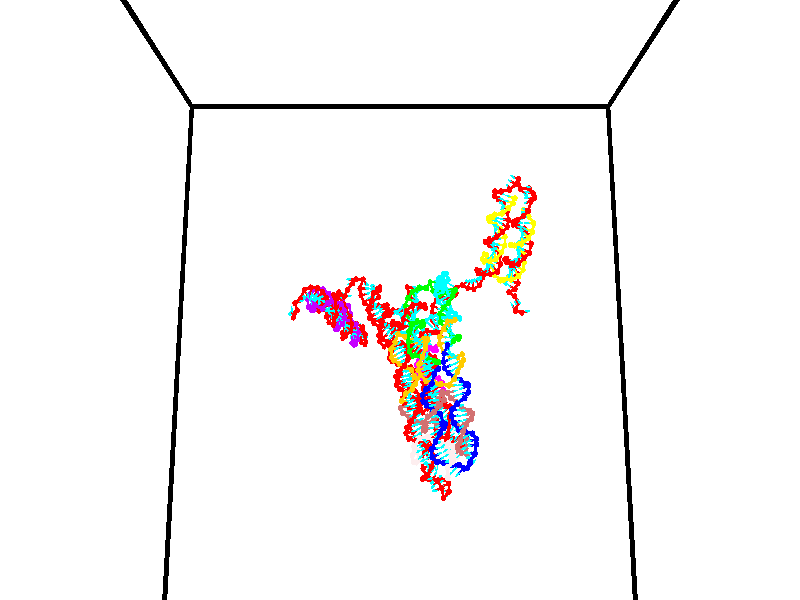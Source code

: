 // switches for output
#declare DRAW_BASES = 1; // possible values are 0, 1; only relevant for DNA ribbons
#declare DRAW_BASES_TYPE = 3; // possible values are 1, 2, 3; only relevant for DNA ribbons
#declare DRAW_FOG = 0; // set to 1 to enable fog

#include "colors.inc"

#include "transforms.inc"
background { rgb <1, 1, 1>}

#default {
   normal{
       ripples 0.25
       frequency 0.20
       turbulence 0.2
       lambda 5
   }
	finish {
		phong 0.1
		phong_size 40.
	}
}

// original window dimensions: 1024x640


// camera settings

camera {
	sky <0, 0.179814, -0.983701>
	up <0, 0.179814, -0.983701>
	right 1.6 * <1, 0, 0>
	location <35, 94.9851, 44.8844>
	look_at <35, 29.7336, 32.9568>
	direction <0, -65.2515, -11.9276>
	angle 67.0682
}


# declare cpy_camera_pos = <35, 94.9851, 44.8844>;
# if (DRAW_FOG = 1)
fog {
	fog_type 2
	up vnormalize(cpy_camera_pos)
	color rgbt<1,1,1,0.3>
	distance 1e-5
	fog_alt 3e-3
	fog_offset 56
}
# end


// LIGHTS

# declare lum = 6;
global_settings {
	ambient_light rgb lum * <0.05, 0.05, 0.05>
	max_trace_level 15
}# declare cpy_direct_light_amount = 0.25;
light_source
{	1000 * <-1, -1.16352, -0.803886>,
	rgb lum * cpy_direct_light_amount
	parallel
}

light_source
{	1000 * <1, 1.16352, 0.803886>,
	rgb lum * cpy_direct_light_amount
	parallel
}

// strand 0

// nucleotide -1

// particle -1
sphere {
	<24.227591, 34.725597, 35.384190> 0.250000
	pigment { color rgbt <1,0,0,0> }
	no_shadow
}
cylinder {
	<24.161716, 34.898857, 35.029732>,  <24.122192, 35.002811, 34.817055>, 0.100000
	pigment { color rgbt <1,0,0,0> }
	no_shadow
}
cylinder {
	<24.161716, 34.898857, 35.029732>,  <24.227591, 34.725597, 35.384190>, 0.100000
	pigment { color rgbt <1,0,0,0> }
	no_shadow
}

// particle -1
sphere {
	<24.161716, 34.898857, 35.029732> 0.100000
	pigment { color rgbt <1,0,0,0> }
	no_shadow
}
sphere {
	0, 1
	scale<0.080000,0.200000,0.300000>
	matrix <-0.982933, 0.002602, 0.183946,
		0.081982, 0.901318, 0.425330,
		-0.164686, 0.433151, -0.886148,
		24.112310, 35.028801, 34.763885>
	pigment { color rgbt <0,1,1,0> }
	no_shadow
}
cylinder {
	<24.588083, 34.648960, 34.752975>,  <24.227591, 34.725597, 35.384190>, 0.130000
	pigment { color rgbt <1,0,0,0> }
	no_shadow
}

// nucleotide -1

// particle -1
sphere {
	<24.588083, 34.648960, 34.752975> 0.250000
	pigment { color rgbt <1,0,0,0> }
	no_shadow
}
cylinder {
	<24.216648, 34.574360, 34.881310>,  <23.993786, 34.529598, 34.958309>, 0.100000
	pigment { color rgbt <1,0,0,0> }
	no_shadow
}
cylinder {
	<24.216648, 34.574360, 34.881310>,  <24.588083, 34.648960, 34.752975>, 0.100000
	pigment { color rgbt <1,0,0,0> }
	no_shadow
}

// particle -1
sphere {
	<24.216648, 34.574360, 34.881310> 0.100000
	pigment { color rgbt <1,0,0,0> }
	no_shadow
}
sphere {
	0, 1
	scale<0.080000,0.200000,0.300000>
	matrix <0.039771, 0.809550, 0.585702,
		-0.368969, 0.556637, -0.744323,
		-0.928590, -0.186503, 0.320838,
		23.938070, 34.518410, 34.977562>
	pigment { color rgbt <0,1,1,0> }
	no_shadow
}
cylinder {
	<24.387556, 35.048374, 34.196823>,  <24.588083, 34.648960, 34.752975>, 0.130000
	pigment { color rgbt <1,0,0,0> }
	no_shadow
}

// nucleotide -1

// particle -1
sphere {
	<24.387556, 35.048374, 34.196823> 0.250000
	pigment { color rgbt <1,0,0,0> }
	no_shadow
}
cylinder {
	<24.773851, 35.087029, 34.100483>,  <25.005629, 35.110222, 34.042679>, 0.100000
	pigment { color rgbt <1,0,0,0> }
	no_shadow
}
cylinder {
	<24.773851, 35.087029, 34.100483>,  <24.387556, 35.048374, 34.196823>, 0.100000
	pigment { color rgbt <1,0,0,0> }
	no_shadow
}

// particle -1
sphere {
	<24.773851, 35.087029, 34.100483> 0.100000
	pigment { color rgbt <1,0,0,0> }
	no_shadow
}
sphere {
	0, 1
	scale<0.080000,0.200000,0.300000>
	matrix <-0.250192, 0.100187, -0.962999,
		-0.068929, 0.990265, 0.120932,
		0.965739, 0.096635, -0.240850,
		25.063574, 35.116020, 34.028229>
	pigment { color rgbt <0,1,1,0> }
	no_shadow
}
cylinder {
	<24.881235, 34.681099, 33.723598>,  <24.387556, 35.048374, 34.196823>, 0.130000
	pigment { color rgbt <1,0,0,0> }
	no_shadow
}

// nucleotide -1

// particle -1
sphere {
	<24.881235, 34.681099, 33.723598> 0.250000
	pigment { color rgbt <1,0,0,0> }
	no_shadow
}
cylinder {
	<25.141808, 34.984180, 33.739216>,  <25.298151, 35.166031, 33.748585>, 0.100000
	pigment { color rgbt <1,0,0,0> }
	no_shadow
}
cylinder {
	<25.141808, 34.984180, 33.739216>,  <24.881235, 34.681099, 33.723598>, 0.100000
	pigment { color rgbt <1,0,0,0> }
	no_shadow
}

// particle -1
sphere {
	<25.141808, 34.984180, 33.739216> 0.100000
	pigment { color rgbt <1,0,0,0> }
	no_shadow
}
sphere {
	0, 1
	scale<0.080000,0.200000,0.300000>
	matrix <0.723850, -0.605257, -0.331217,
		-0.227332, 0.244027, -0.942747,
		0.651430, 0.757704, 0.039044,
		25.337236, 35.211491, 33.750931>
	pigment { color rgbt <0,1,1,0> }
	no_shadow
}
cylinder {
	<25.257975, 34.831787, 33.018528>,  <24.881235, 34.681099, 33.723598>, 0.130000
	pigment { color rgbt <1,0,0,0> }
	no_shadow
}

// nucleotide -1

// particle -1
sphere {
	<25.257975, 34.831787, 33.018528> 0.250000
	pigment { color rgbt <1,0,0,0> }
	no_shadow
}
cylinder {
	<25.483175, 34.948463, 33.327835>,  <25.618296, 35.018467, 33.513420>, 0.100000
	pigment { color rgbt <1,0,0,0> }
	no_shadow
}
cylinder {
	<25.483175, 34.948463, 33.327835>,  <25.257975, 34.831787, 33.018528>, 0.100000
	pigment { color rgbt <1,0,0,0> }
	no_shadow
}

// particle -1
sphere {
	<25.483175, 34.948463, 33.327835> 0.100000
	pigment { color rgbt <1,0,0,0> }
	no_shadow
}
sphere {
	0, 1
	scale<0.080000,0.200000,0.300000>
	matrix <0.695022, -0.673369, -0.252029,
		0.447182, 0.679332, -0.581838,
		0.563003, 0.291687, 0.773270,
		25.652077, 35.035969, 33.559814>
	pigment { color rgbt <0,1,1,0> }
	no_shadow
}
cylinder {
	<25.917120, 34.713821, 32.778858>,  <25.257975, 34.831787, 33.018528>, 0.130000
	pigment { color rgbt <1,0,0,0> }
	no_shadow
}

// nucleotide -1

// particle -1
sphere {
	<25.917120, 34.713821, 32.778858> 0.250000
	pigment { color rgbt <1,0,0,0> }
	no_shadow
}
cylinder {
	<25.965389, 34.740433, 33.175041>,  <25.994350, 34.756401, 33.412750>, 0.100000
	pigment { color rgbt <1,0,0,0> }
	no_shadow
}
cylinder {
	<25.965389, 34.740433, 33.175041>,  <25.917120, 34.713821, 32.778858>, 0.100000
	pigment { color rgbt <1,0,0,0> }
	no_shadow
}

// particle -1
sphere {
	<25.965389, 34.740433, 33.175041> 0.100000
	pigment { color rgbt <1,0,0,0> }
	no_shadow
}
sphere {
	0, 1
	scale<0.080000,0.200000,0.300000>
	matrix <0.727836, -0.684420, -0.042706,
		0.675049, 0.726047, -0.131013,
		0.120674, 0.066528, 0.990460,
		26.001593, 34.760391, 33.472179>
	pigment { color rgbt <0,1,1,0> }
	no_shadow
}
cylinder {
	<26.571280, 34.595432, 32.806133>,  <25.917120, 34.713821, 32.778858>, 0.130000
	pigment { color rgbt <1,0,0,0> }
	no_shadow
}

// nucleotide -1

// particle -1
sphere {
	<26.571280, 34.595432, 32.806133> 0.250000
	pigment { color rgbt <1,0,0,0> }
	no_shadow
}
cylinder {
	<26.414095, 34.526077, 33.167358>,  <26.319784, 34.484467, 33.384094>, 0.100000
	pigment { color rgbt <1,0,0,0> }
	no_shadow
}
cylinder {
	<26.414095, 34.526077, 33.167358>,  <26.571280, 34.595432, 32.806133>, 0.100000
	pigment { color rgbt <1,0,0,0> }
	no_shadow
}

// particle -1
sphere {
	<26.414095, 34.526077, 33.167358> 0.100000
	pigment { color rgbt <1,0,0,0> }
	no_shadow
}
sphere {
	0, 1
	scale<0.080000,0.200000,0.300000>
	matrix <0.464723, -0.884865, 0.032332,
		0.793481, 0.432379, 0.428295,
		-0.392963, -0.173384, 0.903060,
		26.296206, 34.474064, 33.438278>
	pigment { color rgbt <0,1,1,0> }
	no_shadow
}
cylinder {
	<27.060694, 34.173462, 33.083385>,  <26.571280, 34.595432, 32.806133>, 0.130000
	pigment { color rgbt <1,0,0,0> }
	no_shadow
}

// nucleotide -1

// particle -1
sphere {
	<27.060694, 34.173462, 33.083385> 0.250000
	pigment { color rgbt <1,0,0,0> }
	no_shadow
}
cylinder {
	<26.753572, 34.145561, 33.338135>,  <26.569300, 34.128819, 33.490986>, 0.100000
	pigment { color rgbt <1,0,0,0> }
	no_shadow
}
cylinder {
	<26.753572, 34.145561, 33.338135>,  <27.060694, 34.173462, 33.083385>, 0.100000
	pigment { color rgbt <1,0,0,0> }
	no_shadow
}

// particle -1
sphere {
	<26.753572, 34.145561, 33.338135> 0.100000
	pigment { color rgbt <1,0,0,0> }
	no_shadow
}
sphere {
	0, 1
	scale<0.080000,0.200000,0.300000>
	matrix <0.284113, -0.928040, 0.240877,
		0.574244, 0.365891, 0.732371,
		-0.767805, -0.069754, 0.636876,
		26.523232, 34.124634, 33.529198>
	pigment { color rgbt <0,1,1,0> }
	no_shadow
}
cylinder {
	<27.446978, 33.713932, 33.507595>,  <27.060694, 34.173462, 33.083385>, 0.130000
	pigment { color rgbt <1,0,0,0> }
	no_shadow
}

// nucleotide -1

// particle -1
sphere {
	<27.446978, 33.713932, 33.507595> 0.250000
	pigment { color rgbt <1,0,0,0> }
	no_shadow
}
cylinder {
	<27.051134, 33.707165, 33.564716>,  <26.813629, 33.703106, 33.598988>, 0.100000
	pigment { color rgbt <1,0,0,0> }
	no_shadow
}
cylinder {
	<27.051134, 33.707165, 33.564716>,  <27.446978, 33.713932, 33.507595>, 0.100000
	pigment { color rgbt <1,0,0,0> }
	no_shadow
}

// particle -1
sphere {
	<27.051134, 33.707165, 33.564716> 0.100000
	pigment { color rgbt <1,0,0,0> }
	no_shadow
}
sphere {
	0, 1
	scale<0.080000,0.200000,0.300000>
	matrix <0.037753, -0.988784, 0.144502,
		0.138756, 0.148391, 0.979146,
		-0.989607, -0.016915, 0.142802,
		26.754251, 33.702091, 33.607555>
	pigment { color rgbt <0,1,1,0> }
	no_shadow
}
cylinder {
	<27.265905, 33.394745, 34.120007>,  <27.446978, 33.713932, 33.507595>, 0.130000
	pigment { color rgbt <1,0,0,0> }
	no_shadow
}

// nucleotide -1

// particle -1
sphere {
	<27.265905, 33.394745, 34.120007> 0.250000
	pigment { color rgbt <1,0,0,0> }
	no_shadow
}
cylinder {
	<26.949942, 33.351883, 33.878490>,  <26.760363, 33.326164, 33.733582>, 0.100000
	pigment { color rgbt <1,0,0,0> }
	no_shadow
}
cylinder {
	<26.949942, 33.351883, 33.878490>,  <27.265905, 33.394745, 34.120007>, 0.100000
	pigment { color rgbt <1,0,0,0> }
	no_shadow
}

// particle -1
sphere {
	<26.949942, 33.351883, 33.878490> 0.100000
	pigment { color rgbt <1,0,0,0> }
	no_shadow
}
sphere {
	0, 1
	scale<0.080000,0.200000,0.300000>
	matrix <0.082073, -0.994230, 0.069073,
		-0.607707, 0.005007, 0.794145,
		-0.789909, -0.107154, -0.603790,
		26.712969, 33.319736, 33.697353>
	pigment { color rgbt <0,1,1,0> }
	no_shadow
}
cylinder {
	<27.008951, 32.766380, 34.333416>,  <27.265905, 33.394745, 34.120007>, 0.130000
	pigment { color rgbt <1,0,0,0> }
	no_shadow
}

// nucleotide -1

// particle -1
sphere {
	<27.008951, 32.766380, 34.333416> 0.250000
	pigment { color rgbt <1,0,0,0> }
	no_shadow
}
cylinder {
	<26.794979, 32.805878, 33.997772>,  <26.666595, 32.829575, 33.796387>, 0.100000
	pigment { color rgbt <1,0,0,0> }
	no_shadow
}
cylinder {
	<26.794979, 32.805878, 33.997772>,  <27.008951, 32.766380, 34.333416>, 0.100000
	pigment { color rgbt <1,0,0,0> }
	no_shadow
}

// particle -1
sphere {
	<26.794979, 32.805878, 33.997772> 0.100000
	pigment { color rgbt <1,0,0,0> }
	no_shadow
}
sphere {
	0, 1
	scale<0.080000,0.200000,0.300000>
	matrix <0.076470, -0.983413, -0.164473,
		-0.841428, -0.152148, 0.518507,
		-0.534930, 0.098742, -0.839106,
		26.634501, 32.835499, 33.746040>
	pigment { color rgbt <0,1,1,0> }
	no_shadow
}
cylinder {
	<26.442152, 32.272980, 34.385284>,  <27.008951, 32.766380, 34.333416>, 0.130000
	pigment { color rgbt <1,0,0,0> }
	no_shadow
}

// nucleotide -1

// particle -1
sphere {
	<26.442152, 32.272980, 34.385284> 0.250000
	pigment { color rgbt <1,0,0,0> }
	no_shadow
}
cylinder {
	<26.496304, 32.373562, 34.001942>,  <26.528795, 32.433910, 33.771935>, 0.100000
	pigment { color rgbt <1,0,0,0> }
	no_shadow
}
cylinder {
	<26.496304, 32.373562, 34.001942>,  <26.442152, 32.272980, 34.385284>, 0.100000
	pigment { color rgbt <1,0,0,0> }
	no_shadow
}

// particle -1
sphere {
	<26.496304, 32.373562, 34.001942> 0.100000
	pigment { color rgbt <1,0,0,0> }
	no_shadow
}
sphere {
	0, 1
	scale<0.080000,0.200000,0.300000>
	matrix <0.055871, -0.967659, -0.245999,
		-0.989217, -0.020242, -0.145049,
		0.135378, 0.251451, -0.958356,
		26.536917, 32.448997, 33.714436>
	pigment { color rgbt <0,1,1,0> }
	no_shadow
}
cylinder {
	<25.953608, 31.871166, 33.945084>,  <26.442152, 32.272980, 34.385284>, 0.130000
	pigment { color rgbt <1,0,0,0> }
	no_shadow
}

// nucleotide -1

// particle -1
sphere {
	<25.953608, 31.871166, 33.945084> 0.250000
	pigment { color rgbt <1,0,0,0> }
	no_shadow
}
cylinder {
	<26.275261, 31.973125, 33.730274>,  <26.468252, 32.034302, 33.601387>, 0.100000
	pigment { color rgbt <1,0,0,0> }
	no_shadow
}
cylinder {
	<26.275261, 31.973125, 33.730274>,  <25.953608, 31.871166, 33.945084>, 0.100000
	pigment { color rgbt <1,0,0,0> }
	no_shadow
}

// particle -1
sphere {
	<26.275261, 31.973125, 33.730274> 0.100000
	pigment { color rgbt <1,0,0,0> }
	no_shadow
}
sphere {
	0, 1
	scale<0.080000,0.200000,0.300000>
	matrix <0.282345, -0.958769, -0.032303,
		-0.523119, -0.125651, -0.842946,
		0.804132, 0.254900, -0.537027,
		26.516500, 32.049595, 33.569164>
	pigment { color rgbt <0,1,1,0> }
	no_shadow
}
cylinder {
	<26.061172, 31.255646, 33.457729>,  <25.953608, 31.871166, 33.945084>, 0.130000
	pigment { color rgbt <1,0,0,0> }
	no_shadow
}

// nucleotide -1

// particle -1
sphere {
	<26.061172, 31.255646, 33.457729> 0.250000
	pigment { color rgbt <1,0,0,0> }
	no_shadow
}
cylinder {
	<26.401760, 31.464727, 33.474598>,  <26.606113, 31.590178, 33.484718>, 0.100000
	pigment { color rgbt <1,0,0,0> }
	no_shadow
}
cylinder {
	<26.401760, 31.464727, 33.474598>,  <26.061172, 31.255646, 33.457729>, 0.100000
	pigment { color rgbt <1,0,0,0> }
	no_shadow
}

// particle -1
sphere {
	<26.401760, 31.464727, 33.474598> 0.100000
	pigment { color rgbt <1,0,0,0> }
	no_shadow
}
sphere {
	0, 1
	scale<0.080000,0.200000,0.300000>
	matrix <0.520789, -0.852287, 0.048842,
		0.061476, -0.019623, -0.997916,
		0.851469, 0.522706, 0.042176,
		26.657200, 31.621540, 33.487251>
	pigment { color rgbt <0,1,1,0> }
	no_shadow
}
cylinder {
	<26.494034, 30.861261, 33.005882>,  <26.061172, 31.255646, 33.457729>, 0.130000
	pigment { color rgbt <1,0,0,0> }
	no_shadow
}

// nucleotide -1

// particle -1
sphere {
	<26.494034, 30.861261, 33.005882> 0.250000
	pigment { color rgbt <1,0,0,0> }
	no_shadow
}
cylinder {
	<26.770596, 31.080387, 33.194290>,  <26.936533, 31.211863, 33.307335>, 0.100000
	pigment { color rgbt <1,0,0,0> }
	no_shadow
}
cylinder {
	<26.770596, 31.080387, 33.194290>,  <26.494034, 30.861261, 33.005882>, 0.100000
	pigment { color rgbt <1,0,0,0> }
	no_shadow
}

// particle -1
sphere {
	<26.770596, 31.080387, 33.194290> 0.100000
	pigment { color rgbt <1,0,0,0> }
	no_shadow
}
sphere {
	0, 1
	scale<0.080000,0.200000,0.300000>
	matrix <0.619732, -0.784807, 0.003066,
		0.371341, 0.289788, -0.882116,
		0.691403, 0.547814, 0.471022,
		26.978016, 31.244732, 33.335598>
	pigment { color rgbt <0,1,1,0> }
	no_shadow
}
cylinder {
	<27.076418, 30.696407, 32.698578>,  <26.494034, 30.861261, 33.005882>, 0.130000
	pigment { color rgbt <1,0,0,0> }
	no_shadow
}

// nucleotide -1

// particle -1
sphere {
	<27.076418, 30.696407, 32.698578> 0.250000
	pigment { color rgbt <1,0,0,0> }
	no_shadow
}
cylinder {
	<27.208847, 30.833696, 33.050167>,  <27.288305, 30.916069, 33.261120>, 0.100000
	pigment { color rgbt <1,0,0,0> }
	no_shadow
}
cylinder {
	<27.208847, 30.833696, 33.050167>,  <27.076418, 30.696407, 32.698578>, 0.100000
	pigment { color rgbt <1,0,0,0> }
	no_shadow
}

// particle -1
sphere {
	<27.208847, 30.833696, 33.050167> 0.100000
	pigment { color rgbt <1,0,0,0> }
	no_shadow
}
sphere {
	0, 1
	scale<0.080000,0.200000,0.300000>
	matrix <0.664368, -0.746271, 0.041163,
		0.670078, 0.570332, -0.475097,
		0.331075, 0.343222, 0.878970,
		27.308170, 30.936663, 33.313858>
	pigment { color rgbt <0,1,1,0> }
	no_shadow
}
cylinder {
	<27.779303, 30.688128, 32.635433>,  <27.076418, 30.696407, 32.698578>, 0.130000
	pigment { color rgbt <1,0,0,0> }
	no_shadow
}

// nucleotide -1

// particle -1
sphere {
	<27.779303, 30.688128, 32.635433> 0.250000
	pigment { color rgbt <1,0,0,0> }
	no_shadow
}
cylinder {
	<27.706507, 30.711929, 33.028034>,  <27.662828, 30.726210, 33.263596>, 0.100000
	pigment { color rgbt <1,0,0,0> }
	no_shadow
}
cylinder {
	<27.706507, 30.711929, 33.028034>,  <27.779303, 30.688128, 32.635433>, 0.100000
	pigment { color rgbt <1,0,0,0> }
	no_shadow
}

// particle -1
sphere {
	<27.706507, 30.711929, 33.028034> 0.100000
	pigment { color rgbt <1,0,0,0> }
	no_shadow
}
sphere {
	0, 1
	scale<0.080000,0.200000,0.300000>
	matrix <0.596590, -0.786775, 0.158319,
		0.781639, 0.614365, 0.107685,
		-0.181989, 0.059505, 0.981498,
		27.651911, 30.729780, 33.322483>
	pigment { color rgbt <0,1,1,0> }
	no_shadow
}
cylinder {
	<28.429396, 30.583248, 32.891087>,  <27.779303, 30.688128, 32.635433>, 0.130000
	pigment { color rgbt <1,0,0,0> }
	no_shadow
}

// nucleotide -1

// particle -1
sphere {
	<28.429396, 30.583248, 32.891087> 0.250000
	pigment { color rgbt <1,0,0,0> }
	no_shadow
}
cylinder {
	<28.185701, 30.498329, 33.196705>,  <28.039486, 30.447378, 33.380074>, 0.100000
	pigment { color rgbt <1,0,0,0> }
	no_shadow
}
cylinder {
	<28.185701, 30.498329, 33.196705>,  <28.429396, 30.583248, 32.891087>, 0.100000
	pigment { color rgbt <1,0,0,0> }
	no_shadow
}

// particle -1
sphere {
	<28.185701, 30.498329, 33.196705> 0.100000
	pigment { color rgbt <1,0,0,0> }
	no_shadow
}
sphere {
	0, 1
	scale<0.080000,0.200000,0.300000>
	matrix <0.529769, -0.825906, 0.192938,
		0.590068, 0.522311, 0.615639,
		-0.609234, -0.212300, 0.764044,
		28.002932, 30.434639, 33.425919>
	pigment { color rgbt <0,1,1,0> }
	no_shadow
}
cylinder {
	<28.903454, 30.352083, 33.449516>,  <28.429396, 30.583248, 32.891087>, 0.130000
	pigment { color rgbt <1,0,0,0> }
	no_shadow
}

// nucleotide -1

// particle -1
sphere {
	<28.903454, 30.352083, 33.449516> 0.250000
	pigment { color rgbt <1,0,0,0> }
	no_shadow
}
cylinder {
	<28.545155, 30.206593, 33.551765>,  <28.330175, 30.119299, 33.613113>, 0.100000
	pigment { color rgbt <1,0,0,0> }
	no_shadow
}
cylinder {
	<28.545155, 30.206593, 33.551765>,  <28.903454, 30.352083, 33.449516>, 0.100000
	pigment { color rgbt <1,0,0,0> }
	no_shadow
}

// particle -1
sphere {
	<28.545155, 30.206593, 33.551765> 0.100000
	pigment { color rgbt <1,0,0,0> }
	no_shadow
}
sphere {
	0, 1
	scale<0.080000,0.200000,0.300000>
	matrix <0.440579, -0.803109, 0.401131,
		0.059388, 0.471932, 0.879632,
		-0.895747, -0.363725, 0.255618,
		28.276430, 30.097475, 33.628452>
	pigment { color rgbt <0,1,1,0> }
	no_shadow
}
cylinder {
	<28.956583, 30.056265, 34.107269>,  <28.903454, 30.352083, 33.449516>, 0.130000
	pigment { color rgbt <1,0,0,0> }
	no_shadow
}

// nucleotide -1

// particle -1
sphere {
	<28.956583, 30.056265, 34.107269> 0.250000
	pigment { color rgbt <1,0,0,0> }
	no_shadow
}
cylinder {
	<28.626896, 29.877501, 33.968166>,  <28.429083, 29.770243, 33.884705>, 0.100000
	pigment { color rgbt <1,0,0,0> }
	no_shadow
}
cylinder {
	<28.626896, 29.877501, 33.968166>,  <28.956583, 30.056265, 34.107269>, 0.100000
	pigment { color rgbt <1,0,0,0> }
	no_shadow
}

// particle -1
sphere {
	<28.626896, 29.877501, 33.968166> 0.100000
	pigment { color rgbt <1,0,0,0> }
	no_shadow
}
sphere {
	0, 1
	scale<0.080000,0.200000,0.300000>
	matrix <0.211568, -0.812675, 0.542953,
		-0.525263, 0.373938, 0.764375,
		-0.824220, -0.446910, -0.347755,
		28.379629, 29.743427, 33.863838>
	pigment { color rgbt <0,1,1,0> }
	no_shadow
}
cylinder {
	<28.633820, 29.735912, 34.729450>,  <28.956583, 30.056265, 34.107269>, 0.130000
	pigment { color rgbt <1,0,0,0> }
	no_shadow
}

// nucleotide -1

// particle -1
sphere {
	<28.633820, 29.735912, 34.729450> 0.250000
	pigment { color rgbt <1,0,0,0> }
	no_shadow
}
cylinder {
	<28.522886, 29.556852, 34.389404>,  <28.456326, 29.449417, 34.185375>, 0.100000
	pigment { color rgbt <1,0,0,0> }
	no_shadow
}
cylinder {
	<28.522886, 29.556852, 34.389404>,  <28.633820, 29.735912, 34.729450>, 0.100000
	pigment { color rgbt <1,0,0,0> }
	no_shadow
}

// particle -1
sphere {
	<28.522886, 29.556852, 34.389404> 0.100000
	pigment { color rgbt <1,0,0,0> }
	no_shadow
}
sphere {
	0, 1
	scale<0.080000,0.200000,0.300000>
	matrix <0.275262, -0.884753, 0.376090,
		-0.920498, -0.129701, 0.368594,
		-0.277335, -0.447649, -0.850115,
		28.439686, 29.422558, 34.134369>
	pigment { color rgbt <0,1,1,0> }
	no_shadow
}
cylinder {
	<28.331480, 29.083029, 34.921944>,  <28.633820, 29.735912, 34.729450>, 0.130000
	pigment { color rgbt <1,0,0,0> }
	no_shadow
}

// nucleotide -1

// particle -1
sphere {
	<28.331480, 29.083029, 34.921944> 0.250000
	pigment { color rgbt <1,0,0,0> }
	no_shadow
}
cylinder {
	<28.402840, 29.034159, 34.531406>,  <28.445656, 29.004837, 34.297085>, 0.100000
	pigment { color rgbt <1,0,0,0> }
	no_shadow
}
cylinder {
	<28.402840, 29.034159, 34.531406>,  <28.331480, 29.083029, 34.921944>, 0.100000
	pigment { color rgbt <1,0,0,0> }
	no_shadow
}

// particle -1
sphere {
	<28.402840, 29.034159, 34.531406> 0.100000
	pigment { color rgbt <1,0,0,0> }
	no_shadow
}
sphere {
	0, 1
	scale<0.080000,0.200000,0.300000>
	matrix <0.189599, -0.969398, 0.155950,
		-0.965518, -0.212935, -0.149776,
		0.178400, -0.122176, -0.976344,
		28.456360, 28.997505, 34.238503>
	pigment { color rgbt <0,1,1,0> }
	no_shadow
}
cylinder {
	<27.783676, 28.557297, 34.676025>,  <28.331480, 29.083029, 34.921944>, 0.130000
	pigment { color rgbt <1,0,0,0> }
	no_shadow
}

// nucleotide -1

// particle -1
sphere {
	<27.783676, 28.557297, 34.676025> 0.250000
	pigment { color rgbt <1,0,0,0> }
	no_shadow
}
cylinder {
	<28.113968, 28.566875, 34.450603>,  <28.312143, 28.572622, 34.315350>, 0.100000
	pigment { color rgbt <1,0,0,0> }
	no_shadow
}
cylinder {
	<28.113968, 28.566875, 34.450603>,  <27.783676, 28.557297, 34.676025>, 0.100000
	pigment { color rgbt <1,0,0,0> }
	no_shadow
}

// particle -1
sphere {
	<28.113968, 28.566875, 34.450603> 0.100000
	pigment { color rgbt <1,0,0,0> }
	no_shadow
}
sphere {
	0, 1
	scale<0.080000,0.200000,0.300000>
	matrix <0.228967, -0.927313, 0.296082,
		-0.515504, -0.373519, -0.771193,
		0.825730, 0.023946, -0.563558,
		28.361687, 28.574059, 34.281536>
	pigment { color rgbt <0,1,1,0> }
	no_shadow
}
cylinder {
	<27.840183, 27.998186, 34.271454>,  <27.783676, 28.557297, 34.676025>, 0.130000
	pigment { color rgbt <1,0,0,0> }
	no_shadow
}

// nucleotide -1

// particle -1
sphere {
	<27.840183, 27.998186, 34.271454> 0.250000
	pigment { color rgbt <1,0,0,0> }
	no_shadow
}
cylinder {
	<28.217630, 28.126404, 34.304516>,  <28.444099, 28.203335, 34.324352>, 0.100000
	pigment { color rgbt <1,0,0,0> }
	no_shadow
}
cylinder {
	<28.217630, 28.126404, 34.304516>,  <27.840183, 27.998186, 34.271454>, 0.100000
	pigment { color rgbt <1,0,0,0> }
	no_shadow
}

// particle -1
sphere {
	<28.217630, 28.126404, 34.304516> 0.100000
	pigment { color rgbt <1,0,0,0> }
	no_shadow
}
sphere {
	0, 1
	scale<0.080000,0.200000,0.300000>
	matrix <0.271701, -0.892602, 0.359778,
		0.189103, -0.317036, -0.929370,
		0.943620, 0.320545, 0.082655,
		28.500717, 28.222567, 34.329311>
	pigment { color rgbt <0,1,1,0> }
	no_shadow
}
cylinder {
	<28.318888, 27.473526, 33.990234>,  <27.840183, 27.998186, 34.271454>, 0.130000
	pigment { color rgbt <1,0,0,0> }
	no_shadow
}

// nucleotide -1

// particle -1
sphere {
	<28.318888, 27.473526, 33.990234> 0.250000
	pigment { color rgbt <1,0,0,0> }
	no_shadow
}
cylinder {
	<28.554148, 27.697828, 34.223347>,  <28.695303, 27.832409, 34.363213>, 0.100000
	pigment { color rgbt <1,0,0,0> }
	no_shadow
}
cylinder {
	<28.554148, 27.697828, 34.223347>,  <28.318888, 27.473526, 33.990234>, 0.100000
	pigment { color rgbt <1,0,0,0> }
	no_shadow
}

// particle -1
sphere {
	<28.554148, 27.697828, 34.223347> 0.100000
	pigment { color rgbt <1,0,0,0> }
	no_shadow
}
sphere {
	0, 1
	scale<0.080000,0.200000,0.300000>
	matrix <0.390326, -0.827928, 0.402718,
		0.708327, -0.009383, -0.705822,
		0.588148, 0.560757, 0.582781,
		28.730593, 27.866055, 34.398182>
	pigment { color rgbt <0,1,1,0> }
	no_shadow
}
cylinder {
	<29.063992, 27.269175, 33.916325>,  <28.318888, 27.473526, 33.990234>, 0.130000
	pigment { color rgbt <1,0,0,0> }
	no_shadow
}

// nucleotide -1

// particle -1
sphere {
	<29.063992, 27.269175, 33.916325> 0.250000
	pigment { color rgbt <1,0,0,0> }
	no_shadow
}
cylinder {
	<29.006609, 27.455439, 34.265629>,  <28.972179, 27.567198, 34.475212>, 0.100000
	pigment { color rgbt <1,0,0,0> }
	no_shadow
}
cylinder {
	<29.006609, 27.455439, 34.265629>,  <29.063992, 27.269175, 33.916325>, 0.100000
	pigment { color rgbt <1,0,0,0> }
	no_shadow
}

// particle -1
sphere {
	<29.006609, 27.455439, 34.265629> 0.100000
	pigment { color rgbt <1,0,0,0> }
	no_shadow
}
sphere {
	0, 1
	scale<0.080000,0.200000,0.300000>
	matrix <0.224882, -0.843965, 0.486982,
		0.963768, 0.266241, 0.016354,
		-0.143457, 0.465660, 0.873259,
		28.963572, 27.595137, 34.527607>
	pigment { color rgbt <0,1,1,0> }
	no_shadow
}
cylinder {
	<29.531708, 27.152283, 34.617813>,  <29.063992, 27.269175, 33.916325>, 0.130000
	pigment { color rgbt <1,0,0,0> }
	no_shadow
}

// nucleotide -1

// particle -1
sphere {
	<29.531708, 27.152283, 34.617813> 0.250000
	pigment { color rgbt <1,0,0,0> }
	no_shadow
}
cylinder {
	<29.155104, 27.251768, 34.708763>,  <28.929140, 27.311459, 34.763332>, 0.100000
	pigment { color rgbt <1,0,0,0> }
	no_shadow
}
cylinder {
	<29.155104, 27.251768, 34.708763>,  <29.531708, 27.152283, 34.617813>, 0.100000
	pigment { color rgbt <1,0,0,0> }
	no_shadow
}

// particle -1
sphere {
	<29.155104, 27.251768, 34.708763> 0.100000
	pigment { color rgbt <1,0,0,0> }
	no_shadow
}
sphere {
	0, 1
	scale<0.080000,0.200000,0.300000>
	matrix <-0.001430, -0.677674, 0.735361,
		0.336977, 0.692026, 0.638394,
		-0.941512, 0.248712, 0.227371,
		28.872650, 27.326382, 34.776974>
	pigment { color rgbt <0,1,1,0> }
	no_shadow
}
cylinder {
	<29.876730, 27.237911, 35.360283>,  <29.531708, 27.152283, 34.617813>, 0.130000
	pigment { color rgbt <1,0,0,0> }
	no_shadow
}

// nucleotide -1

// particle -1
sphere {
	<29.876730, 27.237911, 35.360283> 0.250000
	pigment { color rgbt <1,0,0,0> }
	no_shadow
}
cylinder {
	<29.676298, 27.129452, 35.689014>,  <29.556040, 27.064377, 35.886253>, 0.100000
	pigment { color rgbt <1,0,0,0> }
	no_shadow
}
cylinder {
	<29.676298, 27.129452, 35.689014>,  <29.876730, 27.237911, 35.360283>, 0.100000
	pigment { color rgbt <1,0,0,0> }
	no_shadow
}

// particle -1
sphere {
	<29.676298, 27.129452, 35.689014> 0.100000
	pigment { color rgbt <1,0,0,0> }
	no_shadow
}
sphere {
	0, 1
	scale<0.080000,0.200000,0.300000>
	matrix <-0.618771, 0.776168, -0.121188,
		-0.605015, -0.569247, -0.556700,
		-0.501078, -0.271149, 0.821827,
		29.525974, 27.048107, 35.935562>
	pigment { color rgbt <0,1,1,0> }
	no_shadow
}
cylinder {
	<29.945061, 26.539434, 35.548351>,  <29.876730, 27.237911, 35.360283>, 0.130000
	pigment { color rgbt <1,0,0,0> }
	no_shadow
}

// nucleotide -1

// particle -1
sphere {
	<29.945061, 26.539434, 35.548351> 0.250000
	pigment { color rgbt <1,0,0,0> }
	no_shadow
}
cylinder {
	<29.995975, 26.677221, 35.176300>,  <30.026524, 26.759893, 34.953068>, 0.100000
	pigment { color rgbt <1,0,0,0> }
	no_shadow
}
cylinder {
	<29.995975, 26.677221, 35.176300>,  <29.945061, 26.539434, 35.548351>, 0.100000
	pigment { color rgbt <1,0,0,0> }
	no_shadow
}

// particle -1
sphere {
	<29.995975, 26.677221, 35.176300> 0.100000
	pigment { color rgbt <1,0,0,0> }
	no_shadow
}
sphere {
	0, 1
	scale<0.080000,0.200000,0.300000>
	matrix <0.986356, 0.054746, 0.155254,
		0.104401, -0.937201, -0.332798,
		0.127285, 0.344466, -0.930130,
		30.034161, 26.780561, 34.897263>
	pigment { color rgbt <0,1,1,0> }
	no_shadow
}
cylinder {
	<30.314688, 26.126492, 35.214607>,  <29.945061, 26.539434, 35.548351>, 0.130000
	pigment { color rgbt <1,0,0,0> }
	no_shadow
}

// nucleotide -1

// particle -1
sphere {
	<30.314688, 26.126492, 35.214607> 0.250000
	pigment { color rgbt <1,0,0,0> }
	no_shadow
}
cylinder {
	<30.393314, 26.470802, 35.026814>,  <30.440491, 26.677389, 34.914135>, 0.100000
	pigment { color rgbt <1,0,0,0> }
	no_shadow
}
cylinder {
	<30.393314, 26.470802, 35.026814>,  <30.314688, 26.126492, 35.214607>, 0.100000
	pigment { color rgbt <1,0,0,0> }
	no_shadow
}

// particle -1
sphere {
	<30.393314, 26.470802, 35.026814> 0.100000
	pigment { color rgbt <1,0,0,0> }
	no_shadow
}
sphere {
	0, 1
	scale<0.080000,0.200000,0.300000>
	matrix <0.958687, -0.068316, 0.276136,
		0.205619, -0.504373, -0.838647,
		0.196568, 0.860779, -0.469489,
		30.452286, 26.729036, 34.885967>
	pigment { color rgbt <0,1,1,0> }
	no_shadow
}
cylinder {
	<30.647604, 26.787981, 35.383972>,  <30.314688, 26.126492, 35.214607>, 0.130000
	pigment { color rgbt <1,0,0,0> }
	no_shadow
}

// nucleotide -1

// particle -1
sphere {
	<30.647604, 26.787981, 35.383972> 0.250000
	pigment { color rgbt <1,0,0,0> }
	no_shadow
}
cylinder {
	<30.919159, 26.814531, 35.676468>,  <31.082092, 26.830462, 35.851967>, 0.100000
	pigment { color rgbt <1,0,0,0> }
	no_shadow
}
cylinder {
	<30.919159, 26.814531, 35.676468>,  <30.647604, 26.787981, 35.383972>, 0.100000
	pigment { color rgbt <1,0,0,0> }
	no_shadow
}

// particle -1
sphere {
	<30.919159, 26.814531, 35.676468> 0.100000
	pigment { color rgbt <1,0,0,0> }
	no_shadow
}
sphere {
	0, 1
	scale<0.080000,0.200000,0.300000>
	matrix <-0.360278, 0.897887, 0.252980,
		-0.639777, -0.435194, 0.633476,
		0.678885, 0.066377, 0.731238,
		31.122824, 26.834444, 35.895840>
	pigment { color rgbt <0,1,1,0> }
	no_shadow
}
cylinder {
	<30.468529, 27.063877, 36.048634>,  <30.647604, 26.787981, 35.383972>, 0.130000
	pigment { color rgbt <1,0,0,0> }
	no_shadow
}

// nucleotide -1

// particle -1
sphere {
	<30.468529, 27.063877, 36.048634> 0.250000
	pigment { color rgbt <1,0,0,0> }
	no_shadow
}
cylinder {
	<30.849915, 27.182009, 36.024330>,  <31.078745, 27.252888, 36.009750>, 0.100000
	pigment { color rgbt <1,0,0,0> }
	no_shadow
}
cylinder {
	<30.849915, 27.182009, 36.024330>,  <30.468529, 27.063877, 36.048634>, 0.100000
	pigment { color rgbt <1,0,0,0> }
	no_shadow
}

// particle -1
sphere {
	<30.849915, 27.182009, 36.024330> 0.100000
	pigment { color rgbt <1,0,0,0> }
	no_shadow
}
sphere {
	0, 1
	scale<0.080000,0.200000,0.300000>
	matrix <-0.279498, 0.941301, 0.189297,
		0.113093, -0.163506, 0.980038,
		0.953462, 0.295327, -0.060755,
		31.135954, 27.270607, 36.006104>
	pigment { color rgbt <0,1,1,0> }
	no_shadow
}
cylinder {
	<30.643454, 27.467850, 36.555824>,  <30.468529, 27.063877, 36.048634>, 0.130000
	pigment { color rgbt <1,0,0,0> }
	no_shadow
}

// nucleotide -1

// particle -1
sphere {
	<30.643454, 27.467850, 36.555824> 0.250000
	pigment { color rgbt <1,0,0,0> }
	no_shadow
}
cylinder {
	<30.905067, 27.565559, 36.269447>,  <31.062037, 27.624186, 36.097622>, 0.100000
	pigment { color rgbt <1,0,0,0> }
	no_shadow
}
cylinder {
	<30.905067, 27.565559, 36.269447>,  <30.643454, 27.467850, 36.555824>, 0.100000
	pigment { color rgbt <1,0,0,0> }
	no_shadow
}

// particle -1
sphere {
	<30.905067, 27.565559, 36.269447> 0.100000
	pigment { color rgbt <1,0,0,0> }
	no_shadow
}
sphere {
	0, 1
	scale<0.080000,0.200000,0.300000>
	matrix <-0.295665, 0.953690, 0.055293,
		0.696289, 0.175514, 0.695971,
		0.654036, 0.244274, -0.715937,
		31.101278, 27.638842, 36.054665>
	pigment { color rgbt <0,1,1,0> }
	no_shadow
}
cylinder {
	<31.098005, 27.929996, 36.858902>,  <30.643454, 27.467850, 36.555824>, 0.130000
	pigment { color rgbt <1,0,0,0> }
	no_shadow
}

// nucleotide -1

// particle -1
sphere {
	<31.098005, 27.929996, 36.858902> 0.250000
	pigment { color rgbt <1,0,0,0> }
	no_shadow
}
cylinder {
	<31.077131, 27.953825, 36.460159>,  <31.064608, 27.968122, 36.220913>, 0.100000
	pigment { color rgbt <1,0,0,0> }
	no_shadow
}
cylinder {
	<31.077131, 27.953825, 36.460159>,  <31.098005, 27.929996, 36.858902>, 0.100000
	pigment { color rgbt <1,0,0,0> }
	no_shadow
}

// particle -1
sphere {
	<31.077131, 27.953825, 36.460159> 0.100000
	pigment { color rgbt <1,0,0,0> }
	no_shadow
}
sphere {
	0, 1
	scale<0.080000,0.200000,0.300000>
	matrix <-0.344027, 0.936044, 0.073946,
		0.937509, 0.346805, -0.028353,
		-0.052185, 0.059570, -0.996859,
		31.061476, 27.971697, 36.161102>
	pigment { color rgbt <0,1,1,0> }
	no_shadow
}
cylinder {
	<31.265280, 28.611019, 36.705151>,  <31.098005, 27.929996, 36.858902>, 0.130000
	pigment { color rgbt <1,0,0,0> }
	no_shadow
}

// nucleotide -1

// particle -1
sphere {
	<31.265280, 28.611019, 36.705151> 0.250000
	pigment { color rgbt <1,0,0,0> }
	no_shadow
}
cylinder {
	<31.096626, 28.476484, 36.368317>,  <30.995434, 28.395763, 36.166218>, 0.100000
	pigment { color rgbt <1,0,0,0> }
	no_shadow
}
cylinder {
	<31.096626, 28.476484, 36.368317>,  <31.265280, 28.611019, 36.705151>, 0.100000
	pigment { color rgbt <1,0,0,0> }
	no_shadow
}

// particle -1
sphere {
	<31.096626, 28.476484, 36.368317> 0.100000
	pigment { color rgbt <1,0,0,0> }
	no_shadow
}
sphere {
	0, 1
	scale<0.080000,0.200000,0.300000>
	matrix <-0.362403, 0.913775, -0.183518,
		0.831198, 0.227796, -0.507168,
		-0.421633, -0.336339, -0.842082,
		30.970137, 28.375582, 36.115692>
	pigment { color rgbt <0,1,1,0> }
	no_shadow
}
cylinder {
	<31.238783, 29.197088, 36.072865>,  <31.265280, 28.611019, 36.705151>, 0.130000
	pigment { color rgbt <1,0,0,0> }
	no_shadow
}

// nucleotide -1

// particle -1
sphere {
	<31.238783, 29.197088, 36.072865> 0.250000
	pigment { color rgbt <1,0,0,0> }
	no_shadow
}
cylinder {
	<30.958782, 28.914286, 36.032589>,  <30.790783, 28.744604, 36.008423>, 0.100000
	pigment { color rgbt <1,0,0,0> }
	no_shadow
}
cylinder {
	<30.958782, 28.914286, 36.032589>,  <31.238783, 29.197088, 36.072865>, 0.100000
	pigment { color rgbt <1,0,0,0> }
	no_shadow
}

// particle -1
sphere {
	<30.958782, 28.914286, 36.032589> 0.100000
	pigment { color rgbt <1,0,0,0> }
	no_shadow
}
sphere {
	0, 1
	scale<0.080000,0.200000,0.300000>
	matrix <-0.655067, 0.691831, -0.303738,
		0.284406, -0.146658, -0.947420,
		-0.700001, -0.707009, -0.100690,
		30.748781, 28.702183, 36.002380>
	pigment { color rgbt <0,1,1,0> }
	no_shadow
}
cylinder {
	<30.901606, 29.238089, 35.375839>,  <31.238783, 29.197088, 36.072865>, 0.130000
	pigment { color rgbt <1,0,0,0> }
	no_shadow
}

// nucleotide -1

// particle -1
sphere {
	<30.901606, 29.238089, 35.375839> 0.250000
	pigment { color rgbt <1,0,0,0> }
	no_shadow
}
cylinder {
	<30.654596, 29.084044, 35.650169>,  <30.506392, 28.991617, 35.814766>, 0.100000
	pigment { color rgbt <1,0,0,0> }
	no_shadow
}
cylinder {
	<30.654596, 29.084044, 35.650169>,  <30.901606, 29.238089, 35.375839>, 0.100000
	pigment { color rgbt <1,0,0,0> }
	no_shadow
}

// particle -1
sphere {
	<30.654596, 29.084044, 35.650169> 0.100000
	pigment { color rgbt <1,0,0,0> }
	no_shadow
}
sphere {
	0, 1
	scale<0.080000,0.200000,0.300000>
	matrix <-0.675285, 0.706666, -0.211219,
		-0.403304, -0.593559, -0.696444,
		-0.617523, -0.385113, 0.685823,
		30.469339, 28.968510, 35.855915>
	pigment { color rgbt <0,1,1,0> }
	no_shadow
}
cylinder {
	<30.232309, 29.274479, 35.075462>,  <30.901606, 29.238089, 35.375839>, 0.130000
	pigment { color rgbt <1,0,0,0> }
	no_shadow
}

// nucleotide -1

// particle -1
sphere {
	<30.232309, 29.274479, 35.075462> 0.250000
	pigment { color rgbt <1,0,0,0> }
	no_shadow
}
cylinder {
	<30.166395, 29.248262, 35.469124>,  <30.126846, 29.232533, 35.705318>, 0.100000
	pigment { color rgbt <1,0,0,0> }
	no_shadow
}
cylinder {
	<30.166395, 29.248262, 35.469124>,  <30.232309, 29.274479, 35.075462>, 0.100000
	pigment { color rgbt <1,0,0,0> }
	no_shadow
}

// particle -1
sphere {
	<30.166395, 29.248262, 35.469124> 0.100000
	pigment { color rgbt <1,0,0,0> }
	no_shadow
}
sphere {
	0, 1
	scale<0.080000,0.200000,0.300000>
	matrix <-0.530392, 0.847134, -0.032392,
		-0.831583, -0.527322, -0.174356,
		-0.164784, -0.065540, 0.984150,
		30.116961, 29.228600, 35.764370>
	pigment { color rgbt <0,1,1,0> }
	no_shadow
}
cylinder {
	<29.617540, 29.480549, 35.143173>,  <30.232309, 29.274479, 35.075462>, 0.130000
	pigment { color rgbt <1,0,0,0> }
	no_shadow
}

// nucleotide -1

// particle -1
sphere {
	<29.617540, 29.480549, 35.143173> 0.250000
	pigment { color rgbt <1,0,0,0> }
	no_shadow
}
cylinder {
	<29.732098, 29.480259, 35.526417>,  <29.800831, 29.480085, 35.756363>, 0.100000
	pigment { color rgbt <1,0,0,0> }
	no_shadow
}
cylinder {
	<29.732098, 29.480259, 35.526417>,  <29.617540, 29.480549, 35.143173>, 0.100000
	pigment { color rgbt <1,0,0,0> }
	no_shadow
}

// particle -1
sphere {
	<29.732098, 29.480259, 35.526417> 0.100000
	pigment { color rgbt <1,0,0,0> }
	no_shadow
}
sphere {
	0, 1
	scale<0.080000,0.200000,0.300000>
	matrix <-0.479910, 0.865402, 0.144107,
		-0.829257, -0.501078, 0.247496,
		0.286392, -0.000726, 0.958112,
		29.818016, 29.480042, 35.813850>
	pigment { color rgbt <0,1,1,0> }
	no_shadow
}
cylinder {
	<28.965498, 29.587925, 35.557339>,  <29.617540, 29.480549, 35.143173>, 0.130000
	pigment { color rgbt <1,0,0,0> }
	no_shadow
}

// nucleotide -1

// particle -1
sphere {
	<28.965498, 29.587925, 35.557339> 0.250000
	pigment { color rgbt <1,0,0,0> }
	no_shadow
}
cylinder {
	<29.285223, 29.739624, 35.743786>,  <29.477058, 29.830643, 35.855656>, 0.100000
	pigment { color rgbt <1,0,0,0> }
	no_shadow
}
cylinder {
	<29.285223, 29.739624, 35.743786>,  <28.965498, 29.587925, 35.557339>, 0.100000
	pigment { color rgbt <1,0,0,0> }
	no_shadow
}

// particle -1
sphere {
	<29.285223, 29.739624, 35.743786> 0.100000
	pigment { color rgbt <1,0,0,0> }
	no_shadow
}
sphere {
	0, 1
	scale<0.080000,0.200000,0.300000>
	matrix <-0.491371, 0.859014, 0.143700,
		-0.345908, -0.343900, 0.872972,
		0.799314, 0.379246, 0.466122,
		29.525017, 29.853397, 35.883621>
	pigment { color rgbt <0,1,1,0> }
	no_shadow
}
cylinder {
	<28.725641, 30.030966, 36.048016>,  <28.965498, 29.587925, 35.557339>, 0.130000
	pigment { color rgbt <1,0,0,0> }
	no_shadow
}

// nucleotide -1

// particle -1
sphere {
	<28.725641, 30.030966, 36.048016> 0.250000
	pigment { color rgbt <1,0,0,0> }
	no_shadow
}
cylinder {
	<29.096502, 30.179026, 36.024776>,  <29.319019, 30.267860, 36.010834>, 0.100000
	pigment { color rgbt <1,0,0,0> }
	no_shadow
}
cylinder {
	<29.096502, 30.179026, 36.024776>,  <28.725641, 30.030966, 36.048016>, 0.100000
	pigment { color rgbt <1,0,0,0> }
	no_shadow
}

// particle -1
sphere {
	<29.096502, 30.179026, 36.024776> 0.100000
	pigment { color rgbt <1,0,0,0> }
	no_shadow
}
sphere {
	0, 1
	scale<0.080000,0.200000,0.300000>
	matrix <-0.368141, 0.928798, 0.042492,
		0.069686, -0.018010, 0.997406,
		0.927155, 0.370148, -0.058094,
		29.374649, 30.290070, 36.007347>
	pigment { color rgbt <0,1,1,0> }
	no_shadow
}
cylinder {
	<28.831701, 30.545221, 36.576401>,  <28.725641, 30.030966, 36.048016>, 0.130000
	pigment { color rgbt <1,0,0,0> }
	no_shadow
}

// nucleotide -1

// particle -1
sphere {
	<28.831701, 30.545221, 36.576401> 0.250000
	pigment { color rgbt <1,0,0,0> }
	no_shadow
}
cylinder {
	<29.122332, 30.638611, 36.317921>,  <29.296709, 30.694645, 36.162830>, 0.100000
	pigment { color rgbt <1,0,0,0> }
	no_shadow
}
cylinder {
	<29.122332, 30.638611, 36.317921>,  <28.831701, 30.545221, 36.576401>, 0.100000
	pigment { color rgbt <1,0,0,0> }
	no_shadow
}

// particle -1
sphere {
	<29.122332, 30.638611, 36.317921> 0.100000
	pigment { color rgbt <1,0,0,0> }
	no_shadow
}
sphere {
	0, 1
	scale<0.080000,0.200000,0.300000>
	matrix <-0.370005, 0.925434, -0.081665,
		0.578951, 0.298434, 0.758783,
		0.726575, 0.233474, -0.646203,
		29.340303, 30.708652, 36.124062>
	pigment { color rgbt <0,1,1,0> }
	no_shadow
}
cylinder {
	<28.897093, 31.255445, 36.645500>,  <28.831701, 30.545221, 36.576401>, 0.130000
	pigment { color rgbt <1,0,0,0> }
	no_shadow
}

// nucleotide -1

// particle -1
sphere {
	<28.897093, 31.255445, 36.645500> 0.250000
	pigment { color rgbt <1,0,0,0> }
	no_shadow
}
cylinder {
	<29.088484, 31.186056, 36.301182>,  <29.203320, 31.144423, 36.094593>, 0.100000
	pigment { color rgbt <1,0,0,0> }
	no_shadow
}
cylinder {
	<29.088484, 31.186056, 36.301182>,  <28.897093, 31.255445, 36.645500>, 0.100000
	pigment { color rgbt <1,0,0,0> }
	no_shadow
}

// particle -1
sphere {
	<29.088484, 31.186056, 36.301182> 0.100000
	pigment { color rgbt <1,0,0,0> }
	no_shadow
}
sphere {
	0, 1
	scale<0.080000,0.200000,0.300000>
	matrix <-0.140563, 0.952519, -0.270093,
		0.866776, 0.250230, 0.431376,
		0.478479, -0.173475, -0.860793,
		29.232027, 31.134014, 36.042942>
	pigment { color rgbt <0,1,1,0> }
	no_shadow
}
cylinder {
	<29.276564, 31.856724, 36.557468>,  <28.897093, 31.255445, 36.645500>, 0.130000
	pigment { color rgbt <1,0,0,0> }
	no_shadow
}

// nucleotide -1

// particle -1
sphere {
	<29.276564, 31.856724, 36.557468> 0.250000
	pigment { color rgbt <1,0,0,0> }
	no_shadow
}
cylinder {
	<29.292366, 31.660591, 36.209213>,  <29.301847, 31.542912, 36.000259>, 0.100000
	pigment { color rgbt <1,0,0,0> }
	no_shadow
}
cylinder {
	<29.292366, 31.660591, 36.209213>,  <29.276564, 31.856724, 36.557468>, 0.100000
	pigment { color rgbt <1,0,0,0> }
	no_shadow
}

// particle -1
sphere {
	<29.292366, 31.660591, 36.209213> 0.100000
	pigment { color rgbt <1,0,0,0> }
	no_shadow
}
sphere {
	0, 1
	scale<0.080000,0.200000,0.300000>
	matrix <-0.079315, 0.867032, -0.491899,
		0.996066, 0.088488, -0.004638,
		0.039506, -0.490332, -0.870640,
		29.304218, 31.513491, 35.948021>
	pigment { color rgbt <0,1,1,0> }
	no_shadow
}
cylinder {
	<29.868704, 32.186237, 36.153416>,  <29.276564, 31.856724, 36.557468>, 0.130000
	pigment { color rgbt <1,0,0,0> }
	no_shadow
}

// nucleotide -1

// particle -1
sphere {
	<29.868704, 32.186237, 36.153416> 0.250000
	pigment { color rgbt <1,0,0,0> }
	no_shadow
}
cylinder {
	<29.580437, 32.011555, 35.938034>,  <29.407476, 31.906746, 35.808807>, 0.100000
	pigment { color rgbt <1,0,0,0> }
	no_shadow
}
cylinder {
	<29.580437, 32.011555, 35.938034>,  <29.868704, 32.186237, 36.153416>, 0.100000
	pigment { color rgbt <1,0,0,0> }
	no_shadow
}

// particle -1
sphere {
	<29.580437, 32.011555, 35.938034> 0.100000
	pigment { color rgbt <1,0,0,0> }
	no_shadow
}
sphere {
	0, 1
	scale<0.080000,0.200000,0.300000>
	matrix <-0.204588, 0.876043, -0.436683,
		0.662406, -0.204543, -0.720680,
		-0.720668, -0.436704, -0.538449,
		29.364237, 31.880543, 35.776501>
	pigment { color rgbt <0,1,1,0> }
	no_shadow
}
cylinder {
	<29.940023, 32.299618, 35.533356>,  <29.868704, 32.186237, 36.153416>, 0.130000
	pigment { color rgbt <1,0,0,0> }
	no_shadow
}

// nucleotide -1

// particle -1
sphere {
	<29.940023, 32.299618, 35.533356> 0.250000
	pigment { color rgbt <1,0,0,0> }
	no_shadow
}
cylinder {
	<29.555738, 32.194427, 35.497856>,  <29.325167, 32.131313, 35.476555>, 0.100000
	pigment { color rgbt <1,0,0,0> }
	no_shadow
}
cylinder {
	<29.555738, 32.194427, 35.497856>,  <29.940023, 32.299618, 35.533356>, 0.100000
	pigment { color rgbt <1,0,0,0> }
	no_shadow
}

// particle -1
sphere {
	<29.555738, 32.194427, 35.497856> 0.100000
	pigment { color rgbt <1,0,0,0> }
	no_shadow
}
sphere {
	0, 1
	scale<0.080000,0.200000,0.300000>
	matrix <-0.187904, 0.851604, -0.489349,
		0.204265, -0.453448, -0.867561,
		-0.960712, -0.262975, -0.088748,
		29.267525, 32.115536, 35.471233>
	pigment { color rgbt <0,1,1,0> }
	no_shadow
}
cylinder {
	<29.799416, 32.758495, 34.988575>,  <29.940023, 32.299618, 35.533356>, 0.130000
	pigment { color rgbt <1,0,0,0> }
	no_shadow
}

// nucleotide -1

// particle -1
sphere {
	<29.799416, 32.758495, 34.988575> 0.250000
	pigment { color rgbt <1,0,0,0> }
	no_shadow
}
cylinder {
	<29.436560, 32.616222, 35.078548>,  <29.218847, 32.530861, 35.132530>, 0.100000
	pigment { color rgbt <1,0,0,0> }
	no_shadow
}
cylinder {
	<29.436560, 32.616222, 35.078548>,  <29.799416, 32.758495, 34.988575>, 0.100000
	pigment { color rgbt <1,0,0,0> }
	no_shadow
}

// particle -1
sphere {
	<29.436560, 32.616222, 35.078548> 0.100000
	pigment { color rgbt <1,0,0,0> }
	no_shadow
}
sphere {
	0, 1
	scale<0.080000,0.200000,0.300000>
	matrix <-0.418076, 0.822745, -0.385102,
		-0.048087, -0.443378, -0.895044,
		-0.907139, -0.355678, 0.224929,
		29.164417, 32.509518, 35.146027>
	pigment { color rgbt <0,1,1,0> }
	no_shadow
}
cylinder {
	<29.307959, 32.744267, 34.315857>,  <29.799416, 32.758495, 34.988575>, 0.130000
	pigment { color rgbt <1,0,0,0> }
	no_shadow
}

// nucleotide -1

// particle -1
sphere {
	<29.307959, 32.744267, 34.315857> 0.250000
	pigment { color rgbt <1,0,0,0> }
	no_shadow
}
cylinder {
	<29.112125, 32.778076, 34.662998>,  <28.994625, 32.798363, 34.871281>, 0.100000
	pigment { color rgbt <1,0,0,0> }
	no_shadow
}
cylinder {
	<29.112125, 32.778076, 34.662998>,  <29.307959, 32.744267, 34.315857>, 0.100000
	pigment { color rgbt <1,0,0,0> }
	no_shadow
}

// particle -1
sphere {
	<29.112125, 32.778076, 34.662998> 0.100000
	pigment { color rgbt <1,0,0,0> }
	no_shadow
}
sphere {
	0, 1
	scale<0.080000,0.200000,0.300000>
	matrix <-0.538895, 0.753119, -0.377364,
		-0.685491, -0.652431, -0.323165,
		-0.489585, 0.084528, 0.867848,
		28.965250, 32.803436, 34.923351>
	pigment { color rgbt <0,1,1,0> }
	no_shadow
}
cylinder {
	<28.681242, 33.114391, 34.147377>,  <29.307959, 32.744267, 34.315857>, 0.130000
	pigment { color rgbt <1,0,0,0> }
	no_shadow
}

// nucleotide -1

// particle -1
sphere {
	<28.681242, 33.114391, 34.147377> 0.250000
	pigment { color rgbt <1,0,0,0> }
	no_shadow
}
cylinder {
	<28.625370, 33.157669, 34.541084>,  <28.591846, 33.183636, 34.777309>, 0.100000
	pigment { color rgbt <1,0,0,0> }
	no_shadow
}
cylinder {
	<28.625370, 33.157669, 34.541084>,  <28.681242, 33.114391, 34.147377>, 0.100000
	pigment { color rgbt <1,0,0,0> }
	no_shadow
}

// particle -1
sphere {
	<28.625370, 33.157669, 34.541084> 0.100000
	pigment { color rgbt <1,0,0,0> }
	no_shadow
}
sphere {
	0, 1
	scale<0.080000,0.200000,0.300000>
	matrix <-0.487134, 0.857899, -0.163431,
		-0.862085, -0.502299, -0.067127,
		-0.139679, 0.108191, 0.984268,
		28.583466, 33.190128, 34.836365>
	pigment { color rgbt <0,1,1,0> }
	no_shadow
}
cylinder {
	<27.992077, 33.405033, 34.270626>,  <28.681242, 33.114391, 34.147377>, 0.130000
	pigment { color rgbt <1,0,0,0> }
	no_shadow
}

// nucleotide -1

// particle -1
sphere {
	<27.992077, 33.405033, 34.270626> 0.250000
	pigment { color rgbt <1,0,0,0> }
	no_shadow
}
cylinder {
	<28.217184, 33.500927, 34.587063>,  <28.352249, 33.558464, 34.776924>, 0.100000
	pigment { color rgbt <1,0,0,0> }
	no_shadow
}
cylinder {
	<28.217184, 33.500927, 34.587063>,  <27.992077, 33.405033, 34.270626>, 0.100000
	pigment { color rgbt <1,0,0,0> }
	no_shadow
}

// particle -1
sphere {
	<28.217184, 33.500927, 34.587063> 0.100000
	pigment { color rgbt <1,0,0,0> }
	no_shadow
}
sphere {
	0, 1
	scale<0.080000,0.200000,0.300000>
	matrix <-0.244041, 0.962548, -0.118088,
		-0.789770, -0.126601, 0.600196,
		0.562768, 0.239735, 0.791088,
		28.386015, 33.572849, 34.824390>
	pigment { color rgbt <0,1,1,0> }
	no_shadow
}
cylinder {
	<27.560822, 33.812527, 34.780346>,  <27.992077, 33.405033, 34.270626>, 0.130000
	pigment { color rgbt <1,0,0,0> }
	no_shadow
}

// nucleotide -1

// particle -1
sphere {
	<27.560822, 33.812527, 34.780346> 0.250000
	pigment { color rgbt <1,0,0,0> }
	no_shadow
}
cylinder {
	<27.935741, 33.922745, 34.865711>,  <28.160694, 33.988876, 34.916931>, 0.100000
	pigment { color rgbt <1,0,0,0> }
	no_shadow
}
cylinder {
	<27.935741, 33.922745, 34.865711>,  <27.560822, 33.812527, 34.780346>, 0.100000
	pigment { color rgbt <1,0,0,0> }
	no_shadow
}

// particle -1
sphere {
	<27.935741, 33.922745, 34.865711> 0.100000
	pigment { color rgbt <1,0,0,0> }
	no_shadow
}
sphere {
	0, 1
	scale<0.080000,0.200000,0.300000>
	matrix <-0.300005, 0.949526, 0.091637,
		-0.177388, -0.149915, 0.972656,
		0.937300, 0.275546, 0.213410,
		28.216930, 34.005409, 34.929733>
	pigment { color rgbt <0,1,1,0> }
	no_shadow
}
cylinder {
	<27.496908, 34.300491, 35.219002>,  <27.560822, 33.812527, 34.780346>, 0.130000
	pigment { color rgbt <1,0,0,0> }
	no_shadow
}

// nucleotide -1

// particle -1
sphere {
	<27.496908, 34.300491, 35.219002> 0.250000
	pigment { color rgbt <1,0,0,0> }
	no_shadow
}
cylinder {
	<27.888165, 34.357910, 35.158821>,  <28.122919, 34.392361, 35.122715>, 0.100000
	pigment { color rgbt <1,0,0,0> }
	no_shadow
}
cylinder {
	<27.888165, 34.357910, 35.158821>,  <27.496908, 34.300491, 35.219002>, 0.100000
	pigment { color rgbt <1,0,0,0> }
	no_shadow
}

// particle -1
sphere {
	<27.888165, 34.357910, 35.158821> 0.100000
	pigment { color rgbt <1,0,0,0> }
	no_shadow
}
sphere {
	0, 1
	scale<0.080000,0.200000,0.300000>
	matrix <-0.120315, 0.980782, 0.153594,
		0.169606, -0.132136, 0.976613,
		0.978140, 0.143552, -0.150449,
		28.181606, 34.400974, 35.113686>
	pigment { color rgbt <0,1,1,0> }
	no_shadow
}
cylinder {
	<27.812807, 34.651405, 35.774216>,  <27.496908, 34.300491, 35.219002>, 0.130000
	pigment { color rgbt <1,0,0,0> }
	no_shadow
}

// nucleotide -1

// particle -1
sphere {
	<27.812807, 34.651405, 35.774216> 0.250000
	pigment { color rgbt <1,0,0,0> }
	no_shadow
}
cylinder {
	<28.058903, 34.728157, 35.468361>,  <28.206560, 34.774208, 35.284847>, 0.100000
	pigment { color rgbt <1,0,0,0> }
	no_shadow
}
cylinder {
	<28.058903, 34.728157, 35.468361>,  <27.812807, 34.651405, 35.774216>, 0.100000
	pigment { color rgbt <1,0,0,0> }
	no_shadow
}

// particle -1
sphere {
	<28.058903, 34.728157, 35.468361> 0.100000
	pigment { color rgbt <1,0,0,0> }
	no_shadow
}
sphere {
	0, 1
	scale<0.080000,0.200000,0.300000>
	matrix <-0.052976, 0.977798, 0.202741,
		0.786557, -0.084228, 0.611746,
		0.615241, 0.191875, -0.764632,
		28.243475, 34.785721, 35.238972>
	pigment { color rgbt <0,1,1,0> }
	no_shadow
}
cylinder {
	<28.283590, 35.037746, 36.059029>,  <27.812807, 34.651405, 35.774216>, 0.130000
	pigment { color rgbt <1,0,0,0> }
	no_shadow
}

// nucleotide -1

// particle -1
sphere {
	<28.283590, 35.037746, 36.059029> 0.250000
	pigment { color rgbt <1,0,0,0> }
	no_shadow
}
cylinder {
	<28.282093, 35.118042, 35.667175>,  <28.281195, 35.166218, 35.432064>, 0.100000
	pigment { color rgbt <1,0,0,0> }
	no_shadow
}
cylinder {
	<28.282093, 35.118042, 35.667175>,  <28.283590, 35.037746, 36.059029>, 0.100000
	pigment { color rgbt <1,0,0,0> }
	no_shadow
}

// particle -1
sphere {
	<28.282093, 35.118042, 35.667175> 0.100000
	pigment { color rgbt <1,0,0,0> }
	no_shadow
}
sphere {
	0, 1
	scale<0.080000,0.200000,0.300000>
	matrix <-0.005344, 0.979626, 0.200758,
		0.999979, 0.005986, -0.002595,
		-0.003744, 0.200740, -0.979638,
		28.280970, 35.178265, 35.373283>
	pigment { color rgbt <0,1,1,0> }
	no_shadow
}
cylinder {
	<28.456947, 35.772915, 35.944199>,  <28.283590, 35.037746, 36.059029>, 0.130000
	pigment { color rgbt <1,0,0,0> }
	no_shadow
}

// nucleotide -1

// particle -1
sphere {
	<28.456947, 35.772915, 35.944199> 0.250000
	pigment { color rgbt <1,0,0,0> }
	no_shadow
}
cylinder {
	<28.356705, 35.698780, 35.564125>,  <28.296558, 35.654301, 35.336082>, 0.100000
	pigment { color rgbt <1,0,0,0> }
	no_shadow
}
cylinder {
	<28.356705, 35.698780, 35.564125>,  <28.456947, 35.772915, 35.944199>, 0.100000
	pigment { color rgbt <1,0,0,0> }
	no_shadow
}

// particle -1
sphere {
	<28.356705, 35.698780, 35.564125> 0.100000
	pigment { color rgbt <1,0,0,0> }
	no_shadow
}
sphere {
	0, 1
	scale<0.080000,0.200000,0.300000>
	matrix <-0.257179, 0.958981, -0.119223,
		0.933303, 0.214489, -0.287993,
		-0.250608, -0.185338, -0.950182,
		28.281523, 35.643177, 35.279072>
	pigment { color rgbt <0,1,1,0> }
	no_shadow
}
cylinder {
	<28.725489, 36.294228, 35.402649>,  <28.456947, 35.772915, 35.944199>, 0.130000
	pigment { color rgbt <1,0,0,0> }
	no_shadow
}

// nucleotide -1

// particle -1
sphere {
	<28.725489, 36.294228, 35.402649> 0.250000
	pigment { color rgbt <1,0,0,0> }
	no_shadow
}
cylinder {
	<28.378609, 36.155701, 35.259521>,  <28.170481, 36.072586, 35.173645>, 0.100000
	pigment { color rgbt <1,0,0,0> }
	no_shadow
}
cylinder {
	<28.378609, 36.155701, 35.259521>,  <28.725489, 36.294228, 35.402649>, 0.100000
	pigment { color rgbt <1,0,0,0> }
	no_shadow
}

// particle -1
sphere {
	<28.378609, 36.155701, 35.259521> 0.100000
	pigment { color rgbt <1,0,0,0> }
	no_shadow
}
sphere {
	0, 1
	scale<0.080000,0.200000,0.300000>
	matrix <-0.334994, 0.937382, -0.095361,
		0.368434, 0.037169, -0.928910,
		-0.867200, -0.346314, -0.357815,
		28.118448, 36.051807, 35.152176>
	pigment { color rgbt <0,1,1,0> }
	no_shadow
}
cylinder {
	<28.730772, 36.658737, 34.823170>,  <28.725489, 36.294228, 35.402649>, 0.130000
	pigment { color rgbt <1,0,0,0> }
	no_shadow
}

// nucleotide -1

// particle -1
sphere {
	<28.730772, 36.658737, 34.823170> 0.250000
	pigment { color rgbt <1,0,0,0> }
	no_shadow
}
cylinder {
	<28.358004, 36.552788, 34.922253>,  <28.134342, 36.489220, 34.981705>, 0.100000
	pigment { color rgbt <1,0,0,0> }
	no_shadow
}
cylinder {
	<28.358004, 36.552788, 34.922253>,  <28.730772, 36.658737, 34.823170>, 0.100000
	pigment { color rgbt <1,0,0,0> }
	no_shadow
}

// particle -1
sphere {
	<28.358004, 36.552788, 34.922253> 0.100000
	pigment { color rgbt <1,0,0,0> }
	no_shadow
}
sphere {
	0, 1
	scale<0.080000,0.200000,0.300000>
	matrix <-0.323743, 0.915434, -0.239105,
		-0.163430, -0.303023, -0.938865,
		-0.931923, -0.264874, 0.247711,
		28.078426, 36.473324, 34.996567>
	pigment { color rgbt <0,1,1,0> }
	no_shadow
}
cylinder {
	<28.609444, 36.624290, 33.992779>,  <28.730772, 36.658737, 34.823170>, 0.130000
	pigment { color rgbt <1,0,0,0> }
	no_shadow
}

// nucleotide -1

// particle -1
sphere {
	<28.609444, 36.624290, 33.992779> 0.250000
	pigment { color rgbt <1,0,0,0> }
	no_shadow
}
cylinder {
	<28.950954, 36.416607, 33.977329>,  <29.155861, 36.291996, 33.968060>, 0.100000
	pigment { color rgbt <1,0,0,0> }
	no_shadow
}
cylinder {
	<28.950954, 36.416607, 33.977329>,  <28.609444, 36.624290, 33.992779>, 0.100000
	pigment { color rgbt <1,0,0,0> }
	no_shadow
}

// particle -1
sphere {
	<28.950954, 36.416607, 33.977329> 0.100000
	pigment { color rgbt <1,0,0,0> }
	no_shadow
}
sphere {
	0, 1
	scale<0.080000,0.200000,0.300000>
	matrix <-0.041979, 0.005300, -0.999104,
		0.518948, 0.854632, -0.017271,
		0.853775, -0.519208, -0.038627,
		29.207087, 36.260845, 33.965740>
	pigment { color rgbt <0,1,1,0> }
	no_shadow
}
cylinder {
	<29.004959, 36.959255, 33.644703>,  <28.609444, 36.624290, 33.992779>, 0.130000
	pigment { color rgbt <1,0,0,0> }
	no_shadow
}

// nucleotide -1

// particle -1
sphere {
	<29.004959, 36.959255, 33.644703> 0.250000
	pigment { color rgbt <1,0,0,0> }
	no_shadow
}
cylinder {
	<29.145679, 36.585552, 33.621361>,  <29.230112, 36.361332, 33.607353>, 0.100000
	pigment { color rgbt <1,0,0,0> }
	no_shadow
}
cylinder {
	<29.145679, 36.585552, 33.621361>,  <29.004959, 36.959255, 33.644703>, 0.100000
	pigment { color rgbt <1,0,0,0> }
	no_shadow
}

// particle -1
sphere {
	<29.145679, 36.585552, 33.621361> 0.100000
	pigment { color rgbt <1,0,0,0> }
	no_shadow
}
sphere {
	0, 1
	scale<0.080000,0.200000,0.300000>
	matrix <-0.026857, 0.052244, -0.998273,
		0.935689, 0.352762, -0.006712,
		0.351802, -0.934254, -0.058358,
		29.251221, 36.305275, 33.603855>
	pigment { color rgbt <0,1,1,0> }
	no_shadow
}
cylinder {
	<29.546448, 37.153145, 34.036839>,  <29.004959, 36.959255, 33.644703>, 0.130000
	pigment { color rgbt <1,0,0,0> }
	no_shadow
}

// nucleotide -1

// particle -1
sphere {
	<29.546448, 37.153145, 34.036839> 0.250000
	pigment { color rgbt <1,0,0,0> }
	no_shadow
}
cylinder {
	<29.803242, 36.860920, 33.943775>,  <29.957317, 36.685585, 33.887936>, 0.100000
	pigment { color rgbt <1,0,0,0> }
	no_shadow
}
cylinder {
	<29.803242, 36.860920, 33.943775>,  <29.546448, 37.153145, 34.036839>, 0.100000
	pigment { color rgbt <1,0,0,0> }
	no_shadow
}

// particle -1
sphere {
	<29.803242, 36.860920, 33.943775> 0.100000
	pigment { color rgbt <1,0,0,0> }
	no_shadow
}
sphere {
	0, 1
	scale<0.080000,0.200000,0.300000>
	matrix <-0.103202, 0.218350, -0.970398,
		0.759739, 0.646992, 0.064782,
		0.641985, -0.730564, -0.232660,
		29.995838, 36.641750, 33.873978>
	pigment { color rgbt <0,1,1,0> }
	no_shadow
}
cylinder {
	<29.879972, 37.424805, 33.540615>,  <29.546448, 37.153145, 34.036839>, 0.130000
	pigment { color rgbt <1,0,0,0> }
	no_shadow
}

// nucleotide -1

// particle -1
sphere {
	<29.879972, 37.424805, 33.540615> 0.250000
	pigment { color rgbt <1,0,0,0> }
	no_shadow
}
cylinder {
	<29.927717, 37.034462, 33.467457>,  <29.956364, 36.800255, 33.423561>, 0.100000
	pigment { color rgbt <1,0,0,0> }
	no_shadow
}
cylinder {
	<29.927717, 37.034462, 33.467457>,  <29.879972, 37.424805, 33.540615>, 0.100000
	pigment { color rgbt <1,0,0,0> }
	no_shadow
}

// particle -1
sphere {
	<29.927717, 37.034462, 33.467457> 0.100000
	pigment { color rgbt <1,0,0,0> }
	no_shadow
}
sphere {
	0, 1
	scale<0.080000,0.200000,0.300000>
	matrix <-0.110023, 0.170076, -0.979270,
		0.986736, 0.137009, -0.087066,
		0.119360, -0.975860, -0.182894,
		29.963526, 36.741703, 33.412590>
	pigment { color rgbt <0,1,1,0> }
	no_shadow
}
cylinder {
	<30.381611, 37.308987, 32.967415>,  <29.879972, 37.424805, 33.540615>, 0.130000
	pigment { color rgbt <1,0,0,0> }
	no_shadow
}

// nucleotide -1

// particle -1
sphere {
	<30.381611, 37.308987, 32.967415> 0.250000
	pigment { color rgbt <1,0,0,0> }
	no_shadow
}
cylinder {
	<30.144480, 36.987267, 32.951096>,  <30.002201, 36.794235, 32.941303>, 0.100000
	pigment { color rgbt <1,0,0,0> }
	no_shadow
}
cylinder {
	<30.144480, 36.987267, 32.951096>,  <30.381611, 37.308987, 32.967415>, 0.100000
	pigment { color rgbt <1,0,0,0> }
	no_shadow
}

// particle -1
sphere {
	<30.144480, 36.987267, 32.951096> 0.100000
	pigment { color rgbt <1,0,0,0> }
	no_shadow
}
sphere {
	0, 1
	scale<0.080000,0.200000,0.300000>
	matrix <-0.018806, 0.064474, -0.997742,
		0.805111, -0.590720, -0.053347,
		-0.592826, -0.804297, -0.040800,
		29.966633, 36.745979, 32.938854>
	pigment { color rgbt <0,1,1,0> }
	no_shadow
}
cylinder {
	<30.652786, 36.753693, 32.510754>,  <30.381611, 37.308987, 32.967415>, 0.130000
	pigment { color rgbt <1,0,0,0> }
	no_shadow
}

// nucleotide -1

// particle -1
sphere {
	<30.652786, 36.753693, 32.510754> 0.250000
	pigment { color rgbt <1,0,0,0> }
	no_shadow
}
cylinder {
	<30.253527, 36.729401, 32.512131>,  <30.013971, 36.714825, 32.512959>, 0.100000
	pigment { color rgbt <1,0,0,0> }
	no_shadow
}
cylinder {
	<30.253527, 36.729401, 32.512131>,  <30.652786, 36.753693, 32.510754>, 0.100000
	pigment { color rgbt <1,0,0,0> }
	no_shadow
}

// particle -1
sphere {
	<30.253527, 36.729401, 32.512131> 0.100000
	pigment { color rgbt <1,0,0,0> }
	no_shadow
}
sphere {
	0, 1
	scale<0.080000,0.200000,0.300000>
	matrix <0.002726, -0.101252, -0.994857,
		0.060765, -0.993006, 0.101230,
		-0.998148, -0.060729, 0.003446,
		29.954082, 36.711182, 32.513165>
	pigment { color rgbt <0,1,1,0> }
	no_shadow
}
cylinder {
	<31.339682, 36.359150, 32.440044>,  <30.652786, 36.753693, 32.510754>, 0.130000
	pigment { color rgbt <1,0,0,0> }
	no_shadow
}

// nucleotide -1

// particle -1
sphere {
	<31.339682, 36.359150, 32.440044> 0.250000
	pigment { color rgbt <1,0,0,0> }
	no_shadow
}
cylinder {
	<31.513912, 36.035236, 32.597282>,  <31.618450, 35.840889, 32.691624>, 0.100000
	pigment { color rgbt <1,0,0,0> }
	no_shadow
}
cylinder {
	<31.513912, 36.035236, 32.597282>,  <31.339682, 36.359150, 32.440044>, 0.100000
	pigment { color rgbt <1,0,0,0> }
	no_shadow
}

// particle -1
sphere {
	<31.513912, 36.035236, 32.597282> 0.100000
	pigment { color rgbt <1,0,0,0> }
	no_shadow
}
sphere {
	0, 1
	scale<0.080000,0.200000,0.300000>
	matrix <0.035931, 0.451993, 0.891298,
		-0.899434, -0.374105, 0.225974,
		0.435578, -0.809783, 0.393096,
		31.644585, 35.792301, 32.715210>
	pigment { color rgbt <0,1,1,0> }
	no_shadow
}
cylinder {
	<31.017845, 36.056599, 33.119473>,  <31.339682, 36.359150, 32.440044>, 0.130000
	pigment { color rgbt <1,0,0,0> }
	no_shadow
}

// nucleotide -1

// particle -1
sphere {
	<31.017845, 36.056599, 33.119473> 0.250000
	pigment { color rgbt <1,0,0,0> }
	no_shadow
}
cylinder {
	<31.405855, 35.959396, 33.119232>,  <31.638660, 35.901073, 33.119087>, 0.100000
	pigment { color rgbt <1,0,0,0> }
	no_shadow
}
cylinder {
	<31.405855, 35.959396, 33.119232>,  <31.017845, 36.056599, 33.119473>, 0.100000
	pigment { color rgbt <1,0,0,0> }
	no_shadow
}

// particle -1
sphere {
	<31.405855, 35.959396, 33.119232> 0.100000
	pigment { color rgbt <1,0,0,0> }
	no_shadow
}
sphere {
	0, 1
	scale<0.080000,0.200000,0.300000>
	matrix <0.076018, 0.301103, 0.950557,
		-0.230815, -0.922108, 0.310550,
		0.970024, -0.243011, -0.000598,
		31.696863, 35.886494, 33.119053>
	pigment { color rgbt <0,1,1,0> }
	no_shadow
}
cylinder {
	<31.118614, 36.107384, 33.743408>,  <31.017845, 36.056599, 33.119473>, 0.130000
	pigment { color rgbt <1,0,0,0> }
	no_shadow
}

// nucleotide -1

// particle -1
sphere {
	<31.118614, 36.107384, 33.743408> 0.250000
	pigment { color rgbt <1,0,0,0> }
	no_shadow
}
cylinder {
	<31.496637, 36.031769, 33.636726>,  <31.723452, 35.986401, 33.572716>, 0.100000
	pigment { color rgbt <1,0,0,0> }
	no_shadow
}
cylinder {
	<31.496637, 36.031769, 33.636726>,  <31.118614, 36.107384, 33.743408>, 0.100000
	pigment { color rgbt <1,0,0,0> }
	no_shadow
}

// particle -1
sphere {
	<31.496637, 36.031769, 33.636726> 0.100000
	pigment { color rgbt <1,0,0,0> }
	no_shadow
}
sphere {
	0, 1
	scale<0.080000,0.200000,0.300000>
	matrix <0.289101, 0.102424, 0.951804,
		-0.152610, -0.976613, 0.151448,
		0.945056, -0.189039, -0.266709,
		31.780153, 35.975056, 33.556713>
	pigment { color rgbt <0,1,1,0> }
	no_shadow
}
cylinder {
	<31.428471, 35.698643, 34.291958>,  <31.118614, 36.107384, 33.743408>, 0.130000
	pigment { color rgbt <1,0,0,0> }
	no_shadow
}

// nucleotide -1

// particle -1
sphere {
	<31.428471, 35.698643, 34.291958> 0.250000
	pigment { color rgbt <1,0,0,0> }
	no_shadow
}
cylinder {
	<31.726891, 35.886730, 34.103363>,  <31.905943, 35.999584, 33.990208>, 0.100000
	pigment { color rgbt <1,0,0,0> }
	no_shadow
}
cylinder {
	<31.726891, 35.886730, 34.103363>,  <31.428471, 35.698643, 34.291958>, 0.100000
	pigment { color rgbt <1,0,0,0> }
	no_shadow
}

// particle -1
sphere {
	<31.726891, 35.886730, 34.103363> 0.100000
	pigment { color rgbt <1,0,0,0> }
	no_shadow
}
sphere {
	0, 1
	scale<0.080000,0.200000,0.300000>
	matrix <0.404999, 0.241612, 0.881816,
		0.528567, -0.848830, -0.010185,
		0.746052, 0.470224, -0.471483,
		31.950706, 36.027798, 33.961918>
	pigment { color rgbt <0,1,1,0> }
	no_shadow
}
cylinder {
	<32.074451, 35.460861, 34.617920>,  <31.428471, 35.698643, 34.291958>, 0.130000
	pigment { color rgbt <1,0,0,0> }
	no_shadow
}

// nucleotide -1

// particle -1
sphere {
	<32.074451, 35.460861, 34.617920> 0.250000
	pigment { color rgbt <1,0,0,0> }
	no_shadow
}
cylinder {
	<32.164738, 35.809219, 34.443295>,  <32.218910, 36.018234, 34.338520>, 0.100000
	pigment { color rgbt <1,0,0,0> }
	no_shadow
}
cylinder {
	<32.164738, 35.809219, 34.443295>,  <32.074451, 35.460861, 34.617920>, 0.100000
	pigment { color rgbt <1,0,0,0> }
	no_shadow
}

// particle -1
sphere {
	<32.164738, 35.809219, 34.443295> 0.100000
	pigment { color rgbt <1,0,0,0> }
	no_shadow
}
sphere {
	0, 1
	scale<0.080000,0.200000,0.300000>
	matrix <0.560845, 0.250249, 0.789195,
		0.796559, -0.422976, -0.431955,
		0.225715, 0.870900, -0.436562,
		32.232452, 36.070488, 34.312325>
	pigment { color rgbt <0,1,1,0> }
	no_shadow
}
cylinder {
	<32.826565, 35.523464, 34.479198>,  <32.074451, 35.460861, 34.617920>, 0.130000
	pigment { color rgbt <1,0,0,0> }
	no_shadow
}

// nucleotide -1

// particle -1
sphere {
	<32.826565, 35.523464, 34.479198> 0.250000
	pigment { color rgbt <1,0,0,0> }
	no_shadow
}
cylinder {
	<32.689152, 35.896389, 34.524406>,  <32.606705, 36.120144, 34.551529>, 0.100000
	pigment { color rgbt <1,0,0,0> }
	no_shadow
}
cylinder {
	<32.689152, 35.896389, 34.524406>,  <32.826565, 35.523464, 34.479198>, 0.100000
	pigment { color rgbt <1,0,0,0> }
	no_shadow
}

// particle -1
sphere {
	<32.689152, 35.896389, 34.524406> 0.100000
	pigment { color rgbt <1,0,0,0> }
	no_shadow
}
sphere {
	0, 1
	scale<0.080000,0.200000,0.300000>
	matrix <0.690445, 0.169152, 0.703330,
		0.636608, 0.319650, -0.701822,
		-0.343534, 0.932315, 0.113017,
		32.586090, 36.176083, 34.558311>
	pigment { color rgbt <0,1,1,0> }
	no_shadow
}
cylinder {
	<33.444355, 35.849476, 34.582020>,  <32.826565, 35.523464, 34.479198>, 0.130000
	pigment { color rgbt <1,0,0,0> }
	no_shadow
}

// nucleotide -1

// particle -1
sphere {
	<33.444355, 35.849476, 34.582020> 0.250000
	pigment { color rgbt <1,0,0,0> }
	no_shadow
}
cylinder {
	<33.168819, 36.122021, 34.681015>,  <33.003498, 36.285549, 34.740414>, 0.100000
	pigment { color rgbt <1,0,0,0> }
	no_shadow
}
cylinder {
	<33.168819, 36.122021, 34.681015>,  <33.444355, 35.849476, 34.582020>, 0.100000
	pigment { color rgbt <1,0,0,0> }
	no_shadow
}

// particle -1
sphere {
	<33.168819, 36.122021, 34.681015> 0.100000
	pigment { color rgbt <1,0,0,0> }
	no_shadow
}
sphere {
	0, 1
	scale<0.080000,0.200000,0.300000>
	matrix <0.587508, 0.324723, 0.741208,
		0.424665, 0.655973, -0.623986,
		-0.688835, 0.681362, 0.247491,
		32.962170, 36.326431, 34.755260>
	pigment { color rgbt <0,1,1,0> }
	no_shadow
}
cylinder {
	<33.731590, 36.625137, 34.654541>,  <33.444355, 35.849476, 34.582020>, 0.130000
	pigment { color rgbt <1,0,0,0> }
	no_shadow
}

// nucleotide -1

// particle -1
sphere {
	<33.731590, 36.625137, 34.654541> 0.250000
	pigment { color rgbt <1,0,0,0> }
	no_shadow
}
cylinder {
	<33.395691, 36.627918, 34.871716>,  <33.194153, 36.629585, 35.002022>, 0.100000
	pigment { color rgbt <1,0,0,0> }
	no_shadow
}
cylinder {
	<33.395691, 36.627918, 34.871716>,  <33.731590, 36.625137, 34.654541>, 0.100000
	pigment { color rgbt <1,0,0,0> }
	no_shadow
}

// particle -1
sphere {
	<33.395691, 36.627918, 34.871716> 0.100000
	pigment { color rgbt <1,0,0,0> }
	no_shadow
}
sphere {
	0, 1
	scale<0.080000,0.200000,0.300000>
	matrix <0.531913, 0.211400, 0.819987,
		-0.109076, 0.977375, -0.181219,
		-0.839744, 0.006952, 0.542937,
		33.143768, 36.630005, 35.034595>
	pigment { color rgbt <0,1,1,0> }
	no_shadow
}
cylinder {
	<33.777451, 37.243774, 35.070045>,  <33.731590, 36.625137, 34.654541>, 0.130000
	pigment { color rgbt <1,0,0,0> }
	no_shadow
}

// nucleotide -1

// particle -1
sphere {
	<33.777451, 37.243774, 35.070045> 0.250000
	pigment { color rgbt <1,0,0,0> }
	no_shadow
}
cylinder {
	<33.521832, 37.006496, 35.265896>,  <33.368462, 36.864128, 35.383408>, 0.100000
	pigment { color rgbt <1,0,0,0> }
	no_shadow
}
cylinder {
	<33.521832, 37.006496, 35.265896>,  <33.777451, 37.243774, 35.070045>, 0.100000
	pigment { color rgbt <1,0,0,0> }
	no_shadow
}

// particle -1
sphere {
	<33.521832, 37.006496, 35.265896> 0.100000
	pigment { color rgbt <1,0,0,0> }
	no_shadow
}
sphere {
	0, 1
	scale<0.080000,0.200000,0.300000>
	matrix <0.506729, 0.154216, 0.848200,
		-0.578656, 0.790151, 0.202036,
		-0.639049, -0.593194, 0.489630,
		33.330116, 36.828537, 35.412785>
	pigment { color rgbt <0,1,1,0> }
	no_shadow
}
cylinder {
	<33.468094, 37.700535, 35.659058>,  <33.777451, 37.243774, 35.070045>, 0.130000
	pigment { color rgbt <1,0,0,0> }
	no_shadow
}

// nucleotide -1

// particle -1
sphere {
	<33.468094, 37.700535, 35.659058> 0.250000
	pigment { color rgbt <1,0,0,0> }
	no_shadow
}
cylinder {
	<33.414383, 37.320404, 35.771374>,  <33.382156, 37.092323, 35.838764>, 0.100000
	pigment { color rgbt <1,0,0,0> }
	no_shadow
}
cylinder {
	<33.414383, 37.320404, 35.771374>,  <33.468094, 37.700535, 35.659058>, 0.100000
	pigment { color rgbt <1,0,0,0> }
	no_shadow
}

// particle -1
sphere {
	<33.414383, 37.320404, 35.771374> 0.100000
	pigment { color rgbt <1,0,0,0> }
	no_shadow
}
sphere {
	0, 1
	scale<0.080000,0.200000,0.300000>
	matrix <0.337969, 0.222445, 0.914492,
		-0.931529, 0.217690, 0.291314,
		-0.134275, -0.950331, 0.280787,
		33.374100, 37.035305, 35.855610>
	pigment { color rgbt <0,1,1,0> }
	no_shadow
}
cylinder {
	<33.230804, 37.745029, 36.343269>,  <33.468094, 37.700535, 35.659058>, 0.130000
	pigment { color rgbt <1,0,0,0> }
	no_shadow
}

// nucleotide -1

// particle -1
sphere {
	<33.230804, 37.745029, 36.343269> 0.250000
	pigment { color rgbt <1,0,0,0> }
	no_shadow
}
cylinder {
	<33.340424, 37.361462, 36.313938>,  <33.406193, 37.131321, 36.296341>, 0.100000
	pigment { color rgbt <1,0,0,0> }
	no_shadow
}
cylinder {
	<33.340424, 37.361462, 36.313938>,  <33.230804, 37.745029, 36.343269>, 0.100000
	pigment { color rgbt <1,0,0,0> }
	no_shadow
}

// particle -1
sphere {
	<33.340424, 37.361462, 36.313938> 0.100000
	pigment { color rgbt <1,0,0,0> }
	no_shadow
}
sphere {
	0, 1
	scale<0.080000,0.200000,0.300000>
	matrix <0.514498, 0.081765, 0.853584,
		-0.812521, -0.271647, 0.515769,
		0.274046, -0.958917, -0.073326,
		33.422638, 37.073788, 36.291939>
	pigment { color rgbt <0,1,1,0> }
	no_shadow
}
cylinder {
	<33.117527, 37.404644, 37.028584>,  <33.230804, 37.745029, 36.343269>, 0.130000
	pigment { color rgbt <1,0,0,0> }
	no_shadow
}

// nucleotide -1

// particle -1
sphere {
	<33.117527, 37.404644, 37.028584> 0.250000
	pigment { color rgbt <1,0,0,0> }
	no_shadow
}
cylinder {
	<33.392296, 37.196125, 36.826046>,  <33.557156, 37.071014, 36.704521>, 0.100000
	pigment { color rgbt <1,0,0,0> }
	no_shadow
}
cylinder {
	<33.392296, 37.196125, 36.826046>,  <33.117527, 37.404644, 37.028584>, 0.100000
	pigment { color rgbt <1,0,0,0> }
	no_shadow
}

// particle -1
sphere {
	<33.392296, 37.196125, 36.826046> 0.100000
	pigment { color rgbt <1,0,0,0> }
	no_shadow
}
sphere {
	0, 1
	scale<0.080000,0.200000,0.300000>
	matrix <0.540981, -0.098443, 0.835254,
		-0.485261, -0.847679, 0.214389,
		0.686922, -0.521296, -0.506348,
		33.598373, 37.039738, 36.674141>
	pigment { color rgbt <0,1,1,0> }
	no_shadow
}
cylinder {
	<33.294502, 36.944885, 37.463646>,  <33.117527, 37.404644, 37.028584>, 0.130000
	pigment { color rgbt <1,0,0,0> }
	no_shadow
}

// nucleotide -1

// particle -1
sphere {
	<33.294502, 36.944885, 37.463646> 0.250000
	pigment { color rgbt <1,0,0,0> }
	no_shadow
}
cylinder {
	<33.605373, 36.932076, 37.212261>,  <33.791897, 36.924389, 37.061432>, 0.100000
	pigment { color rgbt <1,0,0,0> }
	no_shadow
}
cylinder {
	<33.605373, 36.932076, 37.212261>,  <33.294502, 36.944885, 37.463646>, 0.100000
	pigment { color rgbt <1,0,0,0> }
	no_shadow
}

// particle -1
sphere {
	<33.605373, 36.932076, 37.212261> 0.100000
	pigment { color rgbt <1,0,0,0> }
	no_shadow
}
sphere {
	0, 1
	scale<0.080000,0.200000,0.300000>
	matrix <0.626397, -0.056050, 0.777486,
		-0.060169, -0.997912, -0.023464,
		0.777179, -0.032083, -0.628462,
		33.838528, 36.922470, 37.023724>
	pigment { color rgbt <0,1,1,0> }
	no_shadow
}
cylinder {
	<33.761391, 36.353180, 37.659691>,  <33.294502, 36.944885, 37.463646>, 0.130000
	pigment { color rgbt <1,0,0,0> }
	no_shadow
}

// nucleotide -1

// particle -1
sphere {
	<33.761391, 36.353180, 37.659691> 0.250000
	pigment { color rgbt <1,0,0,0> }
	no_shadow
}
cylinder {
	<33.981857, 36.616791, 37.454987>,  <34.114136, 36.774960, 37.332165>, 0.100000
	pigment { color rgbt <1,0,0,0> }
	no_shadow
}
cylinder {
	<33.981857, 36.616791, 37.454987>,  <33.761391, 36.353180, 37.659691>, 0.100000
	pigment { color rgbt <1,0,0,0> }
	no_shadow
}

// particle -1
sphere {
	<33.981857, 36.616791, 37.454987> 0.100000
	pigment { color rgbt <1,0,0,0> }
	no_shadow
}
sphere {
	0, 1
	scale<0.080000,0.200000,0.300000>
	matrix <0.700012, -0.031425, 0.713440,
		0.454096, -0.751460, -0.478649,
		0.551163, 0.659030, -0.511761,
		34.147205, 36.814499, 37.301456>
	pigment { color rgbt <0,1,1,0> }
	no_shadow
}
cylinder {
	<34.435547, 36.023281, 37.581917>,  <33.761391, 36.353180, 37.659691>, 0.130000
	pigment { color rgbt <1,0,0,0> }
	no_shadow
}

// nucleotide -1

// particle -1
sphere {
	<34.435547, 36.023281, 37.581917> 0.250000
	pigment { color rgbt <1,0,0,0> }
	no_shadow
}
cylinder {
	<34.484715, 36.419594, 37.559124>,  <34.514217, 36.657379, 37.545448>, 0.100000
	pigment { color rgbt <1,0,0,0> }
	no_shadow
}
cylinder {
	<34.484715, 36.419594, 37.559124>,  <34.435547, 36.023281, 37.581917>, 0.100000
	pigment { color rgbt <1,0,0,0> }
	no_shadow
}

// particle -1
sphere {
	<34.484715, 36.419594, 37.559124> 0.100000
	pigment { color rgbt <1,0,0,0> }
	no_shadow
}
sphere {
	0, 1
	scale<0.080000,0.200000,0.300000>
	matrix <0.651950, -0.037327, 0.757342,
		0.748232, -0.130246, -0.650527,
		0.122922, 0.990779, -0.056985,
		34.521591, 36.716827, 37.542030>
	pigment { color rgbt <0,1,1,0> }
	no_shadow
}
cylinder {
	<35.175304, 36.065296, 37.679531>,  <34.435547, 36.023281, 37.581917>, 0.130000
	pigment { color rgbt <1,0,0,0> }
	no_shadow
}

// nucleotide -1

// particle -1
sphere {
	<35.175304, 36.065296, 37.679531> 0.250000
	pigment { color rgbt <1,0,0,0> }
	no_shadow
}
cylinder {
	<35.027035, 36.433147, 37.731510>,  <34.938072, 36.653858, 37.762699>, 0.100000
	pigment { color rgbt <1,0,0,0> }
	no_shadow
}
cylinder {
	<35.027035, 36.433147, 37.731510>,  <35.175304, 36.065296, 37.679531>, 0.100000
	pigment { color rgbt <1,0,0,0> }
	no_shadow
}

// particle -1
sphere {
	<35.027035, 36.433147, 37.731510> 0.100000
	pigment { color rgbt <1,0,0,0> }
	no_shadow
}
sphere {
	0, 1
	scale<0.080000,0.200000,0.300000>
	matrix <0.577696, 0.118736, 0.807570,
		0.727235, 0.374413, -0.575277,
		-0.370671, 0.919628, 0.129948,
		34.915833, 36.709038, 37.770496>
	pigment { color rgbt <0,1,1,0> }
	no_shadow
}
cylinder {
	<35.746799, 36.423527, 37.959301>,  <35.175304, 36.065296, 37.679531>, 0.130000
	pigment { color rgbt <1,0,0,0> }
	no_shadow
}

// nucleotide -1

// particle -1
sphere {
	<35.746799, 36.423527, 37.959301> 0.250000
	pigment { color rgbt <1,0,0,0> }
	no_shadow
}
cylinder {
	<35.423752, 36.644810, 38.040989>,  <35.229923, 36.777580, 38.090000>, 0.100000
	pigment { color rgbt <1,0,0,0> }
	no_shadow
}
cylinder {
	<35.423752, 36.644810, 38.040989>,  <35.746799, 36.423527, 37.959301>, 0.100000
	pigment { color rgbt <1,0,0,0> }
	no_shadow
}

// particle -1
sphere {
	<35.423752, 36.644810, 38.040989> 0.100000
	pigment { color rgbt <1,0,0,0> }
	no_shadow
}
sphere {
	0, 1
	scale<0.080000,0.200000,0.300000>
	matrix <0.428242, 0.312124, 0.848049,
		0.405405, 0.772359, -0.488986,
		-0.807623, 0.553208, 0.204220,
		35.181465, 36.810772, 38.102257>
	pigment { color rgbt <0,1,1,0> }
	no_shadow
}
cylinder {
	<36.015556, 37.044136, 38.074512>,  <35.746799, 36.423527, 37.959301>, 0.130000
	pigment { color rgbt <1,0,0,0> }
	no_shadow
}

// nucleotide -1

// particle -1
sphere {
	<36.015556, 37.044136, 38.074512> 0.250000
	pigment { color rgbt <1,0,0,0> }
	no_shadow
}
cylinder {
	<35.652481, 37.033092, 38.242008>,  <35.434635, 37.026466, 38.342506>, 0.100000
	pigment { color rgbt <1,0,0,0> }
	no_shadow
}
cylinder {
	<35.652481, 37.033092, 38.242008>,  <36.015556, 37.044136, 38.074512>, 0.100000
	pigment { color rgbt <1,0,0,0> }
	no_shadow
}

// particle -1
sphere {
	<35.652481, 37.033092, 38.242008> 0.100000
	pigment { color rgbt <1,0,0,0> }
	no_shadow
}
sphere {
	0, 1
	scale<0.080000,0.200000,0.300000>
	matrix <0.377658, 0.381315, 0.843785,
		-0.182968, 0.924033, -0.335687,
		-0.907688, -0.027611, 0.418737,
		35.380177, 37.024811, 38.367630>
	pigment { color rgbt <0,1,1,0> }
	no_shadow
}
cylinder {
	<36.031612, 37.556091, 38.616623>,  <36.015556, 37.044136, 38.074512>, 0.130000
	pigment { color rgbt <1,0,0,0> }
	no_shadow
}

// nucleotide -1

// particle -1
sphere {
	<36.031612, 37.556091, 38.616623> 0.250000
	pigment { color rgbt <1,0,0,0> }
	no_shadow
}
cylinder {
	<35.704052, 37.354004, 38.725552>,  <35.507515, 37.232750, 38.790909>, 0.100000
	pigment { color rgbt <1,0,0,0> }
	no_shadow
}
cylinder {
	<35.704052, 37.354004, 38.725552>,  <36.031612, 37.556091, 38.616623>, 0.100000
	pigment { color rgbt <1,0,0,0> }
	no_shadow
}

// particle -1
sphere {
	<35.704052, 37.354004, 38.725552> 0.100000
	pigment { color rgbt <1,0,0,0> }
	no_shadow
}
sphere {
	0, 1
	scale<0.080000,0.200000,0.300000>
	matrix <0.205423, 0.185041, 0.961021,
		-0.535915, 0.842921, -0.047747,
		-0.818900, -0.505217, 0.272321,
		35.458382, 37.202438, 38.807247>
	pigment { color rgbt <0,1,1,0> }
	no_shadow
}
cylinder {
	<35.764370, 37.964275, 39.138767>,  <36.031612, 37.556091, 38.616623>, 0.130000
	pigment { color rgbt <1,0,0,0> }
	no_shadow
}

// nucleotide -1

// particle -1
sphere {
	<35.764370, 37.964275, 39.138767> 0.250000
	pigment { color rgbt <1,0,0,0> }
	no_shadow
}
cylinder {
	<35.595676, 37.606266, 39.196838>,  <35.494461, 37.391460, 39.231682>, 0.100000
	pigment { color rgbt <1,0,0,0> }
	no_shadow
}
cylinder {
	<35.595676, 37.606266, 39.196838>,  <35.764370, 37.964275, 39.138767>, 0.100000
	pigment { color rgbt <1,0,0,0> }
	no_shadow
}

// particle -1
sphere {
	<35.595676, 37.606266, 39.196838> 0.100000
	pigment { color rgbt <1,0,0,0> }
	no_shadow
}
sphere {
	0, 1
	scale<0.080000,0.200000,0.300000>
	matrix <0.115995, 0.105543, 0.987626,
		-0.899268, 0.433358, 0.059306,
		-0.421737, -0.895020, 0.145179,
		35.469154, 37.337761, 39.240391>
	pigment { color rgbt <0,1,1,0> }
	no_shadow
}
cylinder {
	<35.425652, 37.996071, 39.716454>,  <35.764370, 37.964275, 39.138767>, 0.130000
	pigment { color rgbt <1,0,0,0> }
	no_shadow
}

// nucleotide -1

// particle -1
sphere {
	<35.425652, 37.996071, 39.716454> 0.250000
	pigment { color rgbt <1,0,0,0> }
	no_shadow
}
cylinder {
	<35.422688, 37.596149, 39.709003>,  <35.420910, 37.356197, 39.704533>, 0.100000
	pigment { color rgbt <1,0,0,0> }
	no_shadow
}
cylinder {
	<35.422688, 37.596149, 39.709003>,  <35.425652, 37.996071, 39.716454>, 0.100000
	pigment { color rgbt <1,0,0,0> }
	no_shadow
}

// particle -1
sphere {
	<35.422688, 37.596149, 39.709003> 0.100000
	pigment { color rgbt <1,0,0,0> }
	no_shadow
}
sphere {
	0, 1
	scale<0.080000,0.200000,0.300000>
	matrix <-0.009587, -0.018554, 0.999782,
		-0.999927, 0.007587, -0.009448,
		-0.007411, -0.999799, -0.018626,
		35.420464, 37.296211, 39.703415>
	pigment { color rgbt <0,1,1,0> }
	no_shadow
}
cylinder {
	<34.788895, 37.696365, 40.170292>,  <35.425652, 37.996071, 39.716454>, 0.130000
	pigment { color rgbt <1,0,0,0> }
	no_shadow
}

// nucleotide -1

// particle -1
sphere {
	<34.788895, 37.696365, 40.170292> 0.250000
	pigment { color rgbt <1,0,0,0> }
	no_shadow
}
cylinder {
	<35.072842, 37.417194, 40.132359>,  <35.243210, 37.249691, 40.109600>, 0.100000
	pigment { color rgbt <1,0,0,0> }
	no_shadow
}
cylinder {
	<35.072842, 37.417194, 40.132359>,  <34.788895, 37.696365, 40.170292>, 0.100000
	pigment { color rgbt <1,0,0,0> }
	no_shadow
}

// particle -1
sphere {
	<35.072842, 37.417194, 40.132359> 0.100000
	pigment { color rgbt <1,0,0,0> }
	no_shadow
}
sphere {
	0, 1
	scale<0.080000,0.200000,0.300000>
	matrix <-0.127151, -0.259406, 0.957362,
		-0.692767, -0.667539, -0.272885,
		0.709864, -0.697926, -0.094830,
		35.285801, 37.207817, 40.103909>
	pigment { color rgbt <0,1,1,0> }
	no_shadow
}
cylinder {
	<34.606850, 37.151012, 40.520855>,  <34.788895, 37.696365, 40.170292>, 0.130000
	pigment { color rgbt <1,0,0,0> }
	no_shadow
}

// nucleotide -1

// particle -1
sphere {
	<34.606850, 37.151012, 40.520855> 0.250000
	pigment { color rgbt <1,0,0,0> }
	no_shadow
}
cylinder {
	<35.004292, 37.108273, 40.506290>,  <35.242756, 37.082626, 40.497551>, 0.100000
	pigment { color rgbt <1,0,0,0> }
	no_shadow
}
cylinder {
	<35.004292, 37.108273, 40.506290>,  <34.606850, 37.151012, 40.520855>, 0.100000
	pigment { color rgbt <1,0,0,0> }
	no_shadow
}

// particle -1
sphere {
	<35.004292, 37.108273, 40.506290> 0.100000
	pigment { color rgbt <1,0,0,0> }
	no_shadow
}
sphere {
	0, 1
	scale<0.080000,0.200000,0.300000>
	matrix <0.008432, -0.251397, 0.967847,
		-0.112568, -0.961968, -0.248889,
		0.993608, -0.106850, -0.036410,
		35.302376, 37.076218, 40.495369>
	pigment { color rgbt <0,1,1,0> }
	no_shadow
}
cylinder {
	<34.660851, 37.077805, 41.169312>,  <34.606850, 37.151012, 40.520855>, 0.130000
	pigment { color rgbt <1,0,0,0> }
	no_shadow
}

// nucleotide -1

// particle -1
sphere {
	<34.660851, 37.077805, 41.169312> 0.250000
	pigment { color rgbt <1,0,0,0> }
	no_shadow
}
cylinder {
	<35.037601, 37.061993, 41.035862>,  <35.263653, 37.052505, 40.955791>, 0.100000
	pigment { color rgbt <1,0,0,0> }
	no_shadow
}
cylinder {
	<35.037601, 37.061993, 41.035862>,  <34.660851, 37.077805, 41.169312>, 0.100000
	pigment { color rgbt <1,0,0,0> }
	no_shadow
}

// particle -1
sphere {
	<35.037601, 37.061993, 41.035862> 0.100000
	pigment { color rgbt <1,0,0,0> }
	no_shadow
}
sphere {
	0, 1
	scale<0.080000,0.200000,0.300000>
	matrix <0.320231, -0.194645, 0.927128,
		-0.101584, -0.980077, -0.170674,
		0.941878, -0.039526, -0.333624,
		35.320164, 37.050133, 40.935776>
	pigment { color rgbt <0,1,1,0> }
	no_shadow
}
cylinder {
	<34.956116, 36.455200, 41.433113>,  <34.660851, 37.077805, 41.169312>, 0.130000
	pigment { color rgbt <1,0,0,0> }
	no_shadow
}

// nucleotide -1

// particle -1
sphere {
	<34.956116, 36.455200, 41.433113> 0.250000
	pigment { color rgbt <1,0,0,0> }
	no_shadow
}
cylinder {
	<35.278294, 36.682072, 41.364342>,  <35.471600, 36.818195, 41.323078>, 0.100000
	pigment { color rgbt <1,0,0,0> }
	no_shadow
}
cylinder {
	<35.278294, 36.682072, 41.364342>,  <34.956116, 36.455200, 41.433113>, 0.100000
	pigment { color rgbt <1,0,0,0> }
	no_shadow
}

// particle -1
sphere {
	<35.278294, 36.682072, 41.364342> 0.100000
	pigment { color rgbt <1,0,0,0> }
	no_shadow
}
sphere {
	0, 1
	scale<0.080000,0.200000,0.300000>
	matrix <0.285468, -0.117048, 0.951214,
		0.519386, -0.815233, -0.256188,
		0.805447, 0.567181, -0.171930,
		35.519928, 36.852226, 41.312763>
	pigment { color rgbt <0,1,1,0> }
	no_shadow
}
cylinder {
	<35.562481, 36.108677, 41.720089>,  <34.956116, 36.455200, 41.433113>, 0.130000
	pigment { color rgbt <1,0,0,0> }
	no_shadow
}

// nucleotide -1

// particle -1
sphere {
	<35.562481, 36.108677, 41.720089> 0.250000
	pigment { color rgbt <1,0,0,0> }
	no_shadow
}
cylinder {
	<35.683907, 36.488804, 41.692501>,  <35.756760, 36.716881, 41.675949>, 0.100000
	pigment { color rgbt <1,0,0,0> }
	no_shadow
}
cylinder {
	<35.683907, 36.488804, 41.692501>,  <35.562481, 36.108677, 41.720089>, 0.100000
	pigment { color rgbt <1,0,0,0> }
	no_shadow
}

// particle -1
sphere {
	<35.683907, 36.488804, 41.692501> 0.100000
	pigment { color rgbt <1,0,0,0> }
	no_shadow
}
sphere {
	0, 1
	scale<0.080000,0.200000,0.300000>
	matrix <0.311706, -0.030647, 0.949684,
		0.900383, -0.309784, -0.305522,
		0.303560, 0.950313, -0.068968,
		35.774975, 36.773899, 41.671810>
	pigment { color rgbt <0,1,1,0> }
	no_shadow
}
cylinder {
	<36.227161, 36.153290, 42.152752>,  <35.562481, 36.108677, 41.720089>, 0.130000
	pigment { color rgbt <1,0,0,0> }
	no_shadow
}

// nucleotide -1

// particle -1
sphere {
	<36.227161, 36.153290, 42.152752> 0.250000
	pigment { color rgbt <1,0,0,0> }
	no_shadow
}
cylinder {
	<36.092030, 36.526573, 42.103775>,  <36.010952, 36.750546, 42.074390>, 0.100000
	pigment { color rgbt <1,0,0,0> }
	no_shadow
}
cylinder {
	<36.092030, 36.526573, 42.103775>,  <36.227161, 36.153290, 42.152752>, 0.100000
	pigment { color rgbt <1,0,0,0> }
	no_shadow
}

// particle -1
sphere {
	<36.092030, 36.526573, 42.103775> 0.100000
	pigment { color rgbt <1,0,0,0> }
	no_shadow
}
sphere {
	0, 1
	scale<0.080000,0.200000,0.300000>
	matrix <0.242666, 0.212050, 0.946651,
		0.909388, 0.290092, -0.298094,
		-0.337827, 0.933210, -0.122440,
		35.990681, 36.806538, 42.067043>
	pigment { color rgbt <0,1,1,0> }
	no_shadow
}
cylinder {
	<36.787472, 36.633949, 42.319744>,  <36.227161, 36.153290, 42.152752>, 0.130000
	pigment { color rgbt <1,0,0,0> }
	no_shadow
}

// nucleotide -1

// particle -1
sphere {
	<36.787472, 36.633949, 42.319744> 0.250000
	pigment { color rgbt <1,0,0,0> }
	no_shadow
}
cylinder {
	<36.447178, 36.839783, 42.362576>,  <36.243004, 36.963284, 42.388275>, 0.100000
	pigment { color rgbt <1,0,0,0> }
	no_shadow
}
cylinder {
	<36.447178, 36.839783, 42.362576>,  <36.787472, 36.633949, 42.319744>, 0.100000
	pigment { color rgbt <1,0,0,0> }
	no_shadow
}

// particle -1
sphere {
	<36.447178, 36.839783, 42.362576> 0.100000
	pigment { color rgbt <1,0,0,0> }
	no_shadow
}
sphere {
	0, 1
	scale<0.080000,0.200000,0.300000>
	matrix <0.362211, 0.426353, 0.828870,
		0.380869, 0.743929, -0.549098,
		-0.850730, 0.514580, 0.107074,
		36.191959, 36.994156, 42.394699>
	pigment { color rgbt <0,1,1,0> }
	no_shadow
}
cylinder {
	<37.054573, 37.219444, 42.559204>,  <36.787472, 36.633949, 42.319744>, 0.130000
	pigment { color rgbt <1,0,0,0> }
	no_shadow
}

// nucleotide -1

// particle -1
sphere {
	<37.054573, 37.219444, 42.559204> 0.250000
	pigment { color rgbt <1,0,0,0> }
	no_shadow
}
cylinder {
	<36.667442, 37.189930, 42.655422>,  <36.435162, 37.172222, 42.713154>, 0.100000
	pigment { color rgbt <1,0,0,0> }
	no_shadow
}
cylinder {
	<36.667442, 37.189930, 42.655422>,  <37.054573, 37.219444, 42.559204>, 0.100000
	pigment { color rgbt <1,0,0,0> }
	no_shadow
}

// particle -1
sphere {
	<36.667442, 37.189930, 42.655422> 0.100000
	pigment { color rgbt <1,0,0,0> }
	no_shadow
}
sphere {
	0, 1
	scale<0.080000,0.200000,0.300000>
	matrix <0.223271, 0.188884, 0.956281,
		-0.115998, 0.979223, -0.166333,
		-0.967830, -0.073790, 0.240542,
		36.377094, 37.167793, 42.727585>
	pigment { color rgbt <0,1,1,0> }
	no_shadow
}
cylinder {
	<36.924332, 37.750641, 43.078304>,  <37.054573, 37.219444, 42.559204>, 0.130000
	pigment { color rgbt <1,0,0,0> }
	no_shadow
}

// nucleotide -1

// particle -1
sphere {
	<36.924332, 37.750641, 43.078304> 0.250000
	pigment { color rgbt <1,0,0,0> }
	no_shadow
}
cylinder {
	<36.595661, 37.524673, 43.108547>,  <36.398460, 37.389091, 43.126694>, 0.100000
	pigment { color rgbt <1,0,0,0> }
	no_shadow
}
cylinder {
	<36.595661, 37.524673, 43.108547>,  <36.924332, 37.750641, 43.078304>, 0.100000
	pigment { color rgbt <1,0,0,0> }
	no_shadow
}

// particle -1
sphere {
	<36.595661, 37.524673, 43.108547> 0.100000
	pigment { color rgbt <1,0,0,0> }
	no_shadow
}
sphere {
	0, 1
	scale<0.080000,0.200000,0.300000>
	matrix <-0.037895, 0.186502, 0.981723,
		-0.568692, 0.803795, -0.174652,
		-0.821677, -0.564917, 0.075603,
		36.349159, 37.355198, 43.131229>
	pigment { color rgbt <0,1,1,0> }
	no_shadow
}
cylinder {
	<36.432983, 38.124901, 43.436787>,  <36.924332, 37.750641, 43.078304>, 0.130000
	pigment { color rgbt <1,0,0,0> }
	no_shadow
}

// nucleotide -1

// particle -1
sphere {
	<36.432983, 38.124901, 43.436787> 0.250000
	pigment { color rgbt <1,0,0,0> }
	no_shadow
}
cylinder {
	<36.347942, 37.738586, 43.496197>,  <36.296917, 37.506798, 43.531841>, 0.100000
	pigment { color rgbt <1,0,0,0> }
	no_shadow
}
cylinder {
	<36.347942, 37.738586, 43.496197>,  <36.432983, 38.124901, 43.436787>, 0.100000
	pigment { color rgbt <1,0,0,0> }
	no_shadow
}

// particle -1
sphere {
	<36.347942, 37.738586, 43.496197> 0.100000
	pigment { color rgbt <1,0,0,0> }
	no_shadow
}
sphere {
	0, 1
	scale<0.080000,0.200000,0.300000>
	matrix <-0.133843, 0.179351, 0.974638,
		-0.967928, 0.187334, -0.167394,
		-0.212605, -0.965784, 0.148526,
		36.284161, 37.448853, 43.540756>
	pigment { color rgbt <0,1,1,0> }
	no_shadow
}
cylinder {
	<36.073910, 38.230457, 44.035416>,  <36.432983, 38.124901, 43.436787>, 0.130000
	pigment { color rgbt <1,0,0,0> }
	no_shadow
}

// nucleotide -1

// particle -1
sphere {
	<36.073910, 38.230457, 44.035416> 0.250000
	pigment { color rgbt <1,0,0,0> }
	no_shadow
}
cylinder {
	<36.124554, 37.835693, 43.995480>,  <36.154942, 37.598835, 43.971516>, 0.100000
	pigment { color rgbt <1,0,0,0> }
	no_shadow
}
cylinder {
	<36.124554, 37.835693, 43.995480>,  <36.073910, 38.230457, 44.035416>, 0.100000
	pigment { color rgbt <1,0,0,0> }
	no_shadow
}

// particle -1
sphere {
	<36.124554, 37.835693, 43.995480> 0.100000
	pigment { color rgbt <1,0,0,0> }
	no_shadow
}
sphere {
	0, 1
	scale<0.080000,0.200000,0.300000>
	matrix <-0.042889, -0.106006, 0.993440,
		-0.991024, -0.121502, -0.055750,
		0.126614, -0.986914, -0.099844,
		36.162537, 37.539619, 43.965527>
	pigment { color rgbt <0,1,1,0> }
	no_shadow
}
cylinder {
	<35.641373, 37.871334, 44.542713>,  <36.073910, 38.230457, 44.035416>, 0.130000
	pigment { color rgbt <1,0,0,0> }
	no_shadow
}

// nucleotide -1

// particle -1
sphere {
	<35.641373, 37.871334, 44.542713> 0.250000
	pigment { color rgbt <1,0,0,0> }
	no_shadow
}
cylinder {
	<35.942429, 37.626205, 44.446396>,  <36.123062, 37.479130, 44.388603>, 0.100000
	pigment { color rgbt <1,0,0,0> }
	no_shadow
}
cylinder {
	<35.942429, 37.626205, 44.446396>,  <35.641373, 37.871334, 44.542713>, 0.100000
	pigment { color rgbt <1,0,0,0> }
	no_shadow
}

// particle -1
sphere {
	<35.942429, 37.626205, 44.446396> 0.100000
	pigment { color rgbt <1,0,0,0> }
	no_shadow
}
sphere {
	0, 1
	scale<0.080000,0.200000,0.300000>
	matrix <0.197912, -0.138240, 0.970423,
		-0.627985, -0.778034, 0.017240,
		0.752639, -0.612823, -0.240795,
		36.168221, 37.442360, 44.374157>
	pigment { color rgbt <0,1,1,0> }
	no_shadow
}
cylinder {
	<35.562199, 37.269737, 44.954872>,  <35.641373, 37.871334, 44.542713>, 0.130000
	pigment { color rgbt <1,0,0,0> }
	no_shadow
}

// nucleotide -1

// particle -1
sphere {
	<35.562199, 37.269737, 44.954872> 0.250000
	pigment { color rgbt <1,0,0,0> }
	no_shadow
}
cylinder {
	<35.949024, 37.292149, 44.855553>,  <36.181118, 37.305595, 44.795963>, 0.100000
	pigment { color rgbt <1,0,0,0> }
	no_shadow
}
cylinder {
	<35.949024, 37.292149, 44.855553>,  <35.562199, 37.269737, 44.954872>, 0.100000
	pigment { color rgbt <1,0,0,0> }
	no_shadow
}

// particle -1
sphere {
	<35.949024, 37.292149, 44.855553> 0.100000
	pigment { color rgbt <1,0,0,0> }
	no_shadow
}
sphere {
	0, 1
	scale<0.080000,0.200000,0.300000>
	matrix <0.253975, -0.147510, 0.955896,
		0.016928, -0.987473, -0.156880,
		0.967063, 0.056025, -0.248297,
		36.239143, 37.308956, 44.781063>
	pigment { color rgbt <0,1,1,0> }
	no_shadow
}
cylinder {
	<35.835056, 36.820698, 45.387081>,  <35.562199, 37.269737, 44.954872>, 0.130000
	pigment { color rgbt <1,0,0,0> }
	no_shadow
}

// nucleotide -1

// particle -1
sphere {
	<35.835056, 36.820698, 45.387081> 0.250000
	pigment { color rgbt <1,0,0,0> }
	no_shadow
}
cylinder {
	<36.159161, 37.021557, 45.266197>,  <36.353622, 37.142071, 45.193665>, 0.100000
	pigment { color rgbt <1,0,0,0> }
	no_shadow
}
cylinder {
	<36.159161, 37.021557, 45.266197>,  <35.835056, 36.820698, 45.387081>, 0.100000
	pigment { color rgbt <1,0,0,0> }
	no_shadow
}

// particle -1
sphere {
	<36.159161, 37.021557, 45.266197> 0.100000
	pigment { color rgbt <1,0,0,0> }
	no_shadow
}
sphere {
	0, 1
	scale<0.080000,0.200000,0.300000>
	matrix <0.336815, 0.023029, 0.941289,
		0.479623, -0.864477, -0.150470,
		0.810258, 0.502145, -0.302214,
		36.402237, 37.172199, 45.175533>
	pigment { color rgbt <0,1,1,0> }
	no_shadow
}
cylinder {
	<36.521595, 36.488361, 45.561954>,  <35.835056, 36.820698, 45.387081>, 0.130000
	pigment { color rgbt <1,0,0,0> }
	no_shadow
}

// nucleotide -1

// particle -1
sphere {
	<36.521595, 36.488361, 45.561954> 0.250000
	pigment { color rgbt <1,0,0,0> }
	no_shadow
}
cylinder {
	<36.591202, 36.880981, 45.530281>,  <36.632965, 37.116554, 45.511276>, 0.100000
	pigment { color rgbt <1,0,0,0> }
	no_shadow
}
cylinder {
	<36.591202, 36.880981, 45.530281>,  <36.521595, 36.488361, 45.561954>, 0.100000
	pigment { color rgbt <1,0,0,0> }
	no_shadow
}

// particle -1
sphere {
	<36.591202, 36.880981, 45.530281> 0.100000
	pigment { color rgbt <1,0,0,0> }
	no_shadow
}
sphere {
	0, 1
	scale<0.080000,0.200000,0.300000>
	matrix <0.389318, 0.005281, 0.921088,
		0.904517, -0.191110, -0.381218,
		0.174016, 0.981554, -0.079179,
		36.643406, 37.175449, 45.506527>
	pigment { color rgbt <0,1,1,0> }
	no_shadow
}
cylinder {
	<37.171398, 36.585457, 45.791409>,  <36.521595, 36.488361, 45.561954>, 0.130000
	pigment { color rgbt <1,0,0,0> }
	no_shadow
}

// nucleotide -1

// particle -1
sphere {
	<37.171398, 36.585457, 45.791409> 0.250000
	pigment { color rgbt <1,0,0,0> }
	no_shadow
}
cylinder {
	<37.025841, 36.957600, 45.809334>,  <36.938507, 37.180885, 45.820087>, 0.100000
	pigment { color rgbt <1,0,0,0> }
	no_shadow
}
cylinder {
	<37.025841, 36.957600, 45.809334>,  <37.171398, 36.585457, 45.791409>, 0.100000
	pigment { color rgbt <1,0,0,0> }
	no_shadow
}

// particle -1
sphere {
	<37.025841, 36.957600, 45.809334> 0.100000
	pigment { color rgbt <1,0,0,0> }
	no_shadow
}
sphere {
	0, 1
	scale<0.080000,0.200000,0.300000>
	matrix <0.389834, 0.108428, 0.914480,
		0.845937, 0.350246, -0.402143,
		-0.363897, 0.930361, 0.044814,
		36.916672, 37.236710, 45.822777>
	pigment { color rgbt <0,1,1,0> }
	no_shadow
}
cylinder {
	<37.659847, 36.999603, 45.981045>,  <37.171398, 36.585457, 45.791409>, 0.130000
	pigment { color rgbt <1,0,0,0> }
	no_shadow
}

// nucleotide -1

// particle -1
sphere {
	<37.659847, 36.999603, 45.981045> 0.250000
	pigment { color rgbt <1,0,0,0> }
	no_shadow
}
cylinder {
	<37.356873, 37.231407, 46.101345>,  <37.175087, 37.370491, 46.173527>, 0.100000
	pigment { color rgbt <1,0,0,0> }
	no_shadow
}
cylinder {
	<37.356873, 37.231407, 46.101345>,  <37.659847, 36.999603, 45.981045>, 0.100000
	pigment { color rgbt <1,0,0,0> }
	no_shadow
}

// particle -1
sphere {
	<37.356873, 37.231407, 46.101345> 0.100000
	pigment { color rgbt <1,0,0,0> }
	no_shadow
}
sphere {
	0, 1
	scale<0.080000,0.200000,0.300000>
	matrix <0.359022, -0.015064, 0.933208,
		0.545335, 0.814825, -0.196647,
		-0.757439, 0.579511, 0.300755,
		37.129642, 37.405262, 46.191570>
	pigment { color rgbt <0,1,1,0> }
	no_shadow
}
cylinder {
	<37.978695, 37.619591, 46.111004>,  <37.659847, 36.999603, 45.981045>, 0.130000
	pigment { color rgbt <1,0,0,0> }
	no_shadow
}

// nucleotide -1

// particle -1
sphere {
	<37.978695, 37.619591, 46.111004> 0.250000
	pigment { color rgbt <1,0,0,0> }
	no_shadow
}
cylinder {
	<37.643936, 37.557381, 46.320923>,  <37.443081, 37.520054, 46.446873>, 0.100000
	pigment { color rgbt <1,0,0,0> }
	no_shadow
}
cylinder {
	<37.643936, 37.557381, 46.320923>,  <37.978695, 37.619591, 46.111004>, 0.100000
	pigment { color rgbt <1,0,0,0> }
	no_shadow
}

// particle -1
sphere {
	<37.643936, 37.557381, 46.320923> 0.100000
	pigment { color rgbt <1,0,0,0> }
	no_shadow
}
sphere {
	0, 1
	scale<0.080000,0.200000,0.300000>
	matrix <0.512316, 0.114969, 0.851066,
		-0.192699, 0.981118, -0.016539,
		-0.836899, -0.155526, 0.524797,
		37.392868, 37.510723, 46.478363>
	pigment { color rgbt <0,1,1,0> }
	no_shadow
}
cylinder {
	<38.131668, 37.903423, 46.712067>,  <37.978695, 37.619591, 46.111004>, 0.130000
	pigment { color rgbt <1,0,0,0> }
	no_shadow
}

// nucleotide -1

// particle -1
sphere {
	<38.131668, 37.903423, 46.712067> 0.250000
	pigment { color rgbt <1,0,0,0> }
	no_shadow
}
cylinder {
	<37.815712, 37.678673, 46.810349>,  <37.626141, 37.543823, 46.869320>, 0.100000
	pigment { color rgbt <1,0,0,0> }
	no_shadow
}
cylinder {
	<37.815712, 37.678673, 46.810349>,  <38.131668, 37.903423, 46.712067>, 0.100000
	pigment { color rgbt <1,0,0,0> }
	no_shadow
}

// particle -1
sphere {
	<37.815712, 37.678673, 46.810349> 0.100000
	pigment { color rgbt <1,0,0,0> }
	no_shadow
}
sphere {
	0, 1
	scale<0.080000,0.200000,0.300000>
	matrix <0.365253, -0.109201, 0.924481,
		-0.492614, 0.819981, 0.291484,
		-0.789887, -0.561877, 0.245706,
		37.578747, 37.510109, 46.884060>
	pigment { color rgbt <0,1,1,0> }
	no_shadow
}
cylinder {
	<37.925568, 38.055016, 47.456718>,  <38.131668, 37.903423, 46.712067>, 0.130000
	pigment { color rgbt <1,0,0,0> }
	no_shadow
}

// nucleotide -1

// particle -1
sphere {
	<37.925568, 38.055016, 47.456718> 0.250000
	pigment { color rgbt <1,0,0,0> }
	no_shadow
}
cylinder {
	<37.773365, 37.690670, 47.392784>,  <37.682041, 37.472065, 47.354424>, 0.100000
	pigment { color rgbt <1,0,0,0> }
	no_shadow
}
cylinder {
	<37.773365, 37.690670, 47.392784>,  <37.925568, 38.055016, 47.456718>, 0.100000
	pigment { color rgbt <1,0,0,0> }
	no_shadow
}

// particle -1
sphere {
	<37.773365, 37.690670, 47.392784> 0.100000
	pigment { color rgbt <1,0,0,0> }
	no_shadow
}
sphere {
	0, 1
	scale<0.080000,0.200000,0.300000>
	matrix <0.297892, -0.284352, 0.911265,
		-0.875484, 0.299130, 0.379537,
		-0.380509, -0.910860, -0.159837,
		37.659214, 37.417412, 47.344833>
	pigment { color rgbt <0,1,1,0> }
	no_shadow
}
cylinder {
	<37.557503, 37.822803, 48.117962>,  <37.925568, 38.055016, 47.456718>, 0.130000
	pigment { color rgbt <1,0,0,0> }
	no_shadow
}

// nucleotide -1

// particle -1
sphere {
	<37.557503, 37.822803, 48.117962> 0.250000
	pigment { color rgbt <1,0,0,0> }
	no_shadow
}
cylinder {
	<37.654606, 37.504501, 47.896027>,  <37.712868, 37.313519, 47.762867>, 0.100000
	pigment { color rgbt <1,0,0,0> }
	no_shadow
}
cylinder {
	<37.654606, 37.504501, 47.896027>,  <37.557503, 37.822803, 48.117962>, 0.100000
	pigment { color rgbt <1,0,0,0> }
	no_shadow
}

// particle -1
sphere {
	<37.654606, 37.504501, 47.896027> 0.100000
	pigment { color rgbt <1,0,0,0> }
	no_shadow
}
sphere {
	0, 1
	scale<0.080000,0.200000,0.300000>
	matrix <0.318848, -0.474720, 0.820352,
		-0.916191, -0.376053, 0.138485,
		0.242754, -0.795755, -0.554838,
		37.727432, 37.265774, 47.729576>
	pigment { color rgbt <0,1,1,0> }
	no_shadow
}
cylinder {
	<37.125286, 37.291218, 48.393661>,  <37.557503, 37.822803, 48.117962>, 0.130000
	pigment { color rgbt <1,0,0,0> }
	no_shadow
}

// nucleotide -1

// particle -1
sphere {
	<37.125286, 37.291218, 48.393661> 0.250000
	pigment { color rgbt <1,0,0,0> }
	no_shadow
}
cylinder {
	<37.441605, 37.110481, 48.228504>,  <37.631393, 37.002037, 48.129410>, 0.100000
	pigment { color rgbt <1,0,0,0> }
	no_shadow
}
cylinder {
	<37.441605, 37.110481, 48.228504>,  <37.125286, 37.291218, 48.393661>, 0.100000
	pigment { color rgbt <1,0,0,0> }
	no_shadow
}

// particle -1
sphere {
	<37.441605, 37.110481, 48.228504> 0.100000
	pigment { color rgbt <1,0,0,0> }
	no_shadow
}
sphere {
	0, 1
	scale<0.080000,0.200000,0.300000>
	matrix <0.080489, -0.591951, 0.801944,
		-0.606771, -0.667405, -0.431741,
		0.790791, -0.451846, -0.412898,
		37.678844, 36.974930, 48.104637>
	pigment { color rgbt <0,1,1,0> }
	no_shadow
}
cylinder {
	<37.138973, 36.540417, 48.481380>,  <37.125286, 37.291218, 48.393661>, 0.130000
	pigment { color rgbt <1,0,0,0> }
	no_shadow
}

// nucleotide -1

// particle -1
sphere {
	<37.138973, 36.540417, 48.481380> 0.250000
	pigment { color rgbt <1,0,0,0> }
	no_shadow
}
cylinder {
	<37.512672, 36.681107, 48.457790>,  <37.736893, 36.765518, 48.443638>, 0.100000
	pigment { color rgbt <1,0,0,0> }
	no_shadow
}
cylinder {
	<37.512672, 36.681107, 48.457790>,  <37.138973, 36.540417, 48.481380>, 0.100000
	pigment { color rgbt <1,0,0,0> }
	no_shadow
}

// particle -1
sphere {
	<37.512672, 36.681107, 48.457790> 0.100000
	pigment { color rgbt <1,0,0,0> }
	no_shadow
}
sphere {
	0, 1
	scale<0.080000,0.200000,0.300000>
	matrix <0.218825, -0.434770, 0.873550,
		0.281605, -0.829016, -0.483147,
		0.934246, 0.351721, -0.058976,
		37.792946, 36.786621, 48.440098>
	pigment { color rgbt <0,1,1,0> }
	no_shadow
}
cylinder {
	<37.759987, 36.009773, 48.525959>,  <37.138973, 36.540417, 48.481380>, 0.130000
	pigment { color rgbt <1,0,0,0> }
	no_shadow
}

// nucleotide -1

// particle -1
sphere {
	<37.759987, 36.009773, 48.525959> 0.250000
	pigment { color rgbt <1,0,0,0> }
	no_shadow
}
cylinder {
	<37.891941, 36.368107, 48.645054>,  <37.971115, 36.583107, 48.716511>, 0.100000
	pigment { color rgbt <1,0,0,0> }
	no_shadow
}
cylinder {
	<37.891941, 36.368107, 48.645054>,  <37.759987, 36.009773, 48.525959>, 0.100000
	pigment { color rgbt <1,0,0,0> }
	no_shadow
}

// particle -1
sphere {
	<37.891941, 36.368107, 48.645054> 0.100000
	pigment { color rgbt <1,0,0,0> }
	no_shadow
}
sphere {
	0, 1
	scale<0.080000,0.200000,0.300000>
	matrix <0.410204, -0.420093, 0.809478,
		0.850241, -0.144899, -0.506058,
		0.329884, 0.895838, 0.297742,
		37.990906, 36.636860, 48.734375>
	pigment { color rgbt <0,1,1,0> }
	no_shadow
}
cylinder {
	<38.573872, 36.138565, 48.626175>,  <37.759987, 36.009773, 48.525959>, 0.130000
	pigment { color rgbt <1,0,0,0> }
	no_shadow
}

// nucleotide -1

// particle -1
sphere {
	<38.573872, 36.138565, 48.626175> 0.250000
	pigment { color rgbt <1,0,0,0> }
	no_shadow
}
cylinder {
	<38.311893, 36.316216, 48.870731>,  <38.154705, 36.422806, 49.017464>, 0.100000
	pigment { color rgbt <1,0,0,0> }
	no_shadow
}
cylinder {
	<38.311893, 36.316216, 48.870731>,  <38.573872, 36.138565, 48.626175>, 0.100000
	pigment { color rgbt <1,0,0,0> }
	no_shadow
}

// particle -1
sphere {
	<38.311893, 36.316216, 48.870731> 0.100000
	pigment { color rgbt <1,0,0,0> }
	no_shadow
}
sphere {
	0, 1
	scale<0.080000,0.200000,0.300000>
	matrix <0.375618, -0.510706, 0.773363,
		0.655712, 0.736160, 0.167662,
		-0.654945, 0.444127, 0.611391,
		38.115410, 36.449455, 49.054150>
	pigment { color rgbt <0,1,1,0> }
	no_shadow
}
cylinder {
	<38.959885, 36.262661, 49.224396>,  <38.573872, 36.138565, 48.626175>, 0.130000
	pigment { color rgbt <1,0,0,0> }
	no_shadow
}

// nucleotide -1

// particle -1
sphere {
	<38.959885, 36.262661, 49.224396> 0.250000
	pigment { color rgbt <1,0,0,0> }
	no_shadow
}
cylinder {
	<38.569824, 36.247173, 49.311646>,  <38.335789, 36.237881, 49.363995>, 0.100000
	pigment { color rgbt <1,0,0,0> }
	no_shadow
}
cylinder {
	<38.569824, 36.247173, 49.311646>,  <38.959885, 36.262661, 49.224396>, 0.100000
	pigment { color rgbt <1,0,0,0> }
	no_shadow
}

// particle -1
sphere {
	<38.569824, 36.247173, 49.311646> 0.100000
	pigment { color rgbt <1,0,0,0> }
	no_shadow
}
sphere {
	0, 1
	scale<0.080000,0.200000,0.300000>
	matrix <0.207768, -0.501555, 0.839807,
		0.076887, 0.864259, 0.497137,
		-0.975152, -0.038719, 0.218128,
		38.277279, 36.235558, 49.377083>
	pigment { color rgbt <0,1,1,0> }
	no_shadow
}
cylinder {
	<39.103249, 36.241982, 49.961617>,  <38.959885, 36.262661, 49.224396>, 0.130000
	pigment { color rgbt <1,0,0,0> }
	no_shadow
}

// nucleotide -1

// particle -1
sphere {
	<39.103249, 36.241982, 49.961617> 0.250000
	pigment { color rgbt <1,0,0,0> }
	no_shadow
}
cylinder {
	<39.241581, 35.869778, 49.913349>,  <39.324581, 35.646458, 49.884388>, 0.100000
	pigment { color rgbt <1,0,0,0> }
	no_shadow
}
cylinder {
	<39.241581, 35.869778, 49.913349>,  <39.103249, 36.241982, 49.961617>, 0.100000
	pigment { color rgbt <1,0,0,0> }
	no_shadow
}

// particle -1
sphere {
	<39.241581, 35.869778, 49.913349> 0.100000
	pigment { color rgbt <1,0,0,0> }
	no_shadow
}
sphere {
	0, 1
	scale<0.080000,0.200000,0.300000>
	matrix <-0.002524, 0.127681, -0.991812,
		0.938294, 0.343302, 0.041807,
		0.345829, -0.930506, -0.120669,
		39.345329, 35.590626, 49.877148>
	pigment { color rgbt <0,1,1,0> }
	no_shadow
}
cylinder {
	<39.643074, 36.179062, 49.452908>,  <39.103249, 36.241982, 49.961617>, 0.130000
	pigment { color rgbt <1,0,0,0> }
	no_shadow
}

// nucleotide -1

// particle -1
sphere {
	<39.643074, 36.179062, 49.452908> 0.250000
	pigment { color rgbt <1,0,0,0> }
	no_shadow
}
cylinder {
	<39.445301, 35.831551, 49.463959>,  <39.326637, 35.623043, 49.470589>, 0.100000
	pigment { color rgbt <1,0,0,0> }
	no_shadow
}
cylinder {
	<39.445301, 35.831551, 49.463959>,  <39.643074, 36.179062, 49.452908>, 0.100000
	pigment { color rgbt <1,0,0,0> }
	no_shadow
}

// particle -1
sphere {
	<39.445301, 35.831551, 49.463959> 0.100000
	pigment { color rgbt <1,0,0,0> }
	no_shadow
}
sphere {
	0, 1
	scale<0.080000,0.200000,0.300000>
	matrix <-0.186060, 0.074739, -0.979692,
		0.849067, -0.489534, -0.198598,
		-0.494436, -0.868775, 0.027624,
		39.296970, 35.570919, 49.472244>
	pigment { color rgbt <0,1,1,0> }
	no_shadow
}
cylinder {
	<39.645332, 35.809933, 48.872169>,  <39.643074, 36.179062, 49.452908>, 0.130000
	pigment { color rgbt <1,0,0,0> }
	no_shadow
}

// nucleotide -1

// particle -1
sphere {
	<39.645332, 35.809933, 48.872169> 0.250000
	pigment { color rgbt <1,0,0,0> }
	no_shadow
}
cylinder {
	<39.334232, 35.597610, 49.006836>,  <39.147572, 35.470219, 49.087635>, 0.100000
	pigment { color rgbt <1,0,0,0> }
	no_shadow
}
cylinder {
	<39.334232, 35.597610, 49.006836>,  <39.645332, 35.809933, 48.872169>, 0.100000
	pigment { color rgbt <1,0,0,0> }
	no_shadow
}

// particle -1
sphere {
	<39.334232, 35.597610, 49.006836> 0.100000
	pigment { color rgbt <1,0,0,0> }
	no_shadow
}
sphere {
	0, 1
	scale<0.080000,0.200000,0.300000>
	matrix <-0.273249, -0.196835, -0.941589,
		0.566069, -0.824319, 0.008047,
		-0.777754, -0.530806, 0.336667,
		39.100906, 35.438370, 49.107838>
	pigment { color rgbt <0,1,1,0> }
	no_shadow
}
cylinder {
	<39.573925, 34.943218, 48.611145>,  <39.645332, 35.809933, 48.872169>, 0.130000
	pigment { color rgbt <1,0,0,0> }
	no_shadow
}

// nucleotide -1

// particle -1
sphere {
	<39.573925, 34.943218, 48.611145> 0.250000
	pigment { color rgbt <1,0,0,0> }
	no_shadow
}
cylinder {
	<39.228512, 35.127022, 48.694241>,  <39.021263, 35.237305, 48.744099>, 0.100000
	pigment { color rgbt <1,0,0,0> }
	no_shadow
}
cylinder {
	<39.228512, 35.127022, 48.694241>,  <39.573925, 34.943218, 48.611145>, 0.100000
	pigment { color rgbt <1,0,0,0> }
	no_shadow
}

// particle -1
sphere {
	<39.228512, 35.127022, 48.694241> 0.100000
	pigment { color rgbt <1,0,0,0> }
	no_shadow
}
sphere {
	0, 1
	scale<0.080000,0.200000,0.300000>
	matrix <-0.327940, -0.198765, -0.923552,
		-0.383092, -0.865645, 0.322333,
		-0.863537, 0.459512, 0.207734,
		38.969452, 35.264874, 48.756561>
	pigment { color rgbt <0,1,1,0> }
	no_shadow
}
cylinder {
	<39.010582, 34.514458, 48.625206>,  <39.573925, 34.943218, 48.611145>, 0.130000
	pigment { color rgbt <1,0,0,0> }
	no_shadow
}

// nucleotide -1

// particle -1
sphere {
	<39.010582, 34.514458, 48.625206> 0.250000
	pigment { color rgbt <1,0,0,0> }
	no_shadow
}
cylinder {
	<38.927059, 34.881252, 48.489243>,  <38.876945, 35.101330, 48.407665>, 0.100000
	pigment { color rgbt <1,0,0,0> }
	no_shadow
}
cylinder {
	<38.927059, 34.881252, 48.489243>,  <39.010582, 34.514458, 48.625206>, 0.100000
	pigment { color rgbt <1,0,0,0> }
	no_shadow
}

// particle -1
sphere {
	<38.927059, 34.881252, 48.489243> 0.100000
	pigment { color rgbt <1,0,0,0> }
	no_shadow
}
sphere {
	0, 1
	scale<0.080000,0.200000,0.300000>
	matrix <-0.534164, -0.398084, -0.745787,
		-0.819187, 0.025841, 0.572943,
		-0.208808, 0.916985, -0.339908,
		38.864418, 35.156349, 48.387272>
	pigment { color rgbt <0,1,1,0> }
	no_shadow
}
cylinder {
	<38.244850, 34.593365, 48.650974>,  <39.010582, 34.514458, 48.625206>, 0.130000
	pigment { color rgbt <1,0,0,0> }
	no_shadow
}

// nucleotide -1

// particle -1
sphere {
	<38.244850, 34.593365, 48.650974> 0.250000
	pigment { color rgbt <1,0,0,0> }
	no_shadow
}
cylinder {
	<38.336967, 34.876331, 48.383682>,  <38.392239, 35.046112, 48.223309>, 0.100000
	pigment { color rgbt <1,0,0,0> }
	no_shadow
}
cylinder {
	<38.336967, 34.876331, 48.383682>,  <38.244850, 34.593365, 48.650974>, 0.100000
	pigment { color rgbt <1,0,0,0> }
	no_shadow
}

// particle -1
sphere {
	<38.336967, 34.876331, 48.383682> 0.100000
	pigment { color rgbt <1,0,0,0> }
	no_shadow
}
sphere {
	0, 1
	scale<0.080000,0.200000,0.300000>
	matrix <-0.650893, -0.398490, -0.646177,
		-0.723399, 0.583751, 0.368685,
		0.230289, 0.707418, -0.668227,
		38.406055, 35.088558, 48.183216>
	pigment { color rgbt <0,1,1,0> }
	no_shadow
}
cylinder {
	<37.543381, 34.727001, 48.367500>,  <38.244850, 34.593365, 48.650974>, 0.130000
	pigment { color rgbt <1,0,0,0> }
	no_shadow
}

// nucleotide -1

// particle -1
sphere {
	<37.543381, 34.727001, 48.367500> 0.250000
	pigment { color rgbt <1,0,0,0> }
	no_shadow
}
cylinder {
	<37.854313, 34.831921, 48.138779>,  <38.040871, 34.894871, 48.001545>, 0.100000
	pigment { color rgbt <1,0,0,0> }
	no_shadow
}
cylinder {
	<37.854313, 34.831921, 48.138779>,  <37.543381, 34.727001, 48.367500>, 0.100000
	pigment { color rgbt <1,0,0,0> }
	no_shadow
}

// particle -1
sphere {
	<37.854313, 34.831921, 48.138779> 0.100000
	pigment { color rgbt <1,0,0,0> }
	no_shadow
}
sphere {
	0, 1
	scale<0.080000,0.200000,0.300000>
	matrix <-0.414500, -0.470195, -0.779170,
		-0.473236, 0.842684, -0.256773,
		0.777328, 0.262299, -0.571805,
		38.087513, 34.910610, 47.967236>
	pigment { color rgbt <0,1,1,0> }
	no_shadow
}
cylinder {
	<37.247238, 34.629707, 47.787495>,  <37.543381, 34.727001, 48.367500>, 0.130000
	pigment { color rgbt <1,0,0,0> }
	no_shadow
}

// nucleotide -1

// particle -1
sphere {
	<37.247238, 34.629707, 47.787495> 0.250000
	pigment { color rgbt <1,0,0,0> }
	no_shadow
}
cylinder {
	<37.613953, 34.645885, 47.628559>,  <37.833981, 34.655590, 47.533199>, 0.100000
	pigment { color rgbt <1,0,0,0> }
	no_shadow
}
cylinder {
	<37.613953, 34.645885, 47.628559>,  <37.247238, 34.629707, 47.787495>, 0.100000
	pigment { color rgbt <1,0,0,0> }
	no_shadow
}

// particle -1
sphere {
	<37.613953, 34.645885, 47.628559> 0.100000
	pigment { color rgbt <1,0,0,0> }
	no_shadow
}
sphere {
	0, 1
	scale<0.080000,0.200000,0.300000>
	matrix <-0.322017, -0.513652, -0.795277,
		-0.236256, 0.857044, -0.457884,
		0.916781, 0.040442, -0.397336,
		37.888988, 34.658020, 47.509357>
	pigment { color rgbt <0,1,1,0> }
	no_shadow
}
cylinder {
	<37.096622, 34.705471, 47.171204>,  <37.247238, 34.629707, 47.787495>, 0.130000
	pigment { color rgbt <1,0,0,0> }
	no_shadow
}

// nucleotide -1

// particle -1
sphere {
	<37.096622, 34.705471, 47.171204> 0.250000
	pigment { color rgbt <1,0,0,0> }
	no_shadow
}
cylinder {
	<37.474319, 34.573772, 47.170086>,  <37.700939, 34.494755, 47.169415>, 0.100000
	pigment { color rgbt <1,0,0,0> }
	no_shadow
}
cylinder {
	<37.474319, 34.573772, 47.170086>,  <37.096622, 34.705471, 47.171204>, 0.100000
	pigment { color rgbt <1,0,0,0> }
	no_shadow
}

// particle -1
sphere {
	<37.474319, 34.573772, 47.170086> 0.100000
	pigment { color rgbt <1,0,0,0> }
	no_shadow
}
sphere {
	0, 1
	scale<0.080000,0.200000,0.300000>
	matrix <-0.178756, -0.505486, -0.844115,
		0.276505, 0.797548, -0.536155,
		0.944241, -0.329243, -0.002798,
		37.757591, 34.474998, 47.169247>
	pigment { color rgbt <0,1,1,0> }
	no_shadow
}
cylinder {
	<37.364239, 34.818100, 46.510090>,  <37.096622, 34.705471, 47.171204>, 0.130000
	pigment { color rgbt <1,0,0,0> }
	no_shadow
}

// nucleotide -1

// particle -1
sphere {
	<37.364239, 34.818100, 46.510090> 0.250000
	pigment { color rgbt <1,0,0,0> }
	no_shadow
}
cylinder {
	<37.587864, 34.516632, 46.648327>,  <37.722038, 34.335751, 46.731270>, 0.100000
	pigment { color rgbt <1,0,0,0> }
	no_shadow
}
cylinder {
	<37.587864, 34.516632, 46.648327>,  <37.364239, 34.818100, 46.510090>, 0.100000
	pigment { color rgbt <1,0,0,0> }
	no_shadow
}

// particle -1
sphere {
	<37.587864, 34.516632, 46.648327> 0.100000
	pigment { color rgbt <1,0,0,0> }
	no_shadow
}
sphere {
	0, 1
	scale<0.080000,0.200000,0.300000>
	matrix <-0.060176, -0.452594, -0.889684,
		0.826940, 0.476591, -0.298380,
		0.559060, -0.753671, 0.345589,
		37.755581, 34.290531, 46.752003>
	pigment { color rgbt <0,1,1,0> }
	no_shadow
}
cylinder {
	<37.913822, 34.678532, 46.038364>,  <37.364239, 34.818100, 46.510090>, 0.130000
	pigment { color rgbt <1,0,0,0> }
	no_shadow
}

// nucleotide -1

// particle -1
sphere {
	<37.913822, 34.678532, 46.038364> 0.250000
	pigment { color rgbt <1,0,0,0> }
	no_shadow
}
cylinder {
	<37.846947, 34.344444, 46.247921>,  <37.806824, 34.143993, 46.373657>, 0.100000
	pigment { color rgbt <1,0,0,0> }
	no_shadow
}
cylinder {
	<37.846947, 34.344444, 46.247921>,  <37.913822, 34.678532, 46.038364>, 0.100000
	pigment { color rgbt <1,0,0,0> }
	no_shadow
}

// particle -1
sphere {
	<37.846947, 34.344444, 46.247921> 0.100000
	pigment { color rgbt <1,0,0,0> }
	no_shadow
}
sphere {
	0, 1
	scale<0.080000,0.200000,0.300000>
	matrix <-0.189722, -0.494189, -0.848400,
		0.967499, -0.241234, -0.075838,
		-0.167184, -0.835215, 0.523895,
		37.796791, 34.093880, 46.405090>
	pigment { color rgbt <0,1,1,0> }
	no_shadow
}
cylinder {
	<38.234844, 34.209774, 45.715050>,  <37.913822, 34.678532, 46.038364>, 0.130000
	pigment { color rgbt <1,0,0,0> }
	no_shadow
}

// nucleotide -1

// particle -1
sphere {
	<38.234844, 34.209774, 45.715050> 0.250000
	pigment { color rgbt <1,0,0,0> }
	no_shadow
}
cylinder {
	<37.988068, 33.977226, 45.927231>,  <37.840000, 33.837696, 46.054539>, 0.100000
	pigment { color rgbt <1,0,0,0> }
	no_shadow
}
cylinder {
	<37.988068, 33.977226, 45.927231>,  <38.234844, 34.209774, 45.715050>, 0.100000
	pigment { color rgbt <1,0,0,0> }
	no_shadow
}

// particle -1
sphere {
	<37.988068, 33.977226, 45.927231> 0.100000
	pigment { color rgbt <1,0,0,0> }
	no_shadow
}
sphere {
	0, 1
	scale<0.080000,0.200000,0.300000>
	matrix <-0.199037, -0.536846, -0.819866,
		0.761422, -0.611392, 0.215489,
		-0.616945, -0.581374, 0.530456,
		37.802982, 33.802814, 46.086369>
	pigment { color rgbt <0,1,1,0> }
	no_shadow
}
cylinder {
	<38.287411, 33.633144, 45.437645>,  <38.234844, 34.209774, 45.715050>, 0.130000
	pigment { color rgbt <1,0,0,0> }
	no_shadow
}

// nucleotide -1

// particle -1
sphere {
	<38.287411, 33.633144, 45.437645> 0.250000
	pigment { color rgbt <1,0,0,0> }
	no_shadow
}
cylinder {
	<37.948078, 33.575043, 45.641304>,  <37.744476, 33.540184, 45.763500>, 0.100000
	pigment { color rgbt <1,0,0,0> }
	no_shadow
}
cylinder {
	<37.948078, 33.575043, 45.641304>,  <38.287411, 33.633144, 45.437645>, 0.100000
	pigment { color rgbt <1,0,0,0> }
	no_shadow
}

// particle -1
sphere {
	<37.948078, 33.575043, 45.641304> 0.100000
	pigment { color rgbt <1,0,0,0> }
	no_shadow
}
sphere {
	0, 1
	scale<0.080000,0.200000,0.300000>
	matrix <-0.285535, -0.684302, -0.670970,
		0.445871, -0.714586, 0.539041,
		-0.848333, -0.145252, 0.509149,
		37.693577, 33.531467, 45.794048>
	pigment { color rgbt <0,1,1,0> }
	no_shadow
}
cylinder {
	<38.168476, 32.900269, 45.526287>,  <38.287411, 33.633144, 45.437645>, 0.130000
	pigment { color rgbt <1,0,0,0> }
	no_shadow
}

// nucleotide -1

// particle -1
sphere {
	<38.168476, 32.900269, 45.526287> 0.250000
	pigment { color rgbt <1,0,0,0> }
	no_shadow
}
cylinder {
	<37.812153, 33.079376, 45.557182>,  <37.598358, 33.186840, 45.575718>, 0.100000
	pigment { color rgbt <1,0,0,0> }
	no_shadow
}
cylinder {
	<37.812153, 33.079376, 45.557182>,  <38.168476, 32.900269, 45.526287>, 0.100000
	pigment { color rgbt <1,0,0,0> }
	no_shadow
}

// particle -1
sphere {
	<37.812153, 33.079376, 45.557182> 0.100000
	pigment { color rgbt <1,0,0,0> }
	no_shadow
}
sphere {
	0, 1
	scale<0.080000,0.200000,0.300000>
	matrix <-0.395991, -0.681675, -0.615232,
		-0.222831, -0.578638, 0.784554,
		-0.890807, 0.447769, 0.077237,
		37.544910, 33.213707, 45.580353>
	pigment { color rgbt <0,1,1,0> }
	no_shadow
}
cylinder {
	<37.693081, 32.375721, 45.507591>,  <38.168476, 32.900269, 45.526287>, 0.130000
	pigment { color rgbt <1,0,0,0> }
	no_shadow
}

// nucleotide -1

// particle -1
sphere {
	<37.693081, 32.375721, 45.507591> 0.250000
	pigment { color rgbt <1,0,0,0> }
	no_shadow
}
cylinder {
	<37.485195, 32.703861, 45.412151>,  <37.360466, 32.900745, 45.354889>, 0.100000
	pigment { color rgbt <1,0,0,0> }
	no_shadow
}
cylinder {
	<37.485195, 32.703861, 45.412151>,  <37.693081, 32.375721, 45.507591>, 0.100000
	pigment { color rgbt <1,0,0,0> }
	no_shadow
}

// particle -1
sphere {
	<37.485195, 32.703861, 45.412151> 0.100000
	pigment { color rgbt <1,0,0,0> }
	no_shadow
}
sphere {
	0, 1
	scale<0.080000,0.200000,0.300000>
	matrix <-0.447639, -0.499341, -0.741807,
		-0.727682, -0.278720, 0.626733,
		-0.519709, 0.820350, -0.238595,
		37.329281, 32.949966, 45.340572>
	pigment { color rgbt <0,1,1,0> }
	no_shadow
}
cylinder {
	<36.964230, 32.130772, 45.207840>,  <37.693081, 32.375721, 45.507591>, 0.130000
	pigment { color rgbt <1,0,0,0> }
	no_shadow
}

// nucleotide -1

// particle -1
sphere {
	<36.964230, 32.130772, 45.207840> 0.250000
	pigment { color rgbt <1,0,0,0> }
	no_shadow
}
cylinder {
	<37.025043, 32.513149, 45.107403>,  <37.061531, 32.742577, 45.047138>, 0.100000
	pigment { color rgbt <1,0,0,0> }
	no_shadow
}
cylinder {
	<37.025043, 32.513149, 45.107403>,  <36.964230, 32.130772, 45.207840>, 0.100000
	pigment { color rgbt <1,0,0,0> }
	no_shadow
}

// particle -1
sphere {
	<37.025043, 32.513149, 45.107403> 0.100000
	pigment { color rgbt <1,0,0,0> }
	no_shadow
}
sphere {
	0, 1
	scale<0.080000,0.200000,0.300000>
	matrix <-0.350999, -0.185269, -0.917864,
		-0.923951, 0.227683, 0.307369,
		0.152036, 0.955948, -0.251096,
		37.070656, 32.799934, 45.032074>
	pigment { color rgbt <0,1,1,0> }
	no_shadow
}
cylinder {
	<36.345039, 32.332474, 44.896366>,  <36.964230, 32.130772, 45.207840>, 0.130000
	pigment { color rgbt <1,0,0,0> }
	no_shadow
}

// nucleotide -1

// particle -1
sphere {
	<36.345039, 32.332474, 44.896366> 0.250000
	pigment { color rgbt <1,0,0,0> }
	no_shadow
}
cylinder {
	<36.612091, 32.593784, 44.753536>,  <36.772320, 32.750572, 44.667839>, 0.100000
	pigment { color rgbt <1,0,0,0> }
	no_shadow
}
cylinder {
	<36.612091, 32.593784, 44.753536>,  <36.345039, 32.332474, 44.896366>, 0.100000
	pigment { color rgbt <1,0,0,0> }
	no_shadow
}

// particle -1
sphere {
	<36.612091, 32.593784, 44.753536> 0.100000
	pigment { color rgbt <1,0,0,0> }
	no_shadow
}
sphere {
	0, 1
	scale<0.080000,0.200000,0.300000>
	matrix <-0.290738, -0.212762, -0.932847,
		-0.685381, 0.726608, 0.047887,
		0.667625, 0.653279, -0.357076,
		36.812378, 32.789768, 44.646412>
	pigment { color rgbt <0,1,1,0> }
	no_shadow
}
cylinder {
	<36.000526, 32.523857, 44.408520>,  <36.345039, 32.332474, 44.896366>, 0.130000
	pigment { color rgbt <1,0,0,0> }
	no_shadow
}

// nucleotide -1

// particle -1
sphere {
	<36.000526, 32.523857, 44.408520> 0.250000
	pigment { color rgbt <1,0,0,0> }
	no_shadow
}
cylinder {
	<36.363850, 32.670872, 44.328621>,  <36.581844, 32.759079, 44.280682>, 0.100000
	pigment { color rgbt <1,0,0,0> }
	no_shadow
}
cylinder {
	<36.363850, 32.670872, 44.328621>,  <36.000526, 32.523857, 44.408520>, 0.100000
	pigment { color rgbt <1,0,0,0> }
	no_shadow
}

// particle -1
sphere {
	<36.363850, 32.670872, 44.328621> 0.100000
	pigment { color rgbt <1,0,0,0> }
	no_shadow
}
sphere {
	0, 1
	scale<0.080000,0.200000,0.300000>
	matrix <-0.222724, 0.020727, -0.974661,
		-0.354080, 0.929780, 0.100685,
		0.908307, 0.367533, -0.199745,
		36.636341, 32.781132, 44.268696>
	pigment { color rgbt <0,1,1,0> }
	no_shadow
}
cylinder {
	<35.920212, 33.050304, 43.898087>,  <36.000526, 32.523857, 44.408520>, 0.130000
	pigment { color rgbt <1,0,0,0> }
	no_shadow
}

// nucleotide -1

// particle -1
sphere {
	<35.920212, 33.050304, 43.898087> 0.250000
	pigment { color rgbt <1,0,0,0> }
	no_shadow
}
cylinder {
	<36.302448, 32.933228, 43.884342>,  <36.531792, 32.862984, 43.876095>, 0.100000
	pigment { color rgbt <1,0,0,0> }
	no_shadow
}
cylinder {
	<36.302448, 32.933228, 43.884342>,  <35.920212, 33.050304, 43.898087>, 0.100000
	pigment { color rgbt <1,0,0,0> }
	no_shadow
}

// particle -1
sphere {
	<36.302448, 32.933228, 43.884342> 0.100000
	pigment { color rgbt <1,0,0,0> }
	no_shadow
}
sphere {
	0, 1
	scale<0.080000,0.200000,0.300000>
	matrix <-0.044933, -0.029476, -0.998555,
		0.291253, 0.955754, -0.041318,
		0.955590, -0.292688, -0.034360,
		36.589127, 32.845421, 43.874035>
	pigment { color rgbt <0,1,1,0> }
	no_shadow
}
cylinder {
	<36.369949, 33.610069, 43.768547>,  <35.920212, 33.050304, 43.898087>, 0.130000
	pigment { color rgbt <1,0,0,0> }
	no_shadow
}

// nucleotide -1

// particle -1
sphere {
	<36.369949, 33.610069, 43.768547> 0.250000
	pigment { color rgbt <1,0,0,0> }
	no_shadow
}
cylinder {
	<36.551563, 33.275135, 43.646748>,  <36.660530, 33.074173, 43.573669>, 0.100000
	pigment { color rgbt <1,0,0,0> }
	no_shadow
}
cylinder {
	<36.551563, 33.275135, 43.646748>,  <36.369949, 33.610069, 43.768547>, 0.100000
	pigment { color rgbt <1,0,0,0> }
	no_shadow
}

// particle -1
sphere {
	<36.551563, 33.275135, 43.646748> 0.100000
	pigment { color rgbt <1,0,0,0> }
	no_shadow
}
sphere {
	0, 1
	scale<0.080000,0.200000,0.300000>
	matrix <-0.171388, 0.253290, -0.952087,
		0.874346, 0.484465, -0.028508,
		0.454032, -0.837340, -0.304495,
		36.687775, 33.023933, 43.555401>
	pigment { color rgbt <0,1,1,0> }
	no_shadow
}
cylinder {
	<36.748528, 33.795185, 43.111629>,  <36.369949, 33.610069, 43.768547>, 0.130000
	pigment { color rgbt <1,0,0,0> }
	no_shadow
}

// nucleotide -1

// particle -1
sphere {
	<36.748528, 33.795185, 43.111629> 0.250000
	pigment { color rgbt <1,0,0,0> }
	no_shadow
}
cylinder {
	<36.733669, 33.395679, 43.098427>,  <36.724754, 33.155975, 43.090504>, 0.100000
	pigment { color rgbt <1,0,0,0> }
	no_shadow
}
cylinder {
	<36.733669, 33.395679, 43.098427>,  <36.748528, 33.795185, 43.111629>, 0.100000
	pigment { color rgbt <1,0,0,0> }
	no_shadow
}

// particle -1
sphere {
	<36.733669, 33.395679, 43.098427> 0.100000
	pigment { color rgbt <1,0,0,0> }
	no_shadow
}
sphere {
	0, 1
	scale<0.080000,0.200000,0.300000>
	matrix <-0.303505, 0.042748, -0.951870,
		0.952106, -0.025335, -0.304718,
		-0.037142, -0.998765, -0.033011,
		36.722527, 33.096050, 43.088524>
	pigment { color rgbt <0,1,1,0> }
	no_shadow
}
cylinder {
	<36.869160, 33.689301, 42.438343>,  <36.748528, 33.795185, 43.111629>, 0.130000
	pigment { color rgbt <1,0,0,0> }
	no_shadow
}

// nucleotide -1

// particle -1
sphere {
	<36.869160, 33.689301, 42.438343> 0.250000
	pigment { color rgbt <1,0,0,0> }
	no_shadow
}
cylinder {
	<36.721622, 33.335854, 42.553696>,  <36.633099, 33.123783, 42.622910>, 0.100000
	pigment { color rgbt <1,0,0,0> }
	no_shadow
}
cylinder {
	<36.721622, 33.335854, 42.553696>,  <36.869160, 33.689301, 42.438343>, 0.100000
	pigment { color rgbt <1,0,0,0> }
	no_shadow
}

// particle -1
sphere {
	<36.721622, 33.335854, 42.553696> 0.100000
	pigment { color rgbt <1,0,0,0> }
	no_shadow
}
sphere {
	0, 1
	scale<0.080000,0.200000,0.300000>
	matrix <-0.149319, -0.249902, -0.956688,
		0.917419, -0.395932, -0.039766,
		-0.368846, -0.883622, 0.288385,
		36.610970, 33.070766, 42.640213>
	pigment { color rgbt <0,1,1,0> }
	no_shadow
}
cylinder {
	<37.172283, 33.159611, 41.980198>,  <36.869160, 33.689301, 42.438343>, 0.130000
	pigment { color rgbt <1,0,0,0> }
	no_shadow
}

// nucleotide -1

// particle -1
sphere {
	<37.172283, 33.159611, 41.980198> 0.250000
	pigment { color rgbt <1,0,0,0> }
	no_shadow
}
cylinder {
	<36.812912, 33.039669, 42.108517>,  <36.597290, 32.967705, 42.185509>, 0.100000
	pigment { color rgbt <1,0,0,0> }
	no_shadow
}
cylinder {
	<36.812912, 33.039669, 42.108517>,  <37.172283, 33.159611, 41.980198>, 0.100000
	pigment { color rgbt <1,0,0,0> }
	no_shadow
}

// particle -1
sphere {
	<36.812912, 33.039669, 42.108517> 0.100000
	pigment { color rgbt <1,0,0,0> }
	no_shadow
}
sphere {
	0, 1
	scale<0.080000,0.200000,0.300000>
	matrix <-0.214391, -0.338032, -0.916390,
		0.383222, -0.892089, 0.239413,
		-0.898430, -0.299853, 0.320797,
		36.543385, 32.949715, 42.204754>
	pigment { color rgbt <0,1,1,0> }
	no_shadow
}
cylinder {
	<37.131504, 32.540722, 41.786335>,  <37.172283, 33.159611, 41.980198>, 0.130000
	pigment { color rgbt <1,0,0,0> }
	no_shadow
}

// nucleotide -1

// particle -1
sphere {
	<37.131504, 32.540722, 41.786335> 0.250000
	pigment { color rgbt <1,0,0,0> }
	no_shadow
}
cylinder {
	<36.757481, 32.670528, 41.843407>,  <36.533066, 32.748413, 41.877651>, 0.100000
	pigment { color rgbt <1,0,0,0> }
	no_shadow
}
cylinder {
	<36.757481, 32.670528, 41.843407>,  <37.131504, 32.540722, 41.786335>, 0.100000
	pigment { color rgbt <1,0,0,0> }
	no_shadow
}

// particle -1
sphere {
	<36.757481, 32.670528, 41.843407> 0.100000
	pigment { color rgbt <1,0,0,0> }
	no_shadow
}
sphere {
	0, 1
	scale<0.080000,0.200000,0.300000>
	matrix <-0.206718, -0.172165, -0.963134,
		-0.287989, -0.930079, 0.228068,
		-0.935056, 0.324518, 0.142683,
		36.476963, 32.767883, 41.886211>
	pigment { color rgbt <0,1,1,0> }
	no_shadow
}
cylinder {
	<36.596081, 32.048592, 41.395996>,  <37.131504, 32.540722, 41.786335>, 0.130000
	pigment { color rgbt <1,0,0,0> }
	no_shadow
}

// nucleotide -1

// particle -1
sphere {
	<36.596081, 32.048592, 41.395996> 0.250000
	pigment { color rgbt <1,0,0,0> }
	no_shadow
}
cylinder {
	<36.380833, 32.380051, 41.457661>,  <36.251686, 32.578926, 41.494659>, 0.100000
	pigment { color rgbt <1,0,0,0> }
	no_shadow
}
cylinder {
	<36.380833, 32.380051, 41.457661>,  <36.596081, 32.048592, 41.395996>, 0.100000
	pigment { color rgbt <1,0,0,0> }
	no_shadow
}

// particle -1
sphere {
	<36.380833, 32.380051, 41.457661> 0.100000
	pigment { color rgbt <1,0,0,0> }
	no_shadow
}
sphere {
	0, 1
	scale<0.080000,0.200000,0.300000>
	matrix <-0.269518, 0.004135, -0.962986,
		-0.798618, -0.559748, 0.221111,
		-0.538116, 0.828652, 0.154165,
		36.219398, 32.628647, 41.503910>
	pigment { color rgbt <0,1,1,0> }
	no_shadow
}
cylinder {
	<35.939049, 31.868902, 40.990971>,  <36.596081, 32.048592, 41.395996>, 0.130000
	pigment { color rgbt <1,0,0,0> }
	no_shadow
}

// nucleotide -1

// particle -1
sphere {
	<35.939049, 31.868902, 40.990971> 0.250000
	pigment { color rgbt <1,0,0,0> }
	no_shadow
}
cylinder {
	<35.970860, 32.262253, 41.056263>,  <35.989944, 32.498264, 41.095436>, 0.100000
	pigment { color rgbt <1,0,0,0> }
	no_shadow
}
cylinder {
	<35.970860, 32.262253, 41.056263>,  <35.939049, 31.868902, 40.990971>, 0.100000
	pigment { color rgbt <1,0,0,0> }
	no_shadow
}

// particle -1
sphere {
	<35.970860, 32.262253, 41.056263> 0.100000
	pigment { color rgbt <1,0,0,0> }
	no_shadow
}
sphere {
	0, 1
	scale<0.080000,0.200000,0.300000>
	matrix <-0.310398, 0.180035, -0.933402,
		-0.947274, 0.023566, 0.319556,
		0.079528, 0.983378, 0.163228,
		35.994717, 32.557266, 41.105232>
	pigment { color rgbt <0,1,1,0> }
	no_shadow
}
cylinder {
	<35.339920, 32.134960, 40.802006>,  <35.939049, 31.868902, 40.990971>, 0.130000
	pigment { color rgbt <1,0,0,0> }
	no_shadow
}

// nucleotide -1

// particle -1
sphere {
	<35.339920, 32.134960, 40.802006> 0.250000
	pigment { color rgbt <1,0,0,0> }
	no_shadow
}
cylinder {
	<35.576004, 32.457279, 40.782661>,  <35.717655, 32.650669, 40.771057>, 0.100000
	pigment { color rgbt <1,0,0,0> }
	no_shadow
}
cylinder {
	<35.576004, 32.457279, 40.782661>,  <35.339920, 32.134960, 40.802006>, 0.100000
	pigment { color rgbt <1,0,0,0> }
	no_shadow
}

// particle -1
sphere {
	<35.576004, 32.457279, 40.782661> 0.100000
	pigment { color rgbt <1,0,0,0> }
	no_shadow
}
sphere {
	0, 1
	scale<0.080000,0.200000,0.300000>
	matrix <-0.428747, 0.262154, -0.864552,
		-0.683977, 0.531003, 0.500210,
		0.590212, 0.805798, -0.048359,
		35.753067, 32.699020, 40.768154>
	pigment { color rgbt <0,1,1,0> }
	no_shadow
}
cylinder {
	<34.858322, 32.693024, 40.609001>,  <35.339920, 32.134960, 40.802006>, 0.130000
	pigment { color rgbt <1,0,0,0> }
	no_shadow
}

// nucleotide -1

// particle -1
sphere {
	<34.858322, 32.693024, 40.609001> 0.250000
	pigment { color rgbt <1,0,0,0> }
	no_shadow
}
cylinder {
	<35.216530, 32.850769, 40.526512>,  <35.431454, 32.945415, 40.477020>, 0.100000
	pigment { color rgbt <1,0,0,0> }
	no_shadow
}
cylinder {
	<35.216530, 32.850769, 40.526512>,  <34.858322, 32.693024, 40.609001>, 0.100000
	pigment { color rgbt <1,0,0,0> }
	no_shadow
}

// particle -1
sphere {
	<35.216530, 32.850769, 40.526512> 0.100000
	pigment { color rgbt <1,0,0,0> }
	no_shadow
}
sphere {
	0, 1
	scale<0.080000,0.200000,0.300000>
	matrix <-0.296149, 0.182195, -0.937604,
		-0.332182, 0.900713, 0.279948,
		0.895517, 0.394362, -0.206223,
		35.485184, 32.969078, 40.464645>
	pigment { color rgbt <0,1,1,0> }
	no_shadow
}
cylinder {
	<34.735809, 33.389366, 40.393692>,  <34.858322, 32.693024, 40.609001>, 0.130000
	pigment { color rgbt <1,0,0,0> }
	no_shadow
}

// nucleotide -1

// particle -1
sphere {
	<34.735809, 33.389366, 40.393692> 0.250000
	pigment { color rgbt <1,0,0,0> }
	no_shadow
}
cylinder {
	<35.100704, 33.298672, 40.257217>,  <35.319641, 33.244255, 40.175335>, 0.100000
	pigment { color rgbt <1,0,0,0> }
	no_shadow
}
cylinder {
	<35.100704, 33.298672, 40.257217>,  <34.735809, 33.389366, 40.393692>, 0.100000
	pigment { color rgbt <1,0,0,0> }
	no_shadow
}

// particle -1
sphere {
	<35.100704, 33.298672, 40.257217> 0.100000
	pigment { color rgbt <1,0,0,0> }
	no_shadow
}
sphere {
	0, 1
	scale<0.080000,0.200000,0.300000>
	matrix <-0.271699, 0.288437, -0.918142,
		0.306586, 0.930266, 0.201520,
		0.912242, -0.226736, -0.341183,
		35.374378, 33.230652, 40.154861>
	pigment { color rgbt <0,1,1,0> }
	no_shadow
}
cylinder {
	<35.036896, 33.978939, 40.007599>,  <34.735809, 33.389366, 40.393692>, 0.130000
	pigment { color rgbt <1,0,0,0> }
	no_shadow
}

// nucleotide -1

// particle -1
sphere {
	<35.036896, 33.978939, 40.007599> 0.250000
	pigment { color rgbt <1,0,0,0> }
	no_shadow
}
cylinder {
	<35.217358, 33.649609, 39.869854>,  <35.325634, 33.452011, 39.787209>, 0.100000
	pigment { color rgbt <1,0,0,0> }
	no_shadow
}
cylinder {
	<35.217358, 33.649609, 39.869854>,  <35.036896, 33.978939, 40.007599>, 0.100000
	pigment { color rgbt <1,0,0,0> }
	no_shadow
}

// particle -1
sphere {
	<35.217358, 33.649609, 39.869854> 0.100000
	pigment { color rgbt <1,0,0,0> }
	no_shadow
}
sphere {
	0, 1
	scale<0.080000,0.200000,0.300000>
	matrix <-0.300853, 0.222965, -0.927240,
		0.840204, 0.521935, -0.147108,
		0.451159, -0.823329, -0.344362,
		35.352707, 33.402611, 39.766544>
	pigment { color rgbt <0,1,1,0> }
	no_shadow
}
cylinder {
	<35.279644, 34.175575, 39.387794>,  <35.036896, 33.978939, 40.007599>, 0.130000
	pigment { color rgbt <1,0,0,0> }
	no_shadow
}

// nucleotide -1

// particle -1
sphere {
	<35.279644, 34.175575, 39.387794> 0.250000
	pigment { color rgbt <1,0,0,0> }
	no_shadow
}
cylinder {
	<35.302891, 33.776726, 39.368340>,  <35.316837, 33.537415, 39.356667>, 0.100000
	pigment { color rgbt <1,0,0,0> }
	no_shadow
}
cylinder {
	<35.302891, 33.776726, 39.368340>,  <35.279644, 34.175575, 39.387794>, 0.100000
	pigment { color rgbt <1,0,0,0> }
	no_shadow
}

// particle -1
sphere {
	<35.302891, 33.776726, 39.368340> 0.100000
	pigment { color rgbt <1,0,0,0> }
	no_shadow
}
sphere {
	0, 1
	scale<0.080000,0.200000,0.300000>
	matrix <-0.212911, 0.035220, -0.976437,
		0.975342, 0.067099, -0.210252,
		0.058113, -0.997124, -0.048638,
		35.320324, 33.477589, 39.353748>
	pigment { color rgbt <0,1,1,0> }
	no_shadow
}
cylinder {
	<35.796928, 34.048542, 38.874588>,  <35.279644, 34.175575, 39.387794>, 0.130000
	pigment { color rgbt <1,0,0,0> }
	no_shadow
}

// nucleotide -1

// particle -1
sphere {
	<35.796928, 34.048542, 38.874588> 0.250000
	pigment { color rgbt <1,0,0,0> }
	no_shadow
}
cylinder {
	<35.534706, 33.746635, 38.884178>,  <35.377373, 33.565491, 38.889935>, 0.100000
	pigment { color rgbt <1,0,0,0> }
	no_shadow
}
cylinder {
	<35.534706, 33.746635, 38.884178>,  <35.796928, 34.048542, 38.874588>, 0.100000
	pigment { color rgbt <1,0,0,0> }
	no_shadow
}

// particle -1
sphere {
	<35.534706, 33.746635, 38.884178> 0.100000
	pigment { color rgbt <1,0,0,0> }
	no_shadow
}
sphere {
	0, 1
	scale<0.080000,0.200000,0.300000>
	matrix <-0.066981, 0.026488, -0.997403,
		0.752174, -0.655455, -0.067919,
		-0.655551, -0.754770, 0.023979,
		35.338039, 33.520203, 38.891373>
	pigment { color rgbt <0,1,1,0> }
	no_shadow
}
cylinder {
	<35.686699, 33.806992, 38.236721>,  <35.796928, 34.048542, 38.874588>, 0.130000
	pigment { color rgbt <1,0,0,0> }
	no_shadow
}

// nucleotide -1

// particle -1
sphere {
	<35.686699, 33.806992, 38.236721> 0.250000
	pigment { color rgbt <1,0,0,0> }
	no_shadow
}
cylinder {
	<35.435802, 33.535511, 38.389523>,  <35.285263, 33.372623, 38.481205>, 0.100000
	pigment { color rgbt <1,0,0,0> }
	no_shadow
}
cylinder {
	<35.435802, 33.535511, 38.389523>,  <35.686699, 33.806992, 38.236721>, 0.100000
	pigment { color rgbt <1,0,0,0> }
	no_shadow
}

// particle -1
sphere {
	<35.435802, 33.535511, 38.389523> 0.100000
	pigment { color rgbt <1,0,0,0> }
	no_shadow
}
sphere {
	0, 1
	scale<0.080000,0.200000,0.300000>
	matrix <-0.443942, -0.091428, -0.891379,
		0.639906, -0.728702, -0.243955,
		-0.627245, -0.678701, 0.382007,
		35.247627, 33.331902, 38.504124>
	pigment { color rgbt <0,1,1,0> }
	no_shadow
}
cylinder {
	<35.678844, 33.206696, 37.823635>,  <35.686699, 33.806992, 38.236721>, 0.130000
	pigment { color rgbt <1,0,0,0> }
	no_shadow
}

// nucleotide -1

// particle -1
sphere {
	<35.678844, 33.206696, 37.823635> 0.250000
	pigment { color rgbt <1,0,0,0> }
	no_shadow
}
cylinder {
	<35.319664, 33.197239, 37.999420>,  <35.104156, 33.191563, 38.104893>, 0.100000
	pigment { color rgbt <1,0,0,0> }
	no_shadow
}
cylinder {
	<35.319664, 33.197239, 37.999420>,  <35.678844, 33.206696, 37.823635>, 0.100000
	pigment { color rgbt <1,0,0,0> }
	no_shadow
}

// particle -1
sphere {
	<35.319664, 33.197239, 37.999420> 0.100000
	pigment { color rgbt <1,0,0,0> }
	no_shadow
}
sphere {
	0, 1
	scale<0.080000,0.200000,0.300000>
	matrix <-0.424661, -0.215641, -0.879296,
		0.115558, -0.976186, 0.183593,
		-0.897948, -0.023645, 0.439468,
		35.050282, 33.190147, 38.131260>
	pigment { color rgbt <0,1,1,0> }
	no_shadow
}
cylinder {
	<35.241600, 32.643436, 37.471977>,  <35.678844, 33.206696, 37.823635>, 0.130000
	pigment { color rgbt <1,0,0,0> }
	no_shadow
}

// nucleotide -1

// particle -1
sphere {
	<35.241600, 32.643436, 37.471977> 0.250000
	pigment { color rgbt <1,0,0,0> }
	no_shadow
}
cylinder {
	<34.985661, 32.896492, 37.646500>,  <34.832096, 33.048325, 37.751213>, 0.100000
	pigment { color rgbt <1,0,0,0> }
	no_shadow
}
cylinder {
	<34.985661, 32.896492, 37.646500>,  <35.241600, 32.643436, 37.471977>, 0.100000
	pigment { color rgbt <1,0,0,0> }
	no_shadow
}

// particle -1
sphere {
	<34.985661, 32.896492, 37.646500> 0.100000
	pigment { color rgbt <1,0,0,0> }
	no_shadow
}
sphere {
	0, 1
	scale<0.080000,0.200000,0.300000>
	matrix <-0.580601, -0.025992, -0.813773,
		-0.503486, -0.774009, 0.383943,
		-0.639848, 0.632641, 0.436303,
		34.793705, 33.086285, 37.777390>
	pigment { color rgbt <0,1,1,0> }
	no_shadow
}
cylinder {
	<34.557873, 32.439663, 37.332417>,  <35.241600, 32.643436, 37.471977>, 0.130000
	pigment { color rgbt <1,0,0,0> }
	no_shadow
}

// nucleotide -1

// particle -1
sphere {
	<34.557873, 32.439663, 37.332417> 0.250000
	pigment { color rgbt <1,0,0,0> }
	no_shadow
}
cylinder {
	<34.524376, 32.825195, 37.433628>,  <34.504280, 33.056515, 37.494354>, 0.100000
	pigment { color rgbt <1,0,0,0> }
	no_shadow
}
cylinder {
	<34.524376, 32.825195, 37.433628>,  <34.557873, 32.439663, 37.332417>, 0.100000
	pigment { color rgbt <1,0,0,0> }
	no_shadow
}

// particle -1
sphere {
	<34.524376, 32.825195, 37.433628> 0.100000
	pigment { color rgbt <1,0,0,0> }
	no_shadow
}
sphere {
	0, 1
	scale<0.080000,0.200000,0.300000>
	matrix <-0.754242, 0.104638, -0.648205,
		-0.651235, -0.245121, 0.718198,
		-0.083738, 0.963829, 0.253025,
		34.499256, 33.114346, 37.509537>
	pigment { color rgbt <0,1,1,0> }
	no_shadow
}
cylinder {
	<33.743591, 32.569000, 37.427773>,  <34.557873, 32.439663, 37.332417>, 0.130000
	pigment { color rgbt <1,0,0,0> }
	no_shadow
}

// nucleotide -1

// particle -1
sphere {
	<33.743591, 32.569000, 37.427773> 0.250000
	pigment { color rgbt <1,0,0,0> }
	no_shadow
}
cylinder {
	<33.931847, 32.912251, 37.345669>,  <34.044800, 33.118198, 37.296406>, 0.100000
	pigment { color rgbt <1,0,0,0> }
	no_shadow
}
cylinder {
	<33.931847, 32.912251, 37.345669>,  <33.743591, 32.569000, 37.427773>, 0.100000
	pigment { color rgbt <1,0,0,0> }
	no_shadow
}

// particle -1
sphere {
	<33.931847, 32.912251, 37.345669> 0.100000
	pigment { color rgbt <1,0,0,0> }
	no_shadow
}
sphere {
	0, 1
	scale<0.080000,0.200000,0.300000>
	matrix <-0.725798, 0.244241, -0.643089,
		-0.501717, 0.451635, 0.737771,
		0.470635, 0.858121, -0.205256,
		34.073036, 33.169685, 37.284092>
	pigment { color rgbt <0,1,1,0> }
	no_shadow
}
cylinder {
	<33.359211, 33.016972, 37.633514>,  <33.743591, 32.569000, 37.427773>, 0.130000
	pigment { color rgbt <1,0,0,0> }
	no_shadow
}

// nucleotide -1

// particle -1
sphere {
	<33.359211, 33.016972, 37.633514> 0.250000
	pigment { color rgbt <1,0,0,0> }
	no_shadow
}
cylinder {
	<33.581810, 33.190067, 37.349812>,  <33.715370, 33.293926, 37.179588>, 0.100000
	pigment { color rgbt <1,0,0,0> }
	no_shadow
}
cylinder {
	<33.581810, 33.190067, 37.349812>,  <33.359211, 33.016972, 37.633514>, 0.100000
	pigment { color rgbt <1,0,0,0> }
	no_shadow
}

// particle -1
sphere {
	<33.581810, 33.190067, 37.349812> 0.100000
	pigment { color rgbt <1,0,0,0> }
	no_shadow
}
sphere {
	0, 1
	scale<0.080000,0.200000,0.300000>
	matrix <-0.812178, 0.103367, -0.574178,
		-0.175155, 0.895573, 0.408985,
		0.556494, 0.432739, -0.709260,
		33.748760, 33.319889, 37.137032>
	pigment { color rgbt <0,1,1,0> }
	no_shadow
}
cylinder {
	<32.889992, 33.338898, 37.216389>,  <33.359211, 33.016972, 37.633514>, 0.130000
	pigment { color rgbt <1,0,0,0> }
	no_shadow
}

// nucleotide -1

// particle -1
sphere {
	<32.889992, 33.338898, 37.216389> 0.250000
	pigment { color rgbt <1,0,0,0> }
	no_shadow
}
cylinder {
	<33.192764, 33.404408, 36.963333>,  <33.374428, 33.443714, 36.811501>, 0.100000
	pigment { color rgbt <1,0,0,0> }
	no_shadow
}
cylinder {
	<33.192764, 33.404408, 36.963333>,  <32.889992, 33.338898, 37.216389>, 0.100000
	pigment { color rgbt <1,0,0,0> }
	no_shadow
}

// particle -1
sphere {
	<33.192764, 33.404408, 36.963333> 0.100000
	pigment { color rgbt <1,0,0,0> }
	no_shadow
}
sphere {
	0, 1
	scale<0.080000,0.200000,0.300000>
	matrix <-0.651829, 0.120069, -0.748800,
		-0.046677, 0.979163, 0.197639,
		0.756928, 0.163779, -0.632643,
		33.419842, 33.453541, 36.773540>
	pigment { color rgbt <0,1,1,0> }
	no_shadow
}
cylinder {
	<32.813286, 34.007298, 36.780376>,  <32.889992, 33.338898, 37.216389>, 0.130000
	pigment { color rgbt <1,0,0,0> }
	no_shadow
}

// nucleotide -1

// particle -1
sphere {
	<32.813286, 34.007298, 36.780376> 0.250000
	pigment { color rgbt <1,0,0,0> }
	no_shadow
}
cylinder {
	<33.071056, 33.810024, 36.546631>,  <33.225719, 33.691662, 36.406384>, 0.100000
	pigment { color rgbt <1,0,0,0> }
	no_shadow
}
cylinder {
	<33.071056, 33.810024, 36.546631>,  <32.813286, 34.007298, 36.780376>, 0.100000
	pigment { color rgbt <1,0,0,0> }
	no_shadow
}

// particle -1
sphere {
	<33.071056, 33.810024, 36.546631> 0.100000
	pigment { color rgbt <1,0,0,0> }
	no_shadow
}
sphere {
	0, 1
	scale<0.080000,0.200000,0.300000>
	matrix <-0.420128, 0.410165, -0.809480,
		0.638907, 0.767160, 0.057122,
		0.644430, -0.493184, -0.584363,
		33.264385, 33.662067, 36.371323>
	pigment { color rgbt <0,1,1,0> }
	no_shadow
}
cylinder {
	<32.910610, 34.395073, 36.242210>,  <32.813286, 34.007298, 36.780376>, 0.130000
	pigment { color rgbt <1,0,0,0> }
	no_shadow
}

// nucleotide -1

// particle -1
sphere {
	<32.910610, 34.395073, 36.242210> 0.250000
	pigment { color rgbt <1,0,0,0> }
	no_shadow
}
cylinder {
	<33.036560, 34.038342, 36.112293>,  <33.112129, 33.824303, 36.034344>, 0.100000
	pigment { color rgbt <1,0,0,0> }
	no_shadow
}
cylinder {
	<33.036560, 34.038342, 36.112293>,  <32.910610, 34.395073, 36.242210>, 0.100000
	pigment { color rgbt <1,0,0,0> }
	no_shadow
}

// particle -1
sphere {
	<33.036560, 34.038342, 36.112293> 0.100000
	pigment { color rgbt <1,0,0,0> }
	no_shadow
}
sphere {
	0, 1
	scale<0.080000,0.200000,0.300000>
	matrix <-0.330608, 0.217712, -0.918314,
		0.889691, 0.396535, -0.226294,
		0.314877, -0.891830, -0.324794,
		33.131023, 33.770794, 36.014854>
	pigment { color rgbt <0,1,1,0> }
	no_shadow
}
cylinder {
	<33.219395, 34.603123, 35.636803>,  <32.910610, 34.395073, 36.242210>, 0.130000
	pigment { color rgbt <1,0,0,0> }
	no_shadow
}

// nucleotide -1

// particle -1
sphere {
	<33.219395, 34.603123, 35.636803> 0.250000
	pigment { color rgbt <1,0,0,0> }
	no_shadow
}
cylinder {
	<33.153873, 34.208588, 35.629856>,  <33.114563, 33.971867, 35.625687>, 0.100000
	pigment { color rgbt <1,0,0,0> }
	no_shadow
}
cylinder {
	<33.153873, 34.208588, 35.629856>,  <33.219395, 34.603123, 35.636803>, 0.100000
	pigment { color rgbt <1,0,0,0> }
	no_shadow
}

// particle -1
sphere {
	<33.153873, 34.208588, 35.629856> 0.100000
	pigment { color rgbt <1,0,0,0> }
	no_shadow
}
sphere {
	0, 1
	scale<0.080000,0.200000,0.300000>
	matrix <-0.406225, 0.083484, -0.909951,
		0.898972, -0.141995, -0.414351,
		-0.163800, -0.986341, -0.017368,
		33.104733, 33.912685, 35.624645>
	pigment { color rgbt <0,1,1,0> }
	no_shadow
}
cylinder {
	<33.670349, 34.275948, 35.073151>,  <33.219395, 34.603123, 35.636803>, 0.130000
	pigment { color rgbt <1,0,0,0> }
	no_shadow
}

// nucleotide -1

// particle -1
sphere {
	<33.670349, 34.275948, 35.073151> 0.250000
	pigment { color rgbt <1,0,0,0> }
	no_shadow
}
cylinder {
	<33.372124, 34.016815, 35.135689>,  <33.193188, 33.861336, 35.173214>, 0.100000
	pigment { color rgbt <1,0,0,0> }
	no_shadow
}
cylinder {
	<33.372124, 34.016815, 35.135689>,  <33.670349, 34.275948, 35.073151>, 0.100000
	pigment { color rgbt <1,0,0,0> }
	no_shadow
}

// particle -1
sphere {
	<33.372124, 34.016815, 35.135689> 0.100000
	pigment { color rgbt <1,0,0,0> }
	no_shadow
}
sphere {
	0, 1
	scale<0.080000,0.200000,0.300000>
	matrix <-0.180552, -0.029476, -0.983124,
		0.641506, -0.761214, -0.094991,
		-0.745567, -0.647831, 0.156348,
		33.148453, 33.822468, 35.182594>
	pigment { color rgbt <0,1,1,0> }
	no_shadow
}
cylinder {
	<33.853317, 33.786015, 34.639812>,  <33.670349, 34.275948, 35.073151>, 0.130000
	pigment { color rgbt <1,0,0,0> }
	no_shadow
}

// nucleotide -1

// particle -1
sphere {
	<33.853317, 33.786015, 34.639812> 0.250000
	pigment { color rgbt <1,0,0,0> }
	no_shadow
}
cylinder {
	<33.462315, 33.734203, 34.706387>,  <33.227711, 33.703117, 34.746330>, 0.100000
	pigment { color rgbt <1,0,0,0> }
	no_shadow
}
cylinder {
	<33.462315, 33.734203, 34.706387>,  <33.853317, 33.786015, 34.639812>, 0.100000
	pigment { color rgbt <1,0,0,0> }
	no_shadow
}

// particle -1
sphere {
	<33.462315, 33.734203, 34.706387> 0.100000
	pigment { color rgbt <1,0,0,0> }
	no_shadow
}
sphere {
	0, 1
	scale<0.080000,0.200000,0.300000>
	matrix <-0.187907, 0.176616, -0.966177,
		0.095748, -0.975720, -0.196982,
		-0.977509, -0.129524, 0.166434,
		33.169064, 33.695347, 34.756317>
	pigment { color rgbt <0,1,1,0> }
	no_shadow
}
cylinder {
	<33.623112, 33.177990, 34.401077>,  <33.853317, 33.786015, 34.639812>, 0.130000
	pigment { color rgbt <1,0,0,0> }
	no_shadow
}

// nucleotide -1

// particle -1
sphere {
	<33.623112, 33.177990, 34.401077> 0.250000
	pigment { color rgbt <1,0,0,0> }
	no_shadow
}
cylinder {
	<33.276833, 33.377842, 34.413342>,  <33.069065, 33.497753, 34.420700>, 0.100000
	pigment { color rgbt <1,0,0,0> }
	no_shadow
}
cylinder {
	<33.276833, 33.377842, 34.413342>,  <33.623112, 33.177990, 34.401077>, 0.100000
	pigment { color rgbt <1,0,0,0> }
	no_shadow
}

// particle -1
sphere {
	<33.276833, 33.377842, 34.413342> 0.100000
	pigment { color rgbt <1,0,0,0> }
	no_shadow
}
sphere {
	0, 1
	scale<0.080000,0.200000,0.300000>
	matrix <-0.108469, -0.127437, -0.985898,
		-0.488673, -0.856816, 0.164516,
		-0.865698, 0.499627, 0.030663,
		33.017124, 33.527729, 34.422539>
	pigment { color rgbt <0,1,1,0> }
	no_shadow
}
cylinder {
	<33.921722, 32.764343, 34.870636>,  <33.623112, 33.177990, 34.401077>, 0.130000
	pigment { color rgbt <1,0,0,0> }
	no_shadow
}

// nucleotide -1

// particle -1
sphere {
	<33.921722, 32.764343, 34.870636> 0.250000
	pigment { color rgbt <1,0,0,0> }
	no_shadow
}
cylinder {
	<34.241833, 32.969784, 34.746849>,  <34.433899, 33.093048, 34.672577>, 0.100000
	pigment { color rgbt <1,0,0,0> }
	no_shadow
}
cylinder {
	<34.241833, 32.969784, 34.746849>,  <33.921722, 32.764343, 34.870636>, 0.100000
	pigment { color rgbt <1,0,0,0> }
	no_shadow
}

// particle -1
sphere {
	<34.241833, 32.969784, 34.746849> 0.100000
	pigment { color rgbt <1,0,0,0> }
	no_shadow
}
sphere {
	0, 1
	scale<0.080000,0.200000,0.300000>
	matrix <0.583092, -0.786927, 0.201867,
		-0.139846, -0.341996, -0.929237,
		0.800279, 0.513601, -0.309463,
		34.481918, 33.123863, 34.654011>
	pigment { color rgbt <0,1,1,0> }
	no_shadow
}
cylinder {
	<34.276917, 32.343201, 34.334400>,  <33.921722, 32.764343, 34.870636>, 0.130000
	pigment { color rgbt <1,0,0,0> }
	no_shadow
}

// nucleotide -1

// particle -1
sphere {
	<34.276917, 32.343201, 34.334400> 0.250000
	pigment { color rgbt <1,0,0,0> }
	no_shadow
}
cylinder {
	<34.522442, 32.594929, 34.525055>,  <34.669758, 32.745964, 34.639450>, 0.100000
	pigment { color rgbt <1,0,0,0> }
	no_shadow
}
cylinder {
	<34.522442, 32.594929, 34.525055>,  <34.276917, 32.343201, 34.334400>, 0.100000
	pigment { color rgbt <1,0,0,0> }
	no_shadow
}

// particle -1
sphere {
	<34.522442, 32.594929, 34.525055> 0.100000
	pigment { color rgbt <1,0,0,0> }
	no_shadow
}
sphere {
	0, 1
	scale<0.080000,0.200000,0.300000>
	matrix <0.602895, -0.763461, 0.231613,
		0.509655, 0.145196, -0.848039,
		0.613816, 0.629321, 0.476640,
		34.706585, 32.783726, 34.668045>
	pigment { color rgbt <0,1,1,0> }
	no_shadow
}
cylinder {
	<34.843601, 32.005020, 34.355850>,  <34.276917, 32.343201, 34.334400>, 0.130000
	pigment { color rgbt <1,0,0,0> }
	no_shadow
}

// nucleotide -1

// particle -1
sphere {
	<34.843601, 32.005020, 34.355850> 0.250000
	pigment { color rgbt <1,0,0,0> }
	no_shadow
}
cylinder {
	<34.985519, 32.298450, 34.587711>,  <35.070671, 32.474506, 34.726826>, 0.100000
	pigment { color rgbt <1,0,0,0> }
	no_shadow
}
cylinder {
	<34.985519, 32.298450, 34.587711>,  <34.843601, 32.005020, 34.355850>, 0.100000
	pigment { color rgbt <1,0,0,0> }
	no_shadow
}

// particle -1
sphere {
	<34.985519, 32.298450, 34.587711> 0.100000
	pigment { color rgbt <1,0,0,0> }
	no_shadow
}
sphere {
	0, 1
	scale<0.080000,0.200000,0.300000>
	matrix <0.719939, -0.609910, 0.331207,
		0.596499, 0.299804, -0.744518,
		0.354792, 0.733572, 0.579651,
		35.091957, 32.518520, 34.761608>
	pigment { color rgbt <0,1,1,0> }
	no_shadow
}
cylinder {
	<35.595016, 32.099380, 34.311008>,  <34.843601, 32.005020, 34.355850>, 0.130000
	pigment { color rgbt <1,0,0,0> }
	no_shadow
}

// nucleotide -1

// particle -1
sphere {
	<35.595016, 32.099380, 34.311008> 0.250000
	pigment { color rgbt <1,0,0,0> }
	no_shadow
}
cylinder {
	<35.470825, 32.250713, 34.659828>,  <35.396309, 32.341511, 34.869122>, 0.100000
	pigment { color rgbt <1,0,0,0> }
	no_shadow
}
cylinder {
	<35.470825, 32.250713, 34.659828>,  <35.595016, 32.099380, 34.311008>, 0.100000
	pigment { color rgbt <1,0,0,0> }
	no_shadow
}

// particle -1
sphere {
	<35.470825, 32.250713, 34.659828> 0.100000
	pigment { color rgbt <1,0,0,0> }
	no_shadow
}
sphere {
	0, 1
	scale<0.080000,0.200000,0.300000>
	matrix <0.688306, -0.543250, 0.480743,
		0.655619, 0.749498, -0.091738,
		-0.310480, 0.378328, 0.872049,
		35.377682, 32.364212, 34.921444>
	pigment { color rgbt <0,1,1,0> }
	no_shadow
}
cylinder {
	<36.230965, 32.231823, 34.687893>,  <35.595016, 32.099380, 34.311008>, 0.130000
	pigment { color rgbt <1,0,0,0> }
	no_shadow
}

// nucleotide -1

// particle -1
sphere {
	<36.230965, 32.231823, 34.687893> 0.250000
	pigment { color rgbt <1,0,0,0> }
	no_shadow
}
cylinder {
	<35.971874, 32.256035, 34.991680>,  <35.816422, 32.270561, 35.173954>, 0.100000
	pigment { color rgbt <1,0,0,0> }
	no_shadow
}
cylinder {
	<35.971874, 32.256035, 34.991680>,  <36.230965, 32.231823, 34.687893>, 0.100000
	pigment { color rgbt <1,0,0,0> }
	no_shadow
}

// particle -1
sphere {
	<35.971874, 32.256035, 34.991680> 0.100000
	pigment { color rgbt <1,0,0,0> }
	no_shadow
}
sphere {
	0, 1
	scale<0.080000,0.200000,0.300000>
	matrix <0.704190, -0.332936, 0.627112,
		0.290811, 0.941005, 0.173028,
		-0.647723, 0.060526, 0.759468,
		35.777557, 32.274193, 35.219521>
	pigment { color rgbt <0,1,1,0> }
	no_shadow
}
cylinder {
	<36.657925, 32.352783, 35.301544>,  <36.230965, 32.231823, 34.687893>, 0.130000
	pigment { color rgbt <1,0,0,0> }
	no_shadow
}

// nucleotide -1

// particle -1
sphere {
	<36.657925, 32.352783, 35.301544> 0.250000
	pigment { color rgbt <1,0,0,0> }
	no_shadow
}
cylinder {
	<36.308769, 32.252506, 35.468979>,  <36.099277, 32.192341, 35.569439>, 0.100000
	pigment { color rgbt <1,0,0,0> }
	no_shadow
}
cylinder {
	<36.308769, 32.252506, 35.468979>,  <36.657925, 32.352783, 35.301544>, 0.100000
	pigment { color rgbt <1,0,0,0> }
	no_shadow
}

// particle -1
sphere {
	<36.308769, 32.252506, 35.468979> 0.100000
	pigment { color rgbt <1,0,0,0> }
	no_shadow
}
sphere {
	0, 1
	scale<0.080000,0.200000,0.300000>
	matrix <0.479883, -0.286051, 0.829390,
		-0.088187, 0.924839, 0.369995,
		-0.872889, -0.250696, 0.418588,
		36.046902, 32.177296, 35.594555>
	pigment { color rgbt <0,1,1,0> }
	no_shadow
}
cylinder {
	<36.595230, 32.763741, 35.944408>,  <36.657925, 32.352783, 35.301544>, 0.130000
	pigment { color rgbt <1,0,0,0> }
	no_shadow
}

// nucleotide -1

// particle -1
sphere {
	<36.595230, 32.763741, 35.944408> 0.250000
	pigment { color rgbt <1,0,0,0> }
	no_shadow
}
cylinder {
	<36.359447, 32.443184, 35.985027>,  <36.217979, 32.250851, 36.009399>, 0.100000
	pigment { color rgbt <1,0,0,0> }
	no_shadow
}
cylinder {
	<36.359447, 32.443184, 35.985027>,  <36.595230, 32.763741, 35.944408>, 0.100000
	pigment { color rgbt <1,0,0,0> }
	no_shadow
}

// particle -1
sphere {
	<36.359447, 32.443184, 35.985027> 0.100000
	pigment { color rgbt <1,0,0,0> }
	no_shadow
}
sphere {
	0, 1
	scale<0.080000,0.200000,0.300000>
	matrix <0.569244, -0.322884, 0.756113,
		-0.573156, 0.503500, 0.646514,
		-0.589452, -0.801395, 0.101552,
		36.182613, 32.202766, 36.015491>
	pigment { color rgbt <0,1,1,0> }
	no_shadow
}
cylinder {
	<36.280941, 32.831825, 36.587234>,  <36.595230, 32.763741, 35.944408>, 0.130000
	pigment { color rgbt <1,0,0,0> }
	no_shadow
}

// nucleotide -1

// particle -1
sphere {
	<36.280941, 32.831825, 36.587234> 0.250000
	pigment { color rgbt <1,0,0,0> }
	no_shadow
}
cylinder {
	<36.288448, 32.440590, 36.504299>,  <36.292953, 32.205849, 36.454540>, 0.100000
	pigment { color rgbt <1,0,0,0> }
	no_shadow
}
cylinder {
	<36.288448, 32.440590, 36.504299>,  <36.280941, 32.831825, 36.587234>, 0.100000
	pigment { color rgbt <1,0,0,0> }
	no_shadow
}

// particle -1
sphere {
	<36.288448, 32.440590, 36.504299> 0.100000
	pigment { color rgbt <1,0,0,0> }
	no_shadow
}
sphere {
	0, 1
	scale<0.080000,0.200000,0.300000>
	matrix <0.597339, -0.155324, 0.786804,
		-0.801769, -0.138616, 0.581336,
		0.018769, -0.978090, -0.207335,
		36.294079, 32.147163, 36.442101>
	pigment { color rgbt <0,1,1,0> }
	no_shadow
}
cylinder {
	<36.262821, 32.577950, 37.239445>,  <36.280941, 32.831825, 36.587234>, 0.130000
	pigment { color rgbt <1,0,0,0> }
	no_shadow
}

// nucleotide -1

// particle -1
sphere {
	<36.262821, 32.577950, 37.239445> 0.250000
	pigment { color rgbt <1,0,0,0> }
	no_shadow
}
cylinder {
	<36.354515, 32.259552, 37.015358>,  <36.409531, 32.068512, 36.880905>, 0.100000
	pigment { color rgbt <1,0,0,0> }
	no_shadow
}
cylinder {
	<36.354515, 32.259552, 37.015358>,  <36.262821, 32.577950, 37.239445>, 0.100000
	pigment { color rgbt <1,0,0,0> }
	no_shadow
}

// particle -1
sphere {
	<36.354515, 32.259552, 37.015358> 0.100000
	pigment { color rgbt <1,0,0,0> }
	no_shadow
}
sphere {
	0, 1
	scale<0.080000,0.200000,0.300000>
	matrix <0.614521, -0.327991, 0.717486,
		-0.754862, -0.508735, 0.413970,
		0.229232, -0.795997, -0.560216,
		36.423286, 32.020752, 36.847294>
	pigment { color rgbt <0,1,1,0> }
	no_shadow
}
cylinder {
	<36.229794, 31.994869, 37.603107>,  <36.262821, 32.577950, 37.239445>, 0.130000
	pigment { color rgbt <1,0,0,0> }
	no_shadow
}

// nucleotide -1

// particle -1
sphere {
	<36.229794, 31.994869, 37.603107> 0.250000
	pigment { color rgbt <1,0,0,0> }
	no_shadow
}
cylinder {
	<36.461533, 31.850151, 37.310955>,  <36.600574, 31.763319, 37.135662>, 0.100000
	pigment { color rgbt <1,0,0,0> }
	no_shadow
}
cylinder {
	<36.461533, 31.850151, 37.310955>,  <36.229794, 31.994869, 37.603107>, 0.100000
	pigment { color rgbt <1,0,0,0> }
	no_shadow
}

// particle -1
sphere {
	<36.461533, 31.850151, 37.310955> 0.100000
	pigment { color rgbt <1,0,0,0> }
	no_shadow
}
sphere {
	0, 1
	scale<0.080000,0.200000,0.300000>
	matrix <0.582942, -0.442378, 0.681529,
		-0.569680, -0.820613, -0.045384,
		0.579348, -0.361797, -0.730383,
		36.635338, 31.741611, 37.091839>
	pigment { color rgbt <0,1,1,0> }
	no_shadow
}
cylinder {
	<36.176777, 31.286730, 37.677536>,  <36.229794, 31.994869, 37.603107>, 0.130000
	pigment { color rgbt <1,0,0,0> }
	no_shadow
}

// nucleotide -1

// particle -1
sphere {
	<36.176777, 31.286730, 37.677536> 0.250000
	pigment { color rgbt <1,0,0,0> }
	no_shadow
}
cylinder {
	<36.517876, 31.411299, 37.509804>,  <36.722534, 31.486040, 37.409164>, 0.100000
	pigment { color rgbt <1,0,0,0> }
	no_shadow
}
cylinder {
	<36.517876, 31.411299, 37.509804>,  <36.176777, 31.286730, 37.677536>, 0.100000
	pigment { color rgbt <1,0,0,0> }
	no_shadow
}

// particle -1
sphere {
	<36.517876, 31.411299, 37.509804> 0.100000
	pigment { color rgbt <1,0,0,0> }
	no_shadow
}
sphere {
	0, 1
	scale<0.080000,0.200000,0.300000>
	matrix <0.521868, -0.474401, 0.708941,
		0.021850, -0.823382, -0.567066,
		0.852747, 0.311424, -0.419331,
		36.773701, 31.504726, 37.384003>
	pigment { color rgbt <0,1,1,0> }
	no_shadow
}
cylinder {
	<36.741196, 30.819269, 37.855080>,  <36.176777, 31.286730, 37.677536>, 0.130000
	pigment { color rgbt <1,0,0,0> }
	no_shadow
}

// nucleotide -1

// particle -1
sphere {
	<36.741196, 30.819269, 37.855080> 0.250000
	pigment { color rgbt <1,0,0,0> }
	no_shadow
}
cylinder {
	<36.968018, 31.105919, 37.692650>,  <37.104111, 31.277908, 37.595192>, 0.100000
	pigment { color rgbt <1,0,0,0> }
	no_shadow
}
cylinder {
	<36.968018, 31.105919, 37.692650>,  <36.741196, 30.819269, 37.855080>, 0.100000
	pigment { color rgbt <1,0,0,0> }
	no_shadow
}

// particle -1
sphere {
	<36.968018, 31.105919, 37.692650> 0.100000
	pigment { color rgbt <1,0,0,0> }
	no_shadow
}
sphere {
	0, 1
	scale<0.080000,0.200000,0.300000>
	matrix <0.657482, -0.096852, 0.747219,
		0.496146, -0.690703, -0.526088,
		0.567059, 0.716624, -0.406072,
		37.138134, 31.320906, 37.570827>
	pigment { color rgbt <0,1,1,0> }
	no_shadow
}
cylinder {
	<37.438869, 30.596796, 37.957500>,  <36.741196, 30.819269, 37.855080>, 0.130000
	pigment { color rgbt <1,0,0,0> }
	no_shadow
}

// nucleotide -1

// particle -1
sphere {
	<37.438869, 30.596796, 37.957500> 0.250000
	pigment { color rgbt <1,0,0,0> }
	no_shadow
}
cylinder {
	<37.450859, 30.993610, 37.908566>,  <37.458054, 31.231699, 37.879204>, 0.100000
	pigment { color rgbt <1,0,0,0> }
	no_shadow
}
cylinder {
	<37.450859, 30.993610, 37.908566>,  <37.438869, 30.596796, 37.957500>, 0.100000
	pigment { color rgbt <1,0,0,0> }
	no_shadow
}

// particle -1
sphere {
	<37.450859, 30.993610, 37.908566> 0.100000
	pigment { color rgbt <1,0,0,0> }
	no_shadow
}
sphere {
	0, 1
	scale<0.080000,0.200000,0.300000>
	matrix <0.686671, 0.068502, 0.723734,
		0.726350, -0.105695, -0.679149,
		0.029972, 0.992036, -0.122335,
		37.459850, 31.291222, 37.871864>
	pigment { color rgbt <0,1,1,0> }
	no_shadow
}
cylinder {
	<38.143780, 30.813961, 38.142822>,  <37.438869, 30.596796, 37.957500>, 0.130000
	pigment { color rgbt <1,0,0,0> }
	no_shadow
}

// nucleotide -1

// particle -1
sphere {
	<38.143780, 30.813961, 38.142822> 0.250000
	pigment { color rgbt <1,0,0,0> }
	no_shadow
}
cylinder {
	<37.944256, 31.159800, 38.167027>,  <37.824543, 31.367304, 38.181549>, 0.100000
	pigment { color rgbt <1,0,0,0> }
	no_shadow
}
cylinder {
	<37.944256, 31.159800, 38.167027>,  <38.143780, 30.813961, 38.142822>, 0.100000
	pigment { color rgbt <1,0,0,0> }
	no_shadow
}

// particle -1
sphere {
	<37.944256, 31.159800, 38.167027> 0.100000
	pigment { color rgbt <1,0,0,0> }
	no_shadow
}
sphere {
	0, 1
	scale<0.080000,0.200000,0.300000>
	matrix <0.612176, 0.302034, 0.730764,
		0.613541, 0.401554, -0.679943,
		-0.498807, 0.864598, 0.060511,
		37.794613, 31.419180, 38.185181>
	pigment { color rgbt <0,1,1,0> }
	no_shadow
}
cylinder {
	<38.668007, 31.176327, 38.345085>,  <38.143780, 30.813961, 38.142822>, 0.130000
	pigment { color rgbt <1,0,0,0> }
	no_shadow
}

// nucleotide -1

// particle -1
sphere {
	<38.668007, 31.176327, 38.345085> 0.250000
	pigment { color rgbt <1,0,0,0> }
	no_shadow
}
cylinder {
	<38.328220, 31.370739, 38.427238>,  <38.124348, 31.487387, 38.476532>, 0.100000
	pigment { color rgbt <1,0,0,0> }
	no_shadow
}
cylinder {
	<38.328220, 31.370739, 38.427238>,  <38.668007, 31.176327, 38.345085>, 0.100000
	pigment { color rgbt <1,0,0,0> }
	no_shadow
}

// particle -1
sphere {
	<38.328220, 31.370739, 38.427238> 0.100000
	pigment { color rgbt <1,0,0,0> }
	no_shadow
}
sphere {
	0, 1
	scale<0.080000,0.200000,0.300000>
	matrix <0.363876, 0.257725, 0.895082,
		0.382106, 0.835075, -0.395784,
		-0.849464, 0.486032, 0.205386,
		38.073380, 31.516548, 38.488853>
	pigment { color rgbt <0,1,1,0> }
	no_shadow
}
cylinder {
	<38.839428, 31.878481, 38.734146>,  <38.668007, 31.176327, 38.345085>, 0.130000
	pigment { color rgbt <1,0,0,0> }
	no_shadow
}

// nucleotide -1

// particle -1
sphere {
	<38.839428, 31.878481, 38.734146> 0.250000
	pigment { color rgbt <1,0,0,0> }
	no_shadow
}
cylinder {
	<38.449451, 31.825909, 38.805939>,  <38.215466, 31.794365, 38.849014>, 0.100000
	pigment { color rgbt <1,0,0,0> }
	no_shadow
}
cylinder {
	<38.449451, 31.825909, 38.805939>,  <38.839428, 31.878481, 38.734146>, 0.100000
	pigment { color rgbt <1,0,0,0> }
	no_shadow
}

// particle -1
sphere {
	<38.449451, 31.825909, 38.805939> 0.100000
	pigment { color rgbt <1,0,0,0> }
	no_shadow
}
sphere {
	0, 1
	scale<0.080000,0.200000,0.300000>
	matrix <0.122579, 0.355891, 0.926454,
		-0.185641, 0.925239, -0.330862,
		-0.974942, -0.131431, 0.179483,
		38.156967, 31.786480, 38.859783>
	pigment { color rgbt <0,1,1,0> }
	no_shadow
}
cylinder {
	<38.577827, 32.479946, 39.004055>,  <38.839428, 31.878481, 38.734146>, 0.130000
	pigment { color rgbt <1,0,0,0> }
	no_shadow
}

// nucleotide -1

// particle -1
sphere {
	<38.577827, 32.479946, 39.004055> 0.250000
	pigment { color rgbt <1,0,0,0> }
	no_shadow
}
cylinder {
	<38.294434, 32.222744, 39.120399>,  <38.124397, 32.068424, 39.190205>, 0.100000
	pigment { color rgbt <1,0,0,0> }
	no_shadow
}
cylinder {
	<38.294434, 32.222744, 39.120399>,  <38.577827, 32.479946, 39.004055>, 0.100000
	pigment { color rgbt <1,0,0,0> }
	no_shadow
}

// particle -1
sphere {
	<38.294434, 32.222744, 39.120399> 0.100000
	pigment { color rgbt <1,0,0,0> }
	no_shadow
}
sphere {
	0, 1
	scale<0.080000,0.200000,0.300000>
	matrix <0.017863, 0.395669, 0.918220,
		-0.705502, 0.655739, -0.268838,
		-0.708483, -0.643003, 0.290859,
		38.081890, 32.029842, 39.207657>
	pigment { color rgbt <0,1,1,0> }
	no_shadow
}
cylinder {
	<38.070377, 32.885326, 39.435463>,  <38.577827, 32.479946, 39.004055>, 0.130000
	pigment { color rgbt <1,0,0,0> }
	no_shadow
}

// nucleotide -1

// particle -1
sphere {
	<38.070377, 32.885326, 39.435463> 0.250000
	pigment { color rgbt <1,0,0,0> }
	no_shadow
}
cylinder {
	<38.027367, 32.495453, 39.513885>,  <38.001560, 32.261528, 39.560940>, 0.100000
	pigment { color rgbt <1,0,0,0> }
	no_shadow
}
cylinder {
	<38.027367, 32.495453, 39.513885>,  <38.070377, 32.885326, 39.435463>, 0.100000
	pigment { color rgbt <1,0,0,0> }
	no_shadow
}

// particle -1
sphere {
	<38.027367, 32.495453, 39.513885> 0.100000
	pigment { color rgbt <1,0,0,0> }
	no_shadow
}
sphere {
	0, 1
	scale<0.080000,0.200000,0.300000>
	matrix <0.021662, 0.194855, 0.980593,
		-0.993966, 0.109686, 0.000161,
		-0.107526, -0.974680, 0.196055,
		37.995110, 32.203049, 39.572701>
	pigment { color rgbt <0,1,1,0> }
	no_shadow
}
cylinder {
	<37.502567, 32.875195, 39.985893>,  <38.070377, 32.885326, 39.435463>, 0.130000
	pigment { color rgbt <1,0,0,0> }
	no_shadow
}

// nucleotide -1

// particle -1
sphere {
	<37.502567, 32.875195, 39.985893> 0.250000
	pigment { color rgbt <1,0,0,0> }
	no_shadow
}
cylinder {
	<37.717400, 32.538059, 39.999565>,  <37.846298, 32.335777, 40.007767>, 0.100000
	pigment { color rgbt <1,0,0,0> }
	no_shadow
}
cylinder {
	<37.717400, 32.538059, 39.999565>,  <37.502567, 32.875195, 39.985893>, 0.100000
	pigment { color rgbt <1,0,0,0> }
	no_shadow
}

// particle -1
sphere {
	<37.717400, 32.538059, 39.999565> 0.100000
	pigment { color rgbt <1,0,0,0> }
	no_shadow
}
sphere {
	0, 1
	scale<0.080000,0.200000,0.300000>
	matrix <0.257300, 0.202274, 0.944924,
		-0.803331, -0.498708, 0.325500,
		0.537081, -0.842838, 0.034176,
		37.878525, 32.285210, 40.009819>
	pigment { color rgbt <0,1,1,0> }
	no_shadow
}
cylinder {
	<37.348640, 32.551418, 40.606796>,  <37.502567, 32.875195, 39.985893>, 0.130000
	pigment { color rgbt <1,0,0,0> }
	no_shadow
}

// nucleotide -1

// particle -1
sphere {
	<37.348640, 32.551418, 40.606796> 0.250000
	pigment { color rgbt <1,0,0,0> }
	no_shadow
}
cylinder {
	<37.694931, 32.379326, 40.504486>,  <37.902706, 32.276070, 40.443100>, 0.100000
	pigment { color rgbt <1,0,0,0> }
	no_shadow
}
cylinder {
	<37.694931, 32.379326, 40.504486>,  <37.348640, 32.551418, 40.606796>, 0.100000
	pigment { color rgbt <1,0,0,0> }
	no_shadow
}

// particle -1
sphere {
	<37.694931, 32.379326, 40.504486> 0.100000
	pigment { color rgbt <1,0,0,0> }
	no_shadow
}
sphere {
	0, 1
	scale<0.080000,0.200000,0.300000>
	matrix <0.333335, 0.114394, 0.935843,
		-0.373370, -0.895442, 0.242445,
		0.865726, -0.430230, -0.255771,
		37.954651, 32.250256, 40.427753>
	pigment { color rgbt <0,1,1,0> }
	no_shadow
}
cylinder {
	<37.446136, 31.893354, 41.027912>,  <37.348640, 32.551418, 40.606796>, 0.130000
	pigment { color rgbt <1,0,0,0> }
	no_shadow
}

// nucleotide -1

// particle -1
sphere {
	<37.446136, 31.893354, 41.027912> 0.250000
	pigment { color rgbt <1,0,0,0> }
	no_shadow
}
cylinder {
	<37.816376, 31.987207, 40.909107>,  <38.038517, 32.043518, 40.837822>, 0.100000
	pigment { color rgbt <1,0,0,0> }
	no_shadow
}
cylinder {
	<37.816376, 31.987207, 40.909107>,  <37.446136, 31.893354, 41.027912>, 0.100000
	pigment { color rgbt <1,0,0,0> }
	no_shadow
}

// particle -1
sphere {
	<37.816376, 31.987207, 40.909107> 0.100000
	pigment { color rgbt <1,0,0,0> }
	no_shadow
}
sphere {
	0, 1
	scale<0.080000,0.200000,0.300000>
	matrix <0.295492, 0.042476, 0.954401,
		0.236551, -0.971156, -0.030017,
		0.925596, 0.234634, -0.297016,
		38.094055, 32.057598, 40.820004>
	pigment { color rgbt <0,1,1,0> }
	no_shadow
}
cylinder {
	<37.935390, 31.361536, 41.331650>,  <37.446136, 31.893354, 41.027912>, 0.130000
	pigment { color rgbt <1,0,0,0> }
	no_shadow
}

// nucleotide -1

// particle -1
sphere {
	<37.935390, 31.361536, 41.331650> 0.250000
	pigment { color rgbt <1,0,0,0> }
	no_shadow
}
cylinder {
	<38.106201, 31.717358, 41.266727>,  <38.208687, 31.930851, 41.227776>, 0.100000
	pigment { color rgbt <1,0,0,0> }
	no_shadow
}
cylinder {
	<38.106201, 31.717358, 41.266727>,  <37.935390, 31.361536, 41.331650>, 0.100000
	pigment { color rgbt <1,0,0,0> }
	no_shadow
}

// particle -1
sphere {
	<38.106201, 31.717358, 41.266727> 0.100000
	pigment { color rgbt <1,0,0,0> }
	no_shadow
}
sphere {
	0, 1
	scale<0.080000,0.200000,0.300000>
	matrix <0.369828, -0.008024, 0.929066,
		0.825150, -0.456764, -0.332408,
		0.427031, 0.889552, -0.162303,
		38.234310, 31.984222, 41.218037>
	pigment { color rgbt <0,1,1,0> }
	no_shadow
}
cylinder {
	<38.572643, 31.367252, 41.716904>,  <37.935390, 31.361536, 41.331650>, 0.130000
	pigment { color rgbt <1,0,0,0> }
	no_shadow
}

// nucleotide -1

// particle -1
sphere {
	<38.572643, 31.367252, 41.716904> 0.250000
	pigment { color rgbt <1,0,0,0> }
	no_shadow
}
cylinder {
	<38.524906, 31.756998, 41.640617>,  <38.496265, 31.990845, 41.594845>, 0.100000
	pigment { color rgbt <1,0,0,0> }
	no_shadow
}
cylinder {
	<38.524906, 31.756998, 41.640617>,  <38.572643, 31.367252, 41.716904>, 0.100000
	pigment { color rgbt <1,0,0,0> }
	no_shadow
}

// particle -1
sphere {
	<38.524906, 31.756998, 41.640617> 0.100000
	pigment { color rgbt <1,0,0,0> }
	no_shadow
}
sphere {
	0, 1
	scale<0.080000,0.200000,0.300000>
	matrix <0.347592, 0.220935, 0.911245,
		0.930020, 0.042460, -0.365048,
		-0.119344, 0.974364, -0.190715,
		38.489101, 32.049309, 41.583405>
	pigment { color rgbt <0,1,1,0> }
	no_shadow
}
cylinder {
	<39.151798, 31.656693, 42.029953>,  <38.572643, 31.367252, 41.716904>, 0.130000
	pigment { color rgbt <1,0,0,0> }
	no_shadow
}

// nucleotide -1

// particle -1
sphere {
	<39.151798, 31.656693, 42.029953> 0.250000
	pigment { color rgbt <1,0,0,0> }
	no_shadow
}
cylinder {
	<38.930302, 31.986673, 41.984665>,  <38.797401, 32.184662, 41.957493>, 0.100000
	pigment { color rgbt <1,0,0,0> }
	no_shadow
}
cylinder {
	<38.930302, 31.986673, 41.984665>,  <39.151798, 31.656693, 42.029953>, 0.100000
	pigment { color rgbt <1,0,0,0> }
	no_shadow
}

// particle -1
sphere {
	<38.930302, 31.986673, 41.984665> 0.100000
	pigment { color rgbt <1,0,0,0> }
	no_shadow
}
sphere {
	0, 1
	scale<0.080000,0.200000,0.300000>
	matrix <0.289519, 0.318230, 0.902723,
		0.780734, 0.467098, -0.415058,
		-0.553744, 0.824954, -0.113219,
		38.764179, 32.234161, 41.950699>
	pigment { color rgbt <0,1,1,0> }
	no_shadow
}
cylinder {
	<39.533520, 32.262455, 42.184879>,  <39.151798, 31.656693, 42.029953>, 0.130000
	pigment { color rgbt <1,0,0,0> }
	no_shadow
}

// nucleotide -1

// particle -1
sphere {
	<39.533520, 32.262455, 42.184879> 0.250000
	pigment { color rgbt <1,0,0,0> }
	no_shadow
}
cylinder {
	<39.154285, 32.384861, 42.219517>,  <38.926746, 32.458305, 42.240299>, 0.100000
	pigment { color rgbt <1,0,0,0> }
	no_shadow
}
cylinder {
	<39.154285, 32.384861, 42.219517>,  <39.533520, 32.262455, 42.184879>, 0.100000
	pigment { color rgbt <1,0,0,0> }
	no_shadow
}

// particle -1
sphere {
	<39.154285, 32.384861, 42.219517> 0.100000
	pigment { color rgbt <1,0,0,0> }
	no_shadow
}
sphere {
	0, 1
	scale<0.080000,0.200000,0.300000>
	matrix <0.229941, 0.471480, 0.851372,
		0.219701, 0.827082, -0.517366,
		-0.948081, 0.306011, 0.086596,
		38.869862, 32.476665, 42.245495>
	pigment { color rgbt <0,1,1,0> }
	no_shadow
}
cylinder {
	<39.583946, 33.042496, 42.412689>,  <39.533520, 32.262455, 42.184879>, 0.130000
	pigment { color rgbt <1,0,0,0> }
	no_shadow
}

// nucleotide -1

// particle -1
sphere {
	<39.583946, 33.042496, 42.412689> 0.250000
	pigment { color rgbt <1,0,0,0> }
	no_shadow
}
cylinder {
	<39.217937, 32.896416, 42.481228>,  <38.998333, 32.808769, 42.522350>, 0.100000
	pigment { color rgbt <1,0,0,0> }
	no_shadow
}
cylinder {
	<39.217937, 32.896416, 42.481228>,  <39.583946, 33.042496, 42.412689>, 0.100000
	pigment { color rgbt <1,0,0,0> }
	no_shadow
}

// particle -1
sphere {
	<39.217937, 32.896416, 42.481228> 0.100000
	pigment { color rgbt <1,0,0,0> }
	no_shadow
}
sphere {
	0, 1
	scale<0.080000,0.200000,0.300000>
	matrix <0.006587, 0.411180, 0.911530,
		-0.403346, 0.835201, -0.373833,
		-0.915024, -0.365200, 0.171350,
		38.943432, 32.786858, 42.532631>
	pigment { color rgbt <0,1,1,0> }
	no_shadow
}
cylinder {
	<39.200951, 33.657295, 42.706455>,  <39.583946, 33.042496, 42.412689>, 0.130000
	pigment { color rgbt <1,0,0,0> }
	no_shadow
}

// nucleotide -1

// particle -1
sphere {
	<39.200951, 33.657295, 42.706455> 0.250000
	pigment { color rgbt <1,0,0,0> }
	no_shadow
}
cylinder {
	<39.013062, 33.323830, 42.822632>,  <38.900326, 33.123749, 42.892338>, 0.100000
	pigment { color rgbt <1,0,0,0> }
	no_shadow
}
cylinder {
	<39.013062, 33.323830, 42.822632>,  <39.200951, 33.657295, 42.706455>, 0.100000
	pigment { color rgbt <1,0,0,0> }
	no_shadow
}

// particle -1
sphere {
	<39.013062, 33.323830, 42.822632> 0.100000
	pigment { color rgbt <1,0,0,0> }
	no_shadow
}
sphere {
	0, 1
	scale<0.080000,0.200000,0.300000>
	matrix <0.236634, 0.198058, 0.951198,
		-0.850507, 0.515531, 0.104241,
		-0.469726, -0.833667, 0.290442,
		38.872143, 33.073730, 42.909763>
	pigment { color rgbt <0,1,1,0> }
	no_shadow
}
cylinder {
	<38.739544, 33.892193, 43.179428>,  <39.200951, 33.657295, 42.706455>, 0.130000
	pigment { color rgbt <1,0,0,0> }
	no_shadow
}

// nucleotide -1

// particle -1
sphere {
	<38.739544, 33.892193, 43.179428> 0.250000
	pigment { color rgbt <1,0,0,0> }
	no_shadow
}
cylinder {
	<38.795048, 33.503071, 43.253609>,  <38.828350, 33.269596, 43.298115>, 0.100000
	pigment { color rgbt <1,0,0,0> }
	no_shadow
}
cylinder {
	<38.795048, 33.503071, 43.253609>,  <38.739544, 33.892193, 43.179428>, 0.100000
	pigment { color rgbt <1,0,0,0> }
	no_shadow
}

// particle -1
sphere {
	<38.795048, 33.503071, 43.253609> 0.100000
	pigment { color rgbt <1,0,0,0> }
	no_shadow
}
sphere {
	0, 1
	scale<0.080000,0.200000,0.300000>
	matrix <0.289409, 0.218918, 0.931836,
		-0.947095, -0.075631, 0.311916,
		0.138760, -0.972808, 0.185447,
		38.836678, 33.211227, 43.309242>
	pigment { color rgbt <0,1,1,0> }
	no_shadow
}
cylinder {
	<38.636692, 33.838360, 43.866642>,  <38.739544, 33.892193, 43.179428>, 0.130000
	pigment { color rgbt <1,0,0,0> }
	no_shadow
}

// nucleotide -1

// particle -1
sphere {
	<38.636692, 33.838360, 43.866642> 0.250000
	pigment { color rgbt <1,0,0,0> }
	no_shadow
}
cylinder {
	<38.803749, 33.477291, 43.825169>,  <38.903984, 33.260651, 43.800285>, 0.100000
	pigment { color rgbt <1,0,0,0> }
	no_shadow
}
cylinder {
	<38.803749, 33.477291, 43.825169>,  <38.636692, 33.838360, 43.866642>, 0.100000
	pigment { color rgbt <1,0,0,0> }
	no_shadow
}

// particle -1
sphere {
	<38.803749, 33.477291, 43.825169> 0.100000
	pigment { color rgbt <1,0,0,0> }
	no_shadow
}
sphere {
	0, 1
	scale<0.080000,0.200000,0.300000>
	matrix <0.413355, 0.087134, 0.906391,
		-0.809142, -0.421409, 0.409517,
		0.417644, -0.902675, -0.103688,
		38.929043, 33.206490, 43.794064>
	pigment { color rgbt <0,1,1,0> }
	no_shadow
}
cylinder {
	<38.579914, 33.583477, 44.581181>,  <38.636692, 33.838360, 43.866642>, 0.130000
	pigment { color rgbt <1,0,0,0> }
	no_shadow
}

// nucleotide -1

// particle -1
sphere {
	<38.579914, 33.583477, 44.581181> 0.250000
	pigment { color rgbt <1,0,0,0> }
	no_shadow
}
cylinder {
	<38.858829, 33.386963, 44.372398>,  <39.026176, 33.269054, 44.247131>, 0.100000
	pigment { color rgbt <1,0,0,0> }
	no_shadow
}
cylinder {
	<38.858829, 33.386963, 44.372398>,  <38.579914, 33.583477, 44.581181>, 0.100000
	pigment { color rgbt <1,0,0,0> }
	no_shadow
}

// particle -1
sphere {
	<38.858829, 33.386963, 44.372398> 0.100000
	pigment { color rgbt <1,0,0,0> }
	no_shadow
}
sphere {
	0, 1
	scale<0.080000,0.200000,0.300000>
	matrix <0.636026, 0.088262, 0.766603,
		-0.330552, -0.866516, 0.374013,
		0.697285, -0.491284, -0.521951,
		39.068016, 33.239578, 44.215813>
	pigment { color rgbt <0,1,1,0> }
	no_shadow
}
cylinder {
	<38.636837, 32.916485, 44.967983>,  <38.579914, 33.583477, 44.581181>, 0.130000
	pigment { color rgbt <1,0,0,0> }
	no_shadow
}

// nucleotide -1

// particle -1
sphere {
	<38.636837, 32.916485, 44.967983> 0.250000
	pigment { color rgbt <1,0,0,0> }
	no_shadow
}
cylinder {
	<38.986404, 32.952545, 44.776928>,  <39.196144, 32.974182, 44.662296>, 0.100000
	pigment { color rgbt <1,0,0,0> }
	no_shadow
}
cylinder {
	<38.986404, 32.952545, 44.776928>,  <38.636837, 32.916485, 44.967983>, 0.100000
	pigment { color rgbt <1,0,0,0> }
	no_shadow
}

// particle -1
sphere {
	<38.986404, 32.952545, 44.776928> 0.100000
	pigment { color rgbt <1,0,0,0> }
	no_shadow
}
sphere {
	0, 1
	scale<0.080000,0.200000,0.300000>
	matrix <0.479391, 0.002507, 0.877598,
		0.080321, -0.995924, -0.041031,
		0.873918, 0.090160, -0.477638,
		39.248581, 32.979591, 44.633636>
	pigment { color rgbt <0,1,1,0> }
	no_shadow
}
cylinder {
	<39.053467, 32.465282, 45.255444>,  <38.636837, 32.916485, 44.967983>, 0.130000
	pigment { color rgbt <1,0,0,0> }
	no_shadow
}

// nucleotide -1

// particle -1
sphere {
	<39.053467, 32.465282, 45.255444> 0.250000
	pigment { color rgbt <1,0,0,0> }
	no_shadow
}
cylinder {
	<39.298252, 32.735668, 45.091213>,  <39.445126, 32.897900, 44.992676>, 0.100000
	pigment { color rgbt <1,0,0,0> }
	no_shadow
}
cylinder {
	<39.298252, 32.735668, 45.091213>,  <39.053467, 32.465282, 45.255444>, 0.100000
	pigment { color rgbt <1,0,0,0> }
	no_shadow
}

// particle -1
sphere {
	<39.298252, 32.735668, 45.091213> 0.100000
	pigment { color rgbt <1,0,0,0> }
	no_shadow
}
sphere {
	0, 1
	scale<0.080000,0.200000,0.300000>
	matrix <0.584048, -0.036217, 0.810911,
		0.533278, -0.736043, -0.416960,
		0.611966, 0.675965, -0.410571,
		39.481842, 32.938457, 44.968040>
	pigment { color rgbt <0,1,1,0> }
	no_shadow
}
cylinder {
	<39.815479, 32.228230, 45.352890>,  <39.053467, 32.465282, 45.255444>, 0.130000
	pigment { color rgbt <1,0,0,0> }
	no_shadow
}

// nucleotide -1

// particle -1
sphere {
	<39.815479, 32.228230, 45.352890> 0.250000
	pigment { color rgbt <1,0,0,0> }
	no_shadow
}
cylinder {
	<39.840569, 32.623341, 45.295822>,  <39.855621, 32.860409, 45.261581>, 0.100000
	pigment { color rgbt <1,0,0,0> }
	no_shadow
}
cylinder {
	<39.840569, 32.623341, 45.295822>,  <39.815479, 32.228230, 45.352890>, 0.100000
	pigment { color rgbt <1,0,0,0> }
	no_shadow
}

// particle -1
sphere {
	<39.840569, 32.623341, 45.295822> 0.100000
	pigment { color rgbt <1,0,0,0> }
	no_shadow
}
sphere {
	0, 1
	scale<0.080000,0.200000,0.300000>
	matrix <0.614564, 0.074403, 0.785350,
		0.786369, -0.136938, -0.602388,
		0.062725, 0.987781, -0.142666,
		39.859386, 32.919674, 45.253021>
	pigment { color rgbt <0,1,1,0> }
	no_shadow
}
cylinder {
	<40.471184, 32.312241, 45.417233>,  <39.815479, 32.228230, 45.352890>, 0.130000
	pigment { color rgbt <1,0,0,0> }
	no_shadow
}

// nucleotide -1

// particle -1
sphere {
	<40.471184, 32.312241, 45.417233> 0.250000
	pigment { color rgbt <1,0,0,0> }
	no_shadow
}
cylinder {
	<40.325325, 32.684616, 45.425106>,  <40.237808, 32.908043, 45.429829>, 0.100000
	pigment { color rgbt <1,0,0,0> }
	no_shadow
}
cylinder {
	<40.325325, 32.684616, 45.425106>,  <40.471184, 32.312241, 45.417233>, 0.100000
	pigment { color rgbt <1,0,0,0> }
	no_shadow
}

// particle -1
sphere {
	<40.325325, 32.684616, 45.425106> 0.100000
	pigment { color rgbt <1,0,0,0> }
	no_shadow
}
sphere {
	0, 1
	scale<0.080000,0.200000,0.300000>
	matrix <0.642708, 0.236338, 0.728746,
		0.673766, 0.278385, -0.684501,
		-0.364646, 0.930938, 0.019683,
		40.215931, 32.963898, 45.431011>
	pigment { color rgbt <0,1,1,0> }
	no_shadow
}
cylinder {
	<41.061653, 32.858395, 45.354900>,  <40.471184, 32.312241, 45.417233>, 0.130000
	pigment { color rgbt <1,0,0,0> }
	no_shadow
}

// nucleotide -1

// particle -1
sphere {
	<41.061653, 32.858395, 45.354900> 0.250000
	pigment { color rgbt <1,0,0,0> }
	no_shadow
}
cylinder {
	<40.745449, 33.033371, 45.526360>,  <40.555725, 33.138355, 45.629234>, 0.100000
	pigment { color rgbt <1,0,0,0> }
	no_shadow
}
cylinder {
	<40.745449, 33.033371, 45.526360>,  <41.061653, 32.858395, 45.354900>, 0.100000
	pigment { color rgbt <1,0,0,0> }
	no_shadow
}

// particle -1
sphere {
	<40.745449, 33.033371, 45.526360> 0.100000
	pigment { color rgbt <1,0,0,0> }
	no_shadow
}
sphere {
	0, 1
	scale<0.080000,0.200000,0.300000>
	matrix <0.597118, 0.394863, 0.698236,
		0.136178, 0.807917, -0.573346,
		-0.790509, 0.437440, 0.428650,
		40.508297, 33.164604, 45.654953>
	pigment { color rgbt <0,1,1,0> }
	no_shadow
}
cylinder {
	<41.262489, 33.494514, 45.491978>,  <41.061653, 32.858395, 45.354900>, 0.130000
	pigment { color rgbt <1,0,0,0> }
	no_shadow
}

// nucleotide -1

// particle -1
sphere {
	<41.262489, 33.494514, 45.491978> 0.250000
	pigment { color rgbt <1,0,0,0> }
	no_shadow
}
cylinder {
	<40.943523, 33.433861, 45.725605>,  <40.752144, 33.397469, 45.865780>, 0.100000
	pigment { color rgbt <1,0,0,0> }
	no_shadow
}
cylinder {
	<40.943523, 33.433861, 45.725605>,  <41.262489, 33.494514, 45.491978>, 0.100000
	pigment { color rgbt <1,0,0,0> }
	no_shadow
}

// particle -1
sphere {
	<40.943523, 33.433861, 45.725605> 0.100000
	pigment { color rgbt <1,0,0,0> }
	no_shadow
}
sphere {
	0, 1
	scale<0.080000,0.200000,0.300000>
	matrix <0.450792, 0.493745, 0.743642,
		-0.401139, 0.856285, -0.325366,
		-0.797417, -0.151632, 0.584067,
		40.704300, 33.388371, 45.900826>
	pigment { color rgbt <0,1,1,0> }
	no_shadow
}
cylinder {
	<41.139820, 34.178177, 45.791302>,  <41.262489, 33.494514, 45.491978>, 0.130000
	pigment { color rgbt <1,0,0,0> }
	no_shadow
}

// nucleotide -1

// particle -1
sphere {
	<41.139820, 34.178177, 45.791302> 0.250000
	pigment { color rgbt <1,0,0,0> }
	no_shadow
}
cylinder {
	<40.945538, 33.925892, 46.033390>,  <40.828968, 33.774521, 46.178642>, 0.100000
	pigment { color rgbt <1,0,0,0> }
	no_shadow
}
cylinder {
	<40.945538, 33.925892, 46.033390>,  <41.139820, 34.178177, 45.791302>, 0.100000
	pigment { color rgbt <1,0,0,0> }
	no_shadow
}

// particle -1
sphere {
	<40.945538, 33.925892, 46.033390> 0.100000
	pigment { color rgbt <1,0,0,0> }
	no_shadow
}
sphere {
	0, 1
	scale<0.080000,0.200000,0.300000>
	matrix <0.392441, 0.461335, 0.795713,
		-0.781077, 0.623994, 0.023446,
		-0.485704, -0.630715, 0.605219,
		40.799828, 33.736679, 46.214954>
	pigment { color rgbt <0,1,1,0> }
	no_shadow
}
cylinder {
	<41.166397, 34.928032, 46.000492>,  <41.139820, 34.178177, 45.791302>, 0.130000
	pigment { color rgbt <1,0,0,0> }
	no_shadow
}

// nucleotide -1

// particle -1
sphere {
	<41.166397, 34.928032, 46.000492> 0.250000
	pigment { color rgbt <1,0,0,0> }
	no_shadow
}
cylinder {
	<41.445816, 34.928253, 45.714264>,  <41.613468, 34.928387, 45.542526>, 0.100000
	pigment { color rgbt <1,0,0,0> }
	no_shadow
}
cylinder {
	<41.445816, 34.928253, 45.714264>,  <41.166397, 34.928032, 46.000492>, 0.100000
	pigment { color rgbt <1,0,0,0> }
	no_shadow
}

// particle -1
sphere {
	<41.445816, 34.928253, 45.714264> 0.100000
	pigment { color rgbt <1,0,0,0> }
	no_shadow
}
sphere {
	0, 1
	scale<0.080000,0.200000,0.300000>
	matrix <0.715563, -0.004197, 0.698536,
		-0.002658, -0.999991, -0.003285,
		0.698543, 0.000494, -0.715567,
		41.655380, 34.928417, 45.499596>
	pigment { color rgbt <0,1,1,0> }
	no_shadow
}
cylinder {
	<40.587353, 35.465771, 46.064114>,  <41.166397, 34.928032, 46.000492>, 0.130000
	pigment { color rgbt <1,0,0,0> }
	no_shadow
}

// nucleotide -1

// particle -1
sphere {
	<40.587353, 35.465771, 46.064114> 0.250000
	pigment { color rgbt <1,0,0,0> }
	no_shadow
}
cylinder {
	<40.684891, 35.730621, 45.780670>,  <40.743412, 35.889530, 45.610603>, 0.100000
	pigment { color rgbt <1,0,0,0> }
	no_shadow
}
cylinder {
	<40.684891, 35.730621, 45.780670>,  <40.587353, 35.465771, 46.064114>, 0.100000
	pigment { color rgbt <1,0,0,0> }
	no_shadow
}

// particle -1
sphere {
	<40.684891, 35.730621, 45.780670> 0.100000
	pigment { color rgbt <1,0,0,0> }
	no_shadow
}
sphere {
	0, 1
	scale<0.080000,0.200000,0.300000>
	matrix <-0.808945, -0.264155, -0.525196,
		-0.534928, 0.701296, 0.471207,
		0.243846, 0.662122, -0.708613,
		40.758045, 35.929256, 45.568085>
	pigment { color rgbt <0,1,1,0> }
	no_shadow
}
cylinder {
	<39.938816, 35.592007, 45.802933>,  <40.587353, 35.465771, 46.064114>, 0.130000
	pigment { color rgbt <1,0,0,0> }
	no_shadow
}

// nucleotide -1

// particle -1
sphere {
	<39.938816, 35.592007, 45.802933> 0.250000
	pigment { color rgbt <1,0,0,0> }
	no_shadow
}
cylinder {
	<40.181786, 35.779438, 45.546349>,  <40.327568, 35.891899, 45.392399>, 0.100000
	pigment { color rgbt <1,0,0,0> }
	no_shadow
}
cylinder {
	<40.181786, 35.779438, 45.546349>,  <39.938816, 35.592007, 45.802933>, 0.100000
	pigment { color rgbt <1,0,0,0> }
	no_shadow
}

// particle -1
sphere {
	<40.181786, 35.779438, 45.546349> 0.100000
	pigment { color rgbt <1,0,0,0> }
	no_shadow
}
sphere {
	0, 1
	scale<0.080000,0.200000,0.300000>
	matrix <-0.740681, 0.042233, -0.670528,
		-0.287107, 0.882410, 0.372723,
		0.607421, 0.468582, -0.641459,
		40.364014, 35.920013, 45.353912>
	pigment { color rgbt <0,1,1,0> }
	no_shadow
}
cylinder {
	<39.456486, 36.080929, 45.498676>,  <39.938816, 35.592007, 45.802933>, 0.130000
	pigment { color rgbt <1,0,0,0> }
	no_shadow
}

// nucleotide -1

// particle -1
sphere {
	<39.456486, 36.080929, 45.498676> 0.250000
	pigment { color rgbt <1,0,0,0> }
	no_shadow
}
cylinder {
	<39.781879, 36.055634, 45.267422>,  <39.977116, 36.040455, 45.128670>, 0.100000
	pigment { color rgbt <1,0,0,0> }
	no_shadow
}
cylinder {
	<39.781879, 36.055634, 45.267422>,  <39.456486, 36.080929, 45.498676>, 0.100000
	pigment { color rgbt <1,0,0,0> }
	no_shadow
}

// particle -1
sphere {
	<39.781879, 36.055634, 45.267422> 0.100000
	pigment { color rgbt <1,0,0,0> }
	no_shadow
}
sphere {
	0, 1
	scale<0.080000,0.200000,0.300000>
	matrix <-0.573176, 0.081228, -0.815396,
		0.098524, 0.994688, 0.029832,
		0.813487, -0.063237, -0.578134,
		40.025925, 36.036663, 45.093983>
	pigment { color rgbt <0,1,1,0> }
	no_shadow
}
cylinder {
	<39.485645, 36.622829, 45.110119>,  <39.456486, 36.080929, 45.498676>, 0.130000
	pigment { color rgbt <1,0,0,0> }
	no_shadow
}

// nucleotide -1

// particle -1
sphere {
	<39.485645, 36.622829, 45.110119> 0.250000
	pigment { color rgbt <1,0,0,0> }
	no_shadow
}
cylinder {
	<39.709961, 36.373661, 44.891953>,  <39.844551, 36.224159, 44.761051>, 0.100000
	pigment { color rgbt <1,0,0,0> }
	no_shadow
}
cylinder {
	<39.709961, 36.373661, 44.891953>,  <39.485645, 36.622829, 45.110119>, 0.100000
	pigment { color rgbt <1,0,0,0> }
	no_shadow
}

// particle -1
sphere {
	<39.709961, 36.373661, 44.891953> 0.100000
	pigment { color rgbt <1,0,0,0> }
	no_shadow
}
sphere {
	0, 1
	scale<0.080000,0.200000,0.300000>
	matrix <-0.603887, 0.142930, -0.784150,
		0.566424, 0.769113, -0.296023,
		0.560790, -0.622925, -0.545416,
		39.878197, 36.186783, 44.728329>
	pigment { color rgbt <0,1,1,0> }
	no_shadow
}
cylinder {
	<39.614140, 36.929066, 44.431236>,  <39.485645, 36.622829, 45.110119>, 0.130000
	pigment { color rgbt <1,0,0,0> }
	no_shadow
}

// nucleotide -1

// particle -1
sphere {
	<39.614140, 36.929066, 44.431236> 0.250000
	pigment { color rgbt <1,0,0,0> }
	no_shadow
}
cylinder {
	<39.672600, 36.538280, 44.369026>,  <39.707676, 36.303810, 44.331699>, 0.100000
	pigment { color rgbt <1,0,0,0> }
	no_shadow
}
cylinder {
	<39.672600, 36.538280, 44.369026>,  <39.614140, 36.929066, 44.431236>, 0.100000
	pigment { color rgbt <1,0,0,0> }
	no_shadow
}

// particle -1
sphere {
	<39.672600, 36.538280, 44.369026> 0.100000
	pigment { color rgbt <1,0,0,0> }
	no_shadow
}
sphere {
	0, 1
	scale<0.080000,0.200000,0.300000>
	matrix <-0.515684, 0.058924, -0.854750,
		0.844222, 0.205118, -0.495192,
		0.146146, -0.976962, -0.155521,
		39.716442, 36.245193, 44.322369>
	pigment { color rgbt <0,1,1,0> }
	no_shadow
}
cylinder {
	<39.684048, 36.968510, 43.724785>,  <39.614140, 36.929066, 44.431236>, 0.130000
	pigment { color rgbt <1,0,0,0> }
	no_shadow
}

// nucleotide -1

// particle -1
sphere {
	<39.684048, 36.968510, 43.724785> 0.250000
	pigment { color rgbt <1,0,0,0> }
	no_shadow
}
cylinder {
	<39.613323, 36.597202, 43.855663>,  <39.570889, 36.374420, 43.934193>, 0.100000
	pigment { color rgbt <1,0,0,0> }
	no_shadow
}
cylinder {
	<39.613323, 36.597202, 43.855663>,  <39.684048, 36.968510, 43.724785>, 0.100000
	pigment { color rgbt <1,0,0,0> }
	no_shadow
}

// particle -1
sphere {
	<39.613323, 36.597202, 43.855663> 0.100000
	pigment { color rgbt <1,0,0,0> }
	no_shadow
}
sphere {
	0, 1
	scale<0.080000,0.200000,0.300000>
	matrix <-0.511953, -0.197186, -0.836075,
		0.840619, -0.315340, -0.440363,
		-0.176815, -0.928266, 0.327198,
		39.560280, 36.318722, 43.953823>
	pigment { color rgbt <0,1,1,0> }
	no_shadow
}
cylinder {
	<39.931843, 36.481789, 43.142509>,  <39.684048, 36.968510, 43.724785>, 0.130000
	pigment { color rgbt <1,0,0,0> }
	no_shadow
}

// nucleotide -1

// particle -1
sphere {
	<39.931843, 36.481789, 43.142509> 0.250000
	pigment { color rgbt <1,0,0,0> }
	no_shadow
}
cylinder {
	<39.668442, 36.293777, 43.377609>,  <39.510403, 36.180969, 43.518669>, 0.100000
	pigment { color rgbt <1,0,0,0> }
	no_shadow
}
cylinder {
	<39.668442, 36.293777, 43.377609>,  <39.931843, 36.481789, 43.142509>, 0.100000
	pigment { color rgbt <1,0,0,0> }
	no_shadow
}

// particle -1
sphere {
	<39.668442, 36.293777, 43.377609> 0.100000
	pigment { color rgbt <1,0,0,0> }
	no_shadow
}
sphere {
	0, 1
	scale<0.080000,0.200000,0.300000>
	matrix <-0.577676, -0.184863, -0.795057,
		0.482351, -0.863076, -0.149790,
		-0.658504, -0.470027, 0.587748,
		39.470890, 36.152771, 43.553932>
	pigment { color rgbt <0,1,1,0> }
	no_shadow
}
cylinder {
	<39.850742, 35.906326, 42.814568>,  <39.931843, 36.481789, 43.142509>, 0.130000
	pigment { color rgbt <1,0,0,0> }
	no_shadow
}

// nucleotide -1

// particle -1
sphere {
	<39.850742, 35.906326, 42.814568> 0.250000
	pigment { color rgbt <1,0,0,0> }
	no_shadow
}
cylinder {
	<39.530899, 35.951862, 43.050423>,  <39.338993, 35.979183, 43.191936>, 0.100000
	pigment { color rgbt <1,0,0,0> }
	no_shadow
}
cylinder {
	<39.530899, 35.951862, 43.050423>,  <39.850742, 35.906326, 42.814568>, 0.100000
	pigment { color rgbt <1,0,0,0> }
	no_shadow
}

// particle -1
sphere {
	<39.530899, 35.951862, 43.050423> 0.100000
	pigment { color rgbt <1,0,0,0> }
	no_shadow
}
sphere {
	0, 1
	scale<0.080000,0.200000,0.300000>
	matrix <-0.592403, -0.310482, -0.743411,
		0.098445, -0.943739, 0.315699,
		-0.799604, 0.113836, 0.589639,
		39.291019, 35.986012, 43.227314>
	pigment { color rgbt <0,1,1,0> }
	no_shadow
}
cylinder {
	<39.501713, 35.264942, 42.772030>,  <39.850742, 35.906326, 42.814568>, 0.130000
	pigment { color rgbt <1,0,0,0> }
	no_shadow
}

// nucleotide -1

// particle -1
sphere {
	<39.501713, 35.264942, 42.772030> 0.250000
	pigment { color rgbt <1,0,0,0> }
	no_shadow
}
cylinder {
	<39.238907, 35.541470, 42.892296>,  <39.081223, 35.707386, 42.964455>, 0.100000
	pigment { color rgbt <1,0,0,0> }
	no_shadow
}
cylinder {
	<39.238907, 35.541470, 42.892296>,  <39.501713, 35.264942, 42.772030>, 0.100000
	pigment { color rgbt <1,0,0,0> }
	no_shadow
}

// particle -1
sphere {
	<39.238907, 35.541470, 42.892296> 0.100000
	pigment { color rgbt <1,0,0,0> }
	no_shadow
}
sphere {
	0, 1
	scale<0.080000,0.200000,0.300000>
	matrix <-0.603300, -0.243004, -0.759591,
		-0.452059, -0.680457, 0.576732,
		-0.657017, 0.691323, 0.300668,
		39.041801, 35.748867, 42.982498>
	pigment { color rgbt <0,1,1,0> }
	no_shadow
}
cylinder {
	<38.820244, 34.850147, 42.778217>,  <39.501713, 35.264942, 42.772030>, 0.130000
	pigment { color rgbt <1,0,0,0> }
	no_shadow
}

// nucleotide -1

// particle -1
sphere {
	<38.820244, 34.850147, 42.778217> 0.250000
	pigment { color rgbt <1,0,0,0> }
	no_shadow
}
cylinder {
	<38.765533, 35.246243, 42.767403>,  <38.732708, 35.483898, 42.760914>, 0.100000
	pigment { color rgbt <1,0,0,0> }
	no_shadow
}
cylinder {
	<38.765533, 35.246243, 42.767403>,  <38.820244, 34.850147, 42.778217>, 0.100000
	pigment { color rgbt <1,0,0,0> }
	no_shadow
}

// particle -1
sphere {
	<38.765533, 35.246243, 42.767403> 0.100000
	pigment { color rgbt <1,0,0,0> }
	no_shadow
}
sphere {
	0, 1
	scale<0.080000,0.200000,0.300000>
	matrix <-0.586573, -0.102949, -0.803327,
		-0.798265, -0.094014, 0.594925,
		-0.136771, 0.990234, -0.027035,
		38.724503, 35.543312, 42.759293>
	pigment { color rgbt <0,1,1,0> }
	no_shadow
}
cylinder {
	<38.167027, 34.908813, 42.349243>,  <38.820244, 34.850147, 42.778217>, 0.130000
	pigment { color rgbt <1,0,0,0> }
	no_shadow
}

// nucleotide -1

// particle -1
sphere {
	<38.167027, 34.908813, 42.349243> 0.250000
	pigment { color rgbt <1,0,0,0> }
	no_shadow
}
cylinder {
	<38.277821, 35.293076, 42.341019>,  <38.344299, 35.523632, 42.336086>, 0.100000
	pigment { color rgbt <1,0,0,0> }
	no_shadow
}
cylinder {
	<38.277821, 35.293076, 42.341019>,  <38.167027, 34.908813, 42.349243>, 0.100000
	pigment { color rgbt <1,0,0,0> }
	no_shadow
}

// particle -1
sphere {
	<38.277821, 35.293076, 42.341019> 0.100000
	pigment { color rgbt <1,0,0,0> }
	no_shadow
}
sphere {
	0, 1
	scale<0.080000,0.200000,0.300000>
	matrix <-0.538722, 0.137545, -0.831180,
		-0.795648, 0.241302, 0.555623,
		0.276989, 0.960653, -0.020557,
		38.360916, 35.581272, 42.334850>
	pigment { color rgbt <0,1,1,0> }
	no_shadow
}
cylinder {
	<37.674374, 35.341560, 42.278862>,  <38.167027, 34.908813, 42.349243>, 0.130000
	pigment { color rgbt <1,0,0,0> }
	no_shadow
}

// nucleotide -1

// particle -1
sphere {
	<37.674374, 35.341560, 42.278862> 0.250000
	pigment { color rgbt <1,0,0,0> }
	no_shadow
}
cylinder {
	<37.969814, 35.562782, 42.124668>,  <38.147079, 35.695515, 42.032154>, 0.100000
	pigment { color rgbt <1,0,0,0> }
	no_shadow
}
cylinder {
	<37.969814, 35.562782, 42.124668>,  <37.674374, 35.341560, 42.278862>, 0.100000
	pigment { color rgbt <1,0,0,0> }
	no_shadow
}

// particle -1
sphere {
	<37.969814, 35.562782, 42.124668> 0.100000
	pigment { color rgbt <1,0,0,0> }
	no_shadow
}
sphere {
	0, 1
	scale<0.080000,0.200000,0.300000>
	matrix <-0.557591, 0.179805, -0.810409,
		-0.378889, 0.813511, 0.441183,
		0.738604, 0.553055, -0.385480,
		38.191395, 35.728699, 42.009026>
	pigment { color rgbt <0,1,1,0> }
	no_shadow
}
cylinder {
	<37.304482, 35.710361, 41.912052>,  <37.674374, 35.341560, 42.278862>, 0.130000
	pigment { color rgbt <1,0,0,0> }
	no_shadow
}

// nucleotide -1

// particle -1
sphere {
	<37.304482, 35.710361, 41.912052> 0.250000
	pigment { color rgbt <1,0,0,0> }
	no_shadow
}
cylinder {
	<37.682846, 35.799217, 41.817471>,  <37.909863, 35.852531, 41.760723>, 0.100000
	pigment { color rgbt <1,0,0,0> }
	no_shadow
}
cylinder {
	<37.682846, 35.799217, 41.817471>,  <37.304482, 35.710361, 41.912052>, 0.100000
	pigment { color rgbt <1,0,0,0> }
	no_shadow
}

// particle -1
sphere {
	<37.682846, 35.799217, 41.817471> 0.100000
	pigment { color rgbt <1,0,0,0> }
	no_shadow
}
sphere {
	0, 1
	scale<0.080000,0.200000,0.300000>
	matrix <-0.285059, 0.221076, -0.932666,
		-0.154913, 0.949620, 0.272442,
		0.945909, 0.222144, -0.236451,
		37.966618, 35.865860, 41.746536>
	pigment { color rgbt <0,1,1,0> }
	no_shadow
}
cylinder {
	<37.288212, 36.285542, 41.455101>,  <37.304482, 35.710361, 41.912052>, 0.130000
	pigment { color rgbt <1,0,0,0> }
	no_shadow
}

// nucleotide -1

// particle -1
sphere {
	<37.288212, 36.285542, 41.455101> 0.250000
	pigment { color rgbt <1,0,0,0> }
	no_shadow
}
cylinder {
	<37.622143, 36.075272, 41.389713>,  <37.822502, 35.949108, 41.350479>, 0.100000
	pigment { color rgbt <1,0,0,0> }
	no_shadow
}
cylinder {
	<37.622143, 36.075272, 41.389713>,  <37.288212, 36.285542, 41.455101>, 0.100000
	pigment { color rgbt <1,0,0,0> }
	no_shadow
}

// particle -1
sphere {
	<37.622143, 36.075272, 41.389713> 0.100000
	pigment { color rgbt <1,0,0,0> }
	no_shadow
}
sphere {
	0, 1
	scale<0.080000,0.200000,0.300000>
	matrix <-0.231491, -0.065798, -0.970609,
		0.499468, 0.848138, -0.176619,
		0.834831, -0.525674, -0.163472,
		37.872593, 35.917568, 41.340672>
	pigment { color rgbt <0,1,1,0> }
	no_shadow
}
cylinder {
	<37.564217, 36.565651, 40.742836>,  <37.288212, 36.285542, 41.455101>, 0.130000
	pigment { color rgbt <1,0,0,0> }
	no_shadow
}

// nucleotide -1

// particle -1
sphere {
	<37.564217, 36.565651, 40.742836> 0.250000
	pigment { color rgbt <1,0,0,0> }
	no_shadow
}
cylinder {
	<37.732666, 36.210632, 40.817570>,  <37.833736, 35.997620, 40.862411>, 0.100000
	pigment { color rgbt <1,0,0,0> }
	no_shadow
}
cylinder {
	<37.732666, 36.210632, 40.817570>,  <37.564217, 36.565651, 40.742836>, 0.100000
	pigment { color rgbt <1,0,0,0> }
	no_shadow
}

// particle -1
sphere {
	<37.732666, 36.210632, 40.817570> 0.100000
	pigment { color rgbt <1,0,0,0> }
	no_shadow
}
sphere {
	0, 1
	scale<0.080000,0.200000,0.300000>
	matrix <-0.085228, -0.243805, -0.966072,
		0.902990, 0.390912, -0.178316,
		0.421124, -0.887551, 0.186837,
		37.859005, 35.944366, 40.873619>
	pigment { color rgbt <0,1,1,0> }
	no_shadow
}
cylinder {
	<38.004826, 36.504955, 40.186462>,  <37.564217, 36.565651, 40.742836>, 0.130000
	pigment { color rgbt <1,0,0,0> }
	no_shadow
}

// nucleotide -1

// particle -1
sphere {
	<38.004826, 36.504955, 40.186462> 0.250000
	pigment { color rgbt <1,0,0,0> }
	no_shadow
}
cylinder {
	<37.951931, 36.136047, 40.331749>,  <37.920197, 35.914703, 40.418922>, 0.100000
	pigment { color rgbt <1,0,0,0> }
	no_shadow
}
cylinder {
	<37.951931, 36.136047, 40.331749>,  <38.004826, 36.504955, 40.186462>, 0.100000
	pigment { color rgbt <1,0,0,0> }
	no_shadow
}

// particle -1
sphere {
	<37.951931, 36.136047, 40.331749> 0.100000
	pigment { color rgbt <1,0,0,0> }
	no_shadow
}
sphere {
	0, 1
	scale<0.080000,0.200000,0.300000>
	matrix <-0.004583, -0.365863, -0.930658,
		0.991208, -0.124729, 0.044153,
		-0.132234, -0.922273, 0.363218,
		37.912262, 35.859367, 40.440716>
	pigment { color rgbt <0,1,1,0> }
	no_shadow
}
cylinder {
	<38.407074, 36.206379, 39.825539>,  <38.004826, 36.504955, 40.186462>, 0.130000
	pigment { color rgbt <1,0,0,0> }
	no_shadow
}

// nucleotide -1

// particle -1
sphere {
	<38.407074, 36.206379, 39.825539> 0.250000
	pigment { color rgbt <1,0,0,0> }
	no_shadow
}
cylinder {
	<38.158222, 35.920506, 39.953403>,  <38.008911, 35.748981, 40.030125>, 0.100000
	pigment { color rgbt <1,0,0,0> }
	no_shadow
}
cylinder {
	<38.158222, 35.920506, 39.953403>,  <38.407074, 36.206379, 39.825539>, 0.100000
	pigment { color rgbt <1,0,0,0> }
	no_shadow
}

// particle -1
sphere {
	<38.158222, 35.920506, 39.953403> 0.100000
	pigment { color rgbt <1,0,0,0> }
	no_shadow
}
sphere {
	0, 1
	scale<0.080000,0.200000,0.300000>
	matrix <0.027522, -0.428013, -0.903353,
		0.782434, -0.553201, 0.285947,
		-0.622125, -0.714684, 0.319667,
		37.971584, 35.706100, 40.049305>
	pigment { color rgbt <0,1,1,0> }
	no_shadow
}
cylinder {
	<38.573566, 35.636898, 39.412914>,  <38.407074, 36.206379, 39.825539>, 0.130000
	pigment { color rgbt <1,0,0,0> }
	no_shadow
}

// nucleotide -1

// particle -1
sphere {
	<38.573566, 35.636898, 39.412914> 0.250000
	pigment { color rgbt <1,0,0,0> }
	no_shadow
}
cylinder {
	<38.225845, 35.502708, 39.558121>,  <38.017212, 35.422195, 39.645245>, 0.100000
	pigment { color rgbt <1,0,0,0> }
	no_shadow
}
cylinder {
	<38.225845, 35.502708, 39.558121>,  <38.573566, 35.636898, 39.412914>, 0.100000
	pigment { color rgbt <1,0,0,0> }
	no_shadow
}

// particle -1
sphere {
	<38.225845, 35.502708, 39.558121> 0.100000
	pigment { color rgbt <1,0,0,0> }
	no_shadow
}
sphere {
	0, 1
	scale<0.080000,0.200000,0.300000>
	matrix <-0.061081, -0.655880, -0.752390,
		0.490499, -0.676225, 0.549664,
		-0.869299, -0.335472, 0.363013,
		37.965057, 35.402065, 39.667023>
	pigment { color rgbt <0,1,1,0> }
	no_shadow
}
cylinder {
	<38.606342, 34.890263, 39.391861>,  <38.573566, 35.636898, 39.412914>, 0.130000
	pigment { color rgbt <1,0,0,0> }
	no_shadow
}

// nucleotide -1

// particle -1
sphere {
	<38.606342, 34.890263, 39.391861> 0.250000
	pigment { color rgbt <1,0,0,0> }
	no_shadow
}
cylinder {
	<38.221756, 34.996506, 39.420277>,  <37.991005, 35.060249, 39.437325>, 0.100000
	pigment { color rgbt <1,0,0,0> }
	no_shadow
}
cylinder {
	<38.221756, 34.996506, 39.420277>,  <38.606342, 34.890263, 39.391861>, 0.100000
	pigment { color rgbt <1,0,0,0> }
	no_shadow
}

// particle -1
sphere {
	<38.221756, 34.996506, 39.420277> 0.100000
	pigment { color rgbt <1,0,0,0> }
	no_shadow
}
sphere {
	0, 1
	scale<0.080000,0.200000,0.300000>
	matrix <-0.205202, -0.521272, -0.828352,
		-0.182984, -0.811006, 0.555686,
		-0.961462, 0.265603, 0.071035,
		37.933319, 35.076187, 39.441586>
	pigment { color rgbt <0,1,1,0> }
	no_shadow
}
cylinder {
	<38.325184, 34.289673, 39.375050>,  <38.606342, 34.890263, 39.391861>, 0.130000
	pigment { color rgbt <1,0,0,0> }
	no_shadow
}

// nucleotide -1

// particle -1
sphere {
	<38.325184, 34.289673, 39.375050> 0.250000
	pigment { color rgbt <1,0,0,0> }
	no_shadow
}
cylinder {
	<38.074516, 34.579391, 39.260029>,  <37.924114, 34.753223, 39.191017>, 0.100000
	pigment { color rgbt <1,0,0,0> }
	no_shadow
}
cylinder {
	<38.074516, 34.579391, 39.260029>,  <38.325184, 34.289673, 39.375050>, 0.100000
	pigment { color rgbt <1,0,0,0> }
	no_shadow
}

// particle -1
sphere {
	<38.074516, 34.579391, 39.260029> 0.100000
	pigment { color rgbt <1,0,0,0> }
	no_shadow
}
sphere {
	0, 1
	scale<0.080000,0.200000,0.300000>
	matrix <-0.109018, -0.446842, -0.887946,
		-0.771622, -0.525101, 0.358983,
		-0.626669, 0.724294, -0.287547,
		37.886517, 34.796680, 39.173763>
	pigment { color rgbt <0,1,1,0> }
	no_shadow
}
cylinder {
	<37.676697, 33.889614, 39.154175>,  <38.325184, 34.289673, 39.375050>, 0.130000
	pigment { color rgbt <1,0,0,0> }
	no_shadow
}

// nucleotide -1

// particle -1
sphere {
	<37.676697, 33.889614, 39.154175> 0.250000
	pigment { color rgbt <1,0,0,0> }
	no_shadow
}
cylinder {
	<37.668621, 34.245697, 38.972134>,  <37.663776, 34.459347, 38.862911>, 0.100000
	pigment { color rgbt <1,0,0,0> }
	no_shadow
}
cylinder {
	<37.668621, 34.245697, 38.972134>,  <37.676697, 33.889614, 39.154175>, 0.100000
	pigment { color rgbt <1,0,0,0> }
	no_shadow
}

// particle -1
sphere {
	<37.668621, 34.245697, 38.972134> 0.100000
	pigment { color rgbt <1,0,0,0> }
	no_shadow
}
sphere {
	0, 1
	scale<0.080000,0.200000,0.300000>
	matrix <-0.271227, -0.442999, -0.854510,
		-0.962304, 0.106183, 0.250394,
		-0.020190, 0.890212, -0.455099,
		37.662563, 34.512760, 38.835606>
	pigment { color rgbt <0,1,1,0> }
	no_shadow
}
cylinder {
	<37.171986, 33.713711, 38.594967>,  <37.676697, 33.889614, 39.154175>, 0.130000
	pigment { color rgbt <1,0,0,0> }
	no_shadow
}

// nucleotide -1

// particle -1
sphere {
	<37.171986, 33.713711, 38.594967> 0.250000
	pigment { color rgbt <1,0,0,0> }
	no_shadow
}
cylinder {
	<37.359585, 34.057465, 38.513485>,  <37.472145, 34.263718, 38.464596>, 0.100000
	pigment { color rgbt <1,0,0,0> }
	no_shadow
}
cylinder {
	<37.359585, 34.057465, 38.513485>,  <37.171986, 33.713711, 38.594967>, 0.100000
	pigment { color rgbt <1,0,0,0> }
	no_shadow
}

// particle -1
sphere {
	<37.359585, 34.057465, 38.513485> 0.100000
	pigment { color rgbt <1,0,0,0> }
	no_shadow
}
sphere {
	0, 1
	scale<0.080000,0.200000,0.300000>
	matrix <-0.153383, -0.147889, -0.977038,
		-0.869779, 0.489474, 0.062455,
		0.468998, 0.859386, -0.203708,
		37.500282, 34.315281, 38.452374>
	pigment { color rgbt <0,1,1,0> }
	no_shadow
}
cylinder {
	<36.775360, 34.051136, 38.124718>,  <37.171986, 33.713711, 38.594967>, 0.130000
	pigment { color rgbt <1,0,0,0> }
	no_shadow
}

// nucleotide -1

// particle -1
sphere {
	<36.775360, 34.051136, 38.124718> 0.250000
	pigment { color rgbt <1,0,0,0> }
	no_shadow
}
cylinder {
	<37.149830, 34.189232, 38.098228>,  <37.374512, 34.272091, 38.082336>, 0.100000
	pigment { color rgbt <1,0,0,0> }
	no_shadow
}
cylinder {
	<37.149830, 34.189232, 38.098228>,  <36.775360, 34.051136, 38.124718>, 0.100000
	pigment { color rgbt <1,0,0,0> }
	no_shadow
}

// particle -1
sphere {
	<37.149830, 34.189232, 38.098228> 0.100000
	pigment { color rgbt <1,0,0,0> }
	no_shadow
}
sphere {
	0, 1
	scale<0.080000,0.200000,0.300000>
	matrix <-0.003047, -0.180398, -0.983589,
		-0.351522, 0.921013, -0.167832,
		0.936175, 0.345241, -0.066220,
		37.430683, 34.292805, 38.078362>
	pigment { color rgbt <0,1,1,0> }
	no_shadow
}
cylinder {
	<36.812939, 34.226345, 37.425655>,  <36.775360, 34.051136, 38.124718>, 0.130000
	pigment { color rgbt <1,0,0,0> }
	no_shadow
}

// nucleotide -1

// particle -1
sphere {
	<36.812939, 34.226345, 37.425655> 0.250000
	pigment { color rgbt <1,0,0,0> }
	no_shadow
}
cylinder {
	<37.197929, 34.264584, 37.527248>,  <37.428925, 34.287529, 37.588203>, 0.100000
	pigment { color rgbt <1,0,0,0> }
	no_shadow
}
cylinder {
	<37.197929, 34.264584, 37.527248>,  <36.812939, 34.226345, 37.425655>, 0.100000
	pigment { color rgbt <1,0,0,0> }
	no_shadow
}

// particle -1
sphere {
	<37.197929, 34.264584, 37.527248> 0.100000
	pigment { color rgbt <1,0,0,0> }
	no_shadow
}
sphere {
	0, 1
	scale<0.080000,0.200000,0.300000>
	matrix <0.267472, -0.175992, -0.947357,
		-0.045869, 0.979738, -0.194958,
		0.962473, 0.095600, 0.253980,
		37.486671, 34.293262, 37.603443>
	pigment { color rgbt <0,1,1,0> }
	no_shadow
}
cylinder {
	<37.133591, 34.583534, 36.771236>,  <36.812939, 34.226345, 37.425655>, 0.130000
	pigment { color rgbt <1,0,0,0> }
	no_shadow
}

// nucleotide -1

// particle -1
sphere {
	<37.133591, 34.583534, 36.771236> 0.250000
	pigment { color rgbt <1,0,0,0> }
	no_shadow
}
cylinder {
	<37.401062, 34.404972, 37.009090>,  <37.561546, 34.297836, 37.151802>, 0.100000
	pigment { color rgbt <1,0,0,0> }
	no_shadow
}
cylinder {
	<37.401062, 34.404972, 37.009090>,  <37.133591, 34.583534, 36.771236>, 0.100000
	pigment { color rgbt <1,0,0,0> }
	no_shadow
}

// particle -1
sphere {
	<37.401062, 34.404972, 37.009090> 0.100000
	pigment { color rgbt <1,0,0,0> }
	no_shadow
}
sphere {
	0, 1
	scale<0.080000,0.200000,0.300000>
	matrix <0.562668, -0.219009, -0.797145,
		0.486078, 0.867617, 0.104730,
		0.668680, -0.446403, 0.594636,
		37.601665, 34.271049, 37.187481>
	pigment { color rgbt <0,1,1,0> }
	no_shadow
}
cylinder {
	<37.714939, 34.785332, 36.504627>,  <37.133591, 34.583534, 36.771236>, 0.130000
	pigment { color rgbt <1,0,0,0> }
	no_shadow
}

// nucleotide -1

// particle -1
sphere {
	<37.714939, 34.785332, 36.504627> 0.250000
	pigment { color rgbt <1,0,0,0> }
	no_shadow
}
cylinder {
	<37.784321, 34.461014, 36.728241>,  <37.825951, 34.266422, 36.862411>, 0.100000
	pigment { color rgbt <1,0,0,0> }
	no_shadow
}
cylinder {
	<37.784321, 34.461014, 36.728241>,  <37.714939, 34.785332, 36.504627>, 0.100000
	pigment { color rgbt <1,0,0,0> }
	no_shadow
}

// particle -1
sphere {
	<37.784321, 34.461014, 36.728241> 0.100000
	pigment { color rgbt <1,0,0,0> }
	no_shadow
}
sphere {
	0, 1
	scale<0.080000,0.200000,0.300000>
	matrix <0.529114, -0.402039, -0.747264,
		0.830633, 0.425413, 0.359267,
		0.173456, -0.810795, 0.559038,
		37.836357, 34.217773, 36.895954>
	pigment { color rgbt <0,1,1,0> }
	no_shadow
}
cylinder {
	<38.545242, 34.601662, 36.617203>,  <37.714939, 34.785332, 36.504627>, 0.130000
	pigment { color rgbt <1,0,0,0> }
	no_shadow
}

// nucleotide -1

// particle -1
sphere {
	<38.545242, 34.601662, 36.617203> 0.250000
	pigment { color rgbt <1,0,0,0> }
	no_shadow
}
cylinder {
	<38.308849, 34.281101, 36.654087>,  <38.167015, 34.088764, 36.676216>, 0.100000
	pigment { color rgbt <1,0,0,0> }
	no_shadow
}
cylinder {
	<38.308849, 34.281101, 36.654087>,  <38.545242, 34.601662, 36.617203>, 0.100000
	pigment { color rgbt <1,0,0,0> }
	no_shadow
}

// particle -1
sphere {
	<38.308849, 34.281101, 36.654087> 0.100000
	pigment { color rgbt <1,0,0,0> }
	no_shadow
}
sphere {
	0, 1
	scale<0.080000,0.200000,0.300000>
	matrix <0.511637, -0.460745, -0.725218,
		0.623674, -0.381412, 0.682316,
		-0.590981, -0.801398, 0.092210,
		38.131554, 34.040680, 36.681751>
	pigment { color rgbt <0,1,1,0> }
	no_shadow
}
cylinder {
	<39.063820, 34.107101, 36.628952>,  <38.545242, 34.601662, 36.617203>, 0.130000
	pigment { color rgbt <1,0,0,0> }
	no_shadow
}

// nucleotide -1

// particle -1
sphere {
	<39.063820, 34.107101, 36.628952> 0.250000
	pigment { color rgbt <1,0,0,0> }
	no_shadow
}
cylinder {
	<38.720177, 33.921848, 36.541832>,  <38.513988, 33.810696, 36.489559>, 0.100000
	pigment { color rgbt <1,0,0,0> }
	no_shadow
}
cylinder {
	<38.720177, 33.921848, 36.541832>,  <39.063820, 34.107101, 36.628952>, 0.100000
	pigment { color rgbt <1,0,0,0> }
	no_shadow
}

// particle -1
sphere {
	<38.720177, 33.921848, 36.541832> 0.100000
	pigment { color rgbt <1,0,0,0> }
	no_shadow
}
sphere {
	0, 1
	scale<0.080000,0.200000,0.300000>
	matrix <0.463547, -0.523786, -0.714683,
		0.216912, -0.714953, 0.664674,
		-0.859112, -0.463131, -0.217799,
		38.462444, 33.782909, 36.476494>
	pigment { color rgbt <0,1,1,0> }
	no_shadow
}
cylinder {
	<39.161583, 33.463539, 36.818150>,  <39.063820, 34.107101, 36.628952>, 0.130000
	pigment { color rgbt <1,0,0,0> }
	no_shadow
}

// nucleotide -1

// particle -1
sphere {
	<39.161583, 33.463539, 36.818150> 0.250000
	pigment { color rgbt <1,0,0,0> }
	no_shadow
}
cylinder {
	<38.876179, 33.461662, 36.537899>,  <38.704937, 33.460537, 36.369747>, 0.100000
	pigment { color rgbt <1,0,0,0> }
	no_shadow
}
cylinder {
	<38.876179, 33.461662, 36.537899>,  <39.161583, 33.463539, 36.818150>, 0.100000
	pigment { color rgbt <1,0,0,0> }
	no_shadow
}

// particle -1
sphere {
	<38.876179, 33.461662, 36.537899> 0.100000
	pigment { color rgbt <1,0,0,0> }
	no_shadow
}
sphere {
	0, 1
	scale<0.080000,0.200000,0.300000>
	matrix <0.614671, -0.484132, -0.622732,
		-0.336272, -0.874982, 0.348320,
		-0.713512, -0.004694, -0.700627,
		38.662125, 33.460255, 36.327709>
	pigment { color rgbt <0,1,1,0> }
	no_shadow
}
cylinder {
	<39.136570, 32.707588, 36.501865>,  <39.161583, 33.463539, 36.818150>, 0.130000
	pigment { color rgbt <1,0,0,0> }
	no_shadow
}

// nucleotide -1

// particle -1
sphere {
	<39.136570, 32.707588, 36.501865> 0.250000
	pigment { color rgbt <1,0,0,0> }
	no_shadow
}
cylinder {
	<38.945606, 32.939106, 36.237419>,  <38.831028, 33.078018, 36.078751>, 0.100000
	pigment { color rgbt <1,0,0,0> }
	no_shadow
}
cylinder {
	<38.945606, 32.939106, 36.237419>,  <39.136570, 32.707588, 36.501865>, 0.100000
	pigment { color rgbt <1,0,0,0> }
	no_shadow
}

// particle -1
sphere {
	<38.945606, 32.939106, 36.237419> 0.100000
	pigment { color rgbt <1,0,0,0> }
	no_shadow
}
sphere {
	0, 1
	scale<0.080000,0.200000,0.300000>
	matrix <0.455934, -0.480000, -0.749483,
		-0.751134, -0.659236, -0.034736,
		-0.477413, 0.578799, -0.661112,
		38.802383, 33.112747, 36.039085>
	pigment { color rgbt <0,1,1,0> }
	no_shadow
}
cylinder {
	<38.887424, 32.192219, 35.966644>,  <39.136570, 32.707588, 36.501865>, 0.130000
	pigment { color rgbt <1,0,0,0> }
	no_shadow
}

// nucleotide -1

// particle -1
sphere {
	<38.887424, 32.192219, 35.966644> 0.250000
	pigment { color rgbt <1,0,0,0> }
	no_shadow
}
cylinder {
	<38.880852, 32.541157, 35.771198>,  <38.876907, 32.750519, 35.653931>, 0.100000
	pigment { color rgbt <1,0,0,0> }
	no_shadow
}
cylinder {
	<38.880852, 32.541157, 35.771198>,  <38.887424, 32.192219, 35.966644>, 0.100000
	pigment { color rgbt <1,0,0,0> }
	no_shadow
}

// particle -1
sphere {
	<38.880852, 32.541157, 35.771198> 0.100000
	pigment { color rgbt <1,0,0,0> }
	no_shadow
}
sphere {
	0, 1
	scale<0.080000,0.200000,0.300000>
	matrix <0.452260, -0.429349, -0.781742,
		-0.891735, -0.233823, -0.387474,
		-0.016427, 0.872345, -0.488614,
		38.875923, 32.802860, 35.624615>
	pigment { color rgbt <0,1,1,0> }
	no_shadow
}
cylinder {
	<38.426559, 32.220276, 35.271313>,  <38.887424, 32.192219, 35.966644>, 0.130000
	pigment { color rgbt <1,0,0,0> }
	no_shadow
}

// nucleotide -1

// particle -1
sphere {
	<38.426559, 32.220276, 35.271313> 0.250000
	pigment { color rgbt <1,0,0,0> }
	no_shadow
}
cylinder {
	<38.702518, 32.507114, 35.231674>,  <38.868092, 32.679218, 35.207890>, 0.100000
	pigment { color rgbt <1,0,0,0> }
	no_shadow
}
cylinder {
	<38.702518, 32.507114, 35.231674>,  <38.426559, 32.220276, 35.271313>, 0.100000
	pigment { color rgbt <1,0,0,0> }
	no_shadow
}

// particle -1
sphere {
	<38.702518, 32.507114, 35.231674> 0.100000
	pigment { color rgbt <1,0,0,0> }
	no_shadow
}
sphere {
	0, 1
	scale<0.080000,0.200000,0.300000>
	matrix <0.157150, -0.281987, -0.946460,
		-0.706647, 0.637384, -0.307232,
		0.689894, 0.717095, -0.099100,
		38.909489, 32.722244, 35.201942>
	pigment { color rgbt <0,1,1,0> }
	no_shadow
}
cylinder {
	<38.358063, 32.480553, 34.571785>,  <38.426559, 32.220276, 35.271313>, 0.130000
	pigment { color rgbt <1,0,0,0> }
	no_shadow
}

// nucleotide -1

// particle -1
sphere {
	<38.358063, 32.480553, 34.571785> 0.250000
	pigment { color rgbt <1,0,0,0> }
	no_shadow
}
cylinder {
	<38.721260, 32.613380, 34.673981>,  <38.939178, 32.693077, 34.735298>, 0.100000
	pigment { color rgbt <1,0,0,0> }
	no_shadow
}
cylinder {
	<38.721260, 32.613380, 34.673981>,  <38.358063, 32.480553, 34.571785>, 0.100000
	pigment { color rgbt <1,0,0,0> }
	no_shadow
}

// particle -1
sphere {
	<38.721260, 32.613380, 34.673981> 0.100000
	pigment { color rgbt <1,0,0,0> }
	no_shadow
}
sphere {
	0, 1
	scale<0.080000,0.200000,0.300000>
	matrix <0.275862, -0.014870, -0.961082,
		-0.315348, 0.943137, -0.105107,
		0.907995, 0.332070, 0.255487,
		38.993660, 32.713001, 34.750626>
	pigment { color rgbt <0,1,1,0> }
	no_shadow
}
cylinder {
	<38.420139, 32.933205, 34.053349>,  <38.358063, 32.480553, 34.571785>, 0.130000
	pigment { color rgbt <1,0,0,0> }
	no_shadow
}

// nucleotide -1

// particle -1
sphere {
	<38.420139, 32.933205, 34.053349> 0.250000
	pigment { color rgbt <1,0,0,0> }
	no_shadow
}
cylinder {
	<38.787052, 32.904373, 34.210011>,  <39.007202, 32.887074, 34.304008>, 0.100000
	pigment { color rgbt <1,0,0,0> }
	no_shadow
}
cylinder {
	<38.787052, 32.904373, 34.210011>,  <38.420139, 32.933205, 34.053349>, 0.100000
	pigment { color rgbt <1,0,0,0> }
	no_shadow
}

// particle -1
sphere {
	<38.787052, 32.904373, 34.210011> 0.100000
	pigment { color rgbt <1,0,0,0> }
	no_shadow
}
sphere {
	0, 1
	scale<0.080000,0.200000,0.300000>
	matrix <0.397759, 0.117959, -0.909875,
		0.019381, 0.990399, 0.136871,
		0.917285, -0.072076, 0.391654,
		39.062237, 32.882751, 34.327507>
	pigment { color rgbt <0,1,1,0> }
	no_shadow
}
cylinder {
	<38.746471, 33.442383, 33.629818>,  <38.420139, 32.933205, 34.053349>, 0.130000
	pigment { color rgbt <1,0,0,0> }
	no_shadow
}

// nucleotide -1

// particle -1
sphere {
	<38.746471, 33.442383, 33.629818> 0.250000
	pigment { color rgbt <1,0,0,0> }
	no_shadow
}
cylinder {
	<39.004524, 33.178162, 33.783428>,  <39.159355, 33.019630, 33.875595>, 0.100000
	pigment { color rgbt <1,0,0,0> }
	no_shadow
}
cylinder {
	<39.004524, 33.178162, 33.783428>,  <38.746471, 33.442383, 33.629818>, 0.100000
	pigment { color rgbt <1,0,0,0> }
	no_shadow
}

// particle -1
sphere {
	<39.004524, 33.178162, 33.783428> 0.100000
	pigment { color rgbt <1,0,0,0> }
	no_shadow
}
sphere {
	0, 1
	scale<0.080000,0.200000,0.300000>
	matrix <0.505079, -0.008456, -0.863031,
		0.573326, 0.750732, 0.328176,
		0.645130, -0.660553, 0.384027,
		39.198063, 32.979996, 33.898636>
	pigment { color rgbt <0,1,1,0> }
	no_shadow
}
cylinder {
	<39.452869, 33.656090, 33.486855>,  <38.746471, 33.442383, 33.629818>, 0.130000
	pigment { color rgbt <1,0,0,0> }
	no_shadow
}

// nucleotide -1

// particle -1
sphere {
	<39.452869, 33.656090, 33.486855> 0.250000
	pigment { color rgbt <1,0,0,0> }
	no_shadow
}
cylinder {
	<39.496933, 33.262669, 33.544109>,  <39.523373, 33.026615, 33.578461>, 0.100000
	pigment { color rgbt <1,0,0,0> }
	no_shadow
}
cylinder {
	<39.496933, 33.262669, 33.544109>,  <39.452869, 33.656090, 33.486855>, 0.100000
	pigment { color rgbt <1,0,0,0> }
	no_shadow
}

// particle -1
sphere {
	<39.496933, 33.262669, 33.544109> 0.100000
	pigment { color rgbt <1,0,0,0> }
	no_shadow
}
sphere {
	0, 1
	scale<0.080000,0.200000,0.300000>
	matrix <0.602555, -0.048443, -0.796606,
		0.790438, 0.174001, 0.587309,
		0.110159, -0.983553, 0.143136,
		39.529980, 32.967602, 33.587051>
	pigment { color rgbt <0,1,1,0> }
	no_shadow
}
cylinder {
	<40.217712, 33.567127, 33.545429>,  <39.452869, 33.656090, 33.486855>, 0.130000
	pigment { color rgbt <1,0,0,0> }
	no_shadow
}

// nucleotide -1

// particle -1
sphere {
	<40.217712, 33.567127, 33.545429> 0.250000
	pigment { color rgbt <1,0,0,0> }
	no_shadow
}
cylinder {
	<40.043159, 33.234131, 33.408882>,  <39.938427, 33.034332, 33.326954>, 0.100000
	pigment { color rgbt <1,0,0,0> }
	no_shadow
}
cylinder {
	<40.043159, 33.234131, 33.408882>,  <40.217712, 33.567127, 33.545429>, 0.100000
	pigment { color rgbt <1,0,0,0> }
	no_shadow
}

// particle -1
sphere {
	<40.043159, 33.234131, 33.408882> 0.100000
	pigment { color rgbt <1,0,0,0> }
	no_shadow
}
sphere {
	0, 1
	scale<0.080000,0.200000,0.300000>
	matrix <0.587891, 0.023403, -0.808602,
		0.681141, -0.553546, 0.479200,
		-0.436384, -0.832489, -0.341366,
		39.912243, 32.984383, 33.306473>
	pigment { color rgbt <0,1,1,0> }
	no_shadow
}
cylinder {
	<40.740784, 33.236595, 33.128429>,  <40.217712, 33.567127, 33.545429>, 0.130000
	pigment { color rgbt <1,0,0,0> }
	no_shadow
}

// nucleotide -1

// particle -1
sphere {
	<40.740784, 33.236595, 33.128429> 0.250000
	pigment { color rgbt <1,0,0,0> }
	no_shadow
}
cylinder {
	<40.412025, 33.036640, 33.019176>,  <40.214771, 32.916668, 32.953625>, 0.100000
	pigment { color rgbt <1,0,0,0> }
	no_shadow
}
cylinder {
	<40.412025, 33.036640, 33.019176>,  <40.740784, 33.236595, 33.128429>, 0.100000
	pigment { color rgbt <1,0,0,0> }
	no_shadow
}

// particle -1
sphere {
	<40.412025, 33.036640, 33.019176> 0.100000
	pigment { color rgbt <1,0,0,0> }
	no_shadow
}
sphere {
	0, 1
	scale<0.080000,0.200000,0.300000>
	matrix <0.410725, -0.187797, -0.892209,
		0.394710, -0.845485, 0.359666,
		-0.821893, -0.499888, -0.273137,
		40.165459, 32.886673, 32.937237>
	pigment { color rgbt <0,1,1,0> }
	no_shadow
}
cylinder {
	<40.921555, 32.578434, 32.875103>,  <40.740784, 33.236595, 33.128429>, 0.130000
	pigment { color rgbt <1,0,0,0> }
	no_shadow
}

// nucleotide -1

// particle -1
sphere {
	<40.921555, 32.578434, 32.875103> 0.250000
	pigment { color rgbt <1,0,0,0> }
	no_shadow
}
cylinder {
	<40.567543, 32.655998, 32.705814>,  <40.355137, 32.702538, 32.604240>, 0.100000
	pigment { color rgbt <1,0,0,0> }
	no_shadow
}
cylinder {
	<40.567543, 32.655998, 32.705814>,  <40.921555, 32.578434, 32.875103>, 0.100000
	pigment { color rgbt <1,0,0,0> }
	no_shadow
}

// particle -1
sphere {
	<40.567543, 32.655998, 32.705814> 0.100000
	pigment { color rgbt <1,0,0,0> }
	no_shadow
}
sphere {
	0, 1
	scale<0.080000,0.200000,0.300000>
	matrix <0.434387, 0.017046, -0.900565,
		-0.167414, -0.980871, -0.099318,
		-0.885031, 0.193910, -0.423224,
		40.302032, 32.714172, 32.578846>
	pigment { color rgbt <0,1,1,0> }
	no_shadow
}
cylinder {
	<40.964375, 32.199806, 32.307014>,  <40.921555, 32.578434, 32.875103>, 0.130000
	pigment { color rgbt <1,0,0,0> }
	no_shadow
}

// nucleotide -1

// particle -1
sphere {
	<40.964375, 32.199806, 32.307014> 0.250000
	pigment { color rgbt <1,0,0,0> }
	no_shadow
}
cylinder {
	<40.678326, 32.472374, 32.244709>,  <40.506695, 32.635914, 32.207325>, 0.100000
	pigment { color rgbt <1,0,0,0> }
	no_shadow
}
cylinder {
	<40.678326, 32.472374, 32.244709>,  <40.964375, 32.199806, 32.307014>, 0.100000
	pigment { color rgbt <1,0,0,0> }
	no_shadow
}

// particle -1
sphere {
	<40.678326, 32.472374, 32.244709> 0.100000
	pigment { color rgbt <1,0,0,0> }
	no_shadow
}
sphere {
	0, 1
	scale<0.080000,0.200000,0.300000>
	matrix <0.276939, 0.071598, -0.958216,
		-0.641794, -0.728383, -0.239913,
		-0.715126, 0.681419, -0.155766,
		40.463787, 32.676800, 32.197979>
	pigment { color rgbt <0,1,1,0> }
	no_shadow
}
cylinder {
	<41.629883, 31.848900, 32.005749>,  <40.964375, 32.199806, 32.307014>, 0.130000
	pigment { color rgbt <1,0,0,0> }
	no_shadow
}

// nucleotide -1

// particle -1
sphere {
	<41.629883, 31.848900, 32.005749> 0.250000
	pigment { color rgbt <1,0,0,0> }
	no_shadow
}
cylinder {
	<41.910564, 31.659584, 31.792728>,  <42.078976, 31.545996, 31.664917>, 0.100000
	pigment { color rgbt <1,0,0,0> }
	no_shadow
}
cylinder {
	<41.910564, 31.659584, 31.792728>,  <41.629883, 31.848900, 32.005749>, 0.100000
	pigment { color rgbt <1,0,0,0> }
	no_shadow
}

// particle -1
sphere {
	<41.910564, 31.659584, 31.792728> 0.100000
	pigment { color rgbt <1,0,0,0> }
	no_shadow
}
sphere {
	0, 1
	scale<0.080000,0.200000,0.300000>
	matrix <0.631041, 0.759867, 0.156171,
		0.330751, -0.445645, 0.831868,
		0.701706, -0.473289, -0.532547,
		42.121075, 31.517597, 31.632965>
	pigment { color rgbt <0,1,1,0> }
	no_shadow
}
cylinder {
	<42.192730, 32.085384, 32.313053>,  <41.629883, 31.848900, 32.005749>, 0.130000
	pigment { color rgbt <1,0,0,0> }
	no_shadow
}

// nucleotide -1

// particle -1
sphere {
	<42.192730, 32.085384, 32.313053> 0.250000
	pigment { color rgbt <1,0,0,0> }
	no_shadow
}
cylinder {
	<42.317780, 31.949520, 31.958225>,  <42.392807, 31.868000, 31.745329>, 0.100000
	pigment { color rgbt <1,0,0,0> }
	no_shadow
}
cylinder {
	<42.317780, 31.949520, 31.958225>,  <42.192730, 32.085384, 32.313053>, 0.100000
	pigment { color rgbt <1,0,0,0> }
	no_shadow
}

// particle -1
sphere {
	<42.317780, 31.949520, 31.958225> 0.100000
	pigment { color rgbt <1,0,0,0> }
	no_shadow
}
sphere {
	0, 1
	scale<0.080000,0.200000,0.300000>
	matrix <0.707010, 0.706877, -0.021503,
		0.634354, -0.620446, 0.461131,
		0.312621, -0.339665, -0.887071,
		42.411568, 31.847620, 31.692104>
	pigment { color rgbt <0,1,1,0> }
	no_shadow
}
cylinder {
	<42.867905, 32.018581, 32.421917>,  <42.192730, 32.085384, 32.313053>, 0.130000
	pigment { color rgbt <1,0,0,0> }
	no_shadow
}

// nucleotide -1

// particle -1
sphere {
	<42.867905, 32.018581, 32.421917> 0.250000
	pigment { color rgbt <1,0,0,0> }
	no_shadow
}
cylinder {
	<42.774689, 32.074905, 32.037029>,  <42.718758, 32.108700, 31.806097>, 0.100000
	pigment { color rgbt <1,0,0,0> }
	no_shadow
}
cylinder {
	<42.774689, 32.074905, 32.037029>,  <42.867905, 32.018581, 32.421917>, 0.100000
	pigment { color rgbt <1,0,0,0> }
	no_shadow
}

// particle -1
sphere {
	<42.774689, 32.074905, 32.037029> 0.100000
	pigment { color rgbt <1,0,0,0> }
	no_shadow
}
sphere {
	0, 1
	scale<0.080000,0.200000,0.300000>
	matrix <0.567780, 0.823003, -0.017074,
		0.789506, -0.550308, -0.271740,
		-0.233038, 0.140809, -0.962219,
		42.704777, 32.117149, 31.748363>
	pigment { color rgbt <0,1,1,0> }
	no_shadow
}
cylinder {
	<43.453354, 32.063320, 32.039879>,  <42.867905, 32.018581, 32.421917>, 0.130000
	pigment { color rgbt <1,0,0,0> }
	no_shadow
}

// nucleotide -1

// particle -1
sphere {
	<43.453354, 32.063320, 32.039879> 0.250000
	pigment { color rgbt <1,0,0,0> }
	no_shadow
}
cylinder {
	<43.177570, 32.289276, 31.858532>,  <43.012100, 32.424850, 31.749723>, 0.100000
	pigment { color rgbt <1,0,0,0> }
	no_shadow
}
cylinder {
	<43.177570, 32.289276, 31.858532>,  <43.453354, 32.063320, 32.039879>, 0.100000
	pigment { color rgbt <1,0,0,0> }
	no_shadow
}

// particle -1
sphere {
	<43.177570, 32.289276, 31.858532> 0.100000
	pigment { color rgbt <1,0,0,0> }
	no_shadow
}
sphere {
	0, 1
	scale<0.080000,0.200000,0.300000>
	matrix <0.659026, 0.748945, -0.069036,
		0.300552, -0.346380, -0.888645,
		-0.689459, 0.564891, -0.453370,
		42.970734, 32.458744, 31.722521>
	pigment { color rgbt <0,1,1,0> }
	no_shadow
}
cylinder {
	<43.793736, 32.404209, 31.442667>,  <43.453354, 32.063320, 32.039879>, 0.130000
	pigment { color rgbt <1,0,0,0> }
	no_shadow
}

// nucleotide -1

// particle -1
sphere {
	<43.793736, 32.404209, 31.442667> 0.250000
	pigment { color rgbt <1,0,0,0> }
	no_shadow
}
cylinder {
	<43.486782, 32.635414, 31.553675>,  <43.302608, 32.774136, 31.620279>, 0.100000
	pigment { color rgbt <1,0,0,0> }
	no_shadow
}
cylinder {
	<43.486782, 32.635414, 31.553675>,  <43.793736, 32.404209, 31.442667>, 0.100000
	pigment { color rgbt <1,0,0,0> }
	no_shadow
}

// particle -1
sphere {
	<43.486782, 32.635414, 31.553675> 0.100000
	pigment { color rgbt <1,0,0,0> }
	no_shadow
}
sphere {
	0, 1
	scale<0.080000,0.200000,0.300000>
	matrix <0.600070, 0.799919, -0.006766,
		-0.225905, 0.161340, -0.960696,
		-0.767388, 0.578013, 0.277521,
		43.256565, 32.808819, 31.636930>
	pigment { color rgbt <0,1,1,0> }
	no_shadow
}
cylinder {
	<43.460320, 32.803574, 30.873739>,  <43.793736, 32.404209, 31.442667>, 0.130000
	pigment { color rgbt <1,0,0,0> }
	no_shadow
}

// nucleotide -1

// particle -1
sphere {
	<43.460320, 32.803574, 30.873739> 0.250000
	pigment { color rgbt <1,0,0,0> }
	no_shadow
}
cylinder {
	<43.446861, 32.955235, 31.243629>,  <43.438786, 33.046230, 31.465563>, 0.100000
	pigment { color rgbt <1,0,0,0> }
	no_shadow
}
cylinder {
	<43.446861, 32.955235, 31.243629>,  <43.460320, 32.803574, 30.873739>, 0.100000
	pigment { color rgbt <1,0,0,0> }
	no_shadow
}

// particle -1
sphere {
	<43.446861, 32.955235, 31.243629> 0.100000
	pigment { color rgbt <1,0,0,0> }
	no_shadow
}
sphere {
	0, 1
	scale<0.080000,0.200000,0.300000>
	matrix <0.429258, 0.841041, -0.329223,
		-0.902555, 0.385869, -0.191048,
		-0.033643, 0.379150, 0.924723,
		43.436768, 33.068981, 31.521046>
	pigment { color rgbt <0,1,1,0> }
	no_shadow
}
cylinder {
	<43.014370, 33.386478, 30.967314>,  <43.460320, 32.803574, 30.873739>, 0.130000
	pigment { color rgbt <1,0,0,0> }
	no_shadow
}

// nucleotide -1

// particle -1
sphere {
	<43.014370, 33.386478, 30.967314> 0.250000
	pigment { color rgbt <1,0,0,0> }
	no_shadow
}
cylinder {
	<43.345268, 33.390953, 31.192003>,  <43.543808, 33.393639, 31.326817>, 0.100000
	pigment { color rgbt <1,0,0,0> }
	no_shadow
}
cylinder {
	<43.345268, 33.390953, 31.192003>,  <43.014370, 33.386478, 30.967314>, 0.100000
	pigment { color rgbt <1,0,0,0> }
	no_shadow
}

// particle -1
sphere {
	<43.345268, 33.390953, 31.192003> 0.100000
	pigment { color rgbt <1,0,0,0> }
	no_shadow
}
sphere {
	0, 1
	scale<0.080000,0.200000,0.300000>
	matrix <0.209065, 0.921874, -0.326250,
		-0.521490, 0.387327, 0.760280,
		0.827249, 0.011188, 0.561725,
		43.593441, 33.394310, 31.360521>
	pigment { color rgbt <0,1,1,0> }
	no_shadow
}
cylinder {
	<43.063171, 33.993847, 31.408367>,  <43.014370, 33.386478, 30.967314>, 0.130000
	pigment { color rgbt <1,0,0,0> }
	no_shadow
}

// nucleotide -1

// particle -1
sphere {
	<43.063171, 33.993847, 31.408367> 0.250000
	pigment { color rgbt <1,0,0,0> }
	no_shadow
}
cylinder {
	<43.427006, 33.854111, 31.318371>,  <43.645306, 33.770271, 31.264372>, 0.100000
	pigment { color rgbt <1,0,0,0> }
	no_shadow
}
cylinder {
	<43.427006, 33.854111, 31.318371>,  <43.063171, 33.993847, 31.408367>, 0.100000
	pigment { color rgbt <1,0,0,0> }
	no_shadow
}

// particle -1
sphere {
	<43.427006, 33.854111, 31.318371> 0.100000
	pigment { color rgbt <1,0,0,0> }
	no_shadow
}
sphere {
	0, 1
	scale<0.080000,0.200000,0.300000>
	matrix <0.241014, 0.884630, -0.399176,
		0.338482, 0.308858, 0.888840,
		0.909584, -0.349337, -0.224992,
		43.699883, 33.749310, 31.250874>
	pigment { color rgbt <0,1,1,0> }
	no_shadow
}
cylinder {
	<43.578331, 34.541576, 31.655634>,  <43.063171, 33.993847, 31.408367>, 0.130000
	pigment { color rgbt <1,0,0,0> }
	no_shadow
}

// nucleotide -1

// particle -1
sphere {
	<43.578331, 34.541576, 31.655634> 0.250000
	pigment { color rgbt <1,0,0,0> }
	no_shadow
}
cylinder {
	<43.759281, 34.317986, 31.377668>,  <43.867851, 34.183830, 31.210890>, 0.100000
	pigment { color rgbt <1,0,0,0> }
	no_shadow
}
cylinder {
	<43.759281, 34.317986, 31.377668>,  <43.578331, 34.541576, 31.655634>, 0.100000
	pigment { color rgbt <1,0,0,0> }
	no_shadow
}

// particle -1
sphere {
	<43.759281, 34.317986, 31.377668> 0.100000
	pigment { color rgbt <1,0,0,0> }
	no_shadow
}
sphere {
	0, 1
	scale<0.080000,0.200000,0.300000>
	matrix <0.404564, 0.823036, -0.398673,
		0.794786, -0.100787, 0.598463,
		0.452375, -0.558976, -0.694912,
		43.894993, 34.150291, 31.169195>
	pigment { color rgbt <0,1,1,0> }
	no_shadow
}
cylinder {
	<44.214359, 34.776474, 31.636675>,  <43.578331, 34.541576, 31.655634>, 0.130000
	pigment { color rgbt <1,0,0,0> }
	no_shadow
}

// nucleotide -1

// particle -1
sphere {
	<44.214359, 34.776474, 31.636675> 0.250000
	pigment { color rgbt <1,0,0,0> }
	no_shadow
}
cylinder {
	<44.152866, 34.597488, 31.284279>,  <44.115971, 34.490097, 31.072842>, 0.100000
	pigment { color rgbt <1,0,0,0> }
	no_shadow
}
cylinder {
	<44.152866, 34.597488, 31.284279>,  <44.214359, 34.776474, 31.636675>, 0.100000
	pigment { color rgbt <1,0,0,0> }
	no_shadow
}

// particle -1
sphere {
	<44.152866, 34.597488, 31.284279> 0.100000
	pigment { color rgbt <1,0,0,0> }
	no_shadow
}
sphere {
	0, 1
	scale<0.080000,0.200000,0.300000>
	matrix <0.471671, 0.750220, -0.463353,
		0.868270, -0.486769, 0.095722,
		-0.153733, -0.447465, -0.880989,
		44.106747, 34.463249, 31.019981>
	pigment { color rgbt <0,1,1,0> }
	no_shadow
}
cylinder {
	<44.950855, 34.846142, 31.463263>,  <44.214359, 34.776474, 31.636675>, 0.130000
	pigment { color rgbt <1,0,0,0> }
	no_shadow
}

// nucleotide -1

// particle -1
sphere {
	<44.950855, 34.846142, 31.463263> 0.250000
	pigment { color rgbt <1,0,0,0> }
	no_shadow
}
cylinder {
	<44.689255, 34.775471, 31.169033>,  <44.532295, 34.733067, 30.992495>, 0.100000
	pigment { color rgbt <1,0,0,0> }
	no_shadow
}
cylinder {
	<44.689255, 34.775471, 31.169033>,  <44.950855, 34.846142, 31.463263>, 0.100000
	pigment { color rgbt <1,0,0,0> }
	no_shadow
}

// particle -1
sphere {
	<44.689255, 34.775471, 31.169033> 0.100000
	pigment { color rgbt <1,0,0,0> }
	no_shadow
}
sphere {
	0, 1
	scale<0.080000,0.200000,0.300000>
	matrix <0.470538, 0.666360, -0.578411,
		0.592348, -0.724396, -0.352667,
		-0.654001, -0.176677, -0.735573,
		44.493053, 34.722466, 30.948360>
	pigment { color rgbt <0,1,1,0> }
	no_shadow
}
cylinder {
	<45.288525, 34.823650, 30.788681>,  <44.950855, 34.846142, 31.463263>, 0.130000
	pigment { color rgbt <1,0,0,0> }
	no_shadow
}

// nucleotide -1

// particle -1
sphere {
	<45.288525, 34.823650, 30.788681> 0.250000
	pigment { color rgbt <1,0,0,0> }
	no_shadow
}
cylinder {
	<44.913921, 34.880558, 30.660484>,  <44.689159, 34.914703, 30.583567>, 0.100000
	pigment { color rgbt <1,0,0,0> }
	no_shadow
}
cylinder {
	<44.913921, 34.880558, 30.660484>,  <45.288525, 34.823650, 30.788681>, 0.100000
	pigment { color rgbt <1,0,0,0> }
	no_shadow
}

// particle -1
sphere {
	<44.913921, 34.880558, 30.660484> 0.100000
	pigment { color rgbt <1,0,0,0> }
	no_shadow
}
sphere {
	0, 1
	scale<0.080000,0.200000,0.300000>
	matrix <0.334634, 0.635690, -0.695642,
		0.104765, -0.758721, -0.642936,
		-0.936506, 0.142269, -0.320492,
		44.632969, 34.923241, 30.564337>
	pigment { color rgbt <0,1,1,0> }
	no_shadow
}
cylinder {
	<45.196190, 34.848892, 30.075464>,  <45.288525, 34.823650, 30.788681>, 0.130000
	pigment { color rgbt <1,0,0,0> }
	no_shadow
}

// nucleotide -1

// particle -1
sphere {
	<45.196190, 34.848892, 30.075464> 0.250000
	pigment { color rgbt <1,0,0,0> }
	no_shadow
}
cylinder {
	<44.865261, 35.032921, 30.204382>,  <44.666702, 35.143337, 30.281733>, 0.100000
	pigment { color rgbt <1,0,0,0> }
	no_shadow
}
cylinder {
	<44.865261, 35.032921, 30.204382>,  <45.196190, 34.848892, 30.075464>, 0.100000
	pigment { color rgbt <1,0,0,0> }
	no_shadow
}

// particle -1
sphere {
	<44.865261, 35.032921, 30.204382> 0.100000
	pigment { color rgbt <1,0,0,0> }
	no_shadow
}
sphere {
	0, 1
	scale<0.080000,0.200000,0.300000>
	matrix <0.083887, 0.668512, -0.738956,
		-0.555427, -0.584319, -0.591669,
		-0.827323, 0.460070, 0.322293,
		44.617065, 35.170940, 30.301069>
	pigment { color rgbt <0,1,1,0> }
	no_shadow
}
cylinder {
	<44.849686, 35.075233, 29.499065>,  <45.196190, 34.848892, 30.075464>, 0.130000
	pigment { color rgbt <1,0,0,0> }
	no_shadow
}

// nucleotide -1

// particle -1
sphere {
	<44.849686, 35.075233, 29.499065> 0.250000
	pigment { color rgbt <1,0,0,0> }
	no_shadow
}
cylinder {
	<44.656994, 35.283085, 29.781321>,  <44.541378, 35.407795, 29.950674>, 0.100000
	pigment { color rgbt <1,0,0,0> }
	no_shadow
}
cylinder {
	<44.656994, 35.283085, 29.781321>,  <44.849686, 35.075233, 29.499065>, 0.100000
	pigment { color rgbt <1,0,0,0> }
	no_shadow
}

// particle -1
sphere {
	<44.656994, 35.283085, 29.781321> 0.100000
	pigment { color rgbt <1,0,0,0> }
	no_shadow
}
sphere {
	0, 1
	scale<0.080000,0.200000,0.300000>
	matrix <-0.194090, 0.721962, -0.664153,
		-0.854554, -0.456901, -0.246939,
		-0.481733, 0.519626, 0.705636,
		44.512474, 35.438972, 29.993011>
	pigment { color rgbt <0,1,1,0> }
	no_shadow
}
cylinder {
	<44.104862, 35.339622, 29.237932>,  <44.849686, 35.075233, 29.499065>, 0.130000
	pigment { color rgbt <1,0,0,0> }
	no_shadow
}

// nucleotide -1

// particle -1
sphere {
	<44.104862, 35.339622, 29.237932> 0.250000
	pigment { color rgbt <1,0,0,0> }
	no_shadow
}
cylinder {
	<44.256210, 35.590534, 29.510212>,  <44.347019, 35.741081, 29.673580>, 0.100000
	pigment { color rgbt <1,0,0,0> }
	no_shadow
}
cylinder {
	<44.256210, 35.590534, 29.510212>,  <44.104862, 35.339622, 29.237932>, 0.100000
	pigment { color rgbt <1,0,0,0> }
	no_shadow
}

// particle -1
sphere {
	<44.256210, 35.590534, 29.510212> 0.100000
	pigment { color rgbt <1,0,0,0> }
	no_shadow
}
sphere {
	0, 1
	scale<0.080000,0.200000,0.300000>
	matrix <-0.120143, 0.762432, -0.635817,
		-0.917823, 0.158795, 0.363848,
		0.378374, 0.627282, 0.680699,
		44.369724, 35.778717, 29.714422>
	pigment { color rgbt <0,1,1,0> }
	no_shadow
}
cylinder {
	<44.012733, 35.885887, 28.834805>,  <44.104862, 35.339622, 29.237932>, 0.130000
	pigment { color rgbt <1,0,0,0> }
	no_shadow
}

// nucleotide -1

// particle -1
sphere {
	<44.012733, 35.885887, 28.834805> 0.250000
	pigment { color rgbt <1,0,0,0> }
	no_shadow
}
cylinder {
	<44.170219, 36.050423, 29.163630>,  <44.264713, 36.149143, 29.360924>, 0.100000
	pigment { color rgbt <1,0,0,0> }
	no_shadow
}
cylinder {
	<44.170219, 36.050423, 29.163630>,  <44.012733, 35.885887, 28.834805>, 0.100000
	pigment { color rgbt <1,0,0,0> }
	no_shadow
}

// particle -1
sphere {
	<44.170219, 36.050423, 29.163630> 0.100000
	pigment { color rgbt <1,0,0,0> }
	no_shadow
}
sphere {
	0, 1
	scale<0.080000,0.200000,0.300000>
	matrix <-0.080000, 0.906234, -0.415139,
		-0.915743, 0.097682, 0.389708,
		0.393718, 0.411337, 0.822063,
		44.288334, 36.173824, 29.410248>
	pigment { color rgbt <0,1,1,0> }
	no_shadow
}
cylinder {
	<43.531071, 36.342949, 29.200504>,  <44.012733, 35.885887, 28.834805>, 0.130000
	pigment { color rgbt <1,0,0,0> }
	no_shadow
}

// nucleotide -1

// particle -1
sphere {
	<43.531071, 36.342949, 29.200504> 0.250000
	pigment { color rgbt <1,0,0,0> }
	no_shadow
}
cylinder {
	<43.902885, 36.460957, 29.288973>,  <44.125977, 36.531761, 29.342054>, 0.100000
	pigment { color rgbt <1,0,0,0> }
	no_shadow
}
cylinder {
	<43.902885, 36.460957, 29.288973>,  <43.531071, 36.342949, 29.200504>, 0.100000
	pigment { color rgbt <1,0,0,0> }
	no_shadow
}

// particle -1
sphere {
	<43.902885, 36.460957, 29.288973> 0.100000
	pigment { color rgbt <1,0,0,0> }
	no_shadow
}
sphere {
	0, 1
	scale<0.080000,0.200000,0.300000>
	matrix <-0.126797, 0.819014, -0.559587,
		-0.346234, 0.492115, 0.798715,
		0.929540, 0.295023, 0.221172,
		44.181747, 36.549465, 29.355324>
	pigment { color rgbt <0,1,1,0> }
	no_shadow
}
cylinder {
	<43.549015, 36.989544, 29.453276>,  <43.531071, 36.342949, 29.200504>, 0.130000
	pigment { color rgbt <1,0,0,0> }
	no_shadow
}

// nucleotide -1

// particle -1
sphere {
	<43.549015, 36.989544, 29.453276> 0.250000
	pigment { color rgbt <1,0,0,0> }
	no_shadow
}
cylinder {
	<43.929623, 36.954742, 29.335262>,  <44.157986, 36.933861, 29.264454>, 0.100000
	pigment { color rgbt <1,0,0,0> }
	no_shadow
}
cylinder {
	<43.929623, 36.954742, 29.335262>,  <43.549015, 36.989544, 29.453276>, 0.100000
	pigment { color rgbt <1,0,0,0> }
	no_shadow
}

// particle -1
sphere {
	<43.929623, 36.954742, 29.335262> 0.100000
	pigment { color rgbt <1,0,0,0> }
	no_shadow
}
sphere {
	0, 1
	scale<0.080000,0.200000,0.300000>
	matrix <-0.099360, 0.820808, -0.562496,
		0.291104, 0.564540, 0.772369,
		0.951518, -0.087002, -0.295033,
		44.215076, 36.928642, 29.246752>
	pigment { color rgbt <0,1,1,0> }
	no_shadow
}
cylinder {
	<43.824215, 37.698360, 29.536253>,  <43.549015, 36.989544, 29.453276>, 0.130000
	pigment { color rgbt <1,0,0,0> }
	no_shadow
}

// nucleotide -1

// particle -1
sphere {
	<43.824215, 37.698360, 29.536253> 0.250000
	pigment { color rgbt <1,0,0,0> }
	no_shadow
}
cylinder {
	<44.071583, 37.502968, 29.290022>,  <44.220005, 37.385731, 29.142284>, 0.100000
	pigment { color rgbt <1,0,0,0> }
	no_shadow
}
cylinder {
	<44.071583, 37.502968, 29.290022>,  <43.824215, 37.698360, 29.536253>, 0.100000
	pigment { color rgbt <1,0,0,0> }
	no_shadow
}

// particle -1
sphere {
	<44.071583, 37.502968, 29.290022> 0.100000
	pigment { color rgbt <1,0,0,0> }
	no_shadow
}
sphere {
	0, 1
	scale<0.080000,0.200000,0.300000>
	matrix <0.167719, 0.847326, -0.503894,
		0.767738, 0.208376, 0.605935,
		0.618424, -0.488486, -0.615576,
		44.257111, 37.356422, 29.105349>
	pigment { color rgbt <0,1,1,0> }
	no_shadow
}
cylinder {
	<44.340172, 38.235065, 29.354828>,  <43.824215, 37.698360, 29.536253>, 0.130000
	pigment { color rgbt <1,0,0,0> }
	no_shadow
}

// nucleotide -1

// particle -1
sphere {
	<44.340172, 38.235065, 29.354828> 0.250000
	pigment { color rgbt <1,0,0,0> }
	no_shadow
}
cylinder {
	<44.356918, 37.955917, 29.068827>,  <44.366966, 37.788429, 28.897226>, 0.100000
	pigment { color rgbt <1,0,0,0> }
	no_shadow
}
cylinder {
	<44.356918, 37.955917, 29.068827>,  <44.340172, 38.235065, 29.354828>, 0.100000
	pigment { color rgbt <1,0,0,0> }
	no_shadow
}

// particle -1
sphere {
	<44.356918, 37.955917, 29.068827> 0.100000
	pigment { color rgbt <1,0,0,0> }
	no_shadow
}
sphere {
	0, 1
	scale<0.080000,0.200000,0.300000>
	matrix <0.316383, 0.688063, -0.653048,
		0.947707, -0.198873, 0.249600,
		0.041867, -0.697868, -0.715002,
		44.369480, 37.746555, 28.854326>
	pigment { color rgbt <0,1,1,0> }
	no_shadow
}
cylinder {
	<44.971523, 38.422329, 28.943830>,  <44.340172, 38.235065, 29.354828>, 0.130000
	pigment { color rgbt <1,0,0,0> }
	no_shadow
}

// nucleotide -1

// particle -1
sphere {
	<44.971523, 38.422329, 28.943830> 0.250000
	pigment { color rgbt <1,0,0,0> }
	no_shadow
}
cylinder {
	<44.783764, 38.181984, 28.685024>,  <44.671108, 38.037777, 28.529741>, 0.100000
	pigment { color rgbt <1,0,0,0> }
	no_shadow
}
cylinder {
	<44.783764, 38.181984, 28.685024>,  <44.971523, 38.422329, 28.943830>, 0.100000
	pigment { color rgbt <1,0,0,0> }
	no_shadow
}

// particle -1
sphere {
	<44.783764, 38.181984, 28.685024> 0.100000
	pigment { color rgbt <1,0,0,0> }
	no_shadow
}
sphere {
	0, 1
	scale<0.080000,0.200000,0.300000>
	matrix <0.371274, 0.530525, -0.762036,
		0.801138, -0.597917, -0.025942,
		-0.469397, -0.600864, -0.647015,
		44.642944, 38.001724, 28.490919>
	pigment { color rgbt <0,1,1,0> }
	no_shadow
}
cylinder {
	<45.467693, 38.084759, 28.440983>,  <44.971523, 38.422329, 28.943830>, 0.130000
	pigment { color rgbt <1,0,0,0> }
	no_shadow
}

// nucleotide -1

// particle -1
sphere {
	<45.467693, 38.084759, 28.440983> 0.250000
	pigment { color rgbt <1,0,0,0> }
	no_shadow
}
cylinder {
	<45.107010, 38.103275, 28.269041>,  <44.890598, 38.114384, 28.165876>, 0.100000
	pigment { color rgbt <1,0,0,0> }
	no_shadow
}
cylinder {
	<45.107010, 38.103275, 28.269041>,  <45.467693, 38.084759, 28.440983>, 0.100000
	pigment { color rgbt <1,0,0,0> }
	no_shadow
}

// particle -1
sphere {
	<45.107010, 38.103275, 28.269041> 0.100000
	pigment { color rgbt <1,0,0,0> }
	no_shadow
}
sphere {
	0, 1
	scale<0.080000,0.200000,0.300000>
	matrix <0.377943, 0.567196, -0.731743,
		0.209940, -0.822280, -0.528942,
		-0.901711, 0.046288, -0.429853,
		44.836494, 38.117161, 28.140085>
	pigment { color rgbt <0,1,1,0> }
	no_shadow
}
cylinder {
	<45.622543, 37.991341, 27.833231>,  <45.467693, 38.084759, 28.440983>, 0.130000
	pigment { color rgbt <1,0,0,0> }
	no_shadow
}

// nucleotide -1

// particle -1
sphere {
	<45.622543, 37.991341, 27.833231> 0.250000
	pigment { color rgbt <1,0,0,0> }
	no_shadow
}
cylinder {
	<45.252434, 38.143063, 27.833088>,  <45.030369, 38.234097, 27.833002>, 0.100000
	pigment { color rgbt <1,0,0,0> }
	no_shadow
}
cylinder {
	<45.252434, 38.143063, 27.833088>,  <45.622543, 37.991341, 27.833231>, 0.100000
	pigment { color rgbt <1,0,0,0> }
	no_shadow
}

// particle -1
sphere {
	<45.252434, 38.143063, 27.833088> 0.100000
	pigment { color rgbt <1,0,0,0> }
	no_shadow
}
sphere {
	0, 1
	scale<0.080000,0.200000,0.300000>
	matrix <0.181142, 0.441042, -0.879016,
		-0.333260, -0.813393, -0.476792,
		-0.925271, 0.379308, -0.000359,
		44.974854, 38.256855, 27.832981>
	pigment { color rgbt <0,1,1,0> }
	no_shadow
}
cylinder {
	<45.515083, 38.067352, 27.126690>,  <45.622543, 37.991341, 27.833231>, 0.130000
	pigment { color rgbt <1,0,0,0> }
	no_shadow
}

// nucleotide -1

// particle -1
sphere {
	<45.515083, 38.067352, 27.126690> 0.250000
	pigment { color rgbt <1,0,0,0> }
	no_shadow
}
cylinder {
	<45.235622, 38.308315, 27.281082>,  <45.067944, 38.452892, 27.373718>, 0.100000
	pigment { color rgbt <1,0,0,0> }
	no_shadow
}
cylinder {
	<45.235622, 38.308315, 27.281082>,  <45.515083, 38.067352, 27.126690>, 0.100000
	pigment { color rgbt <1,0,0,0> }
	no_shadow
}

// particle -1
sphere {
	<45.235622, 38.308315, 27.281082> 0.100000
	pigment { color rgbt <1,0,0,0> }
	no_shadow
}
sphere {
	0, 1
	scale<0.080000,0.200000,0.300000>
	matrix <0.043938, 0.574597, -0.817257,
		-0.714109, -0.554021, -0.427914,
		-0.698655, 0.602412, 0.385982,
		45.026028, 38.489040, 27.396877>
	pigment { color rgbt <0,1,1,0> }
	no_shadow
}
cylinder {
	<45.170612, 38.222340, 26.512793>,  <45.515083, 38.067352, 27.126690>, 0.130000
	pigment { color rgbt <1,0,0,0> }
	no_shadow
}

// nucleotide -1

// particle -1
sphere {
	<45.170612, 38.222340, 26.512793> 0.250000
	pigment { color rgbt <1,0,0,0> }
	no_shadow
}
cylinder {
	<45.053642, 38.503075, 26.772614>,  <44.983459, 38.671516, 26.928507>, 0.100000
	pigment { color rgbt <1,0,0,0> }
	no_shadow
}
cylinder {
	<45.053642, 38.503075, 26.772614>,  <45.170612, 38.222340, 26.512793>, 0.100000
	pigment { color rgbt <1,0,0,0> }
	no_shadow
}

// particle -1
sphere {
	<45.053642, 38.503075, 26.772614> 0.100000
	pigment { color rgbt <1,0,0,0> }
	no_shadow
}
sphere {
	0, 1
	scale<0.080000,0.200000,0.300000>
	matrix <-0.067997, 0.662263, -0.746180,
		-0.953867, -0.262370, -0.145941,
		-0.292426, 0.701833, 0.649552,
		44.965916, 38.713623, 26.967480>
	pigment { color rgbt <0,1,1,0> }
	no_shadow
}
cylinder {
	<44.596664, 38.499702, 26.228876>,  <45.170612, 38.222340, 26.512793>, 0.130000
	pigment { color rgbt <1,0,0,0> }
	no_shadow
}

// nucleotide -1

// particle -1
sphere {
	<44.596664, 38.499702, 26.228876> 0.250000
	pigment { color rgbt <1,0,0,0> }
	no_shadow
}
cylinder {
	<44.691620, 38.786591, 26.490944>,  <44.748592, 38.958721, 26.648184>, 0.100000
	pigment { color rgbt <1,0,0,0> }
	no_shadow
}
cylinder {
	<44.691620, 38.786591, 26.490944>,  <44.596664, 38.499702, 26.228876>, 0.100000
	pigment { color rgbt <1,0,0,0> }
	no_shadow
}

// particle -1
sphere {
	<44.691620, 38.786591, 26.490944> 0.100000
	pigment { color rgbt <1,0,0,0> }
	no_shadow
}
sphere {
	0, 1
	scale<0.080000,0.200000,0.300000>
	matrix <-0.075194, 0.685990, -0.723715,
		-0.968500, 0.122538, 0.216778,
		0.237390, 0.717218, 0.655167,
		44.762836, 39.001755, 26.687494>
	pigment { color rgbt <0,1,1,0> }
	no_shadow
}
cylinder {
	<44.141590, 39.040745, 26.133492>,  <44.596664, 38.499702, 26.228876>, 0.130000
	pigment { color rgbt <1,0,0,0> }
	no_shadow
}

// nucleotide -1

// particle -1
sphere {
	<44.141590, 39.040745, 26.133492> 0.250000
	pigment { color rgbt <1,0,0,0> }
	no_shadow
}
cylinder {
	<44.461868, 39.200283, 26.312292>,  <44.654034, 39.296005, 26.419573>, 0.100000
	pigment { color rgbt <1,0,0,0> }
	no_shadow
}
cylinder {
	<44.461868, 39.200283, 26.312292>,  <44.141590, 39.040745, 26.133492>, 0.100000
	pigment { color rgbt <1,0,0,0> }
	no_shadow
}

// particle -1
sphere {
	<44.461868, 39.200283, 26.312292> 0.100000
	pigment { color rgbt <1,0,0,0> }
	no_shadow
}
sphere {
	0, 1
	scale<0.080000,0.200000,0.300000>
	matrix <0.147653, 0.591752, -0.792482,
		-0.580593, 0.700537, 0.414922,
		0.800694, 0.398845, 0.447003,
		44.702076, 39.319935, 26.446394>
	pigment { color rgbt <0,1,1,0> }
	no_shadow
}
cylinder {
	<44.068325, 39.750870, 25.981983>,  <44.141590, 39.040745, 26.133492>, 0.130000
	pigment { color rgbt <1,0,0,0> }
	no_shadow
}

// nucleotide -1

// particle -1
sphere {
	<44.068325, 39.750870, 25.981983> 0.250000
	pigment { color rgbt <1,0,0,0> }
	no_shadow
}
cylinder {
	<44.453712, 39.711830, 26.081747>,  <44.684944, 39.688408, 26.141605>, 0.100000
	pigment { color rgbt <1,0,0,0> }
	no_shadow
}
cylinder {
	<44.453712, 39.711830, 26.081747>,  <44.068325, 39.750870, 25.981983>, 0.100000
	pigment { color rgbt <1,0,0,0> }
	no_shadow
}

// particle -1
sphere {
	<44.453712, 39.711830, 26.081747> 0.100000
	pigment { color rgbt <1,0,0,0> }
	no_shadow
}
sphere {
	0, 1
	scale<0.080000,0.200000,0.300000>
	matrix <0.263790, 0.506837, -0.820689,
		-0.046315, 0.856500, 0.514065,
		0.963468, -0.097595, 0.249410,
		44.742752, 39.682552, 26.156570>
	pigment { color rgbt <0,1,1,0> }
	no_shadow
}
cylinder {
	<44.593216, 40.330135, 26.189741>,  <44.068325, 39.750870, 25.981983>, 0.130000
	pigment { color rgbt <1,0,0,0> }
	no_shadow
}

// nucleotide -1

// particle -1
sphere {
	<44.593216, 40.330135, 26.189741> 0.250000
	pigment { color rgbt <1,0,0,0> }
	no_shadow
}
cylinder {
	<44.863003, 40.061539, 26.066973>,  <45.024876, 39.900383, 25.993313>, 0.100000
	pigment { color rgbt <1,0,0,0> }
	no_shadow
}
cylinder {
	<44.863003, 40.061539, 26.066973>,  <44.593216, 40.330135, 26.189741>, 0.100000
	pigment { color rgbt <1,0,0,0> }
	no_shadow
}

// particle -1
sphere {
	<44.863003, 40.061539, 26.066973> 0.100000
	pigment { color rgbt <1,0,0,0> }
	no_shadow
}
sphere {
	0, 1
	scale<0.080000,0.200000,0.300000>
	matrix <0.335698, 0.649167, -0.682561,
		0.657573, 0.357332, 0.663258,
		0.674466, -0.671488, -0.306919,
		45.065342, 39.860092, 25.974897>
	pigment { color rgbt <0,1,1,0> }
	no_shadow
}
cylinder {
	<45.303455, 40.631233, 26.142643>,  <44.593216, 40.330135, 26.189741>, 0.130000
	pigment { color rgbt <1,0,0,0> }
	no_shadow
}

// nucleotide -1

// particle -1
sphere {
	<45.303455, 40.631233, 26.142643> 0.250000
	pigment { color rgbt <1,0,0,0> }
	no_shadow
}
cylinder {
	<45.286583, 40.344177, 25.864590>,  <45.276459, 40.171944, 25.697758>, 0.100000
	pigment { color rgbt <1,0,0,0> }
	no_shadow
}
cylinder {
	<45.286583, 40.344177, 25.864590>,  <45.303455, 40.631233, 26.142643>, 0.100000
	pigment { color rgbt <1,0,0,0> }
	no_shadow
}

// particle -1
sphere {
	<45.286583, 40.344177, 25.864590> 0.100000
	pigment { color rgbt <1,0,0,0> }
	no_shadow
}
sphere {
	0, 1
	scale<0.080000,0.200000,0.300000>
	matrix <0.394306, 0.627321, -0.671559,
		0.918011, -0.302424, 0.256508,
		-0.042183, -0.717641, -0.695135,
		45.273930, 40.128883, 25.656050>
	pigment { color rgbt <0,1,1,0> }
	no_shadow
}
cylinder {
	<45.937687, 40.734863, 25.739979>,  <45.303455, 40.631233, 26.142643>, 0.130000
	pigment { color rgbt <1,0,0,0> }
	no_shadow
}

// nucleotide -1

// particle -1
sphere {
	<45.937687, 40.734863, 25.739979> 0.250000
	pigment { color rgbt <1,0,0,0> }
	no_shadow
}
cylinder {
	<45.665337, 40.543156, 25.518456>,  <45.501926, 40.428131, 25.385542>, 0.100000
	pigment { color rgbt <1,0,0,0> }
	no_shadow
}
cylinder {
	<45.665337, 40.543156, 25.518456>,  <45.937687, 40.734863, 25.739979>, 0.100000
	pigment { color rgbt <1,0,0,0> }
	no_shadow
}

// particle -1
sphere {
	<45.665337, 40.543156, 25.518456> 0.100000
	pigment { color rgbt <1,0,0,0> }
	no_shadow
}
sphere {
	0, 1
	scale<0.080000,0.200000,0.300000>
	matrix <0.325561, 0.479293, -0.815039,
		0.656059, -0.735242, -0.170310,
		-0.680879, -0.479267, -0.553811,
		45.461071, 40.399376, 25.352312>
	pigment { color rgbt <0,1,1,0> }
	no_shadow
}
cylinder {
	<46.247818, 40.295269, 25.185484>,  <45.937687, 40.734863, 25.739979>, 0.130000
	pigment { color rgbt <1,0,0,0> }
	no_shadow
}

// nucleotide -1

// particle -1
sphere {
	<46.247818, 40.295269, 25.185484> 0.250000
	pigment { color rgbt <1,0,0,0> }
	no_shadow
}
cylinder {
	<45.914791, 40.511963, 25.139252>,  <45.714977, 40.641979, 25.111513>, 0.100000
	pigment { color rgbt <1,0,0,0> }
	no_shadow
}
cylinder {
	<45.914791, 40.511963, 25.139252>,  <46.247818, 40.295269, 25.185484>, 0.100000
	pigment { color rgbt <1,0,0,0> }
	no_shadow
}

// particle -1
sphere {
	<45.914791, 40.511963, 25.139252> 0.100000
	pigment { color rgbt <1,0,0,0> }
	no_shadow
}
sphere {
	0, 1
	scale<0.080000,0.200000,0.300000>
	matrix <0.508953, 0.665766, -0.545640,
		-0.218646, -0.513103, -0.830012,
		-0.832563, 0.541739, -0.115579,
		45.665024, 40.674484, 25.104578>
	pigment { color rgbt <0,1,1,0> }
	no_shadow
}
cylinder {
	<46.481945, 39.878727, 25.832912>,  <46.247818, 40.295269, 25.185484>, 0.130000
	pigment { color rgbt <1,0,0,0> }
	no_shadow
}

// nucleotide -1

// particle -1
sphere {
	<46.481945, 39.878727, 25.832912> 0.250000
	pigment { color rgbt <1,0,0,0> }
	no_shadow
}
cylinder {
	<46.793583, 39.712143, 26.020351>,  <46.980564, 39.612194, 26.132814>, 0.100000
	pigment { color rgbt <1,0,0,0> }
	no_shadow
}
cylinder {
	<46.793583, 39.712143, 26.020351>,  <46.481945, 39.878727, 25.832912>, 0.100000
	pigment { color rgbt <1,0,0,0> }
	no_shadow
}

// particle -1
sphere {
	<46.793583, 39.712143, 26.020351> 0.100000
	pigment { color rgbt <1,0,0,0> }
	no_shadow
}
sphere {
	0, 1
	scale<0.080000,0.200000,0.300000>
	matrix <-0.505283, -0.859587, 0.076145,
		0.371087, -0.296097, -0.880125,
		0.779091, -0.416456, 0.468595,
		47.027309, 39.587208, 26.160931>
	pigment { color rgbt <0,1,1,0> }
	no_shadow
}
cylinder {
	<47.288094, 40.004963, 25.814789>,  <46.481945, 39.878727, 25.832912>, 0.130000
	pigment { color rgbt <1,0,0,0> }
	no_shadow
}

// nucleotide -1

// particle -1
sphere {
	<47.288094, 40.004963, 25.814789> 0.250000
	pigment { color rgbt <1,0,0,0> }
	no_shadow
}
cylinder {
	<47.183826, 40.384975, 25.883490>,  <47.121265, 40.612984, 25.924711>, 0.100000
	pigment { color rgbt <1,0,0,0> }
	no_shadow
}
cylinder {
	<47.183826, 40.384975, 25.883490>,  <47.288094, 40.004963, 25.814789>, 0.100000
	pigment { color rgbt <1,0,0,0> }
	no_shadow
}

// particle -1
sphere {
	<47.183826, 40.384975, 25.883490> 0.100000
	pigment { color rgbt <1,0,0,0> }
	no_shadow
}
sphere {
	0, 1
	scale<0.080000,0.200000,0.300000>
	matrix <-0.254615, -0.239255, 0.936978,
		0.931249, 0.200507, 0.304258,
		-0.260666, 0.950029, 0.171754,
		47.105625, 40.669983, 25.935017>
	pigment { color rgbt <0,1,1,0> }
	no_shadow
}
cylinder {
	<47.589378, 40.413010, 26.383015>,  <47.288094, 40.004963, 25.814789>, 0.130000
	pigment { color rgbt <1,0,0,0> }
	no_shadow
}

// nucleotide -1

// particle -1
sphere {
	<47.589378, 40.413010, 26.383015> 0.250000
	pigment { color rgbt <1,0,0,0> }
	no_shadow
}
cylinder {
	<47.211151, 40.540310, 26.355824>,  <46.984215, 40.616692, 26.339510>, 0.100000
	pigment { color rgbt <1,0,0,0> }
	no_shadow
}
cylinder {
	<47.211151, 40.540310, 26.355824>,  <47.589378, 40.413010, 26.383015>, 0.100000
	pigment { color rgbt <1,0,0,0> }
	no_shadow
}

// particle -1
sphere {
	<47.211151, 40.540310, 26.355824> 0.100000
	pigment { color rgbt <1,0,0,0> }
	no_shadow
}
sphere {
	0, 1
	scale<0.080000,0.200000,0.300000>
	matrix <-0.116765, -0.136810, 0.983692,
		0.303764, 0.938082, 0.166523,
		-0.945565, 0.318254, -0.067977,
		46.927483, 40.635788, 26.335430>
	pigment { color rgbt <0,1,1,0> }
	no_shadow
}
cylinder {
	<47.610104, 40.853691, 26.889906>,  <47.589378, 40.413010, 26.383015>, 0.130000
	pigment { color rgbt <1,0,0,0> }
	no_shadow
}

// nucleotide -1

// particle -1
sphere {
	<47.610104, 40.853691, 26.889906> 0.250000
	pigment { color rgbt <1,0,0,0> }
	no_shadow
}
cylinder {
	<47.246868, 40.692333, 26.844925>,  <47.028927, 40.595520, 26.817936>, 0.100000
	pigment { color rgbt <1,0,0,0> }
	no_shadow
}
cylinder {
	<47.246868, 40.692333, 26.844925>,  <47.610104, 40.853691, 26.889906>, 0.100000
	pigment { color rgbt <1,0,0,0> }
	no_shadow
}

// particle -1
sphere {
	<47.246868, 40.692333, 26.844925> 0.100000
	pigment { color rgbt <1,0,0,0> }
	no_shadow
}
sphere {
	0, 1
	scale<0.080000,0.200000,0.300000>
	matrix <-0.130642, 0.017758, 0.991270,
		-0.397876, 0.914854, -0.068826,
		-0.908090, -0.403394, -0.112453,
		46.974442, 40.571316, 26.811190>
	pigment { color rgbt <0,1,1,0> }
	no_shadow
}
cylinder {
	<47.158306, 41.227325, 27.286079>,  <47.610104, 40.853691, 26.889906>, 0.130000
	pigment { color rgbt <1,0,0,0> }
	no_shadow
}

// nucleotide -1

// particle -1
sphere {
	<47.158306, 41.227325, 27.286079> 0.250000
	pigment { color rgbt <1,0,0,0> }
	no_shadow
}
cylinder {
	<46.988079, 40.868225, 27.240599>,  <46.885944, 40.652763, 27.213310>, 0.100000
	pigment { color rgbt <1,0,0,0> }
	no_shadow
}
cylinder {
	<46.988079, 40.868225, 27.240599>,  <47.158306, 41.227325, 27.286079>, 0.100000
	pigment { color rgbt <1,0,0,0> }
	no_shadow
}

// particle -1
sphere {
	<46.988079, 40.868225, 27.240599> 0.100000
	pigment { color rgbt <1,0,0,0> }
	no_shadow
}
sphere {
	0, 1
	scale<0.080000,0.200000,0.300000>
	matrix <-0.094386, -0.080926, 0.992241,
		-0.899991, 0.432997, -0.050296,
		-0.425568, -0.897755, -0.113701,
		46.860409, 40.598900, 27.206488>
	pigment { color rgbt <0,1,1,0> }
	no_shadow
}
cylinder {
	<46.930763, 41.041401, 27.999372>,  <47.158306, 41.227325, 27.286079>, 0.130000
	pigment { color rgbt <1,0,0,0> }
	no_shadow
}

// nucleotide -1

// particle -1
sphere {
	<46.930763, 41.041401, 27.999372> 0.250000
	pigment { color rgbt <1,0,0,0> }
	no_shadow
}
cylinder {
	<46.790581, 40.717125, 27.811775>,  <46.706470, 40.522560, 27.699217>, 0.100000
	pigment { color rgbt <1,0,0,0> }
	no_shadow
}
cylinder {
	<46.790581, 40.717125, 27.811775>,  <46.930763, 41.041401, 27.999372>, 0.100000
	pigment { color rgbt <1,0,0,0> }
	no_shadow
}

// particle -1
sphere {
	<46.790581, 40.717125, 27.811775> 0.100000
	pigment { color rgbt <1,0,0,0> }
	no_shadow
}
sphere {
	0, 1
	scale<0.080000,0.200000,0.300000>
	matrix <-0.232339, -0.409843, 0.882070,
		-0.907301, 0.418096, -0.044722,
		-0.350461, -0.810694, -0.468991,
		46.685444, 40.473915, 27.671078>
	pigment { color rgbt <0,1,1,0> }
	no_shadow
}
cylinder {
	<46.448811, 40.986805, 28.402697>,  <46.930763, 41.041401, 27.999372>, 0.130000
	pigment { color rgbt <1,0,0,0> }
	no_shadow
}

// nucleotide -1

// particle -1
sphere {
	<46.448811, 40.986805, 28.402697> 0.250000
	pigment { color rgbt <1,0,0,0> }
	no_shadow
}
cylinder {
	<46.505470, 40.640755, 28.210241>,  <46.539467, 40.433125, 28.094769>, 0.100000
	pigment { color rgbt <1,0,0,0> }
	no_shadow
}
cylinder {
	<46.505470, 40.640755, 28.210241>,  <46.448811, 40.986805, 28.402697>, 0.100000
	pigment { color rgbt <1,0,0,0> }
	no_shadow
}

// particle -1
sphere {
	<46.505470, 40.640755, 28.210241> 0.100000
	pigment { color rgbt <1,0,0,0> }
	no_shadow
}
sphere {
	0, 1
	scale<0.080000,0.200000,0.300000>
	matrix <-0.113333, -0.497018, 0.860307,
		-0.983408, -0.067334, -0.168450,
		0.141651, -0.865124, -0.481140,
		46.547966, 40.381218, 28.065899>
	pigment { color rgbt <0,1,1,0> }
	no_shadow
}
cylinder {
	<45.920120, 40.452370, 28.602104>,  <46.448811, 40.986805, 28.402697>, 0.130000
	pigment { color rgbt <1,0,0,0> }
	no_shadow
}

// nucleotide -1

// particle -1
sphere {
	<45.920120, 40.452370, 28.602104> 0.250000
	pigment { color rgbt <1,0,0,0> }
	no_shadow
}
cylinder {
	<46.219090, 40.233433, 28.451494>,  <46.398472, 40.102070, 28.361128>, 0.100000
	pigment { color rgbt <1,0,0,0> }
	no_shadow
}
cylinder {
	<46.219090, 40.233433, 28.451494>,  <45.920120, 40.452370, 28.602104>, 0.100000
	pigment { color rgbt <1,0,0,0> }
	no_shadow
}

// particle -1
sphere {
	<46.219090, 40.233433, 28.451494> 0.100000
	pigment { color rgbt <1,0,0,0> }
	no_shadow
}
sphere {
	0, 1
	scale<0.080000,0.200000,0.300000>
	matrix <-0.074540, -0.632277, 0.771149,
		-0.660152, -0.548309, -0.513377,
		0.747424, -0.547342, -0.376528,
		46.443317, 40.069229, 28.338537>
	pigment { color rgbt <0,1,1,0> }
	no_shadow
}
cylinder {
	<45.724518, 39.792011, 28.560266>,  <45.920120, 40.452370, 28.602104>, 0.130000
	pigment { color rgbt <1,0,0,0> }
	no_shadow
}

// nucleotide -1

// particle -1
sphere {
	<45.724518, 39.792011, 28.560266> 0.250000
	pigment { color rgbt <1,0,0,0> }
	no_shadow
}
cylinder {
	<46.121990, 39.747608, 28.566963>,  <46.360474, 39.720966, 28.570980>, 0.100000
	pigment { color rgbt <1,0,0,0> }
	no_shadow
}
cylinder {
	<46.121990, 39.747608, 28.566963>,  <45.724518, 39.792011, 28.560266>, 0.100000
	pigment { color rgbt <1,0,0,0> }
	no_shadow
}

// particle -1
sphere {
	<46.121990, 39.747608, 28.566963> 0.100000
	pigment { color rgbt <1,0,0,0> }
	no_shadow
}
sphere {
	0, 1
	scale<0.080000,0.200000,0.300000>
	matrix <-0.092598, -0.726127, 0.681297,
		-0.063474, -0.678540, -0.731816,
		0.993678, -0.111009, 0.016741,
		46.420094, 39.714306, 28.571985>
	pigment { color rgbt <0,1,1,0> }
	no_shadow
}
cylinder {
	<45.865360, 39.057308, 28.528015>,  <45.724518, 39.792011, 28.560266>, 0.130000
	pigment { color rgbt <1,0,0,0> }
	no_shadow
}

// nucleotide -1

// particle -1
sphere {
	<45.865360, 39.057308, 28.528015> 0.250000
	pigment { color rgbt <1,0,0,0> }
	no_shadow
}
cylinder {
	<46.215282, 39.191166, 28.668144>,  <46.425236, 39.271481, 28.752222>, 0.100000
	pigment { color rgbt <1,0,0,0> }
	no_shadow
}
cylinder {
	<46.215282, 39.191166, 28.668144>,  <45.865360, 39.057308, 28.528015>, 0.100000
	pigment { color rgbt <1,0,0,0> }
	no_shadow
}

// particle -1
sphere {
	<46.215282, 39.191166, 28.668144> 0.100000
	pigment { color rgbt <1,0,0,0> }
	no_shadow
}
sphere {
	0, 1
	scale<0.080000,0.200000,0.300000>
	matrix <0.038470, -0.768802, 0.638329,
		0.482941, -0.544938, -0.685427,
		0.874807, 0.334644, 0.350323,
		46.477726, 39.291557, 28.773241>
	pigment { color rgbt <0,1,1,0> }
	no_shadow
}
cylinder {
	<46.372784, 38.469975, 28.468601>,  <45.865360, 39.057308, 28.528015>, 0.130000
	pigment { color rgbt <1,0,0,0> }
	no_shadow
}

// nucleotide -1

// particle -1
sphere {
	<46.372784, 38.469975, 28.468601> 0.250000
	pigment { color rgbt <1,0,0,0> }
	no_shadow
}
cylinder {
	<46.530014, 38.725769, 28.732889>,  <46.624352, 38.879246, 28.891462>, 0.100000
	pigment { color rgbt <1,0,0,0> }
	no_shadow
}
cylinder {
	<46.530014, 38.725769, 28.732889>,  <46.372784, 38.469975, 28.468601>, 0.100000
	pigment { color rgbt <1,0,0,0> }
	no_shadow
}

// particle -1
sphere {
	<46.530014, 38.725769, 28.732889> 0.100000
	pigment { color rgbt <1,0,0,0> }
	no_shadow
}
sphere {
	0, 1
	scale<0.080000,0.200000,0.300000>
	matrix <0.184182, -0.758752, 0.624797,
		0.900871, -0.123901, -0.416029,
		0.393076, 0.639487, 0.660718,
		46.647938, 38.917614, 28.931105>
	pigment { color rgbt <0,1,1,0> }
	no_shadow
}
cylinder {
	<47.083557, 38.245789, 28.617065>,  <46.372784, 38.469975, 28.468601>, 0.130000
	pigment { color rgbt <1,0,0,0> }
	no_shadow
}

// nucleotide -1

// particle -1
sphere {
	<47.083557, 38.245789, 28.617065> 0.250000
	pigment { color rgbt <1,0,0,0> }
	no_shadow
}
cylinder {
	<46.951168, 38.435871, 28.943165>,  <46.871735, 38.549923, 29.138824>, 0.100000
	pigment { color rgbt <1,0,0,0> }
	no_shadow
}
cylinder {
	<46.951168, 38.435871, 28.943165>,  <47.083557, 38.245789, 28.617065>, 0.100000
	pigment { color rgbt <1,0,0,0> }
	no_shadow
}

// particle -1
sphere {
	<46.951168, 38.435871, 28.943165> 0.100000
	pigment { color rgbt <1,0,0,0> }
	no_shadow
}
sphere {
	0, 1
	scale<0.080000,0.200000,0.300000>
	matrix <0.165220, -0.821413, 0.545878,
		0.929064, 0.315366, 0.193351,
		-0.330972, 0.475210, 0.815250,
		46.851875, 38.578434, 29.187740>
	pigment { color rgbt <0,1,1,0> }
	no_shadow
}
cylinder {
	<47.518951, 38.020443, 29.157042>,  <47.083557, 38.245789, 28.617065>, 0.130000
	pigment { color rgbt <1,0,0,0> }
	no_shadow
}

// nucleotide -1

// particle -1
sphere {
	<47.518951, 38.020443, 29.157042> 0.250000
	pigment { color rgbt <1,0,0,0> }
	no_shadow
}
cylinder {
	<47.216507, 38.188412, 29.357824>,  <47.035042, 38.289192, 29.478294>, 0.100000
	pigment { color rgbt <1,0,0,0> }
	no_shadow
}
cylinder {
	<47.216507, 38.188412, 29.357824>,  <47.518951, 38.020443, 29.157042>, 0.100000
	pigment { color rgbt <1,0,0,0> }
	no_shadow
}

// particle -1
sphere {
	<47.216507, 38.188412, 29.357824> 0.100000
	pigment { color rgbt <1,0,0,0> }
	no_shadow
}
sphere {
	0, 1
	scale<0.080000,0.200000,0.300000>
	matrix <0.012318, -0.757731, 0.652451,
		0.654330, 0.499507, 0.567754,
		-0.756109, 0.419925, 0.501959,
		46.989674, 38.314388, 29.508411>
	pigment { color rgbt <0,1,1,0> }
	no_shadow
}
cylinder {
	<47.767719, 38.018990, 29.851463>,  <47.518951, 38.020443, 29.157042>, 0.130000
	pigment { color rgbt <1,0,0,0> }
	no_shadow
}

// nucleotide -1

// particle -1
sphere {
	<47.767719, 38.018990, 29.851463> 0.250000
	pigment { color rgbt <1,0,0,0> }
	no_shadow
}
cylinder {
	<47.369495, 38.056393, 29.847126>,  <47.130562, 38.078835, 29.844522>, 0.100000
	pigment { color rgbt <1,0,0,0> }
	no_shadow
}
cylinder {
	<47.369495, 38.056393, 29.847126>,  <47.767719, 38.018990, 29.851463>, 0.100000
	pigment { color rgbt <1,0,0,0> }
	no_shadow
}

// particle -1
sphere {
	<47.369495, 38.056393, 29.847126> 0.100000
	pigment { color rgbt <1,0,0,0> }
	no_shadow
}
sphere {
	0, 1
	scale<0.080000,0.200000,0.300000>
	matrix <-0.079582, -0.774534, 0.627506,
		0.050276, 0.625583, 0.778537,
		-0.995560, 0.093506, -0.010845,
		47.070827, 38.084446, 29.843872>
	pigment { color rgbt <0,1,1,0> }
	no_shadow
}
cylinder {
	<47.569164, 37.977890, 30.578812>,  <47.767719, 38.018990, 29.851463>, 0.130000
	pigment { color rgbt <1,0,0,0> }
	no_shadow
}

// nucleotide -1

// particle -1
sphere {
	<47.569164, 37.977890, 30.578812> 0.250000
	pigment { color rgbt <1,0,0,0> }
	no_shadow
}
cylinder {
	<47.219429, 37.911888, 30.396252>,  <47.009586, 37.872288, 30.286716>, 0.100000
	pigment { color rgbt <1,0,0,0> }
	no_shadow
}
cylinder {
	<47.219429, 37.911888, 30.396252>,  <47.569164, 37.977890, 30.578812>, 0.100000
	pigment { color rgbt <1,0,0,0> }
	no_shadow
}

// particle -1
sphere {
	<47.219429, 37.911888, 30.396252> 0.100000
	pigment { color rgbt <1,0,0,0> }
	no_shadow
}
sphere {
	0, 1
	scale<0.080000,0.200000,0.300000>
	matrix <-0.263989, -0.627419, 0.732567,
		-0.407228, 0.760999, 0.505021,
		-0.874342, -0.165002, -0.456398,
		46.957127, 37.862389, 30.259333>
	pigment { color rgbt <0,1,1,0> }
	no_shadow
}
cylinder {
	<47.010208, 38.146187, 31.043856>,  <47.569164, 37.977890, 30.578812>, 0.130000
	pigment { color rgbt <1,0,0,0> }
	no_shadow
}

// nucleotide -1

// particle -1
sphere {
	<47.010208, 38.146187, 31.043856> 0.250000
	pigment { color rgbt <1,0,0,0> }
	no_shadow
}
cylinder {
	<46.890522, 37.863937, 30.786930>,  <46.818710, 37.694588, 30.632774>, 0.100000
	pigment { color rgbt <1,0,0,0> }
	no_shadow
}
cylinder {
	<46.890522, 37.863937, 30.786930>,  <47.010208, 38.146187, 31.043856>, 0.100000
	pigment { color rgbt <1,0,0,0> }
	no_shadow
}

// particle -1
sphere {
	<46.890522, 37.863937, 30.786930> 0.100000
	pigment { color rgbt <1,0,0,0> }
	no_shadow
}
sphere {
	0, 1
	scale<0.080000,0.200000,0.300000>
	matrix <-0.285177, -0.576257, 0.765900,
		-0.910573, 0.412344, -0.028800,
		-0.299218, -0.705621, -0.642314,
		46.800758, 37.652252, 30.594236>
	pigment { color rgbt <0,1,1,0> }
	no_shadow
}
cylinder {
	<46.538105, 37.702000, 31.423111>,  <47.010208, 38.146187, 31.043856>, 0.130000
	pigment { color rgbt <1,0,0,0> }
	no_shadow
}

// nucleotide -1

// particle -1
sphere {
	<46.538105, 37.702000, 31.423111> 0.250000
	pigment { color rgbt <1,0,0,0> }
	no_shadow
}
cylinder {
	<46.602356, 37.475258, 31.099909>,  <46.640907, 37.339214, 30.905987>, 0.100000
	pigment { color rgbt <1,0,0,0> }
	no_shadow
}
cylinder {
	<46.602356, 37.475258, 31.099909>,  <46.538105, 37.702000, 31.423111>, 0.100000
	pigment { color rgbt <1,0,0,0> }
	no_shadow
}

// particle -1
sphere {
	<46.602356, 37.475258, 31.099909> 0.100000
	pigment { color rgbt <1,0,0,0> }
	no_shadow
}
sphere {
	0, 1
	scale<0.080000,0.200000,0.300000>
	matrix <-0.271768, -0.812393, 0.515907,
		-0.948863, 0.136720, -0.284547,
		0.160629, -0.566856, -0.808005,
		46.650543, 37.305202, 30.857508>
	pigment { color rgbt <0,1,1,0> }
	no_shadow
}
cylinder {
	<45.922363, 37.215271, 31.439337>,  <46.538105, 37.702000, 31.423111>, 0.130000
	pigment { color rgbt <1,0,0,0> }
	no_shadow
}

// nucleotide -1

// particle -1
sphere {
	<45.922363, 37.215271, 31.439337> 0.250000
	pigment { color rgbt <1,0,0,0> }
	no_shadow
}
cylinder {
	<46.180206, 37.057705, 31.177248>,  <46.334911, 36.963165, 31.019995>, 0.100000
	pigment { color rgbt <1,0,0,0> }
	no_shadow
}
cylinder {
	<46.180206, 37.057705, 31.177248>,  <45.922363, 37.215271, 31.439337>, 0.100000
	pigment { color rgbt <1,0,0,0> }
	no_shadow
}

// particle -1
sphere {
	<46.180206, 37.057705, 31.177248> 0.100000
	pigment { color rgbt <1,0,0,0> }
	no_shadow
}
sphere {
	0, 1
	scale<0.080000,0.200000,0.300000>
	matrix <-0.254320, -0.918718, 0.302125,
		-0.720974, -0.028116, -0.692391,
		0.644607, -0.393913, -0.655221,
		46.373589, 36.939529, 30.980682>
	pigment { color rgbt <0,1,1,0> }
	no_shadow
}
cylinder {
	<45.558952, 36.707802, 31.076294>,  <45.922363, 37.215271, 31.439337>, 0.130000
	pigment { color rgbt <1,0,0,0> }
	no_shadow
}

// nucleotide -1

// particle -1
sphere {
	<45.558952, 36.707802, 31.076294> 0.250000
	pigment { color rgbt <1,0,0,0> }
	no_shadow
}
cylinder {
	<45.934849, 36.582733, 31.020967>,  <46.160385, 36.507694, 30.987772>, 0.100000
	pigment { color rgbt <1,0,0,0> }
	no_shadow
}
cylinder {
	<45.934849, 36.582733, 31.020967>,  <45.558952, 36.707802, 31.076294>, 0.100000
	pigment { color rgbt <1,0,0,0> }
	no_shadow
}

// particle -1
sphere {
	<45.934849, 36.582733, 31.020967> 0.100000
	pigment { color rgbt <1,0,0,0> }
	no_shadow
}
sphere {
	0, 1
	scale<0.080000,0.200000,0.300000>
	matrix <-0.271114, -0.927961, 0.255707,
		-0.208303, -0.202798, -0.956809,
		0.939738, -0.312669, -0.138315,
		46.216770, 36.488934, 30.979473>
	pigment { color rgbt <0,1,1,0> }
	no_shadow
}
cylinder {
	<45.490730, 36.088959, 30.655630>,  <45.558952, 36.707802, 31.076294>, 0.130000
	pigment { color rgbt <1,0,0,0> }
	no_shadow
}

// nucleotide -1

// particle -1
sphere {
	<45.490730, 36.088959, 30.655630> 0.250000
	pigment { color rgbt <1,0,0,0> }
	no_shadow
}
cylinder {
	<45.857059, 36.080467, 30.816038>,  <46.076859, 36.075371, 30.912283>, 0.100000
	pigment { color rgbt <1,0,0,0> }
	no_shadow
}
cylinder {
	<45.857059, 36.080467, 30.816038>,  <45.490730, 36.088959, 30.655630>, 0.100000
	pigment { color rgbt <1,0,0,0> }
	no_shadow
}

// particle -1
sphere {
	<45.857059, 36.080467, 30.816038> 0.100000
	pigment { color rgbt <1,0,0,0> }
	no_shadow
}
sphere {
	0, 1
	scale<0.080000,0.200000,0.300000>
	matrix <-0.140876, -0.952124, 0.271320,
		0.376059, -0.304975, -0.874969,
		0.915824, -0.021230, 0.401018,
		46.131805, 36.074097, 30.936344>
	pigment { color rgbt <0,1,1,0> }
	no_shadow
}
cylinder {
	<45.804710, 35.468483, 30.443712>,  <45.490730, 36.088959, 30.655630>, 0.130000
	pigment { color rgbt <1,0,0,0> }
	no_shadow
}

// nucleotide -1

// particle -1
sphere {
	<45.804710, 35.468483, 30.443712> 0.250000
	pigment { color rgbt <1,0,0,0> }
	no_shadow
}
cylinder {
	<46.012894, 35.543823, 30.776854>,  <46.137802, 35.589027, 30.976738>, 0.100000
	pigment { color rgbt <1,0,0,0> }
	no_shadow
}
cylinder {
	<46.012894, 35.543823, 30.776854>,  <45.804710, 35.468483, 30.443712>, 0.100000
	pigment { color rgbt <1,0,0,0> }
	no_shadow
}

// particle -1
sphere {
	<46.012894, 35.543823, 30.776854> 0.100000
	pigment { color rgbt <1,0,0,0> }
	no_shadow
}
sphere {
	0, 1
	scale<0.080000,0.200000,0.300000>
	matrix <-0.129231, -0.946758, 0.294871,
		0.844051, -0.261099, -0.468407,
		0.520459, 0.188354, 0.832854,
		46.169033, 35.600330, 31.026711>
	pigment { color rgbt <0,1,1,0> }
	no_shadow
}
cylinder {
	<46.168541, 34.919731, 30.589016>,  <45.804710, 35.468483, 30.443712>, 0.130000
	pigment { color rgbt <1,0,0,0> }
	no_shadow
}

// nucleotide -1

// particle -1
sphere {
	<46.168541, 34.919731, 30.589016> 0.250000
	pigment { color rgbt <1,0,0,0> }
	no_shadow
}
cylinder {
	<46.172146, 35.094719, 30.948690>,  <46.174309, 35.199711, 31.164495>, 0.100000
	pigment { color rgbt <1,0,0,0> }
	no_shadow
}
cylinder {
	<46.172146, 35.094719, 30.948690>,  <46.168541, 34.919731, 30.589016>, 0.100000
	pigment { color rgbt <1,0,0,0> }
	no_shadow
}

// particle -1
sphere {
	<46.172146, 35.094719, 30.948690> 0.100000
	pigment { color rgbt <1,0,0,0> }
	no_shadow
}
sphere {
	0, 1
	scale<0.080000,0.200000,0.300000>
	matrix <-0.058546, -0.897450, 0.437213,
		0.998244, -0.056586, 0.017521,
		0.009016, 0.437471, 0.899187,
		46.174850, 35.225960, 31.218447>
	pigment { color rgbt <0,1,1,0> }
	no_shadow
}
cylinder {
	<46.677486, 34.551544, 30.913673>,  <46.168541, 34.919731, 30.589016>, 0.130000
	pigment { color rgbt <1,0,0,0> }
	no_shadow
}

// nucleotide -1

// particle -1
sphere {
	<46.677486, 34.551544, 30.913673> 0.250000
	pigment { color rgbt <1,0,0,0> }
	no_shadow
}
cylinder {
	<46.460148, 34.721958, 31.203022>,  <46.329742, 34.824207, 31.376631>, 0.100000
	pigment { color rgbt <1,0,0,0> }
	no_shadow
}
cylinder {
	<46.460148, 34.721958, 31.203022>,  <46.677486, 34.551544, 30.913673>, 0.100000
	pigment { color rgbt <1,0,0,0> }
	no_shadow
}

// particle -1
sphere {
	<46.460148, 34.721958, 31.203022> 0.100000
	pigment { color rgbt <1,0,0,0> }
	no_shadow
}
sphere {
	0, 1
	scale<0.080000,0.200000,0.300000>
	matrix <-0.039641, -0.873723, 0.484805,
		0.838571, 0.234743, 0.491625,
		-0.543349, 0.426032, 0.723373,
		46.297142, 34.849770, 31.420034>
	pigment { color rgbt <0,1,1,0> }
	no_shadow
}
cylinder {
	<47.109688, 34.405621, 31.577087>,  <46.677486, 34.551544, 30.913673>, 0.130000
	pigment { color rgbt <1,0,0,0> }
	no_shadow
}

// nucleotide -1

// particle -1
sphere {
	<47.109688, 34.405621, 31.577087> 0.250000
	pigment { color rgbt <1,0,0,0> }
	no_shadow
}
cylinder {
	<46.734055, 34.465389, 31.700891>,  <46.508675, 34.501251, 31.775173>, 0.100000
	pigment { color rgbt <1,0,0,0> }
	no_shadow
}
cylinder {
	<46.734055, 34.465389, 31.700891>,  <47.109688, 34.405621, 31.577087>, 0.100000
	pigment { color rgbt <1,0,0,0> }
	no_shadow
}

// particle -1
sphere {
	<46.734055, 34.465389, 31.700891> 0.100000
	pigment { color rgbt <1,0,0,0> }
	no_shadow
}
sphere {
	0, 1
	scale<0.080000,0.200000,0.300000>
	matrix <0.132509, -0.673518, 0.727197,
		0.317119, 0.723911, 0.612689,
		-0.939083, 0.149421, 0.309510,
		46.452332, 34.510216, 31.793745>
	pigment { color rgbt <0,1,1,0> }
	no_shadow
}
cylinder {
	<47.140144, 34.259731, 32.314709>,  <47.109688, 34.405621, 31.577087>, 0.130000
	pigment { color rgbt <1,0,0,0> }
	no_shadow
}

// nucleotide -1

// particle -1
sphere {
	<47.140144, 34.259731, 32.314709> 0.250000
	pigment { color rgbt <1,0,0,0> }
	no_shadow
}
cylinder {
	<46.745609, 34.262363, 32.248856>,  <46.508888, 34.263943, 32.209343>, 0.100000
	pigment { color rgbt <1,0,0,0> }
	no_shadow
}
cylinder {
	<46.745609, 34.262363, 32.248856>,  <47.140144, 34.259731, 32.314709>, 0.100000
	pigment { color rgbt <1,0,0,0> }
	no_shadow
}

// particle -1
sphere {
	<46.745609, 34.262363, 32.248856> 0.100000
	pigment { color rgbt <1,0,0,0> }
	no_shadow
}
sphere {
	0, 1
	scale<0.080000,0.200000,0.300000>
	matrix <-0.148951, -0.462696, 0.873914,
		-0.070425, 0.886493, 0.457353,
		-0.986334, 0.006578, -0.164629,
		46.449711, 34.264336, 32.199467>
	pigment { color rgbt <0,1,1,0> }
	no_shadow
}
cylinder {
	<46.749577, 34.577805, 32.900215>,  <47.140144, 34.259731, 32.314709>, 0.130000
	pigment { color rgbt <1,0,0,0> }
	no_shadow
}

// nucleotide -1

// particle -1
sphere {
	<46.749577, 34.577805, 32.900215> 0.250000
	pigment { color rgbt <1,0,0,0> }
	no_shadow
}
cylinder {
	<46.497135, 34.340855, 32.699894>,  <46.345673, 34.198685, 32.579700>, 0.100000
	pigment { color rgbt <1,0,0,0> }
	no_shadow
}
cylinder {
	<46.497135, 34.340855, 32.699894>,  <46.749577, 34.577805, 32.900215>, 0.100000
	pigment { color rgbt <1,0,0,0> }
	no_shadow
}

// particle -1
sphere {
	<46.497135, 34.340855, 32.699894> 0.100000
	pigment { color rgbt <1,0,0,0> }
	no_shadow
}
sphere {
	0, 1
	scale<0.080000,0.200000,0.300000>
	matrix <-0.242150, -0.462907, 0.852690,
		-0.736935, 0.659405, 0.148699,
		-0.631102, -0.592370, -0.500807,
		46.307804, 34.163143, 32.549652>
	pigment { color rgbt <0,1,1,0> }
	no_shadow
}
cylinder {
	<46.082619, 34.654980, 33.189976>,  <46.749577, 34.577805, 32.900215>, 0.130000
	pigment { color rgbt <1,0,0,0> }
	no_shadow
}

// nucleotide -1

// particle -1
sphere {
	<46.082619, 34.654980, 33.189976> 0.250000
	pigment { color rgbt <1,0,0,0> }
	no_shadow
}
cylinder {
	<46.144417, 34.291653, 33.034492>,  <46.181496, 34.073658, 32.941200>, 0.100000
	pigment { color rgbt <1,0,0,0> }
	no_shadow
}
cylinder {
	<46.144417, 34.291653, 33.034492>,  <46.082619, 34.654980, 33.189976>, 0.100000
	pigment { color rgbt <1,0,0,0> }
	no_shadow
}

// particle -1
sphere {
	<46.144417, 34.291653, 33.034492> 0.100000
	pigment { color rgbt <1,0,0,0> }
	no_shadow
}
sphere {
	0, 1
	scale<0.080000,0.200000,0.300000>
	matrix <-0.206508, -0.414435, 0.886339,
		-0.966170, -0.056666, -0.251604,
		0.154499, -0.908313, -0.388713,
		46.190765, 34.019157, 32.917877>
	pigment { color rgbt <0,1,1,0> }
	no_shadow
}
cylinder {
	<46.569340, 35.085159, 33.610546>,  <46.082619, 34.654980, 33.189976>, 0.130000
	pigment { color rgbt <1,0,0,0> }
	no_shadow
}

// nucleotide -1

// particle -1
sphere {
	<46.569340, 35.085159, 33.610546> 0.250000
	pigment { color rgbt <1,0,0,0> }
	no_shadow
}
cylinder {
	<46.777309, 35.255524, 33.906731>,  <46.902092, 35.357742, 34.084442>, 0.100000
	pigment { color rgbt <1,0,0,0> }
	no_shadow
}
cylinder {
	<46.777309, 35.255524, 33.906731>,  <46.569340, 35.085159, 33.610546>, 0.100000
	pigment { color rgbt <1,0,0,0> }
	no_shadow
}

// particle -1
sphere {
	<46.777309, 35.255524, 33.906731> 0.100000
	pigment { color rgbt <1,0,0,0> }
	no_shadow
}
sphere {
	0, 1
	scale<0.080000,0.200000,0.300000>
	matrix <-0.756374, -0.173287, 0.630770,
		0.396964, -0.888016, 0.232051,
		0.519922, 0.425910, 0.740461,
		46.933285, 35.383297, 34.128868>
	pigment { color rgbt <0,1,1,0> }
	no_shadow
}
cylinder {
	<46.939007, 34.659225, 34.129505>,  <46.569340, 35.085159, 33.610546>, 0.130000
	pigment { color rgbt <1,0,0,0> }
	no_shadow
}

// nucleotide -1

// particle -1
sphere {
	<46.939007, 34.659225, 34.129505> 0.250000
	pigment { color rgbt <1,0,0,0> }
	no_shadow
}
cylinder {
	<46.756081, 35.009159, 34.193417>,  <46.646324, 35.219120, 34.231766>, 0.100000
	pigment { color rgbt <1,0,0,0> }
	no_shadow
}
cylinder {
	<46.756081, 35.009159, 34.193417>,  <46.939007, 34.659225, 34.129505>, 0.100000
	pigment { color rgbt <1,0,0,0> }
	no_shadow
}

// particle -1
sphere {
	<46.756081, 35.009159, 34.193417> 0.100000
	pigment { color rgbt <1,0,0,0> }
	no_shadow
}
sphere {
	0, 1
	scale<0.080000,0.200000,0.300000>
	matrix <-0.793299, -0.482507, 0.371300,
		0.401922, 0.043044, 0.914661,
		-0.457313, 0.874833, 0.159783,
		46.618885, 35.271610, 34.241352>
	pigment { color rgbt <0,1,1,0> }
	no_shadow
}
cylinder {
	<46.696159, 34.766388, 34.822392>,  <46.939007, 34.659225, 34.129505>, 0.130000
	pigment { color rgbt <1,0,0,0> }
	no_shadow
}

// nucleotide -1

// particle -1
sphere {
	<46.696159, 34.766388, 34.822392> 0.250000
	pigment { color rgbt <1,0,0,0> }
	no_shadow
}
cylinder {
	<46.464054, 34.968517, 34.566910>,  <46.324791, 35.089794, 34.413620>, 0.100000
	pigment { color rgbt <1,0,0,0> }
	no_shadow
}
cylinder {
	<46.464054, 34.968517, 34.566910>,  <46.696159, 34.766388, 34.822392>, 0.100000
	pigment { color rgbt <1,0,0,0> }
	no_shadow
}

// particle -1
sphere {
	<46.464054, 34.968517, 34.566910> 0.100000
	pigment { color rgbt <1,0,0,0> }
	no_shadow
}
sphere {
	0, 1
	scale<0.080000,0.200000,0.300000>
	matrix <-0.810133, -0.438570, 0.389025,
		-0.083531, 0.743170, 0.663868,
		-0.580265, 0.505326, -0.638701,
		46.289974, 35.120113, 34.375298>
	pigment { color rgbt <0,1,1,0> }
	no_shadow
}
cylinder {
	<47.389080, 34.494343, 34.923328>,  <46.696159, 34.766388, 34.822392>, 0.130000
	pigment { color rgbt <1,0,0,0> }
	no_shadow
}

// nucleotide -1

// particle -1
sphere {
	<47.389080, 34.494343, 34.923328> 0.250000
	pigment { color rgbt <1,0,0,0> }
	no_shadow
}
cylinder {
	<47.657543, 34.789001, 34.890076>,  <47.818619, 34.965797, 34.870125>, 0.100000
	pigment { color rgbt <1,0,0,0> }
	no_shadow
}
cylinder {
	<47.657543, 34.789001, 34.890076>,  <47.389080, 34.494343, 34.923328>, 0.100000
	pigment { color rgbt <1,0,0,0> }
	no_shadow
}

// particle -1
sphere {
	<47.657543, 34.789001, 34.890076> 0.100000
	pigment { color rgbt <1,0,0,0> }
	no_shadow
}
sphere {
	0, 1
	scale<0.080000,0.200000,0.300000>
	matrix <-0.224091, 0.308496, 0.924453,
		0.706637, -0.601820, 0.372123,
		0.671153, 0.736643, -0.083132,
		47.858891, 35.009995, 34.865135>
	pigment { color rgbt <0,1,1,0> }
	no_shadow
}
// strand 1

// nucleotide -1

// particle -1
sphere {
	<38.561996, 39.545712, 39.600971> 0.250000
	pigment { color rgbt <0,1,0,0> }
	no_shadow
}
cylinder {
	<38.185219, 39.546227, 39.735283>,  <37.959152, 39.546535, 39.815868>, 0.100000
	pigment { color rgbt <0,1,0,0> }
	no_shadow
}
cylinder {
	<38.185219, 39.546227, 39.735283>,  <38.561996, 39.545712, 39.600971>, 0.100000
	pigment { color rgbt <0,1,0,0> }
	no_shadow
}

// particle -1
sphere {
	<38.185219, 39.546227, 39.735283> 0.100000
	pigment { color rgbt <0,1,0,0> }
	no_shadow
}
sphere {
	0, 1
	scale<0.080000,0.200000,0.300000>
	matrix <-0.318500, -0.320074, -0.892250,
		0.106327, -0.947392, 0.301900,
		-0.941940, 0.001285, 0.335777,
		37.902637, 39.546612, 39.836018>
	pigment { color rgbt <0,1,1,0> }
	no_shadow
}
cylinder {
	<38.190968, 38.894413, 39.431065>,  <38.561996, 39.545712, 39.600971>, 0.130000
	pigment { color rgbt <0,1,0,0> }
	no_shadow
}

// nucleotide -1

// particle -1
sphere {
	<38.190968, 38.894413, 39.431065> 0.250000
	pigment { color rgbt <0,1,0,0> }
	no_shadow
}
cylinder {
	<37.910141, 39.175423, 39.477650>,  <37.741646, 39.344028, 39.505600>, 0.100000
	pigment { color rgbt <0,1,0,0> }
	no_shadow
}
cylinder {
	<37.910141, 39.175423, 39.477650>,  <38.190968, 38.894413, 39.431065>, 0.100000
	pigment { color rgbt <0,1,0,0> }
	no_shadow
}

// particle -1
sphere {
	<37.910141, 39.175423, 39.477650> 0.100000
	pigment { color rgbt <0,1,0,0> }
	no_shadow
}
sphere {
	0, 1
	scale<0.080000,0.200000,0.300000>
	matrix <-0.434098, -0.292561, -0.852037,
		-0.564503, -0.648744, 0.510361,
		-0.702065, 0.702524, 0.116467,
		37.699520, 39.386181, 39.512589>
	pigment { color rgbt <0,1,1,0> }
	no_shadow
}
cylinder {
	<37.573048, 38.563015, 39.182976>,  <38.190968, 38.894413, 39.431065>, 0.130000
	pigment { color rgbt <0,1,0,0> }
	no_shadow
}

// nucleotide -1

// particle -1
sphere {
	<37.573048, 38.563015, 39.182976> 0.250000
	pigment { color rgbt <0,1,0,0> }
	no_shadow
}
cylinder {
	<37.477566, 38.951286, 39.171577>,  <37.420277, 39.184250, 39.164738>, 0.100000
	pigment { color rgbt <0,1,0,0> }
	no_shadow
}
cylinder {
	<37.477566, 38.951286, 39.171577>,  <37.573048, 38.563015, 39.182976>, 0.100000
	pigment { color rgbt <0,1,0,0> }
	no_shadow
}

// particle -1
sphere {
	<37.477566, 38.951286, 39.171577> 0.100000
	pigment { color rgbt <0,1,0,0> }
	no_shadow
}
sphere {
	0, 1
	scale<0.080000,0.200000,0.300000>
	matrix <-0.560645, -0.161712, -0.812112,
		-0.792906, -0.177875, 0.582805,
		-0.238701, 0.970675, -0.028498,
		37.405956, 39.242489, 39.163029>
	pigment { color rgbt <0,1,1,0> }
	no_shadow
}
cylinder {
	<36.915527, 38.572289, 39.024071>,  <37.573048, 38.563015, 39.182976>, 0.130000
	pigment { color rgbt <0,1,0,0> }
	no_shadow
}

// nucleotide -1

// particle -1
sphere {
	<36.915527, 38.572289, 39.024071> 0.250000
	pigment { color rgbt <0,1,0,0> }
	no_shadow
}
cylinder {
	<36.974297, 38.963890, 38.967552>,  <37.009556, 39.198853, 38.933640>, 0.100000
	pigment { color rgbt <0,1,0,0> }
	no_shadow
}
cylinder {
	<36.974297, 38.963890, 38.967552>,  <36.915527, 38.572289, 39.024071>, 0.100000
	pigment { color rgbt <0,1,0,0> }
	no_shadow
}

// particle -1
sphere {
	<36.974297, 38.963890, 38.967552> 0.100000
	pigment { color rgbt <0,1,0,0> }
	no_shadow
}
sphere {
	0, 1
	scale<0.080000,0.200000,0.300000>
	matrix <-0.688026, -0.001486, -0.725684,
		-0.710658, 0.203834, 0.673362,
		0.146919, 0.979004, -0.141299,
		37.018372, 39.257591, 38.925163>
	pigment { color rgbt <0,1,1,0> }
	no_shadow
}
cylinder {
	<36.193977, 39.023003, 39.054420>,  <36.915527, 38.572289, 39.024071>, 0.130000
	pigment { color rgbt <0,1,0,0> }
	no_shadow
}

// nucleotide -1

// particle -1
sphere {
	<36.193977, 39.023003, 39.054420> 0.250000
	pigment { color rgbt <0,1,0,0> }
	no_shadow
}
cylinder {
	<36.456059, 39.227272, 38.831738>,  <36.613308, 39.349834, 38.698128>, 0.100000
	pigment { color rgbt <0,1,0,0> }
	no_shadow
}
cylinder {
	<36.456059, 39.227272, 38.831738>,  <36.193977, 39.023003, 39.054420>, 0.100000
	pigment { color rgbt <0,1,0,0> }
	no_shadow
}

// particle -1
sphere {
	<36.456059, 39.227272, 38.831738> 0.100000
	pigment { color rgbt <0,1,0,0> }
	no_shadow
}
sphere {
	0, 1
	scale<0.080000,0.200000,0.300000>
	matrix <-0.653466, 0.013353, -0.756838,
		-0.379065, 0.859670, 0.342457,
		0.655204, 0.510675, -0.556704,
		36.652618, 39.380474, 38.664726>
	pigment { color rgbt <0,1,1,0> }
	no_shadow
}
cylinder {
	<35.849018, 39.608795, 38.759995>,  <36.193977, 39.023003, 39.054420>, 0.130000
	pigment { color rgbt <0,1,0,0> }
	no_shadow
}

// nucleotide -1

// particle -1
sphere {
	<35.849018, 39.608795, 38.759995> 0.250000
	pigment { color rgbt <0,1,0,0> }
	no_shadow
}
cylinder {
	<36.163624, 39.503628, 38.536472>,  <36.352386, 39.440529, 38.402359>, 0.100000
	pigment { color rgbt <0,1,0,0> }
	no_shadow
}
cylinder {
	<36.163624, 39.503628, 38.536472>,  <35.849018, 39.608795, 38.759995>, 0.100000
	pigment { color rgbt <0,1,0,0> }
	no_shadow
}

// particle -1
sphere {
	<36.163624, 39.503628, 38.536472> 0.100000
	pigment { color rgbt <0,1,0,0> }
	no_shadow
}
sphere {
	0, 1
	scale<0.080000,0.200000,0.300000>
	matrix <-0.612699, -0.218807, -0.759423,
		0.077395, 0.939680, -0.333185,
		0.786517, -0.262918, -0.558806,
		36.399578, 39.424751, 38.368832>
	pigment { color rgbt <0,1,1,0> }
	no_shadow
}
cylinder {
	<35.766186, 39.934769, 38.049431>,  <35.849018, 39.608795, 38.759995>, 0.130000
	pigment { color rgbt <0,1,0,0> }
	no_shadow
}

// nucleotide -1

// particle -1
sphere {
	<35.766186, 39.934769, 38.049431> 0.250000
	pigment { color rgbt <0,1,0,0> }
	no_shadow
}
cylinder {
	<36.040558, 39.647175, 38.004604>,  <36.205181, 39.474621, 37.977707>, 0.100000
	pigment { color rgbt <0,1,0,0> }
	no_shadow
}
cylinder {
	<36.040558, 39.647175, 38.004604>,  <35.766186, 39.934769, 38.049431>, 0.100000
	pigment { color rgbt <0,1,0,0> }
	no_shadow
}

// particle -1
sphere {
	<36.040558, 39.647175, 38.004604> 0.100000
	pigment { color rgbt <0,1,0,0> }
	no_shadow
}
sphere {
	0, 1
	scale<0.080000,0.200000,0.300000>
	matrix <-0.475703, -0.326527, -0.816754,
		0.550638, 0.613551, -0.565997,
		0.685933, -0.718982, -0.112070,
		36.246338, 39.431480, 37.970982>
	pigment { color rgbt <0,1,1,0> }
	no_shadow
}
cylinder {
	<35.823826, 39.855183, 37.288452>,  <35.766186, 39.934769, 38.049431>, 0.130000
	pigment { color rgbt <0,1,0,0> }
	no_shadow
}

// nucleotide -1

// particle -1
sphere {
	<35.823826, 39.855183, 37.288452> 0.250000
	pigment { color rgbt <0,1,0,0> }
	no_shadow
}
cylinder {
	<36.043934, 39.535904, 37.386501>,  <36.175999, 39.344337, 37.445332>, 0.100000
	pigment { color rgbt <0,1,0,0> }
	no_shadow
}
cylinder {
	<36.043934, 39.535904, 37.386501>,  <35.823826, 39.855183, 37.288452>, 0.100000
	pigment { color rgbt <0,1,0,0> }
	no_shadow
}

// particle -1
sphere {
	<36.043934, 39.535904, 37.386501> 0.100000
	pigment { color rgbt <0,1,0,0> }
	no_shadow
}
sphere {
	0, 1
	scale<0.080000,0.200000,0.300000>
	matrix <-0.152029, -0.384437, -0.910547,
		0.821028, 0.463784, -0.332894,
		0.550274, -0.798194, 0.245125,
		36.209015, 39.296448, 37.460037>
	pigment { color rgbt <0,1,1,0> }
	no_shadow
}
cylinder {
	<36.050293, 39.666172, 36.676018>,  <35.823826, 39.855183, 37.288452>, 0.130000
	pigment { color rgbt <0,1,0,0> }
	no_shadow
}

// nucleotide -1

// particle -1
sphere {
	<36.050293, 39.666172, 36.676018> 0.250000
	pigment { color rgbt <0,1,0,0> }
	no_shadow
}
cylinder {
	<36.083767, 39.351341, 36.920475>,  <36.103851, 39.162441, 37.067150>, 0.100000
	pigment { color rgbt <0,1,0,0> }
	no_shadow
}
cylinder {
	<36.083767, 39.351341, 36.920475>,  <36.050293, 39.666172, 36.676018>, 0.100000
	pigment { color rgbt <0,1,0,0> }
	no_shadow
}

// particle -1
sphere {
	<36.083767, 39.351341, 36.920475> 0.100000
	pigment { color rgbt <0,1,0,0> }
	no_shadow
}
sphere {
	0, 1
	scale<0.080000,0.200000,0.300000>
	matrix <-0.135743, -0.616585, -0.775497,
		0.987203, -0.018062, -0.158439,
		0.083684, -0.787081, 0.611147,
		36.108871, 39.115215, 37.103821>
	pigment { color rgbt <0,1,1,0> }
	no_shadow
}
cylinder {
	<36.598511, 39.372112, 36.387939>,  <36.050293, 39.666172, 36.676018>, 0.130000
	pigment { color rgbt <0,1,0,0> }
	no_shadow
}

// nucleotide -1

// particle -1
sphere {
	<36.598511, 39.372112, 36.387939> 0.250000
	pigment { color rgbt <0,1,0,0> }
	no_shadow
}
cylinder {
	<36.397545, 39.092373, 36.591312>,  <36.276966, 38.924530, 36.713337>, 0.100000
	pigment { color rgbt <0,1,0,0> }
	no_shadow
}
cylinder {
	<36.397545, 39.092373, 36.591312>,  <36.598511, 39.372112, 36.387939>, 0.100000
	pigment { color rgbt <0,1,0,0> }
	no_shadow
}

// particle -1
sphere {
	<36.397545, 39.092373, 36.591312> 0.100000
	pigment { color rgbt <0,1,0,0> }
	no_shadow
}
sphere {
	0, 1
	scale<0.080000,0.200000,0.300000>
	matrix <0.156250, -0.651786, -0.742132,
		0.850393, -0.293414, 0.436738,
		-0.502412, -0.699345, 0.508428,
		36.246822, 38.882568, 36.743839>
	pigment { color rgbt <0,1,1,0> }
	no_shadow
}
cylinder {
	<37.140797, 38.863155, 36.363003>,  <36.598511, 39.372112, 36.387939>, 0.130000
	pigment { color rgbt <0,1,0,0> }
	no_shadow
}

// nucleotide -1

// particle -1
sphere {
	<37.140797, 38.863155, 36.363003> 0.250000
	pigment { color rgbt <0,1,0,0> }
	no_shadow
}
cylinder {
	<36.777817, 38.710999, 36.434372>,  <36.560028, 38.619705, 36.477192>, 0.100000
	pigment { color rgbt <0,1,0,0> }
	no_shadow
}
cylinder {
	<36.777817, 38.710999, 36.434372>,  <37.140797, 38.863155, 36.363003>, 0.100000
	pigment { color rgbt <0,1,0,0> }
	no_shadow
}

// particle -1
sphere {
	<36.777817, 38.710999, 36.434372> 0.100000
	pigment { color rgbt <0,1,0,0> }
	no_shadow
}
sphere {
	0, 1
	scale<0.080000,0.200000,0.300000>
	matrix <0.178099, -0.732866, -0.656650,
		0.380541, -0.564102, 0.732788,
		-0.907452, -0.380391, 0.178420,
		36.505581, 38.596882, 36.487896>
	pigment { color rgbt <0,1,1,0> }
	no_shadow
}
cylinder {
	<37.261772, 38.099758, 36.460560>,  <37.140797, 38.863155, 36.363003>, 0.130000
	pigment { color rgbt <0,1,0,0> }
	no_shadow
}

// nucleotide -1

// particle -1
sphere {
	<37.261772, 38.099758, 36.460560> 0.250000
	pigment { color rgbt <0,1,0,0> }
	no_shadow
}
cylinder {
	<36.875744, 38.124218, 36.358654>,  <36.644127, 38.138893, 36.297512>, 0.100000
	pigment { color rgbt <0,1,0,0> }
	no_shadow
}
cylinder {
	<36.875744, 38.124218, 36.358654>,  <37.261772, 38.099758, 36.460560>, 0.100000
	pigment { color rgbt <0,1,0,0> }
	no_shadow
}

// particle -1
sphere {
	<36.875744, 38.124218, 36.358654> 0.100000
	pigment { color rgbt <0,1,0,0> }
	no_shadow
}
sphere {
	0, 1
	scale<0.080000,0.200000,0.300000>
	matrix <0.080769, -0.855592, -0.511310,
		-0.249238, -0.514026, 0.820766,
		-0.965068, 0.061145, -0.254764,
		36.586224, 38.142563, 36.282227>
	pigment { color rgbt <0,1,1,0> }
	no_shadow
}
cylinder {
	<37.019402, 37.404972, 36.516972>,  <37.261772, 38.099758, 36.460560>, 0.130000
	pigment { color rgbt <0,1,0,0> }
	no_shadow
}

// nucleotide -1

// particle -1
sphere {
	<37.019402, 37.404972, 36.516972> 0.250000
	pigment { color rgbt <0,1,0,0> }
	no_shadow
}
cylinder {
	<36.720535, 37.566555, 36.305855>,  <36.541218, 37.663506, 36.179184>, 0.100000
	pigment { color rgbt <0,1,0,0> }
	no_shadow
}
cylinder {
	<36.720535, 37.566555, 36.305855>,  <37.019402, 37.404972, 36.516972>, 0.100000
	pigment { color rgbt <0,1,0,0> }
	no_shadow
}

// particle -1
sphere {
	<36.720535, 37.566555, 36.305855> 0.100000
	pigment { color rgbt <0,1,0,0> }
	no_shadow
}
sphere {
	0, 1
	scale<0.080000,0.200000,0.300000>
	matrix <-0.171515, -0.884396, -0.434081,
		-0.642129, -0.233805, 0.730072,
		-0.747163, 0.403955, -0.527796,
		36.496387, 37.687740, 36.147514>
	pigment { color rgbt <0,1,1,0> }
	no_shadow
}
cylinder {
	<36.530800, 36.937595, 36.492699>,  <37.019402, 37.404972, 36.516972>, 0.130000
	pigment { color rgbt <0,1,0,0> }
	no_shadow
}

// nucleotide -1

// particle -1
sphere {
	<36.530800, 36.937595, 36.492699> 0.250000
	pigment { color rgbt <0,1,0,0> }
	no_shadow
}
cylinder {
	<36.466129, 37.163429, 36.168945>,  <36.427326, 37.298931, 35.974693>, 0.100000
	pigment { color rgbt <0,1,0,0> }
	no_shadow
}
cylinder {
	<36.466129, 37.163429, 36.168945>,  <36.530800, 36.937595, 36.492699>, 0.100000
	pigment { color rgbt <0,1,0,0> }
	no_shadow
}

// particle -1
sphere {
	<36.466129, 37.163429, 36.168945> 0.100000
	pigment { color rgbt <0,1,0,0> }
	no_shadow
}
sphere {
	0, 1
	scale<0.080000,0.200000,0.300000>
	matrix <-0.021902, -0.822026, -0.569029,
		-0.986601, -0.074271, 0.145267,
		-0.161675, 0.564586, -0.809385,
		36.417625, 37.332806, 35.926128>
	pigment { color rgbt <0,1,1,0> }
	no_shadow
}
cylinder {
	<36.003162, 36.587620, 36.077084>,  <36.530800, 36.937595, 36.492699>, 0.130000
	pigment { color rgbt <0,1,0,0> }
	no_shadow
}

// nucleotide -1

// particle -1
sphere {
	<36.003162, 36.587620, 36.077084> 0.250000
	pigment { color rgbt <0,1,0,0> }
	no_shadow
}
cylinder {
	<36.179276, 36.838493, 35.820087>,  <36.284943, 36.989017, 35.665890>, 0.100000
	pigment { color rgbt <0,1,0,0> }
	no_shadow
}
cylinder {
	<36.179276, 36.838493, 35.820087>,  <36.003162, 36.587620, 36.077084>, 0.100000
	pigment { color rgbt <0,1,0,0> }
	no_shadow
}

// particle -1
sphere {
	<36.179276, 36.838493, 35.820087> 0.100000
	pigment { color rgbt <0,1,0,0> }
	no_shadow
}
sphere {
	0, 1
	scale<0.080000,0.200000,0.300000>
	matrix <0.102598, -0.746034, -0.657957,
		-0.891976, 0.223771, -0.392816,
		0.440286, 0.627184, -0.642486,
		36.311363, 37.026649, 35.627342>
	pigment { color rgbt <0,1,1,0> }
	no_shadow
}
cylinder {
	<35.666599, 36.475868, 35.385063>,  <36.003162, 36.587620, 36.077084>, 0.130000
	pigment { color rgbt <0,1,0,0> }
	no_shadow
}

// nucleotide -1

// particle -1
sphere {
	<35.666599, 36.475868, 35.385063> 0.250000
	pigment { color rgbt <0,1,0,0> }
	no_shadow
}
cylinder {
	<36.005852, 36.641968, 35.253464>,  <36.209404, 36.741627, 35.174503>, 0.100000
	pigment { color rgbt <0,1,0,0> }
	no_shadow
}
cylinder {
	<36.005852, 36.641968, 35.253464>,  <35.666599, 36.475868, 35.385063>, 0.100000
	pigment { color rgbt <0,1,0,0> }
	no_shadow
}

// particle -1
sphere {
	<36.005852, 36.641968, 35.253464> 0.100000
	pigment { color rgbt <0,1,0,0> }
	no_shadow
}
sphere {
	0, 1
	scale<0.080000,0.200000,0.300000>
	matrix <-0.050545, -0.554756, -0.830477,
		-0.527367, 0.720984, -0.449518,
		0.848133, 0.415245, -0.329002,
		36.260292, 36.766541, 35.154762>
	pigment { color rgbt <0,1,1,0> }
	no_shadow
}
cylinder {
	<35.522766, 36.630039, 34.702526>,  <35.666599, 36.475868, 35.385063>, 0.130000
	pigment { color rgbt <0,1,0,0> }
	no_shadow
}

// nucleotide -1

// particle -1
sphere {
	<35.522766, 36.630039, 34.702526> 0.250000
	pigment { color rgbt <0,1,0,0> }
	no_shadow
}
cylinder {
	<35.920837, 36.617455, 34.739670>,  <36.159679, 36.609901, 34.761955>, 0.100000
	pigment { color rgbt <0,1,0,0> }
	no_shadow
}
cylinder {
	<35.920837, 36.617455, 34.739670>,  <35.522766, 36.630039, 34.702526>, 0.100000
	pigment { color rgbt <0,1,0,0> }
	no_shadow
}

// particle -1
sphere {
	<35.920837, 36.617455, 34.739670> 0.100000
	pigment { color rgbt <0,1,0,0> }
	no_shadow
}
sphere {
	0, 1
	scale<0.080000,0.200000,0.300000>
	matrix <0.065663, -0.489462, -0.869549,
		0.072812, 0.871457, -0.485037,
		0.995182, -0.031464, 0.092861,
		36.219391, 36.608017, 34.767529>
	pigment { color rgbt <0,1,1,0> }
	no_shadow
}
cylinder {
	<35.744743, 36.954079, 34.129711>,  <35.522766, 36.630039, 34.702526>, 0.130000
	pigment { color rgbt <0,1,0,0> }
	no_shadow
}

// nucleotide -1

// particle -1
sphere {
	<35.744743, 36.954079, 34.129711> 0.250000
	pigment { color rgbt <0,1,0,0> }
	no_shadow
}
cylinder {
	<36.072815, 36.748905, 34.231064>,  <36.269657, 36.625801, 34.291874>, 0.100000
	pigment { color rgbt <0,1,0,0> }
	no_shadow
}
cylinder {
	<36.072815, 36.748905, 34.231064>,  <35.744743, 36.954079, 34.129711>, 0.100000
	pigment { color rgbt <0,1,0,0> }
	no_shadow
}

// particle -1
sphere {
	<36.072815, 36.748905, 34.231064> 0.100000
	pigment { color rgbt <0,1,0,0> }
	no_shadow
}
sphere {
	0, 1
	scale<0.080000,0.200000,0.300000>
	matrix <0.022558, -0.413551, -0.910201,
		0.571660, 0.752245, -0.327616,
		0.820180, -0.512936, 0.253380,
		36.318871, 36.595024, 34.307079>
	pigment { color rgbt <0,1,1,0> }
	no_shadow
}
cylinder {
	<36.190872, 37.093346, 33.652649>,  <35.744743, 36.954079, 34.129711>, 0.130000
	pigment { color rgbt <0,1,0,0> }
	no_shadow
}

// nucleotide -1

// particle -1
sphere {
	<36.190872, 37.093346, 33.652649> 0.250000
	pigment { color rgbt <0,1,0,0> }
	no_shadow
}
cylinder {
	<36.362511, 36.766518, 33.806671>,  <36.465496, 36.570419, 33.899082>, 0.100000
	pigment { color rgbt <0,1,0,0> }
	no_shadow
}
cylinder {
	<36.362511, 36.766518, 33.806671>,  <36.190872, 37.093346, 33.652649>, 0.100000
	pigment { color rgbt <0,1,0,0> }
	no_shadow
}

// particle -1
sphere {
	<36.362511, 36.766518, 33.806671> 0.100000
	pigment { color rgbt <0,1,0,0> }
	no_shadow
}
sphere {
	0, 1
	scale<0.080000,0.200000,0.300000>
	matrix <0.022864, -0.416332, -0.908925,
		0.902968, 0.398824, -0.159966,
		0.429100, -0.817072, 0.385053,
		36.491241, 36.521397, 33.922188>
	pigment { color rgbt <0,1,1,0> }
	no_shadow
}
cylinder {
	<36.880501, 36.946487, 33.234520>,  <36.190872, 37.093346, 33.652649>, 0.130000
	pigment { color rgbt <0,1,0,0> }
	no_shadow
}

// nucleotide -1

// particle -1
sphere {
	<36.880501, 36.946487, 33.234520> 0.250000
	pigment { color rgbt <0,1,0,0> }
	no_shadow
}
cylinder {
	<36.732681, 36.616795, 33.406132>,  <36.643990, 36.418980, 33.509098>, 0.100000
	pigment { color rgbt <0,1,0,0> }
	no_shadow
}
cylinder {
	<36.732681, 36.616795, 33.406132>,  <36.880501, 36.946487, 33.234520>, 0.100000
	pigment { color rgbt <0,1,0,0> }
	no_shadow
}

// particle -1
sphere {
	<36.732681, 36.616795, 33.406132> 0.100000
	pigment { color rgbt <0,1,0,0> }
	no_shadow
}
sphere {
	0, 1
	scale<0.080000,0.200000,0.300000>
	matrix <0.046710, -0.477612, -0.877328,
		0.928035, -0.304179, 0.215002,
		-0.369552, -0.824234, 0.429033,
		36.621815, 36.369526, 33.534840>
	pigment { color rgbt <0,1,1,0> }
	no_shadow
}
cylinder {
	<37.488892, 36.479210, 33.190075>,  <36.880501, 36.946487, 33.234520>, 0.130000
	pigment { color rgbt <0,1,0,0> }
	no_shadow
}

// nucleotide -1

// particle -1
sphere {
	<37.488892, 36.479210, 33.190075> 0.250000
	pigment { color rgbt <0,1,0,0> }
	no_shadow
}
cylinder {
	<37.142555, 36.286869, 33.245369>,  <36.934753, 36.171463, 33.278545>, 0.100000
	pigment { color rgbt <0,1,0,0> }
	no_shadow
}
cylinder {
	<37.142555, 36.286869, 33.245369>,  <37.488892, 36.479210, 33.190075>, 0.100000
	pigment { color rgbt <0,1,0,0> }
	no_shadow
}

// particle -1
sphere {
	<37.142555, 36.286869, 33.245369> 0.100000
	pigment { color rgbt <0,1,0,0> }
	no_shadow
}
sphere {
	0, 1
	scale<0.080000,0.200000,0.300000>
	matrix <0.175293, -0.550312, -0.816351,
		0.468615, -0.682596, 0.560770,
		-0.865836, -0.480854, 0.138231,
		36.882805, 36.142612, 33.286839>
	pigment { color rgbt <0,1,1,0> }
	no_shadow
}
cylinder {
	<37.691261, 35.791523, 33.081051>,  <37.488892, 36.479210, 33.190075>, 0.130000
	pigment { color rgbt <0,1,0,0> }
	no_shadow
}

// nucleotide -1

// particle -1
sphere {
	<37.691261, 35.791523, 33.081051> 0.250000
	pigment { color rgbt <0,1,0,0> }
	no_shadow
}
cylinder {
	<37.300163, 35.770748, 32.999752>,  <37.065502, 35.758282, 32.950974>, 0.100000
	pigment { color rgbt <0,1,0,0> }
	no_shadow
}
cylinder {
	<37.300163, 35.770748, 32.999752>,  <37.691261, 35.791523, 33.081051>, 0.100000
	pigment { color rgbt <0,1,0,0> }
	no_shadow
}

// particle -1
sphere {
	<37.300163, 35.770748, 32.999752> 0.100000
	pigment { color rgbt <0,1,0,0> }
	no_shadow
}
sphere {
	0, 1
	scale<0.080000,0.200000,0.300000>
	matrix <0.200015, -0.522975, -0.828548,
		-0.063258, -0.850764, 0.521727,
		-0.977749, -0.051941, -0.203248,
		37.006840, 35.755165, 32.938778>
	pigment { color rgbt <0,1,1,0> }
	no_shadow
}
cylinder {
	<38.019203, 35.487797, 32.473572>,  <37.691261, 35.791523, 33.081051>, 0.130000
	pigment { color rgbt <0,1,0,0> }
	no_shadow
}

// nucleotide -1

// particle -1
sphere {
	<38.019203, 35.487797, 32.473572> 0.250000
	pigment { color rgbt <0,1,0,0> }
	no_shadow
}
cylinder {
	<38.364330, 35.294342, 32.414722>,  <38.571407, 35.178268, 32.379414>, 0.100000
	pigment { color rgbt <0,1,0,0> }
	no_shadow
}
cylinder {
	<38.364330, 35.294342, 32.414722>,  <38.019203, 35.487797, 32.473572>, 0.100000
	pigment { color rgbt <0,1,0,0> }
	no_shadow
}

// particle -1
sphere {
	<38.364330, 35.294342, 32.414722> 0.100000
	pigment { color rgbt <0,1,0,0> }
	no_shadow
}
sphere {
	0, 1
	scale<0.080000,0.200000,0.300000>
	matrix <0.417299, 0.517142, 0.747279,
		-0.285327, -0.706158, 0.648019,
		0.862815, -0.483637, -0.147124,
		38.623177, 35.149250, 32.370586>
	pigment { color rgbt <0,1,1,0> }
	no_shadow
}
cylinder {
	<38.301498, 35.270206, 33.186626>,  <38.019203, 35.487797, 32.473572>, 0.130000
	pigment { color rgbt <0,1,0,0> }
	no_shadow
}

// nucleotide -1

// particle -1
sphere {
	<38.301498, 35.270206, 33.186626> 0.250000
	pigment { color rgbt <0,1,0,0> }
	no_shadow
}
cylinder {
	<38.578434, 35.323475, 32.902954>,  <38.744595, 35.355438, 32.732750>, 0.100000
	pigment { color rgbt <0,1,0,0> }
	no_shadow
}
cylinder {
	<38.578434, 35.323475, 32.902954>,  <38.301498, 35.270206, 33.186626>, 0.100000
	pigment { color rgbt <0,1,0,0> }
	no_shadow
}

// particle -1
sphere {
	<38.578434, 35.323475, 32.902954> 0.100000
	pigment { color rgbt <0,1,0,0> }
	no_shadow
}
sphere {
	0, 1
	scale<0.080000,0.200000,0.300000>
	matrix <0.519370, 0.590310, 0.617890,
		0.500923, -0.796114, 0.339527,
		0.692337, 0.133175, -0.709178,
		38.786137, 35.363426, 32.690201>
	pigment { color rgbt <0,1,1,0> }
	no_shadow
}
cylinder {
	<38.966965, 35.260662, 33.557381>,  <38.301498, 35.270206, 33.186626>, 0.130000
	pigment { color rgbt <0,1,0,0> }
	no_shadow
}

// nucleotide -1

// particle -1
sphere {
	<38.966965, 35.260662, 33.557381> 0.250000
	pigment { color rgbt <0,1,0,0> }
	no_shadow
}
cylinder {
	<39.015293, 35.437180, 33.201706>,  <39.044289, 35.543091, 32.988300>, 0.100000
	pigment { color rgbt <0,1,0,0> }
	no_shadow
}
cylinder {
	<39.015293, 35.437180, 33.201706>,  <38.966965, 35.260662, 33.557381>, 0.100000
	pigment { color rgbt <0,1,0,0> }
	no_shadow
}

// particle -1
sphere {
	<39.015293, 35.437180, 33.201706> 0.100000
	pigment { color rgbt <0,1,0,0> }
	no_shadow
}
sphere {
	0, 1
	scale<0.080000,0.200000,0.300000>
	matrix <0.645540, 0.645551, 0.408095,
		0.754109, -0.623313, -0.206882,
		0.120818, 0.441299, -0.889190,
		39.051540, 35.569569, 32.934948>
	pigment { color rgbt <0,1,1,0> }
	no_shadow
}
cylinder {
	<39.741096, 35.181522, 33.347321>,  <38.966965, 35.260662, 33.557381>, 0.130000
	pigment { color rgbt <0,1,0,0> }
	no_shadow
}

// nucleotide -1

// particle -1
sphere {
	<39.741096, 35.181522, 33.347321> 0.250000
	pigment { color rgbt <0,1,0,0> }
	no_shadow
}
cylinder {
	<39.552124, 35.487999, 33.173073>,  <39.438740, 35.671886, 33.068523>, 0.100000
	pigment { color rgbt <0,1,0,0> }
	no_shadow
}
cylinder {
	<39.552124, 35.487999, 33.173073>,  <39.741096, 35.181522, 33.347321>, 0.100000
	pigment { color rgbt <0,1,0,0> }
	no_shadow
}

// particle -1
sphere {
	<39.552124, 35.487999, 33.173073> 0.100000
	pigment { color rgbt <0,1,0,0> }
	no_shadow
}
sphere {
	0, 1
	scale<0.080000,0.200000,0.300000>
	matrix <0.406257, 0.627918, 0.663833,
		0.782154, 0.136643, -0.607918,
		-0.472431, 0.766190, -0.435616,
		39.410397, 35.717857, 33.042389>
	pigment { color rgbt <0,1,1,0> }
	no_shadow
}
cylinder {
	<40.209866, 35.662716, 33.245548>,  <39.741096, 35.181522, 33.347321>, 0.130000
	pigment { color rgbt <0,1,0,0> }
	no_shadow
}

// nucleotide -1

// particle -1
sphere {
	<40.209866, 35.662716, 33.245548> 0.250000
	pigment { color rgbt <0,1,0,0> }
	no_shadow
}
cylinder {
	<39.883133, 35.892689, 33.226620>,  <39.687092, 36.030674, 33.215263>, 0.100000
	pigment { color rgbt <0,1,0,0> }
	no_shadow
}
cylinder {
	<39.883133, 35.892689, 33.226620>,  <40.209866, 35.662716, 33.245548>, 0.100000
	pigment { color rgbt <0,1,0,0> }
	no_shadow
}

// particle -1
sphere {
	<39.883133, 35.892689, 33.226620> 0.100000
	pigment { color rgbt <0,1,0,0> }
	no_shadow
}
sphere {
	0, 1
	scale<0.080000,0.200000,0.300000>
	matrix <0.431154, 0.662935, 0.612065,
		0.383265, 0.479553, -0.789390,
		-0.816832, 0.574932, -0.047319,
		39.638084, 36.065170, 33.212425>
	pigment { color rgbt <0,1,1,0> }
	no_shadow
}
cylinder {
	<40.483604, 36.344269, 33.313824>,  <40.209866, 35.662716, 33.245548>, 0.130000
	pigment { color rgbt <0,1,0,0> }
	no_shadow
}

// nucleotide -1

// particle -1
sphere {
	<40.483604, 36.344269, 33.313824> 0.250000
	pigment { color rgbt <0,1,0,0> }
	no_shadow
}
cylinder {
	<40.094158, 36.361012, 33.403561>,  <39.860493, 36.371059, 33.457401>, 0.100000
	pigment { color rgbt <0,1,0,0> }
	no_shadow
}
cylinder {
	<40.094158, 36.361012, 33.403561>,  <40.483604, 36.344269, 33.313824>, 0.100000
	pigment { color rgbt <0,1,0,0> }
	no_shadow
}

// particle -1
sphere {
	<40.094158, 36.361012, 33.403561> 0.100000
	pigment { color rgbt <0,1,0,0> }
	no_shadow
}
sphere {
	0, 1
	scale<0.080000,0.200000,0.300000>
	matrix <0.203619, 0.603254, 0.771118,
		-0.103057, 0.796450, -0.595858,
		-0.973611, 0.041859, 0.224342,
		39.802074, 36.373569, 33.470863>
	pigment { color rgbt <0,1,1,0> }
	no_shadow
}
cylinder {
	<40.360664, 36.995953, 33.526340>,  <40.483604, 36.344269, 33.313824>, 0.130000
	pigment { color rgbt <0,1,0,0> }
	no_shadow
}

// nucleotide -1

// particle -1
sphere {
	<40.360664, 36.995953, 33.526340> 0.250000
	pigment { color rgbt <0,1,0,0> }
	no_shadow
}
cylinder {
	<40.066803, 36.780537, 33.691395>,  <39.890488, 36.651287, 33.790428>, 0.100000
	pigment { color rgbt <0,1,0,0> }
	no_shadow
}
cylinder {
	<40.066803, 36.780537, 33.691395>,  <40.360664, 36.995953, 33.526340>, 0.100000
	pigment { color rgbt <0,1,0,0> }
	no_shadow
}

// particle -1
sphere {
	<40.066803, 36.780537, 33.691395> 0.100000
	pigment { color rgbt <0,1,0,0> }
	no_shadow
}
sphere {
	0, 1
	scale<0.080000,0.200000,0.300000>
	matrix <0.127509, 0.487766, 0.863612,
		-0.666356, 0.687068, -0.289669,
		-0.734651, -0.538538, 0.412633,
		39.846409, 36.618977, 33.815186>
	pigment { color rgbt <0,1,1,0> }
	no_shadow
}
cylinder {
	<40.132652, 37.527023, 34.035217>,  <40.360664, 36.995953, 33.526340>, 0.130000
	pigment { color rgbt <0,1,0,0> }
	no_shadow
}

// nucleotide -1

// particle -1
sphere {
	<40.132652, 37.527023, 34.035217> 0.250000
	pigment { color rgbt <0,1,0,0> }
	no_shadow
}
cylinder {
	<39.983715, 37.172150, 34.144226>,  <39.894352, 36.959225, 34.209633>, 0.100000
	pigment { color rgbt <0,1,0,0> }
	no_shadow
}
cylinder {
	<39.983715, 37.172150, 34.144226>,  <40.132652, 37.527023, 34.035217>, 0.100000
	pigment { color rgbt <0,1,0,0> }
	no_shadow
}

// particle -1
sphere {
	<39.983715, 37.172150, 34.144226> 0.100000
	pigment { color rgbt <0,1,0,0> }
	no_shadow
}
sphere {
	0, 1
	scale<0.080000,0.200000,0.300000>
	matrix <0.161492, 0.227228, 0.960358,
		-0.913937, 0.401595, 0.058666,
		-0.372344, -0.887181, 0.272526,
		39.872013, 36.905994, 34.225983>
	pigment { color rgbt <0,1,1,0> }
	no_shadow
}
cylinder {
	<39.707546, 37.696209, 34.633541>,  <40.132652, 37.527023, 34.035217>, 0.130000
	pigment { color rgbt <0,1,0,0> }
	no_shadow
}

// nucleotide -1

// particle -1
sphere {
	<39.707546, 37.696209, 34.633541> 0.250000
	pigment { color rgbt <0,1,0,0> }
	no_shadow
}
cylinder {
	<39.785278, 37.307400, 34.686310>,  <39.831917, 37.074112, 34.717972>, 0.100000
	pigment { color rgbt <0,1,0,0> }
	no_shadow
}
cylinder {
	<39.785278, 37.307400, 34.686310>,  <39.707546, 37.696209, 34.633541>, 0.100000
	pigment { color rgbt <0,1,0,0> }
	no_shadow
}

// particle -1
sphere {
	<39.785278, 37.307400, 34.686310> 0.100000
	pigment { color rgbt <0,1,0,0> }
	no_shadow
}
sphere {
	0, 1
	scale<0.080000,0.200000,0.300000>
	matrix <-0.098536, 0.114467, 0.988528,
		-0.975975, -0.205098, -0.073536,
		0.194328, -0.972025, 0.131926,
		39.843578, 37.015793, 34.725887>
	pigment { color rgbt <0,1,1,0> }
	no_shadow
}
cylinder {
	<39.160465, 37.469402, 35.003246>,  <39.707546, 37.696209, 34.633541>, 0.130000
	pigment { color rgbt <0,1,0,0> }
	no_shadow
}

// nucleotide -1

// particle -1
sphere {
	<39.160465, 37.469402, 35.003246> 0.250000
	pigment { color rgbt <0,1,0,0> }
	no_shadow
}
cylinder {
	<39.456173, 37.210705, 35.078289>,  <39.633598, 37.055485, 35.123314>, 0.100000
	pigment { color rgbt <0,1,0,0> }
	no_shadow
}
cylinder {
	<39.456173, 37.210705, 35.078289>,  <39.160465, 37.469402, 35.003246>, 0.100000
	pigment { color rgbt <0,1,0,0> }
	no_shadow
}

// particle -1
sphere {
	<39.456173, 37.210705, 35.078289> 0.100000
	pigment { color rgbt <0,1,0,0> }
	no_shadow
}
sphere {
	0, 1
	scale<0.080000,0.200000,0.300000>
	matrix <-0.157310, 0.105021, 0.981949,
		-0.654776, -0.755439, -0.024101,
		0.739271, -0.646748, 0.187604,
		39.677956, 37.016682, 35.134571>
	pigment { color rgbt <0,1,1,0> }
	no_shadow
}
cylinder {
	<38.882210, 37.035942, 35.428432>,  <39.160465, 37.469402, 35.003246>, 0.130000
	pigment { color rgbt <0,1,0,0> }
	no_shadow
}

// nucleotide -1

// particle -1
sphere {
	<38.882210, 37.035942, 35.428432> 0.250000
	pigment { color rgbt <0,1,0,0> }
	no_shadow
}
cylinder {
	<39.273190, 36.981724, 35.493198>,  <39.507778, 36.949192, 35.532059>, 0.100000
	pigment { color rgbt <0,1,0,0> }
	no_shadow
}
cylinder {
	<39.273190, 36.981724, 35.493198>,  <38.882210, 37.035942, 35.428432>, 0.100000
	pigment { color rgbt <0,1,0,0> }
	no_shadow
}

// particle -1
sphere {
	<39.273190, 36.981724, 35.493198> 0.100000
	pigment { color rgbt <0,1,0,0> }
	no_shadow
}
sphere {
	0, 1
	scale<0.080000,0.200000,0.300000>
	matrix <-0.133292, 0.198634, 0.970967,
		-0.163768, -0.970656, 0.176089,
		0.977452, -0.135542, 0.161911,
		39.566425, 36.941063, 35.541771>
	pigment { color rgbt <0,1,1,0> }
	no_shadow
}
cylinder {
	<38.952087, 36.495354, 36.002087>,  <38.882210, 37.035942, 35.428432>, 0.130000
	pigment { color rgbt <0,1,0,0> }
	no_shadow
}

// nucleotide -1

// particle -1
sphere {
	<38.952087, 36.495354, 36.002087> 0.250000
	pigment { color rgbt <0,1,0,0> }
	no_shadow
}
cylinder {
	<39.291222, 36.703247, 35.960056>,  <39.494701, 36.827984, 35.934837>, 0.100000
	pigment { color rgbt <0,1,0,0> }
	no_shadow
}
cylinder {
	<39.291222, 36.703247, 35.960056>,  <38.952087, 36.495354, 36.002087>, 0.100000
	pigment { color rgbt <0,1,0,0> }
	no_shadow
}

// particle -1
sphere {
	<39.291222, 36.703247, 35.960056> 0.100000
	pigment { color rgbt <0,1,0,0> }
	no_shadow
}
sphere {
	0, 1
	scale<0.080000,0.200000,0.300000>
	matrix <-0.008944, 0.212158, 0.977194,
		0.530179, -0.827563, 0.184524,
		0.847839, 0.519738, -0.105080,
		39.545574, 36.859169, 35.928532>
	pigment { color rgbt <0,1,1,0> }
	no_shadow
}
cylinder {
	<39.419693, 36.255188, 36.510918>,  <38.952087, 36.495354, 36.002087>, 0.130000
	pigment { color rgbt <0,1,0,0> }
	no_shadow
}

// nucleotide -1

// particle -1
sphere {
	<39.419693, 36.255188, 36.510918> 0.250000
	pigment { color rgbt <0,1,0,0> }
	no_shadow
}
cylinder {
	<39.556156, 36.619404, 36.417507>,  <39.638035, 36.837933, 36.361462>, 0.100000
	pigment { color rgbt <0,1,0,0> }
	no_shadow
}
cylinder {
	<39.556156, 36.619404, 36.417507>,  <39.419693, 36.255188, 36.510918>, 0.100000
	pigment { color rgbt <0,1,0,0> }
	no_shadow
}

// particle -1
sphere {
	<39.556156, 36.619404, 36.417507> 0.100000
	pigment { color rgbt <0,1,0,0> }
	no_shadow
}
sphere {
	0, 1
	scale<0.080000,0.200000,0.300000>
	matrix <0.160653, 0.188299, 0.968883,
		0.926176, -0.368059, -0.082041,
		0.341158, 0.910536, -0.233527,
		39.658504, 36.892563, 36.347450>
	pigment { color rgbt <0,1,1,0> }
	no_shadow
}
cylinder {
	<40.016174, 36.459419, 37.072823>,  <39.419693, 36.255188, 36.510918>, 0.130000
	pigment { color rgbt <0,1,0,0> }
	no_shadow
}

// nucleotide -1

// particle -1
sphere {
	<40.016174, 36.459419, 37.072823> 0.250000
	pigment { color rgbt <0,1,0,0> }
	no_shadow
}
cylinder {
	<39.916344, 36.811211, 36.910725>,  <39.856445, 37.022285, 36.813465>, 0.100000
	pigment { color rgbt <0,1,0,0> }
	no_shadow
}
cylinder {
	<39.916344, 36.811211, 36.910725>,  <40.016174, 36.459419, 37.072823>, 0.100000
	pigment { color rgbt <0,1,0,0> }
	no_shadow
}

// particle -1
sphere {
	<39.916344, 36.811211, 36.910725> 0.100000
	pigment { color rgbt <0,1,0,0> }
	no_shadow
}
sphere {
	0, 1
	scale<0.080000,0.200000,0.300000>
	matrix <0.274163, 0.465543, 0.841489,
		0.928733, 0.098913, -0.357310,
		-0.249578, 0.879480, -0.405247,
		39.841469, 37.075054, 36.789150>
	pigment { color rgbt <0,1,1,0> }
	no_shadow
}
cylinder {
	<40.522915, 36.890594, 37.336357>,  <40.016174, 36.459419, 37.072823>, 0.130000
	pigment { color rgbt <0,1,0,0> }
	no_shadow
}

// nucleotide -1

// particle -1
sphere {
	<40.522915, 36.890594, 37.336357> 0.250000
	pigment { color rgbt <0,1,0,0> }
	no_shadow
}
cylinder {
	<40.232792, 37.140965, 37.221710>,  <40.058720, 37.291187, 37.152924>, 0.100000
	pigment { color rgbt <0,1,0,0> }
	no_shadow
}
cylinder {
	<40.232792, 37.140965, 37.221710>,  <40.522915, 36.890594, 37.336357>, 0.100000
	pigment { color rgbt <0,1,0,0> }
	no_shadow
}

// particle -1
sphere {
	<40.232792, 37.140965, 37.221710> 0.100000
	pigment { color rgbt <0,1,0,0> }
	no_shadow
}
sphere {
	0, 1
	scale<0.080000,0.200000,0.300000>
	matrix <0.059600, 0.471864, 0.879654,
		0.685844, 0.620934, -0.379550,
		-0.725304, 0.625927, -0.286618,
		40.015202, 37.328743, 37.135723>
	pigment { color rgbt <0,1,1,0> }
	no_shadow
}
cylinder {
	<40.697506, 37.634068, 37.420933>,  <40.522915, 36.890594, 37.336357>, 0.130000
	pigment { color rgbt <0,1,0,0> }
	no_shadow
}

// nucleotide -1

// particle -1
sphere {
	<40.697506, 37.634068, 37.420933> 0.250000
	pigment { color rgbt <0,1,0,0> }
	no_shadow
}
cylinder {
	<40.297745, 37.631237, 37.434422>,  <40.057888, 37.629539, 37.442516>, 0.100000
	pigment { color rgbt <0,1,0,0> }
	no_shadow
}
cylinder {
	<40.297745, 37.631237, 37.434422>,  <40.697506, 37.634068, 37.420933>, 0.100000
	pigment { color rgbt <0,1,0,0> }
	no_shadow
}

// particle -1
sphere {
	<40.297745, 37.631237, 37.434422> 0.100000
	pigment { color rgbt <0,1,0,0> }
	no_shadow
}
sphere {
	0, 1
	scale<0.080000,0.200000,0.300000>
	matrix <0.028693, 0.371037, 0.928174,
		-0.019080, 0.928591, -0.370614,
		-0.999406, -0.007076, 0.033723,
		39.997925, 37.629116, 37.444538>
	pigment { color rgbt <0,1,1,0> }
	no_shadow
}
cylinder {
	<40.556622, 38.217476, 37.618473>,  <40.697506, 37.634068, 37.420933>, 0.130000
	pigment { color rgbt <0,1,0,0> }
	no_shadow
}

// nucleotide -1

// particle -1
sphere {
	<40.556622, 38.217476, 37.618473> 0.250000
	pigment { color rgbt <0,1,0,0> }
	no_shadow
}
cylinder {
	<40.217594, 38.019169, 37.694191>,  <40.014175, 37.900185, 37.739624>, 0.100000
	pigment { color rgbt <0,1,0,0> }
	no_shadow
}
cylinder {
	<40.217594, 38.019169, 37.694191>,  <40.556622, 38.217476, 37.618473>, 0.100000
	pigment { color rgbt <0,1,0,0> }
	no_shadow
}

// particle -1
sphere {
	<40.217594, 38.019169, 37.694191> 0.100000
	pigment { color rgbt <0,1,0,0> }
	no_shadow
}
sphere {
	0, 1
	scale<0.080000,0.200000,0.300000>
	matrix <-0.072039, 0.460896, 0.884526,
		-0.525767, 0.736063, -0.426358,
		-0.847573, -0.495768, 0.189298,
		39.963322, 37.870438, 37.750980>
	pigment { color rgbt <0,1,1,0> }
	no_shadow
}
cylinder {
	<40.053062, 38.688290, 37.827267>,  <40.556622, 38.217476, 37.618473>, 0.130000
	pigment { color rgbt <0,1,0,0> }
	no_shadow
}

// nucleotide -1

// particle -1
sphere {
	<40.053062, 38.688290, 37.827267> 0.250000
	pigment { color rgbt <0,1,0,0> }
	no_shadow
}
cylinder {
	<39.901546, 38.350121, 37.977882>,  <39.810635, 38.147221, 38.068253>, 0.100000
	pigment { color rgbt <0,1,0,0> }
	no_shadow
}
cylinder {
	<39.901546, 38.350121, 37.977882>,  <40.053062, 38.688290, 37.827267>, 0.100000
	pigment { color rgbt <0,1,0,0> }
	no_shadow
}

// particle -1
sphere {
	<39.901546, 38.350121, 37.977882> 0.100000
	pigment { color rgbt <0,1,0,0> }
	no_shadow
}
sphere {
	0, 1
	scale<0.080000,0.200000,0.300000>
	matrix <-0.183581, 0.467409, 0.864770,
		-0.907091, 0.258443, -0.332254,
		-0.378792, -0.845420, 0.376538,
		39.787910, 38.096493, 38.090843>
	pigment { color rgbt <0,1,1,0> }
	no_shadow
}
// strand 2

// nucleotide -1

// particle -1
sphere {
	<39.428711, 38.881245, 38.178078> 0.250000
	pigment { color rgbt <0,0,1,0> }
	no_shadow
}
cylinder {
	<39.500931, 38.515259, 38.322437>,  <39.544262, 38.295670, 38.409054>, 0.100000
	pigment { color rgbt <0,0,1,0> }
	no_shadow
}
cylinder {
	<39.500931, 38.515259, 38.322437>,  <39.428711, 38.881245, 38.178078>, 0.100000
	pigment { color rgbt <0,0,1,0> }
	no_shadow
}

// particle -1
sphere {
	<39.500931, 38.515259, 38.322437> 0.100000
	pigment { color rgbt <0,0,1,0> }
	no_shadow
}
sphere {
	0, 1
	scale<0.080000,0.200000,0.300000>
	matrix <0.163600, 0.389758, 0.906269,
		-0.969865, -0.104580, 0.220057,
		0.180547, -0.914960, 0.360903,
		39.555096, 38.240772, 38.430710>
	pigment { color rgbt <0,1,1,0> }
	no_shadow
}
cylinder {
	<39.114536, 38.904476, 38.871712>,  <39.428711, 38.881245, 38.178078>, 0.130000
	pigment { color rgbt <0,0,1,0> }
	no_shadow
}

// nucleotide -1

// particle -1
sphere {
	<39.114536, 38.904476, 38.871712> 0.250000
	pigment { color rgbt <0,0,1,0> }
	no_shadow
}
cylinder {
	<39.362514, 38.590786, 38.861462>,  <39.511303, 38.402573, 38.855312>, 0.100000
	pigment { color rgbt <0,0,1,0> }
	no_shadow
}
cylinder {
	<39.362514, 38.590786, 38.861462>,  <39.114536, 38.904476, 38.871712>, 0.100000
	pigment { color rgbt <0,0,1,0> }
	no_shadow
}

// particle -1
sphere {
	<39.362514, 38.590786, 38.861462> 0.100000
	pigment { color rgbt <0,0,1,0> }
	no_shadow
}
sphere {
	0, 1
	scale<0.080000,0.200000,0.300000>
	matrix <0.401532, 0.289025, 0.869043,
		-0.674123, -0.549046, 0.494072,
		0.619944, -0.784228, -0.025621,
		39.548496, 38.355518, 38.853775>
	pigment { color rgbt <0,1,1,0> }
	no_shadow
}
cylinder {
	<39.074238, 38.462170, 39.458683>,  <39.114536, 38.904476, 38.871712>, 0.130000
	pigment { color rgbt <0,0,1,0> }
	no_shadow
}

// nucleotide -1

// particle -1
sphere {
	<39.074238, 38.462170, 39.458683> 0.250000
	pigment { color rgbt <0,0,1,0> }
	no_shadow
}
cylinder {
	<39.446754, 38.374237, 39.342503>,  <39.670265, 38.321476, 39.272797>, 0.100000
	pigment { color rgbt <0,0,1,0> }
	no_shadow
}
cylinder {
	<39.446754, 38.374237, 39.342503>,  <39.074238, 38.462170, 39.458683>, 0.100000
	pigment { color rgbt <0,0,1,0> }
	no_shadow
}

// particle -1
sphere {
	<39.446754, 38.374237, 39.342503> 0.100000
	pigment { color rgbt <0,0,1,0> }
	no_shadow
}
sphere {
	0, 1
	scale<0.080000,0.200000,0.300000>
	matrix <0.276755, -0.091423, 0.956582,
		-0.236844, -0.971244, -0.024301,
		0.931296, -0.219835, -0.290449,
		39.726143, 38.308289, 39.255367>
	pigment { color rgbt <0,1,1,0> }
	no_shadow
}
cylinder {
	<39.178745, 37.977566, 39.911411>,  <39.074238, 38.462170, 39.458683>, 0.130000
	pigment { color rgbt <0,0,1,0> }
	no_shadow
}

// nucleotide -1

// particle -1
sphere {
	<39.178745, 37.977566, 39.911411> 0.250000
	pigment { color rgbt <0,0,1,0> }
	no_shadow
}
cylinder {
	<39.542892, 38.084949, 39.785458>,  <39.761383, 38.149380, 39.709885>, 0.100000
	pigment { color rgbt <0,0,1,0> }
	no_shadow
}
cylinder {
	<39.542892, 38.084949, 39.785458>,  <39.178745, 37.977566, 39.911411>, 0.100000
	pigment { color rgbt <0,0,1,0> }
	no_shadow
}

// particle -1
sphere {
	<39.542892, 38.084949, 39.785458> 0.100000
	pigment { color rgbt <0,0,1,0> }
	no_shadow
}
sphere {
	0, 1
	scale<0.080000,0.200000,0.300000>
	matrix <0.324369, 0.009495, 0.945883,
		0.256926, -0.963243, -0.078438,
		0.910370, 0.268465, -0.314886,
		39.816002, 38.165489, 39.690990>
	pigment { color rgbt <0,1,1,0> }
	no_shadow
}
cylinder {
	<39.575390, 37.537876, 40.242764>,  <39.178745, 37.977566, 39.911411>, 0.130000
	pigment { color rgbt <0,0,1,0> }
	no_shadow
}

// nucleotide -1

// particle -1
sphere {
	<39.575390, 37.537876, 40.242764> 0.250000
	pigment { color rgbt <0,0,1,0> }
	no_shadow
}
cylinder {
	<39.787910, 37.866421, 40.159740>,  <39.915424, 38.063549, 40.109928>, 0.100000
	pigment { color rgbt <0,0,1,0> }
	no_shadow
}
cylinder {
	<39.787910, 37.866421, 40.159740>,  <39.575390, 37.537876, 40.242764>, 0.100000
	pigment { color rgbt <0,0,1,0> }
	no_shadow
}

// particle -1
sphere {
	<39.787910, 37.866421, 40.159740> 0.100000
	pigment { color rgbt <0,0,1,0> }
	no_shadow
}
sphere {
	0, 1
	scale<0.080000,0.200000,0.300000>
	matrix <0.422732, -0.044717, 0.905151,
		0.734174, -0.568654, -0.370974,
		0.531306, 0.821361, -0.207558,
		39.947304, 38.112827, 40.097473>
	pigment { color rgbt <0,1,1,0> }
	no_shadow
}
cylinder {
	<40.140305, 37.403275, 40.564621>,  <39.575390, 37.537876, 40.242764>, 0.130000
	pigment { color rgbt <0,0,1,0> }
	no_shadow
}

// nucleotide -1

// particle -1
sphere {
	<40.140305, 37.403275, 40.564621> 0.250000
	pigment { color rgbt <0,0,1,0> }
	no_shadow
}
cylinder {
	<40.176456, 37.797741, 40.509026>,  <40.198147, 38.034420, 40.475670>, 0.100000
	pigment { color rgbt <0,0,1,0> }
	no_shadow
}
cylinder {
	<40.176456, 37.797741, 40.509026>,  <40.140305, 37.403275, 40.564621>, 0.100000
	pigment { color rgbt <0,0,1,0> }
	no_shadow
}

// particle -1
sphere {
	<40.176456, 37.797741, 40.509026> 0.100000
	pigment { color rgbt <0,0,1,0> }
	no_shadow
}
sphere {
	0, 1
	scale<0.080000,0.200000,0.300000>
	matrix <0.399779, 0.091891, 0.911994,
		0.912145, -0.137993, -0.385941,
		0.090384, 0.986161, -0.138984,
		40.203571, 38.093590, 40.467331>
	pigment { color rgbt <0,1,1,0> }
	no_shadow
}
cylinder {
	<40.775803, 37.538532, 40.819847>,  <40.140305, 37.403275, 40.564621>, 0.130000
	pigment { color rgbt <0,0,1,0> }
	no_shadow
}

// nucleotide -1

// particle -1
sphere {
	<40.775803, 37.538532, 40.819847> 0.250000
	pigment { color rgbt <0,0,1,0> }
	no_shadow
}
cylinder {
	<40.573681, 37.883579, 40.829296>,  <40.452408, 38.090607, 40.834965>, 0.100000
	pigment { color rgbt <0,0,1,0> }
	no_shadow
}
cylinder {
	<40.573681, 37.883579, 40.829296>,  <40.775803, 37.538532, 40.819847>, 0.100000
	pigment { color rgbt <0,0,1,0> }
	no_shadow
}

// particle -1
sphere {
	<40.573681, 37.883579, 40.829296> 0.100000
	pigment { color rgbt <0,0,1,0> }
	no_shadow
}
sphere {
	0, 1
	scale<0.080000,0.200000,0.300000>
	matrix <0.307495, 0.154408, 0.938938,
		0.806296, 0.481716, -0.343274,
		-0.505306, 0.862617, 0.023626,
		40.422089, 38.142365, 40.836384>
	pigment { color rgbt <0,1,1,0> }
	no_shadow
}
cylinder {
	<41.319260, 38.042576, 41.176666>,  <40.775803, 37.538532, 40.819847>, 0.130000
	pigment { color rgbt <0,0,1,0> }
	no_shadow
}

// nucleotide -1

// particle -1
sphere {
	<41.319260, 38.042576, 41.176666> 0.250000
	pigment { color rgbt <0,0,1,0> }
	no_shadow
}
cylinder {
	<40.951653, 38.196129, 41.212540>,  <40.731091, 38.288261, 41.234062>, 0.100000
	pigment { color rgbt <0,0,1,0> }
	no_shadow
}
cylinder {
	<40.951653, 38.196129, 41.212540>,  <41.319260, 38.042576, 41.176666>, 0.100000
	pigment { color rgbt <0,0,1,0> }
	no_shadow
}

// particle -1
sphere {
	<40.951653, 38.196129, 41.212540> 0.100000
	pigment { color rgbt <0,0,1,0> }
	no_shadow
}
sphere {
	0, 1
	scale<0.080000,0.200000,0.300000>
	matrix <0.208275, 0.279647, 0.937240,
		0.334711, 0.880018, -0.336953,
		-0.919016, 0.383884, 0.089684,
		40.675949, 38.311295, 41.239445>
	pigment { color rgbt <0,1,1,0> }
	no_shadow
}
cylinder {
	<41.360928, 38.675030, 41.298828>,  <41.319260, 38.042576, 41.176666>, 0.130000
	pigment { color rgbt <0,0,1,0> }
	no_shadow
}

// nucleotide -1

// particle -1
sphere {
	<41.360928, 38.675030, 41.298828> 0.250000
	pigment { color rgbt <0,0,1,0> }
	no_shadow
}
cylinder {
	<40.994572, 38.596195, 41.438717>,  <40.774757, 38.548893, 41.522652>, 0.100000
	pigment { color rgbt <0,0,1,0> }
	no_shadow
}
cylinder {
	<40.994572, 38.596195, 41.438717>,  <41.360928, 38.675030, 41.298828>, 0.100000
	pigment { color rgbt <0,0,1,0> }
	no_shadow
}

// particle -1
sphere {
	<40.994572, 38.596195, 41.438717> 0.100000
	pigment { color rgbt <0,0,1,0> }
	no_shadow
}
sphere {
	0, 1
	scale<0.080000,0.200000,0.300000>
	matrix <0.296900, 0.253784, 0.920567,
		-0.270184, 0.946969, -0.173923,
		-0.915888, -0.197085, 0.349724,
		40.719807, 38.537071, 41.543633>
	pigment { color rgbt <0,1,1,0> }
	no_shadow
}
cylinder {
	<41.275280, 39.120220, 41.860409>,  <41.360928, 38.675030, 41.298828>, 0.130000
	pigment { color rgbt <0,0,1,0> }
	no_shadow
}

// nucleotide -1

// particle -1
sphere {
	<41.275280, 39.120220, 41.860409> 0.250000
	pigment { color rgbt <0,0,1,0> }
	no_shadow
}
cylinder {
	<40.980743, 38.853939, 41.908798>,  <40.804020, 38.694168, 41.937832>, 0.100000
	pigment { color rgbt <0,0,1,0> }
	no_shadow
}
cylinder {
	<40.980743, 38.853939, 41.908798>,  <41.275280, 39.120220, 41.860409>, 0.100000
	pigment { color rgbt <0,0,1,0> }
	no_shadow
}

// particle -1
sphere {
	<40.980743, 38.853939, 41.908798> 0.100000
	pigment { color rgbt <0,0,1,0> }
	no_shadow
}
sphere {
	0, 1
	scale<0.080000,0.200000,0.300000>
	matrix <0.073117, 0.099461, 0.992352,
		-0.672648, 0.739555, -0.024562,
		-0.736341, -0.665708, 0.120976,
		40.759842, 38.654228, 41.945091>
	pigment { color rgbt <0,1,1,0> }
	no_shadow
}
cylinder {
	<40.916325, 39.414104, 42.301353>,  <41.275280, 39.120220, 41.860409>, 0.130000
	pigment { color rgbt <0,0,1,0> }
	no_shadow
}

// nucleotide -1

// particle -1
sphere {
	<40.916325, 39.414104, 42.301353> 0.250000
	pigment { color rgbt <0,0,1,0> }
	no_shadow
}
cylinder {
	<40.795097, 39.035168, 42.342709>,  <40.722363, 38.807804, 42.367523>, 0.100000
	pigment { color rgbt <0,0,1,0> }
	no_shadow
}
cylinder {
	<40.795097, 39.035168, 42.342709>,  <40.916325, 39.414104, 42.301353>, 0.100000
	pigment { color rgbt <0,0,1,0> }
	no_shadow
}

// particle -1
sphere {
	<40.795097, 39.035168, 42.342709> 0.100000
	pigment { color rgbt <0,0,1,0> }
	no_shadow
}
sphere {
	0, 1
	scale<0.080000,0.200000,0.300000>
	matrix <-0.112520, 0.143306, 0.983261,
		-0.946303, 0.286362, -0.150026,
		-0.303068, -0.947344, 0.103389,
		40.704178, 38.750965, 42.373726>
	pigment { color rgbt <0,1,1,0> }
	no_shadow
}
cylinder {
	<40.220219, 39.388683, 42.729809>,  <40.916325, 39.414104, 42.301353>, 0.130000
	pigment { color rgbt <0,0,1,0> }
	no_shadow
}

// nucleotide -1

// particle -1
sphere {
	<40.220219, 39.388683, 42.729809> 0.250000
	pigment { color rgbt <0,0,1,0> }
	no_shadow
}
cylinder {
	<40.399952, 39.032608, 42.759911>,  <40.507793, 38.818962, 42.777973>, 0.100000
	pigment { color rgbt <0,0,1,0> }
	no_shadow
}
cylinder {
	<40.399952, 39.032608, 42.759911>,  <40.220219, 39.388683, 42.729809>, 0.100000
	pigment { color rgbt <0,0,1,0> }
	no_shadow
}

// particle -1
sphere {
	<40.399952, 39.032608, 42.759911> 0.100000
	pigment { color rgbt <0,0,1,0> }
	no_shadow
}
sphere {
	0, 1
	scale<0.080000,0.200000,0.300000>
	matrix <-0.276381, -0.058414, 0.959271,
		-0.849536, -0.451833, -0.272279,
		0.449335, -0.890188, 0.075253,
		40.534752, 38.765553, 42.782486>
	pigment { color rgbt <0,1,1,0> }
	no_shadow
}
cylinder {
	<39.762600, 39.009933, 43.177044>,  <40.220219, 39.388683, 42.729809>, 0.130000
	pigment { color rgbt <0,0,1,0> }
	no_shadow
}

// nucleotide -1

// particle -1
sphere {
	<39.762600, 39.009933, 43.177044> 0.250000
	pigment { color rgbt <0,0,1,0> }
	no_shadow
}
cylinder {
	<40.121269, 38.832920, 43.181786>,  <40.336472, 38.726711, 43.184631>, 0.100000
	pigment { color rgbt <0,0,1,0> }
	no_shadow
}
cylinder {
	<40.121269, 38.832920, 43.181786>,  <39.762600, 39.009933, 43.177044>, 0.100000
	pigment { color rgbt <0,0,1,0> }
	no_shadow
}

// particle -1
sphere {
	<40.121269, 38.832920, 43.181786> 0.100000
	pigment { color rgbt <0,0,1,0> }
	no_shadow
}
sphere {
	0, 1
	scale<0.080000,0.200000,0.300000>
	matrix <-0.068558, -0.112354, 0.991300,
		-0.437349, -0.889687, -0.131084,
		0.896675, -0.442531, 0.011858,
		40.390270, 38.700161, 43.185345>
	pigment { color rgbt <0,1,1,0> }
	no_shadow
}
cylinder {
	<39.745880, 38.471680, 43.656330>,  <39.762600, 39.009933, 43.177044>, 0.130000
	pigment { color rgbt <0,0,1,0> }
	no_shadow
}

// nucleotide -1

// particle -1
sphere {
	<39.745880, 38.471680, 43.656330> 0.250000
	pigment { color rgbt <0,0,1,0> }
	no_shadow
}
cylinder {
	<40.133121, 38.570133, 43.637630>,  <40.365467, 38.629204, 43.626411>, 0.100000
	pigment { color rgbt <0,0,1,0> }
	no_shadow
}
cylinder {
	<40.133121, 38.570133, 43.637630>,  <39.745880, 38.471680, 43.656330>, 0.100000
	pigment { color rgbt <0,0,1,0> }
	no_shadow
}

// particle -1
sphere {
	<40.133121, 38.570133, 43.637630> 0.100000
	pigment { color rgbt <0,0,1,0> }
	no_shadow
}
sphere {
	0, 1
	scale<0.080000,0.200000,0.300000>
	matrix <0.064496, -0.064527, 0.995830,
		0.242090, -0.967086, -0.078344,
		0.968108, 0.246133, -0.046752,
		40.423553, 38.643974, 43.623604>
	pigment { color rgbt <0,1,1,0> }
	no_shadow
}
cylinder {
	<39.993855, 38.050240, 44.158218>,  <39.745880, 38.471680, 43.656330>, 0.130000
	pigment { color rgbt <0,0,1,0> }
	no_shadow
}

// nucleotide -1

// particle -1
sphere {
	<39.993855, 38.050240, 44.158218> 0.250000
	pigment { color rgbt <0,0,1,0> }
	no_shadow
}
cylinder {
	<40.302891, 38.298046, 44.102638>,  <40.488312, 38.446732, 44.069290>, 0.100000
	pigment { color rgbt <0,0,1,0> }
	no_shadow
}
cylinder {
	<40.302891, 38.298046, 44.102638>,  <39.993855, 38.050240, 44.158218>, 0.100000
	pigment { color rgbt <0,0,1,0> }
	no_shadow
}

// particle -1
sphere {
	<40.302891, 38.298046, 44.102638> 0.100000
	pigment { color rgbt <0,0,1,0> }
	no_shadow
}
sphere {
	0, 1
	scale<0.080000,0.200000,0.300000>
	matrix <0.122672, 0.069074, 0.990041,
		0.622945, -0.781938, -0.022631,
		0.772587, 0.619517, -0.138951,
		40.534668, 38.483902, 44.060951>
	pigment { color rgbt <0,1,1,0> }
	no_shadow
}
cylinder {
	<40.427139, 37.828079, 44.663780>,  <39.993855, 38.050240, 44.158218>, 0.130000
	pigment { color rgbt <0,0,1,0> }
	no_shadow
}

// nucleotide -1

// particle -1
sphere {
	<40.427139, 37.828079, 44.663780> 0.250000
	pigment { color rgbt <0,0,1,0> }
	no_shadow
}
cylinder {
	<40.568790, 38.189850, 44.568604>,  <40.653782, 38.406910, 44.511497>, 0.100000
	pigment { color rgbt <0,0,1,0> }
	no_shadow
}
cylinder {
	<40.568790, 38.189850, 44.568604>,  <40.427139, 37.828079, 44.663780>, 0.100000
	pigment { color rgbt <0,0,1,0> }
	no_shadow
}

// particle -1
sphere {
	<40.568790, 38.189850, 44.568604> 0.100000
	pigment { color rgbt <0,0,1,0> }
	no_shadow
}
sphere {
	0, 1
	scale<0.080000,0.200000,0.300000>
	matrix <0.298882, 0.131630, 0.945168,
		0.886152, -0.405823, -0.223702,
		0.354125, 0.904423, -0.237938,
		40.675030, 38.461178, 44.497223>
	pigment { color rgbt <0,1,1,0> }
	no_shadow
}
cylinder {
	<41.102997, 37.764973, 44.861927>,  <40.427139, 37.828079, 44.663780>, 0.130000
	pigment { color rgbt <0,0,1,0> }
	no_shadow
}

// nucleotide -1

// particle -1
sphere {
	<41.102997, 37.764973, 44.861927> 0.250000
	pigment { color rgbt <0,0,1,0> }
	no_shadow
}
cylinder {
	<40.999466, 38.151295, 44.855984>,  <40.937347, 38.383087, 44.852417>, 0.100000
	pigment { color rgbt <0,0,1,0> }
	no_shadow
}
cylinder {
	<40.999466, 38.151295, 44.855984>,  <41.102997, 37.764973, 44.861927>, 0.100000
	pigment { color rgbt <0,0,1,0> }
	no_shadow
}

// particle -1
sphere {
	<40.999466, 38.151295, 44.855984> 0.100000
	pigment { color rgbt <0,0,1,0> }
	no_shadow
}
sphere {
	0, 1
	scale<0.080000,0.200000,0.300000>
	matrix <0.280393, 0.089848, 0.955671,
		0.924330, 0.243192, -0.294061,
		-0.258832, 0.965808, -0.014860,
		40.921818, 38.441036, 44.851524>
	pigment { color rgbt <0,1,1,0> }
	no_shadow
}
cylinder {
	<41.743492, 38.067413, 44.983810>,  <41.102997, 37.764973, 44.861927>, 0.130000
	pigment { color rgbt <0,0,1,0> }
	no_shadow
}

// nucleotide -1

// particle -1
sphere {
	<41.743492, 38.067413, 44.983810> 0.250000
	pigment { color rgbt <0,0,1,0> }
	no_shadow
}
cylinder {
	<41.436974, 38.307640, 45.075123>,  <41.253063, 38.451775, 45.129910>, 0.100000
	pigment { color rgbt <0,0,1,0> }
	no_shadow
}
cylinder {
	<41.436974, 38.307640, 45.075123>,  <41.743492, 38.067413, 44.983810>, 0.100000
	pigment { color rgbt <0,0,1,0> }
	no_shadow
}

// particle -1
sphere {
	<41.436974, 38.307640, 45.075123> 0.100000
	pigment { color rgbt <0,0,1,0> }
	no_shadow
}
sphere {
	0, 1
	scale<0.080000,0.200000,0.300000>
	matrix <0.357679, 0.103614, 0.928079,
		0.533720, 0.792833, -0.294209,
		-0.766296, 0.600566, 0.228279,
		41.207085, 38.487808, 45.143608>
	pigment { color rgbt <0,1,1,0> }
	no_shadow
}
cylinder {
	<42.012024, 38.483177, 45.393818>,  <41.743492, 38.067413, 44.983810>, 0.130000
	pigment { color rgbt <0,0,1,0> }
	no_shadow
}

// nucleotide -1

// particle -1
sphere {
	<42.012024, 38.483177, 45.393818> 0.250000
	pigment { color rgbt <0,0,1,0> }
	no_shadow
}
cylinder {
	<41.627213, 38.550644, 45.479664>,  <41.396328, 38.591122, 45.531170>, 0.100000
	pigment { color rgbt <0,0,1,0> }
	no_shadow
}
cylinder {
	<41.627213, 38.550644, 45.479664>,  <42.012024, 38.483177, 45.393818>, 0.100000
	pigment { color rgbt <0,0,1,0> }
	no_shadow
}

// particle -1
sphere {
	<41.627213, 38.550644, 45.479664> 0.100000
	pigment { color rgbt <0,0,1,0> }
	no_shadow
}
sphere {
	0, 1
	scale<0.080000,0.200000,0.300000>
	matrix <0.229649, 0.075146, 0.970368,
		0.147539, 0.982805, -0.111026,
		-0.962026, 0.168664, 0.214613,
		41.338604, 38.601242, 45.544048>
	pigment { color rgbt <0,1,1,0> }
	no_shadow
}
cylinder {
	<41.945229, 39.084732, 45.771252>,  <42.012024, 38.483177, 45.393818>, 0.130000
	pigment { color rgbt <0,0,1,0> }
	no_shadow
}

// nucleotide -1

// particle -1
sphere {
	<41.945229, 39.084732, 45.771252> 0.250000
	pigment { color rgbt <0,0,1,0> }
	no_shadow
}
cylinder {
	<41.616962, 38.869789, 45.848976>,  <41.420002, 38.740826, 45.895611>, 0.100000
	pigment { color rgbt <0,0,1,0> }
	no_shadow
}
cylinder {
	<41.616962, 38.869789, 45.848976>,  <41.945229, 39.084732, 45.771252>, 0.100000
	pigment { color rgbt <0,0,1,0> }
	no_shadow
}

// particle -1
sphere {
	<41.616962, 38.869789, 45.848976> 0.100000
	pigment { color rgbt <0,0,1,0> }
	no_shadow
}
sphere {
	0, 1
	scale<0.080000,0.200000,0.300000>
	matrix <0.266624, -0.059332, 0.961973,
		-0.505391, 0.841267, 0.191963,
		-0.820666, -0.537354, 0.194316,
		41.370762, 38.708584, 45.907272>
	pigment { color rgbt <0,1,1,0> }
	no_shadow
}
cylinder {
	<41.751972, 39.445625, 46.454014>,  <41.945229, 39.084732, 45.771252>, 0.130000
	pigment { color rgbt <0,0,1,0> }
	no_shadow
}

// nucleotide -1

// particle -1
sphere {
	<41.751972, 39.445625, 46.454014> 0.250000
	pigment { color rgbt <0,0,1,0> }
	no_shadow
}
cylinder {
	<41.560593, 39.094761, 46.437645>,  <41.445766, 38.884243, 46.427822>, 0.100000
	pigment { color rgbt <0,0,1,0> }
	no_shadow
}
cylinder {
	<41.560593, 39.094761, 46.437645>,  <41.751972, 39.445625, 46.454014>, 0.100000
	pigment { color rgbt <0,0,1,0> }
	no_shadow
}

// particle -1
sphere {
	<41.560593, 39.094761, 46.437645> 0.100000
	pigment { color rgbt <0,0,1,0> }
	no_shadow
}
sphere {
	0, 1
	scale<0.080000,0.200000,0.300000>
	matrix <0.380287, -0.248984, 0.890724,
		-0.791498, 0.410603, 0.452699,
		-0.478449, -0.877162, -0.040923,
		41.417057, 38.831612, 46.425369>
	pigment { color rgbt <0,1,1,0> }
	no_shadow
}
cylinder {
	<41.307446, 39.244587, 47.098503>,  <41.751972, 39.445625, 46.454014>, 0.130000
	pigment { color rgbt <0,0,1,0> }
	no_shadow
}

// nucleotide -1

// particle -1
sphere {
	<41.307446, 39.244587, 47.098503> 0.250000
	pigment { color rgbt <0,0,1,0> }
	no_shadow
}
cylinder {
	<41.434780, 38.913197, 46.914207>,  <41.511181, 38.714363, 46.803631>, 0.100000
	pigment { color rgbt <0,0,1,0> }
	no_shadow
}
cylinder {
	<41.434780, 38.913197, 46.914207>,  <41.307446, 39.244587, 47.098503>, 0.100000
	pigment { color rgbt <0,0,1,0> }
	no_shadow
}

// particle -1
sphere {
	<41.434780, 38.913197, 46.914207> 0.100000
	pigment { color rgbt <0,0,1,0> }
	no_shadow
}
sphere {
	0, 1
	scale<0.080000,0.200000,0.300000>
	matrix <0.431458, -0.306146, 0.848598,
		-0.844101, -0.468930, 0.259997,
		0.318336, -0.828480, -0.460742,
		41.530281, 38.664654, 46.775986>
	pigment { color rgbt <0,1,1,0> }
	no_shadow
}
cylinder {
	<41.148342, 38.616444, 47.540646>,  <41.307446, 39.244587, 47.098503>, 0.130000
	pigment { color rgbt <0,0,1,0> }
	no_shadow
}

// nucleotide -1

// particle -1
sphere {
	<41.148342, 38.616444, 47.540646> 0.250000
	pigment { color rgbt <0,0,1,0> }
	no_shadow
}
cylinder {
	<41.460880, 38.570755, 47.295223>,  <41.648403, 38.543343, 47.147968>, 0.100000
	pigment { color rgbt <0,0,1,0> }
	no_shadow
}
cylinder {
	<41.460880, 38.570755, 47.295223>,  <41.148342, 38.616444, 47.540646>, 0.100000
	pigment { color rgbt <0,0,1,0> }
	no_shadow
}

// particle -1
sphere {
	<41.460880, 38.570755, 47.295223> 0.100000
	pigment { color rgbt <0,0,1,0> }
	no_shadow
}
sphere {
	0, 1
	scale<0.080000,0.200000,0.300000>
	matrix <0.572743, -0.259310, 0.777640,
		-0.247917, -0.959017, -0.137197,
		0.781347, -0.114211, -0.613557,
		41.695282, 38.536488, 47.111156>
	pigment { color rgbt <0,1,1,0> }
	no_shadow
}
cylinder {
	<40.729111, 39.395561, 47.520481>,  <41.148342, 38.616444, 47.540646>, 0.130000
	pigment { color rgbt <0,0,1,0> }
	no_shadow
}

// nucleotide -1

// particle -1
sphere {
	<40.729111, 39.395561, 47.520481> 0.250000
	pigment { color rgbt <0,0,1,0> }
	no_shadow
}
cylinder {
	<40.422626, 39.399338, 47.777489>,  <40.238735, 39.401604, 47.931694>, 0.100000
	pigment { color rgbt <0,0,1,0> }
	no_shadow
}
cylinder {
	<40.422626, 39.399338, 47.777489>,  <40.729111, 39.395561, 47.520481>, 0.100000
	pigment { color rgbt <0,0,1,0> }
	no_shadow
}

// particle -1
sphere {
	<40.422626, 39.399338, 47.777489> 0.100000
	pigment { color rgbt <0,0,1,0> }
	no_shadow
}
sphere {
	0, 1
	scale<0.080000,0.200000,0.300000>
	matrix <-0.642532, -0.024470, -0.765868,
		0.008498, -0.999656, 0.024810,
		-0.766212, 0.009433, 0.642518,
		40.192764, 39.402168, 47.970245>
	pigment { color rgbt <0,1,1,0> }
	no_shadow
}
cylinder {
	<40.356403, 38.969337, 47.305080>,  <40.729111, 39.395561, 47.520481>, 0.130000
	pigment { color rgbt <0,0,1,0> }
	no_shadow
}

// nucleotide -1

// particle -1
sphere {
	<40.356403, 38.969337, 47.305080> 0.250000
	pigment { color rgbt <0,0,1,0> }
	no_shadow
}
cylinder {
	<40.091839, 39.204632, 47.491207>,  <39.933102, 39.345806, 47.602882>, 0.100000
	pigment { color rgbt <0,0,1,0> }
	no_shadow
}
cylinder {
	<40.091839, 39.204632, 47.491207>,  <40.356403, 38.969337, 47.305080>, 0.100000
	pigment { color rgbt <0,0,1,0> }
	no_shadow
}

// particle -1
sphere {
	<40.091839, 39.204632, 47.491207> 0.100000
	pigment { color rgbt <0,0,1,0> }
	no_shadow
}
sphere {
	0, 1
	scale<0.080000,0.200000,0.300000>
	matrix <-0.545109, 0.049124, -0.836925,
		-0.515166, -0.807197, 0.288161,
		-0.661408, 0.588234, 0.465318,
		39.893417, 39.381104, 47.630802>
	pigment { color rgbt <0,1,1,0> }
	no_shadow
}
cylinder {
	<39.727859, 38.616104, 47.321770>,  <40.356403, 38.969337, 47.305080>, 0.130000
	pigment { color rgbt <0,0,1,0> }
	no_shadow
}

// nucleotide -1

// particle -1
sphere {
	<39.727859, 38.616104, 47.321770> 0.250000
	pigment { color rgbt <0,0,1,0> }
	no_shadow
}
cylinder {
	<39.629341, 39.002995, 47.346447>,  <39.570232, 39.235130, 47.361252>, 0.100000
	pigment { color rgbt <0,0,1,0> }
	no_shadow
}
cylinder {
	<39.629341, 39.002995, 47.346447>,  <39.727859, 38.616104, 47.321770>, 0.100000
	pigment { color rgbt <0,0,1,0> }
	no_shadow
}

// particle -1
sphere {
	<39.629341, 39.002995, 47.346447> 0.100000
	pigment { color rgbt <0,0,1,0> }
	no_shadow
}
sphere {
	0, 1
	scale<0.080000,0.200000,0.300000>
	matrix <-0.613398, -0.106282, -0.782590,
		-0.750388, -0.230587, 0.619474,
		-0.246293, 0.967230, 0.061689,
		39.555454, 39.293163, 47.364952>
	pigment { color rgbt <0,1,1,0> }
	no_shadow
}
cylinder {
	<38.992825, 38.681049, 47.160450>,  <39.727859, 38.616104, 47.321770>, 0.130000
	pigment { color rgbt <0,0,1,0> }
	no_shadow
}

// nucleotide -1

// particle -1
sphere {
	<38.992825, 38.681049, 47.160450> 0.250000
	pigment { color rgbt <0,0,1,0> }
	no_shadow
}
cylinder {
	<39.134758, 39.046688, 47.081951>,  <39.219917, 39.266071, 47.034851>, 0.100000
	pigment { color rgbt <0,0,1,0> }
	no_shadow
}
cylinder {
	<39.134758, 39.046688, 47.081951>,  <38.992825, 38.681049, 47.160450>, 0.100000
	pigment { color rgbt <0,0,1,0> }
	no_shadow
}

// particle -1
sphere {
	<39.134758, 39.046688, 47.081951> 0.100000
	pigment { color rgbt <0,0,1,0> }
	no_shadow
}
sphere {
	0, 1
	scale<0.080000,0.200000,0.300000>
	matrix <-0.578945, 0.050018, -0.813831,
		-0.734108, 0.402390, 0.546962,
		0.354836, 0.914101, -0.196243,
		39.241207, 39.320919, 47.023079>
	pigment { color rgbt <0,1,1,0> }
	no_shadow
}
cylinder {
	<38.321095, 39.046509, 47.082596>,  <38.992825, 38.681049, 47.160450>, 0.130000
	pigment { color rgbt <0,0,1,0> }
	no_shadow
}

// nucleotide -1

// particle -1
sphere {
	<38.321095, 39.046509, 47.082596> 0.250000
	pigment { color rgbt <0,0,1,0> }
	no_shadow
}
cylinder {
	<38.593777, 39.286617, 46.915283>,  <38.757385, 39.430683, 46.814896>, 0.100000
	pigment { color rgbt <0,0,1,0> }
	no_shadow
}
cylinder {
	<38.593777, 39.286617, 46.915283>,  <38.321095, 39.046509, 47.082596>, 0.100000
	pigment { color rgbt <0,0,1,0> }
	no_shadow
}

// particle -1
sphere {
	<38.593777, 39.286617, 46.915283> 0.100000
	pigment { color rgbt <0,0,1,0> }
	no_shadow
}
sphere {
	0, 1
	scale<0.080000,0.200000,0.300000>
	matrix <-0.547344, 0.039048, -0.835996,
		-0.485487, 0.798846, 0.355171,
		0.681701, 0.600267, -0.418286,
		38.798286, 39.466698, 46.789799>
	pigment { color rgbt <0,1,1,0> }
	no_shadow
}
cylinder {
	<37.897419, 39.525486, 46.705376>,  <38.321095, 39.046509, 47.082596>, 0.130000
	pigment { color rgbt <0,0,1,0> }
	no_shadow
}

// nucleotide -1

// particle -1
sphere {
	<37.897419, 39.525486, 46.705376> 0.250000
	pigment { color rgbt <0,0,1,0> }
	no_shadow
}
cylinder {
	<38.262253, 39.593224, 46.556023>,  <38.481155, 39.633865, 46.466412>, 0.100000
	pigment { color rgbt <0,0,1,0> }
	no_shadow
}
cylinder {
	<38.262253, 39.593224, 46.556023>,  <37.897419, 39.525486, 46.705376>, 0.100000
	pigment { color rgbt <0,0,1,0> }
	no_shadow
}

// particle -1
sphere {
	<38.262253, 39.593224, 46.556023> 0.100000
	pigment { color rgbt <0,0,1,0> }
	no_shadow
}
sphere {
	0, 1
	scale<0.080000,0.200000,0.300000>
	matrix <-0.390840, 0.084022, -0.916616,
		-0.123855, 0.981968, 0.142824,
		0.912088, 0.169349, -0.373386,
		38.535881, 39.644028, 46.444008>
	pigment { color rgbt <0,1,1,0> }
	no_shadow
}
cylinder {
	<37.788918, 40.074097, 46.138569>,  <37.897419, 39.525486, 46.705376>, 0.130000
	pigment { color rgbt <0,0,1,0> }
	no_shadow
}

// nucleotide -1

// particle -1
sphere {
	<37.788918, 40.074097, 46.138569> 0.250000
	pigment { color rgbt <0,0,1,0> }
	no_shadow
}
cylinder {
	<38.130539, 39.874252, 46.080639>,  <38.335514, 39.754345, 46.045879>, 0.100000
	pigment { color rgbt <0,0,1,0> }
	no_shadow
}
cylinder {
	<38.130539, 39.874252, 46.080639>,  <37.788918, 40.074097, 46.138569>, 0.100000
	pigment { color rgbt <0,0,1,0> }
	no_shadow
}

// particle -1
sphere {
	<38.130539, 39.874252, 46.080639> 0.100000
	pigment { color rgbt <0,0,1,0> }
	no_shadow
}
sphere {
	0, 1
	scale<0.080000,0.200000,0.300000>
	matrix <-0.242094, -0.135337, -0.960767,
		0.460409, 0.855613, -0.236539,
		0.854057, -0.499611, -0.144828,
		38.386757, 39.724369, 46.037189>
	pigment { color rgbt <0,1,1,0> }
	no_shadow
}
cylinder {
	<38.160931, 40.398514, 45.560783>,  <37.788918, 40.074097, 46.138569>, 0.130000
	pigment { color rgbt <0,0,1,0> }
	no_shadow
}

// nucleotide -1

// particle -1
sphere {
	<38.160931, 40.398514, 45.560783> 0.250000
	pigment { color rgbt <0,0,1,0> }
	no_shadow
}
cylinder {
	<38.250114, 40.008972, 45.578205>,  <38.303623, 39.775246, 45.588657>, 0.100000
	pigment { color rgbt <0,0,1,0> }
	no_shadow
}
cylinder {
	<38.250114, 40.008972, 45.578205>,  <38.160931, 40.398514, 45.560783>, 0.100000
	pigment { color rgbt <0,0,1,0> }
	no_shadow
}

// particle -1
sphere {
	<38.250114, 40.008972, 45.578205> 0.100000
	pigment { color rgbt <0,0,1,0> }
	no_shadow
}
sphere {
	0, 1
	scale<0.080000,0.200000,0.300000>
	matrix <0.061009, -0.030647, -0.997667,
		0.972916, 0.225097, 0.052581,
		0.222960, -0.973854, 0.043550,
		38.317001, 39.716816, 45.591270>
	pigment { color rgbt <0,1,1,0> }
	no_shadow
}
cylinder {
	<38.570343, 40.244514, 44.968441>,  <38.160931, 40.398514, 45.560783>, 0.130000
	pigment { color rgbt <0,0,1,0> }
	no_shadow
}

// nucleotide -1

// particle -1
sphere {
	<38.570343, 40.244514, 44.968441> 0.250000
	pigment { color rgbt <0,0,1,0> }
	no_shadow
}
cylinder {
	<38.475140, 39.870872, 45.074871>,  <38.418018, 39.646687, 45.138729>, 0.100000
	pigment { color rgbt <0,0,1,0> }
	no_shadow
}
cylinder {
	<38.475140, 39.870872, 45.074871>,  <38.570343, 40.244514, 44.968441>, 0.100000
	pigment { color rgbt <0,0,1,0> }
	no_shadow
}

// particle -1
sphere {
	<38.475140, 39.870872, 45.074871> 0.100000
	pigment { color rgbt <0,0,1,0> }
	no_shadow
}
sphere {
	0, 1
	scale<0.080000,0.200000,0.300000>
	matrix <-0.016876, -0.269933, -0.962731,
		0.971117, -0.233626, 0.048481,
		-0.238006, -0.934107, 0.266080,
		38.403736, 39.590641, 45.154694>
	pigment { color rgbt <0,1,1,0> }
	no_shadow
}
cylinder {
	<38.956005, 39.802792, 44.554577>,  <38.570343, 40.244514, 44.968441>, 0.130000
	pigment { color rgbt <0,0,1,0> }
	no_shadow
}

// nucleotide -1

// particle -1
sphere {
	<38.956005, 39.802792, 44.554577> 0.250000
	pigment { color rgbt <0,0,1,0> }
	no_shadow
}
cylinder {
	<38.671276, 39.557083, 44.690804>,  <38.500439, 39.409657, 44.772537>, 0.100000
	pigment { color rgbt <0,0,1,0> }
	no_shadow
}
cylinder {
	<38.671276, 39.557083, 44.690804>,  <38.956005, 39.802792, 44.554577>, 0.100000
	pigment { color rgbt <0,0,1,0> }
	no_shadow
}

// particle -1
sphere {
	<38.671276, 39.557083, 44.690804> 0.100000
	pigment { color rgbt <0,0,1,0> }
	no_shadow
}
sphere {
	0, 1
	scale<0.080000,0.200000,0.300000>
	matrix <-0.109430, -0.381969, -0.917673,
		0.693787, -0.690484, 0.204673,
		-0.711818, -0.614272, 0.340565,
		38.457729, 39.372803, 44.792973>
	pigment { color rgbt <0,1,1,0> }
	no_shadow
}
cylinder {
	<39.111595, 39.233692, 44.255482>,  <38.956005, 39.802792, 44.554577>, 0.130000
	pigment { color rgbt <0,0,1,0> }
	no_shadow
}

// nucleotide -1

// particle -1
sphere {
	<39.111595, 39.233692, 44.255482> 0.250000
	pigment { color rgbt <0,0,1,0> }
	no_shadow
}
cylinder {
	<38.730965, 39.164261, 44.356968>,  <38.502586, 39.122601, 44.417858>, 0.100000
	pigment { color rgbt <0,0,1,0> }
	no_shadow
}
cylinder {
	<38.730965, 39.164261, 44.356968>,  <39.111595, 39.233692, 44.255482>, 0.100000
	pigment { color rgbt <0,0,1,0> }
	no_shadow
}

// particle -1
sphere {
	<38.730965, 39.164261, 44.356968> 0.100000
	pigment { color rgbt <0,0,1,0> }
	no_shadow
}
sphere {
	0, 1
	scale<0.080000,0.200000,0.300000>
	matrix <-0.207077, -0.248034, -0.946360,
		0.227202, -0.953073, 0.200079,
		-0.951577, -0.173583, 0.253713,
		38.445492, 39.112186, 44.433083>
	pigment { color rgbt <0,1,1,0> }
	no_shadow
}
cylinder {
	<38.974129, 38.535198, 44.133774>,  <39.111595, 39.233692, 44.255482>, 0.130000
	pigment { color rgbt <0,0,1,0> }
	no_shadow
}

// nucleotide -1

// particle -1
sphere {
	<38.974129, 38.535198, 44.133774> 0.250000
	pigment { color rgbt <0,0,1,0> }
	no_shadow
}
cylinder {
	<38.625019, 38.729206, 44.111786>,  <38.415554, 38.845612, 44.098591>, 0.100000
	pigment { color rgbt <0,0,1,0> }
	no_shadow
}
cylinder {
	<38.625019, 38.729206, 44.111786>,  <38.974129, 38.535198, 44.133774>, 0.100000
	pigment { color rgbt <0,0,1,0> }
	no_shadow
}

// particle -1
sphere {
	<38.625019, 38.729206, 44.111786> 0.100000
	pigment { color rgbt <0,0,1,0> }
	no_shadow
}
sphere {
	0, 1
	scale<0.080000,0.200000,0.300000>
	matrix <-0.023063, -0.153468, -0.987884,
		-0.487585, -0.860929, 0.145128,
		-0.872771, 0.485024, -0.054973,
		38.363186, 38.874714, 44.095295>
	pigment { color rgbt <0,1,1,0> }
	no_shadow
}
cylinder {
	<38.735786, 38.319382, 43.472248>,  <38.974129, 38.535198, 44.133774>, 0.130000
	pigment { color rgbt <0,0,1,0> }
	no_shadow
}

// nucleotide -1

// particle -1
sphere {
	<38.735786, 38.319382, 43.472248> 0.250000
	pigment { color rgbt <0,0,1,0> }
	no_shadow
}
cylinder {
	<38.465099, 38.596073, 43.573093>,  <38.302689, 38.762089, 43.633602>, 0.100000
	pigment { color rgbt <0,0,1,0> }
	no_shadow
}
cylinder {
	<38.465099, 38.596073, 43.573093>,  <38.735786, 38.319382, 43.472248>, 0.100000
	pigment { color rgbt <0,0,1,0> }
	no_shadow
}

// particle -1
sphere {
	<38.465099, 38.596073, 43.573093> 0.100000
	pigment { color rgbt <0,0,1,0> }
	no_shadow
}
sphere {
	0, 1
	scale<0.080000,0.200000,0.300000>
	matrix <-0.328995, 0.022230, -0.944070,
		-0.658649, -0.721812, 0.212533,
		-0.676716, 0.691732, 0.252114,
		38.262085, 38.803593, 43.648727>
	pigment { color rgbt <0,1,1,0> }
	no_shadow
}
cylinder {
	<38.005863, 38.158905, 43.123947>,  <38.735786, 38.319382, 43.472248>, 0.130000
	pigment { color rgbt <0,0,1,0> }
	no_shadow
}

// nucleotide -1

// particle -1
sphere {
	<38.005863, 38.158905, 43.123947> 0.250000
	pigment { color rgbt <0,0,1,0> }
	no_shadow
}
cylinder {
	<38.025017, 38.552570, 43.192215>,  <38.036510, 38.788769, 43.233177>, 0.100000
	pigment { color rgbt <0,0,1,0> }
	no_shadow
}
cylinder {
	<38.025017, 38.552570, 43.192215>,  <38.005863, 38.158905, 43.123947>, 0.100000
	pigment { color rgbt <0,0,1,0> }
	no_shadow
}

// particle -1
sphere {
	<38.025017, 38.552570, 43.192215> 0.100000
	pigment { color rgbt <0,0,1,0> }
	no_shadow
}
sphere {
	0, 1
	scale<0.080000,0.200000,0.300000>
	matrix <-0.229089, 0.177135, -0.957153,
		-0.972227, 0.006734, 0.233943,
		0.047885, 0.984163, 0.170673,
		38.039383, 38.847820, 43.243416>
	pigment { color rgbt <0,1,1,0> }
	no_shadow
}
cylinder {
	<37.441933, 38.500805, 42.823372>,  <38.005863, 38.158905, 43.123947>, 0.130000
	pigment { color rgbt <0,0,1,0> }
	no_shadow
}

// nucleotide -1

// particle -1
sphere {
	<37.441933, 38.500805, 42.823372> 0.250000
	pigment { color rgbt <0,0,1,0> }
	no_shadow
}
cylinder {
	<37.714554, 38.792786, 42.843983>,  <37.878128, 38.967972, 42.856350>, 0.100000
	pigment { color rgbt <0,0,1,0> }
	no_shadow
}
cylinder {
	<37.714554, 38.792786, 42.843983>,  <37.441933, 38.500805, 42.823372>, 0.100000
	pigment { color rgbt <0,0,1,0> }
	no_shadow
}

// particle -1
sphere {
	<37.714554, 38.792786, 42.843983> 0.100000
	pigment { color rgbt <0,0,1,0> }
	no_shadow
}
sphere {
	0, 1
	scale<0.080000,0.200000,0.300000>
	matrix <-0.308848, 0.350775, -0.884064,
		-0.663396, 0.586626, 0.464516,
		0.681556, 0.729950, 0.051525,
		37.919022, 39.011772, 42.859440>
	pigment { color rgbt <0,1,1,0> }
	no_shadow
}
cylinder {
	<37.124756, 39.054131, 42.547455>,  <37.441933, 38.500805, 42.823372>, 0.130000
	pigment { color rgbt <0,0,1,0> }
	no_shadow
}

// nucleotide -1

// particle -1
sphere {
	<37.124756, 39.054131, 42.547455> 0.250000
	pigment { color rgbt <0,0,1,0> }
	no_shadow
}
cylinder {
	<37.506149, 39.168423, 42.509041>,  <37.734985, 39.237000, 42.485992>, 0.100000
	pigment { color rgbt <0,0,1,0> }
	no_shadow
}
cylinder {
	<37.506149, 39.168423, 42.509041>,  <37.124756, 39.054131, 42.547455>, 0.100000
	pigment { color rgbt <0,0,1,0> }
	no_shadow
}

// particle -1
sphere {
	<37.506149, 39.168423, 42.509041> 0.100000
	pigment { color rgbt <0,0,1,0> }
	no_shadow
}
sphere {
	0, 1
	scale<0.080000,0.200000,0.300000>
	matrix <-0.180794, 0.287142, -0.940672,
		-0.241201, 0.914280, 0.325444,
		0.953486, 0.285729, -0.096038,
		37.792194, 39.254143, 42.480228>
	pigment { color rgbt <0,1,1,0> }
	no_shadow
}
cylinder {
	<37.070335, 39.656998, 42.083714>,  <37.124756, 39.054131, 42.547455>, 0.130000
	pigment { color rgbt <0,0,1,0> }
	no_shadow
}

// nucleotide -1

// particle -1
sphere {
	<37.070335, 39.656998, 42.083714> 0.250000
	pigment { color rgbt <0,0,1,0> }
	no_shadow
}
cylinder {
	<37.469349, 39.629005, 42.081562>,  <37.708755, 39.612209, 42.080273>, 0.100000
	pigment { color rgbt <0,0,1,0> }
	no_shadow
}
cylinder {
	<37.469349, 39.629005, 42.081562>,  <37.070335, 39.656998, 42.083714>, 0.100000
	pigment { color rgbt <0,0,1,0> }
	no_shadow
}

// particle -1
sphere {
	<37.469349, 39.629005, 42.081562> 0.100000
	pigment { color rgbt <0,0,1,0> }
	no_shadow
}
sphere {
	0, 1
	scale<0.080000,0.200000,0.300000>
	matrix <0.008654, 0.198627, -0.980037,
		0.069648, 0.977574, 0.198743,
		0.997534, -0.069978, -0.005374,
		37.768608, 39.608013, 42.079948>
	pigment { color rgbt <0,1,1,0> }
	no_shadow
}
cylinder {
	<37.343163, 40.227798, 41.686607>,  <37.070335, 39.656998, 42.083714>, 0.130000
	pigment { color rgbt <0,0,1,0> }
	no_shadow
}

// nucleotide -1

// particle -1
sphere {
	<37.343163, 40.227798, 41.686607> 0.250000
	pigment { color rgbt <0,0,1,0> }
	no_shadow
}
cylinder {
	<37.640137, 39.960026, 41.676456>,  <37.818321, 39.799362, 41.670368>, 0.100000
	pigment { color rgbt <0,0,1,0> }
	no_shadow
}
cylinder {
	<37.640137, 39.960026, 41.676456>,  <37.343163, 40.227798, 41.686607>, 0.100000
	pigment { color rgbt <0,0,1,0> }
	no_shadow
}

// particle -1
sphere {
	<37.640137, 39.960026, 41.676456> 0.100000
	pigment { color rgbt <0,0,1,0> }
	no_shadow
}
sphere {
	0, 1
	scale<0.080000,0.200000,0.300000>
	matrix <0.048988, 0.092026, -0.994551,
		0.668122, 0.737149, 0.101118,
		0.742438, -0.669435, -0.025373,
		37.862869, 39.759197, 41.668846>
	pigment { color rgbt <0,1,1,0> }
	no_shadow
}
cylinder {
	<37.874077, 40.547623, 41.287922>,  <37.343163, 40.227798, 41.686607>, 0.130000
	pigment { color rgbt <0,0,1,0> }
	no_shadow
}

// nucleotide -1

// particle -1
sphere {
	<37.874077, 40.547623, 41.287922> 0.250000
	pigment { color rgbt <0,0,1,0> }
	no_shadow
}
cylinder {
	<37.888557, 40.150707, 41.240494>,  <37.897247, 39.912560, 41.212036>, 0.100000
	pigment { color rgbt <0,0,1,0> }
	no_shadow
}
cylinder {
	<37.888557, 40.150707, 41.240494>,  <37.874077, 40.547623, 41.287922>, 0.100000
	pigment { color rgbt <0,0,1,0> }
	no_shadow
}

// particle -1
sphere {
	<37.888557, 40.150707, 41.240494> 0.100000
	pigment { color rgbt <0,0,1,0> }
	no_shadow
}
sphere {
	0, 1
	scale<0.080000,0.200000,0.300000>
	matrix <-0.077531, 0.115499, -0.990277,
		0.996332, 0.045045, -0.072752,
		0.036204, -0.992285, -0.118568,
		37.899418, 39.853020, 41.204922>
	pigment { color rgbt <0,1,1,0> }
	no_shadow
}
cylinder {
	<38.082275, 40.481243, 40.564350>,  <37.874077, 40.547623, 41.287922>, 0.130000
	pigment { color rgbt <0,0,1,0> }
	no_shadow
}

// nucleotide -1

// particle -1
sphere {
	<38.082275, 40.481243, 40.564350> 0.250000
	pigment { color rgbt <0,0,1,0> }
	no_shadow
}
cylinder {
	<38.001617, 40.099010, 40.650330>,  <37.953224, 39.869671, 40.701916>, 0.100000
	pigment { color rgbt <0,0,1,0> }
	no_shadow
}
cylinder {
	<38.001617, 40.099010, 40.650330>,  <38.082275, 40.481243, 40.564350>, 0.100000
	pigment { color rgbt <0,0,1,0> }
	no_shadow
}

// particle -1
sphere {
	<38.001617, 40.099010, 40.650330> 0.100000
	pigment { color rgbt <0,0,1,0> }
	no_shadow
}
sphere {
	0, 1
	scale<0.080000,0.200000,0.300000>
	matrix <0.097056, -0.237867, -0.966436,
		0.974639, -0.174012, 0.140710,
		-0.201642, -0.955583, 0.214945,
		37.941124, 39.812336, 40.714813>
	pigment { color rgbt <0,1,1,0> }
	no_shadow
}
cylinder {
	<38.512798, 40.137787, 40.140888>,  <38.082275, 40.481243, 40.564350>, 0.130000
	pigment { color rgbt <0,0,1,0> }
	no_shadow
}

// nucleotide -1

// particle -1
sphere {
	<38.512798, 40.137787, 40.140888> 0.250000
	pigment { color rgbt <0,0,1,0> }
	no_shadow
}
cylinder {
	<38.191666, 39.907715, 40.203674>,  <37.998985, 39.769672, 40.241344>, 0.100000
	pigment { color rgbt <0,0,1,0> }
	no_shadow
}
cylinder {
	<38.191666, 39.907715, 40.203674>,  <38.512798, 40.137787, 40.140888>, 0.100000
	pigment { color rgbt <0,0,1,0> }
	no_shadow
}

// particle -1
sphere {
	<38.191666, 39.907715, 40.203674> 0.100000
	pigment { color rgbt <0,0,1,0> }
	no_shadow
}
sphere {
	0, 1
	scale<0.080000,0.200000,0.300000>
	matrix <-0.102047, -0.126823, -0.986662,
		0.587412, -0.808139, 0.043122,
		-0.802829, -0.575176, 0.156966,
		37.950817, 39.735161, 40.250763>
	pigment { color rgbt <0,1,1,0> }
	no_shadow
}
// strand 3

// nucleotide -1

// particle -1
sphere {
	<46.046631, 39.391697, 26.444870> 0.250000
	pigment { color rgbt <1,1,0,0> }
	no_shadow
}
cylinder {
	<45.663155, 39.475731, 26.368156>,  <45.433071, 39.526150, 26.322128>, 0.100000
	pigment { color rgbt <1,1,0,0> }
	no_shadow
}
cylinder {
	<45.663155, 39.475731, 26.368156>,  <46.046631, 39.391697, 26.444870>, 0.100000
	pigment { color rgbt <1,1,0,0> }
	no_shadow
}

// particle -1
sphere {
	<45.663155, 39.475731, 26.368156> 0.100000
	pigment { color rgbt <1,1,0,0> }
	no_shadow
}
sphere {
	0, 1
	scale<0.080000,0.200000,0.300000>
	matrix <-0.256340, -0.345774, 0.902624,
		0.123310, 0.914498, 0.385342,
		-0.958689, 0.210081, -0.191785,
		45.375549, 39.538754, 26.310621>
	pigment { color rgbt <0,1,1,0> }
	no_shadow
}
cylinder {
	<45.795258, 39.730305, 26.954477>,  <46.046631, 39.391697, 26.444870>, 0.130000
	pigment { color rgbt <1,1,0,0> }
	no_shadow
}

// nucleotide -1

// particle -1
sphere {
	<45.795258, 39.730305, 26.954477> 0.250000
	pigment { color rgbt <1,1,0,0> }
	no_shadow
}
cylinder {
	<45.447468, 39.597679, 26.808016>,  <45.238792, 39.518105, 26.720139>, 0.100000
	pigment { color rgbt <1,1,0,0> }
	no_shadow
}
cylinder {
	<45.447468, 39.597679, 26.808016>,  <45.795258, 39.730305, 26.954477>, 0.100000
	pigment { color rgbt <1,1,0,0> }
	no_shadow
}

// particle -1
sphere {
	<45.447468, 39.597679, 26.808016> 0.100000
	pigment { color rgbt <1,1,0,0> }
	no_shadow
}
sphere {
	0, 1
	scale<0.080000,0.200000,0.300000>
	matrix <-0.312589, -0.204635, 0.927584,
		-0.382486, 0.920970, 0.074281,
		-0.869478, -0.331569, -0.366155,
		45.186623, 39.498207, 26.698170>
	pigment { color rgbt <0,1,1,0> }
	no_shadow
}
cylinder {
	<45.325085, 39.885582, 27.430788>,  <45.795258, 39.730305, 26.954477>, 0.130000
	pigment { color rgbt <1,1,0,0> }
	no_shadow
}

// nucleotide -1

// particle -1
sphere {
	<45.325085, 39.885582, 27.430788> 0.250000
	pigment { color rgbt <1,1,0,0> }
	no_shadow
}
cylinder {
	<45.122044, 39.612965, 27.219950>,  <45.000217, 39.449394, 27.093447>, 0.100000
	pigment { color rgbt <1,1,0,0> }
	no_shadow
}
cylinder {
	<45.122044, 39.612965, 27.219950>,  <45.325085, 39.885582, 27.430788>, 0.100000
	pigment { color rgbt <1,1,0,0> }
	no_shadow
}

// particle -1
sphere {
	<45.122044, 39.612965, 27.219950> 0.100000
	pigment { color rgbt <1,1,0,0> }
	no_shadow
}
sphere {
	0, 1
	scale<0.080000,0.200000,0.300000>
	matrix <-0.217790, -0.490406, 0.843842,
		-0.833610, 0.543134, 0.100498,
		-0.507604, -0.681548, -0.527096,
		44.969761, 39.408501, 27.061821>
	pigment { color rgbt <0,1,1,0> }
	no_shadow
}
cylinder {
	<44.713184, 39.687489, 27.794693>,  <45.325085, 39.885582, 27.430788>, 0.130000
	pigment { color rgbt <1,1,0,0> }
	no_shadow
}

// nucleotide -1

// particle -1
sphere {
	<44.713184, 39.687489, 27.794693> 0.250000
	pigment { color rgbt <1,1,0,0> }
	no_shadow
}
cylinder {
	<44.786228, 39.386608, 27.541445>,  <44.830055, 39.206078, 27.389496>, 0.100000
	pigment { color rgbt <1,1,0,0> }
	no_shadow
}
cylinder {
	<44.786228, 39.386608, 27.541445>,  <44.713184, 39.687489, 27.794693>, 0.100000
	pigment { color rgbt <1,1,0,0> }
	no_shadow
}

// particle -1
sphere {
	<44.786228, 39.386608, 27.541445> 0.100000
	pigment { color rgbt <1,1,0,0> }
	no_shadow
}
sphere {
	0, 1
	scale<0.080000,0.200000,0.300000>
	matrix <-0.297499, -0.656036, 0.693622,
		-0.937095, 0.061690, -0.343579,
		0.182610, -0.752204, -0.633121,
		44.841011, 39.160946, 27.351509>
	pigment { color rgbt <0,1,1,0> }
	no_shadow
}
cylinder {
	<44.095615, 39.291862, 27.766180>,  <44.713184, 39.687489, 27.794693>, 0.130000
	pigment { color rgbt <1,1,0,0> }
	no_shadow
}

// nucleotide -1

// particle -1
sphere {
	<44.095615, 39.291862, 27.766180> 0.250000
	pigment { color rgbt <1,1,0,0> }
	no_shadow
}
cylinder {
	<44.397499, 39.049313, 27.666004>,  <44.578629, 38.903782, 27.605898>, 0.100000
	pigment { color rgbt <1,1,0,0> }
	no_shadow
}
cylinder {
	<44.397499, 39.049313, 27.666004>,  <44.095615, 39.291862, 27.766180>, 0.100000
	pigment { color rgbt <1,1,0,0> }
	no_shadow
}

// particle -1
sphere {
	<44.397499, 39.049313, 27.666004> 0.100000
	pigment { color rgbt <1,1,0,0> }
	no_shadow
}
sphere {
	0, 1
	scale<0.080000,0.200000,0.300000>
	matrix <-0.369987, -0.708628, 0.600796,
		-0.541779, -0.360766, -0.759160,
		0.754709, -0.606377, -0.250441,
		44.623913, 38.867401, 27.590872>
	pigment { color rgbt <0,1,1,0> }
	no_shadow
}
cylinder {
	<43.759888, 38.696537, 27.792540>,  <44.095615, 39.291862, 27.766180>, 0.130000
	pigment { color rgbt <1,1,0,0> }
	no_shadow
}

// nucleotide -1

// particle -1
sphere {
	<43.759888, 38.696537, 27.792540> 0.250000
	pigment { color rgbt <1,1,0,0> }
	no_shadow
}
cylinder {
	<44.126858, 38.538006, 27.778431>,  <44.347042, 38.442886, 27.769966>, 0.100000
	pigment { color rgbt <1,1,0,0> }
	no_shadow
}
cylinder {
	<44.126858, 38.538006, 27.778431>,  <43.759888, 38.696537, 27.792540>, 0.100000
	pigment { color rgbt <1,1,0,0> }
	no_shadow
}

// particle -1
sphere {
	<44.126858, 38.538006, 27.778431> 0.100000
	pigment { color rgbt <1,1,0,0> }
	no_shadow
}
sphere {
	0, 1
	scale<0.080000,0.200000,0.300000>
	matrix <-0.279172, -0.704313, 0.652691,
		-0.283524, -0.588951, -0.756803,
		0.917429, -0.396332, -0.035271,
		44.402088, 38.419106, 27.767849>
	pigment { color rgbt <0,1,1,0> }
	no_shadow
}
cylinder {
	<43.659622, 37.905544, 27.659006>,  <43.759888, 38.696537, 27.792540>, 0.130000
	pigment { color rgbt <1,1,0,0> }
	no_shadow
}

// nucleotide -1

// particle -1
sphere {
	<43.659622, 37.905544, 27.659006> 0.250000
	pigment { color rgbt <1,1,0,0> }
	no_shadow
}
cylinder {
	<44.033821, 37.968678, 27.785456>,  <44.258339, 38.006557, 27.861324>, 0.100000
	pigment { color rgbt <1,1,0,0> }
	no_shadow
}
cylinder {
	<44.033821, 37.968678, 27.785456>,  <43.659622, 37.905544, 27.659006>, 0.100000
	pigment { color rgbt <1,1,0,0> }
	no_shadow
}

// particle -1
sphere {
	<44.033821, 37.968678, 27.785456> 0.100000
	pigment { color rgbt <1,1,0,0> }
	no_shadow
}
sphere {
	0, 1
	scale<0.080000,0.200000,0.300000>
	matrix <-0.096204, -0.747107, 0.657705,
		0.339985, -0.645693, -0.683733,
		0.935497, 0.157832, 0.316123,
		44.314472, 38.016026, 27.880293>
	pigment { color rgbt <0,1,1,0> }
	no_shadow
}
cylinder {
	<43.891800, 37.243687, 27.720587>,  <43.659622, 37.905544, 27.659006>, 0.130000
	pigment { color rgbt <1,1,0,0> }
	no_shadow
}

// nucleotide -1

// particle -1
sphere {
	<43.891800, 37.243687, 27.720587> 0.250000
	pigment { color rgbt <1,1,0,0> }
	no_shadow
}
cylinder {
	<44.130146, 37.461208, 27.956966>,  <44.273155, 37.591721, 28.098795>, 0.100000
	pigment { color rgbt <1,1,0,0> }
	no_shadow
}
cylinder {
	<44.130146, 37.461208, 27.956966>,  <43.891800, 37.243687, 27.720587>, 0.100000
	pigment { color rgbt <1,1,0,0> }
	no_shadow
}

// particle -1
sphere {
	<44.130146, 37.461208, 27.956966> 0.100000
	pigment { color rgbt <1,1,0,0> }
	no_shadow
}
sphere {
	0, 1
	scale<0.080000,0.200000,0.300000>
	matrix <-0.016465, -0.727425, 0.685990,
		0.802916, -0.418487, -0.424493,
		0.595865, 0.543803, 0.590951,
		44.308907, 37.624348, 28.134253>
	pigment { color rgbt <0,1,1,0> }
	no_shadow
}
cylinder {
	<44.517544, 36.880001, 27.906895>,  <43.891800, 37.243687, 27.720587>, 0.130000
	pigment { color rgbt <1,1,0,0> }
	no_shadow
}

// nucleotide -1

// particle -1
sphere {
	<44.517544, 36.880001, 27.906895> 0.250000
	pigment { color rgbt <1,1,0,0> }
	no_shadow
}
cylinder {
	<44.475609, 37.149059, 28.199896>,  <44.450447, 37.310493, 28.375696>, 0.100000
	pigment { color rgbt <1,1,0,0> }
	no_shadow
}
cylinder {
	<44.475609, 37.149059, 28.199896>,  <44.517544, 36.880001, 27.906895>, 0.100000
	pigment { color rgbt <1,1,0,0> }
	no_shadow
}

// particle -1
sphere {
	<44.475609, 37.149059, 28.199896> 0.100000
	pigment { color rgbt <1,1,0,0> }
	no_shadow
}
sphere {
	0, 1
	scale<0.080000,0.200000,0.300000>
	matrix <0.120717, -0.722510, 0.680740,
		0.987136, 0.159792, -0.005453,
		-0.104837, 0.672641, 0.732504,
		44.444157, 37.350853, 28.419647>
	pigment { color rgbt <0,1,1,0> }
	no_shadow
}
cylinder {
	<45.065228, 36.804951, 28.285511>,  <44.517544, 36.880001, 27.906895>, 0.130000
	pigment { color rgbt <1,1,0,0> }
	no_shadow
}

// nucleotide -1

// particle -1
sphere {
	<45.065228, 36.804951, 28.285511> 0.250000
	pigment { color rgbt <1,1,0,0> }
	no_shadow
}
cylinder {
	<44.817764, 36.975159, 28.549690>,  <44.669285, 37.077282, 28.708199>, 0.100000
	pigment { color rgbt <1,1,0,0> }
	no_shadow
}
cylinder {
	<44.817764, 36.975159, 28.549690>,  <45.065228, 36.804951, 28.285511>, 0.100000
	pigment { color rgbt <1,1,0,0> }
	no_shadow
}

// particle -1
sphere {
	<44.817764, 36.975159, 28.549690> 0.100000
	pigment { color rgbt <1,1,0,0> }
	no_shadow
}
sphere {
	0, 1
	scale<0.080000,0.200000,0.300000>
	matrix <0.180480, -0.741177, 0.646593,
		0.764649, 0.519218, 0.381737,
		-0.618658, 0.425521, 0.660450,
		44.632168, 37.102814, 28.747826>
	pigment { color rgbt <0,1,1,0> }
	no_shadow
}
cylinder {
	<45.464146, 36.759403, 28.918873>,  <45.065228, 36.804951, 28.285511>, 0.130000
	pigment { color rgbt <1,1,0,0> }
	no_shadow
}

// nucleotide -1

// particle -1
sphere {
	<45.464146, 36.759403, 28.918873> 0.250000
	pigment { color rgbt <1,1,0,0> }
	no_shadow
}
cylinder {
	<45.082497, 36.823318, 29.020155>,  <44.853508, 36.861668, 29.080923>, 0.100000
	pigment { color rgbt <1,1,0,0> }
	no_shadow
}
cylinder {
	<45.082497, 36.823318, 29.020155>,  <45.464146, 36.759403, 28.918873>, 0.100000
	pigment { color rgbt <1,1,0,0> }
	no_shadow
}

// particle -1
sphere {
	<45.082497, 36.823318, 29.020155> 0.100000
	pigment { color rgbt <1,1,0,0> }
	no_shadow
}
sphere {
	0, 1
	scale<0.080000,0.200000,0.300000>
	matrix <0.047945, -0.753226, 0.656012,
		0.295544, 0.638057, 0.711011,
		-0.954125, 0.159791, 0.253203,
		44.796261, 36.871258, 29.096115>
	pigment { color rgbt <0,1,1,0> }
	no_shadow
}
cylinder {
	<45.424061, 36.729427, 29.640209>,  <45.464146, 36.759403, 28.918873>, 0.130000
	pigment { color rgbt <1,1,0,0> }
	no_shadow
}

// nucleotide -1

// particle -1
sphere {
	<45.424061, 36.729427, 29.640209> 0.250000
	pigment { color rgbt <1,1,0,0> }
	no_shadow
}
cylinder {
	<45.030117, 36.697369, 29.578720>,  <44.793751, 36.678135, 29.541826>, 0.100000
	pigment { color rgbt <1,1,0,0> }
	no_shadow
}
cylinder {
	<45.030117, 36.697369, 29.578720>,  <45.424061, 36.729427, 29.640209>, 0.100000
	pigment { color rgbt <1,1,0,0> }
	no_shadow
}

// particle -1
sphere {
	<45.030117, 36.697369, 29.578720> 0.100000
	pigment { color rgbt <1,1,0,0> }
	no_shadow
}
sphere {
	0, 1
	scale<0.080000,0.200000,0.300000>
	matrix <-0.026562, -0.806484, 0.590659,
		-0.171313, 0.585799, 0.792144,
		-0.984859, -0.080147, -0.153721,
		44.734661, 36.673325, 29.532604>
	pigment { color rgbt <0,1,1,0> }
	no_shadow
}
cylinder {
	<45.079441, 36.755516, 30.232759>,  <45.424061, 36.729427, 29.640209>, 0.130000
	pigment { color rgbt <1,1,0,0> }
	no_shadow
}

// nucleotide -1

// particle -1
sphere {
	<45.079441, 36.755516, 30.232759> 0.250000
	pigment { color rgbt <1,1,0,0> }
	no_shadow
}
cylinder {
	<44.816833, 36.556019, 30.006399>,  <44.659271, 36.436321, 29.870583>, 0.100000
	pigment { color rgbt <1,1,0,0> }
	no_shadow
}
cylinder {
	<44.816833, 36.556019, 30.006399>,  <45.079441, 36.755516, 30.232759>, 0.100000
	pigment { color rgbt <1,1,0,0> }
	no_shadow
}

// particle -1
sphere {
	<44.816833, 36.556019, 30.006399> 0.100000
	pigment { color rgbt <1,1,0,0> }
	no_shadow
}
sphere {
	0, 1
	scale<0.080000,0.200000,0.300000>
	matrix <-0.162791, -0.638859, 0.751903,
		-0.736537, 0.585759, 0.338230,
		-0.656515, -0.498744, -0.565899,
		44.619881, 36.406395, 29.836630>
	pigment { color rgbt <0,1,1,0> }
	no_shadow
}
cylinder {
	<44.556705, 36.519722, 30.758568>,  <45.079441, 36.755516, 30.232759>, 0.130000
	pigment { color rgbt <1,1,0,0> }
	no_shadow
}

// nucleotide -1

// particle -1
sphere {
	<44.556705, 36.519722, 30.758568> 0.250000
	pigment { color rgbt <1,1,0,0> }
	no_shadow
}
cylinder {
	<44.503593, 36.300972, 30.427919>,  <44.471725, 36.169724, 30.229530>, 0.100000
	pigment { color rgbt <1,1,0,0> }
	no_shadow
}
cylinder {
	<44.503593, 36.300972, 30.427919>,  <44.556705, 36.519722, 30.758568>, 0.100000
	pigment { color rgbt <1,1,0,0> }
	no_shadow
}

// particle -1
sphere {
	<44.503593, 36.300972, 30.427919> 0.100000
	pigment { color rgbt <1,1,0,0> }
	no_shadow
}
sphere {
	0, 1
	scale<0.080000,0.200000,0.300000>
	matrix <-0.193625, -0.803625, 0.562758,
		-0.972049, 0.234777, 0.000817,
		-0.132779, -0.546870, -0.826621,
		44.463760, 36.136909, 30.179934>
	pigment { color rgbt <0,1,1,0> }
	no_shadow
}
cylinder {
	<43.964294, 36.211765, 30.877625>,  <44.556705, 36.519722, 30.758568>, 0.130000
	pigment { color rgbt <1,1,0,0> }
	no_shadow
}

// nucleotide -1

// particle -1
sphere {
	<43.964294, 36.211765, 30.877625> 0.250000
	pigment { color rgbt <1,1,0,0> }
	no_shadow
}
cylinder {
	<44.125683, 35.979809, 30.594517>,  <44.222515, 35.840633, 30.424652>, 0.100000
	pigment { color rgbt <1,1,0,0> }
	no_shadow
}
cylinder {
	<44.125683, 35.979809, 30.594517>,  <43.964294, 36.211765, 30.877625>, 0.100000
	pigment { color rgbt <1,1,0,0> }
	no_shadow
}

// particle -1
sphere {
	<44.125683, 35.979809, 30.594517> 0.100000
	pigment { color rgbt <1,1,0,0> }
	no_shadow
}
sphere {
	0, 1
	scale<0.080000,0.200000,0.300000>
	matrix <-0.307425, -0.814468, 0.492068,
		-0.861803, 0.019052, -0.506885,
		0.403467, -0.579895, -0.707769,
		44.246723, 35.805840, 30.382187>
	pigment { color rgbt <0,1,1,0> }
	no_shadow
}
cylinder {
	<43.507214, 35.673172, 30.775999>,  <43.964294, 36.211765, 30.877625>, 0.130000
	pigment { color rgbt <1,1,0,0> }
	no_shadow
}

// nucleotide -1

// particle -1
sphere {
	<43.507214, 35.673172, 30.775999> 0.250000
	pigment { color rgbt <1,1,0,0> }
	no_shadow
}
cylinder {
	<43.850525, 35.541470, 30.618542>,  <44.056511, 35.462448, 30.524067>, 0.100000
	pigment { color rgbt <1,1,0,0> }
	no_shadow
}
cylinder {
	<43.850525, 35.541470, 30.618542>,  <43.507214, 35.673172, 30.775999>, 0.100000
	pigment { color rgbt <1,1,0,0> }
	no_shadow
}

// particle -1
sphere {
	<43.850525, 35.541470, 30.618542> 0.100000
	pigment { color rgbt <1,1,0,0> }
	no_shadow
}
sphere {
	0, 1
	scale<0.080000,0.200000,0.300000>
	matrix <-0.220693, -0.929309, 0.296106,
		-0.463310, -0.167266, -0.870268,
		0.858276, -0.329251, -0.393644,
		44.108009, 35.442696, 30.500448>
	pigment { color rgbt <0,1,1,0> }
	no_shadow
}
cylinder {
	<43.352203, 35.135071, 30.395813>,  <43.507214, 35.673172, 30.775999>, 0.130000
	pigment { color rgbt <1,1,0,0> }
	no_shadow
}

// nucleotide -1

// particle -1
sphere {
	<43.352203, 35.135071, 30.395813> 0.250000
	pigment { color rgbt <1,1,0,0> }
	no_shadow
}
cylinder {
	<43.747242, 35.080051, 30.426119>,  <43.984264, 35.047039, 30.444302>, 0.100000
	pigment { color rgbt <1,1,0,0> }
	no_shadow
}
cylinder {
	<43.747242, 35.080051, 30.426119>,  <43.352203, 35.135071, 30.395813>, 0.100000
	pigment { color rgbt <1,1,0,0> }
	no_shadow
}

// particle -1
sphere {
	<43.747242, 35.080051, 30.426119> 0.100000
	pigment { color rgbt <1,1,0,0> }
	no_shadow
}
sphere {
	0, 1
	scale<0.080000,0.200000,0.300000>
	matrix <-0.137486, -0.990485, -0.006110,
		0.075882, -0.004382, -0.997107,
		0.987593, -0.137552, 0.075762,
		44.043518, 35.038784, 30.448847>
	pigment { color rgbt <0,1,1,0> }
	no_shadow
}
cylinder {
	<43.666992, 34.670395, 29.862371>,  <43.352203, 35.135071, 30.395813>, 0.130000
	pigment { color rgbt <1,1,0,0> }
	no_shadow
}

// nucleotide -1

// particle -1
sphere {
	<43.666992, 34.670395, 29.862371> 0.250000
	pigment { color rgbt <1,1,0,0> }
	no_shadow
}
cylinder {
	<43.895638, 34.664646, 30.190531>,  <44.032825, 34.661198, 30.387426>, 0.100000
	pigment { color rgbt <1,1,0,0> }
	no_shadow
}
cylinder {
	<43.895638, 34.664646, 30.190531>,  <43.666992, 34.670395, 29.862371>, 0.100000
	pigment { color rgbt <1,1,0,0> }
	no_shadow
}

// particle -1
sphere {
	<43.895638, 34.664646, 30.190531> 0.100000
	pigment { color rgbt <1,1,0,0> }
	no_shadow
}
sphere {
	0, 1
	scale<0.080000,0.200000,0.300000>
	matrix <-0.161888, -0.982169, 0.095587,
		0.804398, -0.187451, -0.563744,
		0.571609, -0.014374, 0.820400,
		44.067120, 34.660336, 30.436651>
	pigment { color rgbt <0,1,1,0> }
	no_shadow
}
cylinder {
	<44.007248, 34.092827, 29.818848>,  <43.666992, 34.670395, 29.862371>, 0.130000
	pigment { color rgbt <1,1,0,0> }
	no_shadow
}

// nucleotide -1

// particle -1
sphere {
	<44.007248, 34.092827, 29.818848> 0.250000
	pigment { color rgbt <1,1,0,0> }
	no_shadow
}
cylinder {
	<44.028568, 34.194752, 30.205055>,  <44.041363, 34.255909, 30.436779>, 0.100000
	pigment { color rgbt <1,1,0,0> }
	no_shadow
}
cylinder {
	<44.028568, 34.194752, 30.205055>,  <44.007248, 34.092827, 29.818848>, 0.100000
	pigment { color rgbt <1,1,0,0> }
	no_shadow
}

// particle -1
sphere {
	<44.028568, 34.194752, 30.205055> 0.100000
	pigment { color rgbt <1,1,0,0> }
	no_shadow
}
sphere {
	0, 1
	scale<0.080000,0.200000,0.300000>
	matrix <-0.022041, -0.966358, 0.256255,
		0.998335, -0.034941, -0.045894,
		0.053303, 0.254816, 0.965519,
		44.044559, 34.271198, 30.494711>
	pigment { color rgbt <0,1,1,0> }
	no_shadow
}
cylinder {
	<44.382938, 33.631557, 30.109121>,  <44.007248, 34.092827, 29.818848>, 0.130000
	pigment { color rgbt <1,1,0,0> }
	no_shadow
}

// nucleotide -1

// particle -1
sphere {
	<44.382938, 33.631557, 30.109121> 0.250000
	pigment { color rgbt <1,1,0,0> }
	no_shadow
}
cylinder {
	<44.217632, 33.784401, 30.439745>,  <44.118450, 33.876106, 30.638119>, 0.100000
	pigment { color rgbt <1,1,0,0> }
	no_shadow
}
cylinder {
	<44.217632, 33.784401, 30.439745>,  <44.382938, 33.631557, 30.109121>, 0.100000
	pigment { color rgbt <1,1,0,0> }
	no_shadow
}

// particle -1
sphere {
	<44.217632, 33.784401, 30.439745> 0.100000
	pigment { color rgbt <1,1,0,0> }
	no_shadow
}
sphere {
	0, 1
	scale<0.080000,0.200000,0.300000>
	matrix <0.256035, -0.822323, 0.508165,
		0.873876, 0.421635, 0.242003,
		-0.413264, 0.382112, 0.826561,
		44.093655, 33.899033, 30.687714>
	pigment { color rgbt <0,1,1,0> }
	no_shadow
}
cylinder {
	<44.722485, 33.266087, 30.620827>,  <44.382938, 33.631557, 30.109121>, 0.130000
	pigment { color rgbt <1,1,0,0> }
	no_shadow
}

// nucleotide -1

// particle -1
sphere {
	<44.722485, 33.266087, 30.620827> 0.250000
	pigment { color rgbt <1,1,0,0> }
	no_shadow
}
cylinder {
	<44.401989, 33.407665, 30.813797>,  <44.209690, 33.492611, 30.929579>, 0.100000
	pigment { color rgbt <1,1,0,0> }
	no_shadow
}
cylinder {
	<44.401989, 33.407665, 30.813797>,  <44.722485, 33.266087, 30.620827>, 0.100000
	pigment { color rgbt <1,1,0,0> }
	no_shadow
}

// particle -1
sphere {
	<44.401989, 33.407665, 30.813797> 0.100000
	pigment { color rgbt <1,1,0,0> }
	no_shadow
}
sphere {
	0, 1
	scale<0.080000,0.200000,0.300000>
	matrix <-0.022228, -0.823321, 0.567141,
		0.597927, 0.443694, 0.667547,
		-0.801242, 0.353947, 0.482424,
		44.161617, 33.513851, 30.958525>
	pigment { color rgbt <0,1,1,0> }
	no_shadow
}
cylinder {
	<44.868912, 33.351433, 31.400928>,  <44.722485, 33.266087, 30.620827>, 0.130000
	pigment { color rgbt <1,1,0,0> }
	no_shadow
}

// nucleotide -1

// particle -1
sphere {
	<44.868912, 33.351433, 31.400928> 0.250000
	pigment { color rgbt <1,1,0,0> }
	no_shadow
}
cylinder {
	<44.489063, 33.293186, 31.289928>,  <44.261154, 33.258236, 31.223328>, 0.100000
	pigment { color rgbt <1,1,0,0> }
	no_shadow
}
cylinder {
	<44.489063, 33.293186, 31.289928>,  <44.868912, 33.351433, 31.400928>, 0.100000
	pigment { color rgbt <1,1,0,0> }
	no_shadow
}

// particle -1
sphere {
	<44.489063, 33.293186, 31.289928> 0.100000
	pigment { color rgbt <1,1,0,0> }
	no_shadow
}
sphere {
	0, 1
	scale<0.080000,0.200000,0.300000>
	matrix <0.083456, -0.971021, 0.223950,
		-0.302072, 0.189509, 0.934258,
		-0.949625, -0.145619, -0.277502,
		44.204174, 33.249500, 31.206678>
	pigment { color rgbt <0,1,1,0> }
	no_shadow
}
cylinder {
	<45.482712, 33.434566, 31.877657>,  <44.868912, 33.351433, 31.400928>, 0.130000
	pigment { color rgbt <1,1,0,0> }
	no_shadow
}

// nucleotide -1

// particle -1
sphere {
	<45.482712, 33.434566, 31.877657> 0.250000
	pigment { color rgbt <1,1,0,0> }
	no_shadow
}
cylinder {
	<45.709396, 33.674255, 32.103851>,  <45.845406, 33.818069, 32.239567>, 0.100000
	pigment { color rgbt <1,1,0,0> }
	no_shadow
}
cylinder {
	<45.709396, 33.674255, 32.103851>,  <45.482712, 33.434566, 31.877657>, 0.100000
	pigment { color rgbt <1,1,0,0> }
	no_shadow
}

// particle -1
sphere {
	<45.709396, 33.674255, 32.103851> 0.100000
	pigment { color rgbt <1,1,0,0> }
	no_shadow
}
sphere {
	0, 1
	scale<0.080000,0.200000,0.300000>
	matrix <-0.137710, 0.745573, -0.652041,
		-0.812328, 0.291645, 0.505042,
		0.566709, 0.599220, 0.565487,
		45.879410, 33.854023, 32.273499>
	pigment { color rgbt <0,1,1,0> }
	no_shadow
}
cylinder {
	<45.189568, 34.135666, 32.001312>,  <45.482712, 33.434566, 31.877657>, 0.130000
	pigment { color rgbt <1,1,0,0> }
	no_shadow
}

// nucleotide -1

// particle -1
sphere {
	<45.189568, 34.135666, 32.001312> 0.250000
	pigment { color rgbt <1,1,0,0> }
	no_shadow
}
cylinder {
	<45.582645, 34.197933, 32.041466>,  <45.818493, 34.235294, 32.065556>, 0.100000
	pigment { color rgbt <1,1,0,0> }
	no_shadow
}
cylinder {
	<45.582645, 34.197933, 32.041466>,  <45.189568, 34.135666, 32.001312>, 0.100000
	pigment { color rgbt <1,1,0,0> }
	no_shadow
}

// particle -1
sphere {
	<45.582645, 34.197933, 32.041466> 0.100000
	pigment { color rgbt <1,1,0,0> }
	no_shadow
}
sphere {
	0, 1
	scale<0.080000,0.200000,0.300000>
	matrix <-0.095390, 0.889869, -0.446133,
		-0.158772, 0.428838, 0.889320,
		0.982696, 0.155665, 0.100380,
		45.877453, 34.244633, 32.071579>
	pigment { color rgbt <0,1,1,0> }
	no_shadow
}
cylinder {
	<45.231239, 34.770084, 32.204494>,  <45.189568, 34.135666, 32.001312>, 0.130000
	pigment { color rgbt <1,1,0,0> }
	no_shadow
}

// nucleotide -1

// particle -1
sphere {
	<45.231239, 34.770084, 32.204494> 0.250000
	pigment { color rgbt <1,1,0,0> }
	no_shadow
}
cylinder {
	<45.612179, 34.714886, 32.095688>,  <45.840740, 34.681767, 32.030403>, 0.100000
	pigment { color rgbt <1,1,0,0> }
	no_shadow
}
cylinder {
	<45.612179, 34.714886, 32.095688>,  <45.231239, 34.770084, 32.204494>, 0.100000
	pigment { color rgbt <1,1,0,0> }
	no_shadow
}

// particle -1
sphere {
	<45.612179, 34.714886, 32.095688> 0.100000
	pigment { color rgbt <1,1,0,0> }
	no_shadow
}
sphere {
	0, 1
	scale<0.080000,0.200000,0.300000>
	matrix <0.076303, 0.971236, -0.225565,
		0.295323, 0.194060, 0.935481,
		0.952346, -0.137995, -0.272021,
		45.897881, 34.673489, 32.014080>
	pigment { color rgbt <0,1,1,0> }
	no_shadow
}
cylinder {
	<45.464512, 35.406792, 32.261547>,  <45.231239, 34.770084, 32.204494>, 0.130000
	pigment { color rgbt <1,1,0,0> }
	no_shadow
}

// nucleotide -1

// particle -1
sphere {
	<45.464512, 35.406792, 32.261547> 0.250000
	pigment { color rgbt <1,1,0,0> }
	no_shadow
}
cylinder {
	<45.753883, 35.230122, 32.049290>,  <45.927505, 35.124119, 31.921934>, 0.100000
	pigment { color rgbt <1,1,0,0> }
	no_shadow
}
cylinder {
	<45.753883, 35.230122, 32.049290>,  <45.464512, 35.406792, 32.261547>, 0.100000
	pigment { color rgbt <1,1,0,0> }
	no_shadow
}

// particle -1
sphere {
	<45.753883, 35.230122, 32.049290> 0.100000
	pigment { color rgbt <1,1,0,0> }
	no_shadow
}
sphere {
	0, 1
	scale<0.080000,0.200000,0.300000>
	matrix <0.226990, 0.878029, -0.421355,
		0.652022, 0.184368, 0.735443,
		0.723425, -0.441671, -0.530645,
		45.970909, 35.097622, 31.890097>
	pigment { color rgbt <0,1,1,0> }
	no_shadow
}
cylinder {
	<46.153782, 35.830631, 32.351734>,  <45.464512, 35.406792, 32.261547>, 0.130000
	pigment { color rgbt <1,1,0,0> }
	no_shadow
}

// nucleotide -1

// particle -1
sphere {
	<46.153782, 35.830631, 32.351734> 0.250000
	pigment { color rgbt <1,1,0,0> }
	no_shadow
}
cylinder {
	<46.209866, 35.627949, 32.011478>,  <46.243515, 35.506340, 31.807325>, 0.100000
	pigment { color rgbt <1,1,0,0> }
	no_shadow
}
cylinder {
	<46.209866, 35.627949, 32.011478>,  <46.153782, 35.830631, 32.351734>, 0.100000
	pigment { color rgbt <1,1,0,0> }
	no_shadow
}

// particle -1
sphere {
	<46.209866, 35.627949, 32.011478> 0.100000
	pigment { color rgbt <1,1,0,0> }
	no_shadow
}
sphere {
	0, 1
	scale<0.080000,0.200000,0.300000>
	matrix <0.358978, 0.826686, -0.433272,
		0.922754, -0.244610, 0.297809,
		0.140211, -0.506711, -0.850638,
		46.251930, 35.475937, 31.756287>
	pigment { color rgbt <0,1,1,0> }
	no_shadow
}
cylinder {
	<46.875927, 35.967705, 32.094158>,  <46.153782, 35.830631, 32.351734>, 0.130000
	pigment { color rgbt <1,1,0,0> }
	no_shadow
}

// nucleotide -1

// particle -1
sphere {
	<46.875927, 35.967705, 32.094158> 0.250000
	pigment { color rgbt <1,1,0,0> }
	no_shadow
}
cylinder {
	<46.665695, 35.854233, 31.773335>,  <46.539555, 35.786148, 31.580841>, 0.100000
	pigment { color rgbt <1,1,0,0> }
	no_shadow
}
cylinder {
	<46.665695, 35.854233, 31.773335>,  <46.875927, 35.967705, 32.094158>, 0.100000
	pigment { color rgbt <1,1,0,0> }
	no_shadow
}

// particle -1
sphere {
	<46.665695, 35.854233, 31.773335> 0.100000
	pigment { color rgbt <1,1,0,0> }
	no_shadow
}
sphere {
	0, 1
	scale<0.080000,0.200000,0.300000>
	matrix <0.436934, 0.718919, -0.540596,
		0.729973, -0.634569, -0.253893,
		-0.525574, -0.283686, -0.802056,
		46.508022, 35.769127, 31.532719>
	pigment { color rgbt <0,1,1,0> }
	no_shadow
}
cylinder {
	<47.323448, 36.040112, 31.552427>,  <46.875927, 35.967705, 32.094158>, 0.130000
	pigment { color rgbt <1,1,0,0> }
	no_shadow
}

// nucleotide -1

// particle -1
sphere {
	<47.323448, 36.040112, 31.552427> 0.250000
	pigment { color rgbt <1,1,0,0> }
	no_shadow
}
cylinder {
	<46.962837, 36.039604, 31.379335>,  <46.746471, 36.039299, 31.275480>, 0.100000
	pigment { color rgbt <1,1,0,0> }
	no_shadow
}
cylinder {
	<46.962837, 36.039604, 31.379335>,  <47.323448, 36.040112, 31.552427>, 0.100000
	pigment { color rgbt <1,1,0,0> }
	no_shadow
}

// particle -1
sphere {
	<46.962837, 36.039604, 31.379335> 0.100000
	pigment { color rgbt <1,1,0,0> }
	no_shadow
}
sphere {
	0, 1
	scale<0.080000,0.200000,0.300000>
	matrix <0.255398, 0.805691, -0.534447,
		0.349326, -0.592334, -0.726024,
		-0.901523, -0.001271, -0.432730,
		46.692379, 36.039223, 31.249516>
	pigment { color rgbt <0,1,1,0> }
	no_shadow
}
cylinder {
	<47.436337, 36.101875, 30.927134>,  <47.323448, 36.040112, 31.552427>, 0.130000
	pigment { color rgbt <1,1,0,0> }
	no_shadow
}

// nucleotide -1

// particle -1
sphere {
	<47.436337, 36.101875, 30.927134> 0.250000
	pigment { color rgbt <1,1,0,0> }
	no_shadow
}
cylinder {
	<47.060223, 36.237762, 30.935675>,  <46.834553, 36.319294, 30.940800>, 0.100000
	pigment { color rgbt <1,1,0,0> }
	no_shadow
}
cylinder {
	<47.060223, 36.237762, 30.935675>,  <47.436337, 36.101875, 30.927134>, 0.100000
	pigment { color rgbt <1,1,0,0> }
	no_shadow
}

// particle -1
sphere {
	<47.060223, 36.237762, 30.935675> 0.100000
	pigment { color rgbt <1,1,0,0> }
	no_shadow
}
sphere {
	0, 1
	scale<0.080000,0.200000,0.300000>
	matrix <0.283419, 0.816122, -0.503606,
		-0.188511, -0.467481, -0.863669,
		-0.940286, 0.339716, 0.021355,
		46.778137, 36.339676, 30.942081>
	pigment { color rgbt <0,1,1,0> }
	no_shadow
}
cylinder {
	<47.360573, 36.376522, 30.300598>,  <47.436337, 36.101875, 30.927134>, 0.130000
	pigment { color rgbt <1,1,0,0> }
	no_shadow
}

// nucleotide -1

// particle -1
sphere {
	<47.360573, 36.376522, 30.300598> 0.250000
	pigment { color rgbt <1,1,0,0> }
	no_shadow
}
cylinder {
	<47.052910, 36.532917, 30.502800>,  <46.868313, 36.626755, 30.624121>, 0.100000
	pigment { color rgbt <1,1,0,0> }
	no_shadow
}
cylinder {
	<47.052910, 36.532917, 30.502800>,  <47.360573, 36.376522, 30.300598>, 0.100000
	pigment { color rgbt <1,1,0,0> }
	no_shadow
}

// particle -1
sphere {
	<47.052910, 36.532917, 30.502800> 0.100000
	pigment { color rgbt <1,1,0,0> }
	no_shadow
}
sphere {
	0, 1
	scale<0.080000,0.200000,0.300000>
	matrix <0.098998, 0.854354, -0.510176,
		-0.631349, -0.342360, -0.695836,
		-0.769154, 0.390985, 0.505502,
		46.822163, 36.650211, 30.654451>
	pigment { color rgbt <0,1,1,0> }
	no_shadow
}
cylinder {
	<46.889477, 36.515369, 29.812916>,  <47.360573, 36.376522, 30.300598>, 0.130000
	pigment { color rgbt <1,1,0,0> }
	no_shadow
}

// nucleotide -1

// particle -1
sphere {
	<46.889477, 36.515369, 29.812916> 0.250000
	pigment { color rgbt <1,1,0,0> }
	no_shadow
}
cylinder {
	<46.808823, 36.754913, 30.122938>,  <46.760429, 36.898640, 30.308952>, 0.100000
	pigment { color rgbt <1,1,0,0> }
	no_shadow
}
cylinder {
	<46.808823, 36.754913, 30.122938>,  <46.889477, 36.515369, 29.812916>, 0.100000
	pigment { color rgbt <1,1,0,0> }
	no_shadow
}

// particle -1
sphere {
	<46.808823, 36.754913, 30.122938> 0.100000
	pigment { color rgbt <1,1,0,0> }
	no_shadow
}
sphere {
	0, 1
	scale<0.080000,0.200000,0.300000>
	matrix <-0.070874, 0.780313, -0.621359,
		-0.976894, -0.180217, -0.114892,
		-0.201631, 0.598859, 0.775056,
		46.748333, 36.934570, 30.355455>
	pigment { color rgbt <0,1,1,0> }
	no_shadow
}
cylinder {
	<46.368980, 36.871853, 29.675072>,  <46.889477, 36.515369, 29.812916>, 0.130000
	pigment { color rgbt <1,1,0,0> }
	no_shadow
}

// nucleotide -1

// particle -1
sphere {
	<46.368980, 36.871853, 29.675072> 0.250000
	pigment { color rgbt <1,1,0,0> }
	no_shadow
}
cylinder {
	<46.521427, 37.108723, 29.959064>,  <46.612896, 37.250847, 30.129459>, 0.100000
	pigment { color rgbt <1,1,0,0> }
	no_shadow
}
cylinder {
	<46.521427, 37.108723, 29.959064>,  <46.368980, 36.871853, 29.675072>, 0.100000
	pigment { color rgbt <1,1,0,0> }
	no_shadow
}

// particle -1
sphere {
	<46.521427, 37.108723, 29.959064> 0.100000
	pigment { color rgbt <1,1,0,0> }
	no_shadow
}
sphere {
	0, 1
	scale<0.080000,0.200000,0.300000>
	matrix <-0.137631, 0.795725, -0.589814,
		-0.914224, 0.127074, 0.384768,
		0.381119, 0.592178, 0.709981,
		46.635761, 37.286377, 30.172058>
	pigment { color rgbt <0,1,1,0> }
	no_shadow
}
cylinder {
	<45.879581, 37.379154, 29.789923>,  <46.368980, 36.871853, 29.675072>, 0.130000
	pigment { color rgbt <1,1,0,0> }
	no_shadow
}

// nucleotide -1

// particle -1
sphere {
	<45.879581, 37.379154, 29.789923> 0.250000
	pigment { color rgbt <1,1,0,0> }
	no_shadow
}
cylinder {
	<46.231495, 37.534824, 29.899120>,  <46.442642, 37.628227, 29.964640>, 0.100000
	pigment { color rgbt <1,1,0,0> }
	no_shadow
}
cylinder {
	<46.231495, 37.534824, 29.899120>,  <45.879581, 37.379154, 29.789923>, 0.100000
	pigment { color rgbt <1,1,0,0> }
	no_shadow
}

// particle -1
sphere {
	<46.231495, 37.534824, 29.899120> 0.100000
	pigment { color rgbt <1,1,0,0> }
	no_shadow
}
sphere {
	0, 1
	scale<0.080000,0.200000,0.300000>
	matrix <-0.195245, 0.819416, -0.538921,
		-0.433430, 0.420833, 0.796893,
		0.879783, 0.389174, 0.272994,
		46.495430, 37.651577, 29.981018>
	pigment { color rgbt <0,1,1,0> }
	no_shadow
}
cylinder {
	<45.809479, 38.163563, 29.963049>,  <45.879581, 37.379154, 29.789923>, 0.130000
	pigment { color rgbt <1,1,0,0> }
	no_shadow
}

// nucleotide -1

// particle -1
sphere {
	<45.809479, 38.163563, 29.963049> 0.250000
	pigment { color rgbt <1,1,0,0> }
	no_shadow
}
cylinder {
	<46.204620, 38.128685, 29.911617>,  <46.441708, 38.107758, 29.880758>, 0.100000
	pigment { color rgbt <1,1,0,0> }
	no_shadow
}
cylinder {
	<46.204620, 38.128685, 29.911617>,  <45.809479, 38.163563, 29.963049>, 0.100000
	pigment { color rgbt <1,1,0,0> }
	no_shadow
}

// particle -1
sphere {
	<46.204620, 38.128685, 29.911617> 0.100000
	pigment { color rgbt <1,1,0,0> }
	no_shadow
}
sphere {
	0, 1
	scale<0.080000,0.200000,0.300000>
	matrix <0.025133, 0.906432, -0.421603,
		0.153312, 0.413252, 0.897618,
		0.987858, -0.087197, -0.128581,
		46.500977, 38.102528, 29.873043>
	pigment { color rgbt <0,1,1,0> }
	no_shadow
}
cylinder {
	<46.009632, 38.782185, 30.180079>,  <45.809479, 38.163563, 29.963049>, 0.130000
	pigment { color rgbt <1,1,0,0> }
	no_shadow
}

// nucleotide -1

// particle -1
sphere {
	<46.009632, 38.782185, 30.180079> 0.250000
	pigment { color rgbt <1,1,0,0> }
	no_shadow
}
cylinder {
	<46.322258, 38.639271, 29.975531>,  <46.509834, 38.553524, 29.852802>, 0.100000
	pigment { color rgbt <1,1,0,0> }
	no_shadow
}
cylinder {
	<46.322258, 38.639271, 29.975531>,  <46.009632, 38.782185, 30.180079>, 0.100000
	pigment { color rgbt <1,1,0,0> }
	no_shadow
}

// particle -1
sphere {
	<46.322258, 38.639271, 29.975531> 0.100000
	pigment { color rgbt <1,1,0,0> }
	no_shadow
}
sphere {
	0, 1
	scale<0.080000,0.200000,0.300000>
	matrix <0.129046, 0.894607, -0.427815,
		0.610326, 0.268377, 0.745303,
		0.781569, -0.357284, -0.511369,
		46.556728, 38.532085, 29.822121>
	pigment { color rgbt <0,1,1,0> }
	no_shadow
}
cylinder {
	<46.559166, 39.364101, 30.195763>,  <46.009632, 38.782185, 30.180079>, 0.130000
	pigment { color rgbt <1,1,0,0> }
	no_shadow
}

// nucleotide -1

// particle -1
sphere {
	<46.559166, 39.364101, 30.195763> 0.250000
	pigment { color rgbt <1,1,0,0> }
	no_shadow
}
cylinder {
	<46.630806, 39.116997, 29.889484>,  <46.673790, 38.968735, 29.705717>, 0.100000
	pigment { color rgbt <1,1,0,0> }
	no_shadow
}
cylinder {
	<46.630806, 39.116997, 29.889484>,  <46.559166, 39.364101, 30.195763>, 0.100000
	pigment { color rgbt <1,1,0,0> }
	no_shadow
}

// particle -1
sphere {
	<46.630806, 39.116997, 29.889484> 0.100000
	pigment { color rgbt <1,1,0,0> }
	no_shadow
}
sphere {
	0, 1
	scale<0.080000,0.200000,0.300000>
	matrix <0.010916, 0.779481, -0.626330,
		0.983769, 0.103820, 0.146353,
		0.179105, -0.617762, -0.765696,
		46.684536, 38.931667, 29.659775>
	pigment { color rgbt <0,1,1,0> }
	no_shadow
}
cylinder {
	<47.155003, 39.635925, 29.811430>,  <46.559166, 39.364101, 30.195763>, 0.130000
	pigment { color rgbt <1,1,0,0> }
	no_shadow
}

// nucleotide -1

// particle -1
sphere {
	<47.155003, 39.635925, 29.811430> 0.250000
	pigment { color rgbt <1,1,0,0> }
	no_shadow
}
cylinder {
	<46.973690, 39.409302, 29.536171>,  <46.864902, 39.273327, 29.371016>, 0.100000
	pigment { color rgbt <1,1,0,0> }
	no_shadow
}
cylinder {
	<46.973690, 39.409302, 29.536171>,  <47.155003, 39.635925, 29.811430>, 0.100000
	pigment { color rgbt <1,1,0,0> }
	no_shadow
}

// particle -1
sphere {
	<46.973690, 39.409302, 29.536171> 0.100000
	pigment { color rgbt <1,1,0,0> }
	no_shadow
}
sphere {
	0, 1
	scale<0.080000,0.200000,0.300000>
	matrix <0.002864, 0.771083, -0.636728,
		0.891364, -0.290587, -0.347894,
		-0.453280, -0.566560, -0.688147,
		46.837708, 39.239334, 29.329727>
	pigment { color rgbt <0,1,1,0> }
	no_shadow
}
cylinder {
	<47.527752, 39.758713, 29.311291>,  <47.155003, 39.635925, 29.811430>, 0.130000
	pigment { color rgbt <1,1,0,0> }
	no_shadow
}

// nucleotide -1

// particle -1
sphere {
	<47.527752, 39.758713, 29.311291> 0.250000
	pigment { color rgbt <1,1,0,0> }
	no_shadow
}
cylinder {
	<47.193760, 39.615292, 29.144314>,  <46.993366, 39.529240, 29.044128>, 0.100000
	pigment { color rgbt <1,1,0,0> }
	no_shadow
}
cylinder {
	<47.193760, 39.615292, 29.144314>,  <47.527752, 39.758713, 29.311291>, 0.100000
	pigment { color rgbt <1,1,0,0> }
	no_shadow
}

// particle -1
sphere {
	<47.193760, 39.615292, 29.144314> 0.100000
	pigment { color rgbt <1,1,0,0> }
	no_shadow
}
sphere {
	0, 1
	scale<0.080000,0.200000,0.300000>
	matrix <0.109878, 0.634681, -0.764922,
		0.539204, -0.684560, -0.490547,
		-0.834976, -0.358549, -0.417441,
		46.943268, 39.507729, 29.019081>
	pigment { color rgbt <0,1,1,0> }
	no_shadow
}
cylinder {
	<47.726974, 39.596054, 28.584137>,  <47.527752, 39.758713, 29.311291>, 0.130000
	pigment { color rgbt <1,1,0,0> }
	no_shadow
}

// nucleotide -1

// particle -1
sphere {
	<47.726974, 39.596054, 28.584137> 0.250000
	pigment { color rgbt <1,1,0,0> }
	no_shadow
}
cylinder {
	<47.329998, 39.644867, 28.578924>,  <47.091812, 39.674156, 28.575796>, 0.100000
	pigment { color rgbt <1,1,0,0> }
	no_shadow
}
cylinder {
	<47.329998, 39.644867, 28.578924>,  <47.726974, 39.596054, 28.584137>, 0.100000
	pigment { color rgbt <1,1,0,0> }
	no_shadow
}

// particle -1
sphere {
	<47.329998, 39.644867, 28.578924> 0.100000
	pigment { color rgbt <1,1,0,0> }
	no_shadow
}
sphere {
	0, 1
	scale<0.080000,0.200000,0.300000>
	matrix <0.064663, 0.429702, -0.900652,
		-0.104312, -0.894686, -0.434345,
		-0.992440, 0.122035, -0.013030,
		47.032265, 39.681477, 28.575014>
	pigment { color rgbt <0,1,1,0> }
	no_shadow
}
cylinder {
	<47.350166, 39.275414, 27.924458>,  <47.726974, 39.596054, 28.584137>, 0.130000
	pigment { color rgbt <1,1,0,0> }
	no_shadow
}

// nucleotide -1

// particle -1
sphere {
	<47.350166, 39.275414, 27.924458> 0.250000
	pigment { color rgbt <1,1,0,0> }
	no_shadow
}
cylinder {
	<47.067074, 39.533451, 28.039677>,  <46.897217, 39.688274, 28.108809>, 0.100000
	pigment { color rgbt <1,1,0,0> }
	no_shadow
}
cylinder {
	<47.067074, 39.533451, 28.039677>,  <47.350166, 39.275414, 27.924458>, 0.100000
	pigment { color rgbt <1,1,0,0> }
	no_shadow
}

// particle -1
sphere {
	<47.067074, 39.533451, 28.039677> 0.100000
	pigment { color rgbt <1,1,0,0> }
	no_shadow
}
sphere {
	0, 1
	scale<0.080000,0.200000,0.300000>
	matrix <-0.115393, 0.296694, -0.947975,
		-0.696994, -0.704151, -0.135540,
		-0.707732, 0.645093, 0.288048,
		46.854755, 39.726978, 28.126091>
	pigment { color rgbt <0,1,1,0> }
	no_shadow
}
cylinder {
	<46.848785, 39.317337, 27.376160>,  <47.350166, 39.275414, 27.924458>, 0.130000
	pigment { color rgbt <1,1,0,0> }
	no_shadow
}

// nucleotide -1

// particle -1
sphere {
	<46.848785, 39.317337, 27.376160> 0.250000
	pigment { color rgbt <1,1,0,0> }
	no_shadow
}
cylinder {
	<46.744133, 39.640118, 27.587961>,  <46.681339, 39.833786, 27.715042>, 0.100000
	pigment { color rgbt <1,1,0,0> }
	no_shadow
}
cylinder {
	<46.744133, 39.640118, 27.587961>,  <46.848785, 39.317337, 27.376160>, 0.100000
	pigment { color rgbt <1,1,0,0> }
	no_shadow
}

// particle -1
sphere {
	<46.744133, 39.640118, 27.587961> 0.100000
	pigment { color rgbt <1,1,0,0> }
	no_shadow
}
sphere {
	0, 1
	scale<0.080000,0.200000,0.300000>
	matrix <-0.109710, 0.520195, -0.846972,
		-0.958912, -0.279689, -0.047569,
		-0.261634, 0.806952, 0.529506,
		46.665642, 39.882202, 27.746813>
	pigment { color rgbt <0,1,1,0> }
	no_shadow
}
// strand 4

// nucleotide -1

// particle -1
sphere {
	<40.771553, 37.362972, 35.886147> 0.250000
	pigment { color rgbt <0,1,1,0> }
	no_shadow
}
cylinder {
	<40.404690, 37.204254, 35.900997>,  <40.184570, 37.109024, 35.909908>, 0.100000
	pigment { color rgbt <0,1,1,0> }
	no_shadow
}
cylinder {
	<40.404690, 37.204254, 35.900997>,  <40.771553, 37.362972, 35.886147>, 0.100000
	pigment { color rgbt <0,1,1,0> }
	no_shadow
}

// particle -1
sphere {
	<40.404690, 37.204254, 35.900997> 0.100000
	pigment { color rgbt <0,1,1,0> }
	no_shadow
}
sphere {
	0, 1
	scale<0.080000,0.200000,0.300000>
	matrix <0.133544, -0.393764, -0.909459,
		0.375485, -0.829159, 0.414133,
		-0.917157, -0.396793, 0.037123,
		40.129543, 37.085217, 35.912132>
	pigment { color rgbt <0,1,1,0> }
	no_shadow
}
cylinder {
	<40.804241, 36.613045, 35.712906>,  <40.771553, 37.362972, 35.886147>, 0.130000
	pigment { color rgbt <0,1,1,0> }
	no_shadow
}

// nucleotide -1

// particle -1
sphere {
	<40.804241, 36.613045, 35.712906> 0.250000
	pigment { color rgbt <0,1,1,0> }
	no_shadow
}
cylinder {
	<40.420277, 36.716084, 35.668694>,  <40.189899, 36.777908, 35.642166>, 0.100000
	pigment { color rgbt <0,1,1,0> }
	no_shadow
}
cylinder {
	<40.420277, 36.716084, 35.668694>,  <40.804241, 36.613045, 35.712906>, 0.100000
	pigment { color rgbt <0,1,1,0> }
	no_shadow
}

// particle -1
sphere {
	<40.420277, 36.716084, 35.668694> 0.100000
	pigment { color rgbt <0,1,1,0> }
	no_shadow
}
sphere {
	0, 1
	scale<0.080000,0.200000,0.300000>
	matrix <0.011124, -0.359004, -0.933270,
		-0.280086, -0.897085, 0.341746,
		-0.959910, 0.257594, -0.110531,
		40.132305, 36.793362, 35.635532>
	pigment { color rgbt <0,1,1,0> }
	no_shadow
}
cylinder {
	<40.514137, 36.052402, 35.290695>,  <40.804241, 36.613045, 35.712906>, 0.130000
	pigment { color rgbt <0,1,1,0> }
	no_shadow
}

// nucleotide -1

// particle -1
sphere {
	<40.514137, 36.052402, 35.290695> 0.250000
	pigment { color rgbt <0,1,1,0> }
	no_shadow
}
cylinder {
	<40.252937, 36.353123, 35.254063>,  <40.096218, 36.533554, 35.232082>, 0.100000
	pigment { color rgbt <0,1,1,0> }
	no_shadow
}
cylinder {
	<40.252937, 36.353123, 35.254063>,  <40.514137, 36.052402, 35.290695>, 0.100000
	pigment { color rgbt <0,1,1,0> }
	no_shadow
}

// particle -1
sphere {
	<40.252937, 36.353123, 35.254063> 0.100000
	pigment { color rgbt <0,1,1,0> }
	no_shadow
}
sphere {
	0, 1
	scale<0.080000,0.200000,0.300000>
	matrix <-0.138067, -0.237061, -0.961634,
		-0.744669, -0.615300, 0.258600,
		-0.652997, 0.751803, -0.091579,
		40.057037, 36.578663, 35.226589>
	pigment { color rgbt <0,1,1,0> }
	no_shadow
}
cylinder {
	<40.026905, 35.730045, 34.902729>,  <40.514137, 36.052402, 35.290695>, 0.130000
	pigment { color rgbt <0,1,1,0> }
	no_shadow
}

// nucleotide -1

// particle -1
sphere {
	<40.026905, 35.730045, 34.902729> 0.250000
	pigment { color rgbt <0,1,1,0> }
	no_shadow
}
cylinder {
	<39.997166, 36.123352, 34.836197>,  <39.979321, 36.359337, 34.796276>, 0.100000
	pigment { color rgbt <0,1,1,0> }
	no_shadow
}
cylinder {
	<39.997166, 36.123352, 34.836197>,  <40.026905, 35.730045, 34.902729>, 0.100000
	pigment { color rgbt <0,1,1,0> }
	no_shadow
}

// particle -1
sphere {
	<39.997166, 36.123352, 34.836197> 0.100000
	pigment { color rgbt <0,1,1,0> }
	no_shadow
}
sphere {
	0, 1
	scale<0.080000,0.200000,0.300000>
	matrix <-0.177110, -0.177160, -0.968115,
		-0.981378, -0.042523, 0.187318,
		-0.074353, 0.983263, -0.166329,
		39.974861, 36.418331, 34.786297>
	pigment { color rgbt <0,1,1,0> }
	no_shadow
}
cylinder {
	<39.366047, 35.860416, 34.682068>,  <40.026905, 35.730045, 34.902729>, 0.130000
	pigment { color rgbt <0,1,1,0> }
	no_shadow
}

// nucleotide -1

// particle -1
sphere {
	<39.366047, 35.860416, 34.682068> 0.250000
	pigment { color rgbt <0,1,1,0> }
	no_shadow
}
cylinder {
	<39.477036, 36.206402, 34.514805>,  <39.543629, 36.413994, 34.414448>, 0.100000
	pigment { color rgbt <0,1,1,0> }
	no_shadow
}
cylinder {
	<39.477036, 36.206402, 34.514805>,  <39.366047, 35.860416, 34.682068>, 0.100000
	pigment { color rgbt <0,1,1,0> }
	no_shadow
}

// particle -1
sphere {
	<39.477036, 36.206402, 34.514805> 0.100000
	pigment { color rgbt <0,1,1,0> }
	no_shadow
}
sphere {
	0, 1
	scale<0.080000,0.200000,0.300000>
	matrix <-0.154456, -0.389426, -0.908015,
		-0.948237, 0.316533, 0.025544,
		0.277469, 0.864959, -0.418159,
		39.560276, 36.465889, 34.389359>
	pigment { color rgbt <0,1,1,0> }
	no_shadow
}
cylinder {
	<38.816692, 36.011047, 34.246964>,  <39.366047, 35.860416, 34.682068>, 0.130000
	pigment { color rgbt <0,1,1,0> }
	no_shadow
}

// nucleotide -1

// particle -1
sphere {
	<38.816692, 36.011047, 34.246964> 0.250000
	pigment { color rgbt <0,1,1,0> }
	no_shadow
}
cylinder {
	<39.123383, 36.233360, 34.118439>,  <39.307396, 36.366749, 34.041325>, 0.100000
	pigment { color rgbt <0,1,1,0> }
	no_shadow
}
cylinder {
	<39.123383, 36.233360, 34.118439>,  <38.816692, 36.011047, 34.246964>, 0.100000
	pigment { color rgbt <0,1,1,0> }
	no_shadow
}

// particle -1
sphere {
	<39.123383, 36.233360, 34.118439> 0.100000
	pigment { color rgbt <0,1,1,0> }
	no_shadow
}
sphere {
	0, 1
	scale<0.080000,0.200000,0.300000>
	matrix <-0.291836, -0.144052, -0.945559,
		-0.571806, 0.818755, 0.051748,
		0.766726, 0.555778, -0.321312,
		39.353401, 36.400093, 34.022045>
	pigment { color rgbt <0,1,1,0> }
	no_shadow
}
cylinder {
	<38.512321, 36.448055, 33.728333>,  <38.816692, 36.011047, 34.246964>, 0.130000
	pigment { color rgbt <0,1,1,0> }
	no_shadow
}

// nucleotide -1

// particle -1
sphere {
	<38.512321, 36.448055, 33.728333> 0.250000
	pigment { color rgbt <0,1,1,0> }
	no_shadow
}
cylinder {
	<38.902096, 36.450947, 33.638512>,  <39.135960, 36.452682, 33.584618>, 0.100000
	pigment { color rgbt <0,1,1,0> }
	no_shadow
}
cylinder {
	<38.902096, 36.450947, 33.638512>,  <38.512321, 36.448055, 33.728333>, 0.100000
	pigment { color rgbt <0,1,1,0> }
	no_shadow
}

// particle -1
sphere {
	<38.902096, 36.450947, 33.638512> 0.100000
	pigment { color rgbt <0,1,1,0> }
	no_shadow
}
sphere {
	0, 1
	scale<0.080000,0.200000,0.300000>
	matrix <-0.214313, -0.270038, -0.938696,
		-0.067420, 0.962823, -0.261586,
		0.974435, 0.007225, -0.224552,
		39.194427, 36.453114, 33.571148>
	pigment { color rgbt <0,1,1,0> }
	no_shadow
}
cylinder {
	<38.540184, 36.822170, 33.091534>,  <38.512321, 36.448055, 33.728333>, 0.130000
	pigment { color rgbt <0,1,1,0> }
	no_shadow
}

// nucleotide -1

// particle -1
sphere {
	<38.540184, 36.822170, 33.091534> 0.250000
	pigment { color rgbt <0,1,1,0> }
	no_shadow
}
cylinder {
	<38.847656, 36.569817, 33.133690>,  <39.032139, 36.418404, 33.158981>, 0.100000
	pigment { color rgbt <0,1,1,0> }
	no_shadow
}
cylinder {
	<38.847656, 36.569817, 33.133690>,  <38.540184, 36.822170, 33.091534>, 0.100000
	pigment { color rgbt <0,1,1,0> }
	no_shadow
}

// particle -1
sphere {
	<38.847656, 36.569817, 33.133690> 0.100000
	pigment { color rgbt <0,1,1,0> }
	no_shadow
}
sphere {
	0, 1
	scale<0.080000,0.200000,0.300000>
	matrix <-0.190804, -0.383429, -0.903646,
		0.610506, 0.674511, -0.415111,
		0.768685, -0.630886, 0.105386,
		39.078262, 36.380550, 33.165306>
	pigment { color rgbt <0,1,1,0> }
	no_shadow
}
cylinder {
	<38.815723, 36.752647, 32.440392>,  <38.540184, 36.822170, 33.091534>, 0.130000
	pigment { color rgbt <0,1,1,0> }
	no_shadow
}

// nucleotide -1

// particle -1
sphere {
	<38.815723, 36.752647, 32.440392> 0.250000
	pigment { color rgbt <0,1,1,0> }
	no_shadow
}
cylinder {
	<38.971973, 36.444790, 32.642403>,  <39.065723, 36.260075, 32.763611>, 0.100000
	pigment { color rgbt <0,1,1,0> }
	no_shadow
}
cylinder {
	<38.971973, 36.444790, 32.642403>,  <38.815723, 36.752647, 32.440392>, 0.100000
	pigment { color rgbt <0,1,1,0> }
	no_shadow
}

// particle -1
sphere {
	<38.971973, 36.444790, 32.642403> 0.100000
	pigment { color rgbt <0,1,1,0> }
	no_shadow
}
sphere {
	0, 1
	scale<0.080000,0.200000,0.300000>
	matrix <-0.201121, -0.606721, -0.769052,
		0.898309, 0.198842, -0.391794,
		0.390629, -0.769644, 0.505031,
		39.089161, 36.213898, 32.793911>
	pigment { color rgbt <0,1,1,0> }
	no_shadow
}
cylinder {
	<39.303146, 36.389290, 31.966007>,  <38.815723, 36.752647, 32.440392>, 0.130000
	pigment { color rgbt <0,1,1,0> }
	no_shadow
}

// nucleotide -1

// particle -1
sphere {
	<39.303146, 36.389290, 31.966007> 0.250000
	pigment { color rgbt <0,1,1,0> }
	no_shadow
}
cylinder {
	<39.208958, 36.137592, 32.262280>,  <39.152443, 35.986572, 32.440044>, 0.100000
	pigment { color rgbt <0,1,1,0> }
	no_shadow
}
cylinder {
	<39.208958, 36.137592, 32.262280>,  <39.303146, 36.389290, 31.966007>, 0.100000
	pigment { color rgbt <0,1,1,0> }
	no_shadow
}

// particle -1
sphere {
	<39.208958, 36.137592, 32.262280> 0.100000
	pigment { color rgbt <0,1,1,0> }
	no_shadow
}
sphere {
	0, 1
	scale<0.080000,0.200000,0.300000>
	matrix <-0.085962, -0.745638, -0.660783,
		0.968072, -0.219267, 0.121487,
		-0.235473, -0.629242, 0.740679,
		39.138317, 35.948818, 32.484482>
	pigment { color rgbt <0,1,1,0> }
	no_shadow
}
cylinder {
	<39.666637, 35.685333, 31.805632>,  <39.303146, 36.389290, 31.966007>, 0.130000
	pigment { color rgbt <0,1,1,0> }
	no_shadow
}

// nucleotide -1

// particle -1
sphere {
	<39.666637, 35.685333, 31.805632> 0.250000
	pigment { color rgbt <0,1,1,0> }
	no_shadow
}
cylinder {
	<39.393547, 35.572960, 32.075436>,  <39.229694, 35.505535, 32.237320>, 0.100000
	pigment { color rgbt <0,1,1,0> }
	no_shadow
}
cylinder {
	<39.393547, 35.572960, 32.075436>,  <39.666637, 35.685333, 31.805632>, 0.100000
	pigment { color rgbt <0,1,1,0> }
	no_shadow
}

// particle -1
sphere {
	<39.393547, 35.572960, 32.075436> 0.100000
	pigment { color rgbt <0,1,1,0> }
	no_shadow
}
sphere {
	0, 1
	scale<0.080000,0.200000,0.300000>
	matrix <-0.004331, -0.921558, -0.388217,
		0.730665, -0.267965, 0.627951,
		-0.682722, -0.280937, 0.674511,
		39.188732, 35.488678, 32.277790>
	pigment { color rgbt <0,1,1,0> }
	no_shadow
}
cylinder {
	<39.899818, 34.949902, 32.181717>,  <39.666637, 35.685333, 31.805632>, 0.130000
	pigment { color rgbt <0,1,1,0> }
	no_shadow
}

// nucleotide -1

// particle -1
sphere {
	<39.899818, 34.949902, 32.181717> 0.250000
	pigment { color rgbt <0,1,1,0> }
	no_shadow
}
cylinder {
	<39.503613, 35.000732, 32.202587>,  <39.265888, 35.031231, 32.215111>, 0.100000
	pigment { color rgbt <0,1,1,0> }
	no_shadow
}
cylinder {
	<39.503613, 35.000732, 32.202587>,  <39.899818, 34.949902, 32.181717>, 0.100000
	pigment { color rgbt <0,1,1,0> }
	no_shadow
}

// particle -1
sphere {
	<39.503613, 35.000732, 32.202587> 0.100000
	pigment { color rgbt <0,1,1,0> }
	no_shadow
}
sphere {
	0, 1
	scale<0.080000,0.200000,0.300000>
	matrix <-0.130066, -0.989778, -0.058499,
		0.044211, -0.064731, 0.996923,
		-0.990519, 0.127080, 0.052178,
		39.206455, 35.038857, 32.218239>
	pigment { color rgbt <0,1,1,0> }
	no_shadow
}
cylinder {
	<39.623703, 34.286263, 32.579716>,  <39.899818, 34.949902, 32.181717>, 0.130000
	pigment { color rgbt <0,1,1,0> }
	no_shadow
}

// nucleotide -1

// particle -1
sphere {
	<39.623703, 34.286263, 32.579716> 0.250000
	pigment { color rgbt <0,1,1,0> }
	no_shadow
}
cylinder {
	<39.412796, 34.472042, 32.295101>,  <39.286251, 34.583511, 32.124332>, 0.100000
	pigment { color rgbt <0,1,1,0> }
	no_shadow
}
cylinder {
	<39.412796, 34.472042, 32.295101>,  <39.623703, 34.286263, 32.579716>, 0.100000
	pigment { color rgbt <0,1,1,0> }
	no_shadow
}

// particle -1
sphere {
	<39.412796, 34.472042, 32.295101> 0.100000
	pigment { color rgbt <0,1,1,0> }
	no_shadow
}
sphere {
	0, 1
	scale<0.080000,0.200000,0.300000>
	matrix <-0.248453, -0.885066, -0.393609,
		-0.812565, -0.030754, 0.582059,
		-0.527266, 0.464447, -0.711533,
		39.254616, 34.611378, 32.081642>
	pigment { color rgbt <0,1,1,0> }
	no_shadow
}
cylinder {
	<38.976528, 33.920666, 32.433140>,  <39.623703, 34.286263, 32.579716>, 0.130000
	pigment { color rgbt <0,1,1,0> }
	no_shadow
}

// nucleotide -1

// particle -1
sphere {
	<38.976528, 33.920666, 32.433140> 0.250000
	pigment { color rgbt <0,1,1,0> }
	no_shadow
}
cylinder {
	<39.053165, 34.150818, 32.115089>,  <39.099148, 34.288910, 31.924259>, 0.100000
	pigment { color rgbt <0,1,1,0> }
	no_shadow
}
cylinder {
	<39.053165, 34.150818, 32.115089>,  <38.976528, 33.920666, 32.433140>, 0.100000
	pigment { color rgbt <0,1,1,0> }
	no_shadow
}

// particle -1
sphere {
	<39.053165, 34.150818, 32.115089> 0.100000
	pigment { color rgbt <0,1,1,0> }
	no_shadow
}
sphere {
	0, 1
	scale<0.080000,0.200000,0.300000>
	matrix <-0.108244, -0.792807, -0.599783,
		-0.975488, 0.200980, -0.089613,
		0.191590, 0.575381, -0.795129,
		39.110641, 34.323433, 31.876551>
	pigment { color rgbt <0,1,1,0> }
	no_shadow
}
cylinder {
	<39.437531, 33.428032, 31.884596>,  <38.976528, 33.920666, 32.433140>, 0.130000
	pigment { color rgbt <0,1,1,0> }
	no_shadow
}

// nucleotide -1

// particle -1
sphere {
	<39.437531, 33.428032, 31.884596> 0.250000
	pigment { color rgbt <0,1,1,0> }
	no_shadow
}
cylinder {
	<39.750816, 33.197762, 31.978548>,  <39.938789, 33.059601, 32.034920>, 0.100000
	pigment { color rgbt <0,1,1,0> }
	no_shadow
}
cylinder {
	<39.750816, 33.197762, 31.978548>,  <39.437531, 33.428032, 31.884596>, 0.100000
	pigment { color rgbt <0,1,1,0> }
	no_shadow
}

// particle -1
sphere {
	<39.750816, 33.197762, 31.978548> 0.100000
	pigment { color rgbt <0,1,1,0> }
	no_shadow
}
sphere {
	0, 1
	scale<0.080000,0.200000,0.300000>
	matrix <-0.446255, -0.257444, 0.857076,
		-0.432933, -0.776090, -0.458534,
		0.783215, -0.575679, 0.234878,
		39.985783, 33.025059, 32.049011>
	pigment { color rgbt <0,1,1,0> }
	no_shadow
}
cylinder {
	<39.119999, 32.728413, 32.087727>,  <39.437531, 33.428032, 31.884596>, 0.130000
	pigment { color rgbt <0,1,1,0> }
	no_shadow
}

// nucleotide -1

// particle -1
sphere {
	<39.119999, 32.728413, 32.087727> 0.250000
	pigment { color rgbt <0,1,1,0> }
	no_shadow
}
cylinder {
	<39.485001, 32.762756, 32.247707>,  <39.704002, 32.783363, 32.343697>, 0.100000
	pigment { color rgbt <0,1,1,0> }
	no_shadow
}
cylinder {
	<39.485001, 32.762756, 32.247707>,  <39.119999, 32.728413, 32.087727>, 0.100000
	pigment { color rgbt <0,1,1,0> }
	no_shadow
}

// particle -1
sphere {
	<39.485001, 32.762756, 32.247707> 0.100000
	pigment { color rgbt <0,1,1,0> }
	no_shadow
}
sphere {
	0, 1
	scale<0.080000,0.200000,0.300000>
	matrix <-0.385804, -0.144334, 0.911221,
		0.135967, -0.985797, -0.098579,
		0.912507, 0.085864, 0.399949,
		39.758751, 32.788517, 32.367691>
	pigment { color rgbt <0,1,1,0> }
	no_shadow
}
cylinder {
	<39.099472, 32.180840, 32.561985>,  <39.119999, 32.728413, 32.087727>, 0.130000
	pigment { color rgbt <0,1,1,0> }
	no_shadow
}

// nucleotide -1

// particle -1
sphere {
	<39.099472, 32.180840, 32.561985> 0.250000
	pigment { color rgbt <0,1,1,0> }
	no_shadow
}
cylinder {
	<39.426319, 32.385818, 32.667599>,  <39.622429, 32.508804, 32.730965>, 0.100000
	pigment { color rgbt <0,1,1,0> }
	no_shadow
}
cylinder {
	<39.426319, 32.385818, 32.667599>,  <39.099472, 32.180840, 32.561985>, 0.100000
	pigment { color rgbt <0,1,1,0> }
	no_shadow
}

// particle -1
sphere {
	<39.426319, 32.385818, 32.667599> 0.100000
	pigment { color rgbt <0,1,1,0> }
	no_shadow
}
sphere {
	0, 1
	scale<0.080000,0.200000,0.300000>
	matrix <-0.261209, -0.079161, 0.962031,
		0.513891, -0.855062, 0.069171,
		0.817121, 0.512447, 0.264030,
		39.671455, 32.539551, 32.746807>
	pigment { color rgbt <0,1,1,0> }
	no_shadow
}
cylinder {
	<39.477127, 31.801830, 33.002270>,  <39.099472, 32.180840, 32.561985>, 0.130000
	pigment { color rgbt <0,1,1,0> }
	no_shadow
}

// nucleotide -1

// particle -1
sphere {
	<39.477127, 31.801830, 33.002270> 0.250000
	pigment { color rgbt <0,1,1,0> }
	no_shadow
}
cylinder {
	<39.565643, 32.182514, 33.087387>,  <39.618755, 32.410923, 33.138458>, 0.100000
	pigment { color rgbt <0,1,1,0> }
	no_shadow
}
cylinder {
	<39.565643, 32.182514, 33.087387>,  <39.477127, 31.801830, 33.002270>, 0.100000
	pigment { color rgbt <0,1,1,0> }
	no_shadow
}

// particle -1
sphere {
	<39.565643, 32.182514, 33.087387> 0.100000
	pigment { color rgbt <0,1,1,0> }
	no_shadow
}
sphere {
	0, 1
	scale<0.080000,0.200000,0.300000>
	matrix <-0.277333, -0.147777, 0.949341,
		0.934942, -0.269097, 0.231238,
		0.221293, 0.951708, 0.212792,
		39.632030, 32.468025, 33.151226>
	pigment { color rgbt <0,1,1,0> }
	no_shadow
}
cylinder {
	<39.792038, 31.716133, 33.717125>,  <39.477127, 31.801830, 33.002270>, 0.130000
	pigment { color rgbt <0,1,1,0> }
	no_shadow
}

// nucleotide -1

// particle -1
sphere {
	<39.792038, 31.716133, 33.717125> 0.250000
	pigment { color rgbt <0,1,1,0> }
	no_shadow
}
cylinder {
	<39.684853, 32.099701, 33.679886>,  <39.620541, 32.329842, 33.657543>, 0.100000
	pigment { color rgbt <0,1,1,0> }
	no_shadow
}
cylinder {
	<39.684853, 32.099701, 33.679886>,  <39.792038, 31.716133, 33.717125>, 0.100000
	pigment { color rgbt <0,1,1,0> }
	no_shadow
}

// particle -1
sphere {
	<39.684853, 32.099701, 33.679886> 0.100000
	pigment { color rgbt <0,1,1,0> }
	no_shadow
}
sphere {
	0, 1
	scale<0.080000,0.200000,0.300000>
	matrix <-0.379551, -0.016254, 0.925028,
		0.885516, 0.283206, 0.368315,
		-0.267960, 0.958921, -0.093098,
		39.604465, 32.387379, 33.651955>
	pigment { color rgbt <0,1,1,0> }
	no_shadow
}
cylinder {
	<39.989754, 32.109188, 34.410320>,  <39.792038, 31.716133, 33.717125>, 0.130000
	pigment { color rgbt <0,1,1,0> }
	no_shadow
}

// nucleotide -1

// particle -1
sphere {
	<39.989754, 32.109188, 34.410320> 0.250000
	pigment { color rgbt <0,1,1,0> }
	no_shadow
}
cylinder {
	<39.753357, 32.398594, 34.267628>,  <39.611519, 32.572239, 34.182014>, 0.100000
	pigment { color rgbt <0,1,1,0> }
	no_shadow
}
cylinder {
	<39.753357, 32.398594, 34.267628>,  <39.989754, 32.109188, 34.410320>, 0.100000
	pigment { color rgbt <0,1,1,0> }
	no_shadow
}

// particle -1
sphere {
	<39.753357, 32.398594, 34.267628> 0.100000
	pigment { color rgbt <0,1,1,0> }
	no_shadow
}
sphere {
	0, 1
	scale<0.080000,0.200000,0.300000>
	matrix <-0.260890, 0.247023, 0.933229,
		0.763324, 0.644599, 0.042768,
		-0.590993, 0.723513, -0.356728,
		39.576057, 32.615646, 34.160610>
	pigment { color rgbt <0,1,1,0> }
	no_shadow
}
cylinder {
	<40.289543, 32.940151, 34.491291>,  <39.989754, 32.109188, 34.410320>, 0.130000
	pigment { color rgbt <0,1,1,0> }
	no_shadow
}

// nucleotide -1

// particle -1
sphere {
	<40.289543, 32.940151, 34.491291> 0.250000
	pigment { color rgbt <0,1,1,0> }
	no_shadow
}
cylinder {
	<39.895554, 32.876148, 34.465282>,  <39.659161, 32.837746, 34.449677>, 0.100000
	pigment { color rgbt <0,1,1,0> }
	no_shadow
}
cylinder {
	<39.895554, 32.876148, 34.465282>,  <40.289543, 32.940151, 34.491291>, 0.100000
	pigment { color rgbt <0,1,1,0> }
	no_shadow
}

// particle -1
sphere {
	<39.895554, 32.876148, 34.465282> 0.100000
	pigment { color rgbt <0,1,1,0> }
	no_shadow
}
sphere {
	0, 1
	scale<0.080000,0.200000,0.300000>
	matrix <-0.122881, 0.384684, 0.914833,
		-0.121370, 0.909074, -0.398565,
		-0.984972, -0.160009, -0.065019,
		39.600063, 32.828144, 34.445778>
	pigment { color rgbt <0,1,1,0> }
	no_shadow
}
cylinder {
	<40.125233, 33.286167, 35.079643>,  <40.289543, 32.940151, 34.491291>, 0.130000
	pigment { color rgbt <0,1,1,0> }
	no_shadow
}

// nucleotide -1

// particle -1
sphere {
	<40.125233, 33.286167, 35.079643> 0.250000
	pigment { color rgbt <0,1,1,0> }
	no_shadow
}
cylinder {
	<39.774467, 33.129967, 34.967548>,  <39.564007, 33.036247, 34.900291>, 0.100000
	pigment { color rgbt <0,1,1,0> }
	no_shadow
}
cylinder {
	<39.774467, 33.129967, 34.967548>,  <40.125233, 33.286167, 35.079643>, 0.100000
	pigment { color rgbt <0,1,1,0> }
	no_shadow
}

// particle -1
sphere {
	<39.774467, 33.129967, 34.967548> 0.100000
	pigment { color rgbt <0,1,1,0> }
	no_shadow
}
sphere {
	0, 1
	scale<0.080000,0.200000,0.300000>
	matrix <-0.423711, 0.352804, 0.834265,
		-0.226911, 0.850318, -0.474837,
		-0.876915, -0.390498, -0.280234,
		39.511395, 33.012817, 34.883476>
	pigment { color rgbt <0,1,1,0> }
	no_shadow
}
cylinder {
	<39.615913, 33.852585, 35.158504>,  <40.125233, 33.286167, 35.079643>, 0.130000
	pigment { color rgbt <0,1,1,0> }
	no_shadow
}

// nucleotide -1

// particle -1
sphere {
	<39.615913, 33.852585, 35.158504> 0.250000
	pigment { color rgbt <0,1,1,0> }
	no_shadow
}
cylinder {
	<39.418823, 33.504559, 35.164295>,  <39.300571, 33.295742, 35.167770>, 0.100000
	pigment { color rgbt <0,1,1,0> }
	no_shadow
}
cylinder {
	<39.418823, 33.504559, 35.164295>,  <39.615913, 33.852585, 35.158504>, 0.100000
	pigment { color rgbt <0,1,1,0> }
	no_shadow
}

// particle -1
sphere {
	<39.418823, 33.504559, 35.164295> 0.100000
	pigment { color rgbt <0,1,1,0> }
	no_shadow
}
sphere {
	0, 1
	scale<0.080000,0.200000,0.300000>
	matrix <-0.596254, 0.349682, 0.722637,
		-0.633804, 0.347428, -0.691076,
		-0.492721, -0.870067, 0.014475,
		39.271008, 33.243538, 35.168636>
	pigment { color rgbt <0,1,1,0> }
	no_shadow
}
cylinder {
	<38.945206, 33.986332, 35.062046>,  <39.615913, 33.852585, 35.158504>, 0.130000
	pigment { color rgbt <0,1,1,0> }
	no_shadow
}

// nucleotide -1

// particle -1
sphere {
	<38.945206, 33.986332, 35.062046> 0.250000
	pigment { color rgbt <0,1,1,0> }
	no_shadow
}
cylinder {
	<38.920383, 33.628456, 35.238987>,  <38.905491, 33.413731, 35.345150>, 0.100000
	pigment { color rgbt <0,1,1,0> }
	no_shadow
}
cylinder {
	<38.920383, 33.628456, 35.238987>,  <38.945206, 33.986332, 35.062046>, 0.100000
	pigment { color rgbt <0,1,1,0> }
	no_shadow
}

// particle -1
sphere {
	<38.920383, 33.628456, 35.238987> 0.100000
	pigment { color rgbt <0,1,1,0> }
	no_shadow
}
sphere {
	0, 1
	scale<0.080000,0.200000,0.300000>
	matrix <-0.717639, 0.348020, 0.603221,
		-0.693644, -0.280013, -0.663664,
		-0.062059, -0.894693, 0.442351,
		38.901768, 33.360050, 35.371693>
	pigment { color rgbt <0,1,1,0> }
	no_shadow
}
cylinder {
	<38.235962, 33.819984, 35.139244>,  <38.945206, 33.986332, 35.062046>, 0.130000
	pigment { color rgbt <0,1,1,0> }
	no_shadow
}

// nucleotide -1

// particle -1
sphere {
	<38.235962, 33.819984, 35.139244> 0.250000
	pigment { color rgbt <0,1,1,0> }
	no_shadow
}
cylinder {
	<38.437447, 33.620129, 35.421131>,  <38.558338, 33.500214, 35.590263>, 0.100000
	pigment { color rgbt <0,1,1,0> }
	no_shadow
}
cylinder {
	<38.437447, 33.620129, 35.421131>,  <38.235962, 33.819984, 35.139244>, 0.100000
	pigment { color rgbt <0,1,1,0> }
	no_shadow
}

// particle -1
sphere {
	<38.437447, 33.620129, 35.421131> 0.100000
	pigment { color rgbt <0,1,1,0> }
	no_shadow
}
sphere {
	0, 1
	scale<0.080000,0.200000,0.300000>
	matrix <-0.676080, 0.279812, 0.681631,
		-0.537762, -0.819793, -0.196854,
		0.503715, -0.499644, 0.704718,
		38.588562, 33.470234, 35.632545>
	pigment { color rgbt <0,1,1,0> }
	no_shadow
}
cylinder {
	<37.652782, 33.380138, 35.476185>,  <38.235962, 33.819984, 35.139244>, 0.130000
	pigment { color rgbt <0,1,1,0> }
	no_shadow
}

// nucleotide -1

// particle -1
sphere {
	<37.652782, 33.380138, 35.476185> 0.250000
	pigment { color rgbt <0,1,1,0> }
	no_shadow
}
cylinder {
	<37.963898, 33.413815, 35.725330>,  <38.150566, 33.434021, 35.874817>, 0.100000
	pigment { color rgbt <0,1,1,0> }
	no_shadow
}
cylinder {
	<37.963898, 33.413815, 35.725330>,  <37.652782, 33.380138, 35.476185>, 0.100000
	pigment { color rgbt <0,1,1,0> }
	no_shadow
}

// particle -1
sphere {
	<37.963898, 33.413815, 35.725330> 0.100000
	pigment { color rgbt <0,1,1,0> }
	no_shadow
}
sphere {
	0, 1
	scale<0.080000,0.200000,0.300000>
	matrix <-0.619038, 0.274158, 0.735955,
		-0.108800, -0.957992, 0.265356,
		0.777788, 0.084194, 0.622862,
		38.197235, 33.439072, 35.912189>
	pigment { color rgbt <0,1,1,0> }
	no_shadow
}
cylinder {
	<37.365765, 33.168964, 36.099171>,  <37.652782, 33.380138, 35.476185>, 0.130000
	pigment { color rgbt <0,1,1,0> }
	no_shadow
}

// nucleotide -1

// particle -1
sphere {
	<37.365765, 33.168964, 36.099171> 0.250000
	pigment { color rgbt <0,1,1,0> }
	no_shadow
}
cylinder {
	<37.691151, 33.370831, 36.214809>,  <37.886383, 33.491951, 36.284195>, 0.100000
	pigment { color rgbt <0,1,1,0> }
	no_shadow
}
cylinder {
	<37.691151, 33.370831, 36.214809>,  <37.365765, 33.168964, 36.099171>, 0.100000
	pigment { color rgbt <0,1,1,0> }
	no_shadow
}

// particle -1
sphere {
	<37.691151, 33.370831, 36.214809> 0.100000
	pigment { color rgbt <0,1,1,0> }
	no_shadow
}
sphere {
	0, 1
	scale<0.080000,0.200000,0.300000>
	matrix <-0.457255, 0.247750, 0.854129,
		0.359429, -0.826999, 0.432300,
		0.813467, 0.504670, 0.289101,
		37.935192, 33.522232, 36.301540>
	pigment { color rgbt <0,1,1,0> }
	no_shadow
}
cylinder {
	<37.377373, 32.978909, 36.829247>,  <37.365765, 33.168964, 36.099171>, 0.130000
	pigment { color rgbt <0,1,1,0> }
	no_shadow
}

// nucleotide -1

// particle -1
sphere {
	<37.377373, 32.978909, 36.829247> 0.250000
	pigment { color rgbt <0,1,1,0> }
	no_shadow
}
cylinder {
	<37.601852, 33.308094, 36.793964>,  <37.736542, 33.505604, 36.772793>, 0.100000
	pigment { color rgbt <0,1,1,0> }
	no_shadow
}
cylinder {
	<37.601852, 33.308094, 36.793964>,  <37.377373, 32.978909, 36.829247>, 0.100000
	pigment { color rgbt <0,1,1,0> }
	no_shadow
}

// particle -1
sphere {
	<37.601852, 33.308094, 36.793964> 0.100000
	pigment { color rgbt <0,1,1,0> }
	no_shadow
}
sphere {
	0, 1
	scale<0.080000,0.200000,0.300000>
	matrix <-0.373368, 0.346833, 0.860408,
		0.738679, -0.449929, 0.501912,
		0.561203, 0.822964, -0.088209,
		37.770214, 33.554985, 36.767502>
	pigment { color rgbt <0,1,1,0> }
	no_shadow
}
cylinder {
	<37.735188, 32.318550, 37.098518>,  <37.377373, 32.978909, 36.829247>, 0.130000
	pigment { color rgbt <0,1,1,0> }
	no_shadow
}

// nucleotide -1

// particle -1
sphere {
	<37.735188, 32.318550, 37.098518> 0.250000
	pigment { color rgbt <0,1,1,0> }
	no_shadow
}
cylinder {
	<37.555286, 32.000885, 37.261990>,  <37.447346, 31.810286, 37.360073>, 0.100000
	pigment { color rgbt <0,1,1,0> }
	no_shadow
}
cylinder {
	<37.555286, 32.000885, 37.261990>,  <37.735188, 32.318550, 37.098518>, 0.100000
	pigment { color rgbt <0,1,1,0> }
	no_shadow
}

// particle -1
sphere {
	<37.555286, 32.000885, 37.261990> 0.100000
	pigment { color rgbt <0,1,1,0> }
	no_shadow
}
sphere {
	0, 1
	scale<0.080000,0.200000,0.300000>
	matrix <-0.518661, -0.140280, -0.843393,
		0.727125, -0.591287, -0.348812,
		-0.449756, -0.794167, 0.408678,
		37.420361, 31.762634, 37.384594>
	pigment { color rgbt <0,1,1,0> }
	no_shadow
}
cylinder {
	<37.865993, 31.797798, 36.686417>,  <37.735188, 32.318550, 37.098518>, 0.130000
	pigment { color rgbt <0,1,1,0> }
	no_shadow
}

// nucleotide -1

// particle -1
sphere {
	<37.865993, 31.797798, 36.686417> 0.250000
	pigment { color rgbt <0,1,1,0> }
	no_shadow
}
cylinder {
	<37.529800, 31.709587, 36.884388>,  <37.328083, 31.656660, 37.003170>, 0.100000
	pigment { color rgbt <0,1,1,0> }
	no_shadow
}
cylinder {
	<37.529800, 31.709587, 36.884388>,  <37.865993, 31.797798, 36.686417>, 0.100000
	pigment { color rgbt <0,1,1,0> }
	no_shadow
}

// particle -1
sphere {
	<37.529800, 31.709587, 36.884388> 0.100000
	pigment { color rgbt <0,1,1,0> }
	no_shadow
}
sphere {
	0, 1
	scale<0.080000,0.200000,0.300000>
	matrix <-0.511199, 0.019938, -0.859231,
		0.179617, -0.975177, -0.129492,
		-0.840484, -0.220529, 0.494928,
		37.277657, 31.643429, 37.032867>
	pigment { color rgbt <0,1,1,0> }
	no_shadow
}
cylinder {
	<37.452900, 31.310547, 36.241135>,  <37.865993, 31.797798, 36.686417>, 0.130000
	pigment { color rgbt <0,1,1,0> }
	no_shadow
}

// nucleotide -1

// particle -1
sphere {
	<37.452900, 31.310547, 36.241135> 0.250000
	pigment { color rgbt <0,1,1,0> }
	no_shadow
}
cylinder {
	<37.212227, 31.480593, 36.511616>,  <37.067822, 31.582621, 36.673904>, 0.100000
	pigment { color rgbt <0,1,1,0> }
	no_shadow
}
cylinder {
	<37.212227, 31.480593, 36.511616>,  <37.452900, 31.310547, 36.241135>, 0.100000
	pigment { color rgbt <0,1,1,0> }
	no_shadow
}

// particle -1
sphere {
	<37.212227, 31.480593, 36.511616> 0.100000
	pigment { color rgbt <0,1,1,0> }
	no_shadow
}
sphere {
	0, 1
	scale<0.080000,0.200000,0.300000>
	matrix <-0.725232, 0.063975, -0.685526,
		-0.334686, -0.902877, 0.269813,
		-0.601685, 0.425113, 0.676206,
		37.031723, 31.608126, 36.714478>
	pigment { color rgbt <0,1,1,0> }
	no_shadow
}
cylinder {
	<36.797882, 31.056732, 36.054733>,  <37.452900, 31.310547, 36.241135>, 0.130000
	pigment { color rgbt <0,1,1,0> }
	no_shadow
}

// nucleotide -1

// particle -1
sphere {
	<36.797882, 31.056732, 36.054733> 0.250000
	pigment { color rgbt <0,1,1,0> }
	no_shadow
}
cylinder {
	<36.692444, 31.358490, 36.295200>,  <36.629181, 31.539545, 36.439480>, 0.100000
	pigment { color rgbt <0,1,1,0> }
	no_shadow
}
cylinder {
	<36.692444, 31.358490, 36.295200>,  <36.797882, 31.056732, 36.054733>, 0.100000
	pigment { color rgbt <0,1,1,0> }
	no_shadow
}

// particle -1
sphere {
	<36.692444, 31.358490, 36.295200> 0.100000
	pigment { color rgbt <0,1,1,0> }
	no_shadow
}
sphere {
	0, 1
	scale<0.080000,0.200000,0.300000>
	matrix <-0.798905, 0.178539, -0.574348,
		-0.540617, -0.631674, 0.555627,
		-0.263600, 0.754395, 0.601169,
		36.613365, 31.584808, 36.475552>
	pigment { color rgbt <0,1,1,0> }
	no_shadow
}
cylinder {
	<36.109142, 30.915686, 36.078545>,  <36.797882, 31.056732, 36.054733>, 0.130000
	pigment { color rgbt <0,1,1,0> }
	no_shadow
}

// nucleotide -1

// particle -1
sphere {
	<36.109142, 30.915686, 36.078545> 0.250000
	pigment { color rgbt <0,1,1,0> }
	no_shadow
}
cylinder {
	<36.180595, 31.293571, 36.188530>,  <36.223469, 31.520304, 36.254520>, 0.100000
	pigment { color rgbt <0,1,1,0> }
	no_shadow
}
cylinder {
	<36.180595, 31.293571, 36.188530>,  <36.109142, 30.915686, 36.078545>, 0.100000
	pigment { color rgbt <0,1,1,0> }
	no_shadow
}

// particle -1
sphere {
	<36.180595, 31.293571, 36.188530> 0.100000
	pigment { color rgbt <0,1,1,0> }
	no_shadow
}
sphere {
	0, 1
	scale<0.080000,0.200000,0.300000>
	matrix <-0.855706, 0.287105, -0.430510,
		-0.485651, -0.158380, 0.859685,
		0.178635, 0.944715, 0.274960,
		36.234184, 31.576986, 36.271019>
	pigment { color rgbt <0,1,1,0> }
	no_shadow
}
cylinder {
	<35.398914, 31.202374, 36.262028>,  <36.109142, 30.915686, 36.078545>, 0.130000
	pigment { color rgbt <0,1,1,0> }
	no_shadow
}

// nucleotide -1

// particle -1
sphere {
	<35.398914, 31.202374, 36.262028> 0.250000
	pigment { color rgbt <0,1,1,0> }
	no_shadow
}
cylinder {
	<35.642094, 31.505358, 36.166824>,  <35.788002, 31.687147, 36.109703>, 0.100000
	pigment { color rgbt <0,1,1,0> }
	no_shadow
}
cylinder {
	<35.642094, 31.505358, 36.166824>,  <35.398914, 31.202374, 36.262028>, 0.100000
	pigment { color rgbt <0,1,1,0> }
	no_shadow
}

// particle -1
sphere {
	<35.642094, 31.505358, 36.166824> 0.100000
	pigment { color rgbt <0,1,1,0> }
	no_shadow
}
sphere {
	0, 1
	scale<0.080000,0.200000,0.300000>
	matrix <-0.692293, 0.358941, -0.626013,
		-0.388747, 0.545359, 0.742603,
		0.607952, 0.757460, -0.238011,
		35.824478, 31.732595, 36.095421>
	pigment { color rgbt <0,1,1,0> }
	no_shadow
}
cylinder {
	<34.916016, 31.696226, 36.021698>,  <35.398914, 31.202374, 36.262028>, 0.130000
	pigment { color rgbt <0,1,1,0> }
	no_shadow
}

// nucleotide -1

// particle -1
sphere {
	<34.916016, 31.696226, 36.021698> 0.250000
	pigment { color rgbt <0,1,1,0> }
	no_shadow
}
cylinder {
	<35.270550, 31.836088, 35.900276>,  <35.483273, 31.920006, 35.827423>, 0.100000
	pigment { color rgbt <0,1,1,0> }
	no_shadow
}
cylinder {
	<35.270550, 31.836088, 35.900276>,  <34.916016, 31.696226, 36.021698>, 0.100000
	pigment { color rgbt <0,1,1,0> }
	no_shadow
}

// particle -1
sphere {
	<35.270550, 31.836088, 35.900276> 0.100000
	pigment { color rgbt <0,1,1,0> }
	no_shadow
}
sphere {
	0, 1
	scale<0.080000,0.200000,0.300000>
	matrix <-0.460634, 0.599136, -0.654868,
		-0.047107, 0.720263, 0.692100,
		0.886339, 0.349654, -0.303554,
		35.536453, 31.940985, 35.809212>
	pigment { color rgbt <0,1,1,0> }
	no_shadow
}
cylinder {
	<34.855404, 32.376099, 36.110359>,  <34.916016, 31.696226, 36.021698>, 0.130000
	pigment { color rgbt <0,1,1,0> }
	no_shadow
}

// nucleotide -1

// particle -1
sphere {
	<34.855404, 32.376099, 36.110359> 0.250000
	pigment { color rgbt <0,1,1,0> }
	no_shadow
}
cylinder {
	<35.139977, 32.330769, 35.832935>,  <35.310719, 32.303570, 35.666481>, 0.100000
	pigment { color rgbt <0,1,1,0> }
	no_shadow
}
cylinder {
	<35.139977, 32.330769, 35.832935>,  <34.855404, 32.376099, 36.110359>, 0.100000
	pigment { color rgbt <0,1,1,0> }
	no_shadow
}

// particle -1
sphere {
	<35.139977, 32.330769, 35.832935> 0.100000
	pigment { color rgbt <0,1,1,0> }
	no_shadow
}
sphere {
	0, 1
	scale<0.080000,0.200000,0.300000>
	matrix <-0.384550, 0.763270, -0.519172,
		0.588206, 0.636064, 0.499437,
		0.711432, -0.113321, -0.693558,
		35.353405, 32.296772, 35.624866>
	pigment { color rgbt <0,1,1,0> }
	no_shadow
}
cylinder {
	<35.110306, 33.011478, 36.012039>,  <34.855404, 32.376099, 36.110359>, 0.130000
	pigment { color rgbt <0,1,1,0> }
	no_shadow
}

// nucleotide -1

// particle -1
sphere {
	<35.110306, 33.011478, 36.012039> 0.250000
	pigment { color rgbt <0,1,1,0> }
	no_shadow
}
cylinder {
	<35.177143, 32.811192, 35.672306>,  <35.217247, 32.691021, 35.468468>, 0.100000
	pigment { color rgbt <0,1,1,0> }
	no_shadow
}
cylinder {
	<35.177143, 32.811192, 35.672306>,  <35.110306, 33.011478, 36.012039>, 0.100000
	pigment { color rgbt <0,1,1,0> }
	no_shadow
}

// particle -1
sphere {
	<35.177143, 32.811192, 35.672306> 0.100000
	pigment { color rgbt <0,1,1,0> }
	no_shadow
}
sphere {
	0, 1
	scale<0.080000,0.200000,0.300000>
	matrix <-0.469879, 0.716879, -0.515071,
		0.866772, 0.485147, -0.115491,
		0.167092, -0.500716, -0.849331,
		35.227272, 32.660976, 35.417507>
	pigment { color rgbt <0,1,1,0> }
	no_shadow
}
cylinder {
	<35.387535, 33.450607, 35.616684>,  <35.110306, 33.011478, 36.012039>, 0.130000
	pigment { color rgbt <0,1,1,0> }
	no_shadow
}

// nucleotide -1

// particle -1
sphere {
	<35.387535, 33.450607, 35.616684> 0.250000
	pigment { color rgbt <0,1,1,0> }
	no_shadow
}
cylinder {
	<35.291313, 33.171612, 35.346680>,  <35.233578, 33.004215, 35.184677>, 0.100000
	pigment { color rgbt <0,1,1,0> }
	no_shadow
}
cylinder {
	<35.291313, 33.171612, 35.346680>,  <35.387535, 33.450607, 35.616684>, 0.100000
	pigment { color rgbt <0,1,1,0> }
	no_shadow
}

// particle -1
sphere {
	<35.291313, 33.171612, 35.346680> 0.100000
	pigment { color rgbt <0,1,1,0> }
	no_shadow
}
sphere {
	0, 1
	scale<0.080000,0.200000,0.300000>
	matrix <-0.525102, 0.678399, -0.513851,
		0.816334, 0.230841, -0.529445,
		-0.240557, -0.697487, -0.675015,
		35.219147, 32.962364, 35.144176>
	pigment { color rgbt <0,1,1,0> }
	no_shadow
}
cylinder {
	<35.524841, 33.798584, 35.070889>,  <35.387535, 33.450607, 35.616684>, 0.130000
	pigment { color rgbt <0,1,1,0> }
	no_shadow
}

// nucleotide -1

// particle -1
sphere {
	<35.524841, 33.798584, 35.070889> 0.250000
	pigment { color rgbt <0,1,1,0> }
	no_shadow
}
cylinder {
	<35.279072, 33.503490, 34.959007>,  <35.131611, 33.326435, 34.891880>, 0.100000
	pigment { color rgbt <0,1,1,0> }
	no_shadow
}
cylinder {
	<35.279072, 33.503490, 34.959007>,  <35.524841, 33.798584, 35.070889>, 0.100000
	pigment { color rgbt <0,1,1,0> }
	no_shadow
}

// particle -1
sphere {
	<35.279072, 33.503490, 34.959007> 0.100000
	pigment { color rgbt <0,1,1,0> }
	no_shadow
}
sphere {
	0, 1
	scale<0.080000,0.200000,0.300000>
	matrix <-0.549096, 0.654407, -0.519851,
		0.566552, -0.165824, -0.807169,
		-0.614421, -0.737736, -0.279703,
		35.094746, 33.282169, 34.875095>
	pigment { color rgbt <0,1,1,0> }
	no_shadow
}
cylinder {
	<35.386204, 33.944511, 34.324875>,  <35.524841, 33.798584, 35.070889>, 0.130000
	pigment { color rgbt <0,1,1,0> }
	no_shadow
}

// nucleotide -1

// particle -1
sphere {
	<35.386204, 33.944511, 34.324875> 0.250000
	pigment { color rgbt <0,1,1,0> }
	no_shadow
}
cylinder {
	<35.100101, 33.697216, 34.455223>,  <34.928440, 33.548840, 34.533432>, 0.100000
	pigment { color rgbt <0,1,1,0> }
	no_shadow
}
cylinder {
	<35.100101, 33.697216, 34.455223>,  <35.386204, 33.944511, 34.324875>, 0.100000
	pigment { color rgbt <0,1,1,0> }
	no_shadow
}

// particle -1
sphere {
	<35.100101, 33.697216, 34.455223> 0.100000
	pigment { color rgbt <0,1,1,0> }
	no_shadow
}
sphere {
	0, 1
	scale<0.080000,0.200000,0.300000>
	matrix <-0.690069, 0.551018, -0.469237,
		0.110540, -0.560497, -0.820746,
		-0.715252, -0.618241, 0.325872,
		34.885525, 33.511745, 34.552986>
	pigment { color rgbt <0,1,1,0> }
	no_shadow
}
// strand 5

// nucleotide -1

// particle -1
sphere {
	<39.385689, 32.261494, 40.673786> 0.250000
	pigment { color rgbt <1,0,1,0> }
	no_shadow
}
cylinder {
	<38.989937, 32.219135, 40.713623>,  <38.752487, 32.193722, 40.737526>, 0.100000
	pigment { color rgbt <1,0,1,0> }
	no_shadow
}
cylinder {
	<38.989937, 32.219135, 40.713623>,  <39.385689, 32.261494, 40.673786>, 0.100000
	pigment { color rgbt <1,0,1,0> }
	no_shadow
}

// particle -1
sphere {
	<38.989937, 32.219135, 40.713623> 0.100000
	pigment { color rgbt <1,0,1,0> }
	no_shadow
}
sphere {
	0, 1
	scale<0.080000,0.200000,0.300000>
	matrix <-0.059809, -0.327910, -0.942814,
		0.132497, -0.938755, 0.318094,
		-0.989377, -0.105895, 0.099593,
		38.693123, 32.187366, 40.743500>
	pigment { color rgbt <0,1,1,0> }
	no_shadow
}
cylinder {
	<39.071281, 31.681139, 40.242859>,  <39.385689, 32.261494, 40.673786>, 0.130000
	pigment { color rgbt <1,0,1,0> }
	no_shadow
}

// nucleotide -1

// particle -1
sphere {
	<39.071281, 31.681139, 40.242859> 0.250000
	pigment { color rgbt <1,0,1,0> }
	no_shadow
}
cylinder {
	<38.715843, 31.847364, 40.320526>,  <38.502579, 31.947100, 40.367126>, 0.100000
	pigment { color rgbt <1,0,1,0> }
	no_shadow
}
cylinder {
	<38.715843, 31.847364, 40.320526>,  <39.071281, 31.681139, 40.242859>, 0.100000
	pigment { color rgbt <1,0,1,0> }
	no_shadow
}

// particle -1
sphere {
	<38.715843, 31.847364, 40.320526> 0.100000
	pigment { color rgbt <1,0,1,0> }
	no_shadow
}
sphere {
	0, 1
	scale<0.080000,0.200000,0.300000>
	matrix <-0.422205, -0.575596, -0.700309,
		-0.179262, -0.704271, 0.686926,
		-0.888599, 0.415562, 0.194164,
		38.449265, 31.972033, 40.378777>
	pigment { color rgbt <0,1,1,0> }
	no_shadow
}
cylinder {
	<38.597431, 31.155010, 40.036194>,  <39.071281, 31.681139, 40.242859>, 0.130000
	pigment { color rgbt <1,0,1,0> }
	no_shadow
}

// nucleotide -1

// particle -1
sphere {
	<38.597431, 31.155010, 40.036194> 0.250000
	pigment { color rgbt <1,0,1,0> }
	no_shadow
}
cylinder {
	<38.379673, 31.490511, 40.040863>,  <38.249020, 31.691811, 40.043663>, 0.100000
	pigment { color rgbt <1,0,1,0> }
	no_shadow
}
cylinder {
	<38.379673, 31.490511, 40.040863>,  <38.597431, 31.155010, 40.036194>, 0.100000
	pigment { color rgbt <1,0,1,0> }
	no_shadow
}

// particle -1
sphere {
	<38.379673, 31.490511, 40.040863> 0.100000
	pigment { color rgbt <1,0,1,0> }
	no_shadow
}
sphere {
	0, 1
	scale<0.080000,0.200000,0.300000>
	matrix <-0.506222, -0.317407, -0.801868,
		-0.668864, -0.442437, 0.597387,
		-0.544390, 0.838751, 0.011669,
		38.216354, 31.742136, 40.044365>
	pigment { color rgbt <0,1,1,0> }
	no_shadow
}
cylinder {
	<37.906384, 30.893871, 39.862495>,  <38.597431, 31.155010, 40.036194>, 0.130000
	pigment { color rgbt <1,0,1,0> }
	no_shadow
}

// nucleotide -1

// particle -1
sphere {
	<37.906384, 30.893871, 39.862495> 0.250000
	pigment { color rgbt <1,0,1,0> }
	no_shadow
}
cylinder {
	<37.893269, 31.287092, 39.790348>,  <37.885399, 31.523026, 39.747059>, 0.100000
	pigment { color rgbt <1,0,1,0> }
	no_shadow
}
cylinder {
	<37.893269, 31.287092, 39.790348>,  <37.906384, 30.893871, 39.862495>, 0.100000
	pigment { color rgbt <1,0,1,0> }
	no_shadow
}

// particle -1
sphere {
	<37.893269, 31.287092, 39.790348> 0.100000
	pigment { color rgbt <1,0,1,0> }
	no_shadow
}
sphere {
	0, 1
	scale<0.080000,0.200000,0.300000>
	matrix <-0.478131, -0.173906, -0.860899,
		-0.877676, 0.058011, 0.475730,
		-0.032791, 0.983052, -0.180370,
		37.883430, 31.582008, 39.736237>
	pigment { color rgbt <0,1,1,0> }
	no_shadow
}
cylinder {
	<37.349373, 31.036480, 39.607014>,  <37.906384, 30.893871, 39.862495>, 0.130000
	pigment { color rgbt <1,0,1,0> }
	no_shadow
}

// nucleotide -1

// particle -1
sphere {
	<37.349373, 31.036480, 39.607014> 0.250000
	pigment { color rgbt <1,0,1,0> }
	no_shadow
}
cylinder {
	<37.577606, 31.344557, 39.493008>,  <37.714546, 31.529404, 39.424603>, 0.100000
	pigment { color rgbt <1,0,1,0> }
	no_shadow
}
cylinder {
	<37.577606, 31.344557, 39.493008>,  <37.349373, 31.036480, 39.607014>, 0.100000
	pigment { color rgbt <1,0,1,0> }
	no_shadow
}

// particle -1
sphere {
	<37.577606, 31.344557, 39.493008> 0.100000
	pigment { color rgbt <1,0,1,0> }
	no_shadow
}
sphere {
	0, 1
	scale<0.080000,0.200000,0.300000>
	matrix <-0.228265, -0.184640, -0.955931,
		-0.788877, 0.610499, 0.070456,
		0.570586, 0.770194, -0.285014,
		37.748783, 31.575615, 39.407505>
	pigment { color rgbt <0,1,1,0> }
	no_shadow
}
cylinder {
	<36.980949, 31.273003, 39.050472>,  <37.349373, 31.036480, 39.607014>, 0.130000
	pigment { color rgbt <1,0,1,0> }
	no_shadow
}

// nucleotide -1

// particle -1
sphere {
	<36.980949, 31.273003, 39.050472> 0.250000
	pigment { color rgbt <1,0,1,0> }
	no_shadow
}
cylinder {
	<37.337715, 31.450312, 39.014690>,  <37.551773, 31.556698, 38.993221>, 0.100000
	pigment { color rgbt <1,0,1,0> }
	no_shadow
}
cylinder {
	<37.337715, 31.450312, 39.014690>,  <36.980949, 31.273003, 39.050472>, 0.100000
	pigment { color rgbt <1,0,1,0> }
	no_shadow
}

// particle -1
sphere {
	<37.337715, 31.450312, 39.014690> 0.100000
	pigment { color rgbt <1,0,1,0> }
	no_shadow
}
sphere {
	0, 1
	scale<0.080000,0.200000,0.300000>
	matrix <-0.106379, 0.013399, -0.994235,
		-0.439518, 0.896287, 0.059105,
		0.891912, 0.443272, -0.089457,
		37.605289, 31.583294, 38.987854>
	pigment { color rgbt <0,1,1,0> }
	no_shadow
}
cylinder {
	<36.888168, 31.944548, 38.803516>,  <36.980949, 31.273003, 39.050472>, 0.130000
	pigment { color rgbt <1,0,1,0> }
	no_shadow
}

// nucleotide -1

// particle -1
sphere {
	<36.888168, 31.944548, 38.803516> 0.250000
	pigment { color rgbt <1,0,1,0> }
	no_shadow
}
cylinder {
	<37.264496, 31.859800, 38.697704>,  <37.490292, 31.808952, 38.634216>, 0.100000
	pigment { color rgbt <1,0,1,0> }
	no_shadow
}
cylinder {
	<37.264496, 31.859800, 38.697704>,  <36.888168, 31.944548, 38.803516>, 0.100000
	pigment { color rgbt <1,0,1,0> }
	no_shadow
}

// particle -1
sphere {
	<37.264496, 31.859800, 38.697704> 0.100000
	pigment { color rgbt <1,0,1,0> }
	no_shadow
}
sphere {
	0, 1
	scale<0.080000,0.200000,0.300000>
	matrix <-0.226678, 0.186884, -0.955872,
		0.251954, 0.959264, 0.127798,
		0.940817, -0.211866, -0.264531,
		37.546741, 31.796240, 38.618343>
	pigment { color rgbt <0,1,1,0> }
	no_shadow
}
cylinder {
	<37.167759, 32.485992, 38.400501>,  <36.888168, 31.944548, 38.803516>, 0.130000
	pigment { color rgbt <1,0,1,0> }
	no_shadow
}

// nucleotide -1

// particle -1
sphere {
	<37.167759, 32.485992, 38.400501> 0.250000
	pigment { color rgbt <1,0,1,0> }
	no_shadow
}
cylinder {
	<37.358456, 32.143257, 38.321960>,  <37.472874, 31.937616, 38.274837>, 0.100000
	pigment { color rgbt <1,0,1,0> }
	no_shadow
}
cylinder {
	<37.358456, 32.143257, 38.321960>,  <37.167759, 32.485992, 38.400501>, 0.100000
	pigment { color rgbt <1,0,1,0> }
	no_shadow
}

// particle -1
sphere {
	<37.358456, 32.143257, 38.321960> 0.100000
	pigment { color rgbt <1,0,1,0> }
	no_shadow
}
sphere {
	0, 1
	scale<0.080000,0.200000,0.300000>
	matrix <-0.283593, 0.061506, -0.956970,
		0.832043, 0.511908, -0.213671,
		0.476738, -0.856836, -0.196349,
		37.501476, 31.886206, 38.263054>
	pigment { color rgbt <0,1,1,0> }
	no_shadow
}
cylinder {
	<37.623676, 32.557198, 37.828331>,  <37.167759, 32.485992, 38.400501>, 0.130000
	pigment { color rgbt <1,0,1,0> }
	no_shadow
}

// nucleotide -1

// particle -1
sphere {
	<37.623676, 32.557198, 37.828331> 0.250000
	pigment { color rgbt <1,0,1,0> }
	no_shadow
}
cylinder {
	<37.528881, 32.168938, 37.844692>,  <37.472004, 31.935982, 37.854507>, 0.100000
	pigment { color rgbt <1,0,1,0> }
	no_shadow
}
cylinder {
	<37.528881, 32.168938, 37.844692>,  <37.623676, 32.557198, 37.828331>, 0.100000
	pigment { color rgbt <1,0,1,0> }
	no_shadow
}

// particle -1
sphere {
	<37.528881, 32.168938, 37.844692> 0.100000
	pigment { color rgbt <1,0,1,0> }
	no_shadow
}
sphere {
	0, 1
	scale<0.080000,0.200000,0.300000>
	matrix <-0.326862, 0.040020, -0.944224,
		0.914875, -0.237139, -0.326753,
		-0.236989, -0.970651, 0.040899,
		37.457783, 31.877743, 37.856960>
	pigment { color rgbt <0,1,1,0> }
	no_shadow
}
cylinder {
	<38.022976, 33.150742, 37.601971>,  <37.623676, 32.557198, 37.828331>, 0.130000
	pigment { color rgbt <1,0,1,0> }
	no_shadow
}

// nucleotide -1

// particle -1
sphere {
	<38.022976, 33.150742, 37.601971> 0.250000
	pigment { color rgbt <1,0,1,0> }
	no_shadow
}
cylinder {
	<37.970272, 33.483932, 37.387016>,  <37.938648, 33.683846, 37.258041>, 0.100000
	pigment { color rgbt <1,0,1,0> }
	no_shadow
}
cylinder {
	<37.970272, 33.483932, 37.387016>,  <38.022976, 33.150742, 37.601971>, 0.100000
	pigment { color rgbt <1,0,1,0> }
	no_shadow
}

// particle -1
sphere {
	<37.970272, 33.483932, 37.387016> 0.100000
	pigment { color rgbt <1,0,1,0> }
	no_shadow
}
sphere {
	0, 1
	scale<0.080000,0.200000,0.300000>
	matrix <-0.018941, 0.539901, 0.841516,
		0.991100, 0.121059, -0.055361,
		-0.131763, 0.832978, -0.537389,
		37.930744, 33.733826, 37.225800>
	pigment { color rgbt <0,1,1,0> }
	no_shadow
}
cylinder {
	<38.434380, 33.637527, 38.017418>,  <38.022976, 33.150742, 37.601971>, 0.130000
	pigment { color rgbt <1,0,1,0> }
	no_shadow
}

// nucleotide -1

// particle -1
sphere {
	<38.434380, 33.637527, 38.017418> 0.250000
	pigment { color rgbt <1,0,1,0> }
	no_shadow
}
cylinder {
	<38.200161, 33.842159, 37.765888>,  <38.059631, 33.964939, 37.614971>, 0.100000
	pigment { color rgbt <1,0,1,0> }
	no_shadow
}
cylinder {
	<38.200161, 33.842159, 37.765888>,  <38.434380, 33.637527, 38.017418>, 0.100000
	pigment { color rgbt <1,0,1,0> }
	no_shadow
}

// particle -1
sphere {
	<38.200161, 33.842159, 37.765888> 0.100000
	pigment { color rgbt <1,0,1,0> }
	no_shadow
}
sphere {
	0, 1
	scale<0.080000,0.200000,0.300000>
	matrix <-0.137815, 0.701596, 0.699121,
		0.798838, 0.496028, -0.340313,
		-0.585546, 0.511584, -0.628822,
		38.024498, 33.995636, 37.577240>
	pigment { color rgbt <0,1,1,0> }
	no_shadow
}
cylinder {
	<38.670853, 34.205029, 38.099384>,  <38.434380, 33.637527, 38.017418>, 0.130000
	pigment { color rgbt <1,0,1,0> }
	no_shadow
}

// nucleotide -1

// particle -1
sphere {
	<38.670853, 34.205029, 38.099384> 0.250000
	pigment { color rgbt <1,0,1,0> }
	no_shadow
}
cylinder {
	<38.315495, 34.271305, 37.928127>,  <38.102280, 34.311069, 37.825375>, 0.100000
	pigment { color rgbt <1,0,1,0> }
	no_shadow
}
cylinder {
	<38.315495, 34.271305, 37.928127>,  <38.670853, 34.205029, 38.099384>, 0.100000
	pigment { color rgbt <1,0,1,0> }
	no_shadow
}

// particle -1
sphere {
	<38.315495, 34.271305, 37.928127> 0.100000
	pigment { color rgbt <1,0,1,0> }
	no_shadow
}
sphere {
	0, 1
	scale<0.080000,0.200000,0.300000>
	matrix <-0.256972, 0.593334, 0.762837,
		0.380423, 0.787720, -0.484537,
		-0.888394, 0.165689, -0.428140,
		38.048977, 34.321011, 37.799686>
	pigment { color rgbt <0,1,1,0> }
	no_shadow
}
cylinder {
	<38.565231, 34.973370, 37.916714>,  <38.670853, 34.205029, 38.099384>, 0.130000
	pigment { color rgbt <1,0,1,0> }
	no_shadow
}

// nucleotide -1

// particle -1
sphere {
	<38.565231, 34.973370, 37.916714> 0.250000
	pigment { color rgbt <1,0,1,0> }
	no_shadow
}
cylinder {
	<38.233551, 34.756355, 37.970512>,  <38.034542, 34.626148, 38.002792>, 0.100000
	pigment { color rgbt <1,0,1,0> }
	no_shadow
}
cylinder {
	<38.233551, 34.756355, 37.970512>,  <38.565231, 34.973370, 37.916714>, 0.100000
	pigment { color rgbt <1,0,1,0> }
	no_shadow
}

// particle -1
sphere {
	<38.233551, 34.756355, 37.970512> 0.100000
	pigment { color rgbt <1,0,1,0> }
	no_shadow
}
sphere {
	0, 1
	scale<0.080000,0.200000,0.300000>
	matrix <-0.314126, 0.651331, 0.690719,
		-0.462339, 0.530494, -0.710506,
		-0.829197, -0.542535, 0.134493,
		37.984791, 34.593594, 38.010860>
	pigment { color rgbt <0,1,1,0> }
	no_shadow
}
cylinder {
	<37.995140, 35.417568, 37.995514>,  <38.565231, 34.973370, 37.916714>, 0.130000
	pigment { color rgbt <1,0,1,0> }
	no_shadow
}

// nucleotide -1

// particle -1
sphere {
	<37.995140, 35.417568, 37.995514> 0.250000
	pigment { color rgbt <1,0,1,0> }
	no_shadow
}
cylinder {
	<37.863201, 35.069576, 38.142120>,  <37.784039, 34.860783, 38.230083>, 0.100000
	pigment { color rgbt <1,0,1,0> }
	no_shadow
}
cylinder {
	<37.863201, 35.069576, 38.142120>,  <37.995140, 35.417568, 37.995514>, 0.100000
	pigment { color rgbt <1,0,1,0> }
	no_shadow
}

// particle -1
sphere {
	<37.863201, 35.069576, 38.142120> 0.100000
	pigment { color rgbt <1,0,1,0> }
	no_shadow
}
sphere {
	0, 1
	scale<0.080000,0.200000,0.300000>
	matrix <-0.319452, 0.468203, 0.823855,
		-0.888343, 0.154660, -0.432351,
		-0.329845, -0.869981, 0.366518,
		37.764248, 34.808582, 38.252075>
	pigment { color rgbt <0,1,1,0> }
	no_shadow
}
cylinder {
	<37.401089, 35.627525, 38.276646>,  <37.995140, 35.417568, 37.995514>, 0.130000
	pigment { color rgbt <1,0,1,0> }
	no_shadow
}

// nucleotide -1

// particle -1
sphere {
	<37.401089, 35.627525, 38.276646> 0.250000
	pigment { color rgbt <1,0,1,0> }
	no_shadow
}
cylinder {
	<37.492355, 35.280983, 38.454350>,  <37.547115, 35.073059, 38.560974>, 0.100000
	pigment { color rgbt <1,0,1,0> }
	no_shadow
}
cylinder {
	<37.492355, 35.280983, 38.454350>,  <37.401089, 35.627525, 38.276646>, 0.100000
	pigment { color rgbt <1,0,1,0> }
	no_shadow
}

// particle -1
sphere {
	<37.492355, 35.280983, 38.454350> 0.100000
	pigment { color rgbt <1,0,1,0> }
	no_shadow
}
sphere {
	0, 1
	scale<0.080000,0.200000,0.300000>
	matrix <-0.187372, 0.408697, 0.893229,
		-0.955422, -0.287051, -0.069077,
		0.228170, -0.866353, 0.444264,
		37.560806, 35.021076, 38.587627>
	pigment { color rgbt <0,1,1,0> }
	no_shadow
}
cylinder {
	<36.882896, 35.599155, 38.777836>,  <37.401089, 35.627525, 38.276646>, 0.130000
	pigment { color rgbt <1,0,1,0> }
	no_shadow
}

// nucleotide -1

// particle -1
sphere {
	<36.882896, 35.599155, 38.777836> 0.250000
	pigment { color rgbt <1,0,1,0> }
	no_shadow
}
cylinder {
	<37.176273, 35.362450, 38.911625>,  <37.352299, 35.220425, 38.991898>, 0.100000
	pigment { color rgbt <1,0,1,0> }
	no_shadow
}
cylinder {
	<37.176273, 35.362450, 38.911625>,  <36.882896, 35.599155, 38.777836>, 0.100000
	pigment { color rgbt <1,0,1,0> }
	no_shadow
}

// particle -1
sphere {
	<37.176273, 35.362450, 38.911625> 0.100000
	pigment { color rgbt <1,0,1,0> }
	no_shadow
}
sphere {
	0, 1
	scale<0.080000,0.200000,0.300000>
	matrix <-0.225085, 0.252866, 0.940954,
		-0.641399, -0.765425, 0.052267,
		0.733447, -0.591763, 0.334474,
		37.396309, 35.184921, 39.011967>
	pigment { color rgbt <0,1,1,0> }
	no_shadow
}
cylinder {
	<36.645573, 35.252205, 39.424072>,  <36.882896, 35.599155, 38.777836>, 0.130000
	pigment { color rgbt <1,0,1,0> }
	no_shadow
}

// nucleotide -1

// particle -1
sphere {
	<36.645573, 35.252205, 39.424072> 0.250000
	pigment { color rgbt <1,0,1,0> }
	no_shadow
}
cylinder {
	<37.044411, 35.223969, 39.435490>,  <37.283714, 35.207027, 39.442341>, 0.100000
	pigment { color rgbt <1,0,1,0> }
	no_shadow
}
cylinder {
	<37.044411, 35.223969, 39.435490>,  <36.645573, 35.252205, 39.424072>, 0.100000
	pigment { color rgbt <1,0,1,0> }
	no_shadow
}

// particle -1
sphere {
	<37.044411, 35.223969, 39.435490> 0.100000
	pigment { color rgbt <1,0,1,0> }
	no_shadow
}
sphere {
	0, 1
	scale<0.080000,0.200000,0.300000>
	matrix <-0.003804, 0.328211, 0.944597,
		-0.076047, -0.941963, 0.326990,
		0.997097, -0.070590, 0.028543,
		37.343540, 35.202793, 39.444054>
	pigment { color rgbt <0,1,1,0> }
	no_shadow
}
cylinder {
	<36.777397, 35.159145, 40.067127>,  <36.645573, 35.252205, 39.424072>, 0.130000
	pigment { color rgbt <1,0,1,0> }
	no_shadow
}

// nucleotide -1

// particle -1
sphere {
	<36.777397, 35.159145, 40.067127> 0.250000
	pigment { color rgbt <1,0,1,0> }
	no_shadow
}
cylinder {
	<37.144089, 35.258392, 39.941875>,  <37.364101, 35.317940, 39.866726>, 0.100000
	pigment { color rgbt <1,0,1,0> }
	no_shadow
}
cylinder {
	<37.144089, 35.258392, 39.941875>,  <36.777397, 35.159145, 40.067127>, 0.100000
	pigment { color rgbt <1,0,1,0> }
	no_shadow
}

// particle -1
sphere {
	<37.144089, 35.258392, 39.941875> 0.100000
	pigment { color rgbt <1,0,1,0> }
	no_shadow
}
sphere {
	0, 1
	scale<0.080000,0.200000,0.300000>
	matrix <0.253190, 0.245464, 0.935758,
		0.309043, -0.937114, 0.162202,
		0.916727, 0.248121, -0.313126,
		37.419106, 35.332829, 39.847939>
	pigment { color rgbt <0,1,1,0> }
	no_shadow
}
cylinder {
	<37.230656, 34.686466, 40.434429>,  <36.777397, 35.159145, 40.067127>, 0.130000
	pigment { color rgbt <1,0,1,0> }
	no_shadow
}

// nucleotide -1

// particle -1
sphere {
	<37.230656, 34.686466, 40.434429> 0.250000
	pigment { color rgbt <1,0,1,0> }
	no_shadow
}
cylinder {
	<37.425102, 35.016853, 40.320251>,  <37.541771, 35.215084, 40.251743>, 0.100000
	pigment { color rgbt <1,0,1,0> }
	no_shadow
}
cylinder {
	<37.425102, 35.016853, 40.320251>,  <37.230656, 34.686466, 40.434429>, 0.100000
	pigment { color rgbt <1,0,1,0> }
	no_shadow
}

// particle -1
sphere {
	<37.425102, 35.016853, 40.320251> 0.100000
	pigment { color rgbt <1,0,1,0> }
	no_shadow
}
sphere {
	0, 1
	scale<0.080000,0.200000,0.300000>
	matrix <0.302238, 0.147574, 0.941740,
		0.819967, -0.544064, -0.177900,
		0.486113, 0.825964, -0.285443,
		37.570934, 35.264641, 40.234619>
	pigment { color rgbt <0,1,1,0> }
	no_shadow
}
cylinder {
	<37.855820, 34.649616, 40.755367>,  <37.230656, 34.686466, 40.434429>, 0.130000
	pigment { color rgbt <1,0,1,0> }
	no_shadow
}

// nucleotide -1

// particle -1
sphere {
	<37.855820, 34.649616, 40.755367> 0.250000
	pigment { color rgbt <1,0,1,0> }
	no_shadow
}
cylinder {
	<37.843479, 35.039692, 40.667683>,  <37.836075, 35.273739, 40.615070>, 0.100000
	pigment { color rgbt <1,0,1,0> }
	no_shadow
}
cylinder {
	<37.843479, 35.039692, 40.667683>,  <37.855820, 34.649616, 40.755367>, 0.100000
	pigment { color rgbt <1,0,1,0> }
	no_shadow
}

// particle -1
sphere {
	<37.843479, 35.039692, 40.667683> 0.100000
	pigment { color rgbt <1,0,1,0> }
	no_shadow
}
sphere {
	0, 1
	scale<0.080000,0.200000,0.300000>
	matrix <0.408161, 0.212492, 0.887835,
		0.912389, -0.062084, -0.404590,
		-0.030852, 0.975189, -0.219216,
		37.834225, 35.332249, 40.601917>
	pigment { color rgbt <0,1,1,0> }
	no_shadow
}
cylinder {
	<38.538025, 34.890747, 41.051266>,  <37.855820, 34.649616, 40.755367>, 0.130000
	pigment { color rgbt <1,0,1,0> }
	no_shadow
}

// nucleotide -1

// particle -1
sphere {
	<38.538025, 34.890747, 41.051266> 0.250000
	pigment { color rgbt <1,0,1,0> }
	no_shadow
}
cylinder {
	<38.311760, 35.211525, 40.974415>,  <38.175999, 35.403992, 40.928307>, 0.100000
	pigment { color rgbt <1,0,1,0> }
	no_shadow
}
cylinder {
	<38.311760, 35.211525, 40.974415>,  <38.538025, 34.890747, 41.051266>, 0.100000
	pigment { color rgbt <1,0,1,0> }
	no_shadow
}

// particle -1
sphere {
	<38.311760, 35.211525, 40.974415> 0.100000
	pigment { color rgbt <1,0,1,0> }
	no_shadow
}
sphere {
	0, 1
	scale<0.080000,0.200000,0.300000>
	matrix <0.391922, 0.466431, 0.792994,
		0.725549, 0.373270, -0.578142,
		-0.565665, 0.801942, -0.192126,
		38.142059, 35.452106, 40.916779>
	pigment { color rgbt <0,1,1,0> }
	no_shadow
}
cylinder {
	<38.975967, 35.467075, 40.868244>,  <38.538025, 34.890747, 41.051266>, 0.130000
	pigment { color rgbt <1,0,1,0> }
	no_shadow
}

// nucleotide -1

// particle -1
sphere {
	<38.975967, 35.467075, 40.868244> 0.250000
	pigment { color rgbt <1,0,1,0> }
	no_shadow
}
cylinder {
	<38.633881, 35.574192, 41.045731>,  <38.428627, 35.638462, 41.152222>, 0.100000
	pigment { color rgbt <1,0,1,0> }
	no_shadow
}
cylinder {
	<38.633881, 35.574192, 41.045731>,  <38.975967, 35.467075, 40.868244>, 0.100000
	pigment { color rgbt <1,0,1,0> }
	no_shadow
}

// particle -1
sphere {
	<38.633881, 35.574192, 41.045731> 0.100000
	pigment { color rgbt <1,0,1,0> }
	no_shadow
}
sphere {
	0, 1
	scale<0.080000,0.200000,0.300000>
	matrix <0.516429, 0.368357, 0.773055,
		0.043575, 0.890280, -0.453324,
		-0.855221, 0.267796, 0.443715,
		38.377316, 35.654530, 41.178844>
	pigment { color rgbt <0,1,1,0> }
	no_shadow
}
cylinder {
	<39.250572, 35.681549, 41.491405>,  <38.975967, 35.467075, 40.868244>, 0.130000
	pigment { color rgbt <1,0,1,0> }
	no_shadow
}

// nucleotide -1

// particle -1
sphere {
	<39.250572, 35.681549, 41.491405> 0.250000
	pigment { color rgbt <1,0,1,0> }
	no_shadow
}
cylinder {
	<38.864574, 35.758591, 41.562607>,  <38.632977, 35.804813, 41.605328>, 0.100000
	pigment { color rgbt <1,0,1,0> }
	no_shadow
}
cylinder {
	<38.864574, 35.758591, 41.562607>,  <39.250572, 35.681549, 41.491405>, 0.100000
	pigment { color rgbt <1,0,1,0> }
	no_shadow
}

// particle -1
sphere {
	<38.864574, 35.758591, 41.562607> 0.100000
	pigment { color rgbt <1,0,1,0> }
	no_shadow
}
sphere {
	0, 1
	scale<0.080000,0.200000,0.300000>
	matrix <0.247961, 0.449025, 0.858424,
		0.085408, 0.872514, -0.481066,
		-0.964998, 0.192602, 0.177999,
		38.575073, 35.816372, 41.616005>
	pigment { color rgbt <0,1,1,0> }
	no_shadow
}
// strand 6

// nucleotide -1

// particle -1
sphere {
	<35.151455, 37.712524, 42.474182> 0.250000
	pigment { color rgbt <1,0.6,0,0> }
	no_shadow
}
cylinder {
	<35.477360, 37.482841, 42.442036>,  <35.672901, 37.345032, 42.422749>, 0.100000
	pigment { color rgbt <1,0.6,0,0> }
	no_shadow
}
cylinder {
	<35.477360, 37.482841, 42.442036>,  <35.151455, 37.712524, 42.474182>, 0.100000
	pigment { color rgbt <1,0.6,0,0> }
	no_shadow
}

// particle -1
sphere {
	<35.477360, 37.482841, 42.442036> 0.100000
	pigment { color rgbt <1,0.6,0,0> }
	no_shadow
}
sphere {
	0, 1
	scale<0.080000,0.200000,0.300000>
	matrix <-0.038696, 0.084454, -0.995676,
		0.578509, 0.814345, 0.046590,
		0.814758, -0.574204, -0.080369,
		35.721786, 37.310581, 42.417927>
	pigment { color rgbt <0,1,1,0> }
	no_shadow
}
cylinder {
	<35.552807, 38.042721, 41.888531>,  <35.151455, 37.712524, 42.474182>, 0.130000
	pigment { color rgbt <1,0.6,0,0> }
	no_shadow
}

// nucleotide -1

// particle -1
sphere {
	<35.552807, 38.042721, 41.888531> 0.250000
	pigment { color rgbt <1,0.6,0,0> }
	no_shadow
}
cylinder {
	<35.674229, 37.665554, 41.943317>,  <35.747082, 37.439255, 41.976189>, 0.100000
	pigment { color rgbt <1,0.6,0,0> }
	no_shadow
}
cylinder {
	<35.674229, 37.665554, 41.943317>,  <35.552807, 38.042721, 41.888531>, 0.100000
	pigment { color rgbt <1,0.6,0,0> }
	no_shadow
}

// particle -1
sphere {
	<35.674229, 37.665554, 41.943317> 0.100000
	pigment { color rgbt <1,0.6,0,0> }
	no_shadow
}
sphere {
	0, 1
	scale<0.080000,0.200000,0.300000>
	matrix <0.070030, -0.121280, -0.990145,
		0.950236, 0.310157, 0.029217,
		0.303557, -0.942918, 0.136965,
		35.765297, 37.382679, 41.984406>
	pigment { color rgbt <0,1,1,0> }
	no_shadow
}
cylinder {
	<36.149776, 38.014992, 41.583130>,  <35.552807, 38.042721, 41.888531>, 0.130000
	pigment { color rgbt <1,0.6,0,0> }
	no_shadow
}

// nucleotide -1

// particle -1
sphere {
	<36.149776, 38.014992, 41.583130> 0.250000
	pigment { color rgbt <1,0.6,0,0> }
	no_shadow
}
cylinder {
	<36.031651, 37.633678, 41.608551>,  <35.960777, 37.404892, 41.623802>, 0.100000
	pigment { color rgbt <1,0.6,0,0> }
	no_shadow
}
cylinder {
	<36.031651, 37.633678, 41.608551>,  <36.149776, 38.014992, 41.583130>, 0.100000
	pigment { color rgbt <1,0.6,0,0> }
	no_shadow
}

// particle -1
sphere {
	<36.031651, 37.633678, 41.608551> 0.100000
	pigment { color rgbt <1,0.6,0,0> }
	no_shadow
}
sphere {
	0, 1
	scale<0.080000,0.200000,0.300000>
	matrix <0.114390, -0.101318, -0.988256,
		0.948528, -0.284575, 0.138966,
		-0.295313, -0.953285, 0.063551,
		35.943058, 37.347694, 41.627617>
	pigment { color rgbt <0,1,1,0> }
	no_shadow
}
cylinder {
	<36.490616, 37.655560, 41.120094>,  <36.149776, 38.014992, 41.583130>, 0.130000
	pigment { color rgbt <1,0.6,0,0> }
	no_shadow
}

// nucleotide -1

// particle -1
sphere {
	<36.490616, 37.655560, 41.120094> 0.250000
	pigment { color rgbt <1,0.6,0,0> }
	no_shadow
}
cylinder {
	<36.183376, 37.406677, 41.180607>,  <35.999035, 37.257347, 41.216915>, 0.100000
	pigment { color rgbt <1,0.6,0,0> }
	no_shadow
}
cylinder {
	<36.183376, 37.406677, 41.180607>,  <36.490616, 37.655560, 41.120094>, 0.100000
	pigment { color rgbt <1,0.6,0,0> }
	no_shadow
}

// particle -1
sphere {
	<36.183376, 37.406677, 41.180607> 0.100000
	pigment { color rgbt <1,0.6,0,0> }
	no_shadow
}
sphere {
	0, 1
	scale<0.080000,0.200000,0.300000>
	matrix <0.040853, -0.283390, -0.958134,
		0.639032, -0.729758, 0.243089,
		-0.768095, -0.622209, 0.151283,
		35.952950, 37.220013, 41.225990>
	pigment { color rgbt <0,1,1,0> }
	no_shadow
}
cylinder {
	<36.634136, 37.076561, 40.676296>,  <36.490616, 37.655560, 41.120094>, 0.130000
	pigment { color rgbt <1,0.6,0,0> }
	no_shadow
}

// nucleotide -1

// particle -1
sphere {
	<36.634136, 37.076561, 40.676296> 0.250000
	pigment { color rgbt <1,0.6,0,0> }
	no_shadow
}
cylinder {
	<36.237961, 37.074726, 40.731438>,  <36.000256, 37.073627, 40.764523>, 0.100000
	pigment { color rgbt <1,0.6,0,0> }
	no_shadow
}
cylinder {
	<36.237961, 37.074726, 40.731438>,  <36.634136, 37.076561, 40.676296>, 0.100000
	pigment { color rgbt <1,0.6,0,0> }
	no_shadow
}

// particle -1
sphere {
	<36.237961, 37.074726, 40.731438> 0.100000
	pigment { color rgbt <1,0.6,0,0> }
	no_shadow
}
sphere {
	0, 1
	scale<0.080000,0.200000,0.300000>
	matrix <-0.123612, -0.413963, -0.901862,
		0.061203, -0.910282, 0.409439,
		-0.990442, -0.004585, 0.137857,
		35.940826, 37.073349, 40.772793>
	pigment { color rgbt <0,1,1,0> }
	no_shadow
}
cylinder {
	<36.393162, 36.451149, 40.420273>,  <36.634136, 37.076561, 40.676296>, 0.130000
	pigment { color rgbt <1,0.6,0,0> }
	no_shadow
}

// nucleotide -1

// particle -1
sphere {
	<36.393162, 36.451149, 40.420273> 0.250000
	pigment { color rgbt <1,0.6,0,0> }
	no_shadow
}
cylinder {
	<36.059010, 36.670311, 40.437881>,  <35.858517, 36.801807, 40.448448>, 0.100000
	pigment { color rgbt <1,0.6,0,0> }
	no_shadow
}
cylinder {
	<36.059010, 36.670311, 40.437881>,  <36.393162, 36.451149, 40.420273>, 0.100000
	pigment { color rgbt <1,0.6,0,0> }
	no_shadow
}

// particle -1
sphere {
	<36.059010, 36.670311, 40.437881> 0.100000
	pigment { color rgbt <1,0.6,0,0> }
	no_shadow
}
sphere {
	0, 1
	scale<0.080000,0.200000,0.300000>
	matrix <-0.174022, -0.187654, -0.966697,
		-0.521393, -0.815224, 0.252110,
		-0.835384, 0.547901, 0.044025,
		35.808395, 36.834682, 40.451088>
	pigment { color rgbt <0,1,1,0> }
	no_shadow
}
cylinder {
	<36.094536, 36.206436, 39.891647>,  <36.393162, 36.451149, 40.420273>, 0.130000
	pigment { color rgbt <1,0.6,0,0> }
	no_shadow
}

// nucleotide -1

// particle -1
sphere {
	<36.094536, 36.206436, 39.891647> 0.250000
	pigment { color rgbt <1,0.6,0,0> }
	no_shadow
}
cylinder {
	<35.850842, 36.508511, 39.988415>,  <35.704624, 36.689754, 40.046474>, 0.100000
	pigment { color rgbt <1,0.6,0,0> }
	no_shadow
}
cylinder {
	<35.850842, 36.508511, 39.988415>,  <36.094536, 36.206436, 39.891647>, 0.100000
	pigment { color rgbt <1,0.6,0,0> }
	no_shadow
}

// particle -1
sphere {
	<35.850842, 36.508511, 39.988415> 0.100000
	pigment { color rgbt <1,0.6,0,0> }
	no_shadow
}
sphere {
	0, 1
	scale<0.080000,0.200000,0.300000>
	matrix <-0.345399, 0.021903, -0.938201,
		-0.713814, -0.655146, 0.247496,
		-0.609237, 0.755185, 0.241921,
		35.668072, 36.735065, 40.060989>
	pigment { color rgbt <0,1,1,0> }
	no_shadow
}
cylinder {
	<35.521004, 35.984085, 39.652981>,  <36.094536, 36.206436, 39.891647>, 0.130000
	pigment { color rgbt <1,0.6,0,0> }
	no_shadow
}

// nucleotide -1

// particle -1
sphere {
	<35.521004, 35.984085, 39.652981> 0.250000
	pigment { color rgbt <1,0.6,0,0> }
	no_shadow
}
cylinder {
	<35.507629, 36.383457, 39.670956>,  <35.499607, 36.623081, 39.681740>, 0.100000
	pigment { color rgbt <1,0.6,0,0> }
	no_shadow
}
cylinder {
	<35.507629, 36.383457, 39.670956>,  <35.521004, 35.984085, 39.652981>, 0.100000
	pigment { color rgbt <1,0.6,0,0> }
	no_shadow
}

// particle -1
sphere {
	<35.507629, 36.383457, 39.670956> 0.100000
	pigment { color rgbt <1,0.6,0,0> }
	no_shadow
}
sphere {
	0, 1
	scale<0.080000,0.200000,0.300000>
	matrix <-0.161342, 0.038981, -0.986128,
		-0.986332, -0.040219, 0.159785,
		-0.033432, 0.998430, 0.044937,
		35.497601, 36.682987, 39.684437>
	pigment { color rgbt <0,1,1,0> }
	no_shadow
}
cylinder {
	<34.906067, 36.184101, 39.412930>,  <35.521004, 35.984085, 39.652981>, 0.130000
	pigment { color rgbt <1,0.6,0,0> }
	no_shadow
}

// nucleotide -1

// particle -1
sphere {
	<34.906067, 36.184101, 39.412930> 0.250000
	pigment { color rgbt <1,0.6,0,0> }
	no_shadow
}
cylinder {
	<35.099609, 36.528931, 39.352638>,  <35.215736, 36.735828, 39.316463>, 0.100000
	pigment { color rgbt <1,0.6,0,0> }
	no_shadow
}
cylinder {
	<35.099609, 36.528931, 39.352638>,  <34.906067, 36.184101, 39.412930>, 0.100000
	pigment { color rgbt <1,0.6,0,0> }
	no_shadow
}

// particle -1
sphere {
	<35.099609, 36.528931, 39.352638> 0.100000
	pigment { color rgbt <1,0.6,0,0> }
	no_shadow
}
sphere {
	0, 1
	scale<0.080000,0.200000,0.300000>
	matrix <-0.411324, 0.071994, -0.908641,
		-0.772460, 0.501650, 0.389425,
		0.483856, 0.862069, -0.150728,
		35.244766, 36.787552, 39.307419>
	pigment { color rgbt <0,1,1,0> }
	no_shadow
}
cylinder {
	<34.390877, 36.611671, 39.179840>,  <34.906067, 36.184101, 39.412930>, 0.130000
	pigment { color rgbt <1,0.6,0,0> }
	no_shadow
}

// nucleotide -1

// particle -1
sphere {
	<34.390877, 36.611671, 39.179840> 0.250000
	pigment { color rgbt <1,0.6,0,0> }
	no_shadow
}
cylinder {
	<34.729095, 36.789471, 39.061539>,  <34.932026, 36.896152, 38.990559>, 0.100000
	pigment { color rgbt <1,0.6,0,0> }
	no_shadow
}
cylinder {
	<34.729095, 36.789471, 39.061539>,  <34.390877, 36.611671, 39.179840>, 0.100000
	pigment { color rgbt <1,0.6,0,0> }
	no_shadow
}

// particle -1
sphere {
	<34.729095, 36.789471, 39.061539> 0.100000
	pigment { color rgbt <1,0.6,0,0> }
	no_shadow
}
sphere {
	0, 1
	scale<0.080000,0.200000,0.300000>
	matrix <-0.401354, 0.163891, -0.901141,
		-0.352088, 0.880657, 0.316980,
		0.845546, 0.444502, -0.295752,
		34.982758, 36.922821, 38.972813>
	pigment { color rgbt <0,1,1,0> }
	no_shadow
}
cylinder {
	<34.217358, 37.232044, 39.000439>,  <34.390877, 36.611671, 39.179840>, 0.130000
	pigment { color rgbt <1,0.6,0,0> }
	no_shadow
}

// nucleotide -1

// particle -1
sphere {
	<34.217358, 37.232044, 39.000439> 0.250000
	pigment { color rgbt <1,0.6,0,0> }
	no_shadow
}
cylinder {
	<34.553730, 37.143311, 38.803001>,  <34.755554, 37.090073, 38.684540>, 0.100000
	pigment { color rgbt <1,0.6,0,0> }
	no_shadow
}
cylinder {
	<34.553730, 37.143311, 38.803001>,  <34.217358, 37.232044, 39.000439>, 0.100000
	pigment { color rgbt <1,0.6,0,0> }
	no_shadow
}

// particle -1
sphere {
	<34.553730, 37.143311, 38.803001> 0.100000
	pigment { color rgbt <1,0.6,0,0> }
	no_shadow
}
sphere {
	0, 1
	scale<0.080000,0.200000,0.300000>
	matrix <-0.492139, 0.065801, -0.868026,
		0.225034, 0.972862, -0.053838,
		0.840928, -0.221831, -0.493591,
		34.806007, 37.076759, 38.654922>
	pigment { color rgbt <0,1,1,0> }
	no_shadow
}
cylinder {
	<34.114983, 37.481537, 38.377682>,  <34.217358, 37.232044, 39.000439>, 0.130000
	pigment { color rgbt <1,0.6,0,0> }
	no_shadow
}

// nucleotide -1

// particle -1
sphere {
	<34.114983, 37.481537, 38.377682> 0.250000
	pigment { color rgbt <1,0.6,0,0> }
	no_shadow
}
cylinder {
	<34.461308, 37.299591, 38.294289>,  <34.669102, 37.190422, 38.244251>, 0.100000
	pigment { color rgbt <1,0.6,0,0> }
	no_shadow
}
cylinder {
	<34.461308, 37.299591, 38.294289>,  <34.114983, 37.481537, 38.377682>, 0.100000
	pigment { color rgbt <1,0.6,0,0> }
	no_shadow
}

// particle -1
sphere {
	<34.461308, 37.299591, 38.294289> 0.100000
	pigment { color rgbt <1,0.6,0,0> }
	no_shadow
}
sphere {
	0, 1
	scale<0.080000,0.200000,0.300000>
	matrix <-0.195467, 0.076091, -0.977754,
		0.460614, 0.887302, -0.023031,
		0.865810, -0.454869, -0.208487,
		34.721050, 37.163132, 38.231743>
	pigment { color rgbt <0,1,1,0> }
	no_shadow
}
cylinder {
	<34.525017, 37.931015, 37.869667>,  <34.114983, 37.481537, 38.377682>, 0.130000
	pigment { color rgbt <1,0.6,0,0> }
	no_shadow
}

// nucleotide -1

// particle -1
sphere {
	<34.525017, 37.931015, 37.869667> 0.250000
	pigment { color rgbt <1,0.6,0,0> }
	no_shadow
}
cylinder {
	<34.640675, 37.548168, 37.862373>,  <34.710068, 37.318462, 37.857998>, 0.100000
	pigment { color rgbt <1,0.6,0,0> }
	no_shadow
}
cylinder {
	<34.640675, 37.548168, 37.862373>,  <34.525017, 37.931015, 37.869667>, 0.100000
	pigment { color rgbt <1,0.6,0,0> }
	no_shadow
}

// particle -1
sphere {
	<34.640675, 37.548168, 37.862373> 0.100000
	pigment { color rgbt <1,0.6,0,0> }
	no_shadow
}
sphere {
	0, 1
	scale<0.080000,0.200000,0.300000>
	matrix <-0.254825, -0.058591, -0.965210,
		0.922746, 0.283730, -0.260837,
		0.289142, -0.957112, -0.018237,
		34.727417, 37.261036, 37.856903>
	pigment { color rgbt <0,1,1,0> }
	no_shadow
}
cylinder {
	<34.812912, 37.934841, 37.205238>,  <34.525017, 37.931015, 37.869667>, 0.130000
	pigment { color rgbt <1,0.6,0,0> }
	no_shadow
}

// nucleotide -1

// particle -1
sphere {
	<34.812912, 37.934841, 37.205238> 0.250000
	pigment { color rgbt <1,0.6,0,0> }
	no_shadow
}
cylinder {
	<34.709438, 37.564014, 37.313782>,  <34.647354, 37.341518, 37.378906>, 0.100000
	pigment { color rgbt <1,0.6,0,0> }
	no_shadow
}
cylinder {
	<34.709438, 37.564014, 37.313782>,  <34.812912, 37.934841, 37.205238>, 0.100000
	pigment { color rgbt <1,0.6,0,0> }
	no_shadow
}

// particle -1
sphere {
	<34.709438, 37.564014, 37.313782> 0.100000
	pigment { color rgbt <1,0.6,0,0> }
	no_shadow
}
sphere {
	0, 1
	scale<0.080000,0.200000,0.300000>
	matrix <-0.434593, -0.139184, -0.889807,
		0.862676, -0.348111, -0.366890,
		-0.258686, -0.927063, 0.271358,
		34.631832, 37.285896, 37.395187>
	pigment { color rgbt <0,1,1,0> }
	no_shadow
}
cylinder {
	<35.535606, 38.032608, 37.451847>,  <34.812912, 37.934841, 37.205238>, 0.130000
	pigment { color rgbt <1,0.6,0,0> }
	no_shadow
}

// nucleotide -1

// particle -1
sphere {
	<35.535606, 38.032608, 37.451847> 0.250000
	pigment { color rgbt <1,0.6,0,0> }
	no_shadow
}
cylinder {
	<35.776958, 38.274879, 37.244354>,  <35.921772, 38.420242, 37.119858>, 0.100000
	pigment { color rgbt <1,0.6,0,0> }
	no_shadow
}
cylinder {
	<35.776958, 38.274879, 37.244354>,  <35.535606, 38.032608, 37.451847>, 0.100000
	pigment { color rgbt <1,0.6,0,0> }
	no_shadow
}

// particle -1
sphere {
	<35.776958, 38.274879, 37.244354> 0.100000
	pigment { color rgbt <1,0.6,0,0> }
	no_shadow
}
sphere {
	0, 1
	scale<0.080000,0.200000,0.300000>
	matrix <0.163001, 0.543076, 0.823711,
		0.780615, -0.581567, 0.228956,
		0.603383, 0.605680, -0.518729,
		35.957973, 38.456585, 37.088734>
	pigment { color rgbt <0,1,1,0> }
	no_shadow
}
cylinder {
	<36.126213, 38.040150, 37.767132>,  <35.535606, 38.032608, 37.451847>, 0.130000
	pigment { color rgbt <1,0.6,0,0> }
	no_shadow
}

// nucleotide -1

// particle -1
sphere {
	<36.126213, 38.040150, 37.767132> 0.250000
	pigment { color rgbt <1,0.6,0,0> }
	no_shadow
}
cylinder {
	<36.170097, 38.371090, 37.546787>,  <36.196426, 38.569656, 37.414581>, 0.100000
	pigment { color rgbt <1,0.6,0,0> }
	no_shadow
}
cylinder {
	<36.170097, 38.371090, 37.546787>,  <36.126213, 38.040150, 37.767132>, 0.100000
	pigment { color rgbt <1,0.6,0,0> }
	no_shadow
}

// particle -1
sphere {
	<36.170097, 38.371090, 37.546787> 0.100000
	pigment { color rgbt <1,0.6,0,0> }
	no_shadow
}
sphere {
	0, 1
	scale<0.080000,0.200000,0.300000>
	matrix <0.343947, 0.488372, 0.801993,
		0.932558, -0.277453, -0.230988,
		0.109707, 0.827353, -0.550865,
		36.203011, 38.619297, 37.381527>
	pigment { color rgbt <0,1,1,0> }
	no_shadow
}
cylinder {
	<36.753914, 38.297531, 38.009319>,  <36.126213, 38.040150, 37.767132>, 0.130000
	pigment { color rgbt <1,0.6,0,0> }
	no_shadow
}

// nucleotide -1

// particle -1
sphere {
	<36.753914, 38.297531, 38.009319> 0.250000
	pigment { color rgbt <1,0.6,0,0> }
	no_shadow
}
cylinder {
	<36.589996, 38.602901, 37.809616>,  <36.491646, 38.786121, 37.689796>, 0.100000
	pigment { color rgbt <1,0.6,0,0> }
	no_shadow
}
cylinder {
	<36.589996, 38.602901, 37.809616>,  <36.753914, 38.297531, 38.009319>, 0.100000
	pigment { color rgbt <1,0.6,0,0> }
	no_shadow
}

// particle -1
sphere {
	<36.589996, 38.602901, 37.809616> 0.100000
	pigment { color rgbt <1,0.6,0,0> }
	no_shadow
}
sphere {
	0, 1
	scale<0.080000,0.200000,0.300000>
	matrix <0.372027, 0.639609, 0.672679,
		0.832866, 0.089923, -0.546121,
		-0.409793, 0.763423, -0.499255,
		36.467060, 38.831928, 37.659840>
	pigment { color rgbt <0,1,1,0> }
	no_shadow
}
cylinder {
	<37.238117, 38.682575, 37.669762>,  <36.753914, 38.297531, 38.009319>, 0.130000
	pigment { color rgbt <1,0.6,0,0> }
	no_shadow
}

// nucleotide -1

// particle -1
sphere {
	<37.238117, 38.682575, 37.669762> 0.250000
	pigment { color rgbt <1,0.6,0,0> }
	no_shadow
}
cylinder {
	<36.927780, 38.920700, 37.753349>,  <36.741577, 39.063576, 37.803501>, 0.100000
	pigment { color rgbt <1,0.6,0,0> }
	no_shadow
}
cylinder {
	<36.927780, 38.920700, 37.753349>,  <37.238117, 38.682575, 37.669762>, 0.100000
	pigment { color rgbt <1,0.6,0,0> }
	no_shadow
}

// particle -1
sphere {
	<36.927780, 38.920700, 37.753349> 0.100000
	pigment { color rgbt <1,0.6,0,0> }
	no_shadow
}
sphere {
	0, 1
	scale<0.080000,0.200000,0.300000>
	matrix <0.529109, 0.433506, 0.729463,
		0.343667, 0.676519, -0.651318,
		-0.775846, 0.595310, 0.208971,
		36.695026, 39.099293, 37.816040>
	pigment { color rgbt <0,1,1,0> }
	no_shadow
}
cylinder {
	<37.536640, 39.326061, 37.766632>,  <37.238117, 38.682575, 37.669762>, 0.130000
	pigment { color rgbt <1,0.6,0,0> }
	no_shadow
}

// nucleotide -1

// particle -1
sphere {
	<37.536640, 39.326061, 37.766632> 0.250000
	pigment { color rgbt <1,0.6,0,0> }
	no_shadow
}
cylinder {
	<37.179211, 39.357742, 37.943386>,  <36.964752, 39.376751, 38.049438>, 0.100000
	pigment { color rgbt <1,0.6,0,0> }
	no_shadow
}
cylinder {
	<37.179211, 39.357742, 37.943386>,  <37.536640, 39.326061, 37.766632>, 0.100000
	pigment { color rgbt <1,0.6,0,0> }
	no_shadow
}

// particle -1
sphere {
	<37.179211, 39.357742, 37.943386> 0.100000
	pigment { color rgbt <1,0.6,0,0> }
	no_shadow
}
sphere {
	0, 1
	scale<0.080000,0.200000,0.300000>
	matrix <0.402471, 0.577385, 0.710382,
		-0.198870, 0.812621, -0.547812,
		-0.893570, 0.079205, 0.441881,
		36.911140, 39.381504, 38.075951>
	pigment { color rgbt <0,1,1,0> }
	no_shadow
}
cylinder {
	<37.456348, 40.117630, 38.011284>,  <37.536640, 39.326061, 37.766632>, 0.130000
	pigment { color rgbt <1,0.6,0,0> }
	no_shadow
}

// nucleotide -1

// particle -1
sphere {
	<37.456348, 40.117630, 38.011284> 0.250000
	pigment { color rgbt <1,0.6,0,0> }
	no_shadow
}
cylinder {
	<37.208897, 39.876152, 38.212421>,  <37.060425, 39.731266, 38.333103>, 0.100000
	pigment { color rgbt <1,0.6,0,0> }
	no_shadow
}
cylinder {
	<37.208897, 39.876152, 38.212421>,  <37.456348, 40.117630, 38.011284>, 0.100000
	pigment { color rgbt <1,0.6,0,0> }
	no_shadow
}

// particle -1
sphere {
	<37.208897, 39.876152, 38.212421> 0.100000
	pigment { color rgbt <1,0.6,0,0> }
	no_shadow
}
sphere {
	0, 1
	scale<0.080000,0.200000,0.300000>
	matrix <0.392072, 0.317417, 0.863438,
		-0.680863, 0.731300, 0.040327,
		-0.618632, -0.603694, 0.502840,
		37.023308, 39.695045, 38.363274>
	pigment { color rgbt <0,1,1,0> }
	no_shadow
}
cylinder {
	<37.323856, 40.461273, 38.629539>,  <37.456348, 40.117630, 38.011284>, 0.130000
	pigment { color rgbt <1,0.6,0,0> }
	no_shadow
}

// nucleotide -1

// particle -1
sphere {
	<37.323856, 40.461273, 38.629539> 0.250000
	pigment { color rgbt <1,0.6,0,0> }
	no_shadow
}
cylinder {
	<37.232204, 40.083294, 38.722984>,  <37.177212, 39.856506, 38.779053>, 0.100000
	pigment { color rgbt <1,0.6,0,0> }
	no_shadow
}
cylinder {
	<37.232204, 40.083294, 38.722984>,  <37.323856, 40.461273, 38.629539>, 0.100000
	pigment { color rgbt <1,0.6,0,0> }
	no_shadow
}

// particle -1
sphere {
	<37.232204, 40.083294, 38.722984> 0.100000
	pigment { color rgbt <1,0.6,0,0> }
	no_shadow
}
sphere {
	0, 1
	scale<0.080000,0.200000,0.300000>
	matrix <0.312681, 0.155827, 0.936989,
		-0.921808, 0.287739, 0.259762,
		-0.229130, -0.944947, 0.233613,
		37.163464, 39.799809, 38.793068>
	pigment { color rgbt <0,1,1,0> }
	no_shadow
}
cylinder {
	<37.025566, 40.477123, 39.282921>,  <37.323856, 40.461273, 38.629539>, 0.130000
	pigment { color rgbt <1,0.6,0,0> }
	no_shadow
}

// nucleotide -1

// particle -1
sphere {
	<37.025566, 40.477123, 39.282921> 0.250000
	pigment { color rgbt <1,0.6,0,0> }
	no_shadow
}
cylinder {
	<37.149288, 40.098202, 39.249596>,  <37.223522, 39.870850, 39.229599>, 0.100000
	pigment { color rgbt <1,0.6,0,0> }
	no_shadow
}
cylinder {
	<37.149288, 40.098202, 39.249596>,  <37.025566, 40.477123, 39.282921>, 0.100000
	pigment { color rgbt <1,0.6,0,0> }
	no_shadow
}

// particle -1
sphere {
	<37.149288, 40.098202, 39.249596> 0.100000
	pigment { color rgbt <1,0.6,0,0> }
	no_shadow
}
sphere {
	0, 1
	scale<0.080000,0.200000,0.300000>
	matrix <0.353735, 0.033286, 0.934753,
		-0.882725, -0.318595, 0.345391,
		0.309304, -0.947306, -0.083316,
		37.242081, 39.814011, 39.224602>
	pigment { color rgbt <0,1,1,0> }
	no_shadow
}
cylinder {
	<36.734035, 40.163883, 39.830173>,  <37.025566, 40.477123, 39.282921>, 0.130000
	pigment { color rgbt <1,0.6,0,0> }
	no_shadow
}

// nucleotide -1

// particle -1
sphere {
	<36.734035, 40.163883, 39.830173> 0.250000
	pigment { color rgbt <1,0.6,0,0> }
	no_shadow
}
cylinder {
	<37.047852, 39.943035, 39.717270>,  <37.236141, 39.810528, 39.649529>, 0.100000
	pigment { color rgbt <1,0.6,0,0> }
	no_shadow
}
cylinder {
	<37.047852, 39.943035, 39.717270>,  <36.734035, 40.163883, 39.830173>, 0.100000
	pigment { color rgbt <1,0.6,0,0> }
	no_shadow
}

// particle -1
sphere {
	<37.047852, 39.943035, 39.717270> 0.100000
	pigment { color rgbt <1,0.6,0,0> }
	no_shadow
}
sphere {
	0, 1
	scale<0.080000,0.200000,0.300000>
	matrix <0.330098, -0.013466, 0.943850,
		-0.524916, -0.833659, 0.171688,
		0.784537, -0.552116, -0.282258,
		37.283215, 39.777401, 39.632591>
	pigment { color rgbt <0,1,1,0> }
	no_shadow
}
cylinder {
	<36.666153, 39.598934, 40.206486>,  <36.734035, 40.163883, 39.830173>, 0.130000
	pigment { color rgbt <1,0.6,0,0> }
	no_shadow
}

// nucleotide -1

// particle -1
sphere {
	<36.666153, 39.598934, 40.206486> 0.250000
	pigment { color rgbt <1,0.6,0,0> }
	no_shadow
}
cylinder {
	<37.048332, 39.580273, 40.089901>,  <37.277637, 39.569077, 40.019951>, 0.100000
	pigment { color rgbt <1,0.6,0,0> }
	no_shadow
}
cylinder {
	<37.048332, 39.580273, 40.089901>,  <36.666153, 39.598934, 40.206486>, 0.100000
	pigment { color rgbt <1,0.6,0,0> }
	no_shadow
}

// particle -1
sphere {
	<37.048332, 39.580273, 40.089901> 0.100000
	pigment { color rgbt <1,0.6,0,0> }
	no_shadow
}
sphere {
	0, 1
	scale<0.080000,0.200000,0.300000>
	matrix <0.284593, -0.116396, 0.951556,
		-0.078312, -0.992107, -0.097935,
		0.955445, -0.046647, -0.291462,
		37.334965, 39.566277, 40.002460>
	pigment { color rgbt <0,1,1,0> }
	no_shadow
}
cylinder {
	<36.896511, 39.047089, 40.550007>,  <36.666153, 39.598934, 40.206486>, 0.130000
	pigment { color rgbt <1,0.6,0,0> }
	no_shadow
}

// nucleotide -1

// particle -1
sphere {
	<36.896511, 39.047089, 40.550007> 0.250000
	pigment { color rgbt <1,0.6,0,0> }
	no_shadow
}
cylinder {
	<37.226974, 39.248337, 40.448544>,  <37.425251, 39.369083, 40.387665>, 0.100000
	pigment { color rgbt <1,0.6,0,0> }
	no_shadow
}
cylinder {
	<37.226974, 39.248337, 40.448544>,  <36.896511, 39.047089, 40.550007>, 0.100000
	pigment { color rgbt <1,0.6,0,0> }
	no_shadow
}

// particle -1
sphere {
	<37.226974, 39.248337, 40.448544> 0.100000
	pigment { color rgbt <1,0.6,0,0> }
	no_shadow
}
sphere {
	0, 1
	scale<0.080000,0.200000,0.300000>
	matrix <0.392697, -0.191309, 0.899550,
		0.404051, -0.842778, -0.355623,
		0.826155, 0.503116, -0.253658,
		37.474819, 39.399273, 40.372448>
	pigment { color rgbt <0,1,1,0> }
	no_shadow
}
cylinder {
	<37.417866, 38.655136, 40.955433>,  <36.896511, 39.047089, 40.550007>, 0.130000
	pigment { color rgbt <1,0.6,0,0> }
	no_shadow
}

// nucleotide -1

// particle -1
sphere {
	<37.417866, 38.655136, 40.955433> 0.250000
	pigment { color rgbt <1,0.6,0,0> }
	no_shadow
}
cylinder {
	<37.592239, 39.006001, 40.874878>,  <37.696861, 39.216518, 40.826546>, 0.100000
	pigment { color rgbt <1,0.6,0,0> }
	no_shadow
}
cylinder {
	<37.592239, 39.006001, 40.874878>,  <37.417866, 38.655136, 40.955433>, 0.100000
	pigment { color rgbt <1,0.6,0,0> }
	no_shadow
}

// particle -1
sphere {
	<37.592239, 39.006001, 40.874878> 0.100000
	pigment { color rgbt <1,0.6,0,0> }
	no_shadow
}
sphere {
	0, 1
	scale<0.080000,0.200000,0.300000>
	matrix <0.492260, -0.045063, 0.869281,
		0.753422, -0.478082, -0.451434,
		0.435931, 0.877158, -0.201389,
		37.723019, 39.269150, 40.814461>
	pigment { color rgbt <0,1,1,0> }
	no_shadow
}
cylinder {
	<38.140465, 38.494267, 41.043213>,  <37.417866, 38.655136, 40.955433>, 0.130000
	pigment { color rgbt <1,0.6,0,0> }
	no_shadow
}

// nucleotide -1

// particle -1
sphere {
	<38.140465, 38.494267, 41.043213> 0.250000
	pigment { color rgbt <1,0.6,0,0> }
	no_shadow
}
cylinder {
	<38.084785, 38.888195, 41.084686>,  <38.051376, 39.124554, 41.109570>, 0.100000
	pigment { color rgbt <1,0.6,0,0> }
	no_shadow
}
cylinder {
	<38.084785, 38.888195, 41.084686>,  <38.140465, 38.494267, 41.043213>, 0.100000
	pigment { color rgbt <1,0.6,0,0> }
	no_shadow
}

// particle -1
sphere {
	<38.084785, 38.888195, 41.084686> 0.100000
	pigment { color rgbt <1,0.6,0,0> }
	no_shadow
}
sphere {
	0, 1
	scale<0.080000,0.200000,0.300000>
	matrix <0.511220, -0.018206, 0.859257,
		0.848102, 0.172614, -0.500926,
		-0.139200, 0.984821, 0.103684,
		38.043026, 39.183643, 41.115791>
	pigment { color rgbt <0,1,1,0> }
	no_shadow
}
cylinder {
	<38.794086, 38.871288, 41.217800>,  <38.140465, 38.494267, 41.043213>, 0.130000
	pigment { color rgbt <1,0.6,0,0> }
	no_shadow
}

// nucleotide -1

// particle -1
sphere {
	<38.794086, 38.871288, 41.217800> 0.250000
	pigment { color rgbt <1,0.6,0,0> }
	no_shadow
}
cylinder {
	<38.482136, 39.069946, 41.370186>,  <38.294964, 39.189140, 41.461617>, 0.100000
	pigment { color rgbt <1,0.6,0,0> }
	no_shadow
}
cylinder {
	<38.482136, 39.069946, 41.370186>,  <38.794086, 38.871288, 41.217800>, 0.100000
	pigment { color rgbt <1,0.6,0,0> }
	no_shadow
}

// particle -1
sphere {
	<38.482136, 39.069946, 41.370186> 0.100000
	pigment { color rgbt <1,0.6,0,0> }
	no_shadow
}
sphere {
	0, 1
	scale<0.080000,0.200000,0.300000>
	matrix <0.364224, -0.134904, 0.921489,
		0.509048, 0.857405, -0.075682,
		-0.779879, 0.496647, 0.380960,
		38.248173, 39.218941, 41.484474>
	pigment { color rgbt <0,1,1,0> }
	no_shadow
}
cylinder {
	<39.508255, 38.904728, 41.329296>,  <38.794086, 38.871288, 41.217800>, 0.130000
	pigment { color rgbt <1,0.6,0,0> }
	no_shadow
}

// nucleotide -1

// particle -1
sphere {
	<39.508255, 38.904728, 41.329296> 0.250000
	pigment { color rgbt <1,0.6,0,0> }
	no_shadow
}
cylinder {
	<39.854809, 38.705982, 41.309292>,  <40.062740, 38.586735, 41.297291>, 0.100000
	pigment { color rgbt <1,0.6,0,0> }
	no_shadow
}
cylinder {
	<39.854809, 38.705982, 41.309292>,  <39.508255, 38.904728, 41.329296>, 0.100000
	pigment { color rgbt <1,0.6,0,0> }
	no_shadow
}

// particle -1
sphere {
	<39.854809, 38.705982, 41.309292> 0.100000
	pigment { color rgbt <1,0.6,0,0> }
	no_shadow
}
sphere {
	0, 1
	scale<0.080000,0.200000,0.300000>
	matrix <-0.118888, -0.107961, -0.987021,
		0.485019, 0.861085, -0.152607,
		0.866385, -0.496867, -0.050010,
		40.114723, 38.556923, 41.294289>
	pigment { color rgbt <0,1,1,0> }
	no_shadow
}
cylinder {
	<39.979542, 39.318344, 40.871414>,  <39.508255, 38.904728, 41.329296>, 0.130000
	pigment { color rgbt <1,0.6,0,0> }
	no_shadow
}

// nucleotide -1

// particle -1
sphere {
	<39.979542, 39.318344, 40.871414> 0.250000
	pigment { color rgbt <1,0.6,0,0> }
	no_shadow
}
cylinder {
	<40.089336, 38.933784, 40.879070>,  <40.155212, 38.703049, 40.883663>, 0.100000
	pigment { color rgbt <1,0.6,0,0> }
	no_shadow
}
cylinder {
	<40.089336, 38.933784, 40.879070>,  <39.979542, 39.318344, 40.871414>, 0.100000
	pigment { color rgbt <1,0.6,0,0> }
	no_shadow
}

// particle -1
sphere {
	<40.089336, 38.933784, 40.879070> 0.100000
	pigment { color rgbt <1,0.6,0,0> }
	no_shadow
}
sphere {
	0, 1
	scale<0.080000,0.200000,0.300000>
	matrix <-0.132208, -0.057447, -0.989556,
		0.952459, 0.269090, -0.142873,
		0.274488, -0.961400, 0.019140,
		40.171684, 38.645363, 40.884811>
	pigment { color rgbt <0,1,1,0> }
	no_shadow
}
cylinder {
	<40.304340, 39.360886, 40.297482>,  <39.979542, 39.318344, 40.871414>, 0.130000
	pigment { color rgbt <1,0.6,0,0> }
	no_shadow
}

// nucleotide -1

// particle -1
sphere {
	<40.304340, 39.360886, 40.297482> 0.250000
	pigment { color rgbt <1,0.6,0,0> }
	no_shadow
}
cylinder {
	<40.253223, 38.968834, 40.358170>,  <40.222553, 38.733604, 40.394581>, 0.100000
	pigment { color rgbt <1,0.6,0,0> }
	no_shadow
}
cylinder {
	<40.253223, 38.968834, 40.358170>,  <40.304340, 39.360886, 40.297482>, 0.100000
	pigment { color rgbt <1,0.6,0,0> }
	no_shadow
}

// particle -1
sphere {
	<40.253223, 38.968834, 40.358170> 0.100000
	pigment { color rgbt <1,0.6,0,0> }
	no_shadow
}
sphere {
	0, 1
	scale<0.080000,0.200000,0.300000>
	matrix <-0.043374, -0.147302, -0.988140,
		0.990852, -0.132859, -0.023688,
		-0.127794, -0.980128, 0.151717,
		40.214886, 38.674797, 40.403687>
	pigment { color rgbt <0,1,1,0> }
	no_shadow
}
cylinder {
	<40.702244, 39.089760, 39.779034>,  <40.304340, 39.360886, 40.297482>, 0.130000
	pigment { color rgbt <1,0.6,0,0> }
	no_shadow
}

// nucleotide -1

// particle -1
sphere {
	<40.702244, 39.089760, 39.779034> 0.250000
	pigment { color rgbt <1,0.6,0,0> }
	no_shadow
}
cylinder {
	<40.461117, 38.785633, 39.875805>,  <40.316441, 38.603157, 39.933868>, 0.100000
	pigment { color rgbt <1,0.6,0,0> }
	no_shadow
}
cylinder {
	<40.461117, 38.785633, 39.875805>,  <40.702244, 39.089760, 39.779034>, 0.100000
	pigment { color rgbt <1,0.6,0,0> }
	no_shadow
}

// particle -1
sphere {
	<40.461117, 38.785633, 39.875805> 0.100000
	pigment { color rgbt <1,0.6,0,0> }
	no_shadow
}
sphere {
	0, 1
	scale<0.080000,0.200000,0.300000>
	matrix <-0.214838, -0.137345, -0.966944,
		0.768413, -0.634864, -0.080552,
		-0.602814, -0.760319, 0.241931,
		40.280273, 38.557537, 39.948383>
	pigment { color rgbt <0,1,1,0> }
	no_shadow
}
cylinder {
	<40.939648, 38.626247, 39.316803>,  <40.702244, 39.089760, 39.779034>, 0.130000
	pigment { color rgbt <1,0.6,0,0> }
	no_shadow
}

// nucleotide -1

// particle -1
sphere {
	<40.939648, 38.626247, 39.316803> 0.250000
	pigment { color rgbt <1,0.6,0,0> }
	no_shadow
}
cylinder {
	<40.580769, 38.509361, 39.449253>,  <40.365440, 38.439228, 39.528725>, 0.100000
	pigment { color rgbt <1,0.6,0,0> }
	no_shadow
}
cylinder {
	<40.580769, 38.509361, 39.449253>,  <40.939648, 38.626247, 39.316803>, 0.100000
	pigment { color rgbt <1,0.6,0,0> }
	no_shadow
}

// particle -1
sphere {
	<40.580769, 38.509361, 39.449253> 0.100000
	pigment { color rgbt <1,0.6,0,0> }
	no_shadow
}
sphere {
	0, 1
	scale<0.080000,0.200000,0.300000>
	matrix <-0.248693, -0.285292, -0.925613,
		0.364947, -0.912808, 0.183291,
		-0.897199, -0.292217, 0.331125,
		40.311607, 38.421696, 39.548592>
	pigment { color rgbt <0,1,1,0> }
	no_shadow
}
cylinder {
	<40.874386, 38.145645, 38.848103>,  <40.939648, 38.626247, 39.316803>, 0.130000
	pigment { color rgbt <1,0.6,0,0> }
	no_shadow
}

// nucleotide -1

// particle -1
sphere {
	<40.874386, 38.145645, 38.848103> 0.250000
	pigment { color rgbt <1,0.6,0,0> }
	no_shadow
}
cylinder {
	<40.498295, 38.161381, 38.983414>,  <40.272640, 38.170822, 39.064602>, 0.100000
	pigment { color rgbt <1,0.6,0,0> }
	no_shadow
}
cylinder {
	<40.498295, 38.161381, 38.983414>,  <40.874386, 38.145645, 38.848103>, 0.100000
	pigment { color rgbt <1,0.6,0,0> }
	no_shadow
}

// particle -1
sphere {
	<40.498295, 38.161381, 38.983414> 0.100000
	pigment { color rgbt <1,0.6,0,0> }
	no_shadow
}
sphere {
	0, 1
	scale<0.080000,0.200000,0.300000>
	matrix <-0.308262, -0.520497, -0.796277,
		0.144751, -0.852957, 0.501509,
		-0.940224, 0.039334, 0.338277,
		40.216228, 38.173180, 39.084896>
	pigment { color rgbt <0,1,1,0> }
	no_shadow
}
cylinder {
	<40.499329, 37.526405, 39.022511>,  <40.874386, 38.145645, 38.848103>, 0.130000
	pigment { color rgbt <1,0.6,0,0> }
	no_shadow
}

// nucleotide -1

// particle -1
sphere {
	<40.499329, 37.526405, 39.022511> 0.250000
	pigment { color rgbt <1,0.6,0,0> }
	no_shadow
}
cylinder {
	<40.195431, 37.774494, 38.944431>,  <40.013092, 37.923347, 38.897583>, 0.100000
	pigment { color rgbt <1,0.6,0,0> }
	no_shadow
}
cylinder {
	<40.195431, 37.774494, 38.944431>,  <40.499329, 37.526405, 39.022511>, 0.100000
	pigment { color rgbt <1,0.6,0,0> }
	no_shadow
}

// particle -1
sphere {
	<40.195431, 37.774494, 38.944431> 0.100000
	pigment { color rgbt <1,0.6,0,0> }
	no_shadow
}
sphere {
	0, 1
	scale<0.080000,0.200000,0.300000>
	matrix <-0.239839, -0.546353, -0.802481,
		-0.604372, -0.562863, 0.563844,
		-0.759745, 0.620229, -0.195204,
		39.967506, 37.960564, 38.885872>
	pigment { color rgbt <0,1,1,0> }
	no_shadow
}
cylinder {
	<39.818874, 37.057465, 38.895393>,  <40.499329, 37.526405, 39.022511>, 0.130000
	pigment { color rgbt <1,0.6,0,0> }
	no_shadow
}

// nucleotide -1

// particle -1
sphere {
	<39.818874, 37.057465, 38.895393> 0.250000
	pigment { color rgbt <1,0.6,0,0> }
	no_shadow
}
cylinder {
	<39.735512, 37.426117, 38.764450>,  <39.685493, 37.647308, 38.685883>, 0.100000
	pigment { color rgbt <1,0.6,0,0> }
	no_shadow
}
cylinder {
	<39.735512, 37.426117, 38.764450>,  <39.818874, 37.057465, 38.895393>, 0.100000
	pigment { color rgbt <1,0.6,0,0> }
	no_shadow
}

// particle -1
sphere {
	<39.735512, 37.426117, 38.764450> 0.100000
	pigment { color rgbt <1,0.6,0,0> }
	no_shadow
}
sphere {
	0, 1
	scale<0.080000,0.200000,0.300000>
	matrix <-0.168272, -0.363504, -0.916269,
		-0.963458, -0.135869, 0.230841,
		-0.208404, 0.921631, -0.327358,
		39.672989, 37.702606, 38.666241>
	pigment { color rgbt <0,1,1,0> }
	no_shadow
}
cylinder {
	<39.180019, 37.008293, 38.509941>,  <39.818874, 37.057465, 38.895393>, 0.130000
	pigment { color rgbt <1,0.6,0,0> }
	no_shadow
}

// nucleotide -1

// particle -1
sphere {
	<39.180019, 37.008293, 38.509941> 0.250000
	pigment { color rgbt <1,0.6,0,0> }
	no_shadow
}
cylinder {
	<39.357807, 37.351044, 38.405479>,  <39.464481, 37.556694, 38.342800>, 0.100000
	pigment { color rgbt <1,0.6,0,0> }
	no_shadow
}
cylinder {
	<39.357807, 37.351044, 38.405479>,  <39.180019, 37.008293, 38.509941>, 0.100000
	pigment { color rgbt <1,0.6,0,0> }
	no_shadow
}

// particle -1
sphere {
	<39.357807, 37.351044, 38.405479> 0.100000
	pigment { color rgbt <1,0.6,0,0> }
	no_shadow
}
sphere {
	0, 1
	scale<0.080000,0.200000,0.300000>
	matrix <-0.230464, -0.172341, -0.957698,
		-0.865638, 0.485859, 0.120878,
		0.444474, 0.856878, -0.261158,
		39.491150, 37.608109, 38.327133>
	pigment { color rgbt <0,1,1,0> }
	no_shadow
}
cylinder {
	<38.778717, 37.328049, 37.922493>,  <39.180019, 37.008293, 38.509941>, 0.130000
	pigment { color rgbt <1,0.6,0,0> }
	no_shadow
}

// nucleotide -1

// particle -1
sphere {
	<38.778717, 37.328049, 37.922493> 0.250000
	pigment { color rgbt <1,0.6,0,0> }
	no_shadow
}
cylinder {
	<39.154350, 37.458519, 37.879166>,  <39.379730, 37.536800, 37.853168>, 0.100000
	pigment { color rgbt <1,0.6,0,0> }
	no_shadow
}
cylinder {
	<39.154350, 37.458519, 37.879166>,  <38.778717, 37.328049, 37.922493>, 0.100000
	pigment { color rgbt <1,0.6,0,0> }
	no_shadow
}

// particle -1
sphere {
	<39.154350, 37.458519, 37.879166> 0.100000
	pigment { color rgbt <1,0.6,0,0> }
	no_shadow
}
sphere {
	0, 1
	scale<0.080000,0.200000,0.300000>
	matrix <-0.022963, -0.254916, -0.966690,
		-0.342927, 0.910289, -0.231897,
		0.939082, 0.326179, -0.108321,
		39.436073, 37.556374, 37.846668>
	pigment { color rgbt <0,1,1,0> }
	no_shadow
}
cylinder {
	<38.777832, 37.881596, 37.414062>,  <38.778717, 37.328049, 37.922493>, 0.130000
	pigment { color rgbt <1,0.6,0,0> }
	no_shadow
}

// nucleotide -1

// particle -1
sphere {
	<38.777832, 37.881596, 37.414062> 0.250000
	pigment { color rgbt <1,0.6,0,0> }
	no_shadow
}
cylinder {
	<39.155991, 37.751797, 37.426281>,  <39.382885, 37.673916, 37.433613>, 0.100000
	pigment { color rgbt <1,0.6,0,0> }
	no_shadow
}
cylinder {
	<39.155991, 37.751797, 37.426281>,  <38.777832, 37.881596, 37.414062>, 0.100000
	pigment { color rgbt <1,0.6,0,0> }
	no_shadow
}

// particle -1
sphere {
	<39.155991, 37.751797, 37.426281> 0.100000
	pigment { color rgbt <1,0.6,0,0> }
	no_shadow
}
sphere {
	0, 1
	scale<0.080000,0.200000,0.300000>
	matrix <0.073198, 0.120043, -0.990066,
		0.317611, 0.938237, 0.137240,
		0.945392, -0.324502, 0.030550,
		39.439610, 37.654446, 37.435448>
	pigment { color rgbt <0,1,1,0> }
	no_shadow
}
cylinder {
	<39.108612, 38.164124, 36.826416>,  <38.777832, 37.881596, 37.414062>, 0.130000
	pigment { color rgbt <1,0.6,0,0> }
	no_shadow
}

// nucleotide -1

// particle -1
sphere {
	<39.108612, 38.164124, 36.826416> 0.250000
	pigment { color rgbt <1,0.6,0,0> }
	no_shadow
}
cylinder {
	<39.372169, 37.875301, 36.910789>,  <39.530304, 37.702007, 36.961414>, 0.100000
	pigment { color rgbt <1,0.6,0,0> }
	no_shadow
}
cylinder {
	<39.372169, 37.875301, 36.910789>,  <39.108612, 38.164124, 36.826416>, 0.100000
	pigment { color rgbt <1,0.6,0,0> }
	no_shadow
}

// particle -1
sphere {
	<39.372169, 37.875301, 36.910789> 0.100000
	pigment { color rgbt <1,0.6,0,0> }
	no_shadow
}
sphere {
	0, 1
	scale<0.080000,0.200000,0.300000>
	matrix <0.226013, -0.077426, -0.971042,
		0.717482, 0.687484, 0.112180,
		0.658891, -0.722060, 0.210932,
		39.569836, 37.658684, 36.974068>
	pigment { color rgbt <0,1,1,0> }
	no_shadow
}
cylinder {
	<39.488907, 38.224709, 36.248344>,  <39.108612, 38.164124, 36.826416>, 0.130000
	pigment { color rgbt <1,0.6,0,0> }
	no_shadow
}

// nucleotide -1

// particle -1
sphere {
	<39.488907, 38.224709, 36.248344> 0.250000
	pigment { color rgbt <1,0.6,0,0> }
	no_shadow
}
cylinder {
	<39.629547, 37.884129, 36.403992>,  <39.713932, 37.679783, 36.497379>, 0.100000
	pigment { color rgbt <1,0.6,0,0> }
	no_shadow
}
cylinder {
	<39.629547, 37.884129, 36.403992>,  <39.488907, 38.224709, 36.248344>, 0.100000
	pigment { color rgbt <1,0.6,0,0> }
	no_shadow
}

// particle -1
sphere {
	<39.629547, 37.884129, 36.403992> 0.100000
	pigment { color rgbt <1,0.6,0,0> }
	no_shadow
}
sphere {
	0, 1
	scale<0.080000,0.200000,0.300000>
	matrix <0.093811, -0.381522, -0.919587,
		0.931436, 0.359835, -0.054271,
		0.351605, -0.851445, 0.389120,
		39.735027, 37.628696, 36.520729>
	pigment { color rgbt <0,1,1,0> }
	no_shadow
}
cylinder {
	<40.255997, 37.978329, 36.068169>,  <39.488907, 38.224709, 36.248344>, 0.130000
	pigment { color rgbt <1,0.6,0,0> }
	no_shadow
}

// nucleotide -1

// particle -1
sphere {
	<40.255997, 37.978329, 36.068169> 0.250000
	pigment { color rgbt <1,0.6,0,0> }
	no_shadow
}
cylinder {
	<40.059536, 37.647945, 36.178848>,  <39.941658, 37.449715, 36.245258>, 0.100000
	pigment { color rgbt <1,0.6,0,0> }
	no_shadow
}
cylinder {
	<40.059536, 37.647945, 36.178848>,  <40.255997, 37.978329, 36.068169>, 0.100000
	pigment { color rgbt <1,0.6,0,0> }
	no_shadow
}

// particle -1
sphere {
	<40.059536, 37.647945, 36.178848> 0.100000
	pigment { color rgbt <1,0.6,0,0> }
	no_shadow
}
sphere {
	0, 1
	scale<0.080000,0.200000,0.300000>
	matrix <0.299098, -0.458253, -0.836985,
		0.818114, -0.328326, 0.472114,
		-0.491151, -0.825958, 0.276702,
		39.912189, 37.400158, 36.261860>
	pigment { color rgbt <0,1,1,0> }
	no_shadow
}
// strand 7

// nucleotide -1

// particle -1
sphere {
	<29.158800, 28.593361, 34.711010> 0.250000
	pigment { color rgbt <0.56,0,1,0> }
	no_shadow
}
cylinder {
	<29.170767, 28.295441, 34.444363>,  <29.177946, 28.116688, 34.284374>, 0.100000
	pigment { color rgbt <0.56,0,1,0> }
	no_shadow
}
cylinder {
	<29.170767, 28.295441, 34.444363>,  <29.158800, 28.593361, 34.711010>, 0.100000
	pigment { color rgbt <0.56,0,1,0> }
	no_shadow
}

// particle -1
sphere {
	<29.170767, 28.295441, 34.444363> 0.100000
	pigment { color rgbt <0.56,0,1,0> }
	no_shadow
}
sphere {
	0, 1
	scale<0.080000,0.200000,0.300000>
	matrix <-0.308610, 0.627450, -0.714889,
		0.950718, 0.227112, -0.211081,
		0.029917, -0.744800, -0.666617,
		29.179743, 28.072001, 34.244377>
	pigment { color rgbt <0,1,1,0> }
	no_shadow
}
cylinder {
	<29.550695, 28.661062, 34.103344>,  <29.158800, 28.593361, 34.711010>, 0.130000
	pigment { color rgbt <0.56,0,1,0> }
	no_shadow
}

// nucleotide -1

// particle -1
sphere {
	<29.550695, 28.661062, 34.103344> 0.250000
	pigment { color rgbt <0.56,0,1,0> }
	no_shadow
}
cylinder {
	<29.237352, 28.433411, 34.003387>,  <29.049347, 28.296820, 33.943413>, 0.100000
	pigment { color rgbt <0.56,0,1,0> }
	no_shadow
}
cylinder {
	<29.237352, 28.433411, 34.003387>,  <29.550695, 28.661062, 34.103344>, 0.100000
	pigment { color rgbt <0.56,0,1,0> }
	no_shadow
}

// particle -1
sphere {
	<29.237352, 28.433411, 34.003387> 0.100000
	pigment { color rgbt <0.56,0,1,0> }
	no_shadow
}
sphere {
	0, 1
	scale<0.080000,0.200000,0.300000>
	matrix <-0.390556, 0.763435, -0.514424,
		0.483547, -0.305383, -0.820319,
		-0.783357, -0.569129, -0.249888,
		29.002346, 28.262672, 33.928421>
	pigment { color rgbt <0,1,1,0> }
	no_shadow
}
cylinder {
	<29.297998, 28.705080, 33.326187>,  <29.550695, 28.661062, 34.103344>, 0.130000
	pigment { color rgbt <0.56,0,1,0> }
	no_shadow
}

// nucleotide -1

// particle -1
sphere {
	<29.297998, 28.705080, 33.326187> 0.250000
	pigment { color rgbt <0.56,0,1,0> }
	no_shadow
}
cylinder {
	<29.017567, 28.647800, 33.605610>,  <28.849308, 28.613432, 33.773262>, 0.100000
	pigment { color rgbt <0.56,0,1,0> }
	no_shadow
}
cylinder {
	<29.017567, 28.647800, 33.605610>,  <29.297998, 28.705080, 33.326187>, 0.100000
	pigment { color rgbt <0.56,0,1,0> }
	no_shadow
}

// particle -1
sphere {
	<29.017567, 28.647800, 33.605610> 0.100000
	pigment { color rgbt <0.56,0,1,0> }
	no_shadow
}
sphere {
	0, 1
	scale<0.080000,0.200000,0.300000>
	matrix <-0.413437, 0.879797, -0.234577,
		-0.580995, -0.453266, -0.676014,
		-0.701081, -0.143201, 0.698555,
		28.807243, 28.604839, 33.815178>
	pigment { color rgbt <0,1,1,0> }
	no_shadow
}
cylinder {
	<28.630417, 28.757219, 32.963787>,  <29.297998, 28.705080, 33.326187>, 0.130000
	pigment { color rgbt <0.56,0,1,0> }
	no_shadow
}

// nucleotide -1

// particle -1
sphere {
	<28.630417, 28.757219, 32.963787> 0.250000
	pigment { color rgbt <0.56,0,1,0> }
	no_shadow
}
cylinder {
	<28.574356, 28.829443, 33.353199>,  <28.540720, 28.872778, 33.586845>, 0.100000
	pigment { color rgbt <0.56,0,1,0> }
	no_shadow
}
cylinder {
	<28.574356, 28.829443, 33.353199>,  <28.630417, 28.757219, 32.963787>, 0.100000
	pigment { color rgbt <0.56,0,1,0> }
	no_shadow
}

// particle -1
sphere {
	<28.574356, 28.829443, 33.353199> 0.100000
	pigment { color rgbt <0.56,0,1,0> }
	no_shadow
}
sphere {
	0, 1
	scale<0.080000,0.200000,0.300000>
	matrix <-0.647579, 0.727065, -0.228076,
		-0.748999, -0.662401, 0.015026,
		-0.140153, 0.180559, 0.973527,
		28.532310, 28.883612, 33.645256>
	pigment { color rgbt <0,1,1,0> }
	no_shadow
}
cylinder {
	<27.938953, 28.875454, 33.028965>,  <28.630417, 28.757219, 32.963787>, 0.130000
	pigment { color rgbt <0.56,0,1,0> }
	no_shadow
}

// nucleotide -1

// particle -1
sphere {
	<27.938953, 28.875454, 33.028965> 0.250000
	pigment { color rgbt <0.56,0,1,0> }
	no_shadow
}
cylinder {
	<28.051420, 29.048061, 33.371834>,  <28.118900, 29.151627, 33.577553>, 0.100000
	pigment { color rgbt <0.56,0,1,0> }
	no_shadow
}
cylinder {
	<28.051420, 29.048061, 33.371834>,  <27.938953, 28.875454, 33.028965>, 0.100000
	pigment { color rgbt <0.56,0,1,0> }
	no_shadow
}

// particle -1
sphere {
	<28.051420, 29.048061, 33.371834> 0.100000
	pigment { color rgbt <0.56,0,1,0> }
	no_shadow
}
sphere {
	0, 1
	scale<0.080000,0.200000,0.300000>
	matrix <-0.602404, 0.774660, -0.192384,
		-0.747031, -0.462270, 0.477757,
		0.281166, 0.431519, 0.857168,
		28.135771, 29.177517, 33.628983>
	pigment { color rgbt <0,1,1,0> }
	no_shadow
}
cylinder {
	<27.353888, 29.129442, 33.401649>,  <27.938953, 28.875454, 33.028965>, 0.130000
	pigment { color rgbt <0.56,0,1,0> }
	no_shadow
}

// nucleotide -1

// particle -1
sphere {
	<27.353888, 29.129442, 33.401649> 0.250000
	pigment { color rgbt <0.56,0,1,0> }
	no_shadow
}
cylinder {
	<27.675682, 29.323595, 33.538593>,  <27.868759, 29.440086, 33.620758>, 0.100000
	pigment { color rgbt <0.56,0,1,0> }
	no_shadow
}
cylinder {
	<27.675682, 29.323595, 33.538593>,  <27.353888, 29.129442, 33.401649>, 0.100000
	pigment { color rgbt <0.56,0,1,0> }
	no_shadow
}

// particle -1
sphere {
	<27.675682, 29.323595, 33.538593> 0.100000
	pigment { color rgbt <0.56,0,1,0> }
	no_shadow
}
sphere {
	0, 1
	scale<0.080000,0.200000,0.300000>
	matrix <-0.488112, 0.868673, -0.084581,
		-0.338449, -0.099063, 0.935756,
		0.804487, 0.485380, 0.342356,
		27.917028, 29.469210, 33.641300>
	pigment { color rgbt <0,1,1,0> }
	no_shadow
}
cylinder {
	<27.121567, 29.516727, 33.868999>,  <27.353888, 29.129442, 33.401649>, 0.130000
	pigment { color rgbt <0.56,0,1,0> }
	no_shadow
}

// nucleotide -1

// particle -1
sphere {
	<27.121567, 29.516727, 33.868999> 0.250000
	pigment { color rgbt <0.56,0,1,0> }
	no_shadow
}
cylinder {
	<27.465847, 29.701632, 33.783669>,  <27.672415, 29.812574, 33.732468>, 0.100000
	pigment { color rgbt <0.56,0,1,0> }
	no_shadow
}
cylinder {
	<27.465847, 29.701632, 33.783669>,  <27.121567, 29.516727, 33.868999>, 0.100000
	pigment { color rgbt <0.56,0,1,0> }
	no_shadow
}

// particle -1
sphere {
	<27.465847, 29.701632, 33.783669> 0.100000
	pigment { color rgbt <0.56,0,1,0> }
	no_shadow
}
sphere {
	0, 1
	scale<0.080000,0.200000,0.300000>
	matrix <-0.491197, 0.864174, -0.109216,
		0.133867, 0.198789, 0.970857,
		0.860700, 0.462261, -0.213329,
		27.724056, 29.840309, 33.719669>
	pigment { color rgbt <0,1,1,0> }
	no_shadow
}
cylinder {
	<27.120667, 30.074671, 34.347206>,  <27.121567, 29.516727, 33.868999>, 0.130000
	pigment { color rgbt <0.56,0,1,0> }
	no_shadow
}

// nucleotide -1

// particle -1
sphere {
	<27.120667, 30.074671, 34.347206> 0.250000
	pigment { color rgbt <0.56,0,1,0> }
	no_shadow
}
cylinder {
	<27.370890, 30.182871, 34.054493>,  <27.521025, 30.247791, 33.878864>, 0.100000
	pigment { color rgbt <0.56,0,1,0> }
	no_shadow
}
cylinder {
	<27.370890, 30.182871, 34.054493>,  <27.120667, 30.074671, 34.347206>, 0.100000
	pigment { color rgbt <0.56,0,1,0> }
	no_shadow
}

// particle -1
sphere {
	<27.370890, 30.182871, 34.054493> 0.100000
	pigment { color rgbt <0.56,0,1,0> }
	no_shadow
}
sphere {
	0, 1
	scale<0.080000,0.200000,0.300000>
	matrix <-0.282162, 0.952919, 0.111040,
		0.727365, 0.137019, 0.672434,
		0.625560, 0.270502, -0.731781,
		27.558558, 30.264021, 33.834957>
	pigment { color rgbt <0,1,1,0> }
	no_shadow
}
cylinder {
	<27.443455, 30.761402, 34.574093>,  <27.120667, 30.074671, 34.347206>, 0.130000
	pigment { color rgbt <0.56,0,1,0> }
	no_shadow
}

// nucleotide -1

// particle -1
sphere {
	<27.443455, 30.761402, 34.574093> 0.250000
	pigment { color rgbt <0.56,0,1,0> }
	no_shadow
}
cylinder {
	<27.490772, 30.736319, 34.177692>,  <27.519163, 30.721268, 33.939854>, 0.100000
	pigment { color rgbt <0.56,0,1,0> }
	no_shadow
}
cylinder {
	<27.490772, 30.736319, 34.177692>,  <27.443455, 30.761402, 34.574093>, 0.100000
	pigment { color rgbt <0.56,0,1,0> }
	no_shadow
}

// particle -1
sphere {
	<27.490772, 30.736319, 34.177692> 0.100000
	pigment { color rgbt <0.56,0,1,0> }
	no_shadow
}
sphere {
	0, 1
	scale<0.080000,0.200000,0.300000>
	matrix <-0.350449, 0.931147, -0.100754,
		0.929081, 0.359212, 0.088170,
		0.118292, -0.062710, -0.990997,
		27.526260, 30.717506, 33.880394>
	pigment { color rgbt <0,1,1,0> }
	no_shadow
}
cylinder {
	<27.549925, 31.464052, 34.433876>,  <27.443455, 30.761402, 34.574093>, 0.130000
	pigment { color rgbt <0.56,0,1,0> }
	no_shadow
}

// nucleotide -1

// particle -1
sphere {
	<27.549925, 31.464052, 34.433876> 0.250000
	pigment { color rgbt <0.56,0,1,0> }
	no_shadow
}
cylinder {
	<27.482882, 31.289480, 34.080280>,  <27.442656, 31.184736, 33.868122>, 0.100000
	pigment { color rgbt <0.56,0,1,0> }
	no_shadow
}
cylinder {
	<27.482882, 31.289480, 34.080280>,  <27.549925, 31.464052, 34.433876>, 0.100000
	pigment { color rgbt <0.56,0,1,0> }
	no_shadow
}

// particle -1
sphere {
	<27.482882, 31.289480, 34.080280> 0.100000
	pigment { color rgbt <0.56,0,1,0> }
	no_shadow
}
sphere {
	0, 1
	scale<0.080000,0.200000,0.300000>
	matrix <-0.542343, 0.789614, -0.287008,
		0.823269, 0.431321, -0.369040,
		-0.167606, -0.436431, -0.883988,
		27.432600, 31.158550, 33.815083>
	pigment { color rgbt <0,1,1,0> }
	no_shadow
}
cylinder {
	<27.825651, 31.925243, 34.086609>,  <27.549925, 31.464052, 34.433876>, 0.130000
	pigment { color rgbt <0.56,0,1,0> }
	no_shadow
}

// nucleotide -1

// particle -1
sphere {
	<27.825651, 31.925243, 34.086609> 0.250000
	pigment { color rgbt <0.56,0,1,0> }
	no_shadow
}
cylinder {
	<27.559771, 31.728271, 33.861866>,  <27.400242, 31.610088, 33.727020>, 0.100000
	pigment { color rgbt <0.56,0,1,0> }
	no_shadow
}
cylinder {
	<27.559771, 31.728271, 33.861866>,  <27.825651, 31.925243, 34.086609>, 0.100000
	pigment { color rgbt <0.56,0,1,0> }
	no_shadow
}

// particle -1
sphere {
	<27.559771, 31.728271, 33.861866> 0.100000
	pigment { color rgbt <0.56,0,1,0> }
	no_shadow
}
sphere {
	0, 1
	scale<0.080000,0.200000,0.300000>
	matrix <-0.339512, 0.869000, -0.359959,
		0.665512, -0.048506, -0.744809,
		-0.664700, -0.492428, -0.561862,
		27.360361, 31.580544, 33.693306>
	pigment { color rgbt <0,1,1,0> }
	no_shadow
}
cylinder {
	<27.826027, 32.255726, 33.396450>,  <27.825651, 31.925243, 34.086609>, 0.130000
	pigment { color rgbt <0.56,0,1,0> }
	no_shadow
}

// nucleotide -1

// particle -1
sphere {
	<27.826027, 32.255726, 33.396450> 0.250000
	pigment { color rgbt <0.56,0,1,0> }
	no_shadow
}
cylinder {
	<27.477793, 32.063614, 33.439182>,  <27.268852, 31.948347, 33.464821>, 0.100000
	pigment { color rgbt <0.56,0,1,0> }
	no_shadow
}
cylinder {
	<27.477793, 32.063614, 33.439182>,  <27.826027, 32.255726, 33.396450>, 0.100000
	pigment { color rgbt <0.56,0,1,0> }
	no_shadow
}

// particle -1
sphere {
	<27.477793, 32.063614, 33.439182> 0.100000
	pigment { color rgbt <0.56,0,1,0> }
	no_shadow
}
sphere {
	0, 1
	scale<0.080000,0.200000,0.300000>
	matrix <-0.466821, 0.737716, -0.487702,
		0.155420, -0.474458, -0.866449,
		-0.870588, -0.480275, 0.106831,
		27.216616, 31.919531, 33.471230>
	pigment { color rgbt <0,1,1,0> }
	no_shadow
}
cylinder {
	<27.480852, 32.434074, 32.855606>,  <27.826027, 32.255726, 33.396450>, 0.130000
	pigment { color rgbt <0.56,0,1,0> }
	no_shadow
}

// nucleotide -1

// particle -1
sphere {
	<27.480852, 32.434074, 32.855606> 0.250000
	pigment { color rgbt <0.56,0,1,0> }
	no_shadow
}
cylinder {
	<27.166721, 32.297325, 33.062054>,  <26.978243, 32.215275, 33.185921>, 0.100000
	pigment { color rgbt <0.56,0,1,0> }
	no_shadow
}
cylinder {
	<27.166721, 32.297325, 33.062054>,  <27.480852, 32.434074, 32.855606>, 0.100000
	pigment { color rgbt <0.56,0,1,0> }
	no_shadow
}

// particle -1
sphere {
	<27.166721, 32.297325, 33.062054> 0.100000
	pigment { color rgbt <0.56,0,1,0> }
	no_shadow
}
sphere {
	0, 1
	scale<0.080000,0.200000,0.300000>
	matrix <-0.503887, 0.837333, -0.212066,
		-0.359663, -0.426607, -0.829849,
		-0.785329, -0.341878, 0.516119,
		26.931122, 32.194763, 33.216888>
	pigment { color rgbt <0,1,1,0> }
	no_shadow
}
cylinder {
	<26.934690, 32.651073, 32.522205>,  <27.480852, 32.434074, 32.855606>, 0.130000
	pigment { color rgbt <0.56,0,1,0> }
	no_shadow
}

// nucleotide -1

// particle -1
sphere {
	<26.934690, 32.651073, 32.522205> 0.250000
	pigment { color rgbt <0.56,0,1,0> }
	no_shadow
}
cylinder {
	<26.791418, 32.597950, 32.891869>,  <26.705454, 32.566074, 33.113667>, 0.100000
	pigment { color rgbt <0.56,0,1,0> }
	no_shadow
}
cylinder {
	<26.791418, 32.597950, 32.891869>,  <26.934690, 32.651073, 32.522205>, 0.100000
	pigment { color rgbt <0.56,0,1,0> }
	no_shadow
}

// particle -1
sphere {
	<26.791418, 32.597950, 32.891869> 0.100000
	pigment { color rgbt <0.56,0,1,0> }
	no_shadow
}
sphere {
	0, 1
	scale<0.080000,0.200000,0.300000>
	matrix <-0.231427, 0.971570, 0.049931,
		-0.904515, -0.195990, -0.378735,
		-0.358182, -0.132813, 0.924157,
		26.683964, 32.558105, 33.169117>
	pigment { color rgbt <0,1,1,0> }
	no_shadow
}
cylinder {
	<26.369535, 33.155380, 32.516258>,  <26.934690, 32.651073, 32.522205>, 0.130000
	pigment { color rgbt <0.56,0,1,0> }
	no_shadow
}

// nucleotide -1

// particle -1
sphere {
	<26.369535, 33.155380, 32.516258> 0.250000
	pigment { color rgbt <0.56,0,1,0> }
	no_shadow
}
cylinder {
	<26.447573, 33.047733, 32.893517>,  <26.494394, 32.983147, 33.119869>, 0.100000
	pigment { color rgbt <0.56,0,1,0> }
	no_shadow
}
cylinder {
	<26.447573, 33.047733, 32.893517>,  <26.369535, 33.155380, 32.516258>, 0.100000
	pigment { color rgbt <0.56,0,1,0> }
	no_shadow
}

// particle -1
sphere {
	<26.447573, 33.047733, 32.893517> 0.100000
	pigment { color rgbt <0.56,0,1,0> }
	no_shadow
}
sphere {
	0, 1
	scale<0.080000,0.200000,0.300000>
	matrix <-0.445621, 0.832311, 0.329667,
		-0.873705, -0.484599, 0.042455,
		0.195092, -0.269113, 0.943142,
		26.506100, 32.966999, 33.176460>
	pigment { color rgbt <0,1,1,0> }
	no_shadow
}
cylinder {
	<25.658659, 33.160480, 32.994877>,  <26.369535, 33.155380, 32.516258>, 0.130000
	pigment { color rgbt <0.56,0,1,0> }
	no_shadow
}

// nucleotide -1

// particle -1
sphere {
	<25.658659, 33.160480, 32.994877> 0.250000
	pigment { color rgbt <0.56,0,1,0> }
	no_shadow
}
cylinder {
	<25.998310, 33.230171, 33.194324>,  <26.202101, 33.271984, 33.313995>, 0.100000
	pigment { color rgbt <0.56,0,1,0> }
	no_shadow
}
cylinder {
	<25.998310, 33.230171, 33.194324>,  <25.658659, 33.160480, 32.994877>, 0.100000
	pigment { color rgbt <0.56,0,1,0> }
	no_shadow
}

// particle -1
sphere {
	<25.998310, 33.230171, 33.194324> 0.100000
	pigment { color rgbt <0.56,0,1,0> }
	no_shadow
}
sphere {
	0, 1
	scale<0.080000,0.200000,0.300000>
	matrix <-0.316089, 0.923942, 0.215451,
		-0.423163, -0.340555, 0.839616,
		0.849130, 0.174223, 0.498624,
		26.253050, 33.282436, 33.343910>
	pigment { color rgbt <0,1,1,0> }
	no_shadow
}
cylinder {
	<25.426249, 33.536366, 33.598690>,  <25.658659, 33.160480, 32.994877>, 0.130000
	pigment { color rgbt <0.56,0,1,0> }
	no_shadow
}

// nucleotide -1

// particle -1
sphere {
	<25.426249, 33.536366, 33.598690> 0.250000
	pigment { color rgbt <0.56,0,1,0> }
	no_shadow
}
cylinder {
	<25.819586, 33.601547, 33.630898>,  <26.055588, 33.640656, 33.650223>, 0.100000
	pigment { color rgbt <0.56,0,1,0> }
	no_shadow
}
cylinder {
	<25.819586, 33.601547, 33.630898>,  <25.426249, 33.536366, 33.598690>, 0.100000
	pigment { color rgbt <0.56,0,1,0> }
	no_shadow
}

// particle -1
sphere {
	<25.819586, 33.601547, 33.630898> 0.100000
	pigment { color rgbt <0.56,0,1,0> }
	no_shadow
}
sphere {
	0, 1
	scale<0.080000,0.200000,0.300000>
	matrix <-0.181713, 0.891864, 0.414196,
		-0.004320, -0.421929, 0.906619,
		0.983342, 0.162955, 0.080523,
		26.114588, 33.650433, 33.655056>
	pigment { color rgbt <0,1,1,0> }
	no_shadow
}
cylinder {
	<25.593155, 33.842480, 34.327068>,  <25.426249, 33.536366, 33.598690>, 0.130000
	pigment { color rgbt <0.56,0,1,0> }
	no_shadow
}

// nucleotide -1

// particle -1
sphere {
	<25.593155, 33.842480, 34.327068> 0.250000
	pigment { color rgbt <0.56,0,1,0> }
	no_shadow
}
cylinder {
	<25.878925, 33.939049, 34.064373>,  <26.050388, 33.996990, 33.906757>, 0.100000
	pigment { color rgbt <0.56,0,1,0> }
	no_shadow
}
cylinder {
	<25.878925, 33.939049, 34.064373>,  <25.593155, 33.842480, 34.327068>, 0.100000
	pigment { color rgbt <0.56,0,1,0> }
	no_shadow
}

// particle -1
sphere {
	<25.878925, 33.939049, 34.064373> 0.100000
	pigment { color rgbt <0.56,0,1,0> }
	no_shadow
}
sphere {
	0, 1
	scale<0.080000,0.200000,0.300000>
	matrix <-0.109210, 0.965560, 0.236151,
		0.691134, -0.096991, 0.716189,
		0.714428, 0.241427, -0.656739,
		26.093254, 34.011478, 33.867352>
	pigment { color rgbt <0,1,1,0> }
	no_shadow
}
cylinder {
	<25.985239, 34.315342, 34.692749>,  <25.593155, 33.842480, 34.327068>, 0.130000
	pigment { color rgbt <0.56,0,1,0> }
	no_shadow
}

// nucleotide -1

// particle -1
sphere {
	<25.985239, 34.315342, 34.692749> 0.250000
	pigment { color rgbt <0.56,0,1,0> }
	no_shadow
}
cylinder {
	<26.072231, 34.362350, 34.305164>,  <26.124426, 34.390556, 34.072613>, 0.100000
	pigment { color rgbt <0.56,0,1,0> }
	no_shadow
}
cylinder {
	<26.072231, 34.362350, 34.305164>,  <25.985239, 34.315342, 34.692749>, 0.100000
	pigment { color rgbt <0.56,0,1,0> }
	no_shadow
}

// particle -1
sphere {
	<26.072231, 34.362350, 34.305164> 0.100000
	pigment { color rgbt <0.56,0,1,0> }
	no_shadow
}
sphere {
	0, 1
	scale<0.080000,0.200000,0.300000>
	matrix <-0.084915, 0.991239, 0.101168,
		0.972364, 0.060278, 0.225555,
		0.217481, 0.117525, -0.968964,
		26.137476, 34.397610, 34.014477>
	pigment { color rgbt <0,1,1,0> }
	no_shadow
}
cylinder {
	<26.325357, 34.854298, 34.730206>,  <25.985239, 34.315342, 34.692749>, 0.130000
	pigment { color rgbt <0.56,0,1,0> }
	no_shadow
}

// nucleotide -1

// particle -1
sphere {
	<26.325357, 34.854298, 34.730206> 0.250000
	pigment { color rgbt <0.56,0,1,0> }
	no_shadow
}
cylinder {
	<26.220562, 34.836662, 34.344582>,  <26.157684, 34.826080, 34.113205>, 0.100000
	pigment { color rgbt <0.56,0,1,0> }
	no_shadow
}
cylinder {
	<26.220562, 34.836662, 34.344582>,  <26.325357, 34.854298, 34.730206>, 0.100000
	pigment { color rgbt <0.56,0,1,0> }
	no_shadow
}

// particle -1
sphere {
	<26.220562, 34.836662, 34.344582> 0.100000
	pigment { color rgbt <0.56,0,1,0> }
	no_shadow
}
sphere {
	0, 1
	scale<0.080000,0.200000,0.300000>
	matrix <-0.260296, 0.965162, 0.026601,
		0.929304, 0.257911, -0.264337,
		-0.261989, -0.044085, -0.964063,
		26.141966, 34.823437, 34.055363>
	pigment { color rgbt <0,1,1,0> }
	no_shadow
}
cylinder {
	<26.506826, 35.471523, 34.454098>,  <26.325357, 34.854298, 34.730206>, 0.130000
	pigment { color rgbt <0.56,0,1,0> }
	no_shadow
}

// nucleotide -1

// particle -1
sphere {
	<26.506826, 35.471523, 34.454098> 0.250000
	pigment { color rgbt <0.56,0,1,0> }
	no_shadow
}
cylinder {
	<26.255930, 35.333504, 34.174812>,  <26.105392, 35.250690, 34.007240>, 0.100000
	pigment { color rgbt <0.56,0,1,0> }
	no_shadow
}
cylinder {
	<26.255930, 35.333504, 34.174812>,  <26.506826, 35.471523, 34.454098>, 0.100000
	pigment { color rgbt <0.56,0,1,0> }
	no_shadow
}

// particle -1
sphere {
	<26.255930, 35.333504, 34.174812> 0.100000
	pigment { color rgbt <0.56,0,1,0> }
	no_shadow
}
sphere {
	0, 1
	scale<0.080000,0.200000,0.300000>
	matrix <-0.446058, 0.894059, -0.041115,
		0.638434, 0.285657, -0.714704,
		-0.627243, -0.345049, -0.698218,
		26.067757, 35.229988, 33.965347>
	pigment { color rgbt <0,1,1,0> }
	no_shadow
}
cylinder {
	<27.188227, 35.338600, 34.713947>,  <26.506826, 35.471523, 34.454098>, 0.130000
	pigment { color rgbt <0.56,0,1,0> }
	no_shadow
}

// nucleotide -1

// particle -1
sphere {
	<27.188227, 35.338600, 34.713947> 0.250000
	pigment { color rgbt <0.56,0,1,0> }
	no_shadow
}
cylinder {
	<27.480038, 35.592388, 34.816109>,  <27.655125, 35.744663, 34.877407>, 0.100000
	pigment { color rgbt <0.56,0,1,0> }
	no_shadow
}
cylinder {
	<27.480038, 35.592388, 34.816109>,  <27.188227, 35.338600, 34.713947>, 0.100000
	pigment { color rgbt <0.56,0,1,0> }
	no_shadow
}

// particle -1
sphere {
	<27.480038, 35.592388, 34.816109> 0.100000
	pigment { color rgbt <0.56,0,1,0> }
	no_shadow
}
sphere {
	0, 1
	scale<0.080000,0.200000,0.300000>
	matrix <0.651527, -0.758285, 0.022719,
		0.208084, 0.149829, -0.966567,
		0.729530, 0.634472, 0.255405,
		27.698896, 35.782730, 34.892731>
	pigment { color rgbt <0,1,1,0> }
	no_shadow
}
cylinder {
	<27.713596, 35.273441, 34.193821>,  <27.188227, 35.338600, 34.713947>, 0.130000
	pigment { color rgbt <0.56,0,1,0> }
	no_shadow
}

// nucleotide -1

// particle -1
sphere {
	<27.713596, 35.273441, 34.193821> 0.250000
	pigment { color rgbt <0.56,0,1,0> }
	no_shadow
}
cylinder {
	<27.912207, 35.399277, 34.517426>,  <28.031372, 35.474777, 34.711586>, 0.100000
	pigment { color rgbt <0.56,0,1,0> }
	no_shadow
}
cylinder {
	<27.912207, 35.399277, 34.517426>,  <27.713596, 35.273441, 34.193821>, 0.100000
	pigment { color rgbt <0.56,0,1,0> }
	no_shadow
}

// particle -1
sphere {
	<27.912207, 35.399277, 34.517426> 0.100000
	pigment { color rgbt <0.56,0,1,0> }
	no_shadow
}
sphere {
	0, 1
	scale<0.080000,0.200000,0.300000>
	matrix <0.654482, -0.747907, -0.110856,
		0.570189, 0.584524, -0.577249,
		0.496526, 0.314590, 0.809009,
		28.061165, 35.493652, 34.760128>
	pigment { color rgbt <0,1,1,0> }
	no_shadow
}
cylinder {
	<28.405523, 35.332962, 34.066055>,  <27.713596, 35.273441, 34.193821>, 0.130000
	pigment { color rgbt <0.56,0,1,0> }
	no_shadow
}

// nucleotide -1

// particle -1
sphere {
	<28.405523, 35.332962, 34.066055> 0.250000
	pigment { color rgbt <0.56,0,1,0> }
	no_shadow
}
cylinder {
	<28.381332, 35.291130, 34.463127>,  <28.366817, 35.266029, 34.701370>, 0.100000
	pigment { color rgbt <0.56,0,1,0> }
	no_shadow
}
cylinder {
	<28.381332, 35.291130, 34.463127>,  <28.405523, 35.332962, 34.066055>, 0.100000
	pigment { color rgbt <0.56,0,1,0> }
	no_shadow
}

// particle -1
sphere {
	<28.381332, 35.291130, 34.463127> 0.100000
	pigment { color rgbt <0.56,0,1,0> }
	no_shadow
}
sphere {
	0, 1
	scale<0.080000,0.200000,0.300000>
	matrix <0.537402, -0.841471, -0.055909,
		0.841155, 0.530085, 0.107092,
		-0.060478, -0.104579, 0.992676,
		28.363190, 35.259758, 34.760929>
	pigment { color rgbt <0,1,1,0> }
	no_shadow
}
cylinder {
	<29.060999, 34.956955, 34.234959>,  <28.405523, 35.332962, 34.066055>, 0.130000
	pigment { color rgbt <0.56,0,1,0> }
	no_shadow
}

// nucleotide -1

// particle -1
sphere {
	<29.060999, 34.956955, 34.234959> 0.250000
	pigment { color rgbt <0.56,0,1,0> }
	no_shadow
}
cylinder {
	<28.816299, 34.921013, 34.549332>,  <28.669479, 34.899448, 34.737957>, 0.100000
	pigment { color rgbt <0.56,0,1,0> }
	no_shadow
}
cylinder {
	<28.816299, 34.921013, 34.549332>,  <29.060999, 34.956955, 34.234959>, 0.100000
	pigment { color rgbt <0.56,0,1,0> }
	no_shadow
}

// particle -1
sphere {
	<28.816299, 34.921013, 34.549332> 0.100000
	pigment { color rgbt <0.56,0,1,0> }
	no_shadow
}
sphere {
	0, 1
	scale<0.080000,0.200000,0.300000>
	matrix <0.245039, -0.966185, 0.080270,
		0.752144, 0.241689, 0.613079,
		-0.611748, -0.089853, 0.785933,
		28.632774, 34.894058, 34.785110>
	pigment { color rgbt <0,1,1,0> }
	no_shadow
}
cylinder {
	<29.385317, 34.682007, 34.773151>,  <29.060999, 34.956955, 34.234959>, 0.130000
	pigment { color rgbt <0.56,0,1,0> }
	no_shadow
}

// nucleotide -1

// particle -1
sphere {
	<29.385317, 34.682007, 34.773151> 0.250000
	pigment { color rgbt <0.56,0,1,0> }
	no_shadow
}
cylinder {
	<29.006571, 34.594433, 34.867397>,  <28.779324, 34.541889, 34.923946>, 0.100000
	pigment { color rgbt <0.56,0,1,0> }
	no_shadow
}
cylinder {
	<29.006571, 34.594433, 34.867397>,  <29.385317, 34.682007, 34.773151>, 0.100000
	pigment { color rgbt <0.56,0,1,0> }
	no_shadow
}

// particle -1
sphere {
	<29.006571, 34.594433, 34.867397> 0.100000
	pigment { color rgbt <0.56,0,1,0> }
	no_shadow
}
sphere {
	0, 1
	scale<0.080000,0.200000,0.300000>
	matrix <0.239010, -0.969165, 0.059949,
		0.215223, 0.113077, 0.969996,
		-0.946865, -0.218936, 0.235613,
		28.722511, 34.528751, 34.938080>
	pigment { color rgbt <0,1,1,0> }
	no_shadow
}
cylinder {
	<29.389286, 34.318329, 35.391621>,  <29.385317, 34.682007, 34.773151>, 0.130000
	pigment { color rgbt <0.56,0,1,0> }
	no_shadow
}

// nucleotide -1

// particle -1
sphere {
	<29.389286, 34.318329, 35.391621> 0.250000
	pigment { color rgbt <0.56,0,1,0> }
	no_shadow
}
cylinder {
	<29.039541, 34.199989, 35.237755>,  <28.829695, 34.128986, 35.145435>, 0.100000
	pigment { color rgbt <0.56,0,1,0> }
	no_shadow
}
cylinder {
	<29.039541, 34.199989, 35.237755>,  <29.389286, 34.318329, 35.391621>, 0.100000
	pigment { color rgbt <0.56,0,1,0> }
	no_shadow
}

// particle -1
sphere {
	<29.039541, 34.199989, 35.237755> 0.100000
	pigment { color rgbt <0.56,0,1,0> }
	no_shadow
}
sphere {
	0, 1
	scale<0.080000,0.200000,0.300000>
	matrix <0.105606, -0.889680, 0.444204,
		-0.473648, 0.347771, 0.809144,
		-0.874360, -0.295847, -0.384668,
		28.777233, 34.111237, 35.122353>
	pigment { color rgbt <0,1,1,0> }
	no_shadow
}
cylinder {
	<29.096249, 33.894783, 35.844742>,  <29.389286, 34.318329, 35.391621>, 0.130000
	pigment { color rgbt <0.56,0,1,0> }
	no_shadow
}

// nucleotide -1

// particle -1
sphere {
	<29.096249, 33.894783, 35.844742> 0.250000
	pigment { color rgbt <0.56,0,1,0> }
	no_shadow
}
cylinder {
	<28.871065, 33.788712, 35.531624>,  <28.735956, 33.725071, 35.343754>, 0.100000
	pigment { color rgbt <0.56,0,1,0> }
	no_shadow
}
cylinder {
	<28.871065, 33.788712, 35.531624>,  <29.096249, 33.894783, 35.844742>, 0.100000
	pigment { color rgbt <0.56,0,1,0> }
	no_shadow
}

// particle -1
sphere {
	<28.871065, 33.788712, 35.531624> 0.100000
	pigment { color rgbt <0.56,0,1,0> }
	no_shadow
}
sphere {
	0, 1
	scale<0.080000,0.200000,0.300000>
	matrix <0.088375, -0.961015, 0.261994,
		-0.821747, 0.078312, 0.564445,
		-0.562958, -0.265176, -0.782790,
		28.702177, 33.709160, 35.296787>
	pigment { color rgbt <0,1,1,0> }
	no_shadow
}
cylinder {
	<28.628227, 33.407654, 36.135235>,  <29.096249, 33.894783, 35.844742>, 0.130000
	pigment { color rgbt <0.56,0,1,0> }
	no_shadow
}

// nucleotide -1

// particle -1
sphere {
	<28.628227, 33.407654, 36.135235> 0.250000
	pigment { color rgbt <0.56,0,1,0> }
	no_shadow
}
cylinder {
	<28.602453, 33.331806, 35.743340>,  <28.586988, 33.286297, 35.508202>, 0.100000
	pigment { color rgbt <0.56,0,1,0> }
	no_shadow
}
cylinder {
	<28.602453, 33.331806, 35.743340>,  <28.628227, 33.407654, 36.135235>, 0.100000
	pigment { color rgbt <0.56,0,1,0> }
	no_shadow
}

// particle -1
sphere {
	<28.602453, 33.331806, 35.743340> 0.100000
	pigment { color rgbt <0.56,0,1,0> }
	no_shadow
}
sphere {
	0, 1
	scale<0.080000,0.200000,0.300000>
	matrix <-0.007680, -0.981658, 0.190495,
		-0.997892, 0.019799, 0.061798,
		-0.064436, -0.189619, -0.979741,
		28.583122, 33.274921, 35.449417>
	pigment { color rgbt <0,1,1,0> }
	no_shadow
}
cylinder {
	<28.300203, 32.761028, 36.084217>,  <28.628227, 33.407654, 36.135235>, 0.130000
	pigment { color rgbt <0.56,0,1,0> }
	no_shadow
}

// nucleotide -1

// particle -1
sphere {
	<28.300203, 32.761028, 36.084217> 0.250000
	pigment { color rgbt <0.56,0,1,0> }
	no_shadow
}
cylinder {
	<28.485748, 32.790379, 35.731071>,  <28.597076, 32.807991, 35.519184>, 0.100000
	pigment { color rgbt <0.56,0,1,0> }
	no_shadow
}
cylinder {
	<28.485748, 32.790379, 35.731071>,  <28.300203, 32.761028, 36.084217>, 0.100000
	pigment { color rgbt <0.56,0,1,0> }
	no_shadow
}

// particle -1
sphere {
	<28.485748, 32.790379, 35.731071> 0.100000
	pigment { color rgbt <0.56,0,1,0> }
	no_shadow
}
sphere {
	0, 1
	scale<0.080000,0.200000,0.300000>
	matrix <0.333835, -0.937578, 0.097475,
		-0.820600, -0.339945, -0.459405,
		0.463864, 0.073378, -0.882862,
		28.624908, 32.812393, 35.466213>
	pigment { color rgbt <0,1,1,0> }
	no_shadow
}
cylinder {
	<28.020130, 32.255634, 35.715927>,  <28.300203, 32.761028, 36.084217>, 0.130000
	pigment { color rgbt <0.56,0,1,0> }
	no_shadow
}

// nucleotide -1

// particle -1
sphere {
	<28.020130, 32.255634, 35.715927> 0.250000
	pigment { color rgbt <0.56,0,1,0> }
	no_shadow
}
cylinder {
	<28.375408, 32.352173, 35.559540>,  <28.588575, 32.410095, 35.465706>, 0.100000
	pigment { color rgbt <0.56,0,1,0> }
	no_shadow
}
cylinder {
	<28.375408, 32.352173, 35.559540>,  <28.020130, 32.255634, 35.715927>, 0.100000
	pigment { color rgbt <0.56,0,1,0> }
	no_shadow
}

// particle -1
sphere {
	<28.375408, 32.352173, 35.559540> 0.100000
	pigment { color rgbt <0.56,0,1,0> }
	no_shadow
}
sphere {
	0, 1
	scale<0.080000,0.200000,0.300000>
	matrix <0.333460, -0.924002, 0.187151,
		-0.316087, -0.296599, -0.901176,
		0.888197, 0.241350, -0.390969,
		28.641867, 32.424580, 35.442249>
	pigment { color rgbt <0,1,1,0> }
	no_shadow
}
cylinder {
	<28.039782, 31.686892, 35.287655>,  <28.020130, 32.255634, 35.715927>, 0.130000
	pigment { color rgbt <0.56,0,1,0> }
	no_shadow
}

// nucleotide -1

// particle -1
sphere {
	<28.039782, 31.686892, 35.287655> 0.250000
	pigment { color rgbt <0.56,0,1,0> }
	no_shadow
}
cylinder {
	<28.400169, 31.846699, 35.355350>,  <28.616402, 31.942583, 35.395966>, 0.100000
	pigment { color rgbt <0.56,0,1,0> }
	no_shadow
}
cylinder {
	<28.400169, 31.846699, 35.355350>,  <28.039782, 31.686892, 35.287655>, 0.100000
	pigment { color rgbt <0.56,0,1,0> }
	no_shadow
}

// particle -1
sphere {
	<28.400169, 31.846699, 35.355350> 0.100000
	pigment { color rgbt <0.56,0,1,0> }
	no_shadow
}
sphere {
	0, 1
	scale<0.080000,0.200000,0.300000>
	matrix <0.326173, -0.880876, 0.343028,
		0.286121, -0.253858, -0.923954,
		0.900969, 0.399516, 0.169236,
		28.670460, 31.966555, 35.406120>
	pigment { color rgbt <0,1,1,0> }
	no_shadow
}
cylinder {
	<28.474752, 31.179012, 35.170815>,  <28.039782, 31.686892, 35.287655>, 0.130000
	pigment { color rgbt <0.56,0,1,0> }
	no_shadow
}

// nucleotide -1

// particle -1
sphere {
	<28.474752, 31.179012, 35.170815> 0.250000
	pigment { color rgbt <0.56,0,1,0> }
	no_shadow
}
cylinder {
	<28.762030, 31.403353, 35.335567>,  <28.934395, 31.537956, 35.434418>, 0.100000
	pigment { color rgbt <0.56,0,1,0> }
	no_shadow
}
cylinder {
	<28.762030, 31.403353, 35.335567>,  <28.474752, 31.179012, 35.170815>, 0.100000
	pigment { color rgbt <0.56,0,1,0> }
	no_shadow
}

// particle -1
sphere {
	<28.762030, 31.403353, 35.335567> 0.100000
	pigment { color rgbt <0.56,0,1,0> }
	no_shadow
}
sphere {
	0, 1
	scale<0.080000,0.200000,0.300000>
	matrix <0.369200, -0.808861, 0.457640,
		0.589825, -0.176606, -0.787983,
		0.718191, 0.560851, 0.411884,
		28.977488, 31.571608, 35.459133>
	pigment { color rgbt <0,1,1,0> }
	no_shadow
}
cylinder {
	<28.972996, 30.826431, 34.955208>,  <28.474752, 31.179012, 35.170815>, 0.130000
	pigment { color rgbt <0.56,0,1,0> }
	no_shadow
}

// nucleotide -1

// particle -1
sphere {
	<28.972996, 30.826431, 34.955208> 0.250000
	pigment { color rgbt <0.56,0,1,0> }
	no_shadow
}
cylinder {
	<29.117132, 31.059147, 35.246872>,  <29.203615, 31.198776, 35.421871>, 0.100000
	pigment { color rgbt <0.56,0,1,0> }
	no_shadow
}
cylinder {
	<29.117132, 31.059147, 35.246872>,  <28.972996, 30.826431, 34.955208>, 0.100000
	pigment { color rgbt <0.56,0,1,0> }
	no_shadow
}

// particle -1
sphere {
	<29.117132, 31.059147, 35.246872> 0.100000
	pigment { color rgbt <0.56,0,1,0> }
	no_shadow
}
sphere {
	0, 1
	scale<0.080000,0.200000,0.300000>
	matrix <0.466411, -0.789320, 0.399293,
		0.807845, 0.196207, -0.555778,
		0.360343, 0.581788, 0.729161,
		29.225235, 31.233683, 35.465622>
	pigment { color rgbt <0,1,1,0> }
	no_shadow
}
cylinder {
	<29.722233, 30.768772, 34.938942>,  <28.972996, 30.826431, 34.955208>, 0.130000
	pigment { color rgbt <0.56,0,1,0> }
	no_shadow
}

// nucleotide -1

// particle -1
sphere {
	<29.722233, 30.768772, 34.938942> 0.250000
	pigment { color rgbt <0.56,0,1,0> }
	no_shadow
}
cylinder {
	<29.617222, 30.922350, 35.293041>,  <29.554214, 31.014496, 35.505501>, 0.100000
	pigment { color rgbt <0.56,0,1,0> }
	no_shadow
}
cylinder {
	<29.617222, 30.922350, 35.293041>,  <29.722233, 30.768772, 34.938942>, 0.100000
	pigment { color rgbt <0.56,0,1,0> }
	no_shadow
}

// particle -1
sphere {
	<29.617222, 30.922350, 35.293041> 0.100000
	pigment { color rgbt <0.56,0,1,0> }
	no_shadow
}
sphere {
	0, 1
	scale<0.080000,0.200000,0.300000>
	matrix <0.519147, -0.717129, 0.464986,
		0.813367, 0.581646, -0.011056,
		-0.262529, 0.383944, 0.885249,
		29.538464, 31.037533, 35.558617>
	pigment { color rgbt <0,1,1,0> }
	no_shadow
}
cylinder {
	<30.326050, 30.862345, 35.355576>,  <29.722233, 30.768772, 34.938942>, 0.130000
	pigment { color rgbt <0.56,0,1,0> }
	no_shadow
}

// nucleotide -1

// particle -1
sphere {
	<30.326050, 30.862345, 35.355576> 0.250000
	pigment { color rgbt <0.56,0,1,0> }
	no_shadow
}
cylinder {
	<30.002705, 30.836069, 35.589577>,  <29.808697, 30.820303, 35.729977>, 0.100000
	pigment { color rgbt <0.56,0,1,0> }
	no_shadow
}
cylinder {
	<30.002705, 30.836069, 35.589577>,  <30.326050, 30.862345, 35.355576>, 0.100000
	pigment { color rgbt <0.56,0,1,0> }
	no_shadow
}

// particle -1
sphere {
	<30.002705, 30.836069, 35.589577> 0.100000
	pigment { color rgbt <0.56,0,1,0> }
	no_shadow
}
sphere {
	0, 1
	scale<0.080000,0.200000,0.300000>
	matrix <0.456837, -0.696754, 0.553023,
		0.371277, 0.714296, 0.593240,
		-0.808365, -0.065689, 0.585006,
		29.760195, 30.816362, 35.765079>
	pigment { color rgbt <0,1,1,0> }
	no_shadow
}
cylinder {
	<30.546818, 30.811150, 36.088383>,  <30.326050, 30.862345, 35.355576>, 0.130000
	pigment { color rgbt <0.56,0,1,0> }
	no_shadow
}

// nucleotide -1

// particle -1
sphere {
	<30.546818, 30.811150, 36.088383> 0.250000
	pigment { color rgbt <0.56,0,1,0> }
	no_shadow
}
cylinder {
	<30.184444, 30.645777, 36.051811>,  <29.967020, 30.546553, 36.029869>, 0.100000
	pigment { color rgbt <0.56,0,1,0> }
	no_shadow
}
cylinder {
	<30.184444, 30.645777, 36.051811>,  <30.546818, 30.811150, 36.088383>, 0.100000
	pigment { color rgbt <0.56,0,1,0> }
	no_shadow
}

// particle -1
sphere {
	<30.184444, 30.645777, 36.051811> 0.100000
	pigment { color rgbt <0.56,0,1,0> }
	no_shadow
}
sphere {
	0, 1
	scale<0.080000,0.200000,0.300000>
	matrix <0.377727, -0.886675, 0.266702,
		-0.191332, 0.207078, 0.959433,
		-0.905933, -0.413432, -0.091430,
		29.912664, 30.521748, 36.024384>
	pigment { color rgbt <0,1,1,0> }
	no_shadow
}
cylinder {
	<30.456125, 30.230547, 36.662312>,  <30.546818, 30.811150, 36.088383>, 0.130000
	pigment { color rgbt <0.56,0,1,0> }
	no_shadow
}

// nucleotide -1

// particle -1
sphere {
	<30.456125, 30.230547, 36.662312> 0.250000
	pigment { color rgbt <0.56,0,1,0> }
	no_shadow
}
cylinder {
	<30.178791, 30.144075, 36.387341>,  <30.012390, 30.092192, 36.222359>, 0.100000
	pigment { color rgbt <0.56,0,1,0> }
	no_shadow
}
cylinder {
	<30.178791, 30.144075, 36.387341>,  <30.456125, 30.230547, 36.662312>, 0.100000
	pigment { color rgbt <0.56,0,1,0> }
	no_shadow
}

// particle -1
sphere {
	<30.178791, 30.144075, 36.387341> 0.100000
	pigment { color rgbt <0.56,0,1,0> }
	no_shadow
}
sphere {
	0, 1
	scale<0.080000,0.200000,0.300000>
	matrix <0.293534, -0.955938, 0.004564,
		-0.658123, -0.198619, 0.726240,
		-0.693334, -0.216179, -0.687426,
		29.970791, 30.079222, 36.181114>
	pigment { color rgbt <0,1,1,0> }
	no_shadow
}
cylinder {
	<30.182775, 29.640335, 36.998421>,  <30.456125, 30.230547, 36.662312>, 0.130000
	pigment { color rgbt <0.56,0,1,0> }
	no_shadow
}

// nucleotide -1

// particle -1
sphere {
	<30.182775, 29.640335, 36.998421> 0.250000
	pigment { color rgbt <0.56,0,1,0> }
	no_shadow
}
cylinder {
	<30.089453, 29.591064, 36.612595>,  <30.033459, 29.561502, 36.381100>, 0.100000
	pigment { color rgbt <0.56,0,1,0> }
	no_shadow
}
cylinder {
	<30.089453, 29.591064, 36.612595>,  <30.182775, 29.640335, 36.998421>, 0.100000
	pigment { color rgbt <0.56,0,1,0> }
	no_shadow
}

// particle -1
sphere {
	<30.089453, 29.591064, 36.612595> 0.100000
	pigment { color rgbt <0.56,0,1,0> }
	no_shadow
}
sphere {
	0, 1
	scale<0.080000,0.200000,0.300000>
	matrix <0.433735, -0.900984, 0.010145,
		-0.870311, -0.416000, 0.263634,
		-0.233309, -0.123176, -0.964570,
		30.019461, 29.554111, 36.323223>
	pigment { color rgbt <0,1,1,0> }
	no_shadow
}
cylinder {
	<29.904360, 29.059753, 37.024055>,  <30.182775, 29.640335, 36.998421>, 0.130000
	pigment { color rgbt <0.56,0,1,0> }
	no_shadow
}

// nucleotide -1

// particle -1
sphere {
	<29.904360, 29.059753, 37.024055> 0.250000
	pigment { color rgbt <0.56,0,1,0> }
	no_shadow
}
cylinder {
	<29.960199, 29.100325, 36.630054>,  <29.993702, 29.124666, 36.393654>, 0.100000
	pigment { color rgbt <0.56,0,1,0> }
	no_shadow
}
cylinder {
	<29.960199, 29.100325, 36.630054>,  <29.904360, 29.059753, 37.024055>, 0.100000
	pigment { color rgbt <0.56,0,1,0> }
	no_shadow
}

// particle -1
sphere {
	<29.960199, 29.100325, 36.630054> 0.100000
	pigment { color rgbt <0.56,0,1,0> }
	no_shadow
}
sphere {
	0, 1
	scale<0.080000,0.200000,0.300000>
	matrix <0.434117, -0.900317, -0.031182,
		-0.889975, -0.423252, -0.169712,
		0.139597, 0.101426, -0.985000,
		30.002079, 29.130753, 36.334553>
	pigment { color rgbt <0,1,1,0> }
	no_shadow
}
cylinder {
	<29.650583, 28.513498, 36.758011>,  <29.904360, 29.059753, 37.024055>, 0.130000
	pigment { color rgbt <0.56,0,1,0> }
	no_shadow
}

// nucleotide -1

// particle -1
sphere {
	<29.650583, 28.513498, 36.758011> 0.250000
	pigment { color rgbt <0.56,0,1,0> }
	no_shadow
}
cylinder {
	<29.903965, 28.646349, 36.478458>,  <30.055994, 28.726059, 36.310726>, 0.100000
	pigment { color rgbt <0.56,0,1,0> }
	no_shadow
}
cylinder {
	<29.903965, 28.646349, 36.478458>,  <29.650583, 28.513498, 36.758011>, 0.100000
	pigment { color rgbt <0.56,0,1,0> }
	no_shadow
}

// particle -1
sphere {
	<29.903965, 28.646349, 36.478458> 0.100000
	pigment { color rgbt <0.56,0,1,0> }
	no_shadow
}
sphere {
	0, 1
	scale<0.080000,0.200000,0.300000>
	matrix <0.287328, -0.939582, -0.186089,
		-0.718458, -0.082928, -0.690610,
		0.633452, 0.332128, -0.698877,
		30.094000, 28.745987, 36.268795>
	pigment { color rgbt <0,1,1,0> }
	no_shadow
}
cylinder {
	<29.733778, 27.962118, 36.259521>,  <29.650583, 28.513498, 36.758011>, 0.130000
	pigment { color rgbt <0.56,0,1,0> }
	no_shadow
}

// nucleotide -1

// particle -1
sphere {
	<29.733778, 27.962118, 36.259521> 0.250000
	pigment { color rgbt <0.56,0,1,0> }
	no_shadow
}
cylinder {
	<30.071844, 28.166967, 36.198299>,  <30.274683, 28.289877, 36.161568>, 0.100000
	pigment { color rgbt <0.56,0,1,0> }
	no_shadow
}
cylinder {
	<30.071844, 28.166967, 36.198299>,  <29.733778, 27.962118, 36.259521>, 0.100000
	pigment { color rgbt <0.56,0,1,0> }
	no_shadow
}

// particle -1
sphere {
	<30.071844, 28.166967, 36.198299> 0.100000
	pigment { color rgbt <0.56,0,1,0> }
	no_shadow
}
sphere {
	0, 1
	scale<0.080000,0.200000,0.300000>
	matrix <0.496301, -0.858208, -0.131014,
		-0.198448, 0.034768, -0.979495,
		0.845165, 0.512124, -0.153054,
		30.325394, 28.320604, 36.152382>
	pigment { color rgbt <0,1,1,0> }
	no_shadow
}
// strand 8

// nucleotide -1

// particle -1
sphere {
	<39.112286, 36.568398, 41.683674> 0.250000
	pigment { color rgbt <0.647,0.165,0.165,0> }
	no_shadow
}
cylinder {
	<38.813328, 36.323814, 41.787609>,  <38.633953, 36.177063, 41.849972>, 0.100000
	pigment { color rgbt <0.647,0.165,0.165,0> }
	no_shadow
}
cylinder {
	<38.813328, 36.323814, 41.787609>,  <39.112286, 36.568398, 41.683674>, 0.100000
	pigment { color rgbt <0.647,0.165,0.165,0> }
	no_shadow
}

// particle -1
sphere {
	<38.813328, 36.323814, 41.787609> 0.100000
	pigment { color rgbt <0.647,0.165,0.165,0> }
	no_shadow
}
sphere {
	0, 1
	scale<0.080000,0.200000,0.300000>
	matrix <0.184828, 0.184305, 0.965334,
		-0.638152, 0.769513, -0.024734,
		-0.747396, -0.611458, 0.259842,
		38.589108, 36.140377, 41.865562>
	pigment { color rgbt <0,1,1,0> }
	no_shadow
}
cylinder {
	<38.703026, 36.842808, 42.264656>,  <39.112286, 36.568398, 41.683674>, 0.130000
	pigment { color rgbt <0.647,0.165,0.165,0> }
	no_shadow
}

// nucleotide -1

// particle -1
sphere {
	<38.703026, 36.842808, 42.264656> 0.250000
	pigment { color rgbt <0.647,0.165,0.165,0> }
	no_shadow
}
cylinder {
	<38.635799, 36.449230, 42.288662>,  <38.595463, 36.213081, 42.303066>, 0.100000
	pigment { color rgbt <0.647,0.165,0.165,0> }
	no_shadow
}
cylinder {
	<38.635799, 36.449230, 42.288662>,  <38.703026, 36.842808, 42.264656>, 0.100000
	pigment { color rgbt <0.647,0.165,0.165,0> }
	no_shadow
}

// particle -1
sphere {
	<38.635799, 36.449230, 42.288662> 0.100000
	pigment { color rgbt <0.647,0.165,0.165,0> }
	no_shadow
}
sphere {
	0, 1
	scale<0.080000,0.200000,0.300000>
	matrix <0.184694, 0.028371, 0.982386,
		-0.968319, 0.176189, 0.176961,
		-0.168065, -0.983947, 0.060013,
		38.585381, 36.154045, 42.306667>
	pigment { color rgbt <0,1,1,0> }
	no_shadow
}
cylinder {
	<38.354340, 36.765438, 42.889408>,  <38.703026, 36.842808, 42.264656>, 0.130000
	pigment { color rgbt <0.647,0.165,0.165,0> }
	no_shadow
}

// nucleotide -1

// particle -1
sphere {
	<38.354340, 36.765438, 42.889408> 0.250000
	pigment { color rgbt <0.647,0.165,0.165,0> }
	no_shadow
}
cylinder {
	<38.460281, 36.384556, 42.828541>,  <38.523846, 36.156025, 42.792019>, 0.100000
	pigment { color rgbt <0.647,0.165,0.165,0> }
	no_shadow
}
cylinder {
	<38.460281, 36.384556, 42.828541>,  <38.354340, 36.765438, 42.889408>, 0.100000
	pigment { color rgbt <0.647,0.165,0.165,0> }
	no_shadow
}

// particle -1
sphere {
	<38.460281, 36.384556, 42.828541> 0.100000
	pigment { color rgbt <0.647,0.165,0.165,0> }
	no_shadow
}
sphere {
	0, 1
	scale<0.080000,0.200000,0.300000>
	matrix <0.191381, -0.102760, 0.976122,
		-0.945107, -0.287652, 0.155018,
		0.264853, -0.952206, -0.152170,
		38.539738, 36.098892, 42.782890>
	pigment { color rgbt <0,1,1,0> }
	no_shadow
}
cylinder {
	<38.004059, 36.395977, 43.405914>,  <38.354340, 36.765438, 42.889408>, 0.130000
	pigment { color rgbt <0.647,0.165,0.165,0> }
	no_shadow
}

// nucleotide -1

// particle -1
sphere {
	<38.004059, 36.395977, 43.405914> 0.250000
	pigment { color rgbt <0.647,0.165,0.165,0> }
	no_shadow
}
cylinder {
	<38.335335, 36.208035, 43.283714>,  <38.534100, 36.095268, 43.210396>, 0.100000
	pigment { color rgbt <0.647,0.165,0.165,0> }
	no_shadow
}
cylinder {
	<38.335335, 36.208035, 43.283714>,  <38.004059, 36.395977, 43.405914>, 0.100000
	pigment { color rgbt <0.647,0.165,0.165,0> }
	no_shadow
}

// particle -1
sphere {
	<38.335335, 36.208035, 43.283714> 0.100000
	pigment { color rgbt <0.647,0.165,0.165,0> }
	no_shadow
}
sphere {
	0, 1
	scale<0.080000,0.200000,0.300000>
	matrix <0.289577, -0.107951, 0.951048,
		-0.479838, -0.876116, 0.046657,
		0.828192, -0.469860, -0.305502,
		38.583794, 36.067078, 43.192062>
	pigment { color rgbt <0,1,1,0> }
	no_shadow
}
cylinder {
	<38.186947, 35.964672, 43.971626>,  <38.004059, 36.395977, 43.405914>, 0.130000
	pigment { color rgbt <0.647,0.165,0.165,0> }
	no_shadow
}

// nucleotide -1

// particle -1
sphere {
	<38.186947, 35.964672, 43.971626> 0.250000
	pigment { color rgbt <0.647,0.165,0.165,0> }
	no_shadow
}
cylinder {
	<38.520267, 35.975792, 43.750778>,  <38.720261, 35.982464, 43.618267>, 0.100000
	pigment { color rgbt <0.647,0.165,0.165,0> }
	no_shadow
}
cylinder {
	<38.520267, 35.975792, 43.750778>,  <38.186947, 35.964672, 43.971626>, 0.100000
	pigment { color rgbt <0.647,0.165,0.165,0> }
	no_shadow
}

// particle -1
sphere {
	<38.520267, 35.975792, 43.750778> 0.100000
	pigment { color rgbt <0.647,0.165,0.165,0> }
	no_shadow
}
sphere {
	0, 1
	scale<0.080000,0.200000,0.300000>
	matrix <0.552375, -0.082001, 0.829553,
		-0.022213, -0.996244, -0.083688,
		0.833300, 0.027800, -0.552122,
		38.770256, 35.984131, 43.585140>
	pigment { color rgbt <0,1,1,0> }
	no_shadow
}
cylinder {
	<38.574223, 35.634796, 44.375675>,  <38.186947, 35.964672, 43.971626>, 0.130000
	pigment { color rgbt <0.647,0.165,0.165,0> }
	no_shadow
}

// nucleotide -1

// particle -1
sphere {
	<38.574223, 35.634796, 44.375675> 0.250000
	pigment { color rgbt <0.647,0.165,0.165,0> }
	no_shadow
}
cylinder {
	<38.834175, 35.782837, 44.110142>,  <38.990147, 35.871662, 43.950821>, 0.100000
	pigment { color rgbt <0.647,0.165,0.165,0> }
	no_shadow
}
cylinder {
	<38.834175, 35.782837, 44.110142>,  <38.574223, 35.634796, 44.375675>, 0.100000
	pigment { color rgbt <0.647,0.165,0.165,0> }
	no_shadow
}

// particle -1
sphere {
	<38.834175, 35.782837, 44.110142> 0.100000
	pigment { color rgbt <0.647,0.165,0.165,0> }
	no_shadow
}
sphere {
	0, 1
	scale<0.080000,0.200000,0.300000>
	matrix <0.710815, 0.013240, 0.703255,
		0.269067, -0.928896, -0.254472,
		0.649881, 0.370105, -0.663835,
		39.029140, 35.893867, 43.910992>
	pigment { color rgbt <0,1,1,0> }
	no_shadow
}
cylinder {
	<39.229145, 35.138298, 44.358841>,  <38.574223, 35.634796, 44.375675>, 0.130000
	pigment { color rgbt <0.647,0.165,0.165,0> }
	no_shadow
}

// nucleotide -1

// particle -1
sphere {
	<39.229145, 35.138298, 44.358841> 0.250000
	pigment { color rgbt <0.647,0.165,0.165,0> }
	no_shadow
}
cylinder {
	<39.328823, 35.507324, 44.241013>,  <39.388630, 35.728741, 44.170315>, 0.100000
	pigment { color rgbt <0.647,0.165,0.165,0> }
	no_shadow
}
cylinder {
	<39.328823, 35.507324, 44.241013>,  <39.229145, 35.138298, 44.358841>, 0.100000
	pigment { color rgbt <0.647,0.165,0.165,0> }
	no_shadow
}

// particle -1
sphere {
	<39.328823, 35.507324, 44.241013> 0.100000
	pigment { color rgbt <0.647,0.165,0.165,0> }
	no_shadow
}
sphere {
	0, 1
	scale<0.080000,0.200000,0.300000>
	matrix <0.815364, -0.035732, 0.577845,
		0.522575, -0.384178, -0.761132,
		0.249192, 0.922567, -0.294572,
		39.403580, 35.784096, 44.152641>
	pigment { color rgbt <0,1,1,0> }
	no_shadow
}
cylinder {
	<39.841728, 34.988361, 44.175690>,  <39.229145, 35.138298, 44.358841>, 0.130000
	pigment { color rgbt <0.647,0.165,0.165,0> }
	no_shadow
}

// nucleotide -1

// particle -1
sphere {
	<39.841728, 34.988361, 44.175690> 0.250000
	pigment { color rgbt <0.647,0.165,0.165,0> }
	no_shadow
}
cylinder {
	<39.798016, 35.381966, 44.231934>,  <39.771790, 35.618130, 44.265678>, 0.100000
	pigment { color rgbt <0.647,0.165,0.165,0> }
	no_shadow
}
cylinder {
	<39.798016, 35.381966, 44.231934>,  <39.841728, 34.988361, 44.175690>, 0.100000
	pigment { color rgbt <0.647,0.165,0.165,0> }
	no_shadow
}

// particle -1
sphere {
	<39.798016, 35.381966, 44.231934> 0.100000
	pigment { color rgbt <0.647,0.165,0.165,0> }
	no_shadow
}
sphere {
	0, 1
	scale<0.080000,0.200000,0.300000>
	matrix <0.810989, 0.006469, 0.585026,
		0.574765, 0.177966, -0.798732,
		-0.109282, 0.984015, 0.140611,
		39.765232, 35.677170, 44.274117>
	pigment { color rgbt <0,1,1,0> }
	no_shadow
}
cylinder {
	<40.425911, 35.176373, 44.106152>,  <39.841728, 34.988361, 44.175690>, 0.130000
	pigment { color rgbt <0.647,0.165,0.165,0> }
	no_shadow
}

// nucleotide -1

// particle -1
sphere {
	<40.425911, 35.176373, 44.106152> 0.250000
	pigment { color rgbt <0.647,0.165,0.165,0> }
	no_shadow
}
cylinder {
	<40.254677, 35.468681, 44.318836>,  <40.151936, 35.644066, 44.446445>, 0.100000
	pigment { color rgbt <0.647,0.165,0.165,0> }
	no_shadow
}
cylinder {
	<40.254677, 35.468681, 44.318836>,  <40.425911, 35.176373, 44.106152>, 0.100000
	pigment { color rgbt <0.647,0.165,0.165,0> }
	no_shadow
}

// particle -1
sphere {
	<40.254677, 35.468681, 44.318836> 0.100000
	pigment { color rgbt <0.647,0.165,0.165,0> }
	no_shadow
}
sphere {
	0, 1
	scale<0.080000,0.200000,0.300000>
	matrix <0.803716, 0.038806, 0.593746,
		0.413261, 0.681516, -0.603947,
		-0.428084, 0.730774, 0.531708,
		40.126251, 35.687912, 44.478348>
	pigment { color rgbt <0,1,1,0> }
	no_shadow
}
cylinder {
	<41.013008, 35.439491, 44.498760>,  <40.425911, 35.176373, 44.106152>, 0.130000
	pigment { color rgbt <0.647,0.165,0.165,0> }
	no_shadow
}

// nucleotide -1

// particle -1
sphere {
	<41.013008, 35.439491, 44.498760> 0.250000
	pigment { color rgbt <0.647,0.165,0.165,0> }
	no_shadow
}
cylinder {
	<40.700146, 35.674461, 44.581860>,  <40.512428, 35.815445, 44.631721>, 0.100000
	pigment { color rgbt <0.647,0.165,0.165,0> }
	no_shadow
}
cylinder {
	<40.700146, 35.674461, 44.581860>,  <41.013008, 35.439491, 44.498760>, 0.100000
	pigment { color rgbt <0.647,0.165,0.165,0> }
	no_shadow
}

// particle -1
sphere {
	<40.700146, 35.674461, 44.581860> 0.100000
	pigment { color rgbt <0.647,0.165,0.165,0> }
	no_shadow
}
sphere {
	0, 1
	scale<0.080000,0.200000,0.300000>
	matrix <0.516980, 0.425712, 0.742631,
		0.347800, 0.688257, -0.636661,
		-0.782156, 0.587428, 0.207752,
		40.465500, 35.850689, 44.644184>
	pigment { color rgbt <0,1,1,0> }
	no_shadow
}
cylinder {
	<41.179981, 36.175835, 44.282566>,  <41.013008, 35.439491, 44.498760>, 0.130000
	pigment { color rgbt <0.647,0.165,0.165,0> }
	no_shadow
}

// nucleotide -1

// particle -1
sphere {
	<41.179981, 36.175835, 44.282566> 0.250000
	pigment { color rgbt <0.647,0.165,0.165,0> }
	no_shadow
}
cylinder {
	<40.936440, 36.110203, 44.593018>,  <40.790314, 36.070824, 44.779289>, 0.100000
	pigment { color rgbt <0.647,0.165,0.165,0> }
	no_shadow
}
cylinder {
	<40.936440, 36.110203, 44.593018>,  <41.179981, 36.175835, 44.282566>, 0.100000
	pigment { color rgbt <0.647,0.165,0.165,0> }
	no_shadow
}

// particle -1
sphere {
	<40.936440, 36.110203, 44.593018> 0.100000
	pigment { color rgbt <0.647,0.165,0.165,0> }
	no_shadow
}
sphere {
	0, 1
	scale<0.080000,0.200000,0.300000>
	matrix <0.652961, 0.451934, 0.607781,
		-0.450484, 0.876831, -0.168024,
		-0.608856, -0.164083, 0.776126,
		40.753784, 36.060978, 44.825855>
	pigment { color rgbt <0,1,1,0> }
	no_shadow
}
cylinder {
	<41.146172, 36.767059, 44.595642>,  <41.179981, 36.175835, 44.282566>, 0.130000
	pigment { color rgbt <0.647,0.165,0.165,0> }
	no_shadow
}

// nucleotide -1

// particle -1
sphere {
	<41.146172, 36.767059, 44.595642> 0.250000
	pigment { color rgbt <0.647,0.165,0.165,0> }
	no_shadow
}
cylinder {
	<41.020500, 36.520702, 44.884632>,  <40.945099, 36.372887, 45.058025>, 0.100000
	pigment { color rgbt <0.647,0.165,0.165,0> }
	no_shadow
}
cylinder {
	<41.020500, 36.520702, 44.884632>,  <41.146172, 36.767059, 44.595642>, 0.100000
	pigment { color rgbt <0.647,0.165,0.165,0> }
	no_shadow
}

// particle -1
sphere {
	<41.020500, 36.520702, 44.884632> 0.100000
	pigment { color rgbt <0.647,0.165,0.165,0> }
	no_shadow
}
sphere {
	0, 1
	scale<0.080000,0.200000,0.300000>
	matrix <0.773770, 0.274810, 0.570753,
		-0.550068, 0.738343, 0.390224,
		-0.314174, -0.615897, 0.722472,
		40.926247, 36.335934, 45.101376>
	pigment { color rgbt <0,1,1,0> }
	no_shadow
}
cylinder {
	<41.238842, 37.073669, 45.319233>,  <41.146172, 36.767059, 44.595642>, 0.130000
	pigment { color rgbt <0.647,0.165,0.165,0> }
	no_shadow
}

// nucleotide -1

// particle -1
sphere {
	<41.238842, 37.073669, 45.319233> 0.250000
	pigment { color rgbt <0.647,0.165,0.165,0> }
	no_shadow
}
cylinder {
	<41.235184, 36.687847, 45.424713>,  <41.232990, 36.456352, 45.488003>, 0.100000
	pigment { color rgbt <0.647,0.165,0.165,0> }
	no_shadow
}
cylinder {
	<41.235184, 36.687847, 45.424713>,  <41.238842, 37.073669, 45.319233>, 0.100000
	pigment { color rgbt <0.647,0.165,0.165,0> }
	no_shadow
}

// particle -1
sphere {
	<41.235184, 36.687847, 45.424713> 0.100000
	pigment { color rgbt <0.647,0.165,0.165,0> }
	no_shadow
}
sphere {
	0, 1
	scale<0.080000,0.200000,0.300000>
	matrix <0.808139, 0.148185, 0.570046,
		-0.588920, 0.218322, 0.778144,
		-0.009144, -0.964560, 0.263704,
		41.232441, 36.398479, 45.503826>
	pigment { color rgbt <0,1,1,0> }
	no_shadow
}
cylinder {
	<41.203560, 36.982735, 46.127293>,  <41.238842, 37.073669, 45.319233>, 0.130000
	pigment { color rgbt <0.647,0.165,0.165,0> }
	no_shadow
}

// nucleotide -1

// particle -1
sphere {
	<41.203560, 36.982735, 46.127293> 0.250000
	pigment { color rgbt <0.647,0.165,0.165,0> }
	no_shadow
}
cylinder {
	<41.369743, 36.651569, 45.976589>,  <41.469452, 36.452869, 45.886166>, 0.100000
	pigment { color rgbt <0.647,0.165,0.165,0> }
	no_shadow
}
cylinder {
	<41.369743, 36.651569, 45.976589>,  <41.203560, 36.982735, 46.127293>, 0.100000
	pigment { color rgbt <0.647,0.165,0.165,0> }
	no_shadow
}

// particle -1
sphere {
	<41.369743, 36.651569, 45.976589> 0.100000
	pigment { color rgbt <0.647,0.165,0.165,0> }
	no_shadow
}
sphere {
	0, 1
	scale<0.080000,0.200000,0.300000>
	matrix <0.742630, 0.069547, 0.666081,
		-0.525256, -0.556524, 0.643729,
		0.415460, -0.827916, -0.376761,
		41.494381, 36.403194, 45.863560>
	pigment { color rgbt <0,1,1,0> }
	no_shadow
}
cylinder {
	<41.293850, 37.517048, 46.618732>,  <41.203560, 36.982735, 46.127293>, 0.130000
	pigment { color rgbt <0.647,0.165,0.165,0> }
	no_shadow
}

// nucleotide -1

// particle -1
sphere {
	<41.293850, 37.517048, 46.618732> 0.250000
	pigment { color rgbt <0.647,0.165,0.165,0> }
	no_shadow
}
cylinder {
	<41.273308, 37.908058, 46.700512>,  <41.260983, 38.142666, 46.749580>, 0.100000
	pigment { color rgbt <0.647,0.165,0.165,0> }
	no_shadow
}
cylinder {
	<41.273308, 37.908058, 46.700512>,  <41.293850, 37.517048, 46.618732>, 0.100000
	pigment { color rgbt <0.647,0.165,0.165,0> }
	no_shadow
}

// particle -1
sphere {
	<41.273308, 37.908058, 46.700512> 0.100000
	pigment { color rgbt <0.647,0.165,0.165,0> }
	no_shadow
}
sphere {
	0, 1
	scale<0.080000,0.200000,0.300000>
	matrix <-0.355564, 0.173405, -0.918425,
		-0.933240, -0.119864, 0.338668,
		-0.051360, 0.977529, 0.204448,
		41.257900, 38.201317, 46.761845>
	pigment { color rgbt <0,1,1,0> }
	no_shadow
}
cylinder {
	<40.691864, 37.780579, 46.413242>,  <41.293850, 37.517048, 46.618732>, 0.130000
	pigment { color rgbt <0.647,0.165,0.165,0> }
	no_shadow
}

// nucleotide -1

// particle -1
sphere {
	<40.691864, 37.780579, 46.413242> 0.250000
	pigment { color rgbt <0.647,0.165,0.165,0> }
	no_shadow
}
cylinder {
	<40.907948, 38.117176, 46.416519>,  <41.037598, 38.319134, 46.418488>, 0.100000
	pigment { color rgbt <0.647,0.165,0.165,0> }
	no_shadow
}
cylinder {
	<40.907948, 38.117176, 46.416519>,  <40.691864, 37.780579, 46.413242>, 0.100000
	pigment { color rgbt <0.647,0.165,0.165,0> }
	no_shadow
}

// particle -1
sphere {
	<40.907948, 38.117176, 46.416519> 0.100000
	pigment { color rgbt <0.647,0.165,0.165,0> }
	no_shadow
}
sphere {
	0, 1
	scale<0.080000,0.200000,0.300000>
	matrix <-0.320933, 0.215009, -0.922374,
		-0.777933, 0.495642, 0.386212,
		0.540206, 0.841493, 0.008195,
		41.070011, 38.369625, 46.418976>
	pigment { color rgbt <0,1,1,0> }
	no_shadow
}
cylinder {
	<40.221958, 38.322624, 46.235218>,  <40.691864, 37.780579, 46.413242>, 0.130000
	pigment { color rgbt <0.647,0.165,0.165,0> }
	no_shadow
}

// nucleotide -1

// particle -1
sphere {
	<40.221958, 38.322624, 46.235218> 0.250000
	pigment { color rgbt <0.647,0.165,0.165,0> }
	no_shadow
}
cylinder {
	<40.581848, 38.476360, 46.152481>,  <40.797783, 38.568600, 46.102840>, 0.100000
	pigment { color rgbt <0.647,0.165,0.165,0> }
	no_shadow
}
cylinder {
	<40.581848, 38.476360, 46.152481>,  <40.221958, 38.322624, 46.235218>, 0.100000
	pigment { color rgbt <0.647,0.165,0.165,0> }
	no_shadow
}

// particle -1
sphere {
	<40.581848, 38.476360, 46.152481> 0.100000
	pigment { color rgbt <0.647,0.165,0.165,0> }
	no_shadow
}
sphere {
	0, 1
	scale<0.080000,0.200000,0.300000>
	matrix <-0.291526, 0.176500, -0.940139,
		-0.324823, 0.906164, 0.270845,
		0.899724, 0.384337, -0.206839,
		40.851765, 38.591663, 46.090431>
	pigment { color rgbt <0,1,1,0> }
	no_shadow
}
cylinder {
	<40.186813, 39.019264, 45.947464>,  <40.221958, 38.322624, 46.235218>, 0.130000
	pigment { color rgbt <0.647,0.165,0.165,0> }
	no_shadow
}

// nucleotide -1

// particle -1
sphere {
	<40.186813, 39.019264, 45.947464> 0.250000
	pigment { color rgbt <0.647,0.165,0.165,0> }
	no_shadow
}
cylinder {
	<40.528870, 38.865768, 45.808052>,  <40.734104, 38.773670, 45.724407>, 0.100000
	pigment { color rgbt <0.647,0.165,0.165,0> }
	no_shadow
}
cylinder {
	<40.528870, 38.865768, 45.808052>,  <40.186813, 39.019264, 45.947464>, 0.100000
	pigment { color rgbt <0.647,0.165,0.165,0> }
	no_shadow
}

// particle -1
sphere {
	<40.528870, 38.865768, 45.808052> 0.100000
	pigment { color rgbt <0.647,0.165,0.165,0> }
	no_shadow
}
sphere {
	0, 1
	scale<0.080000,0.200000,0.300000>
	matrix <-0.236120, 0.310197, -0.920883,
		0.461495, 0.869781, 0.174653,
		0.855143, -0.383744, -0.348527,
		40.785412, 38.750645, 45.703495>
	pigment { color rgbt <0,1,1,0> }
	no_shadow
}
cylinder {
	<40.417305, 39.488014, 45.451256>,  <40.186813, 39.019264, 45.947464>, 0.130000
	pigment { color rgbt <0.647,0.165,0.165,0> }
	no_shadow
}

// nucleotide -1

// particle -1
sphere {
	<40.417305, 39.488014, 45.451256> 0.250000
	pigment { color rgbt <0.647,0.165,0.165,0> }
	no_shadow
}
cylinder {
	<40.645824, 39.178375, 45.342152>,  <40.782936, 38.992592, 45.276688>, 0.100000
	pigment { color rgbt <0.647,0.165,0.165,0> }
	no_shadow
}
cylinder {
	<40.645824, 39.178375, 45.342152>,  <40.417305, 39.488014, 45.451256>, 0.100000
	pigment { color rgbt <0.647,0.165,0.165,0> }
	no_shadow
}

// particle -1
sphere {
	<40.645824, 39.178375, 45.342152> 0.100000
	pigment { color rgbt <0.647,0.165,0.165,0> }
	no_shadow
}
sphere {
	0, 1
	scale<0.080000,0.200000,0.300000>
	matrix <-0.173143, 0.211188, -0.961988,
		0.802272, 0.596808, -0.013378,
		0.571297, -0.774093, -0.272763,
		40.817215, 38.946148, 45.260323>
	pigment { color rgbt <0,1,1,0> }
	no_shadow
}
cylinder {
	<40.679893, 39.708382, 44.835674>,  <40.417305, 39.488014, 45.451256>, 0.130000
	pigment { color rgbt <0.647,0.165,0.165,0> }
	no_shadow
}

// nucleotide -1

// particle -1
sphere {
	<40.679893, 39.708382, 44.835674> 0.250000
	pigment { color rgbt <0.647,0.165,0.165,0> }
	no_shadow
}
cylinder {
	<40.751801, 39.315166, 44.850239>,  <40.794945, 39.079239, 44.858978>, 0.100000
	pigment { color rgbt <0.647,0.165,0.165,0> }
	no_shadow
}
cylinder {
	<40.751801, 39.315166, 44.850239>,  <40.679893, 39.708382, 44.835674>, 0.100000
	pigment { color rgbt <0.647,0.165,0.165,0> }
	no_shadow
}

// particle -1
sphere {
	<40.751801, 39.315166, 44.850239> 0.100000
	pigment { color rgbt <0.647,0.165,0.165,0> }
	no_shadow
}
sphere {
	0, 1
	scale<0.080000,0.200000,0.300000>
	matrix <-0.102962, -0.055609, -0.993130,
		0.978306, 0.174784, -0.111212,
		0.179768, -0.983035, 0.036407,
		40.805733, 39.020256, 44.861160>
	pigment { color rgbt <0,1,1,0> }
	no_shadow
}
cylinder {
	<41.004269, 39.636230, 44.281574>,  <40.679893, 39.708382, 44.835674>, 0.130000
	pigment { color rgbt <0.647,0.165,0.165,0> }
	no_shadow
}

// nucleotide -1

// particle -1
sphere {
	<41.004269, 39.636230, 44.281574> 0.250000
	pigment { color rgbt <0.647,0.165,0.165,0> }
	no_shadow
}
cylinder {
	<40.939983, 39.246323, 44.343529>,  <40.901413, 39.012379, 44.380699>, 0.100000
	pigment { color rgbt <0.647,0.165,0.165,0> }
	no_shadow
}
cylinder {
	<40.939983, 39.246323, 44.343529>,  <41.004269, 39.636230, 44.281574>, 0.100000
	pigment { color rgbt <0.647,0.165,0.165,0> }
	no_shadow
}

// particle -1
sphere {
	<40.939983, 39.246323, 44.343529> 0.100000
	pigment { color rgbt <0.647,0.165,0.165,0> }
	no_shadow
}
sphere {
	0, 1
	scale<0.080000,0.200000,0.300000>
	matrix <0.151738, -0.179458, -0.971993,
		0.975268, -0.132710, 0.176751,
		-0.160712, -0.974773, 0.154882,
		40.891769, 38.953892, 44.389992>
	pigment { color rgbt <0,1,1,0> }
	no_shadow
}
cylinder {
	<41.479519, 39.375019, 43.859840>,  <41.004269, 39.636230, 44.281574>, 0.130000
	pigment { color rgbt <0.647,0.165,0.165,0> }
	no_shadow
}

// nucleotide -1

// particle -1
sphere {
	<41.479519, 39.375019, 43.859840> 0.250000
	pigment { color rgbt <0.647,0.165,0.165,0> }
	no_shadow
}
cylinder {
	<41.202541, 39.091671, 43.914585>,  <41.036354, 38.921661, 43.947430>, 0.100000
	pigment { color rgbt <0.647,0.165,0.165,0> }
	no_shadow
}
cylinder {
	<41.202541, 39.091671, 43.914585>,  <41.479519, 39.375019, 43.859840>, 0.100000
	pigment { color rgbt <0.647,0.165,0.165,0> }
	no_shadow
}

// particle -1
sphere {
	<41.202541, 39.091671, 43.914585> 0.100000
	pigment { color rgbt <0.647,0.165,0.165,0> }
	no_shadow
}
sphere {
	0, 1
	scale<0.080000,0.200000,0.300000>
	matrix <0.064175, -0.249420, -0.966267,
		0.718608, -0.660307, 0.218170,
		-0.692448, -0.708368, 0.136860,
		40.994808, 38.879162, 43.955643>
	pigment { color rgbt <0,1,1,0> }
	no_shadow
}
cylinder {
	<41.669746, 38.821712, 43.476505>,  <41.479519, 39.375019, 43.859840>, 0.130000
	pigment { color rgbt <0.647,0.165,0.165,0> }
	no_shadow
}

// nucleotide -1

// particle -1
sphere {
	<41.669746, 38.821712, 43.476505> 0.250000
	pigment { color rgbt <0.647,0.165,0.165,0> }
	no_shadow
}
cylinder {
	<41.287971, 38.710304, 43.519363>,  <41.058907, 38.643459, 43.545078>, 0.100000
	pigment { color rgbt <0.647,0.165,0.165,0> }
	no_shadow
}
cylinder {
	<41.287971, 38.710304, 43.519363>,  <41.669746, 38.821712, 43.476505>, 0.100000
	pigment { color rgbt <0.647,0.165,0.165,0> }
	no_shadow
}

// particle -1
sphere {
	<41.287971, 38.710304, 43.519363> 0.100000
	pigment { color rgbt <0.647,0.165,0.165,0> }
	no_shadow
}
sphere {
	0, 1
	scale<0.080000,0.200000,0.300000>
	matrix <-0.025769, -0.280789, -0.959423,
		0.297307, -0.918468, 0.260818,
		-0.954434, -0.278522, 0.107149,
		41.001640, 38.626747, 43.551510>
	pigment { color rgbt <0,1,1,0> }
	no_shadow
}
cylinder {
	<41.495155, 38.040054, 43.231701>,  <41.669746, 38.821712, 43.476505>, 0.130000
	pigment { color rgbt <0.647,0.165,0.165,0> }
	no_shadow
}

// nucleotide -1

// particle -1
sphere {
	<41.495155, 38.040054, 43.231701> 0.250000
	pigment { color rgbt <0.647,0.165,0.165,0> }
	no_shadow
}
cylinder {
	<41.139458, 38.223026, 43.231701>,  <40.926037, 38.332809, 43.231701>, 0.100000
	pigment { color rgbt <0.647,0.165,0.165,0> }
	no_shadow
}
cylinder {
	<41.139458, 38.223026, 43.231701>,  <41.495155, 38.040054, 43.231701>, 0.100000
	pigment { color rgbt <0.647,0.165,0.165,0> }
	no_shadow
}

// particle -1
sphere {
	<41.139458, 38.223026, 43.231701> 0.100000
	pigment { color rgbt <0.647,0.165,0.165,0> }
	no_shadow
}
sphere {
	0, 1
	scale<0.080000,0.200000,0.300000>
	matrix <-0.154117, -0.299608, -0.941532,
		-0.430687, -0.837252, 0.336923,
		-0.889245, 0.457431, -0.000002,
		40.872684, 38.360256, 43.231701>
	pigment { color rgbt <0,1,1,0> }
	no_shadow
}
cylinder {
	<40.836876, 37.578312, 42.988934>,  <41.495155, 38.040054, 43.231701>, 0.130000
	pigment { color rgbt <0.647,0.165,0.165,0> }
	no_shadow
}

// nucleotide -1

// particle -1
sphere {
	<40.836876, 37.578312, 42.988934> 0.250000
	pigment { color rgbt <0.647,0.165,0.165,0> }
	no_shadow
}
cylinder {
	<40.780739, 37.962429, 42.892487>,  <40.747055, 38.192902, 42.834618>, 0.100000
	pigment { color rgbt <0.647,0.165,0.165,0> }
	no_shadow
}
cylinder {
	<40.780739, 37.962429, 42.892487>,  <40.836876, 37.578312, 42.988934>, 0.100000
	pigment { color rgbt <0.647,0.165,0.165,0> }
	no_shadow
}

// particle -1
sphere {
	<40.780739, 37.962429, 42.892487> 0.100000
	pigment { color rgbt <0.647,0.165,0.165,0> }
	no_shadow
}
sphere {
	0, 1
	scale<0.080000,0.200000,0.300000>
	matrix <-0.254536, -0.270333, -0.928511,
		-0.956826, -0.068939, 0.282369,
		-0.140344, 0.960296, -0.241114,
		40.738636, 38.250519, 42.820152>
	pigment { color rgbt <0,1,1,0> }
	no_shadow
}
cylinder {
	<40.296047, 37.535091, 42.530548>,  <40.836876, 37.578312, 42.988934>, 0.130000
	pigment { color rgbt <0.647,0.165,0.165,0> }
	no_shadow
}

// nucleotide -1

// particle -1
sphere {
	<40.296047, 37.535091, 42.530548> 0.250000
	pigment { color rgbt <0.647,0.165,0.165,0> }
	no_shadow
}
cylinder {
	<40.393703, 37.920921, 42.490551>,  <40.452297, 38.152420, 42.466553>, 0.100000
	pigment { color rgbt <0.647,0.165,0.165,0> }
	no_shadow
}
cylinder {
	<40.393703, 37.920921, 42.490551>,  <40.296047, 37.535091, 42.530548>, 0.100000
	pigment { color rgbt <0.647,0.165,0.165,0> }
	no_shadow
}

// particle -1
sphere {
	<40.393703, 37.920921, 42.490551> 0.100000
	pigment { color rgbt <0.647,0.165,0.165,0> }
	no_shadow
}
sphere {
	0, 1
	scale<0.080000,0.200000,0.300000>
	matrix <-0.327264, -0.015112, -0.944812,
		-0.912850, 0.263386, 0.311981,
		0.244136, 0.964572, -0.099992,
		40.466946, 38.210293, 42.460552>
	pigment { color rgbt <0,1,1,0> }
	no_shadow
}
cylinder {
	<39.725971, 37.862839, 42.242180>,  <40.296047, 37.535091, 42.530548>, 0.130000
	pigment { color rgbt <0.647,0.165,0.165,0> }
	no_shadow
}

// nucleotide -1

// particle -1
sphere {
	<39.725971, 37.862839, 42.242180> 0.250000
	pigment { color rgbt <0.647,0.165,0.165,0> }
	no_shadow
}
cylinder {
	<40.038696, 38.091690, 42.143032>,  <40.226334, 38.229000, 42.083546>, 0.100000
	pigment { color rgbt <0.647,0.165,0.165,0> }
	no_shadow
}
cylinder {
	<40.038696, 38.091690, 42.143032>,  <39.725971, 37.862839, 42.242180>, 0.100000
	pigment { color rgbt <0.647,0.165,0.165,0> }
	no_shadow
}

// particle -1
sphere {
	<40.038696, 38.091690, 42.143032> 0.100000
	pigment { color rgbt <0.647,0.165,0.165,0> }
	no_shadow
}
sphere {
	0, 1
	scale<0.080000,0.200000,0.300000>
	matrix <-0.399496, 0.154428, -0.903634,
		-0.478715, 0.805496, 0.349296,
		0.781815, 0.572126, -0.247866,
		40.273239, 38.263329, 42.068672>
	pigment { color rgbt <0,1,1,0> }
	no_shadow
}
cylinder {
	<39.443485, 38.440338, 41.873775>,  <39.725971, 37.862839, 42.242180>, 0.130000
	pigment { color rgbt <0.647,0.165,0.165,0> }
	no_shadow
}

// nucleotide -1

// particle -1
sphere {
	<39.443485, 38.440338, 41.873775> 0.250000
	pigment { color rgbt <0.647,0.165,0.165,0> }
	no_shadow
}
cylinder {
	<39.832455, 38.421169, 41.782482>,  <40.065838, 38.409668, 41.727707>, 0.100000
	pigment { color rgbt <0.647,0.165,0.165,0> }
	no_shadow
}
cylinder {
	<39.832455, 38.421169, 41.782482>,  <39.443485, 38.440338, 41.873775>, 0.100000
	pigment { color rgbt <0.647,0.165,0.165,0> }
	no_shadow
}

// particle -1
sphere {
	<39.832455, 38.421169, 41.782482> 0.100000
	pigment { color rgbt <0.647,0.165,0.165,0> }
	no_shadow
}
sphere {
	0, 1
	scale<0.080000,0.200000,0.300000>
	matrix <-0.218562, 0.154092, -0.963580,
		0.081343, 0.986894, 0.139369,
		0.972427, -0.047920, -0.228232,
		40.124184, 38.406792, 41.714012>
	pigment { color rgbt <0,1,1,0> }
	no_shadow
}
cylinder {
	<38.923481, 39.002964, 41.986294>,  <39.443485, 38.440338, 41.873775>, 0.130000
	pigment { color rgbt <0.647,0.165,0.165,0> }
	no_shadow
}

// nucleotide -1

// particle -1
sphere {
	<38.923481, 39.002964, 41.986294> 0.250000
	pigment { color rgbt <0.647,0.165,0.165,0> }
	no_shadow
}
cylinder {
	<38.571644, 39.193092, 41.978519>,  <38.360542, 39.307171, 41.973854>, 0.100000
	pigment { color rgbt <0.647,0.165,0.165,0> }
	no_shadow
}
cylinder {
	<38.571644, 39.193092, 41.978519>,  <38.923481, 39.002964, 41.986294>, 0.100000
	pigment { color rgbt <0.647,0.165,0.165,0> }
	no_shadow
}

// particle -1
sphere {
	<38.571644, 39.193092, 41.978519> 0.100000
	pigment { color rgbt <0.647,0.165,0.165,0> }
	no_shadow
}
sphere {
	0, 1
	scale<0.080000,0.200000,0.300000>
	matrix <-0.034576, -0.023132, 0.999134,
		0.474463, 0.879507, 0.036782,
		-0.879596, 0.475324, -0.019434,
		38.307766, 39.335690, 41.972691>
	pigment { color rgbt <0,1,1,0> }
	no_shadow
}
cylinder {
	<39.034050, 39.613117, 42.439686>,  <38.923481, 39.002964, 41.986294>, 0.130000
	pigment { color rgbt <0.647,0.165,0.165,0> }
	no_shadow
}

// nucleotide -1

// particle -1
sphere {
	<39.034050, 39.613117, 42.439686> 0.250000
	pigment { color rgbt <0.647,0.165,0.165,0> }
	no_shadow
}
cylinder {
	<38.657337, 39.479103, 42.450905>,  <38.431309, 39.398693, 42.457638>, 0.100000
	pigment { color rgbt <0.647,0.165,0.165,0> }
	no_shadow
}
cylinder {
	<38.657337, 39.479103, 42.450905>,  <39.034050, 39.613117, 42.439686>, 0.100000
	pigment { color rgbt <0.647,0.165,0.165,0> }
	no_shadow
}

// particle -1
sphere {
	<38.657337, 39.479103, 42.450905> 0.100000
	pigment { color rgbt <0.647,0.165,0.165,0> }
	no_shadow
}
sphere {
	0, 1
	scale<0.080000,0.200000,0.300000>
	matrix <0.008476, 0.059741, 0.998178,
		-0.336105, 0.940308, -0.053423,
		-0.941787, -0.335039, 0.028049,
		38.374802, 39.378590, 42.459320>
	pigment { color rgbt <0,1,1,0> }
	no_shadow
}
cylinder {
	<38.599945, 40.097046, 42.896133>,  <39.034050, 39.613117, 42.439686>, 0.130000
	pigment { color rgbt <0.647,0.165,0.165,0> }
	no_shadow
}

// nucleotide -1

// particle -1
sphere {
	<38.599945, 40.097046, 42.896133> 0.250000
	pigment { color rgbt <0.647,0.165,0.165,0> }
	no_shadow
}
cylinder {
	<38.418701, 39.740807, 42.880516>,  <38.309956, 39.527061, 42.871147>, 0.100000
	pigment { color rgbt <0.647,0.165,0.165,0> }
	no_shadow
}
cylinder {
	<38.418701, 39.740807, 42.880516>,  <38.599945, 40.097046, 42.896133>, 0.100000
	pigment { color rgbt <0.647,0.165,0.165,0> }
	no_shadow
}

// particle -1
sphere {
	<38.418701, 39.740807, 42.880516> 0.100000
	pigment { color rgbt <0.647,0.165,0.165,0> }
	no_shadow
}
sphere {
	0, 1
	scale<0.080000,0.200000,0.300000>
	matrix <-0.219408, 0.068966, 0.973192,
		-0.864032, 0.449529, -0.226654,
		-0.453110, -0.890599, -0.039042,
		38.282768, 39.473625, 42.868805>
	pigment { color rgbt <0,1,1,0> }
	no_shadow
}
cylinder {
	<38.052738, 40.141121, 43.390850>,  <38.599945, 40.097046, 42.896133>, 0.130000
	pigment { color rgbt <0.647,0.165,0.165,0> }
	no_shadow
}

// nucleotide -1

// particle -1
sphere {
	<38.052738, 40.141121, 43.390850> 0.250000
	pigment { color rgbt <0.647,0.165,0.165,0> }
	no_shadow
}
cylinder {
	<38.074928, 39.744560, 43.343433>,  <38.088242, 39.506626, 43.314983>, 0.100000
	pigment { color rgbt <0.647,0.165,0.165,0> }
	no_shadow
}
cylinder {
	<38.074928, 39.744560, 43.343433>,  <38.052738, 40.141121, 43.390850>, 0.100000
	pigment { color rgbt <0.647,0.165,0.165,0> }
	no_shadow
}

// particle -1
sphere {
	<38.074928, 39.744560, 43.343433> 0.100000
	pigment { color rgbt <0.647,0.165,0.165,0> }
	no_shadow
}
sphere {
	0, 1
	scale<0.080000,0.200000,0.300000>
	matrix <-0.208784, -0.127615, 0.969600,
		-0.976387, -0.029040, -0.214067,
		0.055476, -0.991398, -0.118539,
		38.091572, 39.447140, 43.307873>
	pigment { color rgbt <0,1,1,0> }
	no_shadow
}
cylinder {
	<37.472843, 39.804909, 43.728481>,  <38.052738, 40.141121, 43.390850>, 0.130000
	pigment { color rgbt <0.647,0.165,0.165,0> }
	no_shadow
}

// nucleotide -1

// particle -1
sphere {
	<37.472843, 39.804909, 43.728481> 0.250000
	pigment { color rgbt <0.647,0.165,0.165,0> }
	no_shadow
}
cylinder {
	<37.738914, 39.506310, 43.721859>,  <37.898556, 39.327148, 43.717884>, 0.100000
	pigment { color rgbt <0.647,0.165,0.165,0> }
	no_shadow
}
cylinder {
	<37.738914, 39.506310, 43.721859>,  <37.472843, 39.804909, 43.728481>, 0.100000
	pigment { color rgbt <0.647,0.165,0.165,0> }
	no_shadow
}

// particle -1
sphere {
	<37.738914, 39.506310, 43.721859> 0.100000
	pigment { color rgbt <0.647,0.165,0.165,0> }
	no_shadow
}
sphere {
	0, 1
	scale<0.080000,0.200000,0.300000>
	matrix <-0.184156, -0.185500, 0.965234,
		-0.723618, -0.639005, -0.260864,
		0.665179, -0.746500, -0.016555,
		37.938469, 39.282360, 43.716892>
	pigment { color rgbt <0,1,1,0> }
	no_shadow
}
cylinder {
	<37.187386, 39.373787, 44.207611>,  <37.472843, 39.804909, 43.728481>, 0.130000
	pigment { color rgbt <0.647,0.165,0.165,0> }
	no_shadow
}

// nucleotide -1

// particle -1
sphere {
	<37.187386, 39.373787, 44.207611> 0.250000
	pigment { color rgbt <0.647,0.165,0.165,0> }
	no_shadow
}
cylinder {
	<37.551102, 39.214481, 44.159321>,  <37.769333, 39.118900, 44.130344>, 0.100000
	pigment { color rgbt <0.647,0.165,0.165,0> }
	no_shadow
}
cylinder {
	<37.551102, 39.214481, 44.159321>,  <37.187386, 39.373787, 44.207611>, 0.100000
	pigment { color rgbt <0.647,0.165,0.165,0> }
	no_shadow
}

// particle -1
sphere {
	<37.551102, 39.214481, 44.159321> 0.100000
	pigment { color rgbt <0.647,0.165,0.165,0> }
	no_shadow
}
sphere {
	0, 1
	scale<0.080000,0.200000,0.300000>
	matrix <0.039882, -0.205377, 0.977870,
		-0.414245, -0.893984, -0.170863,
		0.909292, -0.398263, -0.120730,
		37.823891, 39.095001, 44.123100>
	pigment { color rgbt <0,1,1,0> }
	no_shadow
}
cylinder {
	<37.177650, 38.766174, 44.623455>,  <37.187386, 39.373787, 44.207611>, 0.130000
	pigment { color rgbt <0.647,0.165,0.165,0> }
	no_shadow
}

// nucleotide -1

// particle -1
sphere {
	<37.177650, 38.766174, 44.623455> 0.250000
	pigment { color rgbt <0.647,0.165,0.165,0> }
	no_shadow
}
cylinder {
	<37.559063, 38.880943, 44.586662>,  <37.787910, 38.949802, 44.564587>, 0.100000
	pigment { color rgbt <0.647,0.165,0.165,0> }
	no_shadow
}
cylinder {
	<37.559063, 38.880943, 44.586662>,  <37.177650, 38.766174, 44.623455>, 0.100000
	pigment { color rgbt <0.647,0.165,0.165,0> }
	no_shadow
}

// particle -1
sphere {
	<37.559063, 38.880943, 44.586662> 0.100000
	pigment { color rgbt <0.647,0.165,0.165,0> }
	no_shadow
}
sphere {
	0, 1
	scale<0.080000,0.200000,0.300000>
	matrix <0.123395, -0.093376, 0.987955,
		0.274877, -0.953392, -0.124441,
		0.953528, 0.286921, -0.091977,
		37.845123, 38.967018, 44.559071>
	pigment { color rgbt <0,1,1,0> }
	no_shadow
}
cylinder {
	<37.322445, 37.969315, 44.740715>,  <37.177650, 38.766174, 44.623455>, 0.130000
	pigment { color rgbt <0.647,0.165,0.165,0> }
	no_shadow
}

// nucleotide -1

// particle -1
sphere {
	<37.322445, 37.969315, 44.740715> 0.250000
	pigment { color rgbt <0.647,0.165,0.165,0> }
	no_shadow
}
cylinder {
	<37.066738, 37.687065, 44.862980>,  <36.913315, 37.517715, 44.936340>, 0.100000
	pigment { color rgbt <0.647,0.165,0.165,0> }
	no_shadow
}
cylinder {
	<37.066738, 37.687065, 44.862980>,  <37.322445, 37.969315, 44.740715>, 0.100000
	pigment { color rgbt <0.647,0.165,0.165,0> }
	no_shadow
}

// particle -1
sphere {
	<37.066738, 37.687065, 44.862980> 0.100000
	pigment { color rgbt <0.647,0.165,0.165,0> }
	no_shadow
}
sphere {
	0, 1
	scale<0.080000,0.200000,0.300000>
	matrix <-0.218252, -0.214658, -0.951991,
		0.737362, -0.675290, -0.016780,
		-0.639268, -0.705624, 0.305664,
		36.874958, 37.475376, 44.954678>
	pigment { color rgbt <0,1,1,0> }
	no_shadow
}
cylinder {
	<37.441544, 37.326275, 44.359360>,  <37.322445, 37.969315, 44.740715>, 0.130000
	pigment { color rgbt <0.647,0.165,0.165,0> }
	no_shadow
}

// nucleotide -1

// particle -1
sphere {
	<37.441544, 37.326275, 44.359360> 0.250000
	pigment { color rgbt <0.647,0.165,0.165,0> }
	no_shadow
}
cylinder {
	<37.065086, 37.316669, 44.494221>,  <36.839211, 37.310905, 44.575138>, 0.100000
	pigment { color rgbt <0.647,0.165,0.165,0> }
	no_shadow
}
cylinder {
	<37.065086, 37.316669, 44.494221>,  <37.441544, 37.326275, 44.359360>, 0.100000
	pigment { color rgbt <0.647,0.165,0.165,0> }
	no_shadow
}

// particle -1
sphere {
	<37.065086, 37.316669, 44.494221> 0.100000
	pigment { color rgbt <0.647,0.165,0.165,0> }
	no_shadow
}
sphere {
	0, 1
	scale<0.080000,0.200000,0.300000>
	matrix <-0.333251, -0.100770, -0.937438,
		0.056491, -0.994620, 0.086835,
		-0.941144, -0.024018, 0.337151,
		36.782742, 37.309464, 44.595367>
	pigment { color rgbt <0,1,1,0> }
	no_shadow
}
cylinder {
	<37.201809, 36.633968, 44.139297>,  <37.441544, 37.326275, 44.359360>, 0.130000
	pigment { color rgbt <0.647,0.165,0.165,0> }
	no_shadow
}

// nucleotide -1

// particle -1
sphere {
	<37.201809, 36.633968, 44.139297> 0.250000
	pigment { color rgbt <0.647,0.165,0.165,0> }
	no_shadow
}
cylinder {
	<36.893978, 36.881981, 44.200371>,  <36.709278, 37.030788, 44.237015>, 0.100000
	pigment { color rgbt <0.647,0.165,0.165,0> }
	no_shadow
}
cylinder {
	<36.893978, 36.881981, 44.200371>,  <37.201809, 36.633968, 44.139297>, 0.100000
	pigment { color rgbt <0.647,0.165,0.165,0> }
	no_shadow
}

// particle -1
sphere {
	<36.893978, 36.881981, 44.200371> 0.100000
	pigment { color rgbt <0.647,0.165,0.165,0> }
	no_shadow
}
sphere {
	0, 1
	scale<0.080000,0.200000,0.300000>
	matrix <-0.334000, -0.187065, -0.923824,
		-0.544240, -0.761949, 0.351052,
		-0.769576, 0.620033, 0.152683,
		36.663105, 37.067989, 44.246174>
	pigment { color rgbt <0,1,1,0> }
	no_shadow
}
cylinder {
	<36.584576, 36.290886, 44.057175>,  <37.201809, 36.633968, 44.139297>, 0.130000
	pigment { color rgbt <0.647,0.165,0.165,0> }
	no_shadow
}

// nucleotide -1

// particle -1
sphere {
	<36.584576, 36.290886, 44.057175> 0.250000
	pigment { color rgbt <0.647,0.165,0.165,0> }
	no_shadow
}
cylinder {
	<36.442631, 36.661499, 44.007202>,  <36.357464, 36.883865, 43.977219>, 0.100000
	pigment { color rgbt <0.647,0.165,0.165,0> }
	no_shadow
}
cylinder {
	<36.442631, 36.661499, 44.007202>,  <36.584576, 36.290886, 44.057175>, 0.100000
	pigment { color rgbt <0.647,0.165,0.165,0> }
	no_shadow
}

// particle -1
sphere {
	<36.442631, 36.661499, 44.007202> 0.100000
	pigment { color rgbt <0.647,0.165,0.165,0> }
	no_shadow
}
sphere {
	0, 1
	scale<0.080000,0.200000,0.300000>
	matrix <-0.331984, -0.249803, -0.909607,
		-0.873991, -0.281309, 0.396240,
		-0.354862, 0.926533, -0.124935,
		36.336174, 36.939461, 43.969723>
	pigment { color rgbt <0,1,1,0> }
	no_shadow
}
cylinder {
	<35.866653, 36.251778, 43.675182>,  <36.584576, 36.290886, 44.057175>, 0.130000
	pigment { color rgbt <0.647,0.165,0.165,0> }
	no_shadow
}

// nucleotide -1

// particle -1
sphere {
	<35.866653, 36.251778, 43.675182> 0.250000
	pigment { color rgbt <0.647,0.165,0.165,0> }
	no_shadow
}
cylinder {
	<35.992821, 36.628658, 43.629974>,  <36.068520, 36.854786, 43.602852>, 0.100000
	pigment { color rgbt <0.647,0.165,0.165,0> }
	no_shadow
}
cylinder {
	<35.992821, 36.628658, 43.629974>,  <35.866653, 36.251778, 43.675182>, 0.100000
	pigment { color rgbt <0.647,0.165,0.165,0> }
	no_shadow
}

// particle -1
sphere {
	<35.992821, 36.628658, 43.629974> 0.100000
	pigment { color rgbt <0.647,0.165,0.165,0> }
	no_shadow
}
sphere {
	0, 1
	scale<0.080000,0.200000,0.300000>
	matrix <-0.365818, 0.010835, -0.930623,
		-0.875607, 0.334880, 0.348091,
		0.315419, 0.942198, -0.113018,
		36.087448, 36.911320, 43.596069>
	pigment { color rgbt <0,1,1,0> }
	no_shadow
}
cylinder {
	<35.254192, 36.654263, 43.380402>,  <35.866653, 36.251778, 43.675182>, 0.130000
	pigment { color rgbt <0.647,0.165,0.165,0> }
	no_shadow
}

// nucleotide -1

// particle -1
sphere {
	<35.254192, 36.654263, 43.380402> 0.250000
	pigment { color rgbt <0.647,0.165,0.165,0> }
	no_shadow
}
cylinder {
	<35.592808, 36.850471, 43.297680>,  <35.795975, 36.968197, 43.248047>, 0.100000
	pigment { color rgbt <0.647,0.165,0.165,0> }
	no_shadow
}
cylinder {
	<35.592808, 36.850471, 43.297680>,  <35.254192, 36.654263, 43.380402>, 0.100000
	pigment { color rgbt <0.647,0.165,0.165,0> }
	no_shadow
}

// particle -1
sphere {
	<35.592808, 36.850471, 43.297680> 0.100000
	pigment { color rgbt <0.647,0.165,0.165,0> }
	no_shadow
}
sphere {
	0, 1
	scale<0.080000,0.200000,0.300000>
	matrix <-0.181952, -0.098473, -0.978364,
		-0.500273, 0.865847, 0.005891,
		0.846534, 0.490521, -0.206806,
		35.846767, 36.997627, 43.235638>
	pigment { color rgbt <0,1,1,0> }
	no_shadow
}
cylinder {
	<35.056229, 37.185749, 42.972931>,  <35.254192, 36.654263, 43.380402>, 0.130000
	pigment { color rgbt <0.647,0.165,0.165,0> }
	no_shadow
}

// nucleotide -1

// particle -1
sphere {
	<35.056229, 37.185749, 42.972931> 0.250000
	pigment { color rgbt <0.647,0.165,0.165,0> }
	no_shadow
}
cylinder {
	<35.447308, 37.179138, 42.889187>,  <35.681957, 37.175171, 42.838940>, 0.100000
	pigment { color rgbt <0.647,0.165,0.165,0> }
	no_shadow
}
cylinder {
	<35.447308, 37.179138, 42.889187>,  <35.056229, 37.185749, 42.972931>, 0.100000
	pigment { color rgbt <0.647,0.165,0.165,0> }
	no_shadow
}

// particle -1
sphere {
	<35.447308, 37.179138, 42.889187> 0.100000
	pigment { color rgbt <0.647,0.165,0.165,0> }
	no_shadow
}
sphere {
	0, 1
	scale<0.080000,0.200000,0.300000>
	matrix <-0.208398, 0.046949, -0.976917,
		0.025970, 0.998761, 0.042459,
		0.977699, -0.016523, -0.209359,
		35.740616, 37.174183, 42.826378>
	pigment { color rgbt <0,1,1,0> }
	no_shadow
}
// strand 9

// nucleotide -1

// particle -1
sphere {
	<40.803799, 32.676628, 46.912304> 0.250000
	pigment { color rgbt <0.98,0.855,0.867,0> }
	no_shadow
}
cylinder {
	<40.807541, 33.075207, 46.878830>,  <40.809784, 33.314354, 46.858746>, 0.100000
	pigment { color rgbt <0.98,0.855,0.867,0> }
	no_shadow
}
cylinder {
	<40.807541, 33.075207, 46.878830>,  <40.803799, 32.676628, 46.912304>, 0.100000
	pigment { color rgbt <0.98,0.855,0.867,0> }
	no_shadow
}

// particle -1
sphere {
	<40.807541, 33.075207, 46.878830> 0.100000
	pigment { color rgbt <0.98,0.855,0.867,0> }
	no_shadow
}
sphere {
	0, 1
	scale<0.080000,0.200000,0.300000>
	matrix <-0.521023, -0.066577, -0.850942,
		-0.853491, 0.051561, 0.518550,
		0.009352, 0.996448, -0.083687,
		40.810345, 33.374142, 46.853725>
	pigment { color rgbt <0,1,1,0> }
	no_shadow
}
cylinder {
	<40.153530, 32.872543, 46.907814>,  <40.803799, 32.676628, 46.912304>, 0.130000
	pigment { color rgbt <0.98,0.855,0.867,0> }
	no_shadow
}

// nucleotide -1

// particle -1
sphere {
	<40.153530, 32.872543, 46.907814> 0.250000
	pigment { color rgbt <0.98,0.855,0.867,0> }
	no_shadow
}
cylinder {
	<40.335987, 33.168625, 46.710220>,  <40.445461, 33.346275, 46.591663>, 0.100000
	pigment { color rgbt <0.98,0.855,0.867,0> }
	no_shadow
}
cylinder {
	<40.335987, 33.168625, 46.710220>,  <40.153530, 32.872543, 46.907814>, 0.100000
	pigment { color rgbt <0.98,0.855,0.867,0> }
	no_shadow
}

// particle -1
sphere {
	<40.335987, 33.168625, 46.710220> 0.100000
	pigment { color rgbt <0.98,0.855,0.867,0> }
	no_shadow
}
sphere {
	0, 1
	scale<0.080000,0.200000,0.300000>
	matrix <-0.549915, -0.201971, -0.810433,
		-0.699660, 0.641327, 0.314923,
		0.456147, 0.740208, -0.493986,
		40.472832, 33.390686, 46.562023>
	pigment { color rgbt <0,1,1,0> }
	no_shadow
}
cylinder {
	<39.613846, 33.280266, 46.573883>,  <40.153530, 32.872543, 46.907814>, 0.130000
	pigment { color rgbt <0.98,0.855,0.867,0> }
	no_shadow
}

// nucleotide -1

// particle -1
sphere {
	<39.613846, 33.280266, 46.573883> 0.250000
	pigment { color rgbt <0.98,0.855,0.867,0> }
	no_shadow
}
cylinder {
	<39.960964, 33.323814, 46.379944>,  <40.169235, 33.349945, 46.263580>, 0.100000
	pigment { color rgbt <0.98,0.855,0.867,0> }
	no_shadow
}
cylinder {
	<39.960964, 33.323814, 46.379944>,  <39.613846, 33.280266, 46.573883>, 0.100000
	pigment { color rgbt <0.98,0.855,0.867,0> }
	no_shadow
}

// particle -1
sphere {
	<39.960964, 33.323814, 46.379944> 0.100000
	pigment { color rgbt <0.98,0.855,0.867,0> }
	no_shadow
}
sphere {
	0, 1
	scale<0.080000,0.200000,0.300000>
	matrix <-0.493594, 0.076170, -0.866350,
		-0.057389, 0.991133, 0.119838,
		0.867797, 0.108870, -0.484846,
		40.221302, 33.356476, 46.234489>
	pigment { color rgbt <0,1,1,0> }
	no_shadow
}
cylinder {
	<39.484280, 33.830170, 46.075947>,  <39.613846, 33.280266, 46.573883>, 0.130000
	pigment { color rgbt <0.98,0.855,0.867,0> }
	no_shadow
}

// nucleotide -1

// particle -1
sphere {
	<39.484280, 33.830170, 46.075947> 0.250000
	pigment { color rgbt <0.98,0.855,0.867,0> }
	no_shadow
}
cylinder {
	<39.812408, 33.637299, 45.952934>,  <40.009285, 33.521576, 45.879128>, 0.100000
	pigment { color rgbt <0.98,0.855,0.867,0> }
	no_shadow
}
cylinder {
	<39.812408, 33.637299, 45.952934>,  <39.484280, 33.830170, 46.075947>, 0.100000
	pigment { color rgbt <0.98,0.855,0.867,0> }
	no_shadow
}

// particle -1
sphere {
	<39.812408, 33.637299, 45.952934> 0.100000
	pigment { color rgbt <0.98,0.855,0.867,0> }
	no_shadow
}
sphere {
	0, 1
	scale<0.080000,0.200000,0.300000>
	matrix <-0.373572, -0.044620, -0.926528,
		0.433025, 0.874939, -0.216729,
		0.820325, -0.482174, -0.307531,
		40.058506, 33.492645, 45.860676>
	pigment { color rgbt <0,1,1,0> }
	no_shadow
}
cylinder {
	<39.729652, 34.218224, 45.433853>,  <39.484280, 33.830170, 46.075947>, 0.130000
	pigment { color rgbt <0.98,0.855,0.867,0> }
	no_shadow
}

// nucleotide -1

// particle -1
sphere {
	<39.729652, 34.218224, 45.433853> 0.250000
	pigment { color rgbt <0.98,0.855,0.867,0> }
	no_shadow
}
cylinder {
	<39.880516, 33.848297, 45.453728>,  <39.971035, 33.626343, 45.465652>, 0.100000
	pigment { color rgbt <0.98,0.855,0.867,0> }
	no_shadow
}
cylinder {
	<39.880516, 33.848297, 45.453728>,  <39.729652, 34.218224, 45.433853>, 0.100000
	pigment { color rgbt <0.98,0.855,0.867,0> }
	no_shadow
}

// particle -1
sphere {
	<39.880516, 33.848297, 45.453728> 0.100000
	pigment { color rgbt <0.98,0.855,0.867,0> }
	no_shadow
}
sphere {
	0, 1
	scale<0.080000,0.200000,0.300000>
	matrix <-0.393825, -0.208700, -0.895180,
		0.838244, 0.318059, -0.442928,
		0.377159, -0.924815, 0.049682,
		39.993664, 33.570854, 45.468632>
	pigment { color rgbt <0,1,1,0> }
	no_shadow
}
cylinder {
	<40.161079, 34.116508, 44.919643>,  <39.729652, 34.218224, 45.433853>, 0.130000
	pigment { color rgbt <0.98,0.855,0.867,0> }
	no_shadow
}

// nucleotide -1

// particle -1
sphere {
	<40.161079, 34.116508, 44.919643> 0.250000
	pigment { color rgbt <0.98,0.855,0.867,0> }
	no_shadow
}
cylinder {
	<40.063152, 33.737385, 45.001347>,  <40.004398, 33.509911, 45.050369>, 0.100000
	pigment { color rgbt <0.98,0.855,0.867,0> }
	no_shadow
}
cylinder {
	<40.063152, 33.737385, 45.001347>,  <40.161079, 34.116508, 44.919643>, 0.100000
	pigment { color rgbt <0.98,0.855,0.867,0> }
	no_shadow
}

// particle -1
sphere {
	<40.063152, 33.737385, 45.001347> 0.100000
	pigment { color rgbt <0.98,0.855,0.867,0> }
	no_shadow
}
sphere {
	0, 1
	scale<0.080000,0.200000,0.300000>
	matrix <-0.146544, -0.172076, -0.974123,
		0.958432, -0.268411, -0.096769,
		-0.244814, -0.947811, 0.204257,
		39.989708, 33.453041, 45.062622>
	pigment { color rgbt <0,1,1,0> }
	no_shadow
}
cylinder {
	<40.338238, 33.690765, 44.309372>,  <40.161079, 34.116508, 44.919643>, 0.130000
	pigment { color rgbt <0.98,0.855,0.867,0> }
	no_shadow
}

// nucleotide -1

// particle -1
sphere {
	<40.338238, 33.690765, 44.309372> 0.250000
	pigment { color rgbt <0.98,0.855,0.867,0> }
	no_shadow
}
cylinder {
	<40.106640, 33.439079, 44.516781>,  <39.967682, 33.288067, 44.641224>, 0.100000
	pigment { color rgbt <0.98,0.855,0.867,0> }
	no_shadow
}
cylinder {
	<40.106640, 33.439079, 44.516781>,  <40.338238, 33.690765, 44.309372>, 0.100000
	pigment { color rgbt <0.98,0.855,0.867,0> }
	no_shadow
}

// particle -1
sphere {
	<40.106640, 33.439079, 44.516781> 0.100000
	pigment { color rgbt <0.98,0.855,0.867,0> }
	no_shadow
}
sphere {
	0, 1
	scale<0.080000,0.200000,0.300000>
	matrix <-0.440734, -0.293504, -0.848298,
		0.685946, -0.719686, -0.107378,
		-0.578992, -0.629212, 0.518518,
		39.932941, 33.250317, 44.672337>
	pigment { color rgbt <0,1,1,0> }
	no_shadow
}
cylinder {
	<40.432884, 32.968857, 43.989281>,  <40.338238, 33.690765, 44.309372>, 0.130000
	pigment { color rgbt <0.98,0.855,0.867,0> }
	no_shadow
}

// nucleotide -1

// particle -1
sphere {
	<40.432884, 32.968857, 43.989281> 0.250000
	pigment { color rgbt <0.98,0.855,0.867,0> }
	no_shadow
}
cylinder {
	<40.072750, 32.993290, 44.161636>,  <39.856670, 33.007950, 44.265049>, 0.100000
	pigment { color rgbt <0.98,0.855,0.867,0> }
	no_shadow
}
cylinder {
	<40.072750, 32.993290, 44.161636>,  <40.432884, 32.968857, 43.989281>, 0.100000
	pigment { color rgbt <0.98,0.855,0.867,0> }
	no_shadow
}

// particle -1
sphere {
	<40.072750, 32.993290, 44.161636> 0.100000
	pigment { color rgbt <0.98,0.855,0.867,0> }
	no_shadow
}
sphere {
	0, 1
	scale<0.080000,0.200000,0.300000>
	matrix <-0.435157, -0.113238, -0.893205,
		-0.005768, -0.991688, 0.128533,
		-0.900336, 0.061084, 0.430887,
		39.802650, 33.011616, 44.290901>
	pigment { color rgbt <0,1,1,0> }
	no_shadow
}
cylinder {
	<40.017399, 32.563198, 43.638126>,  <40.432884, 32.968857, 43.989281>, 0.130000
	pigment { color rgbt <0.98,0.855,0.867,0> }
	no_shadow
}

// nucleotide -1

// particle -1
sphere {
	<40.017399, 32.563198, 43.638126> 0.250000
	pigment { color rgbt <0.98,0.855,0.867,0> }
	no_shadow
}
cylinder {
	<39.726063, 32.771973, 43.815716>,  <39.551262, 32.897236, 43.922268>, 0.100000
	pigment { color rgbt <0.98,0.855,0.867,0> }
	no_shadow
}
cylinder {
	<39.726063, 32.771973, 43.815716>,  <40.017399, 32.563198, 43.638126>, 0.100000
	pigment { color rgbt <0.98,0.855,0.867,0> }
	no_shadow
}

// particle -1
sphere {
	<39.726063, 32.771973, 43.815716> 0.100000
	pigment { color rgbt <0.98,0.855,0.867,0> }
	no_shadow
}
sphere {
	0, 1
	scale<0.080000,0.200000,0.300000>
	matrix <-0.605875, -0.187895, -0.773053,
		-0.320063, -0.832034, 0.453078,
		-0.728338, 0.521934, 0.443970,
		39.507561, 32.928551, 43.948906>
	pigment { color rgbt <0,1,1,0> }
	no_shadow
}
cylinder {
	<39.527859, 32.114807, 43.735348>,  <40.017399, 32.563198, 43.638126>, 0.130000
	pigment { color rgbt <0.98,0.855,0.867,0> }
	no_shadow
}

// nucleotide -1

// particle -1
sphere {
	<39.527859, 32.114807, 43.735348> 0.250000
	pigment { color rgbt <0.98,0.855,0.867,0> }
	no_shadow
}
cylinder {
	<39.347000, 32.471428, 43.724777>,  <39.238483, 32.685402, 43.718433>, 0.100000
	pigment { color rgbt <0.98,0.855,0.867,0> }
	no_shadow
}
cylinder {
	<39.347000, 32.471428, 43.724777>,  <39.527859, 32.114807, 43.735348>, 0.100000
	pigment { color rgbt <0.98,0.855,0.867,0> }
	no_shadow
}

// particle -1
sphere {
	<39.347000, 32.471428, 43.724777> 0.100000
	pigment { color rgbt <0.98,0.855,0.867,0> }
	no_shadow
}
sphere {
	0, 1
	scale<0.080000,0.200000,0.300000>
	matrix <-0.560692, -0.307143, -0.768952,
		-0.693678, -0.332861, 0.638760,
		-0.452145, 0.891553, -0.026426,
		39.211357, 32.738895, 43.716850>
	pigment { color rgbt <0,1,1,0> }
	no_shadow
}
cylinder {
	<38.948059, 31.961544, 43.467667>,  <39.527859, 32.114807, 43.735348>, 0.130000
	pigment { color rgbt <0.98,0.855,0.867,0> }
	no_shadow
}

// nucleotide -1

// particle -1
sphere {
	<38.948059, 31.961544, 43.467667> 0.250000
	pigment { color rgbt <0.98,0.855,0.867,0> }
	no_shadow
}
cylinder {
	<38.902065, 32.357170, 43.430717>,  <38.874470, 32.594547, 43.408550>, 0.100000
	pigment { color rgbt <0.98,0.855,0.867,0> }
	no_shadow
}
cylinder {
	<38.902065, 32.357170, 43.430717>,  <38.948059, 31.961544, 43.467667>, 0.100000
	pigment { color rgbt <0.98,0.855,0.867,0> }
	no_shadow
}

// particle -1
sphere {
	<38.902065, 32.357170, 43.430717> 0.100000
	pigment { color rgbt <0.98,0.855,0.867,0> }
	no_shadow
}
sphere {
	0, 1
	scale<0.080000,0.200000,0.300000>
	matrix <-0.534626, -0.139984, -0.833414,
		-0.837230, -0.046444, 0.544875,
		-0.114981, 0.989064, -0.092368,
		38.867573, 32.653889, 43.403008>
	pigment { color rgbt <0,1,1,0> }
	no_shadow
}
cylinder {
	<38.261490, 32.016384, 43.388401>,  <38.948059, 31.961544, 43.467667>, 0.130000
	pigment { color rgbt <0.98,0.855,0.867,0> }
	no_shadow
}

// nucleotide -1

// particle -1
sphere {
	<38.261490, 32.016384, 43.388401> 0.250000
	pigment { color rgbt <0.98,0.855,0.867,0> }
	no_shadow
}
cylinder {
	<38.471817, 32.313282, 43.222225>,  <38.598011, 32.491421, 43.122520>, 0.100000
	pigment { color rgbt <0.98,0.855,0.867,0> }
	no_shadow
}
cylinder {
	<38.471817, 32.313282, 43.222225>,  <38.261490, 32.016384, 43.388401>, 0.100000
	pigment { color rgbt <0.98,0.855,0.867,0> }
	no_shadow
}

// particle -1
sphere {
	<38.471817, 32.313282, 43.222225> 0.100000
	pigment { color rgbt <0.98,0.855,0.867,0> }
	no_shadow
}
sphere {
	0, 1
	scale<0.080000,0.200000,0.300000>
	matrix <-0.535376, -0.090736, -0.839726,
		-0.660978, 0.663957, 0.349670,
		0.525814, 0.742245, -0.415441,
		38.629562, 32.535957, 43.097591>
	pigment { color rgbt <0,1,1,0> }
	no_shadow
}
cylinder {
	<37.841721, 32.521267, 43.770020>,  <38.261490, 32.016384, 43.388401>, 0.130000
	pigment { color rgbt <0.98,0.855,0.867,0> }
	no_shadow
}

// nucleotide -1

// particle -1
sphere {
	<37.841721, 32.521267, 43.770020> 0.250000
	pigment { color rgbt <0.98,0.855,0.867,0> }
	no_shadow
}
cylinder {
	<37.453579, 32.614185, 43.796696>,  <37.220692, 32.669937, 43.812702>, 0.100000
	pigment { color rgbt <0.98,0.855,0.867,0> }
	no_shadow
}
cylinder {
	<37.453579, 32.614185, 43.796696>,  <37.841721, 32.521267, 43.770020>, 0.100000
	pigment { color rgbt <0.98,0.855,0.867,0> }
	no_shadow
}

// particle -1
sphere {
	<37.453579, 32.614185, 43.796696> 0.100000
	pigment { color rgbt <0.98,0.855,0.867,0> }
	no_shadow
}
sphere {
	0, 1
	scale<0.080000,0.200000,0.300000>
	matrix <0.171735, 0.468619, 0.866547,
		0.170043, 0.852312, -0.494621,
		-0.970357, 0.232294, 0.066686,
		37.162472, 32.683872, 43.816700>
	pigment { color rgbt <0,1,1,0> }
	no_shadow
}
cylinder {
	<37.869991, 33.158924, 43.967064>,  <37.841721, 32.521267, 43.770020>, 0.130000
	pigment { color rgbt <0.98,0.855,0.867,0> }
	no_shadow
}

// nucleotide -1

// particle -1
sphere {
	<37.869991, 33.158924, 43.967064> 0.250000
	pigment { color rgbt <0.98,0.855,0.867,0> }
	no_shadow
}
cylinder {
	<37.485760, 33.082409, 44.047756>,  <37.255219, 33.036499, 44.096172>, 0.100000
	pigment { color rgbt <0.98,0.855,0.867,0> }
	no_shadow
}
cylinder {
	<37.485760, 33.082409, 44.047756>,  <37.869991, 33.158924, 43.967064>, 0.100000
	pigment { color rgbt <0.98,0.855,0.867,0> }
	no_shadow
}

// particle -1
sphere {
	<37.485760, 33.082409, 44.047756> 0.100000
	pigment { color rgbt <0.98,0.855,0.867,0> }
	no_shadow
}
sphere {
	0, 1
	scale<0.080000,0.200000,0.300000>
	matrix <0.171887, 0.161639, 0.971765,
		-0.218494, 0.968133, -0.122387,
		-0.960581, -0.191288, 0.201727,
		37.197586, 33.025021, 44.108273>
	pigment { color rgbt <0,1,1,0> }
	no_shadow
}
cylinder {
	<37.442837, 33.785034, 44.190781>,  <37.869991, 33.158924, 43.967064>, 0.130000
	pigment { color rgbt <0.98,0.855,0.867,0> }
	no_shadow
}

// nucleotide -1

// particle -1
sphere {
	<37.442837, 33.785034, 44.190781> 0.250000
	pigment { color rgbt <0.98,0.855,0.867,0> }
	no_shadow
}
cylinder {
	<37.260460, 33.465088, 44.346901>,  <37.151031, 33.273121, 44.440575>, 0.100000
	pigment { color rgbt <0.98,0.855,0.867,0> }
	no_shadow
}
cylinder {
	<37.260460, 33.465088, 44.346901>,  <37.442837, 33.785034, 44.190781>, 0.100000
	pigment { color rgbt <0.98,0.855,0.867,0> }
	no_shadow
}

// particle -1
sphere {
	<37.260460, 33.465088, 44.346901> 0.100000
	pigment { color rgbt <0.98,0.855,0.867,0> }
	no_shadow
}
sphere {
	0, 1
	scale<0.080000,0.200000,0.300000>
	matrix <0.094268, 0.392670, 0.914835,
		-0.885002, 0.453907, -0.103635,
		-0.455944, -0.799862, 0.390302,
		37.123676, 33.225128, 44.463993>
	pigment { color rgbt <0,1,1,0> }
	no_shadow
}
cylinder {
	<37.176929, 34.065201, 44.722336>,  <37.442837, 33.785034, 44.190781>, 0.130000
	pigment { color rgbt <0.98,0.855,0.867,0> }
	no_shadow
}

// nucleotide -1

// particle -1
sphere {
	<37.176929, 34.065201, 44.722336> 0.250000
	pigment { color rgbt <0.98,0.855,0.867,0> }
	no_shadow
}
cylinder {
	<37.142246, 33.672920, 44.792423>,  <37.121437, 33.437550, 44.834476>, 0.100000
	pigment { color rgbt <0.98,0.855,0.867,0> }
	no_shadow
}
cylinder {
	<37.142246, 33.672920, 44.792423>,  <37.176929, 34.065201, 44.722336>, 0.100000
	pigment { color rgbt <0.98,0.855,0.867,0> }
	no_shadow
}

// particle -1
sphere {
	<37.142246, 33.672920, 44.792423> 0.100000
	pigment { color rgbt <0.98,0.855,0.867,0> }
	no_shadow
}
sphere {
	0, 1
	scale<0.080000,0.200000,0.300000>
	matrix <0.037559, 0.172541, 0.984286,
		-0.995526, 0.091927, 0.021874,
		-0.086708, -0.980703, 0.175222,
		37.116234, 33.378708, 44.844990>
	pigment { color rgbt <0,1,1,0> }
	no_shadow
}
cylinder {
	<36.637997, 34.007587, 45.142426>,  <37.176929, 34.065201, 44.722336>, 0.130000
	pigment { color rgbt <0.98,0.855,0.867,0> }
	no_shadow
}

// nucleotide -1

// particle -1
sphere {
	<36.637997, 34.007587, 45.142426> 0.250000
	pigment { color rgbt <0.98,0.855,0.867,0> }
	no_shadow
}
cylinder {
	<36.847889, 33.675442, 45.217415>,  <36.973824, 33.476154, 45.262409>, 0.100000
	pigment { color rgbt <0.98,0.855,0.867,0> }
	no_shadow
}
cylinder {
	<36.847889, 33.675442, 45.217415>,  <36.637997, 34.007587, 45.142426>, 0.100000
	pigment { color rgbt <0.98,0.855,0.867,0> }
	no_shadow
}

// particle -1
sphere {
	<36.847889, 33.675442, 45.217415> 0.100000
	pigment { color rgbt <0.98,0.855,0.867,0> }
	no_shadow
}
sphere {
	0, 1
	scale<0.080000,0.200000,0.300000>
	matrix <-0.098552, 0.159492, 0.982267,
		-0.845543, -0.533904, 0.001856,
		0.524733, -0.830366, 0.187475,
		37.005310, 33.426331, 45.273659>
	pigment { color rgbt <0,1,1,0> }
	no_shadow
}
cylinder {
	<36.402012, 33.747696, 45.747524>,  <36.637997, 34.007587, 45.142426>, 0.130000
	pigment { color rgbt <0.98,0.855,0.867,0> }
	no_shadow
}

// nucleotide -1

// particle -1
sphere {
	<36.402012, 33.747696, 45.747524> 0.250000
	pigment { color rgbt <0.98,0.855,0.867,0> }
	no_shadow
}
cylinder {
	<36.762783, 33.578033, 45.714985>,  <36.979244, 33.476234, 45.695461>, 0.100000
	pigment { color rgbt <0.98,0.855,0.867,0> }
	no_shadow
}
cylinder {
	<36.762783, 33.578033, 45.714985>,  <36.402012, 33.747696, 45.747524>, 0.100000
	pigment { color rgbt <0.98,0.855,0.867,0> }
	no_shadow
}

// particle -1
sphere {
	<36.762783, 33.578033, 45.714985> 0.100000
	pigment { color rgbt <0.98,0.855,0.867,0> }
	no_shadow
}
sphere {
	0, 1
	scale<0.080000,0.200000,0.300000>
	matrix <0.204957, 0.254574, 0.945084,
		-0.380156, -0.869070, 0.316541,
		0.901928, -0.424157, -0.081344,
		37.033363, 33.450787, 45.690582>
	pigment { color rgbt <0,1,1,0> }
	no_shadow
}
cylinder {
	<36.561474, 33.345818, 46.395714>,  <36.402012, 33.747696, 45.747524>, 0.130000
	pigment { color rgbt <0.98,0.855,0.867,0> }
	no_shadow
}

// nucleotide -1

// particle -1
sphere {
	<36.561474, 33.345818, 46.395714> 0.250000
	pigment { color rgbt <0.98,0.855,0.867,0> }
	no_shadow
}
cylinder {
	<36.909554, 33.425098, 46.215279>,  <37.118401, 33.472668, 46.107018>, 0.100000
	pigment { color rgbt <0.98,0.855,0.867,0> }
	no_shadow
}
cylinder {
	<36.909554, 33.425098, 46.215279>,  <36.561474, 33.345818, 46.395714>, 0.100000
	pigment { color rgbt <0.98,0.855,0.867,0> }
	no_shadow
}

// particle -1
sphere {
	<36.909554, 33.425098, 46.215279> 0.100000
	pigment { color rgbt <0.98,0.855,0.867,0> }
	no_shadow
}
sphere {
	0, 1
	scale<0.080000,0.200000,0.300000>
	matrix <0.372803, 0.333741, 0.865814,
		0.322142, -0.921595, 0.216535,
		0.870197, 0.198190, -0.451085,
		37.170612, 33.484558, 46.079952>
	pigment { color rgbt <0,1,1,0> }
	no_shadow
}
cylinder {
	<36.977623, 33.149780, 46.939880>,  <36.561474, 33.345818, 46.395714>, 0.130000
	pigment { color rgbt <0.98,0.855,0.867,0> }
	no_shadow
}

// nucleotide -1

// particle -1
sphere {
	<36.977623, 33.149780, 46.939880> 0.250000
	pigment { color rgbt <0.98,0.855,0.867,0> }
	no_shadow
}
cylinder {
	<37.252934, 33.313877, 46.700558>,  <37.418121, 33.412334, 46.556965>, 0.100000
	pigment { color rgbt <0.98,0.855,0.867,0> }
	no_shadow
}
cylinder {
	<37.252934, 33.313877, 46.700558>,  <36.977623, 33.149780, 46.939880>, 0.100000
	pigment { color rgbt <0.98,0.855,0.867,0> }
	no_shadow
}

// particle -1
sphere {
	<37.252934, 33.313877, 46.700558> 0.100000
	pigment { color rgbt <0.98,0.855,0.867,0> }
	no_shadow
}
sphere {
	0, 1
	scale<0.080000,0.200000,0.300000>
	matrix <0.506606, 0.318519, 0.801184,
		0.519249, -0.854547, 0.011401,
		0.688280, 0.410238, -0.598309,
		37.459419, 33.436947, 46.521065>
	pigment { color rgbt <0,1,1,0> }
	no_shadow
}
cylinder {
	<37.740696, 33.048855, 47.143402>,  <36.977623, 33.149780, 46.939880>, 0.130000
	pigment { color rgbt <0.98,0.855,0.867,0> }
	no_shadow
}

// nucleotide -1

// particle -1
sphere {
	<37.740696, 33.048855, 47.143402> 0.250000
	pigment { color rgbt <0.98,0.855,0.867,0> }
	no_shadow
}
cylinder {
	<37.740093, 33.373562, 46.909809>,  <37.739731, 33.568386, 46.769653>, 0.100000
	pigment { color rgbt <0.98,0.855,0.867,0> }
	no_shadow
}
cylinder {
	<37.740093, 33.373562, 46.909809>,  <37.740696, 33.048855, 47.143402>, 0.100000
	pigment { color rgbt <0.98,0.855,0.867,0> }
	no_shadow
}

// particle -1
sphere {
	<37.740093, 33.373562, 46.909809> 0.100000
	pigment { color rgbt <0.98,0.855,0.867,0> }
	no_shadow
}
sphere {
	0, 1
	scale<0.080000,0.200000,0.300000>
	matrix <0.468901, 0.516378, 0.716580,
		0.883250, -0.272751, -0.381415,
		-0.001506, 0.811764, -0.583983,
		37.739643, 33.617092, 46.734615>
	pigment { color rgbt <0,1,1,0> }
	no_shadow
}
cylinder {
	<38.332775, 33.347576, 47.363213>,  <37.740696, 33.048855, 47.143402>, 0.130000
	pigment { color rgbt <0.98,0.855,0.867,0> }
	no_shadow
}

// nucleotide -1

// particle -1
sphere {
	<38.332775, 33.347576, 47.363213> 0.250000
	pigment { color rgbt <0.98,0.855,0.867,0> }
	no_shadow
}
cylinder {
	<38.172428, 33.643906, 47.147629>,  <38.076221, 33.821705, 47.018276>, 0.100000
	pigment { color rgbt <0.98,0.855,0.867,0> }
	no_shadow
}
cylinder {
	<38.172428, 33.643906, 47.147629>,  <38.332775, 33.347576, 47.363213>, 0.100000
	pigment { color rgbt <0.98,0.855,0.867,0> }
	no_shadow
}

// particle -1
sphere {
	<38.172428, 33.643906, 47.147629> 0.100000
	pigment { color rgbt <0.98,0.855,0.867,0> }
	no_shadow
}
sphere {
	0, 1
	scale<0.080000,0.200000,0.300000>
	matrix <0.308376, 0.663082, 0.682075,
		0.862676, 0.107218, -0.494262,
		-0.400867, 0.740828, -0.538961,
		38.052170, 33.866154, 46.985939>
	pigment { color rgbt <0,1,1,0> }
	no_shadow
}
cylinder {
	<38.926445, 33.868000, 47.208195>,  <38.332775, 33.347576, 47.363213>, 0.130000
	pigment { color rgbt <0.98,0.855,0.867,0> }
	no_shadow
}

// nucleotide -1

// particle -1
sphere {
	<38.926445, 33.868000, 47.208195> 0.250000
	pigment { color rgbt <0.98,0.855,0.867,0> }
	no_shadow
}
cylinder {
	<38.577003, 34.057556, 47.163921>,  <38.367340, 34.171291, 47.137356>, 0.100000
	pigment { color rgbt <0.98,0.855,0.867,0> }
	no_shadow
}
cylinder {
	<38.577003, 34.057556, 47.163921>,  <38.926445, 33.868000, 47.208195>, 0.100000
	pigment { color rgbt <0.98,0.855,0.867,0> }
	no_shadow
}

// particle -1
sphere {
	<38.577003, 34.057556, 47.163921> 0.100000
	pigment { color rgbt <0.98,0.855,0.867,0> }
	no_shadow
}
sphere {
	0, 1
	scale<0.080000,0.200000,0.300000>
	matrix <0.367614, 0.791664, 0.487984,
		0.318878, 0.385612, -0.865806,
		-0.873600, 0.473890, -0.110688,
		38.314922, 34.199722, 47.130714>
	pigment { color rgbt <0,1,1,0> }
	no_shadow
}
cylinder {
	<39.149330, 34.677444, 47.180641>,  <38.926445, 33.868000, 47.208195>, 0.130000
	pigment { color rgbt <0.98,0.855,0.867,0> }
	no_shadow
}

// nucleotide -1

// particle -1
sphere {
	<39.149330, 34.677444, 47.180641> 0.250000
	pigment { color rgbt <0.98,0.855,0.867,0> }
	no_shadow
}
cylinder {
	<38.757141, 34.663059, 47.257977>,  <38.521828, 34.654430, 47.304379>, 0.100000
	pigment { color rgbt <0.98,0.855,0.867,0> }
	no_shadow
}
cylinder {
	<38.757141, 34.663059, 47.257977>,  <39.149330, 34.677444, 47.180641>, 0.100000
	pigment { color rgbt <0.98,0.855,0.867,0> }
	no_shadow
}

// particle -1
sphere {
	<38.757141, 34.663059, 47.257977> 0.100000
	pigment { color rgbt <0.98,0.855,0.867,0> }
	no_shadow
}
sphere {
	0, 1
	scale<0.080000,0.200000,0.300000>
	matrix <0.135492, 0.589011, 0.796686,
		-0.142525, 0.807325, -0.572637,
		-0.980474, -0.035960, 0.193335,
		38.462997, 34.652271, 47.315975>
	pigment { color rgbt <0,1,1,0> }
	no_shadow
}
cylinder {
	<38.838379, 35.354816, 47.037659>,  <39.149330, 34.677444, 47.180641>, 0.130000
	pigment { color rgbt <0.98,0.855,0.867,0> }
	no_shadow
}

// nucleotide -1

// particle -1
sphere {
	<38.838379, 35.354816, 47.037659> 0.250000
	pigment { color rgbt <0.98,0.855,0.867,0> }
	no_shadow
}
cylinder {
	<38.615257, 35.186188, 47.323635>,  <38.481384, 35.085011, 47.495220>, 0.100000
	pigment { color rgbt <0.98,0.855,0.867,0> }
	no_shadow
}
cylinder {
	<38.615257, 35.186188, 47.323635>,  <38.838379, 35.354816, 47.037659>, 0.100000
	pigment { color rgbt <0.98,0.855,0.867,0> }
	no_shadow
}

// particle -1
sphere {
	<38.615257, 35.186188, 47.323635> 0.100000
	pigment { color rgbt <0.98,0.855,0.867,0> }
	no_shadow
}
sphere {
	0, 1
	scale<0.080000,0.200000,0.300000>
	matrix <0.305215, 0.696850, 0.649033,
		-0.771816, 0.580242, -0.260036,
		-0.557802, -0.421567, 0.714939,
		38.447918, 35.059719, 47.538116>
	pigment { color rgbt <0,1,1,0> }
	no_shadow
}
cylinder {
	<38.412132, 35.998573, 47.246082>,  <38.838379, 35.354816, 47.037659>, 0.130000
	pigment { color rgbt <0.98,0.855,0.867,0> }
	no_shadow
}

// nucleotide -1

// particle -1
sphere {
	<38.412132, 35.998573, 47.246082> 0.250000
	pigment { color rgbt <0.98,0.855,0.867,0> }
	no_shadow
}
cylinder {
	<38.463299, 35.701252, 47.508728>,  <38.493999, 35.522861, 47.666317>, 0.100000
	pigment { color rgbt <0.98,0.855,0.867,0> }
	no_shadow
}
cylinder {
	<38.463299, 35.701252, 47.508728>,  <38.412132, 35.998573, 47.246082>, 0.100000
	pigment { color rgbt <0.98,0.855,0.867,0> }
	no_shadow
}

// particle -1
sphere {
	<38.463299, 35.701252, 47.508728> 0.100000
	pigment { color rgbt <0.98,0.855,0.867,0> }
	no_shadow
}
sphere {
	0, 1
	scale<0.080000,0.200000,0.300000>
	matrix <0.310119, 0.658832, 0.685395,
		-0.942053, 0.115957, 0.314786,
		0.127915, -0.743299, 0.656615,
		38.501675, 35.478264, 47.705711>
	pigment { color rgbt <0,1,1,0> }
	no_shadow
}
cylinder {
	<37.725780, 36.171429, 47.013908>,  <38.412132, 35.998573, 47.246082>, 0.130000
	pigment { color rgbt <0.98,0.855,0.867,0> }
	no_shadow
}

// nucleotide -1

// particle -1
sphere {
	<37.725780, 36.171429, 47.013908> 0.250000
	pigment { color rgbt <0.98,0.855,0.867,0> }
	no_shadow
}
cylinder {
	<37.713837, 36.498360, 47.244068>,  <37.706669, 36.694519, 47.382164>, 0.100000
	pigment { color rgbt <0.98,0.855,0.867,0> }
	no_shadow
}
cylinder {
	<37.713837, 36.498360, 47.244068>,  <37.725780, 36.171429, 47.013908>, 0.100000
	pigment { color rgbt <0.98,0.855,0.867,0> }
	no_shadow
}

// particle -1
sphere {
	<37.713837, 36.498360, 47.244068> 0.100000
	pigment { color rgbt <0.98,0.855,0.867,0> }
	no_shadow
}
sphere {
	0, 1
	scale<0.080000,0.200000,0.300000>
	matrix <-0.429549, 0.509297, -0.745724,
		-0.902550, -0.269428, 0.335876,
		-0.029859, 0.817328, 0.575399,
		37.704880, 36.743557, 47.416687>
	pigment { color rgbt <0,1,1,0> }
	no_shadow
}
cylinder {
	<37.037064, 36.336300, 47.096634>,  <37.725780, 36.171429, 47.013908>, 0.130000
	pigment { color rgbt <0.98,0.855,0.867,0> }
	no_shadow
}

// nucleotide -1

// particle -1
sphere {
	<37.037064, 36.336300, 47.096634> 0.250000
	pigment { color rgbt <0.98,0.855,0.867,0> }
	no_shadow
}
cylinder {
	<37.234055, 36.674713, 47.178318>,  <37.352249, 36.877762, 47.227329>, 0.100000
	pigment { color rgbt <0.98,0.855,0.867,0> }
	no_shadow
}
cylinder {
	<37.234055, 36.674713, 47.178318>,  <37.037064, 36.336300, 47.096634>, 0.100000
	pigment { color rgbt <0.98,0.855,0.867,0> }
	no_shadow
}

// particle -1
sphere {
	<37.234055, 36.674713, 47.178318> 0.100000
	pigment { color rgbt <0.98,0.855,0.867,0> }
	no_shadow
}
sphere {
	0, 1
	scale<0.080000,0.200000,0.300000>
	matrix <-0.644582, 0.512208, -0.567589,
		-0.584795, 0.147894, 0.797585,
		0.492473, 0.846032, 0.204207,
		37.381798, 36.928524, 47.239578>
	pigment { color rgbt <0,1,1,0> }
	no_shadow
}
cylinder {
	<36.537540, 36.745522, 47.200897>,  <37.037064, 36.336300, 47.096634>, 0.130000
	pigment { color rgbt <0.98,0.855,0.867,0> }
	no_shadow
}

// nucleotide -1

// particle -1
sphere {
	<36.537540, 36.745522, 47.200897> 0.250000
	pigment { color rgbt <0.98,0.855,0.867,0> }
	no_shadow
}
cylinder {
	<36.858383, 36.965389, 47.107533>,  <37.050888, 37.097309, 47.051514>, 0.100000
	pigment { color rgbt <0.98,0.855,0.867,0> }
	no_shadow
}
cylinder {
	<36.858383, 36.965389, 47.107533>,  <36.537540, 36.745522, 47.200897>, 0.100000
	pigment { color rgbt <0.98,0.855,0.867,0> }
	no_shadow
}

// particle -1
sphere {
	<36.858383, 36.965389, 47.107533> 0.100000
	pigment { color rgbt <0.98,0.855,0.867,0> }
	no_shadow
}
sphere {
	0, 1
	scale<0.080000,0.200000,0.300000>
	matrix <-0.501320, 0.407402, -0.763350,
		-0.324498, 0.729305, 0.602342,
		0.802109, 0.549672, -0.233414,
		37.099014, 37.130291, 47.037510>
	pigment { color rgbt <0,1,1,0> }
	no_shadow
}
cylinder {
	<36.240471, 37.467720, 47.113319>,  <36.537540, 36.745522, 47.200897>, 0.130000
	pigment { color rgbt <0.98,0.855,0.867,0> }
	no_shadow
}

// nucleotide -1

// particle -1
sphere {
	<36.240471, 37.467720, 47.113319> 0.250000
	pigment { color rgbt <0.98,0.855,0.867,0> }
	no_shadow
}
cylinder {
	<36.599022, 37.470146, 46.936020>,  <36.814152, 37.471600, 46.829639>, 0.100000
	pigment { color rgbt <0.98,0.855,0.867,0> }
	no_shadow
}
cylinder {
	<36.599022, 37.470146, 46.936020>,  <36.240471, 37.467720, 47.113319>, 0.100000
	pigment { color rgbt <0.98,0.855,0.867,0> }
	no_shadow
}

// particle -1
sphere {
	<36.599022, 37.470146, 46.936020> 0.100000
	pigment { color rgbt <0.98,0.855,0.867,0> }
	no_shadow
}
sphere {
	0, 1
	scale<0.080000,0.200000,0.300000>
	matrix <-0.408239, 0.400972, -0.820099,
		0.172757, 0.916070, 0.361899,
		0.896379, 0.006063, -0.443247,
		36.867935, 37.471966, 46.803047>
	pigment { color rgbt <0,1,1,0> }
	no_shadow
}
cylinder {
	<36.131344, 38.087605, 46.634949>,  <36.240471, 37.467720, 47.113319>, 0.130000
	pigment { color rgbt <0.98,0.855,0.867,0> }
	no_shadow
}

// nucleotide -1

// particle -1
sphere {
	<36.131344, 38.087605, 46.634949> 0.250000
	pigment { color rgbt <0.98,0.855,0.867,0> }
	no_shadow
}
cylinder {
	<36.429783, 37.879139, 46.469189>,  <36.608845, 37.754059, 46.369732>, 0.100000
	pigment { color rgbt <0.98,0.855,0.867,0> }
	no_shadow
}
cylinder {
	<36.429783, 37.879139, 46.469189>,  <36.131344, 38.087605, 46.634949>, 0.100000
	pigment { color rgbt <0.98,0.855,0.867,0> }
	no_shadow
}

// particle -1
sphere {
	<36.429783, 37.879139, 46.469189> 0.100000
	pigment { color rgbt <0.98,0.855,0.867,0> }
	no_shadow
}
sphere {
	0, 1
	scale<0.080000,0.200000,0.300000>
	matrix <-0.325242, 0.257806, -0.909810,
		0.580998, 0.813584, 0.022842,
		0.746096, -0.521168, -0.414397,
		36.653610, 37.722790, 46.344872>
	pigment { color rgbt <0,1,1,0> }
	no_shadow
}
cylinder {
	<36.276051, 38.419239, 45.953518>,  <36.131344, 38.087605, 46.634949>, 0.130000
	pigment { color rgbt <0.98,0.855,0.867,0> }
	no_shadow
}

// nucleotide -1

// particle -1
sphere {
	<36.276051, 38.419239, 45.953518> 0.250000
	pigment { color rgbt <0.98,0.855,0.867,0> }
	no_shadow
}
cylinder {
	<36.452003, 38.060947, 45.927704>,  <36.557575, 37.845970, 45.912216>, 0.100000
	pigment { color rgbt <0.98,0.855,0.867,0> }
	no_shadow
}
cylinder {
	<36.452003, 38.060947, 45.927704>,  <36.276051, 38.419239, 45.953518>, 0.100000
	pigment { color rgbt <0.98,0.855,0.867,0> }
	no_shadow
}

// particle -1
sphere {
	<36.452003, 38.060947, 45.927704> 0.100000
	pigment { color rgbt <0.98,0.855,0.867,0> }
	no_shadow
}
sphere {
	0, 1
	scale<0.080000,0.200000,0.300000>
	matrix <-0.106912, 0.019114, -0.994085,
		0.891669, 0.444180, -0.087356,
		0.439883, -0.895734, -0.064532,
		36.583969, 37.792229, 45.908344>
	pigment { color rgbt <0,1,1,0> }
	no_shadow
}
cylinder {
	<36.806843, 38.479980, 45.304493>,  <36.276051, 38.419239, 45.953518>, 0.130000
	pigment { color rgbt <0.98,0.855,0.867,0> }
	no_shadow
}

// nucleotide -1

// particle -1
sphere {
	<36.806843, 38.479980, 45.304493> 0.250000
	pigment { color rgbt <0.98,0.855,0.867,0> }
	no_shadow
}
cylinder {
	<36.742516, 38.093845, 45.386715>,  <36.703918, 37.862164, 45.436047>, 0.100000
	pigment { color rgbt <0.98,0.855,0.867,0> }
	no_shadow
}
cylinder {
	<36.742516, 38.093845, 45.386715>,  <36.806843, 38.479980, 45.304493>, 0.100000
	pigment { color rgbt <0.98,0.855,0.867,0> }
	no_shadow
}

// particle -1
sphere {
	<36.742516, 38.093845, 45.386715> 0.100000
	pigment { color rgbt <0.98,0.855,0.867,0> }
	no_shadow
}
sphere {
	0, 1
	scale<0.080000,0.200000,0.300000>
	matrix <-0.058505, -0.198571, -0.978339,
		0.985248, -0.169363, -0.024543,
		-0.160821, -0.965342, 0.205551,
		36.694271, 37.804241, 45.448380>
	pigment { color rgbt <0,1,1,0> }
	no_shadow
}
cylinder {
	<37.527596, 38.576694, 45.232235>,  <36.806843, 38.479980, 45.304493>, 0.130000
	pigment { color rgbt <0.98,0.855,0.867,0> }
	no_shadow
}

// nucleotide -1

// particle -1
sphere {
	<37.527596, 38.576694, 45.232235> 0.250000
	pigment { color rgbt <0.98,0.855,0.867,0> }
	no_shadow
}
cylinder {
	<37.803257, 38.832390, 45.095741>,  <37.968655, 38.985806, 45.013844>, 0.100000
	pigment { color rgbt <0.98,0.855,0.867,0> }
	no_shadow
}
cylinder {
	<37.803257, 38.832390, 45.095741>,  <37.527596, 38.576694, 45.232235>, 0.100000
	pigment { color rgbt <0.98,0.855,0.867,0> }
	no_shadow
}

// particle -1
sphere {
	<37.803257, 38.832390, 45.095741> 0.100000
	pigment { color rgbt <0.98,0.855,0.867,0> }
	no_shadow
}
sphere {
	0, 1
	scale<0.080000,0.200000,0.300000>
	matrix <0.280943, 0.198370, 0.939000,
		0.667933, -0.742985, -0.042880,
		0.689157, 0.639235, -0.341234,
		38.010006, 39.024162, 44.993370>
	pigment { color rgbt <0,1,1,0> }
	no_shadow
}
cylinder {
	<38.113888, 38.403675, 45.539112>,  <37.527596, 38.576694, 45.232235>, 0.130000
	pigment { color rgbt <0.98,0.855,0.867,0> }
	no_shadow
}

// nucleotide -1

// particle -1
sphere {
	<38.113888, 38.403675, 45.539112> 0.250000
	pigment { color rgbt <0.98,0.855,0.867,0> }
	no_shadow
}
cylinder {
	<38.216759, 38.768974, 45.412727>,  <38.278481, 38.988155, 45.336895>, 0.100000
	pigment { color rgbt <0.98,0.855,0.867,0> }
	no_shadow
}
cylinder {
	<38.216759, 38.768974, 45.412727>,  <38.113888, 38.403675, 45.539112>, 0.100000
	pigment { color rgbt <0.98,0.855,0.867,0> }
	no_shadow
}

// particle -1
sphere {
	<38.216759, 38.768974, 45.412727> 0.100000
	pigment { color rgbt <0.98,0.855,0.867,0> }
	no_shadow
}
sphere {
	0, 1
	scale<0.080000,0.200000,0.300000>
	matrix <0.366141, 0.210503, 0.906438,
		0.894317, -0.348799, -0.280243,
		0.257172, 0.913251, -0.315966,
		38.293911, 39.042950, 45.317936>
	pigment { color rgbt <0,1,1,0> }
	no_shadow
}
cylinder {
	<38.754826, 38.486767, 45.708252>,  <38.113888, 38.403675, 45.539112>, 0.130000
	pigment { color rgbt <0.98,0.855,0.867,0> }
	no_shadow
}

// nucleotide -1

// particle -1
sphere {
	<38.754826, 38.486767, 45.708252> 0.250000
	pigment { color rgbt <0.98,0.855,0.867,0> }
	no_shadow
}
cylinder {
	<38.644535, 38.869526, 45.671776>,  <38.578362, 39.099182, 45.649891>, 0.100000
	pigment { color rgbt <0.98,0.855,0.867,0> }
	no_shadow
}
cylinder {
	<38.644535, 38.869526, 45.671776>,  <38.754826, 38.486767, 45.708252>, 0.100000
	pigment { color rgbt <0.98,0.855,0.867,0> }
	no_shadow
}

// particle -1
sphere {
	<38.644535, 38.869526, 45.671776> 0.100000
	pigment { color rgbt <0.98,0.855,0.867,0> }
	no_shadow
}
sphere {
	0, 1
	scale<0.080000,0.200000,0.300000>
	matrix <0.547362, 0.234280, 0.803435,
		0.790172, 0.171614, -0.588368,
		-0.275724, 0.956902, -0.091187,
		38.561817, 39.156597, 45.644421>
	pigment { color rgbt <0,1,1,0> }
	no_shadow
}
cylinder {
	<39.415981, 38.997940, 45.689529>,  <38.754826, 38.486767, 45.708252>, 0.130000
	pigment { color rgbt <0.98,0.855,0.867,0> }
	no_shadow
}

// nucleotide -1

// particle -1
sphere {
	<39.415981, 38.997940, 45.689529> 0.250000
	pigment { color rgbt <0.98,0.855,0.867,0> }
	no_shadow
}
cylinder {
	<39.115978, 39.226906, 45.822098>,  <38.935978, 39.364285, 45.901638>, 0.100000
	pigment { color rgbt <0.98,0.855,0.867,0> }
	no_shadow
}
cylinder {
	<39.115978, 39.226906, 45.822098>,  <39.415981, 38.997940, 45.689529>, 0.100000
	pigment { color rgbt <0.98,0.855,0.867,0> }
	no_shadow
}

// particle -1
sphere {
	<39.115978, 39.226906, 45.822098> 0.100000
	pigment { color rgbt <0.98,0.855,0.867,0> }
	no_shadow
}
sphere {
	0, 1
	scale<0.080000,0.200000,0.300000>
	matrix <0.616022, 0.422048, 0.665126,
		0.240851, 0.703009, -0.669156,
		-0.750005, 0.572411, 0.331419,
		38.890976, 39.398628, 45.921524>
	pigment { color rgbt <0,1,1,0> }
	no_shadow
}
cylinder {
	<39.718540, 39.597210, 45.910511>,  <39.415981, 38.997940, 45.689529>, 0.130000
	pigment { color rgbt <0.98,0.855,0.867,0> }
	no_shadow
}

// nucleotide -1

// particle -1
sphere {
	<39.718540, 39.597210, 45.910511> 0.250000
	pigment { color rgbt <0.98,0.855,0.867,0> }
	no_shadow
}
cylinder {
	<39.359795, 39.601749, 46.087372>,  <39.144547, 39.604473, 46.193489>, 0.100000
	pigment { color rgbt <0.98,0.855,0.867,0> }
	no_shadow
}
cylinder {
	<39.359795, 39.601749, 46.087372>,  <39.718540, 39.597210, 45.910511>, 0.100000
	pigment { color rgbt <0.98,0.855,0.867,0> }
	no_shadow
}

// particle -1
sphere {
	<39.359795, 39.601749, 46.087372> 0.100000
	pigment { color rgbt <0.98,0.855,0.867,0> }
	no_shadow
}
sphere {
	0, 1
	scale<0.080000,0.200000,0.300000>
	matrix <0.437499, 0.169680, 0.883065,
		-0.065005, 0.985434, -0.157144,
		-0.896866, 0.011347, 0.442156,
		39.090736, 39.605152, 46.220020>
	pigment { color rgbt <0,1,1,0> }
	no_shadow
}
cylinder {
	<39.705116, 40.267063, 46.266613>,  <39.718540, 39.597210, 45.910511>, 0.130000
	pigment { color rgbt <0.98,0.855,0.867,0> }
	no_shadow
}

// nucleotide -1

// particle -1
sphere {
	<39.705116, 40.267063, 46.266613> 0.250000
	pigment { color rgbt <0.98,0.855,0.867,0> }
	no_shadow
}
cylinder {
	<39.424278, 40.035564, 46.432560>,  <39.255775, 39.896667, 46.532127>, 0.100000
	pigment { color rgbt <0.98,0.855,0.867,0> }
	no_shadow
}
cylinder {
	<39.424278, 40.035564, 46.432560>,  <39.705116, 40.267063, 46.266613>, 0.100000
	pigment { color rgbt <0.98,0.855,0.867,0> }
	no_shadow
}

// particle -1
sphere {
	<39.424278, 40.035564, 46.432560> 0.100000
	pigment { color rgbt <0.98,0.855,0.867,0> }
	no_shadow
}
sphere {
	0, 1
	scale<0.080000,0.200000,0.300000>
	matrix <0.390434, 0.174353, 0.903970,
		-0.595502, 0.796652, 0.103549,
		-0.702096, -0.578745, 0.414868,
		39.213650, 39.861942, 46.557022>
	pigment { color rgbt <0,1,1,0> }
	no_shadow
}
cylinder {
	<39.682980, 40.503101, 46.963509>,  <39.705116, 40.267063, 46.266613>, 0.130000
	pigment { color rgbt <0.98,0.855,0.867,0> }
	no_shadow
}

// nucleotide -1

// particle -1
sphere {
	<39.682980, 40.503101, 46.963509> 0.250000
	pigment { color rgbt <0.98,0.855,0.867,0> }
	no_shadow
}
cylinder {
	<39.499645, 40.149258, 46.997910>,  <39.389645, 39.936951, 47.018551>, 0.100000
	pigment { color rgbt <0.98,0.855,0.867,0> }
	no_shadow
}
cylinder {
	<39.499645, 40.149258, 46.997910>,  <39.682980, 40.503101, 46.963509>, 0.100000
	pigment { color rgbt <0.98,0.855,0.867,0> }
	no_shadow
}

// particle -1
sphere {
	<39.499645, 40.149258, 46.997910> 0.100000
	pigment { color rgbt <0.98,0.855,0.867,0> }
	no_shadow
}
sphere {
	0, 1
	scale<0.080000,0.200000,0.300000>
	matrix <0.189675, -0.002814, 0.981843,
		-0.868306, 0.466324, 0.169077,
		-0.458333, -0.884609, 0.086007,
		39.362144, 39.883873, 47.023712>
	pigment { color rgbt <0,1,1,0> }
	no_shadow
}
cylinder {
	<39.190269, 40.563885, 47.418789>,  <39.682980, 40.503101, 46.963509>, 0.130000
	pigment { color rgbt <0.98,0.855,0.867,0> }
	no_shadow
}

// nucleotide -1

// particle -1
sphere {
	<39.190269, 40.563885, 47.418789> 0.250000
	pigment { color rgbt <0.98,0.855,0.867,0> }
	no_shadow
}
cylinder {
	<39.301800, 40.179985, 47.405285>,  <39.368717, 39.949646, 47.397182>, 0.100000
	pigment { color rgbt <0.98,0.855,0.867,0> }
	no_shadow
}
cylinder {
	<39.301800, 40.179985, 47.405285>,  <39.190269, 40.563885, 47.418789>, 0.100000
	pigment { color rgbt <0.98,0.855,0.867,0> }
	no_shadow
}

// particle -1
sphere {
	<39.301800, 40.179985, 47.405285> 0.100000
	pigment { color rgbt <0.98,0.855,0.867,0> }
	no_shadow
}
sphere {
	0, 1
	scale<0.080000,0.200000,0.300000>
	matrix <0.411163, 0.087539, 0.907349,
		-0.867871, -0.266874, 0.419021,
		0.278828, -0.959748, -0.033756,
		39.385448, 39.892059, 47.395157>
	pigment { color rgbt <0,1,1,0> }
	no_shadow
}
cylinder {
	<39.203247, 40.289539, 48.166298>,  <39.190269, 40.563885, 47.418789>, 0.130000
	pigment { color rgbt <0.98,0.855,0.867,0> }
	no_shadow
}

// nucleotide -1

// particle -1
sphere {
	<39.203247, 40.289539, 48.166298> 0.250000
	pigment { color rgbt <0.98,0.855,0.867,0> }
	no_shadow
}
cylinder {
	<39.383461, 39.967617, 48.011742>,  <39.491589, 39.774464, 47.919006>, 0.100000
	pigment { color rgbt <0.98,0.855,0.867,0> }
	no_shadow
}
cylinder {
	<39.383461, 39.967617, 48.011742>,  <39.203247, 40.289539, 48.166298>, 0.100000
	pigment { color rgbt <0.98,0.855,0.867,0> }
	no_shadow
}

// particle -1
sphere {
	<39.383461, 39.967617, 48.011742> 0.100000
	pigment { color rgbt <0.98,0.855,0.867,0> }
	no_shadow
}
sphere {
	0, 1
	scale<0.080000,0.200000,0.300000>
	matrix <0.541689, -0.097597, 0.834894,
		-0.709640, -0.585456, 0.391985,
		0.450537, -0.804808, -0.386393,
		39.518623, 39.726173, 47.895824>
	pigment { color rgbt <0,1,1,0> }
	no_shadow
}
// strand 10

// nucleotide -1

// particle -1
sphere {
	<35.726070, 35.799721, 32.985256> 0.250000
	pigment { color rgbt <1,0,0,0> }
	no_shadow
}
cylinder {
	<36.116447, 35.712872, 32.977261>,  <36.350674, 35.660763, 32.972462>, 0.100000
	pigment { color rgbt <1,0,0,0> }
	no_shadow
}
cylinder {
	<36.116447, 35.712872, 32.977261>,  <35.726070, 35.799721, 32.985256>, 0.100000
	pigment { color rgbt <1,0,0,0> }
	no_shadow
}

// particle -1
sphere {
	<36.116447, 35.712872, 32.977261> 0.100000
	pigment { color rgbt <1,0,0,0> }
	no_shadow
}
sphere {
	0, 1
	scale<0.080000,0.200000,0.300000>
	matrix <0.097699, 0.353503, 0.930317,
		-0.194928, -0.909886, 0.366211,
		0.975940, -0.217123, -0.019988,
		36.409229, 35.647736, 32.971264>
	pigment { color rgbt <0,1,1,0> }
	no_shadow
}
cylinder {
	<35.916080, 35.322060, 33.447590>,  <35.726070, 35.799721, 32.985256>, 0.130000
	pigment { color rgbt <1,0,0,0> }
	no_shadow
}

// nucleotide -1

// particle -1
sphere {
	<35.916080, 35.322060, 33.447590> 0.250000
	pigment { color rgbt <1,0,0,0> }
	no_shadow
}
cylinder {
	<36.221718, 35.576576, 33.405094>,  <36.405102, 35.729286, 33.379597>, 0.100000
	pigment { color rgbt <1,0,0,0> }
	no_shadow
}
cylinder {
	<36.221718, 35.576576, 33.405094>,  <35.916080, 35.322060, 33.447590>, 0.100000
	pigment { color rgbt <1,0,0,0> }
	no_shadow
}

// particle -1
sphere {
	<36.221718, 35.576576, 33.405094> 0.100000
	pigment { color rgbt <1,0,0,0> }
	no_shadow
}
sphere {
	0, 1
	scale<0.080000,0.200000,0.300000>
	matrix <-0.045976, 0.217977, 0.974870,
		0.643461, -0.740011, 0.195810,
		0.764097, 0.636293, -0.106237,
		36.450947, 35.767464, 33.373222>
	pigment { color rgbt <0,1,1,0> }
	no_shadow
}
cylinder {
	<36.307842, 35.257484, 34.082981>,  <35.916080, 35.322060, 33.447590>, 0.130000
	pigment { color rgbt <1,0,0,0> }
	no_shadow
}

// nucleotide -1

// particle -1
sphere {
	<36.307842, 35.257484, 34.082981> 0.250000
	pigment { color rgbt <1,0,0,0> }
	no_shadow
}
cylinder {
	<36.438667, 35.601742, 33.926865>,  <36.517162, 35.808296, 33.833195>, 0.100000
	pigment { color rgbt <1,0,0,0> }
	no_shadow
}
cylinder {
	<36.438667, 35.601742, 33.926865>,  <36.307842, 35.257484, 34.082981>, 0.100000
	pigment { color rgbt <1,0,0,0> }
	no_shadow
}

// particle -1
sphere {
	<36.438667, 35.601742, 33.926865> 0.100000
	pigment { color rgbt <1,0,0,0> }
	no_shadow
}
sphere {
	0, 1
	scale<0.080000,0.200000,0.300000>
	matrix <0.121904, 0.371130, 0.920545,
		0.937106, -0.348656, 0.016469,
		0.327066, 0.860640, -0.390291,
		36.536789, 35.859932, 33.809776>
	pigment { color rgbt <0,1,1,0> }
	no_shadow
}
cylinder {
	<36.907364, 35.419315, 34.460182>,  <36.307842, 35.257484, 34.082981>, 0.130000
	pigment { color rgbt <1,0,0,0> }
	no_shadow
}

// nucleotide -1

// particle -1
sphere {
	<36.907364, 35.419315, 34.460182> 0.250000
	pigment { color rgbt <1,0,0,0> }
	no_shadow
}
cylinder {
	<36.799103, 35.762669, 34.285858>,  <36.734146, 35.968681, 34.181263>, 0.100000
	pigment { color rgbt <1,0,0,0> }
	no_shadow
}
cylinder {
	<36.799103, 35.762669, 34.285858>,  <36.907364, 35.419315, 34.460182>, 0.100000
	pigment { color rgbt <1,0,0,0> }
	no_shadow
}

// particle -1
sphere {
	<36.799103, 35.762669, 34.285858> 0.100000
	pigment { color rgbt <1,0,0,0> }
	no_shadow
}
sphere {
	0, 1
	scale<0.080000,0.200000,0.300000>
	matrix <0.098990, 0.475119, 0.874336,
		0.957575, 0.193497, -0.213562,
		-0.270649, 0.858383, -0.435808,
		36.717907, 36.020184, 34.155117>
	pigment { color rgbt <0,1,1,0> }
	no_shadow
}
cylinder {
	<37.396538, 35.958557, 34.655491>,  <36.907364, 35.419315, 34.460182>, 0.130000
	pigment { color rgbt <1,0,0,0> }
	no_shadow
}

// nucleotide -1

// particle -1
sphere {
	<37.396538, 35.958557, 34.655491> 0.250000
	pigment { color rgbt <1,0,0,0> }
	no_shadow
}
cylinder {
	<37.055965, 36.137440, 34.545898>,  <36.851620, 36.244770, 34.480141>, 0.100000
	pigment { color rgbt <1,0,0,0> }
	no_shadow
}
cylinder {
	<37.055965, 36.137440, 34.545898>,  <37.396538, 35.958557, 34.655491>, 0.100000
	pigment { color rgbt <1,0,0,0> }
	no_shadow
}

// particle -1
sphere {
	<37.055965, 36.137440, 34.545898> 0.100000
	pigment { color rgbt <1,0,0,0> }
	no_shadow
}
sphere {
	0, 1
	scale<0.080000,0.200000,0.300000>
	matrix <0.003898, 0.527791, 0.849365,
		0.524447, 0.722111, -0.451123,
		-0.851434, 0.447205, -0.273984,
		36.800533, 36.271603, 34.463703>
	pigment { color rgbt <0,1,1,0> }
	no_shadow
}
cylinder {
	<37.516949, 36.540718, 34.901104>,  <37.396538, 35.958557, 34.655491>, 0.130000
	pigment { color rgbt <1,0,0,0> }
	no_shadow
}

// nucleotide -1

// particle -1
sphere {
	<37.516949, 36.540718, 34.901104> 0.250000
	pigment { color rgbt <1,0,0,0> }
	no_shadow
}
cylinder {
	<37.120823, 36.562927, 34.850197>,  <36.883148, 36.576252, 34.819653>, 0.100000
	pigment { color rgbt <1,0,0,0> }
	no_shadow
}
cylinder {
	<37.120823, 36.562927, 34.850197>,  <37.516949, 36.540718, 34.901104>, 0.100000
	pigment { color rgbt <1,0,0,0> }
	no_shadow
}

// particle -1
sphere {
	<37.120823, 36.562927, 34.850197> 0.100000
	pigment { color rgbt <1,0,0,0> }
	no_shadow
}
sphere {
	0, 1
	scale<0.080000,0.200000,0.300000>
	matrix <-0.058897, 0.662073, 0.747121,
		0.125739, 0.747380, -0.652390,
		-0.990314, 0.055518, -0.127267,
		36.823730, 36.579582, 34.812016>
	pigment { color rgbt <0,1,1,0> }
	no_shadow
}
cylinder {
	<37.383373, 37.315182, 34.779049>,  <37.516949, 36.540718, 34.901104>, 0.130000
	pigment { color rgbt <1,0,0,0> }
	no_shadow
}

// nucleotide -1

// particle -1
sphere {
	<37.383373, 37.315182, 34.779049> 0.250000
	pigment { color rgbt <1,0,0,0> }
	no_shadow
}
cylinder {
	<37.041504, 37.159760, 34.916771>,  <36.836380, 37.066505, 34.999405>, 0.100000
	pigment { color rgbt <1,0,0,0> }
	no_shadow
}
cylinder {
	<37.041504, 37.159760, 34.916771>,  <37.383373, 37.315182, 34.779049>, 0.100000
	pigment { color rgbt <1,0,0,0> }
	no_shadow
}

// particle -1
sphere {
	<37.041504, 37.159760, 34.916771> 0.100000
	pigment { color rgbt <1,0,0,0> }
	no_shadow
}
sphere {
	0, 1
	scale<0.080000,0.200000,0.300000>
	matrix <-0.128010, 0.800452, 0.585568,
		-0.503131, 0.456396, -0.733868,
		-0.854677, -0.388560, 0.344309,
		36.785099, 37.043190, 35.020065>
	pigment { color rgbt <0,1,1,0> }
	no_shadow
}
cylinder {
	<36.911259, 37.817009, 34.772984>,  <37.383373, 37.315182, 34.779049>, 0.130000
	pigment { color rgbt <1,0,0,0> }
	no_shadow
}

// nucleotide -1

// particle -1
sphere {
	<36.911259, 37.817009, 34.772984> 0.250000
	pigment { color rgbt <1,0,0,0> }
	no_shadow
}
cylinder {
	<36.749931, 37.562611, 35.036144>,  <36.653133, 37.409969, 35.194042>, 0.100000
	pigment { color rgbt <1,0,0,0> }
	no_shadow
}
cylinder {
	<36.749931, 37.562611, 35.036144>,  <36.911259, 37.817009, 34.772984>, 0.100000
	pigment { color rgbt <1,0,0,0> }
	no_shadow
}

// particle -1
sphere {
	<36.749931, 37.562611, 35.036144> 0.100000
	pigment { color rgbt <1,0,0,0> }
	no_shadow
}
sphere {
	0, 1
	scale<0.080000,0.200000,0.300000>
	matrix <-0.140659, 0.753521, 0.642200,
		-0.904183, 0.166473, -0.393370,
		-0.403322, -0.635997, 0.657905,
		36.628933, 37.371811, 35.233517>
	pigment { color rgbt <0,1,1,0> }
	no_shadow
}
cylinder {
	<36.238308, 38.153900, 34.912735>,  <36.911259, 37.817009, 34.772984>, 0.130000
	pigment { color rgbt <1,0,0,0> }
	no_shadow
}

// nucleotide -1

// particle -1
sphere {
	<36.238308, 38.153900, 34.912735> 0.250000
	pigment { color rgbt <1,0,0,0> }
	no_shadow
}
cylinder {
	<36.284447, 37.891636, 35.211212>,  <36.312130, 37.734276, 35.390297>, 0.100000
	pigment { color rgbt <1,0,0,0> }
	no_shadow
}
cylinder {
	<36.284447, 37.891636, 35.211212>,  <36.238308, 38.153900, 34.912735>, 0.100000
	pigment { color rgbt <1,0,0,0> }
	no_shadow
}

// particle -1
sphere {
	<36.284447, 37.891636, 35.211212> 0.100000
	pigment { color rgbt <1,0,0,0> }
	no_shadow
}
sphere {
	0, 1
	scale<0.080000,0.200000,0.300000>
	matrix <-0.217214, 0.716375, 0.663042,
		-0.969285, -0.238563, -0.059788,
		0.115346, -0.655663, 0.746191,
		36.319050, 37.694939, 35.435070>
	pigment { color rgbt <0,1,1,0> }
	no_shadow
}
cylinder {
	<35.642639, 38.212795, 35.375935>,  <36.238308, 38.153900, 34.912735>, 0.130000
	pigment { color rgbt <1,0,0,0> }
	no_shadow
}

// nucleotide -1

// particle -1
sphere {
	<35.642639, 38.212795, 35.375935> 0.250000
	pigment { color rgbt <1,0,0,0> }
	no_shadow
}
cylinder {
	<35.907631, 38.043491, 35.623150>,  <36.066628, 37.941910, 35.771481>, 0.100000
	pigment { color rgbt <1,0,0,0> }
	no_shadow
}
cylinder {
	<35.907631, 38.043491, 35.623150>,  <35.642639, 38.212795, 35.375935>, 0.100000
	pigment { color rgbt <1,0,0,0> }
	no_shadow
}

// particle -1
sphere {
	<35.907631, 38.043491, 35.623150> 0.100000
	pigment { color rgbt <1,0,0,0> }
	no_shadow
}
sphere {
	0, 1
	scale<0.080000,0.200000,0.300000>
	matrix <-0.240979, 0.660783, 0.710841,
		-0.709259, -0.619853, 0.335759,
		0.662481, -0.423259, 0.618038,
		36.106377, 37.916515, 35.808559>
	pigment { color rgbt <0,1,1,0> }
	no_shadow
}
cylinder {
	<35.303661, 38.259338, 36.058838>,  <35.642639, 38.212795, 35.375935>, 0.130000
	pigment { color rgbt <1,0,0,0> }
	no_shadow
}

// nucleotide -1

// particle -1
sphere {
	<35.303661, 38.259338, 36.058838> 0.250000
	pigment { color rgbt <1,0,0,0> }
	no_shadow
}
cylinder {
	<35.690155, 38.196091, 36.140217>,  <35.922050, 38.158142, 36.189045>, 0.100000
	pigment { color rgbt <1,0,0,0> }
	no_shadow
}
cylinder {
	<35.690155, 38.196091, 36.140217>,  <35.303661, 38.259338, 36.058838>, 0.100000
	pigment { color rgbt <1,0,0,0> }
	no_shadow
}

// particle -1
sphere {
	<35.690155, 38.196091, 36.140217> 0.100000
	pigment { color rgbt <1,0,0,0> }
	no_shadow
}
sphere {
	0, 1
	scale<0.080000,0.200000,0.300000>
	matrix <-0.067368, 0.607080, 0.791780,
		-0.248708, -0.778750, 0.575928,
		0.966232, -0.158123, 0.203449,
		35.980026, 38.148655, 36.201252>
	pigment { color rgbt <0,1,1,0> }
	no_shadow
}
cylinder {
	<35.242035, 38.185127, 36.690701>,  <35.303661, 38.259338, 36.058838>, 0.130000
	pigment { color rgbt <1,0,0,0> }
	no_shadow
}

// nucleotide -1

// particle -1
sphere {
	<35.242035, 38.185127, 36.690701> 0.250000
	pigment { color rgbt <1,0,0,0> }
	no_shadow
}
cylinder {
	<35.625210, 38.278221, 36.623531>,  <35.855114, 38.334080, 36.583229>, 0.100000
	pigment { color rgbt <1,0,0,0> }
	no_shadow
}
cylinder {
	<35.625210, 38.278221, 36.623531>,  <35.242035, 38.185127, 36.690701>, 0.100000
	pigment { color rgbt <1,0,0,0> }
	no_shadow
}

// particle -1
sphere {
	<35.625210, 38.278221, 36.623531> 0.100000
	pigment { color rgbt <1,0,0,0> }
	no_shadow
}
sphere {
	0, 1
	scale<0.080000,0.200000,0.300000>
	matrix <-0.040948, 0.689953, 0.722695,
		0.284055, -0.685417, 0.670459,
		0.957933, 0.232739, -0.167919,
		35.912590, 38.348042, 36.573154>
	pigment { color rgbt <0,1,1,0> }
	no_shadow
}
cylinder {
	<35.005028, 37.423794, 36.630024>,  <35.242035, 38.185127, 36.690701>, 0.130000
	pigment { color rgbt <1,0,0,0> }
	no_shadow
}

// nucleotide -1

// particle -1
sphere {
	<35.005028, 37.423794, 36.630024> 0.250000
	pigment { color rgbt <1,0,0,0> }
	no_shadow
}
cylinder {
	<34.746925, 37.189217, 36.825871>,  <34.592064, 37.048470, 36.943378>, 0.100000
	pigment { color rgbt <1,0,0,0> }
	no_shadow
}
cylinder {
	<34.746925, 37.189217, 36.825871>,  <35.005028, 37.423794, 36.630024>, 0.100000
	pigment { color rgbt <1,0,0,0> }
	no_shadow
}

// particle -1
sphere {
	<34.746925, 37.189217, 36.825871> 0.100000
	pigment { color rgbt <1,0,0,0> }
	no_shadow
}
sphere {
	0, 1
	scale<0.080000,0.200000,0.300000>
	matrix <-0.553041, -0.083585, -0.828951,
		0.527061, -0.805664, -0.270395,
		-0.645255, -0.586447, 0.489619,
		34.553349, 37.013283, 36.972755>
	pigment { color rgbt <0,1,1,0> }
	no_shadow
}
cylinder {
	<34.851185, 36.811390, 36.221581>,  <35.005028, 37.423794, 36.630024>, 0.130000
	pigment { color rgbt <1,0,0,0> }
	no_shadow
}

// nucleotide -1

// particle -1
sphere {
	<34.851185, 36.811390, 36.221581> 0.250000
	pigment { color rgbt <1,0,0,0> }
	no_shadow
}
cylinder {
	<34.538170, 36.862637, 36.465294>,  <34.350361, 36.893383, 36.611523>, 0.100000
	pigment { color rgbt <1,0,0,0> }
	no_shadow
}
cylinder {
	<34.538170, 36.862637, 36.465294>,  <34.851185, 36.811390, 36.221581>, 0.100000
	pigment { color rgbt <1,0,0,0> }
	no_shadow
}

// particle -1
sphere {
	<34.538170, 36.862637, 36.465294> 0.100000
	pigment { color rgbt <1,0,0,0> }
	no_shadow
}
sphere {
	0, 1
	scale<0.080000,0.200000,0.300000>
	matrix <-0.621469, -0.101599, -0.776823,
		-0.037614, -0.986543, 0.159119,
		-0.782535, 0.128107, 0.609284,
		34.303410, 36.901070, 36.648079>
	pigment { color rgbt <0,1,1,0> }
	no_shadow
}
cylinder {
	<34.309555, 36.262699, 35.959480>,  <34.851185, 36.811390, 36.221581>, 0.130000
	pigment { color rgbt <1,0,0,0> }
	no_shadow
}

// nucleotide -1

// particle -1
sphere {
	<34.309555, 36.262699, 35.959480> 0.250000
	pigment { color rgbt <1,0,0,0> }
	no_shadow
}
cylinder {
	<34.085514, 36.488724, 36.201801>,  <33.951092, 36.624336, 36.347195>, 0.100000
	pigment { color rgbt <1,0,0,0> }
	no_shadow
}
cylinder {
	<34.085514, 36.488724, 36.201801>,  <34.309555, 36.262699, 35.959480>, 0.100000
	pigment { color rgbt <1,0,0,0> }
	no_shadow
}

// particle -1
sphere {
	<34.085514, 36.488724, 36.201801> 0.100000
	pigment { color rgbt <1,0,0,0> }
	no_shadow
}
sphere {
	0, 1
	scale<0.080000,0.200000,0.300000>
	matrix <-0.827661, -0.350270, -0.438507,
		-0.035586, -0.747008, 0.663861,
		-0.560100, 0.565057, 0.605805,
		33.917484, 36.658241, 36.383541>
	pigment { color rgbt <0,1,1,0> }
	no_shadow
}
cylinder {
	<33.817806, 35.824413, 36.263958>,  <34.309555, 36.262699, 35.959480>, 0.130000
	pigment { color rgbt <1,0,0,0> }
	no_shadow
}

// nucleotide -1

// particle -1
sphere {
	<33.817806, 35.824413, 36.263958> 0.250000
	pigment { color rgbt <1,0,0,0> }
	no_shadow
}
cylinder {
	<33.699532, 36.206081, 36.245472>,  <33.628567, 36.435081, 36.234379>, 0.100000
	pigment { color rgbt <1,0,0,0> }
	no_shadow
}
cylinder {
	<33.699532, 36.206081, 36.245472>,  <33.817806, 35.824413, 36.263958>, 0.100000
	pigment { color rgbt <1,0,0,0> }
	no_shadow
}

// particle -1
sphere {
	<33.699532, 36.206081, 36.245472> 0.100000
	pigment { color rgbt <1,0,0,0> }
	no_shadow
}
sphere {
	0, 1
	scale<0.080000,0.200000,0.300000>
	matrix <-0.773071, -0.267430, -0.575189,
		-0.561186, -0.134345, 0.816714,
		-0.295687, 0.954166, -0.046220,
		33.610825, 36.492332, 36.231606>
	pigment { color rgbt <0,1,1,0> }
	no_shadow
}
cylinder {
	<33.023239, 35.945770, 36.372601>,  <33.817806, 35.824413, 36.263958>, 0.130000
	pigment { color rgbt <1,0,0,0> }
	no_shadow
}

// nucleotide -1

// particle -1
sphere {
	<33.023239, 35.945770, 36.372601> 0.250000
	pigment { color rgbt <1,0,0,0> }
	no_shadow
}
cylinder {
	<33.127365, 36.285774, 36.189423>,  <33.189842, 36.489777, 36.079517>, 0.100000
	pigment { color rgbt <1,0,0,0> }
	no_shadow
}
cylinder {
	<33.127365, 36.285774, 36.189423>,  <33.023239, 35.945770, 36.372601>, 0.100000
	pigment { color rgbt <1,0,0,0> }
	no_shadow
}

// particle -1
sphere {
	<33.127365, 36.285774, 36.189423> 0.100000
	pigment { color rgbt <1,0,0,0> }
	no_shadow
}
sphere {
	0, 1
	scale<0.080000,0.200000,0.300000>
	matrix <-0.721863, -0.143645, -0.676964,
		-0.641210, 0.506796, 0.576201,
		0.260314, 0.850014, -0.457944,
		33.205460, 36.540779, 36.052040>
	pigment { color rgbt <0,1,1,0> }
	no_shadow
}
cylinder {
	<32.414776, 36.175968, 36.049885>,  <33.023239, 35.945770, 36.372601>, 0.130000
	pigment { color rgbt <1,0,0,0> }
	no_shadow
}

// nucleotide -1

// particle -1
sphere {
	<32.414776, 36.175968, 36.049885> 0.250000
	pigment { color rgbt <1,0,0,0> }
	no_shadow
}
cylinder {
	<32.688885, 36.390522, 35.852825>,  <32.853352, 36.519253, 35.734589>, 0.100000
	pigment { color rgbt <1,0,0,0> }
	no_shadow
}
cylinder {
	<32.688885, 36.390522, 35.852825>,  <32.414776, 36.175968, 36.049885>, 0.100000
	pigment { color rgbt <1,0,0,0> }
	no_shadow
}

// particle -1
sphere {
	<32.688885, 36.390522, 35.852825> 0.100000
	pigment { color rgbt <1,0,0,0> }
	no_shadow
}
sphere {
	0, 1
	scale<0.080000,0.200000,0.300000>
	matrix <-0.481111, -0.174421, -0.859133,
		-0.546750, 0.825756, 0.138532,
		0.685272, 0.536380, -0.492645,
		32.894466, 36.551437, 35.705032>
	pigment { color rgbt <0,1,1,0> }
	no_shadow
}
cylinder {
	<32.037624, 36.756268, 35.717770>,  <32.414776, 36.175968, 36.049885>, 0.130000
	pigment { color rgbt <1,0,0,0> }
	no_shadow
}

// nucleotide -1

// particle -1
sphere {
	<32.037624, 36.756268, 35.717770> 0.250000
	pigment { color rgbt <1,0,0,0> }
	no_shadow
}
cylinder {
	<32.385502, 36.724640, 35.522884>,  <32.594231, 36.705666, 35.405952>, 0.100000
	pigment { color rgbt <1,0,0,0> }
	no_shadow
}
cylinder {
	<32.385502, 36.724640, 35.522884>,  <32.037624, 36.756268, 35.717770>, 0.100000
	pigment { color rgbt <1,0,0,0> }
	no_shadow
}

// particle -1
sphere {
	<32.385502, 36.724640, 35.522884> 0.100000
	pigment { color rgbt <1,0,0,0> }
	no_shadow
}
sphere {
	0, 1
	scale<0.080000,0.200000,0.300000>
	matrix <-0.488641, 0.001413, -0.872484,
		0.069672, 0.996868, -0.037407,
		0.869698, -0.079066, -0.487210,
		32.646412, 36.700920, 35.376720>
	pigment { color rgbt <0,1,1,0> }
	no_shadow
}
cylinder {
	<31.873539, 36.966530, 35.070663>,  <32.037624, 36.756268, 35.717770>, 0.130000
	pigment { color rgbt <1,0,0,0> }
	no_shadow
}

// nucleotide -1

// particle -1
sphere {
	<31.873539, 36.966530, 35.070663> 0.250000
	pigment { color rgbt <1,0,0,0> }
	no_shadow
}
cylinder {
	<32.226109, 36.788391, 35.007721>,  <32.437649, 36.681507, 34.969955>, 0.100000
	pigment { color rgbt <1,0,0,0> }
	no_shadow
}
cylinder {
	<32.226109, 36.788391, 35.007721>,  <31.873539, 36.966530, 35.070663>, 0.100000
	pigment { color rgbt <1,0,0,0> }
	no_shadow
}

// particle -1
sphere {
	<32.226109, 36.788391, 35.007721> 0.100000
	pigment { color rgbt <1,0,0,0> }
	no_shadow
}
sphere {
	0, 1
	scale<0.080000,0.200000,0.300000>
	matrix <-0.290335, -0.248075, -0.924210,
		0.372557, 0.860306, -0.347959,
		0.881423, -0.445346, -0.157355,
		32.490536, 36.654789, 34.960514>
	pigment { color rgbt <0,1,1,0> }
	no_shadow
}
cylinder {
	<32.243877, 37.388325, 34.422962>,  <31.873539, 36.966530, 35.070663>, 0.130000
	pigment { color rgbt <1,0,0,0> }
	no_shadow
}

// nucleotide -1

// particle -1
sphere {
	<32.243877, 37.388325, 34.422962> 0.250000
	pigment { color rgbt <1,0,0,0> }
	no_shadow
}
cylinder {
	<32.329338, 37.003010, 34.487980>,  <32.380615, 36.771820, 34.526993>, 0.100000
	pigment { color rgbt <1,0,0,0> }
	no_shadow
}
cylinder {
	<32.329338, 37.003010, 34.487980>,  <32.243877, 37.388325, 34.422962>, 0.100000
	pigment { color rgbt <1,0,0,0> }
	no_shadow
}

// particle -1
sphere {
	<32.329338, 37.003010, 34.487980> 0.100000
	pigment { color rgbt <1,0,0,0> }
	no_shadow
}
sphere {
	0, 1
	scale<0.080000,0.200000,0.300000>
	matrix <-0.161582, -0.198944, -0.966598,
		0.963454, 0.180253, -0.198156,
		0.213655, -0.963291, 0.162548,
		32.393433, 36.714024, 34.536743>
	pigment { color rgbt <0,1,1,0> }
	no_shadow
}
cylinder {
	<32.402069, 37.244865, 33.779449>,  <32.243877, 37.388325, 34.422962>, 0.130000
	pigment { color rgbt <1,0,0,0> }
	no_shadow
}

// nucleotide -1

// particle -1
sphere {
	<32.402069, 37.244865, 33.779449> 0.250000
	pigment { color rgbt <1,0,0,0> }
	no_shadow
}
cylinder {
	<32.379967, 36.878265, 33.937927>,  <32.366703, 36.658306, 34.033012>, 0.100000
	pigment { color rgbt <1,0,0,0> }
	no_shadow
}
cylinder {
	<32.379967, 36.878265, 33.937927>,  <32.402069, 37.244865, 33.779449>, 0.100000
	pigment { color rgbt <1,0,0,0> }
	no_shadow
}

// particle -1
sphere {
	<32.379967, 36.878265, 33.937927> 0.100000
	pigment { color rgbt <1,0,0,0> }
	no_shadow
}
sphere {
	0, 1
	scale<0.080000,0.200000,0.300000>
	matrix <-0.261509, -0.369664, -0.891606,
		0.963618, -0.152877, -0.219247,
		-0.055258, -0.916503, 0.396193,
		32.363388, 36.603313, 34.056786>
	pigment { color rgbt <0,1,1,0> }
	no_shadow
}
cylinder {
	<32.791016, 36.821037, 33.341892>,  <32.402069, 37.244865, 33.779449>, 0.130000
	pigment { color rgbt <1,0,0,0> }
	no_shadow
}

// nucleotide -1

// particle -1
sphere {
	<32.791016, 36.821037, 33.341892> 0.250000
	pigment { color rgbt <1,0,0,0> }
	no_shadow
}
cylinder {
	<32.547230, 36.564671, 33.528561>,  <32.400959, 36.410851, 33.640564>, 0.100000
	pigment { color rgbt <1,0,0,0> }
	no_shadow
}
cylinder {
	<32.547230, 36.564671, 33.528561>,  <32.791016, 36.821037, 33.341892>, 0.100000
	pigment { color rgbt <1,0,0,0> }
	no_shadow
}

// particle -1
sphere {
	<32.547230, 36.564671, 33.528561> 0.100000
	pigment { color rgbt <1,0,0,0> }
	no_shadow
}
sphere {
	0, 1
	scale<0.080000,0.200000,0.300000>
	matrix <-0.294555, -0.363447, -0.883823,
		0.736067, -0.676117, 0.032722,
		-0.609461, -0.640915, 0.466675,
		32.364391, 36.372395, 33.668564>
	pigment { color rgbt <0,1,1,0> }
	no_shadow
}
cylinder {
	<32.969765, 36.166519, 33.062469>,  <32.791016, 36.821037, 33.341892>, 0.130000
	pigment { color rgbt <1,0,0,0> }
	no_shadow
}

// nucleotide -1

// particle -1
sphere {
	<32.969765, 36.166519, 33.062469> 0.250000
	pigment { color rgbt <1,0,0,0> }
	no_shadow
}
cylinder {
	<32.608150, 36.103752, 33.221516>,  <32.391182, 36.066093, 33.316944>, 0.100000
	pigment { color rgbt <1,0,0,0> }
	no_shadow
}
cylinder {
	<32.608150, 36.103752, 33.221516>,  <32.969765, 36.166519, 33.062469>, 0.100000
	pigment { color rgbt <1,0,0,0> }
	no_shadow
}

// particle -1
sphere {
	<32.608150, 36.103752, 33.221516> 0.100000
	pigment { color rgbt <1,0,0,0> }
	no_shadow
}
sphere {
	0, 1
	scale<0.080000,0.200000,0.300000>
	matrix <-0.262850, -0.529480, -0.806574,
		0.337095, -0.833684, 0.437423,
		-0.904034, -0.156916, 0.397619,
		32.336941, 36.056679, 33.340801>
	pigment { color rgbt <0,1,1,0> }
	no_shadow
}
cylinder {
	<32.951305, 35.432457, 33.169018>,  <32.969765, 36.166519, 33.062469>, 0.130000
	pigment { color rgbt <1,0,0,0> }
	no_shadow
}

// nucleotide -1

// particle -1
sphere {
	<32.951305, 35.432457, 33.169018> 0.250000
	pigment { color rgbt <1,0,0,0> }
	no_shadow
}
cylinder {
	<32.583275, 35.585255, 33.134293>,  <32.362457, 35.676933, 33.113457>, 0.100000
	pigment { color rgbt <1,0,0,0> }
	no_shadow
}
cylinder {
	<32.583275, 35.585255, 33.134293>,  <32.951305, 35.432457, 33.169018>, 0.100000
	pigment { color rgbt <1,0,0,0> }
	no_shadow
}

// particle -1
sphere {
	<32.583275, 35.585255, 33.134293> 0.100000
	pigment { color rgbt <1,0,0,0> }
	no_shadow
}
sphere {
	0, 1
	scale<0.080000,0.200000,0.300000>
	matrix <-0.220100, -0.687422, -0.692104,
		-0.324060, -0.617681, 0.716558,
		-0.920076, 0.381997, -0.086814,
		32.307251, 35.699856, 33.108250>
	pigment { color rgbt <0,1,1,0> }
	no_shadow
}
cylinder {
	<32.588058, 34.861248, 32.982624>,  <32.951305, 35.432457, 33.169018>, 0.130000
	pigment { color rgbt <1,0,0,0> }
	no_shadow
}

// nucleotide -1

// particle -1
sphere {
	<32.588058, 34.861248, 32.982624> 0.250000
	pigment { color rgbt <1,0,0,0> }
	no_shadow
}
cylinder {
	<32.380535, 35.187958, 32.881649>,  <32.256020, 35.383984, 32.821064>, 0.100000
	pigment { color rgbt <1,0,0,0> }
	no_shadow
}
cylinder {
	<32.380535, 35.187958, 32.881649>,  <32.588058, 34.861248, 32.982624>, 0.100000
	pigment { color rgbt <1,0,0,0> }
	no_shadow
}

// particle -1
sphere {
	<32.380535, 35.187958, 32.881649> 0.100000
	pigment { color rgbt <1,0,0,0> }
	no_shadow
}
sphere {
	0, 1
	scale<0.080000,0.200000,0.300000>
	matrix <-0.335401, -0.466077, -0.818705,
		-0.786349, -0.340084, 0.515750,
		-0.518808, 0.816771, -0.252434,
		32.224892, 35.432991, 32.805920>
	pigment { color rgbt <0,1,1,0> }
	no_shadow
}
cylinder {
	<32.813801, 34.453865, 33.575432>,  <32.588058, 34.861248, 32.982624>, 0.130000
	pigment { color rgbt <1,0,0,0> }
	no_shadow
}

// nucleotide -1

// particle -1
sphere {
	<32.813801, 34.453865, 33.575432> 0.250000
	pigment { color rgbt <1,0,0,0> }
	no_shadow
}
cylinder {
	<32.621815, 34.108715, 33.638794>,  <32.506622, 33.901627, 33.676811>, 0.100000
	pigment { color rgbt <1,0,0,0> }
	no_shadow
}
cylinder {
	<32.621815, 34.108715, 33.638794>,  <32.813801, 34.453865, 33.575432>, 0.100000
	pigment { color rgbt <1,0,0,0> }
	no_shadow
}

// particle -1
sphere {
	<32.621815, 34.108715, 33.638794> 0.100000
	pigment { color rgbt <1,0,0,0> }
	no_shadow
}
sphere {
	0, 1
	scale<0.080000,0.200000,0.300000>
	matrix <0.076549, 0.138684, 0.987374,
		-0.873944, 0.486027, -0.000511,
		-0.479961, -0.862870, 0.158407,
		32.477825, 33.849854, 33.686317>
	pigment { color rgbt <0,1,1,0> }
	no_shadow
}
cylinder {
	<32.170757, 34.443077, 33.958118>,  <32.813801, 34.453865, 33.575432>, 0.130000
	pigment { color rgbt <1,0,0,0> }
	no_shadow
}

// nucleotide -1

// particle -1
sphere {
	<32.170757, 34.443077, 33.958118> 0.250000
	pigment { color rgbt <1,0,0,0> }
	no_shadow
}
cylinder {
	<32.359627, 34.096943, 34.025337>,  <32.472950, 33.889263, 34.065670>, 0.100000
	pigment { color rgbt <1,0,0,0> }
	no_shadow
}
cylinder {
	<32.359627, 34.096943, 34.025337>,  <32.170757, 34.443077, 33.958118>, 0.100000
	pigment { color rgbt <1,0,0,0> }
	no_shadow
}

// particle -1
sphere {
	<32.359627, 34.096943, 34.025337> 0.100000
	pigment { color rgbt <1,0,0,0> }
	no_shadow
}
sphere {
	0, 1
	scale<0.080000,0.200000,0.300000>
	matrix <-0.132661, 0.118710, 0.984027,
		-0.871466, -0.486925, -0.058745,
		0.472174, -0.865339, 0.168048,
		32.501278, 33.837341, 34.075752>
	pigment { color rgbt <0,1,1,0> }
	no_shadow
}
cylinder {
	<31.832905, 34.057476, 34.592281>,  <32.170757, 34.443077, 33.958118>, 0.130000
	pigment { color rgbt <1,0,0,0> }
	no_shadow
}

// nucleotide -1

// particle -1
sphere {
	<31.832905, 34.057476, 34.592281> 0.250000
	pigment { color rgbt <1,0,0,0> }
	no_shadow
}
cylinder {
	<32.194096, 33.896561, 34.531895>,  <32.410812, 33.800011, 34.495663>, 0.100000
	pigment { color rgbt <1,0,0,0> }
	no_shadow
}
cylinder {
	<32.194096, 33.896561, 34.531895>,  <31.832905, 34.057476, 34.592281>, 0.100000
	pigment { color rgbt <1,0,0,0> }
	no_shadow
}

// particle -1
sphere {
	<32.194096, 33.896561, 34.531895> 0.100000
	pigment { color rgbt <1,0,0,0> }
	no_shadow
}
sphere {
	0, 1
	scale<0.080000,0.200000,0.300000>
	matrix <0.153548, -0.026034, 0.987798,
		-0.401314, -0.915141, 0.038263,
		0.902979, -0.402293, -0.150966,
		32.464989, 33.775871, 34.486607>
	pigment { color rgbt <0,1,1,0> }
	no_shadow
}
cylinder {
	<31.902353, 33.534542, 35.001194>,  <31.832905, 34.057476, 34.592281>, 0.130000
	pigment { color rgbt <1,0,0,0> }
	no_shadow
}

// nucleotide -1

// particle -1
sphere {
	<31.902353, 33.534542, 35.001194> 0.250000
	pigment { color rgbt <1,0,0,0> }
	no_shadow
}
cylinder {
	<32.293629, 33.557217, 34.921265>,  <32.528393, 33.570820, 34.873306>, 0.100000
	pigment { color rgbt <1,0,0,0> }
	no_shadow
}
cylinder {
	<32.293629, 33.557217, 34.921265>,  <31.902353, 33.534542, 35.001194>, 0.100000
	pigment { color rgbt <1,0,0,0> }
	no_shadow
}

// particle -1
sphere {
	<32.293629, 33.557217, 34.921265> 0.100000
	pigment { color rgbt <1,0,0,0> }
	no_shadow
}
sphere {
	0, 1
	scale<0.080000,0.200000,0.300000>
	matrix <0.206112, -0.384078, 0.900001,
		-0.025730, -0.921559, -0.387386,
		0.978190, 0.056688, -0.199826,
		32.587086, 33.574223, 34.861317>
	pigment { color rgbt <0,1,1,0> }
	no_shadow
}
cylinder {
	<32.301743, 32.885429, 35.331623>,  <31.902353, 33.534542, 35.001194>, 0.130000
	pigment { color rgbt <1,0,0,0> }
	no_shadow
}

// nucleotide -1

// particle -1
sphere {
	<32.301743, 32.885429, 35.331623> 0.250000
	pigment { color rgbt <1,0,0,0> }
	no_shadow
}
cylinder {
	<32.572823, 33.172905, 35.269371>,  <32.735470, 33.345390, 35.232021>, 0.100000
	pigment { color rgbt <1,0,0,0> }
	no_shadow
}
cylinder {
	<32.572823, 33.172905, 35.269371>,  <32.301743, 32.885429, 35.331623>, 0.100000
	pigment { color rgbt <1,0,0,0> }
	no_shadow
}

// particle -1
sphere {
	<32.572823, 33.172905, 35.269371> 0.100000
	pigment { color rgbt <1,0,0,0> }
	no_shadow
}
sphere {
	0, 1
	scale<0.080000,0.200000,0.300000>
	matrix <0.456519, -0.245284, 0.855235,
		0.576472, -0.650636, -0.494321,
		0.677695, 0.718686, -0.155628,
		32.776131, 33.388512, 35.222683>
	pigment { color rgbt <0,1,1,0> }
	no_shadow
}
cylinder {
	<32.927795, 32.553318, 35.340076>,  <32.301743, 32.885429, 35.331623>, 0.130000
	pigment { color rgbt <1,0,0,0> }
	no_shadow
}

// nucleotide -1

// particle -1
sphere {
	<32.927795, 32.553318, 35.340076> 0.250000
	pigment { color rgbt <1,0,0,0> }
	no_shadow
}
cylinder {
	<32.973122, 32.940239, 35.430836>,  <33.000317, 33.172394, 35.485291>, 0.100000
	pigment { color rgbt <1,0,0,0> }
	no_shadow
}
cylinder {
	<32.973122, 32.940239, 35.430836>,  <32.927795, 32.553318, 35.340076>, 0.100000
	pigment { color rgbt <1,0,0,0> }
	no_shadow
}

// particle -1
sphere {
	<32.973122, 32.940239, 35.430836> 0.100000
	pigment { color rgbt <1,0,0,0> }
	no_shadow
}
sphere {
	0, 1
	scale<0.080000,0.200000,0.300000>
	matrix <0.717450, -0.237643, 0.654821,
		0.687332, 0.088587, -0.720921,
		0.113313, 0.967305, 0.226896,
		33.007114, 33.230431, 35.498905>
	pigment { color rgbt <0,1,1,0> }
	no_shadow
}
cylinder {
	<33.535202, 32.630119, 35.651821>,  <32.927795, 32.553318, 35.340076>, 0.130000
	pigment { color rgbt <1,0,0,0> }
	no_shadow
}

// nucleotide -1

// particle -1
sphere {
	<33.535202, 32.630119, 35.651821> 0.250000
	pigment { color rgbt <1,0,0,0> }
	no_shadow
}
cylinder {
	<33.440384, 33.007824, 35.743187>,  <33.383492, 33.234447, 35.798004>, 0.100000
	pigment { color rgbt <1,0,0,0> }
	no_shadow
}
cylinder {
	<33.440384, 33.007824, 35.743187>,  <33.535202, 32.630119, 35.651821>, 0.100000
	pigment { color rgbt <1,0,0,0> }
	no_shadow
}

// particle -1
sphere {
	<33.440384, 33.007824, 35.743187> 0.100000
	pigment { color rgbt <1,0,0,0> }
	no_shadow
}
sphere {
	0, 1
	scale<0.080000,0.200000,0.300000>
	matrix <0.726127, 0.016015, 0.687374,
		0.645406, 0.328795, -0.689453,
		-0.237046, 0.944266, 0.228411,
		33.369270, 33.291103, 35.811710>
	pigment { color rgbt <0,1,1,0> }
	no_shadow
}
cylinder {
	<34.114395, 32.999420, 35.690819>,  <33.535202, 32.630119, 35.651821>, 0.130000
	pigment { color rgbt <1,0,0,0> }
	no_shadow
}

// nucleotide -1

// particle -1
sphere {
	<34.114395, 32.999420, 35.690819> 0.250000
	pigment { color rgbt <1,0,0,0> }
	no_shadow
}
cylinder {
	<33.856281, 33.243652, 35.874470>,  <33.701412, 33.390194, 35.984661>, 0.100000
	pigment { color rgbt <1,0,0,0> }
	no_shadow
}
cylinder {
	<33.856281, 33.243652, 35.874470>,  <34.114395, 32.999420, 35.690819>, 0.100000
	pigment { color rgbt <1,0,0,0> }
	no_shadow
}

// particle -1
sphere {
	<33.856281, 33.243652, 35.874470> 0.100000
	pigment { color rgbt <1,0,0,0> }
	no_shadow
}
sphere {
	0, 1
	scale<0.080000,0.200000,0.300000>
	matrix <0.625653, 0.077514, 0.776241,
		0.438371, 0.788149, -0.432032,
		-0.645282, 0.610583, 0.459128,
		33.662697, 33.426826, 36.012207>
	pigment { color rgbt <0,1,1,0> }
	no_shadow
}
cylinder {
	<34.344986, 33.645607, 35.915478>,  <34.114395, 32.999420, 35.690819>, 0.130000
	pigment { color rgbt <1,0,0,0> }
	no_shadow
}

// nucleotide -1

// particle -1
sphere {
	<34.344986, 33.645607, 35.915478> 0.250000
	pigment { color rgbt <1,0,0,0> }
	no_shadow
}
cylinder {
	<34.053387, 33.590622, 36.183708>,  <33.878429, 33.557632, 36.344646>, 0.100000
	pigment { color rgbt <1,0,0,0> }
	no_shadow
}
cylinder {
	<34.053387, 33.590622, 36.183708>,  <34.344986, 33.645607, 35.915478>, 0.100000
	pigment { color rgbt <1,0,0,0> }
	no_shadow
}

// particle -1
sphere {
	<34.053387, 33.590622, 36.183708> 0.100000
	pigment { color rgbt <1,0,0,0> }
	no_shadow
}
sphere {
	0, 1
	scale<0.080000,0.200000,0.300000>
	matrix <0.649233, 0.171619, 0.740975,
		-0.216937, 0.975527, -0.035866,
		-0.728996, -0.137459, 0.670575,
		33.834686, 33.549385, 36.384880>
	pigment { color rgbt <0,1,1,0> }
	no_shadow
}
cylinder {
	<34.337772, 34.244419, 36.368713>,  <34.344986, 33.645607, 35.915478>, 0.130000
	pigment { color rgbt <1,0,0,0> }
	no_shadow
}

// nucleotide -1

// particle -1
sphere {
	<34.337772, 34.244419, 36.368713> 0.250000
	pigment { color rgbt <1,0,0,0> }
	no_shadow
}
cylinder {
	<34.176830, 33.927032, 36.551369>,  <34.080265, 33.736603, 36.660961>, 0.100000
	pigment { color rgbt <1,0,0,0> }
	no_shadow
}
cylinder {
	<34.176830, 33.927032, 36.551369>,  <34.337772, 34.244419, 36.368713>, 0.100000
	pigment { color rgbt <1,0,0,0> }
	no_shadow
}

// particle -1
sphere {
	<34.176830, 33.927032, 36.551369> 0.100000
	pigment { color rgbt <1,0,0,0> }
	no_shadow
}
sphere {
	0, 1
	scale<0.080000,0.200000,0.300000>
	matrix <0.696293, 0.058607, 0.715361,
		-0.594376, 0.605788, 0.528903,
		-0.402360, -0.793465, 0.456640,
		34.056122, 33.688992, 36.688362>
	pigment { color rgbt <0,1,1,0> }
	no_shadow
}
cylinder {
	<34.410328, 34.386940, 37.148705>,  <34.337772, 34.244419, 36.368713>, 0.130000
	pigment { color rgbt <1,0,0,0> }
	no_shadow
}

// nucleotide -1

// particle -1
sphere {
	<34.410328, 34.386940, 37.148705> 0.250000
	pigment { color rgbt <1,0,0,0> }
	no_shadow
}
cylinder {
	<34.307747, 34.002625, 37.190887>,  <34.246197, 33.772038, 37.216198>, 0.100000
	pigment { color rgbt <1,0,0,0> }
	no_shadow
}
cylinder {
	<34.307747, 34.002625, 37.190887>,  <34.410328, 34.386940, 37.148705>, 0.100000
	pigment { color rgbt <1,0,0,0> }
	no_shadow
}

// particle -1
sphere {
	<34.307747, 34.002625, 37.190887> 0.100000
	pigment { color rgbt <1,0,0,0> }
	no_shadow
}
sphere {
	0, 1
	scale<0.080000,0.200000,0.300000>
	matrix <0.547378, -0.054443, 0.835113,
		-0.796623, 0.271897, 0.539875,
		-0.256457, -0.960785, 0.105460,
		34.230808, 33.714390, 37.222527>
	pigment { color rgbt <0,1,1,0> }
	no_shadow
}
cylinder {
	<34.237656, 34.364887, 37.807087>,  <34.410328, 34.386940, 37.148705>, 0.130000
	pigment { color rgbt <1,0,0,0> }
	no_shadow
}

// nucleotide -1

// particle -1
sphere {
	<34.237656, 34.364887, 37.807087> 0.250000
	pigment { color rgbt <1,0,0,0> }
	no_shadow
}
cylinder {
	<34.324757, 33.986195, 37.712185>,  <34.377018, 33.758980, 37.655243>, 0.100000
	pigment { color rgbt <1,0,0,0> }
	no_shadow
}
cylinder {
	<34.324757, 33.986195, 37.712185>,  <34.237656, 34.364887, 37.807087>, 0.100000
	pigment { color rgbt <1,0,0,0> }
	no_shadow
}

// particle -1
sphere {
	<34.324757, 33.986195, 37.712185> 0.100000
	pigment { color rgbt <1,0,0,0> }
	no_shadow
}
sphere {
	0, 1
	scale<0.080000,0.200000,0.300000>
	matrix <0.374763, -0.143353, 0.915971,
		-0.901188, -0.288366, 0.323584,
		0.217748, -0.946729, -0.237257,
		34.390079, 33.702175, 37.641006>
	pigment { color rgbt <0,1,1,0> }
	no_shadow
}
cylinder {
	<34.002499, 33.947376, 38.332436>,  <34.237656, 34.364887, 37.807087>, 0.130000
	pigment { color rgbt <1,0,0,0> }
	no_shadow
}

// nucleotide -1

// particle -1
sphere {
	<34.002499, 33.947376, 38.332436> 0.250000
	pigment { color rgbt <1,0,0,0> }
	no_shadow
}
cylinder {
	<34.253502, 33.690857, 38.155811>,  <34.404102, 33.536945, 38.049839>, 0.100000
	pigment { color rgbt <1,0,0,0> }
	no_shadow
}
cylinder {
	<34.253502, 33.690857, 38.155811>,  <34.002499, 33.947376, 38.332436>, 0.100000
	pigment { color rgbt <1,0,0,0> }
	no_shadow
}

// particle -1
sphere {
	<34.253502, 33.690857, 38.155811> 0.100000
	pigment { color rgbt <1,0,0,0> }
	no_shadow
}
sphere {
	0, 1
	scale<0.080000,0.200000,0.300000>
	matrix <0.322378, -0.302220, 0.897071,
		-0.708737, -0.705265, 0.017095,
		0.627506, -0.641298, -0.441557,
		34.441753, 33.498466, 38.023346>
	pigment { color rgbt <0,1,1,0> }
	no_shadow
}
cylinder {
	<33.890778, 33.309952, 38.633835>,  <34.002499, 33.947376, 38.332436>, 0.130000
	pigment { color rgbt <1,0,0,0> }
	no_shadow
}

// nucleotide -1

// particle -1
sphere {
	<33.890778, 33.309952, 38.633835> 0.250000
	pigment { color rgbt <1,0,0,0> }
	no_shadow
}
cylinder {
	<34.254772, 33.248600, 38.479748>,  <34.473171, 33.211788, 38.387295>, 0.100000
	pigment { color rgbt <1,0,0,0> }
	no_shadow
}
cylinder {
	<34.254772, 33.248600, 38.479748>,  <33.890778, 33.309952, 38.633835>, 0.100000
	pigment { color rgbt <1,0,0,0> }
	no_shadow
}

// particle -1
sphere {
	<34.254772, 33.248600, 38.479748> 0.100000
	pigment { color rgbt <1,0,0,0> }
	no_shadow
}
sphere {
	0, 1
	scale<0.080000,0.200000,0.300000>
	matrix <0.322787, -0.321073, 0.890349,
		-0.260240, -0.934553, -0.242666,
		0.909991, -0.153375, -0.385217,
		34.527771, 33.202587, 38.364182>
	pigment { color rgbt <0,1,1,0> }
	no_shadow
}
cylinder {
	<34.138050, 32.607101, 38.826900>,  <33.890778, 33.309952, 38.633835>, 0.130000
	pigment { color rgbt <1,0,0,0> }
	no_shadow
}

// nucleotide -1

// particle -1
sphere {
	<34.138050, 32.607101, 38.826900> 0.250000
	pigment { color rgbt <1,0,0,0> }
	no_shadow
}
cylinder {
	<34.448502, 32.846390, 38.747150>,  <34.634773, 32.989964, 38.699299>, 0.100000
	pigment { color rgbt <1,0,0,0> }
	no_shadow
}
cylinder {
	<34.448502, 32.846390, 38.747150>,  <34.138050, 32.607101, 38.826900>, 0.100000
	pigment { color rgbt <1,0,0,0> }
	no_shadow
}

// particle -1
sphere {
	<34.448502, 32.846390, 38.747150> 0.100000
	pigment { color rgbt <1,0,0,0> }
	no_shadow
}
sphere {
	0, 1
	scale<0.080000,0.200000,0.300000>
	matrix <0.439357, -0.286236, 0.851489,
		0.452310, -0.748465, -0.484990,
		0.776132, 0.598221, -0.199376,
		34.681339, 33.025856, 38.687336>
	pigment { color rgbt <0,1,1,0> }
	no_shadow
}
cylinder {
	<34.751930, 32.184128, 39.070812>,  <34.138050, 32.607101, 38.826900>, 0.130000
	pigment { color rgbt <1,0,0,0> }
	no_shadow
}

// nucleotide -1

// particle -1
sphere {
	<34.751930, 32.184128, 39.070812> 0.250000
	pigment { color rgbt <1,0,0,0> }
	no_shadow
}
cylinder {
	<34.891972, 32.558029, 39.046589>,  <34.975998, 32.782368, 39.032055>, 0.100000
	pigment { color rgbt <1,0,0,0> }
	no_shadow
}
cylinder {
	<34.891972, 32.558029, 39.046589>,  <34.751930, 32.184128, 39.070812>, 0.100000
	pigment { color rgbt <1,0,0,0> }
	no_shadow
}

// particle -1
sphere {
	<34.891972, 32.558029, 39.046589> 0.100000
	pigment { color rgbt <1,0,0,0> }
	no_shadow
}
sphere {
	0, 1
	scale<0.080000,0.200000,0.300000>
	matrix <0.514424, -0.137842, 0.846385,
		0.782813, -0.327473, -0.529118,
		0.350103, 0.934752, -0.060555,
		34.997002, 32.838455, 39.028423>
	pigment { color rgbt <0,1,1,0> }
	no_shadow
}
cylinder {
	<35.448025, 32.210754, 39.180862>,  <34.751930, 32.184128, 39.070812>, 0.130000
	pigment { color rgbt <1,0,0,0> }
	no_shadow
}

// nucleotide -1

// particle -1
sphere {
	<35.448025, 32.210754, 39.180862> 0.250000
	pigment { color rgbt <1,0,0,0> }
	no_shadow
}
cylinder {
	<35.413605, 32.603485, 39.248516>,  <35.392952, 32.839123, 39.289108>, 0.100000
	pigment { color rgbt <1,0,0,0> }
	no_shadow
}
cylinder {
	<35.413605, 32.603485, 39.248516>,  <35.448025, 32.210754, 39.180862>, 0.100000
	pigment { color rgbt <1,0,0,0> }
	no_shadow
}

// particle -1
sphere {
	<35.413605, 32.603485, 39.248516> 0.100000
	pigment { color rgbt <1,0,0,0> }
	no_shadow
}
sphere {
	0, 1
	scale<0.080000,0.200000,0.300000>
	matrix <0.635824, -0.076577, 0.768026,
		0.767022, 0.173624, -0.617682,
		-0.086048, 0.981830, 0.169131,
		35.387791, 32.898033, 39.299255>
	pigment { color rgbt <0,1,1,0> }
	no_shadow
}
cylinder {
	<36.118736, 32.459244, 39.346512>,  <35.448025, 32.210754, 39.180862>, 0.130000
	pigment { color rgbt <1,0,0,0> }
	no_shadow
}

// nucleotide -1

// particle -1
sphere {
	<36.118736, 32.459244, 39.346512> 0.250000
	pigment { color rgbt <1,0,0,0> }
	no_shadow
}
cylinder {
	<35.867352, 32.738560, 39.483578>,  <35.716518, 32.906151, 39.565819>, 0.100000
	pigment { color rgbt <1,0,0,0> }
	no_shadow
}
cylinder {
	<35.867352, 32.738560, 39.483578>,  <36.118736, 32.459244, 39.346512>, 0.100000
	pigment { color rgbt <1,0,0,0> }
	no_shadow
}

// particle -1
sphere {
	<35.867352, 32.738560, 39.483578> 0.100000
	pigment { color rgbt <1,0,0,0> }
	no_shadow
}
sphere {
	0, 1
	scale<0.080000,0.200000,0.300000>
	matrix <0.471086, -0.008861, 0.882043,
		0.618958, 0.715760, -0.323386,
		-0.628465, 0.698290, 0.342669,
		35.678810, 32.948048, 39.586380>
	pigment { color rgbt <0,1,1,0> }
	no_shadow
}
cylinder {
	<36.600803, 32.880039, 39.709854>,  <36.118736, 32.459244, 39.346512>, 0.130000
	pigment { color rgbt <1,0,0,0> }
	no_shadow
}

// nucleotide -1

// particle -1
sphere {
	<36.600803, 32.880039, 39.709854> 0.250000
	pigment { color rgbt <1,0,0,0> }
	no_shadow
}
cylinder {
	<36.232788, 32.939266, 39.854961>,  <36.011978, 32.974800, 39.942028>, 0.100000
	pigment { color rgbt <1,0,0,0> }
	no_shadow
}
cylinder {
	<36.232788, 32.939266, 39.854961>,  <36.600803, 32.880039, 39.709854>, 0.100000
	pigment { color rgbt <1,0,0,0> }
	no_shadow
}

// particle -1
sphere {
	<36.232788, 32.939266, 39.854961> 0.100000
	pigment { color rgbt <1,0,0,0> }
	no_shadow
}
sphere {
	0, 1
	scale<0.080000,0.200000,0.300000>
	matrix <0.368624, 0.013237, 0.929484,
		0.132820, 0.988889, -0.066758,
		-0.920041, 0.148063, 0.362770,
		35.956776, 32.983685, 39.963791>
	pigment { color rgbt <0,1,1,0> }
	no_shadow
}
cylinder {
	<36.677063, 33.342293, 40.204144>,  <36.600803, 32.880039, 39.709854>, 0.130000
	pigment { color rgbt <1,0,0,0> }
	no_shadow
}

// nucleotide -1

// particle -1
sphere {
	<36.677063, 33.342293, 40.204144> 0.250000
	pigment { color rgbt <1,0,0,0> }
	no_shadow
}
cylinder {
	<36.306400, 33.210938, 40.277328>,  <36.084003, 33.132126, 40.321239>, 0.100000
	pigment { color rgbt <1,0,0,0> }
	no_shadow
}
cylinder {
	<36.306400, 33.210938, 40.277328>,  <36.677063, 33.342293, 40.204144>, 0.100000
	pigment { color rgbt <1,0,0,0> }
	no_shadow
}

// particle -1
sphere {
	<36.306400, 33.210938, 40.277328> 0.100000
	pigment { color rgbt <1,0,0,0> }
	no_shadow
}
sphere {
	0, 1
	scale<0.080000,0.200000,0.300000>
	matrix <0.186618, 0.020635, 0.982216,
		-0.326323, 0.944318, 0.042162,
		-0.926654, -0.328387, 0.182960,
		36.028404, 33.112423, 40.332218>
	pigment { color rgbt <0,1,1,0> }
	no_shadow
}
cylinder {
	<36.522186, 33.730961, 40.774323>,  <36.677063, 33.342293, 40.204144>, 0.130000
	pigment { color rgbt <1,0,0,0> }
	no_shadow
}

// nucleotide -1

// particle -1
sphere {
	<36.522186, 33.730961, 40.774323> 0.250000
	pigment { color rgbt <1,0,0,0> }
	no_shadow
}
cylinder {
	<36.287121, 33.407372, 40.768398>,  <36.146084, 33.213219, 40.764843>, 0.100000
	pigment { color rgbt <1,0,0,0> }
	no_shadow
}
cylinder {
	<36.287121, 33.407372, 40.768398>,  <36.522186, 33.730961, 40.774323>, 0.100000
	pigment { color rgbt <1,0,0,0> }
	no_shadow
}

// particle -1
sphere {
	<36.287121, 33.407372, 40.768398> 0.100000
	pigment { color rgbt <1,0,0,0> }
	no_shadow
}
sphere {
	0, 1
	scale<0.080000,0.200000,0.300000>
	matrix <0.060731, -0.062350, 0.996205,
		-0.806826, 0.584530, 0.085770,
		-0.587660, -0.808973, -0.014807,
		36.110825, 33.164680, 40.763958>
	pigment { color rgbt <0,1,1,0> }
	no_shadow
}
cylinder {
	<35.928066, 33.888390, 41.194420>,  <36.522186, 33.730961, 40.774323>, 0.130000
	pigment { color rgbt <1,0,0,0> }
	no_shadow
}

// nucleotide -1

// particle -1
sphere {
	<35.928066, 33.888390, 41.194420> 0.250000
	pigment { color rgbt <1,0,0,0> }
	no_shadow
}
cylinder {
	<35.975807, 33.491623, 41.177204>,  <36.004452, 33.253563, 41.166874>, 0.100000
	pigment { color rgbt <1,0,0,0> }
	no_shadow
}
cylinder {
	<35.975807, 33.491623, 41.177204>,  <35.928066, 33.888390, 41.194420>, 0.100000
	pigment { color rgbt <1,0,0,0> }
	no_shadow
}

// particle -1
sphere {
	<35.975807, 33.491623, 41.177204> 0.100000
	pigment { color rgbt <1,0,0,0> }
	no_shadow
}
sphere {
	0, 1
	scale<0.080000,0.200000,0.300000>
	matrix <0.075477, -0.034162, 0.996562,
		-0.989978, -0.122194, 0.070789,
		0.119356, -0.991918, -0.043043,
		36.011616, 33.194046, 41.164291>
	pigment { color rgbt <0,1,1,0> }
	no_shadow
}
cylinder {
	<35.450424, 33.613827, 41.700745>,  <35.928066, 33.888390, 41.194420>, 0.130000
	pigment { color rgbt <1,0,0,0> }
	no_shadow
}

// nucleotide -1

// particle -1
sphere {
	<35.450424, 33.613827, 41.700745> 0.250000
	pigment { color rgbt <1,0,0,0> }
	no_shadow
}
cylinder {
	<35.721008, 33.324184, 41.646976>,  <35.883358, 33.150398, 41.614716>, 0.100000
	pigment { color rgbt <1,0,0,0> }
	no_shadow
}
cylinder {
	<35.721008, 33.324184, 41.646976>,  <35.450424, 33.613827, 41.700745>, 0.100000
	pigment { color rgbt <1,0,0,0> }
	no_shadow
}

// particle -1
sphere {
	<35.721008, 33.324184, 41.646976> 0.100000
	pigment { color rgbt <1,0,0,0> }
	no_shadow
}
sphere {
	0, 1
	scale<0.080000,0.200000,0.300000>
	matrix <-0.002781, -0.185029, 0.982729,
		-0.736474, -0.664403, -0.127178,
		0.676460, -0.724108, -0.134422,
		35.923946, 33.106953, 41.606651>
	pigment { color rgbt <0,1,1,0> }
	no_shadow
}
cylinder {
	<35.202343, 33.035599, 42.062489>,  <35.450424, 33.613827, 41.700745>, 0.130000
	pigment { color rgbt <1,0,0,0> }
	no_shadow
}

// nucleotide -1

// particle -1
sphere {
	<35.202343, 33.035599, 42.062489> 0.250000
	pigment { color rgbt <1,0,0,0> }
	no_shadow
}
cylinder {
	<35.598652, 32.998966, 42.022541>,  <35.836437, 32.976986, 41.998573>, 0.100000
	pigment { color rgbt <1,0,0,0> }
	no_shadow
}
cylinder {
	<35.598652, 32.998966, 42.022541>,  <35.202343, 33.035599, 42.062489>, 0.100000
	pigment { color rgbt <1,0,0,0> }
	no_shadow
}

// particle -1
sphere {
	<35.598652, 32.998966, 42.022541> 0.100000
	pigment { color rgbt <1,0,0,0> }
	no_shadow
}
sphere {
	0, 1
	scale<0.080000,0.200000,0.300000>
	matrix <0.078102, -0.216320, 0.973194,
		-0.110731, -0.972018, -0.207172,
		0.990777, -0.091582, -0.099869,
		35.895885, 32.971489, 41.992580>
	pigment { color rgbt <0,1,1,0> }
	no_shadow
}
cylinder {
	<35.402958, 32.434956, 42.496681>,  <35.202343, 33.035599, 42.062489>, 0.130000
	pigment { color rgbt <1,0,0,0> }
	no_shadow
}

// nucleotide -1

// particle -1
sphere {
	<35.402958, 32.434956, 42.496681> 0.250000
	pigment { color rgbt <1,0,0,0> }
	no_shadow
}
cylinder {
	<35.753506, 32.616837, 42.433155>,  <35.963833, 32.725964, 42.395039>, 0.100000
	pigment { color rgbt <1,0,0,0> }
	no_shadow
}
cylinder {
	<35.753506, 32.616837, 42.433155>,  <35.402958, 32.434956, 42.496681>, 0.100000
	pigment { color rgbt <1,0,0,0> }
	no_shadow
}

// particle -1
sphere {
	<35.753506, 32.616837, 42.433155> 0.100000
	pigment { color rgbt <1,0,0,0> }
	no_shadow
}
sphere {
	0, 1
	scale<0.080000,0.200000,0.300000>
	matrix <0.262302, -0.174032, 0.949163,
		0.403949, -0.873474, -0.271786,
		0.876369, 0.454703, -0.158814,
		36.016415, 32.753246, 42.385509>
	pigment { color rgbt <0,1,1,0> }
	no_shadow
}
cylinder {
	<35.933666, 31.970173, 42.806873>,  <35.402958, 32.434956, 42.496681>, 0.130000
	pigment { color rgbt <1,0,0,0> }
	no_shadow
}

// nucleotide -1

// particle -1
sphere {
	<35.933666, 31.970173, 42.806873> 0.250000
	pigment { color rgbt <1,0,0,0> }
	no_shadow
}
cylinder {
	<36.121685, 32.321732, 42.774384>,  <36.234497, 32.532665, 42.754890>, 0.100000
	pigment { color rgbt <1,0,0,0> }
	no_shadow
}
cylinder {
	<36.121685, 32.321732, 42.774384>,  <35.933666, 31.970173, 42.806873>, 0.100000
	pigment { color rgbt <1,0,0,0> }
	no_shadow
}

// particle -1
sphere {
	<36.121685, 32.321732, 42.774384> 0.100000
	pigment { color rgbt <1,0,0,0> }
	no_shadow
}
sphere {
	0, 1
	scale<0.080000,0.200000,0.300000>
	matrix <0.485547, -0.180629, 0.855347,
		0.737089, -0.441491, -0.511649,
		0.470047, 0.878896, -0.081225,
		36.262699, 32.585400, 42.750015>
	pigment { color rgbt <0,1,1,0> }
	no_shadow
}
cylinder {
	<36.651958, 31.761295, 42.990963>,  <35.933666, 31.970173, 42.806873>, 0.130000
	pigment { color rgbt <1,0,0,0> }
	no_shadow
}

// nucleotide -1

// particle -1
sphere {
	<36.651958, 31.761295, 42.990963> 0.250000
	pigment { color rgbt <1,0,0,0> }
	no_shadow
}
cylinder {
	<36.659554, 32.159958, 43.022758>,  <36.664112, 32.399155, 43.041836>, 0.100000
	pigment { color rgbt <1,0,0,0> }
	no_shadow
}
cylinder {
	<36.659554, 32.159958, 43.022758>,  <36.651958, 31.761295, 42.990963>, 0.100000
	pigment { color rgbt <1,0,0,0> }
	no_shadow
}

// particle -1
sphere {
	<36.659554, 32.159958, 43.022758> 0.100000
	pigment { color rgbt <1,0,0,0> }
	no_shadow
}
sphere {
	0, 1
	scale<0.080000,0.200000,0.300000>
	matrix <0.556347, -0.076589, 0.827413,
		0.830733, 0.028512, -0.555941,
		0.018988, 0.996655, 0.079487,
		36.665249, 32.458954, 43.046604>
	pigment { color rgbt <0,1,1,0> }
	no_shadow
}
cylinder {
	<37.352669, 31.947863, 43.210461>,  <36.651958, 31.761295, 42.990963>, 0.130000
	pigment { color rgbt <1,0,0,0> }
	no_shadow
}

// nucleotide -1

// particle -1
sphere {
	<37.352669, 31.947863, 43.210461> 0.250000
	pigment { color rgbt <1,0,0,0> }
	no_shadow
}
cylinder {
	<37.134476, 32.264633, 43.320225>,  <37.003559, 32.454697, 43.386082>, 0.100000
	pigment { color rgbt <1,0,0,0> }
	no_shadow
}
cylinder {
	<37.134476, 32.264633, 43.320225>,  <37.352669, 31.947863, 43.210461>, 0.100000
	pigment { color rgbt <1,0,0,0> }
	no_shadow
}

// particle -1
sphere {
	<37.134476, 32.264633, 43.320225> 0.100000
	pigment { color rgbt <1,0,0,0> }
	no_shadow
}
sphere {
	0, 1
	scale<0.080000,0.200000,0.300000>
	matrix <0.402486, -0.039674, 0.914566,
		0.735157, 0.609326, -0.297098,
		-0.545481, 0.791927, 0.274412,
		36.970833, 32.502213, 43.402550>
	pigment { color rgbt <0,1,1,0> }
	no_shadow
}
cylinder {
	<37.807278, 32.349167, 42.885098>,  <37.352669, 31.947863, 43.210461>, 0.130000
	pigment { color rgbt <1,0,0,0> }
	no_shadow
}

// nucleotide -1

// particle -1
sphere {
	<37.807278, 32.349167, 42.885098> 0.250000
	pigment { color rgbt <1,0,0,0> }
	no_shadow
}
cylinder {
	<38.167915, 32.489002, 42.783188>,  <38.384300, 32.572903, 42.722042>, 0.100000
	pigment { color rgbt <1,0,0,0> }
	no_shadow
}
cylinder {
	<38.167915, 32.489002, 42.783188>,  <37.807278, 32.349167, 42.885098>, 0.100000
	pigment { color rgbt <1,0,0,0> }
	no_shadow
}

// particle -1
sphere {
	<38.167915, 32.489002, 42.783188> 0.100000
	pigment { color rgbt <1,0,0,0> }
	no_shadow
}
sphere {
	0, 1
	scale<0.080000,0.200000,0.300000>
	matrix <-0.272210, 0.000766, -0.962237,
		-0.336194, 0.936902, 0.095853,
		0.901596, 0.349591, -0.254777,
		38.438393, 32.593880, 42.706757>
	pigment { color rgbt <0,1,1,0> }
	no_shadow
}
cylinder {
	<37.647652, 32.805500, 42.405033>,  <37.807278, 32.349167, 42.885098>, 0.130000
	pigment { color rgbt <1,0,0,0> }
	no_shadow
}

// nucleotide -1

// particle -1
sphere {
	<37.647652, 32.805500, 42.405033> 0.250000
	pigment { color rgbt <1,0,0,0> }
	no_shadow
}
cylinder {
	<38.028786, 32.700336, 42.344395>,  <38.257465, 32.637238, 42.308010>, 0.100000
	pigment { color rgbt <1,0,0,0> }
	no_shadow
}
cylinder {
	<38.028786, 32.700336, 42.344395>,  <37.647652, 32.805500, 42.405033>, 0.100000
	pigment { color rgbt <1,0,0,0> }
	no_shadow
}

// particle -1
sphere {
	<38.028786, 32.700336, 42.344395> 0.100000
	pigment { color rgbt <1,0,0,0> }
	no_shadow
}
sphere {
	0, 1
	scale<0.080000,0.200000,0.300000>
	matrix <-0.138047, 0.069379, -0.987993,
		0.270271, 0.962323, 0.029813,
		0.952836, -0.262910, -0.151597,
		38.314636, 32.621464, 42.298916>
	pigment { color rgbt <0,1,1,0> }
	no_shadow
}
cylinder {
	<37.962124, 33.250408, 41.778496>,  <37.647652, 32.805500, 42.405033>, 0.130000
	pigment { color rgbt <1,0,0,0> }
	no_shadow
}

// nucleotide -1

// particle -1
sphere {
	<37.962124, 33.250408, 41.778496> 0.250000
	pigment { color rgbt <1,0,0,0> }
	no_shadow
}
cylinder {
	<38.211071, 32.943714, 41.841465>,  <38.360439, 32.759697, 41.879246>, 0.100000
	pigment { color rgbt <1,0,0,0> }
	no_shadow
}
cylinder {
	<38.211071, 32.943714, 41.841465>,  <37.962124, 33.250408, 41.778496>, 0.100000
	pigment { color rgbt <1,0,0,0> }
	no_shadow
}

// particle -1
sphere {
	<38.211071, 32.943714, 41.841465> 0.100000
	pigment { color rgbt <1,0,0,0> }
	no_shadow
}
sphere {
	0, 1
	scale<0.080000,0.200000,0.300000>
	matrix <-0.028209, -0.222956, -0.974420,
		0.782220, 0.602003, -0.160388,
		0.622363, -0.766735, 0.157419,
		38.397781, 32.713692, 41.888691>
	pigment { color rgbt <0,1,1,0> }
	no_shadow
}
cylinder {
	<38.510571, 33.259041, 41.331059>,  <37.962124, 33.250408, 41.778496>, 0.130000
	pigment { color rgbt <1,0,0,0> }
	no_shadow
}

// nucleotide -1

// particle -1
sphere {
	<38.510571, 33.259041, 41.331059> 0.250000
	pigment { color rgbt <1,0,0,0> }
	no_shadow
}
cylinder {
	<38.498272, 32.869839, 41.422543>,  <38.490894, 32.636318, 41.477432>, 0.100000
	pigment { color rgbt <1,0,0,0> }
	no_shadow
}
cylinder {
	<38.498272, 32.869839, 41.422543>,  <38.510571, 33.259041, 41.331059>, 0.100000
	pigment { color rgbt <1,0,0,0> }
	no_shadow
}

// particle -1
sphere {
	<38.498272, 32.869839, 41.422543> 0.100000
	pigment { color rgbt <1,0,0,0> }
	no_shadow
}
sphere {
	0, 1
	scale<0.080000,0.200000,0.300000>
	matrix <-0.012671, -0.228422, -0.973480,
		0.999447, -0.032825, -0.005307,
		-0.030743, -0.973009, 0.228711,
		38.489048, 32.577934, 41.491158>
	pigment { color rgbt <0,1,1,0> }
	no_shadow
}
cylinder {
	<39.094303, 32.923660, 40.942528>,  <38.510571, 33.259041, 41.331059>, 0.130000
	pigment { color rgbt <1,0,0,0> }
	no_shadow
}

// nucleotide -1

// particle -1
sphere {
	<39.094303, 32.923660, 40.942528> 0.250000
	pigment { color rgbt <1,0,0,0> }
	no_shadow
}
cylinder {
	<38.803562, 32.660782, 41.022308>,  <38.629116, 32.503056, 41.070175>, 0.100000
	pigment { color rgbt <1,0,0,0> }
	no_shadow
}
cylinder {
	<38.803562, 32.660782, 41.022308>,  <39.094303, 32.923660, 40.942528>, 0.100000
	pigment { color rgbt <1,0,0,0> }
	no_shadow
}

// particle -1
sphere {
	<38.803562, 32.660782, 41.022308> 0.100000
	pigment { color rgbt <1,0,0,0> }
	no_shadow
}
sphere {
	0, 1
	scale<0.080000,0.200000,0.300000>
	matrix <0.060249, -0.350302, -0.934697,
		0.684144, -0.667372, 0.294214,
		-0.726854, -0.657193, 0.199449,
		38.585506, 32.463623, 41.082142>
	pigment { color rgbt <0,1,1,0> }
	no_shadow
}
// box output
cylinder {
	<0.000000, 0.000000, 0.000000>,  <70.000000, 0.000000, 0.000000>, 0.350000
	pigment { color rgbt <0,0,0,0> }
	no_shadow
}
cylinder {
	<0.000000, 0.000000, 0.000000>,  <0.000000, 70.000000, 0.000000>, 0.350000
	pigment { color rgbt <0,0,0,0> }
	no_shadow
}
cylinder {
	<0.000000, 0.000000, 0.000000>,  <0.000000, 0.000000, 70.000000>, 0.350000
	pigment { color rgbt <0,0,0,0> }
	no_shadow
}
cylinder {
	<70.000000, 70.000000, 70.000000>,  <0.000000, 70.000000, 70.000000>, 0.350000
	pigment { color rgbt <0,0,0,0> }
	no_shadow
}
cylinder {
	<70.000000, 70.000000, 70.000000>,  <70.000000, 0.000000, 70.000000>, 0.350000
	pigment { color rgbt <0,0,0,0> }
	no_shadow
}
cylinder {
	<70.000000, 70.000000, 70.000000>,  <70.000000, 70.000000, 0.000000>, 0.350000
	pigment { color rgbt <0,0,0,0> }
	no_shadow
}
cylinder {
	<0.000000, 0.000000, 70.000000>,  <0.000000, 70.000000, 70.000000>, 0.350000
	pigment { color rgbt <0,0,0,0> }
	no_shadow
}
cylinder {
	<0.000000, 0.000000, 70.000000>,  <70.000000, 0.000000, 70.000000>, 0.350000
	pigment { color rgbt <0,0,0,0> }
	no_shadow
}
cylinder {
	<70.000000, 70.000000, 0.000000>,  <0.000000, 70.000000, 0.000000>, 0.350000
	pigment { color rgbt <0,0,0,0> }
	no_shadow
}
cylinder {
	<70.000000, 70.000000, 0.000000>,  <70.000000, 0.000000, 0.000000>, 0.350000
	pigment { color rgbt <0,0,0,0> }
	no_shadow
}
cylinder {
	<70.000000, 0.000000, 70.000000>,  <70.000000, 0.000000, 0.000000>, 0.350000
	pigment { color rgbt <0,0,0,0> }
	no_shadow
}
cylinder {
	<0.000000, 70.000000, 0.000000>,  <0.000000, 70.000000, 70.000000>, 0.350000
	pigment { color rgbt <0,0,0,0> }
	no_shadow
}
// end of box output
